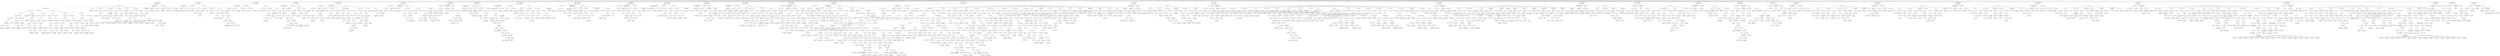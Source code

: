 digraph ast {
node [shape=none];
450566 [label=<<TABLE border='1' cellspacing='0' cellpadding='10' style='rounded' ><TR><TD border='0'>450566</TD><TD border='0'><B>StatementBody</B></TD></TR></TABLE>>];
450566 -> 450564 [weight=2];
450567 [label=<<TABLE border='1' cellspacing='0' cellpadding='10' style='rounded' ><TR><TD border='0'>450567</TD><TD border='0'><B>StringLiteral</B></TD></TR><HR/><TR><TD border='0' cellpadding='5' colspan='2'>mature</TD></TR></TABLE>>];
450564 [label=<<TABLE border='1' cellspacing='0' cellpadding='10' style='rounded' ><TR><TD border='0'>450564</TD><TD border='0'><B>Block</B></TD></TR></TABLE>>];
450564 -> 450554 [weight=2];
450565 [label=<<TABLE border='1' cellspacing='0' cellpadding='10' style='rounded' ><TR><TD border='0'>450565</TD><TD border='0'><B>IfThenElifStatement</B></TD></TR></TABLE>>];
450565 -> 450543 [weight=2];
450565 -> 450566 [weight=2];
450565 -> 450661 [weight=2];
450563 [label=<<TABLE border='1' cellspacing='0' cellpadding='10' style='rounded' ><TR><TD border='0'>450563</TD><TD border='0'><B>StatementBody</B></TD></TR></TABLE>>];
450563 -> 450561 [weight=2];
450560 [label=<<TABLE border='1' cellspacing='0' cellpadding='10' style='rounded' ><TR><TD border='0'>450560</TD><TD border='0'><B>FunctionCall</B></TD></TR><HR/><TR><TD border='0' cellpadding='5' colspan='2'>do_action</TD></TR></TABLE>>];
450560 -> 450556 [weight=2];
450560 -> 450559 [weight=2];
450561 [label=<<TABLE border='1' cellspacing='0' cellpadding='10' style='rounded' ><TR><TD border='0'>450561</TD><TD border='0'><B>Block</B></TD></TR></TABLE>>];
450561 -> 450560 [weight=2];
450574 [label=<<TABLE border='1' cellspacing='0' cellpadding='10' style='rounded' ><TR><TD border='0'>450574</TD><TD border='0'><B>Condition</B></TD></TR></TABLE>>];
450574 -> 450572 [weight=2];
450575 [label=<<TABLE border='1' cellspacing='0' cellpadding='10' style='rounded' ><TR><TD border='0'>450575</TD><TD border='0'><B>Id</B></TD></TR><HR/><TR><TD border='0' cellpadding='5' colspan='2'>do_action</TD></TR></TABLE>>];
450572 [label=<<TABLE border='1' cellspacing='0' cellpadding='10' style='rounded' ><TR><TD border='0'>450572</TD><TD border='0'><B>RelOP</B></TD></TR><HR/><TR><TD border='0' cellpadding='5' colspan='2'>==</TD></TR></TABLE>>];
450572 -> 450571 [weight=2];
450572 -> 450573 [weight=2];
450573 [label=<<TABLE border='1' cellspacing='0' cellpadding='10' style='rounded' ><TR><TD border='0'>450573</TD><TD border='0'><B>IntegerLiteral</B></TD></TR><HR/><TR><TD border='0' cellpadding='5' colspan='2'>1</TD></TR></TABLE>>];
450570 [label=<<TABLE border='1' cellspacing='0' cellpadding='10' style='rounded' ><TR><TD border='0'>450570</TD><TD border='0'><B>Condition</B></TD></TR></TABLE>>];
450570 -> 450568 [weight=2];
450571 [label=<<TABLE border='1' cellspacing='0' cellpadding='10' style='rounded' ><TR><TD border='0'>450571</TD><TD border='0'><B>Variable</B></TD></TR><HR/><TR><TD border='0' cellpadding='5'>(0, 3800)</TD><TD border='0' cellpadding='5'>value</TD></TR></TABLE>>];
450568 [label=<<TABLE border='1' cellspacing='0' cellpadding='10' style='rounded' ><TR><TD border='0'>450568</TD><TD border='0'><B>RelOP</B></TD></TR><HR/><TR><TD border='0' cellpadding='5' colspan='2'>==</TD></TR></TABLE>>];
450568 -> 450567 [weight=2];
450568 -> 450569 [weight=2];
450569 [label=<<TABLE border='1' cellspacing='0' cellpadding='10' style='rounded' ><TR><TD border='0'>450569</TD><TD border='0'><B>Variable</B></TD></TR><HR/><TR><TD border='0' cellpadding='5'>(1829, 8693)</TD><TD border='0' cellpadding='5'>pref</TD></TR></TABLE>>];
450582 [label=<<TABLE border='1' cellspacing='0' cellpadding='10' style='rounded' ><TR><TD border='0'>450582</TD><TD border='0'><B>StatementBody</B></TD></TR></TABLE>>];
450582 -> 450580 [weight=2];
450583 [label=<<TABLE border='1' cellspacing='0' cellpadding='10' style='rounded' ><TR><TD border='0'>450583</TD><TD border='0'><B>Id</B></TD></TR><HR/><TR><TD border='0' cellpadding='5' colspan='2'>do_action</TD></TR></TABLE>>];
450580 [label=<<TABLE border='1' cellspacing='0' cellpadding='10' style='rounded' ><TR><TD border='0'>450580</TD><TD border='0'><B>Block</B></TD></TR></TABLE>>];
450580 -> 450579 [weight=2];
450581 [label=<<TABLE border='1' cellspacing='0' cellpadding='10' style='rounded' ><TR><TD border='0'>450581</TD><TD border='0'><B>IfThenElseStatement</B></TD></TR></TABLE>>];
450581 -> 450574 [weight=2];
450581 -> 450582 [weight=2];
450581 -> 450590 [weight=2];
450578 [label=<<TABLE border='1' cellspacing='0' cellpadding='10' style='rounded' ><TR><TD border='0'>450578</TD><TD border='0'><B>ArgumentList</B></TD></TR></TABLE>>];
450578 -> 450576 [weight=2];
450578 -> 450577 [weight=2];
450579 [label=<<TABLE border='1' cellspacing='0' cellpadding='10' style='rounded' ><TR><TD border='0'>450579</TD><TD border='0'><B>FunctionCall</B></TD></TR><HR/><TR><TD border='0' cellpadding='5' colspan='2'>do_action</TD></TR></TABLE>>];
450579 -> 450575 [weight=2];
450579 -> 450578 [weight=2];
450576 [label=<<TABLE border='1' cellspacing='0' cellpadding='10' style='rounded' ><TR><TD border='0'>450576</TD><TD border='0'><B>StringLiteral</B></TD></TR><HR/><TR><TD border='0' cellpadding='5' colspan='2'>mature_blog</TD></TR></TABLE>>];
450577 [label=<<TABLE border='1' cellspacing='0' cellpadding='10' style='rounded' ><TR><TD border='0'>450577</TD><TD border='0'><B>Variable</B></TD></TR><HR/><TR><TD border='0' cellpadding='5'>(0, 548)</TD><TD border='0' cellpadding='5'>blog_id</TD></TR></TABLE>>];
450590 [label=<<TABLE border='1' cellspacing='0' cellpadding='10' style='rounded' ><TR><TD border='0'>450590</TD><TD border='0'><B>StatementBody</B></TD></TR></TABLE>>];
450590 -> 450588 [weight=2];
450591 [label=<<TABLE border='1' cellspacing='0' cellpadding='10' style='rounded' ><TR><TD border='0'>450591</TD><TD border='0'><B>Block</B></TD></TR></TABLE>>];
450591 -> 450581 [weight=2];
450588 [label=<<TABLE border='1' cellspacing='0' cellpadding='10' style='rounded' ><TR><TD border='0'>450588</TD><TD border='0'><B>Block</B></TD></TR></TABLE>>];
450588 -> 450587 [weight=2];
450586 [label=<<TABLE border='1' cellspacing='0' cellpadding='10' style='rounded' ><TR><TD border='0'>450586</TD><TD border='0'><B>ArgumentList</B></TD></TR></TABLE>>];
450586 -> 450584 [weight=2];
450586 -> 450585 [weight=2];
450587 [label=<<TABLE border='1' cellspacing='0' cellpadding='10' style='rounded' ><TR><TD border='0'>450587</TD><TD border='0'><B>FunctionCall</B></TD></TR><HR/><TR><TD border='0' cellpadding='5' colspan='2'>do_action</TD></TR></TABLE>>];
450587 -> 450583 [weight=2];
450587 -> 450586 [weight=2];
450584 [label=<<TABLE border='1' cellspacing='0' cellpadding='10' style='rounded' ><TR><TD border='0'>450584</TD><TD border='0'><B>StringLiteral</B></TD></TR><HR/><TR><TD border='0' cellpadding='5' colspan='2'>unmature_blog</TD></TR></TABLE>>];
450585 [label=<<TABLE border='1' cellspacing='0' cellpadding='10' style='rounded' ><TR><TD border='0'>450585</TD><TD border='0'><B>Variable</B></TD></TR><HR/><TR><TD border='0' cellpadding='5'>(0, 548)</TD><TD border='0' cellpadding='5'>blog_id</TD></TR></TABLE>>];
450598 [label=<<TABLE border='1' cellspacing='0' cellpadding='10' style='rounded' ><TR><TD border='0'>450598</TD><TD border='0'><B>Variable</B></TD></TR><HR/><TR><TD border='0' cellpadding='5'>(0, 3800)</TD><TD border='0' cellpadding='5'>value</TD></TR></TABLE>>];
450599 [label=<<TABLE border='1' cellspacing='0' cellpadding='10' style='rounded' ><TR><TD border='0'>450599</TD><TD border='0'><B>RelOP</B></TD></TR><HR/><TR><TD border='0' cellpadding='5' colspan='2'>==</TD></TR></TABLE>>];
450599 -> 450598 [weight=2];
450599 -> 450600 [weight=2];
450596 [label=<<TABLE border='1' cellspacing='0' cellpadding='10' style='rounded' ><TR><TD border='0'>450596</TD><TD border='0'><B>Variable</B></TD></TR><HR/><TR><TD border='0' cellpadding='5'>(1829, 8693)</TD><TD border='0' cellpadding='5'>pref</TD></TR></TABLE>>];
450597 [label=<<TABLE border='1' cellspacing='0' cellpadding='10' style='rounded' ><TR><TD border='0'>450597</TD><TD border='0'><B>Condition</B></TD></TR></TABLE>>];
450597 -> 450595 [weight=2];
450594 [label=<<TABLE border='1' cellspacing='0' cellpadding='10' style='rounded' ><TR><TD border='0'>450594</TD><TD border='0'><B>StringLiteral</B></TD></TR><HR/><TR><TD border='0' cellpadding='5' colspan='2'>archived</TD></TR></TABLE>>];
450595 [label=<<TABLE border='1' cellspacing='0' cellpadding='10' style='rounded' ><TR><TD border='0'>450595</TD><TD border='0'><B>RelOP</B></TD></TR><HR/><TR><TD border='0' cellpadding='5' colspan='2'>==</TD></TR></TABLE>>];
450595 -> 450594 [weight=2];
450595 -> 450596 [weight=2];
450592 [label=<<TABLE border='1' cellspacing='0' cellpadding='10' style='rounded' ><TR><TD border='0'>450592</TD><TD border='0'><B>ElseIf</B></TD></TR></TABLE>>];
450592 -> 450570 [weight=2];
450592 -> 450593 [weight=2];
450593 [label=<<TABLE border='1' cellspacing='0' cellpadding='10' style='rounded' ><TR><TD border='0'>450593</TD><TD border='0'><B>StatementBody</B></TD></TR></TABLE>>];
450593 -> 450591 [weight=2];
450606 [label=<<TABLE border='1' cellspacing='0' cellpadding='10' style='rounded' ><TR><TD border='0'>450606</TD><TD border='0'><B>FunctionCall</B></TD></TR><HR/><TR><TD border='0' cellpadding='5' colspan='2'>do_action</TD></TR></TABLE>>];
450606 -> 450602 [weight=2];
450606 -> 450605 [weight=2];
450607 [label=<<TABLE border='1' cellspacing='0' cellpadding='10' style='rounded' ><TR><TD border='0'>450607</TD><TD border='0'><B>Block</B></TD></TR></TABLE>>];
450607 -> 450606 [weight=2];
450604 [label=<<TABLE border='1' cellspacing='0' cellpadding='10' style='rounded' ><TR><TD border='0'>450604</TD><TD border='0'><B>Variable</B></TD></TR><HR/><TR><TD border='0' cellpadding='5'>(0, 548)</TD><TD border='0' cellpadding='5'>blog_id</TD></TR></TABLE>>];
450605 [label=<<TABLE border='1' cellspacing='0' cellpadding='10' style='rounded' ><TR><TD border='0'>450605</TD><TD border='0'><B>ArgumentList</B></TD></TR></TABLE>>];
450605 -> 450603 [weight=2];
450605 -> 450604 [weight=2];
450602 [label=<<TABLE border='1' cellspacing='0' cellpadding='10' style='rounded' ><TR><TD border='0'>450602</TD><TD border='0'><B>Id</B></TD></TR><HR/><TR><TD border='0' cellpadding='5' colspan='2'>do_action</TD></TR></TABLE>>];
450603 [label=<<TABLE border='1' cellspacing='0' cellpadding='10' style='rounded' ><TR><TD border='0'>450603</TD><TD border='0'><B>StringLiteral</B></TD></TR><HR/><TR><TD border='0' cellpadding='5' colspan='2'>archive_blog</TD></TR></TABLE>>];
450600 [label=<<TABLE border='1' cellspacing='0' cellpadding='10' style='rounded' ><TR><TD border='0'>450600</TD><TD border='0'><B>IntegerLiteral</B></TD></TR><HR/><TR><TD border='0' cellpadding='5' colspan='2'>1</TD></TR></TABLE>>];
450601 [label=<<TABLE border='1' cellspacing='0' cellpadding='10' style='rounded' ><TR><TD border='0'>450601</TD><TD border='0'><B>Condition</B></TD></TR></TABLE>>];
450601 -> 450599 [weight=2];
450614 [label=<<TABLE border='1' cellspacing='0' cellpadding='10' style='rounded' ><TR><TD border='0'>450614</TD><TD border='0'><B>FunctionCall</B></TD></TR><HR/><TR><TD border='0' cellpadding='5' colspan='2'>do_action</TD></TR></TABLE>>];
450614 -> 450610 [weight=2];
450614 -> 450613 [weight=2];
450615 [label=<<TABLE border='1' cellspacing='0' cellpadding='10' style='rounded' ><TR><TD border='0'>450615</TD><TD border='0'><B>Block</B></TD></TR></TABLE>>];
450615 -> 450614 [weight=2];
450612 [label=<<TABLE border='1' cellspacing='0' cellpadding='10' style='rounded' ><TR><TD border='0'>450612</TD><TD border='0'><B>Variable</B></TD></TR><HR/><TR><TD border='0' cellpadding='5'>(0, 548)</TD><TD border='0' cellpadding='5'>blog_id</TD></TR></TABLE>>];
450613 [label=<<TABLE border='1' cellspacing='0' cellpadding='10' style='rounded' ><TR><TD border='0'>450613</TD><TD border='0'><B>ArgumentList</B></TD></TR></TABLE>>];
450613 -> 450611 [weight=2];
450613 -> 450612 [weight=2];
450610 [label=<<TABLE border='1' cellspacing='0' cellpadding='10' style='rounded' ><TR><TD border='0'>450610</TD><TD border='0'><B>Id</B></TD></TR><HR/><TR><TD border='0' cellpadding='5' colspan='2'>do_action</TD></TR></TABLE>>];
450611 [label=<<TABLE border='1' cellspacing='0' cellpadding='10' style='rounded' ><TR><TD border='0'>450611</TD><TD border='0'><B>StringLiteral</B></TD></TR><HR/><TR><TD border='0' cellpadding='5' colspan='2'>unarchive_blog</TD></TR></TABLE>>];
450608 [label=<<TABLE border='1' cellspacing='0' cellpadding='10' style='rounded' ><TR><TD border='0'>450608</TD><TD border='0'><B>IfThenElseStatement</B></TD></TR></TABLE>>];
450608 -> 450601 [weight=2];
450608 -> 450609 [weight=2];
450608 -> 450617 [weight=2];
450609 [label=<<TABLE border='1' cellspacing='0' cellpadding='10' style='rounded' ><TR><TD border='0'>450609</TD><TD border='0'><B>StatementBody</B></TD></TR></TABLE>>];
450609 -> 450607 [weight=2];
450622 [label=<<TABLE border='1' cellspacing='0' cellpadding='10' style='rounded' ><TR><TD border='0'>450622</TD><TD border='0'><B>RelOP</B></TD></TR><HR/><TR><TD border='0' cellpadding='5' colspan='2'>==</TD></TR></TABLE>>];
450622 -> 450621 [weight=2];
450622 -> 450623 [weight=2];
450623 [label=<<TABLE border='1' cellspacing='0' cellpadding='10' style='rounded' ><TR><TD border='0'>450623</TD><TD border='0'><B>Variable</B></TD></TR><HR/><TR><TD border='0' cellpadding='5'>(1829, 8693)</TD><TD border='0' cellpadding='5'>pref</TD></TR></TABLE>>];
450620 [label=<<TABLE border='1' cellspacing='0' cellpadding='10' style='rounded' ><TR><TD border='0'>450620</TD><TD border='0'><B>StatementBody</B></TD></TR></TABLE>>];
450620 -> 450618 [weight=2];
450621 [label=<<TABLE border='1' cellspacing='0' cellpadding='10' style='rounded' ><TR><TD border='0'>450621</TD><TD border='0'><B>StringLiteral</B></TD></TR><HR/><TR><TD border='0' cellpadding='5' colspan='2'>deleted</TD></TR></TABLE>>];
450618 [label=<<TABLE border='1' cellspacing='0' cellpadding='10' style='rounded' ><TR><TD border='0'>450618</TD><TD border='0'><B>Block</B></TD></TR></TABLE>>];
450618 -> 450608 [weight=2];
450619 [label=<<TABLE border='1' cellspacing='0' cellpadding='10' style='rounded' ><TR><TD border='0'>450619</TD><TD border='0'><B>ElseIf</B></TD></TR></TABLE>>];
450619 -> 450597 [weight=2];
450619 -> 450620 [weight=2];
450617 [label=<<TABLE border='1' cellspacing='0' cellpadding='10' style='rounded' ><TR><TD border='0'>450617</TD><TD border='0'><B>StatementBody</B></TD></TR></TABLE>>];
450617 -> 450615 [weight=2];
450630 [label=<<TABLE border='1' cellspacing='0' cellpadding='10' style='rounded' ><TR><TD border='0'>450630</TD><TD border='0'><B>StringLiteral</B></TD></TR><HR/><TR><TD border='0' cellpadding='5' colspan='2'>make_delete_blog</TD></TR></TABLE>>];
450631 [label=<<TABLE border='1' cellspacing='0' cellpadding='10' style='rounded' ><TR><TD border='0'>450631</TD><TD border='0'><B>Variable</B></TD></TR><HR/><TR><TD border='0' cellpadding='5'>(0, 548)</TD><TD border='0' cellpadding='5'>blog_id</TD></TR></TABLE>>];
450628 [label=<<TABLE border='1' cellspacing='0' cellpadding='10' style='rounded' ><TR><TD border='0'>450628</TD><TD border='0'><B>Condition</B></TD></TR></TABLE>>];
450628 -> 450626 [weight=2];
450629 [label=<<TABLE border='1' cellspacing='0' cellpadding='10' style='rounded' ><TR><TD border='0'>450629</TD><TD border='0'><B>Id</B></TD></TR><HR/><TR><TD border='0' cellpadding='5' colspan='2'>do_action</TD></TR></TABLE>>];
450626 [label=<<TABLE border='1' cellspacing='0' cellpadding='10' style='rounded' ><TR><TD border='0'>450626</TD><TD border='0'><B>RelOP</B></TD></TR><HR/><TR><TD border='0' cellpadding='5' colspan='2'>==</TD></TR></TABLE>>];
450626 -> 450625 [weight=2];
450626 -> 450627 [weight=2];
450627 [label=<<TABLE border='1' cellspacing='0' cellpadding='10' style='rounded' ><TR><TD border='0'>450627</TD><TD border='0'><B>IntegerLiteral</B></TD></TR><HR/><TR><TD border='0' cellpadding='5' colspan='2'>1</TD></TR></TABLE>>];
450624 [label=<<TABLE border='1' cellspacing='0' cellpadding='10' style='rounded' ><TR><TD border='0'>450624</TD><TD border='0'><B>Condition</B></TD></TR></TABLE>>];
450624 -> 450622 [weight=2];
450625 [label=<<TABLE border='1' cellspacing='0' cellpadding='10' style='rounded' ><TR><TD border='0'>450625</TD><TD border='0'><B>Variable</B></TD></TR><HR/><TR><TD border='0' cellpadding='5'>(0, 3800)</TD><TD border='0' cellpadding='5'>value</TD></TR></TABLE>>];
450638 [label=<<TABLE border='1' cellspacing='0' cellpadding='10' style='rounded' ><TR><TD border='0'>450638</TD><TD border='0'><B>StringLiteral</B></TD></TR><HR/><TR><TD border='0' cellpadding='5' colspan='2'>make_undelete_blog</TD></TR></TABLE>>];
450639 [label=<<TABLE border='1' cellspacing='0' cellpadding='10' style='rounded' ><TR><TD border='0'>450639</TD><TD border='0'><B>Variable</B></TD></TR><HR/><TR><TD border='0' cellpadding='5'>(0, 548)</TD><TD border='0' cellpadding='5'>blog_id</TD></TR></TABLE>>];
450636 [label=<<TABLE border='1' cellspacing='0' cellpadding='10' style='rounded' ><TR><TD border='0'>450636</TD><TD border='0'><B>StatementBody</B></TD></TR></TABLE>>];
450636 -> 450634 [weight=2];
450637 [label=<<TABLE border='1' cellspacing='0' cellpadding='10' style='rounded' ><TR><TD border='0'>450637</TD><TD border='0'><B>Id</B></TD></TR><HR/><TR><TD border='0' cellpadding='5' colspan='2'>do_action</TD></TR></TABLE>>];
450634 [label=<<TABLE border='1' cellspacing='0' cellpadding='10' style='rounded' ><TR><TD border='0'>450634</TD><TD border='0'><B>Block</B></TD></TR></TABLE>>];
450634 -> 450633 [weight=2];
450635 [label=<<TABLE border='1' cellspacing='0' cellpadding='10' style='rounded' ><TR><TD border='0'>450635</TD><TD border='0'><B>IfThenElseStatement</B></TD></TR></TABLE>>];
450635 -> 450628 [weight=2];
450635 -> 450636 [weight=2];
450635 -> 450644 [weight=2];
450632 [label=<<TABLE border='1' cellspacing='0' cellpadding='10' style='rounded' ><TR><TD border='0'>450632</TD><TD border='0'><B>ArgumentList</B></TD></TR></TABLE>>];
450632 -> 450630 [weight=2];
450632 -> 450631 [weight=2];
450633 [label=<<TABLE border='1' cellspacing='0' cellpadding='10' style='rounded' ><TR><TD border='0'>450633</TD><TD border='0'><B>FunctionCall</B></TD></TR><HR/><TR><TD border='0' cellpadding='5' colspan='2'>do_action</TD></TR></TABLE>>];
450633 -> 450629 [weight=2];
450633 -> 450632 [weight=2];
450646 [label=<<TABLE border='1' cellspacing='0' cellpadding='10' style='rounded' ><TR><TD border='0'>450646</TD><TD border='0'><B>ElseIf</B></TD></TR></TABLE>>];
450646 -> 450624 [weight=2];
450646 -> 450647 [weight=2];
450647 [label=<<TABLE border='1' cellspacing='0' cellpadding='10' style='rounded' ><TR><TD border='0'>450647</TD><TD border='0'><B>StatementBody</B></TD></TR></TABLE>>];
450647 -> 450645 [weight=2];
450644 [label=<<TABLE border='1' cellspacing='0' cellpadding='10' style='rounded' ><TR><TD border='0'>450644</TD><TD border='0'><B>StatementBody</B></TD></TR></TABLE>>];
450644 -> 450642 [weight=2];
450645 [label=<<TABLE border='1' cellspacing='0' cellpadding='10' style='rounded' ><TR><TD border='0'>450645</TD><TD border='0'><B>Block</B></TD></TR></TABLE>>];
450645 -> 450635 [weight=2];
450642 [label=<<TABLE border='1' cellspacing='0' cellpadding='10' style='rounded' ><TR><TD border='0'>450642</TD><TD border='0'><B>Block</B></TD></TR></TABLE>>];
450642 -> 450641 [weight=2];
450640 [label=<<TABLE border='1' cellspacing='0' cellpadding='10' style='rounded' ><TR><TD border='0'>450640</TD><TD border='0'><B>ArgumentList</B></TD></TR></TABLE>>];
450640 -> 450638 [weight=2];
450640 -> 450639 [weight=2];
450641 [label=<<TABLE border='1' cellspacing='0' cellpadding='10' style='rounded' ><TR><TD border='0'>450641</TD><TD border='0'><B>FunctionCall</B></TD></TR><HR/><TR><TD border='0' cellpadding='5' colspan='2'>do_action</TD></TR></TABLE>>];
450641 -> 450637 [weight=2];
450641 -> 450640 [weight=2];
450654 [label=<<TABLE border='1' cellspacing='0' cellpadding='10' style='rounded' ><TR><TD border='0'>450654</TD><TD border='0'><B>Variable</B></TD></TR><HR/><TR><TD border='0' cellpadding='5'>(0, 548)</TD><TD border='0' cellpadding='5'>blog_id</TD></TR></TABLE>>];
450655 [label=<<TABLE border='1' cellspacing='0' cellpadding='10' style='rounded' ><TR><TD border='0'>450655</TD><TD border='0'><B>Variable</B></TD></TR><HR/><TR><TD border='0' cellpadding='5'>(0, 3800)</TD><TD border='0' cellpadding='5'>value</TD></TR></TABLE>>];
450652 [label=<<TABLE border='1' cellspacing='0' cellpadding='10' style='rounded' ><TR><TD border='0'>450652</TD><TD border='0'><B>Id</B></TD></TR><HR/><TR><TD border='0' cellpadding='5' colspan='2'>do_action</TD></TR></TABLE>>];
450653 [label=<<TABLE border='1' cellspacing='0' cellpadding='10' style='rounded' ><TR><TD border='0'>450653</TD><TD border='0'><B>StringLiteral</B></TD></TR><HR/><TR><TD border='0' cellpadding='5' colspan='2'>update_blog_public</TD></TR></TABLE>>];
450650 [label=<<TABLE border='1' cellspacing='0' cellpadding='10' style='rounded' ><TR><TD border='0'>450650</TD><TD border='0'><B>Variable</B></TD></TR><HR/><TR><TD border='0' cellpadding='5'>(1829, 8693)</TD><TD border='0' cellpadding='5'>pref</TD></TR></TABLE>>];
450651 [label=<<TABLE border='1' cellspacing='0' cellpadding='10' style='rounded' ><TR><TD border='0'>450651</TD><TD border='0'><B>Condition</B></TD></TR></TABLE>>];
450651 -> 450649 [weight=2];
450648 [label=<<TABLE border='1' cellspacing='0' cellpadding='10' style='rounded' ><TR><TD border='0'>450648</TD><TD border='0'><B>StringLiteral</B></TD></TR><HR/><TR><TD border='0' cellpadding='5' colspan='2'>public</TD></TR></TABLE>>];
450649 [label=<<TABLE border='1' cellspacing='0' cellpadding='10' style='rounded' ><TR><TD border='0'>450649</TD><TD border='0'><B>RelOP</B></TD></TR><HR/><TR><TD border='0' cellpadding='5' colspan='2'>==</TD></TR></TABLE>>];
450649 -> 450648 [weight=2];
450649 -> 450650 [weight=2];
450662 [label=<<TABLE border='1' cellspacing='0' cellpadding='10' style='rounded' ><TR><TD border='0'>450662</TD><TD border='0'><B>Variable</B></TD></TR><HR/><TR><TD border='0' cellpadding='5'>(0, 3800)</TD><TD border='0' cellpadding='5'>value</TD></TR></TABLE>>];
450663 [label=<<TABLE border='1' cellspacing='0' cellpadding='10' style='rounded' ><TR><TD border='0'>450663</TD><TD border='0'><B>Return</B></TD></TR></TABLE>>];
450663 -> 450662 [weight=2];
450660 [label=<<TABLE border='1' cellspacing='0' cellpadding='10' style='rounded' ><TR><TD border='0'>450660</TD><TD border='0'><B>StatementBody</B></TD></TR></TABLE>>];
450660 -> 450658 [weight=2];
450661 [label=<<TABLE border='1' cellspacing='0' cellpadding='10' style='rounded' ><TR><TD border='0'>450661</TD><TD border='0'><B>ElseIfList</B></TD></TR></TABLE>>];
450661 -> 450592 [weight=2];
450661 -> 450619 [weight=2];
450661 -> 450646 [weight=2];
450661 -> 450659 [weight=2];
450658 [label=<<TABLE border='1' cellspacing='0' cellpadding='10' style='rounded' ><TR><TD border='0'>450658</TD><TD border='0'><B>Block</B></TD></TR></TABLE>>];
450658 -> 450657 [weight=2];
450659 [label=<<TABLE border='1' cellspacing='0' cellpadding='10' style='rounded' ><TR><TD border='0'>450659</TD><TD border='0'><B>ElseIf</B></TD></TR></TABLE>>];
450659 -> 450651 [weight=2];
450659 -> 450660 [weight=2];
450656 [label=<<TABLE border='1' cellspacing='0' cellpadding='10' style='rounded' ><TR><TD border='0'>450656</TD><TD border='0'><B>ArgumentList</B></TD></TR></TABLE>>];
450656 -> 450653 [weight=2];
450656 -> 450654 [weight=2];
450656 -> 450655 [weight=2];
450657 [label=<<TABLE border='1' cellspacing='0' cellpadding='10' style='rounded' ><TR><TD border='0'>450657</TD><TD border='0'><B>FunctionCall</B></TD></TR><HR/><TR><TD border='0' cellpadding='5' colspan='2'>do_action</TD></TR></TABLE>>];
450657 -> 450652 [weight=2];
450657 -> 450656 [weight=2];
450670 [label=<<TABLE border='1' cellspacing='0' cellpadding='10' style='rounded' ><TR><TD border='0'>450670</TD><TD border='0'><B>Variable</B></TD></TR><HR/><TR><TD border='0' cellpadding='5'>(1830, 8695)</TD><TD border='0' cellpadding='5'>pref</TD></TR></TABLE>>];
450671 [label=<<TABLE border='1' cellspacing='0' cellpadding='10' style='rounded' ><TR><TD border='0'>450671</TD><TD border='0'><B>ValueParameter</B></TD></TR></TABLE>>];
450671 -> 450670 [weight=2];
450668 [label=<<TABLE border='1' cellspacing='0' cellpadding='10' style='rounded' ><TR><TD border='0'>450668</TD><TD border='0'><B>Variable</B></TD></TR><HR/><TR><TD border='0' cellpadding='5'>(0, 831)</TD><TD border='0' cellpadding='5'>id</TD></TR></TABLE>>];
450669 [label=<<TABLE border='1' cellspacing='0' cellpadding='10' style='rounded' ><TR><TD border='0'>450669</TD><TD border='0'><B>ValueParameter</B></TD></TR></TABLE>>];
450669 -> 450668 [weight=2];
450666 [label=<<TABLE border='1' cellspacing='0' cellpadding='10' style='rounded' ><TR><TD border='0'>450666</TD><TD border='0'><B>Id</B></TD></TR><HR/><TR><TD border='0' cellpadding='5' colspan='2'>get_blog_status</TD></TR></TABLE>>];
450667 [label=<<TABLE border='1' cellspacing='0' cellpadding='10' style='rounded' ><TR><TD border='0'>450667</TD><TD border='0'><B>ReturnValueFunction</B></TD></TR><HR/><TR><TD border='0' cellpadding='5' colspan='2'>get_blog_status</TD></TR></TABLE>>];
450667 -> 450666 [weight=2];
450664 [label=<<TABLE border='1' cellspacing='0' cellpadding='10' style='rounded' ><TR><TD border='0'>450664</TD><TD border='0'><B>Block</B></TD></TR></TABLE>>];
450664 -> 450471 [weight=2];
450664 -> 450481 [weight=2];
450664 -> 450504 [weight=2];
450664 -> 450507 [weight=2];
450664 -> 450534 [weight=2];
450664 -> 450539 [weight=2];
450664 -> 450565 [weight=2];
450664 -> 450663 [weight=2];
450665 [label=<<TABLE border='1' cellspacing='0' cellpadding='10' style='rounded' ><TR><TD border='0'>450665</TD><TD border='0'><B>FunctionStatement</B></TD></TR><HR/><TR><TD border='0' cellpadding='5'>Scope</TD><TD border='0' cellpadding='5'>1829</TD></TR><HR/><TR><TD border='0' cellpadding='5' colspan='2'>update_blog_status</TD></TR></TABLE>>];
450665 -> 450458 [weight=2];
450665 -> 450468 [weight=2];
450665 -> 450664 [weight=2];
450678 [label=<<TABLE border='1' cellspacing='0' cellpadding='10' style='rounded' ><TR><TD border='0'>450678</TD><TD border='0'><B>Id</B></TD></TR><HR/><TR><TD border='0' cellpadding='5' colspan='2'>get_site</TD></TR></TABLE>>];
450679 [label=<<TABLE border='1' cellspacing='0' cellpadding='10' style='rounded' ><TR><TD border='0'>450679</TD><TD border='0'><B>Variable</B></TD></TR><HR/><TR><TD border='0' cellpadding='5'>(0, 831)</TD><TD border='0' cellpadding='5'>id</TD></TR></TABLE>>];
450676 [label=<<TABLE border='1' cellspacing='0' cellpadding='10' style='rounded' ><TR><TD border='0'>450676</TD><TD border='0'><B>Variable</B></TD></TR><HR/><TR><TD border='0' cellpadding='5'>(0, 1157)</TD><TD border='0' cellpadding='5'>details</TD></TR></TABLE>>];
450677 [label=<<TABLE border='1' cellspacing='0' cellpadding='10' style='rounded' ><TR><TD border='0'>450677</TD><TD border='0'><B>BinOP</B></TD></TR><HR/><TR><TD border='0' cellpadding='5' colspan='2'>=</TD></TR></TABLE>>];
450677 -> 450676 [weight=2];
450677 -> 450681 [weight=2];
450674 [label=<<TABLE border='1' cellspacing='0' cellpadding='10' style='rounded' ><TR><TD border='0'>450674</TD><TD border='0'><B>Variable</B></TD></TR><HR/><TR><TD border='0' cellpadding='5'>(0, 184)</TD><TD border='0' cellpadding='5'>wpdb</TD></TR></TABLE>>];
450675 [label=<<TABLE border='1' cellspacing='0' cellpadding='10' style='rounded' ><TR><TD border='0'>450675</TD><TD border='0'><B>VariableStatement</B></TD></TR></TABLE>>];
450675 -> 450673 [weight=2];
450675 -> 450674 [weight=2];
450672 [label=<<TABLE border='1' cellspacing='0' cellpadding='10' style='rounded' ><TR><TD border='0'>450672</TD><TD border='0'><B>ParameterList</B></TD></TR></TABLE>>];
450672 -> 450669 [weight=2];
450672 -> 450671 [weight=2];
450673 [label=<<TABLE border='1' cellspacing='0' cellpadding='10' style='rounded' ><TR><TD border='0'>450673</TD><TD border='0'><B>Global</B></TD></TR><HR/><TR><TD border='0' cellpadding='5' colspan='2'>global</TD></TR></TABLE>>];
450686 [label=<<TABLE border='1' cellspacing='0' cellpadding='10' style='rounded' ><TR><TD border='0'>450686</TD><TD border='0'><B>BinOP</B></TD></TR><HR/><TR><TD border='0' cellpadding='5' colspan='2'>-&gt;</TD></TR></TABLE>>];
450686 -> 450684 [weight=2];
450686 -> 450685 [weight=2];
450687 [label=<<TABLE border='1' cellspacing='0' cellpadding='10' style='rounded' ><TR><TD border='0'>450687</TD><TD border='0'><B>Return</B></TD></TR></TABLE>>];
450687 -> 450686 [weight=2];
450684 [label=<<TABLE border='1' cellspacing='0' cellpadding='10' style='rounded' ><TR><TD border='0'>450684</TD><TD border='0'><B>Variable</B></TD></TR><HR/><TR><TD border='0' cellpadding='5'>(0, 1157)</TD><TD border='0' cellpadding='5'>details</TD></TR></TABLE>>];
450685 [label=<<TABLE border='1' cellspacing='0' cellpadding='10' style='rounded' ><TR><TD border='0'>450685</TD><TD border='0'><B>Variable</B></TD></TR><HR/><TR><TD border='0' cellpadding='5'>(1830, 8695)</TD><TD border='0' cellpadding='5'>pref</TD></TR></TABLE>>];
450682 [label=<<TABLE border='1' cellspacing='0' cellpadding='10' style='rounded' ><TR><TD border='0'>450682</TD><TD border='0'><B>Variable</B></TD></TR><HR/><TR><TD border='0' cellpadding='5'>(0, 1157)</TD><TD border='0' cellpadding='5'>details</TD></TR></TABLE>>];
450683 [label=<<TABLE border='1' cellspacing='0' cellpadding='10' style='rounded' ><TR><TD border='0'>450683</TD><TD border='0'><B>Condition</B></TD></TR></TABLE>>];
450683 -> 450682 [weight=2];
450680 [label=<<TABLE border='1' cellspacing='0' cellpadding='10' style='rounded' ><TR><TD border='0'>450680</TD><TD border='0'><B>ArgumentList</B></TD></TR></TABLE>>];
450680 -> 450679 [weight=2];
450681 [label=<<TABLE border='1' cellspacing='0' cellpadding='10' style='rounded' ><TR><TD border='0'>450681</TD><TD border='0'><B>FunctionCall</B></TD></TR><HR/><TR><TD border='0' cellpadding='5' colspan='2'>get_site</TD></TR></TABLE>>];
450681 -> 450678 [weight=2];
450681 -> 450680 [weight=2];
450694 [label=<<TABLE border='1' cellspacing='0' cellpadding='10' style='rounded' ><TR><TD border='0'>450694</TD><TD border='0'><B>StringExpression</B></TD></TR><HR/><TR><TD border='0' cellpadding='5' colspan='2'>SELECT %s FROM </TD></TR></TABLE>>];
450695 [label=<<TABLE border='1' cellspacing='0' cellpadding='10' style='rounded' ><TR><TD border='0'>450695</TD><TD border='0'><B>Variable</B></TD></TR><HR/><TR><TD border='0' cellpadding='5'>(1830, 8695)</TD><TD border='0' cellpadding='5'>pref</TD></TR></TABLE>>];
450692 [label=<<TABLE border='1' cellspacing='0' cellpadding='10' style='rounded' ><TR><TD border='0'>450692</TD><TD border='0'><B>Variable</B></TD></TR><HR/><TR><TD border='0' cellpadding='5'>(0, 184)</TD><TD border='0' cellpadding='5'>wpdb</TD></TR></TABLE>>];
450693 [label=<<TABLE border='1' cellspacing='0' cellpadding='10' style='rounded' ><TR><TD border='0'>450693</TD><TD border='0'><B>Id</B></TD></TR><HR/><TR><TD border='0' cellpadding='5' colspan='2'>prepare</TD></TR></TABLE>>];
450690 [label=<<TABLE border='1' cellspacing='0' cellpadding='10' style='rounded' ><TR><TD border='0'>450690</TD><TD border='0'><B>Variable</B></TD></TR><HR/><TR><TD border='0' cellpadding='5'>(0, 184)</TD><TD border='0' cellpadding='5'>wpdb</TD></TR></TABLE>>];
450691 [label=<<TABLE border='1' cellspacing='0' cellpadding='10' style='rounded' ><TR><TD border='0'>450691</TD><TD border='0'><B>Id</B></TD></TR><HR/><TR><TD border='0' cellpadding='5' colspan='2'>get_var</TD></TR></TABLE>>];
450688 [label=<<TABLE border='1' cellspacing='0' cellpadding='10' style='rounded' ><TR><TD border='0'>450688</TD><TD border='0'><B>IfThenStatement</B></TD></TR></TABLE>>];
450688 -> 450683 [weight=2];
450688 -> 450689 [weight=2];
450689 [label=<<TABLE border='1' cellspacing='0' cellpadding='10' style='rounded' ><TR><TD border='0'>450689</TD><TD border='0'><B>StatementBody</B></TD></TR></TABLE>>];
450689 -> 450687 [weight=2];
450702 [label=<<TABLE border='1' cellspacing='0' cellpadding='10' style='rounded' ><TR><TD border='0'>450702</TD><TD border='0'><B>BinOP</B></TD></TR><HR/><TR><TD border='0' cellpadding='5' colspan='2'>-&gt;</TD></TR></TABLE>>];
450702 -> 450690 [weight=2];
450702 -> 450701 [weight=2];
450703 [label=<<TABLE border='1' cellspacing='0' cellpadding='10' style='rounded' ><TR><TD border='0'>450703</TD><TD border='0'><B>Return</B></TD></TR></TABLE>>];
450703 -> 450702 [weight=2];
450700 [label=<<TABLE border='1' cellspacing='0' cellpadding='10' style='rounded' ><TR><TD border='0'>450700</TD><TD border='0'><B>ArgumentList</B></TD></TR></TABLE>>];
450700 -> 450699 [weight=2];
450701 [label=<<TABLE border='1' cellspacing='0' cellpadding='10' style='rounded' ><TR><TD border='0'>450701</TD><TD border='0'><B>MethodCall</B></TD></TR><HR/><TR><TD border='0' cellpadding='5' colspan='2'>get_var</TD></TR></TABLE>>];
450701 -> 450691 [weight=2];
450701 -> 450700 [weight=2];
450698 [label=<<TABLE border='1' cellspacing='0' cellpadding='10' style='rounded' ><TR><TD border='0'>450698</TD><TD border='0'><B>MethodCall</B></TD></TR><HR/><TR><TD border='0' cellpadding='5' colspan='2'>prepare</TD></TR></TABLE>>];
450698 -> 450693 [weight=2];
450698 -> 450697 [weight=2];
450699 [label=<<TABLE border='1' cellspacing='0' cellpadding='10' style='rounded' ><TR><TD border='0'>450699</TD><TD border='0'><B>BinOP</B></TD></TR><HR/><TR><TD border='0' cellpadding='5' colspan='2'>-&gt;</TD></TR></TABLE>>];
450699 -> 450692 [weight=2];
450699 -> 450698 [weight=2];
450696 [label=<<TABLE border='1' cellspacing='0' cellpadding='10' style='rounded' ><TR><TD border='0'>450696</TD><TD border='0'><B>Variable</B></TD></TR><HR/><TR><TD border='0' cellpadding='5'>(0, 831)</TD><TD border='0' cellpadding='5'>id</TD></TR></TABLE>>];
450697 [label=<<TABLE border='1' cellspacing='0' cellpadding='10' style='rounded' ><TR><TD border='0'>450697</TD><TD border='0'><B>ArgumentList</B></TD></TR></TABLE>>];
450697 -> 450694 [weight=2];
450697 -> 450695 [weight=2];
450697 -> 450696 [weight=2];
450710 [label=<<TABLE border='1' cellspacing='0' cellpadding='10' style='rounded' ><TR><TD border='0'>450710</TD><TD border='0'><B>OptValueParameter</B></TD></TR></TABLE>>];
450710 -> 450708 [weight=2];
450710 -> 450709 [weight=2];
450711 [label=<<TABLE border='1' cellspacing='0' cellpadding='10' style='rounded' ><TR><TD border='0'>450711</TD><TD border='0'><B>Variable</B></TD></TR><HR/><TR><TD border='0' cellpadding='5'>(1831, 8697)</TD><TD border='0' cellpadding='5'>start</TD></TR></TABLE>>];
450708 [label=<<TABLE border='1' cellspacing='0' cellpadding='10' style='rounded' ><TR><TD border='0'>450708</TD><TD border='0'><B>Variable</B></TD></TR><HR/><TR><TD border='0' cellpadding='5'>(1831, 8696)</TD><TD border='0' cellpadding='5'>deprecated</TD></TR></TABLE>>];
450709 [label=<<TABLE border='1' cellspacing='0' cellpadding='10' style='rounded' ><TR><TD border='0'>450709</TD><TD border='0'><B>StringLiteral</B></TD></TR><HR/><TR><TD border='0' cellpadding='5' colspan='2'></TD></TR></TABLE>>];
450706 [label=<<TABLE border='1' cellspacing='0' cellpadding='10' style='rounded' ><TR><TD border='0'>450706</TD><TD border='0'><B>Id</B></TD></TR><HR/><TR><TD border='0' cellpadding='5' colspan='2'>get_last_updated</TD></TR></TABLE>>];
450707 [label=<<TABLE border='1' cellspacing='0' cellpadding='10' style='rounded' ><TR><TD border='0'>450707</TD><TD border='0'><B>ReturnValueFunction</B></TD></TR><HR/><TR><TD border='0' cellpadding='5' colspan='2'>get_last_updated</TD></TR></TABLE>>];
450707 -> 450706 [weight=2];
450704 [label=<<TABLE border='1' cellspacing='0' cellpadding='10' style='rounded' ><TR><TD border='0'>450704</TD><TD border='0'><B>Block</B></TD></TR></TABLE>>];
450704 -> 450675 [weight=2];
450704 -> 450677 [weight=2];
450704 -> 450688 [weight=2];
450704 -> 450703 [weight=2];
450705 [label=<<TABLE border='1' cellspacing='0' cellpadding='10' style='rounded' ><TR><TD border='0'>450705</TD><TD border='0'><B>FunctionStatement</B></TD></TR><HR/><TR><TD border='0' cellpadding='5'>Scope</TD><TD border='0' cellpadding='5'>1830</TD></TR><HR/><TR><TD border='0' cellpadding='5' colspan='2'>get_blog_status</TD></TR></TABLE>>];
450705 -> 450667 [weight=2];
450705 -> 450672 [weight=2];
450705 -> 450704 [weight=2];
450718 [label=<<TABLE border='1' cellspacing='0' cellpadding='10' style='rounded' ><TR><TD border='0'>450718</TD><TD border='0'><B>Global</B></TD></TR><HR/><TR><TD border='0' cellpadding='5' colspan='2'>global</TD></TR></TABLE>>];
450719 [label=<<TABLE border='1' cellspacing='0' cellpadding='10' style='rounded' ><TR><TD border='0'>450719</TD><TD border='0'><B>Variable</B></TD></TR><HR/><TR><TD border='0' cellpadding='5'>(0, 184)</TD><TD border='0' cellpadding='5'>wpdb</TD></TR></TABLE>>];
450716 [label=<<TABLE border='1' cellspacing='0' cellpadding='10' style='rounded' ><TR><TD border='0'>450716</TD><TD border='0'><B>OptValueParameter</B></TD></TR></TABLE>>];
450716 -> 450714 [weight=2];
450716 -> 450715 [weight=2];
450717 [label=<<TABLE border='1' cellspacing='0' cellpadding='10' style='rounded' ><TR><TD border='0'>450717</TD><TD border='0'><B>ParameterList</B></TD></TR></TABLE>>];
450717 -> 450710 [weight=2];
450717 -> 450713 [weight=2];
450717 -> 450716 [weight=2];
450714 [label=<<TABLE border='1' cellspacing='0' cellpadding='10' style='rounded' ><TR><TD border='0'>450714</TD><TD border='0'><B>Variable</B></TD></TR><HR/><TR><TD border='0' cellpadding='5'>(1831, 8698)</TD><TD border='0' cellpadding='5'>quantity</TD></TR></TABLE>>];
450715 [label=<<TABLE border='1' cellspacing='0' cellpadding='10' style='rounded' ><TR><TD border='0'>450715</TD><TD border='0'><B>IntegerLiteral</B></TD></TR><HR/><TR><TD border='0' cellpadding='5' colspan='2'>40</TD></TR></TABLE>>];
450712 [label=<<TABLE border='1' cellspacing='0' cellpadding='10' style='rounded' ><TR><TD border='0'>450712</TD><TD border='0'><B>IntegerLiteral</B></TD></TR><HR/><TR><TD border='0' cellpadding='5' colspan='2'>0</TD></TR></TABLE>>];
450713 [label=<<TABLE border='1' cellspacing='0' cellpadding='10' style='rounded' ><TR><TD border='0'>450713</TD><TD border='0'><B>OptValueParameter</B></TD></TR></TABLE>>];
450713 -> 450711 [weight=2];
450713 -> 450712 [weight=2];
450726 [label=<<TABLE border='1' cellspacing='0' cellpadding='10' style='rounded' ><TR><TD border='0'>450726</TD><TD border='0'><B>UnaryOP</B></TD></TR><HR/><TR><TD border='0' cellpadding='5' colspan='2'>!</TD></TR></TABLE>>];
450726 -> 450725 [weight=2];
450727 [label=<<TABLE border='1' cellspacing='0' cellpadding='10' style='rounded' ><TR><TD border='0'>450727</TD><TD border='0'><B>Condition</B></TD></TR></TABLE>>];
450727 -> 450726 [weight=2];
450724 [label=<<TABLE border='1' cellspacing='0' cellpadding='10' style='rounded' ><TR><TD border='0'>450724</TD><TD border='0'><B>ArgumentList</B></TD></TR></TABLE>>];
450724 -> 450723 [weight=2];
450725 [label=<<TABLE border='1' cellspacing='0' cellpadding='10' style='rounded' ><TR><TD border='0'>450725</TD><TD border='0'><B>FunctionCall</B></TD></TR><HR/><TR><TD border='0' cellpadding='5' colspan='2'>empty</TD></TR></TABLE>>];
450725 -> 450722 [weight=2];
450725 -> 450724 [weight=2];
450722 [label=<<TABLE border='1' cellspacing='0' cellpadding='10' style='rounded' ><TR><TD border='0'>450722</TD><TD border='0'><B>Id</B></TD></TR><HR/><TR><TD border='0' cellpadding='5' colspan='2'>empty</TD></TR></TABLE>>];
450723 [label=<<TABLE border='1' cellspacing='0' cellpadding='10' style='rounded' ><TR><TD border='0'>450723</TD><TD border='0'><B>Variable</B></TD></TR><HR/><TR><TD border='0' cellpadding='5'>(1831, 8696)</TD><TD border='0' cellpadding='5'>deprecated</TD></TR></TABLE>>];
450720 [label=<<TABLE border='1' cellspacing='0' cellpadding='10' style='rounded' ><TR><TD border='0'>450720</TD><TD border='0'><B>VariableStatement</B></TD></TR></TABLE>>];
450720 -> 450718 [weight=2];
450720 -> 450719 [weight=2];
450734 [label=<<TABLE border='1' cellspacing='0' cellpadding='10' style='rounded' ><TR><TD border='0'>450734</TD><TD border='0'><B>StatementBody</B></TD></TR></TABLE>>];
450734 -> 450732 [weight=2];
450735 [label=<<TABLE border='1' cellspacing='0' cellpadding='10' style='rounded' ><TR><TD border='0'>450735</TD><TD border='0'><B>Variable</B></TD></TR><HR/><TR><TD border='0' cellpadding='5'>(0, 184)</TD><TD border='0' cellpadding='5'>wpdb</TD></TR></TABLE>>];
450732 [label=<<TABLE border='1' cellspacing='0' cellpadding='10' style='rounded' ><TR><TD border='0'>450732</TD><TD border='0'><B>FunctionCall</B></TD></TR><HR/><TR><TD border='0' cellpadding='5' colspan='2'>_deprecated_argument</TD></TR></TABLE>>];
450732 -> 450728 [weight=2];
450732 -> 450731 [weight=2];
450733 [label=<<TABLE border='1' cellspacing='0' cellpadding='10' style='rounded' ><TR><TD border='0'>450733</TD><TD border='0'><B>IfThenStatement</B></TD></TR></TABLE>>];
450733 -> 450727 [weight=2];
450733 -> 450734 [weight=2];
450730 [label=<<TABLE border='1' cellspacing='0' cellpadding='10' style='rounded' ><TR><TD border='0'>450730</TD><TD border='0'><B>StringLiteral</B></TD></TR><HR/><TR><TD border='0' cellpadding='5' colspan='2'>MU</TD></TR></TABLE>>];
450731 [label=<<TABLE border='1' cellspacing='0' cellpadding='10' style='rounded' ><TR><TD border='0'>450731</TD><TD border='0'><B>ArgumentList</B></TD></TR></TABLE>>];
450731 -> 450729 [weight=2];
450731 -> 450730 [weight=2];
450728 [label=<<TABLE border='1' cellspacing='0' cellpadding='10' style='rounded' ><TR><TD border='0'>450728</TD><TD border='0'><B>Id</B></TD></TR><HR/><TR><TD border='0' cellpadding='5' colspan='2'>_deprecated_argument</TD></TR></TABLE>>];
450729 [label=<<TABLE border='1' cellspacing='0' cellpadding='10' style='rounded' ><TR><TD border='0'>450729</TD><TD border='0'><B>Id</B></TD></TR><HR/><TR><TD border='0' cellpadding='5' colspan='2'>__FUNCTION__</TD></TR></TABLE>>];
450742 [label=<<TABLE border='1' cellspacing='0' cellpadding='10' style='rounded' ><TR><TD border='0'>450742</TD><TD border='0'><B>BinOP</B></TD></TR><HR/><TR><TD border='0' cellpadding='5' colspan='2'>-&gt;</TD></TR></TABLE>>];
450742 -> 450740 [weight=2];
450742 -> 450741 [weight=2];
450743 [label=<<TABLE border='1' cellspacing='0' cellpadding='10' style='rounded' ><TR><TD border='0'>450743</TD><TD border='0'><B>Variable</B></TD></TR><HR/><TR><TD border='0' cellpadding='5'>(1831, 8697)</TD><TD border='0' cellpadding='5'>start</TD></TR></TABLE>>];
450740 [label=<<TABLE border='1' cellspacing='0' cellpadding='10' style='rounded' ><TR><TD border='0'>450740</TD><TD border='0'><B>Variable</B></TD></TR><HR/><TR><TD border='0' cellpadding='5'>(0, 184)</TD><TD border='0' cellpadding='5'>wpdb</TD></TR></TABLE>>];
450741 [label=<<TABLE border='1' cellspacing='0' cellpadding='10' style='rounded' ><TR><TD border='0'>450741</TD><TD border='0'><B>Id</B></TD></TR><HR/><TR><TD border='0' cellpadding='5' colspan='2'>siteid</TD></TR></TABLE>>];
450738 [label=<<TABLE border='1' cellspacing='0' cellpadding='10' style='rounded' ><TR><TD border='0'>450738</TD><TD border='0'><B>Id</B></TD></TR><HR/><TR><TD border='0' cellpadding='5' colspan='2'>prepare</TD></TR></TABLE>>];
450739 [label=<<TABLE border='1' cellspacing='0' cellpadding='10' style='rounded' ><TR><TD border='0'>450739</TD><TD border='0'><B>StringExpression</B></TD></TR><HR/><TR><TD border='0' cellpadding='5' colspan='2'>SELECT blog_id, domain, path FROM $wp...</TD></TR></TABLE>>];
450736 [label=<<TABLE border='1' cellspacing='0' cellpadding='10' style='rounded' ><TR><TD border='0'>450736</TD><TD border='0'><B>Id</B></TD></TR><HR/><TR><TD border='0' cellpadding='5' colspan='2'>get_results</TD></TR></TABLE>>];
450737 [label=<<TABLE border='1' cellspacing='0' cellpadding='10' style='rounded' ><TR><TD border='0'>450737</TD><TD border='0'><B>Variable</B></TD></TR><HR/><TR><TD border='0' cellpadding='5'>(0, 184)</TD><TD border='0' cellpadding='5'>wpdb</TD></TR></TABLE>>];
450750 [label=<<TABLE border='1' cellspacing='0' cellpadding='10' style='rounded' ><TR><TD border='0'>450750</TD><TD border='0'><B>MethodCall</B></TD></TR><HR/><TR><TD border='0' cellpadding='5' colspan='2'>get_results</TD></TR></TABLE>>];
450750 -> 450736 [weight=2];
450750 -> 450749 [weight=2];
450751 [label=<<TABLE border='1' cellspacing='0' cellpadding='10' style='rounded' ><TR><TD border='0'>450751</TD><TD border='0'><B>BinOP</B></TD></TR><HR/><TR><TD border='0' cellpadding='5' colspan='2'>-&gt;</TD></TR></TABLE>>];
450751 -> 450735 [weight=2];
450751 -> 450750 [weight=2];
450748 [label=<<TABLE border='1' cellspacing='0' cellpadding='10' style='rounded' ><TR><TD border='0'>450748</TD><TD border='0'><B>Id</B></TD></TR><HR/><TR><TD border='0' cellpadding='5' colspan='2'>ARRAY_A</TD></TR></TABLE>>];
450749 [label=<<TABLE border='1' cellspacing='0' cellpadding='10' style='rounded' ><TR><TD border='0'>450749</TD><TD border='0'><B>ArgumentList</B></TD></TR></TABLE>>];
450749 -> 450747 [weight=2];
450749 -> 450748 [weight=2];
450746 [label=<<TABLE border='1' cellspacing='0' cellpadding='10' style='rounded' ><TR><TD border='0'>450746</TD><TD border='0'><B>MethodCall</B></TD></TR><HR/><TR><TD border='0' cellpadding='5' colspan='2'>prepare</TD></TR></TABLE>>];
450746 -> 450738 [weight=2];
450746 -> 450745 [weight=2];
450747 [label=<<TABLE border='1' cellspacing='0' cellpadding='10' style='rounded' ><TR><TD border='0'>450747</TD><TD border='0'><B>BinOP</B></TD></TR><HR/><TR><TD border='0' cellpadding='5' colspan='2'>-&gt;</TD></TR></TABLE>>];
450747 -> 450737 [weight=2];
450747 -> 450746 [weight=2];
450744 [label=<<TABLE border='1' cellspacing='0' cellpadding='10' style='rounded' ><TR><TD border='0'>450744</TD><TD border='0'><B>Variable</B></TD></TR><HR/><TR><TD border='0' cellpadding='5'>(1831, 8698)</TD><TD border='0' cellpadding='5'>quantity</TD></TR></TABLE>>];
450745 [label=<<TABLE border='1' cellspacing='0' cellpadding='10' style='rounded' ><TR><TD border='0'>450745</TD><TD border='0'><B>ArgumentList</B></TD></TR></TABLE>>];
450745 -> 450739 [weight=2];
450745 -> 450742 [weight=2];
450745 -> 450743 [weight=2];
450745 -> 450744 [weight=2];
450758 [label=<<TABLE border='1' cellspacing='0' cellpadding='10' style='rounded' ><TR><TD border='0'>450758</TD><TD border='0'><B>Array</B></TD></TR></TABLE>>];
450759 [label=<<TABLE border='1' cellspacing='0' cellpadding='10' style='rounded' ><TR><TD border='0'>450759</TD><TD border='0'><B>OptValueParameter</B></TD></TR></TABLE>>];
450759 -> 450757 [weight=2];
450759 -> 450758 [weight=2];
450756 [label=<<TABLE border='1' cellspacing='0' cellpadding='10' style='rounded' ><TR><TD border='0'>450756</TD><TD border='0'><B>ReturnValueFunction</B></TD></TR><HR/><TR><TD border='0' cellpadding='5' colspan='2'>get_networks</TD></TR></TABLE>>];
450756 -> 450755 [weight=2];
450757 [label=<<TABLE border='1' cellspacing='0' cellpadding='10' style='rounded' ><TR><TD border='0'>450757</TD><TD border='0'><B>Variable</B></TD></TR><HR/><TR><TD border='0' cellpadding='5'>(0, 2197)</TD><TD border='0' cellpadding='5'>args</TD></TR></TABLE>>];
450754 [label=<<TABLE border='1' cellspacing='0' cellpadding='10' style='rounded' ><TR><TD border='0'>450754</TD><TD border='0'><B>FunctionStatement</B></TD></TR><HR/><TR><TD border='0' cellpadding='5'>Scope</TD><TD border='0' cellpadding='5'>1831</TD></TR><HR/><TR><TD border='0' cellpadding='5' colspan='2'>get_last_updated</TD></TR></TABLE>>];
450754 -> 450707 [weight=2];
450754 -> 450717 [weight=2];
450754 -> 450753 [weight=2];
450755 [label=<<TABLE border='1' cellspacing='0' cellpadding='10' style='rounded' ><TR><TD border='0'>450755</TD><TD border='0'><B>Id</B></TD></TR><HR/><TR><TD border='0' cellpadding='5' colspan='2'>get_networks</TD></TR></TABLE>>];
450752 [label=<<TABLE border='1' cellspacing='0' cellpadding='10' style='rounded' ><TR><TD border='0'>450752</TD><TD border='0'><B>Return</B></TD></TR></TABLE>>];
450752 -> 450751 [weight=2];
450753 [label=<<TABLE border='1' cellspacing='0' cellpadding='10' style='rounded' ><TR><TD border='0'>450753</TD><TD border='0'><B>Block</B></TD></TR></TABLE>>];
450753 -> 450720 [weight=2];
450753 -> 450733 [weight=2];
450753 -> 450752 [weight=2];
450766 [label=<<TABLE border='1' cellspacing='0' cellpadding='10' style='rounded' ><TR><TD border='0'>450766</TD><TD border='0'><B>ClassInstanciation</B></TD></TR></TABLE>>];
450766 -> 450765 [weight=2];
450767 [label=<<TABLE border='1' cellspacing='0' cellpadding='10' style='rounded' ><TR><TD border='0'>450767</TD><TD border='0'><B>Variable</B></TD></TR><HR/><TR><TD border='0' cellpadding='5'>(0, 1137)</TD><TD border='0' cellpadding='5'>query</TD></TR></TABLE>>];
450764 [label=<<TABLE border='1' cellspacing='0' cellpadding='10' style='rounded' ><TR><TD border='0'>450764</TD><TD border='0'><B>ArgumentList</B></TD></TR></TABLE>>];
450765 [label=<<TABLE border='1' cellspacing='0' cellpadding='10' style='rounded' ><TR><TD border='0'>450765</TD><TD border='0'><B>FunctionCall</B></TD></TR><HR/><TR><TD border='0' cellpadding='5' colspan='2'>WP_Network_Query</TD></TR></TABLE>>];
450765 -> 450763 [weight=2];
450765 -> 450764 [weight=2];
450762 [label=<<TABLE border='1' cellspacing='0' cellpadding='10' style='rounded' ><TR><TD border='0'>450762</TD><TD border='0'><B>BinOP</B></TD></TR><HR/><TR><TD border='0' cellpadding='5' colspan='2'>=</TD></TR></TABLE>>];
450762 -> 450761 [weight=2];
450762 -> 450766 [weight=2];
450763 [label=<<TABLE border='1' cellspacing='0' cellpadding='10' style='rounded' ><TR><TD border='0'>450763</TD><TD border='0'><B>Id</B></TD></TR><HR/><TR><TD border='0' cellpadding='5' colspan='2'>WP_Network_Query</TD></TR></TABLE>>];
450760 [label=<<TABLE border='1' cellspacing='0' cellpadding='10' style='rounded' ><TR><TD border='0'>450760</TD><TD border='0'><B>ParameterList</B></TD></TR></TABLE>>];
450760 -> 450759 [weight=2];
450761 [label=<<TABLE border='1' cellspacing='0' cellpadding='10' style='rounded' ><TR><TD border='0'>450761</TD><TD border='0'><B>Variable</B></TD></TR><HR/><TR><TD border='0' cellpadding='5'>(0, 1137)</TD><TD border='0' cellpadding='5'>query</TD></TR></TABLE>>];
450774 [label=<<TABLE border='1' cellspacing='0' cellpadding='10' style='rounded' ><TR><TD border='0'>450774</TD><TD border='0'><B>Block</B></TD></TR></TABLE>>];
450774 -> 450762 [weight=2];
450774 -> 450773 [weight=2];
450775 [label=<<TABLE border='1' cellspacing='0' cellpadding='10' style='rounded' ><TR><TD border='0'>450775</TD><TD border='0'><B>FunctionStatement</B></TD></TR><HR/><TR><TD border='0' cellpadding='5'>Scope</TD><TD border='0' cellpadding='5'>1832</TD></TR><HR/><TR><TD border='0' cellpadding='5' colspan='2'>get_networks</TD></TR></TABLE>>];
450775 -> 450756 [weight=2];
450775 -> 450760 [weight=2];
450775 -> 450774 [weight=2];
450772 [label=<<TABLE border='1' cellspacing='0' cellpadding='10' style='rounded' ><TR><TD border='0'>450772</TD><TD border='0'><B>BinOP</B></TD></TR><HR/><TR><TD border='0' cellpadding='5' colspan='2'>-&gt;</TD></TR></TABLE>>];
450772 -> 450767 [weight=2];
450772 -> 450771 [weight=2];
450773 [label=<<TABLE border='1' cellspacing='0' cellpadding='10' style='rounded' ><TR><TD border='0'>450773</TD><TD border='0'><B>Return</B></TD></TR></TABLE>>];
450773 -> 450772 [weight=2];
450770 [label=<<TABLE border='1' cellspacing='0' cellpadding='10' style='rounded' ><TR><TD border='0'>450770</TD><TD border='0'><B>ArgumentList</B></TD></TR></TABLE>>];
450770 -> 450769 [weight=2];
450771 [label=<<TABLE border='1' cellspacing='0' cellpadding='10' style='rounded' ><TR><TD border='0'>450771</TD><TD border='0'><B>MethodCall</B></TD></TR><HR/><TR><TD border='0' cellpadding='5' colspan='2'>query</TD></TR></TABLE>>];
450771 -> 450768 [weight=2];
450771 -> 450770 [weight=2];
450768 [label=<<TABLE border='1' cellspacing='0' cellpadding='10' style='rounded' ><TR><TD border='0'>450768</TD><TD border='0'><B>Id</B></TD></TR><HR/><TR><TD border='0' cellpadding='5' colspan='2'>query</TD></TR></TABLE>>];
450769 [label=<<TABLE border='1' cellspacing='0' cellpadding='10' style='rounded' ><TR><TD border='0'>450769</TD><TD border='0'><B>Variable</B></TD></TR><HR/><TR><TD border='0' cellpadding='5'>(0, 2197)</TD><TD border='0' cellpadding='5'>args</TD></TR></TABLE>>];
450782 [label=<<TABLE border='1' cellspacing='0' cellpadding='10' style='rounded' ><TR><TD border='0'>450782</TD><TD border='0'><B>Global</B></TD></TR><HR/><TR><TD border='0' cellpadding='5' colspan='2'>global</TD></TR></TABLE>>];
450783 [label=<<TABLE border='1' cellspacing='0' cellpadding='10' style='rounded' ><TR><TD border='0'>450783</TD><TD border='0'><B>Variable</B></TD></TR><HR/><TR><TD border='0' cellpadding='5'>(0, 192)</TD><TD border='0' cellpadding='5'>current_site</TD></TR></TABLE>>];
450780 [label=<<TABLE border='1' cellspacing='0' cellpadding='10' style='rounded' ><TR><TD border='0'>450780</TD><TD border='0'><B>OptValueParameter</B></TD></TR></TABLE>>];
450780 -> 450778 [weight=2];
450780 -> 450779 [weight=2];
450781 [label=<<TABLE border='1' cellspacing='0' cellpadding='10' style='rounded' ><TR><TD border='0'>450781</TD><TD border='0'><B>ParameterList</B></TD></TR></TABLE>>];
450781 -> 450780 [weight=2];
450778 [label=<<TABLE border='1' cellspacing='0' cellpadding='10' style='rounded' ><TR><TD border='0'>450778</TD><TD border='0'><B>Variable</B></TD></TR><HR/><TR><TD border='0' cellpadding='5'>(1833, 8699)</TD><TD border='0' cellpadding='5'>network</TD></TR></TABLE>>];
450779 [label=<<TABLE border='1' cellspacing='0' cellpadding='10' style='rounded' ><TR><TD border='0'>450779</TD><TD border='0'><B>Null</B></TD></TR><HR/><TR><TD border='0' cellpadding='5' colspan='2'>null</TD></TR></TABLE>>];
450776 [label=<<TABLE border='1' cellspacing='0' cellpadding='10' style='rounded' ><TR><TD border='0'>450776</TD><TD border='0'><B>Id</B></TD></TR><HR/><TR><TD border='0' cellpadding='5' colspan='2'>get_network</TD></TR></TABLE>>];
450777 [label=<<TABLE border='1' cellspacing='0' cellpadding='10' style='rounded' ><TR><TD border='0'>450777</TD><TD border='0'><B>ReturnValueFunction</B></TD></TR><HR/><TR><TD border='0' cellpadding='5' colspan='2'>get_network</TD></TR></TABLE>>];
450777 -> 450776 [weight=2];
450790 [label=<<TABLE border='1' cellspacing='0' cellpadding='10' style='rounded' ><TR><TD border='0'>450790</TD><TD border='0'><B>Id</B></TD></TR><HR/><TR><TD border='0' cellpadding='5' colspan='2'>isset</TD></TR></TABLE>>];
450791 [label=<<TABLE border='1' cellspacing='0' cellpadding='10' style='rounded' ><TR><TD border='0'>450791</TD><TD border='0'><B>Variable</B></TD></TR><HR/><TR><TD border='0' cellpadding='5'>(0, 192)</TD><TD border='0' cellpadding='5'>current_site</TD></TR></TABLE>>];
450788 [label=<<TABLE border='1' cellspacing='0' cellpadding='10' style='rounded' ><TR><TD border='0'>450788</TD><TD border='0'><B>FunctionCall</B></TD></TR><HR/><TR><TD border='0' cellpadding='5' colspan='2'>empty</TD></TR></TABLE>>];
450788 -> 450785 [weight=2];
450788 -> 450787 [weight=2];
450789 [label=<<TABLE border='1' cellspacing='0' cellpadding='10' style='rounded' ><TR><TD border='0'>450789</TD><TD border='0'><B>LogicOP</B></TD></TR><HR/><TR><TD border='0' cellpadding='5' colspan='2'>&amp;&amp;</TD></TR></TABLE>>];
450789 -> 450788 [weight=2];
450789 -> 450793 [weight=2];
450786 [label=<<TABLE border='1' cellspacing='0' cellpadding='10' style='rounded' ><TR><TD border='0'>450786</TD><TD border='0'><B>Variable</B></TD></TR><HR/><TR><TD border='0' cellpadding='5'>(1833, 8699)</TD><TD border='0' cellpadding='5'>network</TD></TR></TABLE>>];
450787 [label=<<TABLE border='1' cellspacing='0' cellpadding='10' style='rounded' ><TR><TD border='0'>450787</TD><TD border='0'><B>ArgumentList</B></TD></TR></TABLE>>];
450787 -> 450786 [weight=2];
450784 [label=<<TABLE border='1' cellspacing='0' cellpadding='10' style='rounded' ><TR><TD border='0'>450784</TD><TD border='0'><B>VariableStatement</B></TD></TR></TABLE>>];
450784 -> 450782 [weight=2];
450784 -> 450783 [weight=2];
450785 [label=<<TABLE border='1' cellspacing='0' cellpadding='10' style='rounded' ><TR><TD border='0'>450785</TD><TD border='0'><B>Id</B></TD></TR><HR/><TR><TD border='0' cellpadding='5' colspan='2'>empty</TD></TR></TABLE>>];
450798 [label=<<TABLE border='1' cellspacing='0' cellpadding='10' style='rounded' ><TR><TD border='0'>450798</TD><TD border='0'><B>Block</B></TD></TR></TABLE>>];
450798 -> 450796 [weight=2];
450799 [label=<<TABLE border='1' cellspacing='0' cellpadding='10' style='rounded' ><TR><TD border='0'>450799</TD><TD border='0'><B>IfThenStatement</B></TD></TR></TABLE>>];
450799 -> 450794 [weight=2];
450799 -> 450800 [weight=2];
450796 [label=<<TABLE border='1' cellspacing='0' cellpadding='10' style='rounded' ><TR><TD border='0'>450796</TD><TD border='0'><B>BinOP</B></TD></TR><HR/><TR><TD border='0' cellpadding='5' colspan='2'>=</TD></TR></TABLE>>];
450796 -> 450795 [weight=2];
450796 -> 450797 [weight=2];
450797 [label=<<TABLE border='1' cellspacing='0' cellpadding='10' style='rounded' ><TR><TD border='0'>450797</TD><TD border='0'><B>Variable</B></TD></TR><HR/><TR><TD border='0' cellpadding='5'>(0, 192)</TD><TD border='0' cellpadding='5'>current_site</TD></TR></TABLE>>];
450794 [label=<<TABLE border='1' cellspacing='0' cellpadding='10' style='rounded' ><TR><TD border='0'>450794</TD><TD border='0'><B>Condition</B></TD></TR></TABLE>>];
450794 -> 450789 [weight=2];
450795 [label=<<TABLE border='1' cellspacing='0' cellpadding='10' style='rounded' ><TR><TD border='0'>450795</TD><TD border='0'><B>Variable</B></TD></TR><HR/><TR><TD border='0' cellpadding='5'>(1833, 8699)</TD><TD border='0' cellpadding='5'>network</TD></TR></TABLE>>];
450792 [label=<<TABLE border='1' cellspacing='0' cellpadding='10' style='rounded' ><TR><TD border='0'>450792</TD><TD border='0'><B>ArgumentList</B></TD></TR></TABLE>>];
450792 -> 450791 [weight=2];
450793 [label=<<TABLE border='1' cellspacing='0' cellpadding='10' style='rounded' ><TR><TD border='0'>450793</TD><TD border='0'><B>FunctionCall</B></TD></TR><HR/><TR><TD border='0' cellpadding='5' colspan='2'>isset</TD></TR></TABLE>>];
450793 -> 450790 [weight=2];
450793 -> 450792 [weight=2];
450806 [label=<<TABLE border='1' cellspacing='0' cellpadding='10' style='rounded' ><TR><TD border='0'>450806</TD><TD border='0'><B>BinOP</B></TD></TR><HR/><TR><TD border='0' cellpadding='5' colspan='2'>=</TD></TR></TABLE>>];
450806 -> 450805 [weight=2];
450806 -> 450807 [weight=2];
450807 [label=<<TABLE border='1' cellspacing='0' cellpadding='10' style='rounded' ><TR><TD border='0'>450807</TD><TD border='0'><B>Variable</B></TD></TR><HR/><TR><TD border='0' cellpadding='5'>(1833, 8699)</TD><TD border='0' cellpadding='5'>network</TD></TR></TABLE>>];
450804 [label=<<TABLE border='1' cellspacing='0' cellpadding='10' style='rounded' ><TR><TD border='0'>450804</TD><TD border='0'><B>Condition</B></TD></TR></TABLE>>];
450804 -> 450802 [weight=2];
450805 [label=<<TABLE border='1' cellspacing='0' cellpadding='10' style='rounded' ><TR><TD border='0'>450805</TD><TD border='0'><B>Variable</B></TD></TR><HR/><TR><TD border='0' cellpadding='5'>(1833, 8700)</TD><TD border='0' cellpadding='5'>_network</TD></TR></TABLE>>];
450802 [label=<<TABLE border='1' cellspacing='0' cellpadding='10' style='rounded' ><TR><TD border='0'>450802</TD><TD border='0'><B>RelOP</B></TD></TR><HR/><TR><TD border='0' cellpadding='5' colspan='2'>instanceof</TD></TR></TABLE>>];
450802 -> 450801 [weight=2];
450802 -> 450803 [weight=2];
450803 [label=<<TABLE border='1' cellspacing='0' cellpadding='10' style='rounded' ><TR><TD border='0'>450803</TD><TD border='0'><B>Id</B></TD></TR><HR/><TR><TD border='0' cellpadding='5' colspan='2'>WP_Network</TD></TR></TABLE>>];
450800 [label=<<TABLE border='1' cellspacing='0' cellpadding='10' style='rounded' ><TR><TD border='0'>450800</TD><TD border='0'><B>StatementBody</B></TD></TR></TABLE>>];
450800 -> 450798 [weight=2];
450801 [label=<<TABLE border='1' cellspacing='0' cellpadding='10' style='rounded' ><TR><TD border='0'>450801</TD><TD border='0'><B>Variable</B></TD></TR><HR/><TR><TD border='0' cellpadding='5'>(1833, 8699)</TD><TD border='0' cellpadding='5'>network</TD></TR></TABLE>>];
450814 [label=<<TABLE border='1' cellspacing='0' cellpadding='10' style='rounded' ><TR><TD border='0'>450814</TD><TD border='0'><B>FunctionCall</B></TD></TR><HR/><TR><TD border='0' cellpadding='5' colspan='2'>is_object</TD></TR></TABLE>>];
450814 -> 450811 [weight=2];
450814 -> 450813 [weight=2];
450815 [label=<<TABLE border='1' cellspacing='0' cellpadding='10' style='rounded' ><TR><TD border='0'>450815</TD><TD border='0'><B>Condition</B></TD></TR></TABLE>>];
450815 -> 450814 [weight=2];
450812 [label=<<TABLE border='1' cellspacing='0' cellpadding='10' style='rounded' ><TR><TD border='0'>450812</TD><TD border='0'><B>Variable</B></TD></TR><HR/><TR><TD border='0' cellpadding='5'>(1833, 8699)</TD><TD border='0' cellpadding='5'>network</TD></TR></TABLE>>];
450813 [label=<<TABLE border='1' cellspacing='0' cellpadding='10' style='rounded' ><TR><TD border='0'>450813</TD><TD border='0'><B>ArgumentList</B></TD></TR></TABLE>>];
450813 -> 450812 [weight=2];
450810 [label=<<TABLE border='1' cellspacing='0' cellpadding='10' style='rounded' ><TR><TD border='0'>450810</TD><TD border='0'><B>StatementBody</B></TD></TR></TABLE>>];
450810 -> 450808 [weight=2];
450811 [label=<<TABLE border='1' cellspacing='0' cellpadding='10' style='rounded' ><TR><TD border='0'>450811</TD><TD border='0'><B>Id</B></TD></TR><HR/><TR><TD border='0' cellpadding='5' colspan='2'>is_object</TD></TR></TABLE>>];
450808 [label=<<TABLE border='1' cellspacing='0' cellpadding='10' style='rounded' ><TR><TD border='0'>450808</TD><TD border='0'><B>Block</B></TD></TR></TABLE>>];
450808 -> 450806 [weight=2];
450809 [label=<<TABLE border='1' cellspacing='0' cellpadding='10' style='rounded' ><TR><TD border='0'>450809</TD><TD border='0'><B>IfThenElifElseStatement</B></TD></TR></TABLE>>];
450809 -> 450804 [weight=2];
450809 -> 450810 [weight=2];
450809 -> 450837 [weight=2];
450809 -> 450836 [weight=2];
450822 [label=<<TABLE border='1' cellspacing='0' cellpadding='10' style='rounded' ><TR><TD border='0'>450822</TD><TD border='0'><B>ClassInstanciation</B></TD></TR></TABLE>>];
450822 -> 450821 [weight=2];
450823 [label=<<TABLE border='1' cellspacing='0' cellpadding='10' style='rounded' ><TR><TD border='0'>450823</TD><TD border='0'><B>Block</B></TD></TR></TABLE>>];
450823 -> 450817 [weight=2];
450820 [label=<<TABLE border='1' cellspacing='0' cellpadding='10' style='rounded' ><TR><TD border='0'>450820</TD><TD border='0'><B>ArgumentList</B></TD></TR></TABLE>>];
450820 -> 450819 [weight=2];
450821 [label=<<TABLE border='1' cellspacing='0' cellpadding='10' style='rounded' ><TR><TD border='0'>450821</TD><TD border='0'><B>FunctionCall</B></TD></TR><HR/><TR><TD border='0' cellpadding='5' colspan='2'>WP_Network</TD></TR></TABLE>>];
450821 -> 450818 [weight=2];
450821 -> 450820 [weight=2];
450818 [label=<<TABLE border='1' cellspacing='0' cellpadding='10' style='rounded' ><TR><TD border='0'>450818</TD><TD border='0'><B>Id</B></TD></TR><HR/><TR><TD border='0' cellpadding='5' colspan='2'>WP_Network</TD></TR></TABLE>>];
450819 [label=<<TABLE border='1' cellspacing='0' cellpadding='10' style='rounded' ><TR><TD border='0'>450819</TD><TD border='0'><B>Variable</B></TD></TR><HR/><TR><TD border='0' cellpadding='5'>(1833, 8699)</TD><TD border='0' cellpadding='5'>network</TD></TR></TABLE>>];
450816 [label=<<TABLE border='1' cellspacing='0' cellpadding='10' style='rounded' ><TR><TD border='0'>450816</TD><TD border='0'><B>Variable</B></TD></TR><HR/><TR><TD border='0' cellpadding='5'>(1833, 8700)</TD><TD border='0' cellpadding='5'>_network</TD></TR></TABLE>>];
450817 [label=<<TABLE border='1' cellspacing='0' cellpadding='10' style='rounded' ><TR><TD border='0'>450817</TD><TD border='0'><B>BinOP</B></TD></TR><HR/><TR><TD border='0' cellpadding='5' colspan='2'>=</TD></TR></TABLE>>];
450817 -> 450816 [weight=2];
450817 -> 450822 [weight=2];
450830 [label=<<TABLE border='1' cellspacing='0' cellpadding='10' style='rounded' ><TR><TD border='0'>450830</TD><TD border='0'><B>Variable</B></TD></TR><HR/><TR><TD border='0' cellpadding='5'>(1833, 8699)</TD><TD border='0' cellpadding='5'>network</TD></TR></TABLE>>];
450831 [label=<<TABLE border='1' cellspacing='0' cellpadding='10' style='rounded' ><TR><TD border='0'>450831</TD><TD border='0'><B>ArgumentList</B></TD></TR></TABLE>>];
450831 -> 450830 [weight=2];
450828 [label=<<TABLE border='1' cellspacing='0' cellpadding='10' style='rounded' ><TR><TD border='0'>450828</TD><TD border='0'><B>Id</B></TD></TR><HR/><TR><TD border='0' cellpadding='5' colspan='2'>WP_Network</TD></TR></TABLE>>];
450829 [label=<<TABLE border='1' cellspacing='0' cellpadding='10' style='rounded' ><TR><TD border='0'>450829</TD><TD border='0'><B>Id</B></TD></TR><HR/><TR><TD border='0' cellpadding='5' colspan='2'>get_instance</TD></TR></TABLE>>];
450826 [label=<<TABLE border='1' cellspacing='0' cellpadding='10' style='rounded' ><TR><TD border='0'>450826</TD><TD border='0'><B>Variable</B></TD></TR><HR/><TR><TD border='0' cellpadding='5'>(1833, 8700)</TD><TD border='0' cellpadding='5'>_network</TD></TR></TABLE>>];
450827 [label=<<TABLE border='1' cellspacing='0' cellpadding='10' style='rounded' ><TR><TD border='0'>450827</TD><TD border='0'><B>BinOP</B></TD></TR><HR/><TR><TD border='0' cellpadding='5' colspan='2'>=</TD></TR></TABLE>>];
450827 -> 450826 [weight=2];
450827 -> 450833 [weight=2];
450824 [label=<<TABLE border='1' cellspacing='0' cellpadding='10' style='rounded' ><TR><TD border='0'>450824</TD><TD border='0'><B>ElseIf</B></TD></TR></TABLE>>];
450824 -> 450815 [weight=2];
450824 -> 450825 [weight=2];
450825 [label=<<TABLE border='1' cellspacing='0' cellpadding='10' style='rounded' ><TR><TD border='0'>450825</TD><TD border='0'><B>StatementBody</B></TD></TR></TABLE>>];
450825 -> 450823 [weight=2];
450839 [label=<<TABLE border='1' cellspacing='0' cellpadding='10' style='rounded' ><TR><TD border='0'>450839</TD><TD border='0'><B>Variable</B></TD></TR><HR/><TR><TD border='0' cellpadding='5'>(1833, 8700)</TD><TD border='0' cellpadding='5'>_network</TD></TR></TABLE>>];
450836 [label=<<TABLE border='1' cellspacing='0' cellpadding='10' style='rounded' ><TR><TD border='0'>450836</TD><TD border='0'><B>StatementBody</B></TD></TR></TABLE>>];
450836 -> 450834 [weight=2];
450837 [label=<<TABLE border='1' cellspacing='0' cellpadding='10' style='rounded' ><TR><TD border='0'>450837</TD><TD border='0'><B>ElseIfList</B></TD></TR></TABLE>>];
450837 -> 450824 [weight=2];
450834 [label=<<TABLE border='1' cellspacing='0' cellpadding='10' style='rounded' ><TR><TD border='0'>450834</TD><TD border='0'><B>Block</B></TD></TR></TABLE>>];
450834 -> 450827 [weight=2];
450832 [label=<<TABLE border='1' cellspacing='0' cellpadding='10' style='rounded' ><TR><TD border='0'>450832</TD><TD border='0'><B>MethodCall</B></TD></TR><HR/><TR><TD border='0' cellpadding='5' colspan='2'>get_instance</TD></TR></TABLE>>];
450832 -> 450829 [weight=2];
450832 -> 450831 [weight=2];
450833 [label=<<TABLE border='1' cellspacing='0' cellpadding='10' style='rounded' ><TR><TD border='0'>450833</TD><TD border='0'><B>BinOP</B></TD></TR><HR/><TR><TD border='0' cellpadding='5' colspan='2'>::</TD></TR></TABLE>>];
450833 -> 450828 [weight=2];
450833 -> 450832 [weight=2];
450846 [label=<<TABLE border='1' cellspacing='0' cellpadding='10' style='rounded' ><TR><TD border='0'>450846</TD><TD border='0'><B>StatementBody</B></TD></TR></TABLE>>];
450846 -> 450844 [weight=2];
450847 [label=<<TABLE border='1' cellspacing='0' cellpadding='10' style='rounded' ><TR><TD border='0'>450847</TD><TD border='0'><B>Variable</B></TD></TR><HR/><TR><TD border='0' cellpadding='5'>(1833, 8700)</TD><TD border='0' cellpadding='5'>_network</TD></TR></TABLE>>];
450844 [label=<<TABLE border='1' cellspacing='0' cellpadding='10' style='rounded' ><TR><TD border='0'>450844</TD><TD border='0'><B>Block</B></TD></TR></TABLE>>];
450844 -> 450843 [weight=2];
450845 [label=<<TABLE border='1' cellspacing='0' cellpadding='10' style='rounded' ><TR><TD border='0'>450845</TD><TD border='0'><B>IfThenStatement</B></TD></TR></TABLE>>];
450845 -> 450841 [weight=2];
450845 -> 450846 [weight=2];
450842 [label=<<TABLE border='1' cellspacing='0' cellpadding='10' style='rounded' ><TR><TD border='0'>450842</TD><TD border='0'><B>Null</B></TD></TR><HR/><TR><TD border='0' cellpadding='5' colspan='2'>null</TD></TR></TABLE>>];
450843 [label=<<TABLE border='1' cellspacing='0' cellpadding='10' style='rounded' ><TR><TD border='0'>450843</TD><TD border='0'><B>Return</B></TD></TR></TABLE>>];
450843 -> 450842 [weight=2];
450840 [label=<<TABLE border='1' cellspacing='0' cellpadding='10' style='rounded' ><TR><TD border='0'>450840</TD><TD border='0'><B>UnaryOP</B></TD></TR><HR/><TR><TD border='0' cellpadding='5' colspan='2'>!</TD></TR></TABLE>>];
450840 -> 450839 [weight=2];
450841 [label=<<TABLE border='1' cellspacing='0' cellpadding='10' style='rounded' ><TR><TD border='0'>450841</TD><TD border='0'><B>Condition</B></TD></TR></TABLE>>];
450841 -> 450840 [weight=2];
450854 [label=<<TABLE border='1' cellspacing='0' cellpadding='10' style='rounded' ><TR><TD border='0'>450854</TD><TD border='0'><B>Variable</B></TD></TR><HR/><TR><TD border='0' cellpadding='5'>(1833, 8700)</TD><TD border='0' cellpadding='5'>_network</TD></TR></TABLE>>];
450855 [label=<<TABLE border='1' cellspacing='0' cellpadding='10' style='rounded' ><TR><TD border='0'>450855</TD><TD border='0'><B>Return</B></TD></TR></TABLE>>];
450855 -> 450854 [weight=2];
450852 [label=<<TABLE border='1' cellspacing='0' cellpadding='10' style='rounded' ><TR><TD border='0'>450852</TD><TD border='0'><B>ArgumentList</B></TD></TR></TABLE>>];
450852 -> 450850 [weight=2];
450852 -> 450851 [weight=2];
450853 [label=<<TABLE border='1' cellspacing='0' cellpadding='10' style='rounded' ><TR><TD border='0'>450853</TD><TD border='0'><B>FunctionCall</B></TD></TR><HR/><TR><TD border='0' cellpadding='5' colspan='2'>apply_filters</TD></TR></TABLE>>];
450853 -> 450849 [weight=2];
450853 -> 450852 [weight=2];
450850 [label=<<TABLE border='1' cellspacing='0' cellpadding='10' style='rounded' ><TR><TD border='0'>450850</TD><TD border='0'><B>StringLiteral</B></TD></TR><HR/><TR><TD border='0' cellpadding='5' colspan='2'>get_network</TD></TR></TABLE>>];
450851 [label=<<TABLE border='1' cellspacing='0' cellpadding='10' style='rounded' ><TR><TD border='0'>450851</TD><TD border='0'><B>Variable</B></TD></TR><HR/><TR><TD border='0' cellpadding='5'>(1833, 8700)</TD><TD border='0' cellpadding='5'>_network</TD></TR></TABLE>>];
450848 [label=<<TABLE border='1' cellspacing='0' cellpadding='10' style='rounded' ><TR><TD border='0'>450848</TD><TD border='0'><B>BinOP</B></TD></TR><HR/><TR><TD border='0' cellpadding='5' colspan='2'>=</TD></TR></TABLE>>];
450848 -> 450847 [weight=2];
450848 -> 450853 [weight=2];
450849 [label=<<TABLE border='1' cellspacing='0' cellpadding='10' style='rounded' ><TR><TD border='0'>450849</TD><TD border='0'><B>Id</B></TD></TR><HR/><TR><TD border='0' cellpadding='5' colspan='2'>apply_filters</TD></TR></TABLE>>];
450862 [label=<<TABLE border='1' cellspacing='0' cellpadding='10' style='rounded' ><TR><TD border='0'>450862</TD><TD border='0'><B>ParameterList</B></TD></TR></TABLE>>];
450862 -> 450861 [weight=2];
450863 [label=<<TABLE border='1' cellspacing='0' cellpadding='10' style='rounded' ><TR><TD border='0'>450863</TD><TD border='0'><B>Global</B></TD></TR><HR/><TR><TD border='0' cellpadding='5' colspan='2'>global</TD></TR></TABLE>>];
450860 [label=<<TABLE border='1' cellspacing='0' cellpadding='10' style='rounded' ><TR><TD border='0'>450860</TD><TD border='0'><B>Variable</B></TD></TR><HR/><TR><TD border='0' cellpadding='5'>(0, 3428)</TD><TD border='0' cellpadding='5'>ids</TD></TR></TABLE>>];
450861 [label=<<TABLE border='1' cellspacing='0' cellpadding='10' style='rounded' ><TR><TD border='0'>450861</TD><TD border='0'><B>ValueParameter</B></TD></TR></TABLE>>];
450861 -> 450860 [weight=2];
450858 [label=<<TABLE border='1' cellspacing='0' cellpadding='10' style='rounded' ><TR><TD border='0'>450858</TD><TD border='0'><B>Id</B></TD></TR><HR/><TR><TD border='0' cellpadding='5' colspan='2'>clean_network_cache</TD></TR></TABLE>>];
450859 [label=<<TABLE border='1' cellspacing='0' cellpadding='10' style='rounded' ><TR><TD border='0'>450859</TD><TD border='0'><B>ReturnValueFunction</B></TD></TR><HR/><TR><TD border='0' cellpadding='5' colspan='2'>clean_network_cache</TD></TR></TABLE>>];
450859 -> 450858 [weight=2];
450856 [label=<<TABLE border='1' cellspacing='0' cellpadding='10' style='rounded' ><TR><TD border='0'>450856</TD><TD border='0'><B>Block</B></TD></TR></TABLE>>];
450856 -> 450784 [weight=2];
450856 -> 450799 [weight=2];
450856 -> 450809 [weight=2];
450856 -> 450845 [weight=2];
450856 -> 450848 [weight=2];
450856 -> 450855 [weight=2];
450857 [label=<<TABLE border='1' cellspacing='0' cellpadding='10' style='rounded' ><TR><TD border='0'>450857</TD><TD border='0'><B>FunctionStatement</B></TD></TR><HR/><TR><TD border='0' cellpadding='5'>Scope</TD><TD border='0' cellpadding='5'>1833</TD></TR><HR/><TR><TD border='0' cellpadding='5' colspan='2'>get_network</TD></TR></TABLE>>];
450857 -> 450777 [weight=2];
450857 -> 450781 [weight=2];
450857 -> 450856 [weight=2];
450870 [label=<<TABLE border='1' cellspacing='0' cellpadding='10' style='rounded' ><TR><TD border='0'>450870</TD><TD border='0'><B>FunctionCall</B></TD></TR><HR/><TR><TD border='0' cellpadding='5' colspan='2'>empty</TD></TR></TABLE>>];
450870 -> 450867 [weight=2];
450870 -> 450869 [weight=2];
450871 [label=<<TABLE border='1' cellspacing='0' cellpadding='10' style='rounded' ><TR><TD border='0'>450871</TD><TD border='0'><B>UnaryOP</B></TD></TR><HR/><TR><TD border='0' cellpadding='5' colspan='2'>!</TD></TR></TABLE>>];
450871 -> 450870 [weight=2];
450868 [label=<<TABLE border='1' cellspacing='0' cellpadding='10' style='rounded' ><TR><TD border='0'>450868</TD><TD border='0'><B>Variable</B></TD></TR><HR/><TR><TD border='0' cellpadding='5'>(1834, 8701)</TD><TD border='0' cellpadding='5'>_wp_suspend_cache_invalidation</TD></TR></TABLE>>];
450869 [label=<<TABLE border='1' cellspacing='0' cellpadding='10' style='rounded' ><TR><TD border='0'>450869</TD><TD border='0'><B>ArgumentList</B></TD></TR></TABLE>>];
450869 -> 450868 [weight=2];
450867 [label=<<TABLE border='1' cellspacing='0' cellpadding='10' style='rounded' ><TR><TD border='0'>450867</TD><TD border='0'><B>Id</B></TD></TR><HR/><TR><TD border='0' cellpadding='5' colspan='2'>empty</TD></TR></TABLE>>];
450864 [label=<<TABLE border='1' cellspacing='0' cellpadding='10' style='rounded' ><TR><TD border='0'>450864</TD><TD border='0'><B>Variable</B></TD></TR><HR/><TR><TD border='0' cellpadding='5'>(1834, 8701)</TD><TD border='0' cellpadding='5'>_wp_suspend_cache_invalidation</TD></TR></TABLE>>];
450865 [label=<<TABLE border='1' cellspacing='0' cellpadding='10' style='rounded' ><TR><TD border='0'>450865</TD><TD border='0'><B>VariableStatement</B></TD></TR></TABLE>>];
450865 -> 450863 [weight=2];
450865 -> 450864 [weight=2];
450878 [label=<<TABLE border='1' cellspacing='0' cellpadding='10' style='rounded' ><TR><TD border='0'>450878</TD><TD border='0'><B>CastExpression</B></TD></TR></TABLE>>];
450878 -> 450877 [weight=2];
450879 [label=<<TABLE border='1' cellspacing='0' cellpadding='10' style='rounded' ><TR><TD border='0'>450879</TD><TD border='0'><B>Variable</B></TD></TR><HR/><TR><TD border='0' cellpadding='5'>(0, 831)</TD><TD border='0' cellpadding='5'>id</TD></TR></TABLE>>];
450876 [label=<<TABLE border='1' cellspacing='0' cellpadding='10' style='rounded' ><TR><TD border='0'>450876</TD><TD border='0'><B>StatementBody</B></TD></TR></TABLE>>];
450876 -> 450874 [weight=2];
450877 [label=<<TABLE border='1' cellspacing='0' cellpadding='10' style='rounded' ><TR><TD border='0'>450877</TD><TD border='0'><B>Variable</B></TD></TR><HR/><TR><TD border='0' cellpadding='5'>(0, 3428)</TD><TD border='0' cellpadding='5'>ids</TD></TR></TABLE>>];
450874 [label=<<TABLE border='1' cellspacing='0' cellpadding='10' style='rounded' ><TR><TD border='0'>450874</TD><TD border='0'><B>Block</B></TD></TR></TABLE>>];
450874 -> 450873 [weight=2];
450875 [label=<<TABLE border='1' cellspacing='0' cellpadding='10' style='rounded' ><TR><TD border='0'>450875</TD><TD border='0'><B>IfThenStatement</B></TD></TR></TABLE>>];
450875 -> 450872 [weight=2];
450875 -> 450876 [weight=2];
450872 [label=<<TABLE border='1' cellspacing='0' cellpadding='10' style='rounded' ><TR><TD border='0'>450872</TD><TD border='0'><B>Condition</B></TD></TR></TABLE>>];
450872 -> 450871 [weight=2];
450873 [label=<<TABLE border='1' cellspacing='0' cellpadding='10' style='rounded' ><TR><TD border='0'>450873</TD><TD border='0'><B>Return</B></TD></TR></TABLE>>];
450886 [label=<<TABLE border='1' cellspacing='0' cellpadding='10' style='rounded' ><TR><TD border='0'>450886</TD><TD border='0'><B>Id</B></TD></TR><HR/><TR><TD border='0' cellpadding='5' colspan='2'>do_action</TD></TR></TABLE>>];
450887 [label=<<TABLE border='1' cellspacing='0' cellpadding='10' style='rounded' ><TR><TD border='0'>450887</TD><TD border='0'><B>StringLiteral</B></TD></TR><HR/><TR><TD border='0' cellpadding='5' colspan='2'>clean_network_cache</TD></TR></TABLE>>];
450884 [label=<<TABLE border='1' cellspacing='0' cellpadding='10' style='rounded' ><TR><TD border='0'>450884</TD><TD border='0'><B>ArgumentList</B></TD></TR></TABLE>>];
450884 -> 450882 [weight=2];
450884 -> 450883 [weight=2];
450885 [label=<<TABLE border='1' cellspacing='0' cellpadding='10' style='rounded' ><TR><TD border='0'>450885</TD><TD border='0'><B>FunctionCall</B></TD></TR><HR/><TR><TD border='0' cellpadding='5' colspan='2'>wp_cache_delete</TD></TR></TABLE>>];
450885 -> 450881 [weight=2];
450885 -> 450884 [weight=2];
450882 [label=<<TABLE border='1' cellspacing='0' cellpadding='10' style='rounded' ><TR><TD border='0'>450882</TD><TD border='0'><B>Variable</B></TD></TR><HR/><TR><TD border='0' cellpadding='5'>(0, 831)</TD><TD border='0' cellpadding='5'>id</TD></TR></TABLE>>];
450883 [label=<<TABLE border='1' cellspacing='0' cellpadding='10' style='rounded' ><TR><TD border='0'>450883</TD><TD border='0'><B>StringLiteral</B></TD></TR><HR/><TR><TD border='0' cellpadding='5' colspan='2'>networks</TD></TR></TABLE>>];
450881 [label=<<TABLE border='1' cellspacing='0' cellpadding='10' style='rounded' ><TR><TD border='0'>450881</TD><TD border='0'><B>Id</B></TD></TR><HR/><TR><TD border='0' cellpadding='5' colspan='2'>wp_cache_delete</TD></TR></TABLE>>];
450894 [label=<<TABLE border='1' cellspacing='0' cellpadding='10' style='rounded' ><TR><TD border='0'>450894</TD><TD border='0'><B>Id</B></TD></TR><HR/><TR><TD border='0' cellpadding='5' colspan='2'>wp_cache_set</TD></TR></TABLE>>];
450895 [label=<<TABLE border='1' cellspacing='0' cellpadding='10' style='rounded' ><TR><TD border='0'>450895</TD><TD border='0'><B>StringLiteral</B></TD></TR><HR/><TR><TD border='0' cellpadding='5' colspan='2'>last_changed</TD></TR></TABLE>>];
450892 [label=<<TABLE border='1' cellspacing='0' cellpadding='10' style='rounded' ><TR><TD border='0'>450892</TD><TD border='0'><B>ForEach</B></TD></TR></TABLE>>];
450892 -> 450878 [weight=2];
450892 -> 450879 [weight=2];
450892 -> 450893 [weight=2];
450893 [label=<<TABLE border='1' cellspacing='0' cellpadding='10' style='rounded' ><TR><TD border='0'>450893</TD><TD border='0'><B>StatementBody</B></TD></TR></TABLE>>];
450893 -> 450891 [weight=2];
450890 [label=<<TABLE border='1' cellspacing='0' cellpadding='10' style='rounded' ><TR><TD border='0'>450890</TD><TD border='0'><B>FunctionCall</B></TD></TR><HR/><TR><TD border='0' cellpadding='5' colspan='2'>do_action</TD></TR></TABLE>>];
450890 -> 450886 [weight=2];
450890 -> 450889 [weight=2];
450891 [label=<<TABLE border='1' cellspacing='0' cellpadding='10' style='rounded' ><TR><TD border='0'>450891</TD><TD border='0'><B>Block</B></TD></TR></TABLE>>];
450891 -> 450885 [weight=2];
450891 -> 450890 [weight=2];
450888 [label=<<TABLE border='1' cellspacing='0' cellpadding='10' style='rounded' ><TR><TD border='0'>450888</TD><TD border='0'><B>Variable</B></TD></TR><HR/><TR><TD border='0' cellpadding='5'>(0, 831)</TD><TD border='0' cellpadding='5'>id</TD></TR></TABLE>>];
450889 [label=<<TABLE border='1' cellspacing='0' cellpadding='10' style='rounded' ><TR><TD border='0'>450889</TD><TD border='0'><B>ArgumentList</B></TD></TR></TABLE>>];
450889 -> 450887 [weight=2];
450889 -> 450888 [weight=2];
450902 [label=<<TABLE border='1' cellspacing='0' cellpadding='10' style='rounded' ><TR><TD border='0'>450902</TD><TD border='0'><B>Block</B></TD></TR></TABLE>>];
450902 -> 450865 [weight=2];
450902 -> 450875 [weight=2];
450902 -> 450892 [weight=2];
450902 -> 450901 [weight=2];
450903 [label=<<TABLE border='1' cellspacing='0' cellpadding='10' style='rounded' ><TR><TD border='0'>450903</TD><TD border='0'><B>FunctionStatement</B></TD></TR><HR/><TR><TD border='0' cellpadding='5'>Scope</TD><TD border='0' cellpadding='5'>1834</TD></TR><HR/><TR><TD border='0' cellpadding='5' colspan='2'>clean_network_cache</TD></TR></TABLE>>];
450903 -> 450859 [weight=2];
450903 -> 450862 [weight=2];
450903 -> 450902 [weight=2];
450900 [label=<<TABLE border='1' cellspacing='0' cellpadding='10' style='rounded' ><TR><TD border='0'>450900</TD><TD border='0'><B>ArgumentList</B></TD></TR></TABLE>>];
450900 -> 450895 [weight=2];
450900 -> 450898 [weight=2];
450900 -> 450899 [weight=2];
450901 [label=<<TABLE border='1' cellspacing='0' cellpadding='10' style='rounded' ><TR><TD border='0'>450901</TD><TD border='0'><B>FunctionCall</B></TD></TR><HR/><TR><TD border='0' cellpadding='5' colspan='2'>wp_cache_set</TD></TR></TABLE>>];
450901 -> 450894 [weight=2];
450901 -> 450900 [weight=2];
450898 [label=<<TABLE border='1' cellspacing='0' cellpadding='10' style='rounded' ><TR><TD border='0'>450898</TD><TD border='0'><B>FunctionCall</B></TD></TR><HR/><TR><TD border='0' cellpadding='5' colspan='2'>microtime</TD></TR></TABLE>>];
450898 -> 450896 [weight=2];
450898 -> 450897 [weight=2];
450899 [label=<<TABLE border='1' cellspacing='0' cellpadding='10' style='rounded' ><TR><TD border='0'>450899</TD><TD border='0'><B>StringLiteral</B></TD></TR><HR/><TR><TD border='0' cellpadding='5' colspan='2'>networks</TD></TR></TABLE>>];
450896 [label=<<TABLE border='1' cellspacing='0' cellpadding='10' style='rounded' ><TR><TD border='0'>450896</TD><TD border='0'><B>Id</B></TD></TR><HR/><TR><TD border='0' cellpadding='5' colspan='2'>microtime</TD></TR></TABLE>>];
450897 [label=<<TABLE border='1' cellspacing='0' cellpadding='10' style='rounded' ><TR><TD border='0'>450897</TD><TD border='0'><B>ArgumentList</B></TD></TR></TABLE>>];
450910 [label=<<TABLE border='1' cellspacing='0' cellpadding='10' style='rounded' ><TR><TD border='0'>450910</TD><TD border='0'><B>CastExpression</B></TD></TR></TABLE>>];
450910 -> 450909 [weight=2];
450911 [label=<<TABLE border='1' cellspacing='0' cellpadding='10' style='rounded' ><TR><TD border='0'>450911</TD><TD border='0'><B>Variable</B></TD></TR><HR/><TR><TD border='0' cellpadding='5'>(1835, 8703)</TD><TD border='0' cellpadding='5'>network</TD></TR></TABLE>>];
450908 [label=<<TABLE border='1' cellspacing='0' cellpadding='10' style='rounded' ><TR><TD border='0'>450908</TD><TD border='0'><B>ParameterList</B></TD></TR></TABLE>>];
450908 -> 450907 [weight=2];
450909 [label=<<TABLE border='1' cellspacing='0' cellpadding='10' style='rounded' ><TR><TD border='0'>450909</TD><TD border='0'><B>Variable</B></TD></TR><HR/><TR><TD border='0' cellpadding='5'>(1835, 8702)</TD><TD border='0' cellpadding='5'>networks</TD></TR></TABLE>>];
450906 [label=<<TABLE border='1' cellspacing='0' cellpadding='10' style='rounded' ><TR><TD border='0'>450906</TD><TD border='0'><B>Variable</B></TD></TR><HR/><TR><TD border='0' cellpadding='5'>(1835, 8702)</TD><TD border='0' cellpadding='5'>networks</TD></TR></TABLE>>];
450907 [label=<<TABLE border='1' cellspacing='0' cellpadding='10' style='rounded' ><TR><TD border='0'>450907</TD><TD border='0'><B>ValueParameter</B></TD></TR></TABLE>>];
450907 -> 450906 [weight=2];
450904 [label=<<TABLE border='1' cellspacing='0' cellpadding='10' style='rounded' ><TR><TD border='0'>450904</TD><TD border='0'><B>Id</B></TD></TR><HR/><TR><TD border='0' cellpadding='5' colspan='2'>update_network_cache</TD></TR></TABLE>>];
450905 [label=<<TABLE border='1' cellspacing='0' cellpadding='10' style='rounded' ><TR><TD border='0'>450905</TD><TD border='0'><B>ReturnValueFunction</B></TD></TR><HR/><TR><TD border='0' cellpadding='5' colspan='2'>update_network_cache</TD></TR></TABLE>>];
450905 -> 450904 [weight=2];
450918 [label=<<TABLE border='1' cellspacing='0' cellpadding='10' style='rounded' ><TR><TD border='0'>450918</TD><TD border='0'><B>StringLiteral</B></TD></TR><HR/><TR><TD border='0' cellpadding='5' colspan='2'>networks</TD></TR></TABLE>>];
450919 [label=<<TABLE border='1' cellspacing='0' cellpadding='10' style='rounded' ><TR><TD border='0'>450919</TD><TD border='0'><B>ArgumentList</B></TD></TR></TABLE>>];
450919 -> 450916 [weight=2];
450919 -> 450917 [weight=2];
450919 -> 450918 [weight=2];
450916 [label=<<TABLE border='1' cellspacing='0' cellpadding='10' style='rounded' ><TR><TD border='0'>450916</TD><TD border='0'><B>BinOP</B></TD></TR><HR/><TR><TD border='0' cellpadding='5' colspan='2'>-&gt;</TD></TR></TABLE>>];
450916 -> 450914 [weight=2];
450916 -> 450915 [weight=2];
450917 [label=<<TABLE border='1' cellspacing='0' cellpadding='10' style='rounded' ><TR><TD border='0'>450917</TD><TD border='0'><B>Variable</B></TD></TR><HR/><TR><TD border='0' cellpadding='5'>(1835, 8703)</TD><TD border='0' cellpadding='5'>network</TD></TR></TABLE>>];
450914 [label=<<TABLE border='1' cellspacing='0' cellpadding='10' style='rounded' ><TR><TD border='0'>450914</TD><TD border='0'><B>Variable</B></TD></TR><HR/><TR><TD border='0' cellpadding='5'>(1835, 8703)</TD><TD border='0' cellpadding='5'>network</TD></TR></TABLE>>];
450915 [label=<<TABLE border='1' cellspacing='0' cellpadding='10' style='rounded' ><TR><TD border='0'>450915</TD><TD border='0'><B>Id</B></TD></TR><HR/><TR><TD border='0' cellpadding='5' colspan='2'>id</TD></TR></TABLE>>];
450913 [label=<<TABLE border='1' cellspacing='0' cellpadding='10' style='rounded' ><TR><TD border='0'>450913</TD><TD border='0'><B>Id</B></TD></TR><HR/><TR><TD border='0' cellpadding='5' colspan='2'>wp_cache_add</TD></TR></TABLE>>];
450926 [label=<<TABLE border='1' cellspacing='0' cellpadding='10' style='rounded' ><TR><TD border='0'>450926</TD><TD border='0'><B>Id</B></TD></TR><HR/><TR><TD border='0' cellpadding='5' colspan='2'>_prime_network_caches</TD></TR></TABLE>>];
450927 [label=<<TABLE border='1' cellspacing='0' cellpadding='10' style='rounded' ><TR><TD border='0'>450927</TD><TD border='0'><B>ReturnValueFunction</B></TD></TR><HR/><TR><TD border='0' cellpadding='5' colspan='2'>_prime_network_caches</TD></TR></TABLE>>];
450927 -> 450926 [weight=2];
450924 [label=<<TABLE border='1' cellspacing='0' cellpadding='10' style='rounded' ><TR><TD border='0'>450924</TD><TD border='0'><B>Block</B></TD></TR></TABLE>>];
450924 -> 450922 [weight=2];
450925 [label=<<TABLE border='1' cellspacing='0' cellpadding='10' style='rounded' ><TR><TD border='0'>450925</TD><TD border='0'><B>FunctionStatement</B></TD></TR><HR/><TR><TD border='0' cellpadding='5'>Scope</TD><TD border='0' cellpadding='5'>1835</TD></TR><HR/><TR><TD border='0' cellpadding='5' colspan='2'>update_network_cache</TD></TR></TABLE>>];
450925 -> 450905 [weight=2];
450925 -> 450908 [weight=2];
450925 -> 450924 [weight=2];
450922 [label=<<TABLE border='1' cellspacing='0' cellpadding='10' style='rounded' ><TR><TD border='0'>450922</TD><TD border='0'><B>ForEach</B></TD></TR></TABLE>>];
450922 -> 450910 [weight=2];
450922 -> 450911 [weight=2];
450922 -> 450923 [weight=2];
450923 [label=<<TABLE border='1' cellspacing='0' cellpadding='10' style='rounded' ><TR><TD border='0'>450923</TD><TD border='0'><B>StatementBody</B></TD></TR></TABLE>>];
450923 -> 450921 [weight=2];
450920 [label=<<TABLE border='1' cellspacing='0' cellpadding='10' style='rounded' ><TR><TD border='0'>450920</TD><TD border='0'><B>FunctionCall</B></TD></TR><HR/><TR><TD border='0' cellpadding='5' colspan='2'>wp_cache_add</TD></TR></TABLE>>];
450920 -> 450913 [weight=2];
450920 -> 450919 [weight=2];
450921 [label=<<TABLE border='1' cellspacing='0' cellpadding='10' style='rounded' ><TR><TD border='0'>450921</TD><TD border='0'><B>Block</B></TD></TR></TABLE>>];
450921 -> 450920 [weight=2];
450934 [label=<<TABLE border='1' cellspacing='0' cellpadding='10' style='rounded' ><TR><TD border='0'>450934</TD><TD border='0'><B>Variable</B></TD></TR><HR/><TR><TD border='0' cellpadding='5'>(1836, 8705)</TD><TD border='0' cellpadding='5'>non_cached_ids</TD></TR></TABLE>>];
450935 [label=<<TABLE border='1' cellspacing='0' cellpadding='10' style='rounded' ><TR><TD border='0'>450935</TD><TD border='0'><B>BinOP</B></TD></TR><HR/><TR><TD border='0' cellpadding='5' colspan='2'>=</TD></TR></TABLE>>];
450935 -> 450934 [weight=2];
450935 -> 450940 [weight=2];
450932 [label=<<TABLE border='1' cellspacing='0' cellpadding='10' style='rounded' ><TR><TD border='0'>450932</TD><TD border='0'><B>Variable</B></TD></TR><HR/><TR><TD border='0' cellpadding='5'>(0, 184)</TD><TD border='0' cellpadding='5'>wpdb</TD></TR></TABLE>>];
450933 [label=<<TABLE border='1' cellspacing='0' cellpadding='10' style='rounded' ><TR><TD border='0'>450933</TD><TD border='0'><B>VariableStatement</B></TD></TR></TABLE>>];
450933 -> 450931 [weight=2];
450933 -> 450932 [weight=2];
450930 [label=<<TABLE border='1' cellspacing='0' cellpadding='10' style='rounded' ><TR><TD border='0'>450930</TD><TD border='0'><B>ParameterList</B></TD></TR></TABLE>>];
450930 -> 450929 [weight=2];
450931 [label=<<TABLE border='1' cellspacing='0' cellpadding='10' style='rounded' ><TR><TD border='0'>450931</TD><TD border='0'><B>Global</B></TD></TR><HR/><TR><TD border='0' cellpadding='5' colspan='2'>global</TD></TR></TABLE>>];
450928 [label=<<TABLE border='1' cellspacing='0' cellpadding='10' style='rounded' ><TR><TD border='0'>450928</TD><TD border='0'><B>Variable</B></TD></TR><HR/><TR><TD border='0' cellpadding='5'>(1836, 8704)</TD><TD border='0' cellpadding='5'>network_ids</TD></TR></TABLE>>];
450929 [label=<<TABLE border='1' cellspacing='0' cellpadding='10' style='rounded' ><TR><TD border='0'>450929</TD><TD border='0'><B>ValueParameter</B></TD></TR></TABLE>>];
450929 -> 450928 [weight=2];
450942 [label=<<TABLE border='1' cellspacing='0' cellpadding='10' style='rounded' ><TR><TD border='0'>450942</TD><TD border='0'><B>Id</B></TD></TR><HR/><TR><TD border='0' cellpadding='5' colspan='2'>empty</TD></TR></TABLE>>];
450943 [label=<<TABLE border='1' cellspacing='0' cellpadding='10' style='rounded' ><TR><TD border='0'>450943</TD><TD border='0'><B>Variable</B></TD></TR><HR/><TR><TD border='0' cellpadding='5'>(1836, 8705)</TD><TD border='0' cellpadding='5'>non_cached_ids</TD></TR></TABLE>>];
450940 [label=<<TABLE border='1' cellspacing='0' cellpadding='10' style='rounded' ><TR><TD border='0'>450940</TD><TD border='0'><B>FunctionCall</B></TD></TR><HR/><TR><TD border='0' cellpadding='5' colspan='2'>_get_non_cached_ids</TD></TR></TABLE>>];
450940 -> 450936 [weight=2];
450940 -> 450939 [weight=2];
450938 [label=<<TABLE border='1' cellspacing='0' cellpadding='10' style='rounded' ><TR><TD border='0'>450938</TD><TD border='0'><B>StringLiteral</B></TD></TR><HR/><TR><TD border='0' cellpadding='5' colspan='2'>networks</TD></TR></TABLE>>];
450939 [label=<<TABLE border='1' cellspacing='0' cellpadding='10' style='rounded' ><TR><TD border='0'>450939</TD><TD border='0'><B>ArgumentList</B></TD></TR></TABLE>>];
450939 -> 450937 [weight=2];
450939 -> 450938 [weight=2];
450936 [label=<<TABLE border='1' cellspacing='0' cellpadding='10' style='rounded' ><TR><TD border='0'>450936</TD><TD border='0'><B>Id</B></TD></TR><HR/><TR><TD border='0' cellpadding='5' colspan='2'>_get_non_cached_ids</TD></TR></TABLE>>];
450937 [label=<<TABLE border='1' cellspacing='0' cellpadding='10' style='rounded' ><TR><TD border='0'>450937</TD><TD border='0'><B>Variable</B></TD></TR><HR/><TR><TD border='0' cellpadding='5'>(1836, 8704)</TD><TD border='0' cellpadding='5'>network_ids</TD></TR></TABLE>>];
450950 [label=<<TABLE border='1' cellspacing='0' cellpadding='10' style='rounded' ><TR><TD border='0'>450950</TD><TD border='0'><B>Variable</B></TD></TR><HR/><TR><TD border='0' cellpadding='5'>(0, 184)</TD><TD border='0' cellpadding='5'>wpdb</TD></TR></TABLE>>];
450951 [label=<<TABLE border='1' cellspacing='0' cellpadding='10' style='rounded' ><TR><TD border='0'>450951</TD><TD border='0'><B>Id</B></TD></TR><HR/><TR><TD border='0' cellpadding='5' colspan='2'>get_results</TD></TR></TABLE>>];
450948 [label=<<TABLE border='1' cellspacing='0' cellpadding='10' style='rounded' ><TR><TD border='0'>450948</TD><TD border='0'><B>Variable</B></TD></TR><HR/><TR><TD border='0' cellpadding='5'>(1836, 8706)</TD><TD border='0' cellpadding='5'>fresh_networks</TD></TR></TABLE>>];
450949 [label=<<TABLE border='1' cellspacing='0' cellpadding='10' style='rounded' ><TR><TD border='0'>450949</TD><TD border='0'><B>BinOP</B></TD></TR><HR/><TR><TD border='0' cellpadding='5' colspan='2'>=</TD></TR></TABLE>>];
450949 -> 450948 [weight=2];
450949 -> 450967 [weight=2];
450946 [label=<<TABLE border='1' cellspacing='0' cellpadding='10' style='rounded' ><TR><TD border='0'>450946</TD><TD border='0'><B>UnaryOP</B></TD></TR><HR/><TR><TD border='0' cellpadding='5' colspan='2'>!</TD></TR></TABLE>>];
450946 -> 450945 [weight=2];
450947 [label=<<TABLE border='1' cellspacing='0' cellpadding='10' style='rounded' ><TR><TD border='0'>450947</TD><TD border='0'><B>Condition</B></TD></TR></TABLE>>];
450947 -> 450946 [weight=2];
450944 [label=<<TABLE border='1' cellspacing='0' cellpadding='10' style='rounded' ><TR><TD border='0'>450944</TD><TD border='0'><B>ArgumentList</B></TD></TR></TABLE>>];
450944 -> 450943 [weight=2];
450945 [label=<<TABLE border='1' cellspacing='0' cellpadding='10' style='rounded' ><TR><TD border='0'>450945</TD><TD border='0'><B>FunctionCall</B></TD></TR><HR/><TR><TD border='0' cellpadding='5' colspan='2'>empty</TD></TR></TABLE>>];
450945 -> 450942 [weight=2];
450945 -> 450944 [weight=2];
450958 [label=<<TABLE border='1' cellspacing='0' cellpadding='10' style='rounded' ><TR><TD border='0'>450958</TD><TD border='0'><B>Variable</B></TD></TR><HR/><TR><TD border='0' cellpadding='5'>(1836, 8705)</TD><TD border='0' cellpadding='5'>non_cached_ids</TD></TR></TABLE>>];
450959 [label=<<TABLE border='1' cellspacing='0' cellpadding='10' style='rounded' ><TR><TD border='0'>450959</TD><TD border='0'><B>ArgumentList</B></TD></TR></TABLE>>];
450959 -> 450957 [weight=2];
450959 -> 450958 [weight=2];
450956 [label=<<TABLE border='1' cellspacing='0' cellpadding='10' style='rounded' ><TR><TD border='0'>450956</TD><TD border='0'><B>Id</B></TD></TR><HR/><TR><TD border='0' cellpadding='5' colspan='2'>array_map</TD></TR></TABLE>>];
450957 [label=<<TABLE border='1' cellspacing='0' cellpadding='10' style='rounded' ><TR><TD border='0'>450957</TD><TD border='0'><B>StringLiteral</B></TD></TR><HR/><TR><TD border='0' cellpadding='5' colspan='2'>intval</TD></TR></TABLE>>];
450954 [label=<<TABLE border='1' cellspacing='0' cellpadding='10' style='rounded' ><TR><TD border='0'>450954</TD><TD border='0'><B>Id</B></TD></TR><HR/><TR><TD border='0' cellpadding='5' colspan='2'>join</TD></TR></TABLE>>];
450955 [label=<<TABLE border='1' cellspacing='0' cellpadding='10' style='rounded' ><TR><TD border='0'>450955</TD><TD border='0'><B>StringExpression</B></TD></TR><HR/><TR><TD border='0' cellpadding='5' colspan='2'>,</TD></TR></TABLE>>];
450952 [label=<<TABLE border='1' cellspacing='0' cellpadding='10' style='rounded' ><TR><TD border='0'>450952</TD><TD border='0'><B>Id</B></TD></TR><HR/><TR><TD border='0' cellpadding='5' colspan='2'>sprintf</TD></TR></TABLE>>];
450953 [label=<<TABLE border='1' cellspacing='0' cellpadding='10' style='rounded' ><TR><TD border='0'>450953</TD><TD border='0'><B>StringExpression</B></TD></TR><HR/><TR><TD border='0' cellpadding='5' colspan='2'>SELECT $wpdb-&gt;site.* FROM $wpdb-&gt;site...</TD></TR></TABLE>>];
450966 [label=<<TABLE border='1' cellspacing='0' cellpadding='10' style='rounded' ><TR><TD border='0'>450966</TD><TD border='0'><B>MethodCall</B></TD></TR><HR/><TR><TD border='0' cellpadding='5' colspan='2'>get_results</TD></TR></TABLE>>];
450966 -> 450951 [weight=2];
450966 -> 450965 [weight=2];
450967 [label=<<TABLE border='1' cellspacing='0' cellpadding='10' style='rounded' ><TR><TD border='0'>450967</TD><TD border='0'><B>BinOP</B></TD></TR><HR/><TR><TD border='0' cellpadding='5' colspan='2'>-&gt;</TD></TR></TABLE>>];
450967 -> 450950 [weight=2];
450967 -> 450966 [weight=2];
450964 [label=<<TABLE border='1' cellspacing='0' cellpadding='10' style='rounded' ><TR><TD border='0'>450964</TD><TD border='0'><B>FunctionCall</B></TD></TR><HR/><TR><TD border='0' cellpadding='5' colspan='2'>sprintf</TD></TR></TABLE>>];
450964 -> 450952 [weight=2];
450964 -> 450963 [weight=2];
450965 [label=<<TABLE border='1' cellspacing='0' cellpadding='10' style='rounded' ><TR><TD border='0'>450965</TD><TD border='0'><B>ArgumentList</B></TD></TR></TABLE>>];
450965 -> 450964 [weight=2];
450962 [label=<<TABLE border='1' cellspacing='0' cellpadding='10' style='rounded' ><TR><TD border='0'>450962</TD><TD border='0'><B>FunctionCall</B></TD></TR><HR/><TR><TD border='0' cellpadding='5' colspan='2'>join</TD></TR></TABLE>>];
450962 -> 450954 [weight=2];
450962 -> 450961 [weight=2];
450963 [label=<<TABLE border='1' cellspacing='0' cellpadding='10' style='rounded' ><TR><TD border='0'>450963</TD><TD border='0'><B>ArgumentList</B></TD></TR></TABLE>>];
450963 -> 450953 [weight=2];
450963 -> 450962 [weight=2];
450960 [label=<<TABLE border='1' cellspacing='0' cellpadding='10' style='rounded' ><TR><TD border='0'>450960</TD><TD border='0'><B>FunctionCall</B></TD></TR><HR/><TR><TD border='0' cellpadding='5' colspan='2'>array_map</TD></TR></TABLE>>];
450960 -> 450956 [weight=2];
450960 -> 450959 [weight=2];
450961 [label=<<TABLE border='1' cellspacing='0' cellpadding='10' style='rounded' ><TR><TD border='0'>450961</TD><TD border='0'><B>ArgumentList</B></TD></TR></TABLE>>];
450961 -> 450955 [weight=2];
450961 -> 450960 [weight=2];
450974 [label=<<TABLE border='1' cellspacing='0' cellpadding='10' style='rounded' ><TR><TD border='0'>450974</TD><TD border='0'><B>StatementBody</B></TD></TR></TABLE>>];
450974 -> 450972 [weight=2];
450975 [label=<<TABLE border='1' cellspacing='0' cellpadding='10' style='rounded' ><TR><TD border='0'>450975</TD><TD border='0'><B>Block</B></TD></TR></TABLE>>];
450975 -> 450933 [weight=2];
450975 -> 450935 [weight=2];
450975 -> 450973 [weight=2];
450972 [label=<<TABLE border='1' cellspacing='0' cellpadding='10' style='rounded' ><TR><TD border='0'>450972</TD><TD border='0'><B>Block</B></TD></TR></TABLE>>];
450972 -> 450949 [weight=2];
450972 -> 450971 [weight=2];
450973 [label=<<TABLE border='1' cellspacing='0' cellpadding='10' style='rounded' ><TR><TD border='0'>450973</TD><TD border='0'><B>IfThenStatement</B></TD></TR></TABLE>>];
450973 -> 450947 [weight=2];
450973 -> 450974 [weight=2];
450970 [label=<<TABLE border='1' cellspacing='0' cellpadding='10' style='rounded' ><TR><TD border='0'>450970</TD><TD border='0'><B>ArgumentList</B></TD></TR></TABLE>>];
450970 -> 450969 [weight=2];
450971 [label=<<TABLE border='1' cellspacing='0' cellpadding='10' style='rounded' ><TR><TD border='0'>450971</TD><TD border='0'><B>FunctionCall</B></TD></TR><HR/><TR><TD border='0' cellpadding='5' colspan='2'>update_network_cache</TD></TR></TABLE>>];
450971 -> 450968 [weight=2];
450971 -> 450970 [weight=2];
450968 [label=<<TABLE border='1' cellspacing='0' cellpadding='10' style='rounded' ><TR><TD border='0'>450968</TD><TD border='0'><B>Id</B></TD></TR><HR/><TR><TD border='0' cellpadding='5' colspan='2'>update_network_cache</TD></TR></TABLE>>];
450969 [label=<<TABLE border='1' cellspacing='0' cellpadding='10' style='rounded' ><TR><TD border='0'>450969</TD><TD border='0'><B>Variable</B></TD></TR><HR/><TR><TD border='0' cellpadding='5'>(1836, 8706)</TD><TD border='0' cellpadding='5'>fresh_networks</TD></TR></TABLE>>];
450982 [label=<<TABLE border='1' cellspacing='0' cellpadding='10' style='rounded' ><TR><TD border='0'>450982</TD><TD border='0'><B>ValueParameter</B></TD></TR></TABLE>>];
450982 -> 450981 [weight=2];
450983 [label=<<TABLE border='1' cellspacing='0' cellpadding='10' style='rounded' ><TR><TD border='0'>450983</TD><TD border='0'><B>Variable</B></TD></TR><HR/><TR><TD border='0' cellpadding='5'>(0, 197)</TD><TD border='0' cellpadding='5'>post</TD></TR></TABLE>>];
450980 [label=<<TABLE border='1' cellspacing='0' cellpadding='10' style='rounded' ><TR><TD border='0'>450980</TD><TD border='0'><B>ValueParameter</B></TD></TR></TABLE>>];
450980 -> 450979 [weight=2];
450981 [label=<<TABLE border='1' cellspacing='0' cellpadding='10' style='rounded' ><TR><TD border='0'>450981</TD><TD border='0'><B>Variable</B></TD></TR><HR/><TR><TD border='0' cellpadding='5'>(1837, 8708)</TD><TD border='0' cellpadding='5'>old_status</TD></TR></TABLE>>];
450978 [label=<<TABLE border='1' cellspacing='0' cellpadding='10' style='rounded' ><TR><TD border='0'>450978</TD><TD border='0'><B>ReturnValueFunction</B></TD></TR><HR/><TR><TD border='0' cellpadding='5' colspan='2'>_update_blog_date_on_post_publish</TD></TR></TABLE>>];
450978 -> 450977 [weight=2];
450979 [label=<<TABLE border='1' cellspacing='0' cellpadding='10' style='rounded' ><TR><TD border='0'>450979</TD><TD border='0'><B>Variable</B></TD></TR><HR/><TR><TD border='0' cellpadding='5'>(1837, 8707)</TD><TD border='0' cellpadding='5'>new_status</TD></TR></TABLE>>];
450976 [label=<<TABLE border='1' cellspacing='0' cellpadding='10' style='rounded' ><TR><TD border='0'>450976</TD><TD border='0'><B>FunctionStatement</B></TD></TR><HR/><TR><TD border='0' cellpadding='5'>Scope</TD><TD border='0' cellpadding='5'>1836</TD></TR><HR/><TR><TD border='0' cellpadding='5' colspan='2'>_prime_network_caches</TD></TR></TABLE>>];
450976 -> 450927 [weight=2];
450976 -> 450930 [weight=2];
450976 -> 450975 [weight=2];
450977 [label=<<TABLE border='1' cellspacing='0' cellpadding='10' style='rounded' ><TR><TD border='0'>450977</TD><TD border='0'><B>Id</B></TD></TR><HR/><TR><TD border='0' cellpadding='5' colspan='2'>_update_blog_date_on_post_publish</TD></TR></TABLE>>];
450990 [label=<<TABLE border='1' cellspacing='0' cellpadding='10' style='rounded' ><TR><TD border='0'>450990</TD><TD border='0'><B>Id</B></TD></TR><HR/><TR><TD border='0' cellpadding='5' colspan='2'>post_type</TD></TR></TABLE>>];
450991 [label=<<TABLE border='1' cellspacing='0' cellpadding='10' style='rounded' ><TR><TD border='0'>450991</TD><TD border='0'><B>BinOP</B></TD></TR><HR/><TR><TD border='0' cellpadding='5' colspan='2'>-&gt;</TD></TR></TABLE>>];
450991 -> 450989 [weight=2];
450991 -> 450990 [weight=2];
450988 [label=<<TABLE border='1' cellspacing='0' cellpadding='10' style='rounded' ><TR><TD border='0'>450988</TD><TD border='0'><B>Id</B></TD></TR><HR/><TR><TD border='0' cellpadding='5' colspan='2'>get_post_type_object</TD></TR></TABLE>>];
450989 [label=<<TABLE border='1' cellspacing='0' cellpadding='10' style='rounded' ><TR><TD border='0'>450989</TD><TD border='0'><B>Variable</B></TD></TR><HR/><TR><TD border='0' cellpadding='5'>(0, 197)</TD><TD border='0' cellpadding='5'>post</TD></TR></TABLE>>];
450986 [label=<<TABLE border='1' cellspacing='0' cellpadding='10' style='rounded' ><TR><TD border='0'>450986</TD><TD border='0'><B>Variable</B></TD></TR><HR/><TR><TD border='0' cellpadding='5'>(1837, 8709)</TD><TD border='0' cellpadding='5'>post_type_obj</TD></TR></TABLE>>];
450987 [label=<<TABLE border='1' cellspacing='0' cellpadding='10' style='rounded' ><TR><TD border='0'>450987</TD><TD border='0'><B>BinOP</B></TD></TR><HR/><TR><TD border='0' cellpadding='5' colspan='2'>=</TD></TR></TABLE>>];
450987 -> 450986 [weight=2];
450987 -> 450993 [weight=2];
450984 [label=<<TABLE border='1' cellspacing='0' cellpadding='10' style='rounded' ><TR><TD border='0'>450984</TD><TD border='0'><B>ValueParameter</B></TD></TR></TABLE>>];
450984 -> 450983 [weight=2];
450985 [label=<<TABLE border='1' cellspacing='0' cellpadding='10' style='rounded' ><TR><TD border='0'>450985</TD><TD border='0'><B>ParameterList</B></TD></TR></TABLE>>];
450985 -> 450980 [weight=2];
450985 -> 450982 [weight=2];
450985 -> 450984 [weight=2];
450999 [label=<<TABLE border='1' cellspacing='0' cellpadding='10' style='rounded' ><TR><TD border='0'>450999</TD><TD border='0'><B>Variable</B></TD></TR><HR/><TR><TD border='0' cellpadding='5'>(1837, 8709)</TD><TD border='0' cellpadding='5'>post_type_obj</TD></TR></TABLE>>];
450996 [label=<<TABLE border='1' cellspacing='0' cellpadding='10' style='rounded' ><TR><TD border='0'>450996</TD><TD border='0'><B>UnaryOP</B></TD></TR><HR/><TR><TD border='0' cellpadding='5' colspan='2'>!</TD></TR></TABLE>>];
450996 -> 450995 [weight=2];
450997 [label=<<TABLE border='1' cellspacing='0' cellpadding='10' style='rounded' ><TR><TD border='0'>450997</TD><TD border='0'><B>LogicOP</B></TD></TR><HR/><TR><TD border='0' cellpadding='5' colspan='2'>||</TD></TR></TABLE>>];
450997 -> 450996 [weight=2];
450997 -> 451001 [weight=2];
450995 [label=<<TABLE border='1' cellspacing='0' cellpadding='10' style='rounded' ><TR><TD border='0'>450995</TD><TD border='0'><B>Variable</B></TD></TR><HR/><TR><TD border='0' cellpadding='5'>(1837, 8709)</TD><TD border='0' cellpadding='5'>post_type_obj</TD></TR></TABLE>>];
450992 [label=<<TABLE border='1' cellspacing='0' cellpadding='10' style='rounded' ><TR><TD border='0'>450992</TD><TD border='0'><B>ArgumentList</B></TD></TR></TABLE>>];
450992 -> 450991 [weight=2];
450993 [label=<<TABLE border='1' cellspacing='0' cellpadding='10' style='rounded' ><TR><TD border='0'>450993</TD><TD border='0'><B>FunctionCall</B></TD></TR><HR/><TR><TD border='0' cellpadding='5' colspan='2'>get_post_type_object</TD></TR></TABLE>>];
450993 -> 450988 [weight=2];
450993 -> 450992 [weight=2];
451006 [label=<<TABLE border='1' cellspacing='0' cellpadding='10' style='rounded' ><TR><TD border='0'>451006</TD><TD border='0'><B>StatementBody</B></TD></TR></TABLE>>];
451006 -> 451004 [weight=2];
451007 [label=<<TABLE border='1' cellspacing='0' cellpadding='10' style='rounded' ><TR><TD border='0'>451007</TD><TD border='0'><B>StringLiteral</B></TD></TR><HR/><TR><TD border='0' cellpadding='5' colspan='2'>publish</TD></TR></TABLE>>];
451004 [label=<<TABLE border='1' cellspacing='0' cellpadding='10' style='rounded' ><TR><TD border='0'>451004</TD><TD border='0'><B>Block</B></TD></TR></TABLE>>];
451004 -> 451003 [weight=2];
451005 [label=<<TABLE border='1' cellspacing='0' cellpadding='10' style='rounded' ><TR><TD border='0'>451005</TD><TD border='0'><B>IfThenStatement</B></TD></TR></TABLE>>];
451005 -> 451002 [weight=2];
451005 -> 451006 [weight=2];
451002 [label=<<TABLE border='1' cellspacing='0' cellpadding='10' style='rounded' ><TR><TD border='0'>451002</TD><TD border='0'><B>Condition</B></TD></TR></TABLE>>];
451002 -> 450997 [weight=2];
451003 [label=<<TABLE border='1' cellspacing='0' cellpadding='10' style='rounded' ><TR><TD border='0'>451003</TD><TD border='0'><B>Return</B></TD></TR></TABLE>>];
451000 [label=<<TABLE border='1' cellspacing='0' cellpadding='10' style='rounded' ><TR><TD border='0'>451000</TD><TD border='0'><B>BinOP</B></TD></TR><HR/><TR><TD border='0' cellpadding='5' colspan='2'>-&gt;</TD></TR></TABLE>>];
451000 -> 450999 [weight=2];
451001 [label=<<TABLE border='1' cellspacing='0' cellpadding='10' style='rounded' ><TR><TD border='0'>451001</TD><TD border='0'><B>UnaryOP</B></TD></TR><HR/><TR><TD border='0' cellpadding='5' colspan='2'>!</TD></TR></TABLE>>];
451001 -> 451000 [weight=2];
451014 [label=<<TABLE border='1' cellspacing='0' cellpadding='10' style='rounded' ><TR><TD border='0'>451014</TD><TD border='0'><B>Condition</B></TD></TR></TABLE>>];
451014 -> 451010 [weight=2];
451015 [label=<<TABLE border='1' cellspacing='0' cellpadding='10' style='rounded' ><TR><TD border='0'>451015</TD><TD border='0'><B>Return</B></TD></TR></TABLE>>];
451012 [label=<<TABLE border='1' cellspacing='0' cellpadding='10' style='rounded' ><TR><TD border='0'>451012</TD><TD border='0'><B>RelOP</B></TD></TR><HR/><TR><TD border='0' cellpadding='5' colspan='2'>!=</TD></TR></TABLE>>];
451012 -> 451011 [weight=2];
451012 -> 451013 [weight=2];
451013 [label=<<TABLE border='1' cellspacing='0' cellpadding='10' style='rounded' ><TR><TD border='0'>451013</TD><TD border='0'><B>Variable</B></TD></TR><HR/><TR><TD border='0' cellpadding='5'>(1837, 8708)</TD><TD border='0' cellpadding='5'>old_status</TD></TR></TABLE>>];
451010 [label=<<TABLE border='1' cellspacing='0' cellpadding='10' style='rounded' ><TR><TD border='0'>451010</TD><TD border='0'><B>LogicOP</B></TD></TR><HR/><TR><TD border='0' cellpadding='5' colspan='2'>&amp;&amp;</TD></TR></TABLE>>];
451010 -> 451008 [weight=2];
451010 -> 451012 [weight=2];
451011 [label=<<TABLE border='1' cellspacing='0' cellpadding='10' style='rounded' ><TR><TD border='0'>451011</TD><TD border='0'><B>StringLiteral</B></TD></TR><HR/><TR><TD border='0' cellpadding='5' colspan='2'>publish</TD></TR></TABLE>>];
451008 [label=<<TABLE border='1' cellspacing='0' cellpadding='10' style='rounded' ><TR><TD border='0'>451008</TD><TD border='0'><B>RelOP</B></TD></TR><HR/><TR><TD border='0' cellpadding='5' colspan='2'>!=</TD></TR></TABLE>>];
451008 -> 451007 [weight=2];
451008 -> 451009 [weight=2];
451009 [label=<<TABLE border='1' cellspacing='0' cellpadding='10' style='rounded' ><TR><TD border='0'>451009</TD><TD border='0'><B>Variable</B></TD></TR><HR/><TR><TD border='0' cellpadding='5'>(1837, 8707)</TD><TD border='0' cellpadding='5'>new_status</TD></TR></TABLE>>];
451022 [label=<<TABLE border='1' cellspacing='0' cellpadding='10' style='rounded' ><TR><TD border='0'>451022</TD><TD border='0'><B>Block</B></TD></TR></TABLE>>];
451022 -> 450987 [weight=2];
451022 -> 451005 [weight=2];
451022 -> 451017 [weight=2];
451022 -> 451021 [weight=2];
451023 [label=<<TABLE border='1' cellspacing='0' cellpadding='10' style='rounded' ><TR><TD border='0'>451023</TD><TD border='0'><B>FunctionStatement</B></TD></TR><HR/><TR><TD border='0' cellpadding='5'>Scope</TD><TD border='0' cellpadding='5'>1837</TD></TR><HR/><TR><TD border='0' cellpadding='5' colspan='2'>_update_blog_date_on_post_publish</TD></TR></TABLE>>];
451023 -> 450978 [weight=2];
451023 -> 450985 [weight=2];
451023 -> 451022 [weight=2];
451020 [label=<<TABLE border='1' cellspacing='0' cellpadding='10' style='rounded' ><TR><TD border='0'>451020</TD><TD border='0'><B>ArgumentList</B></TD></TR></TABLE>>];
451021 [label=<<TABLE border='1' cellspacing='0' cellpadding='10' style='rounded' ><TR><TD border='0'>451021</TD><TD border='0'><B>FunctionCall</B></TD></TR><HR/><TR><TD border='0' cellpadding='5' colspan='2'>wpmu_update_blogs_date</TD></TR></TABLE>>];
451021 -> 451019 [weight=2];
451021 -> 451020 [weight=2];
451018 [label=<<TABLE border='1' cellspacing='0' cellpadding='10' style='rounded' ><TR><TD border='0'>451018</TD><TD border='0'><B>StatementBody</B></TD></TR></TABLE>>];
451018 -> 451016 [weight=2];
451019 [label=<<TABLE border='1' cellspacing='0' cellpadding='10' style='rounded' ><TR><TD border='0'>451019</TD><TD border='0'><B>Id</B></TD></TR><HR/><TR><TD border='0' cellpadding='5' colspan='2'>wpmu_update_blogs_date</TD></TR></TABLE>>];
451016 [label=<<TABLE border='1' cellspacing='0' cellpadding='10' style='rounded' ><TR><TD border='0'>451016</TD><TD border='0'><B>Block</B></TD></TR></TABLE>>];
451016 -> 451015 [weight=2];
451017 [label=<<TABLE border='1' cellspacing='0' cellpadding='10' style='rounded' ><TR><TD border='0'>451017</TD><TD border='0'><B>IfThenStatement</B></TD></TR></TABLE>>];
451017 -> 451014 [weight=2];
451017 -> 451018 [weight=2];
451030 [label=<<TABLE border='1' cellspacing='0' cellpadding='10' style='rounded' ><TR><TD border='0'>451030</TD><TD border='0'><B>BinOP</B></TD></TR><HR/><TR><TD border='0' cellpadding='5' colspan='2'>=</TD></TR></TABLE>>];
451030 -> 451029 [weight=2];
451030 -> 451034 [weight=2];
451031 [label=<<TABLE border='1' cellspacing='0' cellpadding='10' style='rounded' ><TR><TD border='0'>451031</TD><TD border='0'><B>Id</B></TD></TR><HR/><TR><TD border='0' cellpadding='5' colspan='2'>get_post</TD></TR></TABLE>>];
451028 [label=<<TABLE border='1' cellspacing='0' cellpadding='10' style='rounded' ><TR><TD border='0'>451028</TD><TD border='0'><B>ParameterList</B></TD></TR></TABLE>>];
451028 -> 451027 [weight=2];
451029 [label=<<TABLE border='1' cellspacing='0' cellpadding='10' style='rounded' ><TR><TD border='0'>451029</TD><TD border='0'><B>Variable</B></TD></TR><HR/><TR><TD border='0' cellpadding='5'>(0, 197)</TD><TD border='0' cellpadding='5'>post</TD></TR></TABLE>>];
451026 [label=<<TABLE border='1' cellspacing='0' cellpadding='10' style='rounded' ><TR><TD border='0'>451026</TD><TD border='0'><B>Variable</B></TD></TR><HR/><TR><TD border='0' cellpadding='5'>(0, 176)</TD><TD border='0' cellpadding='5'>post_id</TD></TR></TABLE>>];
451027 [label=<<TABLE border='1' cellspacing='0' cellpadding='10' style='rounded' ><TR><TD border='0'>451027</TD><TD border='0'><B>ValueParameter</B></TD></TR></TABLE>>];
451027 -> 451026 [weight=2];
451024 [label=<<TABLE border='1' cellspacing='0' cellpadding='10' style='rounded' ><TR><TD border='0'>451024</TD><TD border='0'><B>Id</B></TD></TR><HR/><TR><TD border='0' cellpadding='5' colspan='2'>_update_blog_date_on_post_delete</TD></TR></TABLE>>];
451025 [label=<<TABLE border='1' cellspacing='0' cellpadding='10' style='rounded' ><TR><TD border='0'>451025</TD><TD border='0'><B>ReturnValueFunction</B></TD></TR><HR/><TR><TD border='0' cellpadding='5' colspan='2'>_update_blog_date_on_post_delete</TD></TR></TABLE>>];
451025 -> 451024 [weight=2];
451038 [label=<<TABLE border='1' cellspacing='0' cellpadding='10' style='rounded' ><TR><TD border='0'>451038</TD><TD border='0'><B>Variable</B></TD></TR><HR/><TR><TD border='0' cellpadding='5'>(0, 197)</TD><TD border='0' cellpadding='5'>post</TD></TR></TABLE>>];
451039 [label=<<TABLE border='1' cellspacing='0' cellpadding='10' style='rounded' ><TR><TD border='0'>451039</TD><TD border='0'><B>Id</B></TD></TR><HR/><TR><TD border='0' cellpadding='5' colspan='2'>post_type</TD></TR></TABLE>>];
451036 [label=<<TABLE border='1' cellspacing='0' cellpadding='10' style='rounded' ><TR><TD border='0'>451036</TD><TD border='0'><B>BinOP</B></TD></TR><HR/><TR><TD border='0' cellpadding='5' colspan='2'>=</TD></TR></TABLE>>];
451036 -> 451035 [weight=2];
451036 -> 451042 [weight=2];
451037 [label=<<TABLE border='1' cellspacing='0' cellpadding='10' style='rounded' ><TR><TD border='0'>451037</TD><TD border='0'><B>Id</B></TD></TR><HR/><TR><TD border='0' cellpadding='5' colspan='2'>get_post_type_object</TD></TR></TABLE>>];
451034 [label=<<TABLE border='1' cellspacing='0' cellpadding='10' style='rounded' ><TR><TD border='0'>451034</TD><TD border='0'><B>FunctionCall</B></TD></TR><HR/><TR><TD border='0' cellpadding='5' colspan='2'>get_post</TD></TR></TABLE>>];
451034 -> 451031 [weight=2];
451034 -> 451033 [weight=2];
451035 [label=<<TABLE border='1' cellspacing='0' cellpadding='10' style='rounded' ><TR><TD border='0'>451035</TD><TD border='0'><B>Variable</B></TD></TR><HR/><TR><TD border='0' cellpadding='5'>(1838, 8710)</TD><TD border='0' cellpadding='5'>post_type_obj</TD></TR></TABLE>>];
451032 [label=<<TABLE border='1' cellspacing='0' cellpadding='10' style='rounded' ><TR><TD border='0'>451032</TD><TD border='0'><B>Variable</B></TD></TR><HR/><TR><TD border='0' cellpadding='5'>(0, 176)</TD><TD border='0' cellpadding='5'>post_id</TD></TR></TABLE>>];
451033 [label=<<TABLE border='1' cellspacing='0' cellpadding='10' style='rounded' ><TR><TD border='0'>451033</TD><TD border='0'><B>ArgumentList</B></TD></TR></TABLE>>];
451033 -> 451032 [weight=2];
451046 [label=<<TABLE border='1' cellspacing='0' cellpadding='10' style='rounded' ><TR><TD border='0'>451046</TD><TD border='0'><B>LogicOP</B></TD></TR><HR/><TR><TD border='0' cellpadding='5' colspan='2'>||</TD></TR></TABLE>>];
451046 -> 451045 [weight=2];
451046 -> 451050 [weight=2];
451044 [label=<<TABLE border='1' cellspacing='0' cellpadding='10' style='rounded' ><TR><TD border='0'>451044</TD><TD border='0'><B>Variable</B></TD></TR><HR/><TR><TD border='0' cellpadding='5'>(1838, 8710)</TD><TD border='0' cellpadding='5'>post_type_obj</TD></TR></TABLE>>];
451045 [label=<<TABLE border='1' cellspacing='0' cellpadding='10' style='rounded' ><TR><TD border='0'>451045</TD><TD border='0'><B>UnaryOP</B></TD></TR><HR/><TR><TD border='0' cellpadding='5' colspan='2'>!</TD></TR></TABLE>>];
451045 -> 451044 [weight=2];
451042 [label=<<TABLE border='1' cellspacing='0' cellpadding='10' style='rounded' ><TR><TD border='0'>451042</TD><TD border='0'><B>FunctionCall</B></TD></TR><HR/><TR><TD border='0' cellpadding='5' colspan='2'>get_post_type_object</TD></TR></TABLE>>];
451042 -> 451037 [weight=2];
451042 -> 451041 [weight=2];
451040 [label=<<TABLE border='1' cellspacing='0' cellpadding='10' style='rounded' ><TR><TD border='0'>451040</TD><TD border='0'><B>BinOP</B></TD></TR><HR/><TR><TD border='0' cellpadding='5' colspan='2'>-&gt;</TD></TR></TABLE>>];
451040 -> 451038 [weight=2];
451040 -> 451039 [weight=2];
451041 [label=<<TABLE border='1' cellspacing='0' cellpadding='10' style='rounded' ><TR><TD border='0'>451041</TD><TD border='0'><B>ArgumentList</B></TD></TR></TABLE>>];
451041 -> 451040 [weight=2];
451054 [label=<<TABLE border='1' cellspacing='0' cellpadding='10' style='rounded' ><TR><TD border='0'>451054</TD><TD border='0'><B>IfThenStatement</B></TD></TR></TABLE>>];
451054 -> 451051 [weight=2];
451054 -> 451055 [weight=2];
451055 [label=<<TABLE border='1' cellspacing='0' cellpadding='10' style='rounded' ><TR><TD border='0'>451055</TD><TD border='0'><B>StatementBody</B></TD></TR></TABLE>>];
451055 -> 451053 [weight=2];
451052 [label=<<TABLE border='1' cellspacing='0' cellpadding='10' style='rounded' ><TR><TD border='0'>451052</TD><TD border='0'><B>Return</B></TD></TR></TABLE>>];
451053 [label=<<TABLE border='1' cellspacing='0' cellpadding='10' style='rounded' ><TR><TD border='0'>451053</TD><TD border='0'><B>Block</B></TD></TR></TABLE>>];
451053 -> 451052 [weight=2];
451050 [label=<<TABLE border='1' cellspacing='0' cellpadding='10' style='rounded' ><TR><TD border='0'>451050</TD><TD border='0'><B>UnaryOP</B></TD></TR><HR/><TR><TD border='0' cellpadding='5' colspan='2'>!</TD></TR></TABLE>>];
451050 -> 451049 [weight=2];
451051 [label=<<TABLE border='1' cellspacing='0' cellpadding='10' style='rounded' ><TR><TD border='0'>451051</TD><TD border='0'><B>Condition</B></TD></TR></TABLE>>];
451051 -> 451046 [weight=2];
451048 [label=<<TABLE border='1' cellspacing='0' cellpadding='10' style='rounded' ><TR><TD border='0'>451048</TD><TD border='0'><B>Variable</B></TD></TR><HR/><TR><TD border='0' cellpadding='5'>(1838, 8710)</TD><TD border='0' cellpadding='5'>post_type_obj</TD></TR></TABLE>>];
451049 [label=<<TABLE border='1' cellspacing='0' cellpadding='10' style='rounded' ><TR><TD border='0'>451049</TD><TD border='0'><B>BinOP</B></TD></TR><HR/><TR><TD border='0' cellpadding='5' colspan='2'>-&gt;</TD></TR></TABLE>>];
451049 -> 451048 [weight=2];
451062 [label=<<TABLE border='1' cellspacing='0' cellpadding='10' style='rounded' ><TR><TD border='0'>451062</TD><TD border='0'><B>Return</B></TD></TR></TABLE>>];
451063 [label=<<TABLE border='1' cellspacing='0' cellpadding='10' style='rounded' ><TR><TD border='0'>451063</TD><TD border='0'><B>Block</B></TD></TR></TABLE>>];
451063 -> 451062 [weight=2];
451060 [label=<<TABLE border='1' cellspacing='0' cellpadding='10' style='rounded' ><TR><TD border='0'>451060</TD><TD border='0'><B>BinOP</B></TD></TR><HR/><TR><TD border='0' cellpadding='5' colspan='2'>-&gt;</TD></TR></TABLE>>];
451060 -> 451058 [weight=2];
451060 -> 451059 [weight=2];
451061 [label=<<TABLE border='1' cellspacing='0' cellpadding='10' style='rounded' ><TR><TD border='0'>451061</TD><TD border='0'><B>Condition</B></TD></TR></TABLE>>];
451061 -> 451057 [weight=2];
451058 [label=<<TABLE border='1' cellspacing='0' cellpadding='10' style='rounded' ><TR><TD border='0'>451058</TD><TD border='0'><B>Variable</B></TD></TR><HR/><TR><TD border='0' cellpadding='5'>(0, 197)</TD><TD border='0' cellpadding='5'>post</TD></TR></TABLE>>];
451059 [label=<<TABLE border='1' cellspacing='0' cellpadding='10' style='rounded' ><TR><TD border='0'>451059</TD><TD border='0'><B>Id</B></TD></TR><HR/><TR><TD border='0' cellpadding='5' colspan='2'>post_status</TD></TR></TABLE>>];
451056 [label=<<TABLE border='1' cellspacing='0' cellpadding='10' style='rounded' ><TR><TD border='0'>451056</TD><TD border='0'><B>StringLiteral</B></TD></TR><HR/><TR><TD border='0' cellpadding='5' colspan='2'>publish</TD></TR></TABLE>>];
451057 [label=<<TABLE border='1' cellspacing='0' cellpadding='10' style='rounded' ><TR><TD border='0'>451057</TD><TD border='0'><B>RelOP</B></TD></TR><HR/><TR><TD border='0' cellpadding='5' colspan='2'>!=</TD></TR></TABLE>>];
451057 -> 451056 [weight=2];
451057 -> 451060 [weight=2];
451070 [label=<<TABLE border='1' cellspacing='0' cellpadding='10' style='rounded' ><TR><TD border='0'>451070</TD><TD border='0'><B>FunctionStatement</B></TD></TR><HR/><TR><TD border='0' cellpadding='5'>Scope</TD><TD border='0' cellpadding='5'>1838</TD></TR><HR/><TR><TD border='0' cellpadding='5' colspan='2'>_update_blog_date_on_post_delete</TD></TR></TABLE>>];
451070 -> 451025 [weight=2];
451070 -> 451028 [weight=2];
451070 -> 451069 [weight=2];
451071 [label=<<TABLE border='1' cellspacing='0' cellpadding='10' style='rounded' ><TR><TD border='0'>451071</TD><TD border='0'><B>Id</B></TD></TR><HR/><TR><TD border='0' cellpadding='5' colspan='2'>_update_posts_count_on_delete</TD></TR></TABLE>>];
451068 [label=<<TABLE border='1' cellspacing='0' cellpadding='10' style='rounded' ><TR><TD border='0'>451068</TD><TD border='0'><B>FunctionCall</B></TD></TR><HR/><TR><TD border='0' cellpadding='5' colspan='2'>wpmu_update_blogs_date</TD></TR></TABLE>>];
451068 -> 451066 [weight=2];
451068 -> 451067 [weight=2];
451069 [label=<<TABLE border='1' cellspacing='0' cellpadding='10' style='rounded' ><TR><TD border='0'>451069</TD><TD border='0'><B>Block</B></TD></TR></TABLE>>];
451069 -> 451030 [weight=2];
451069 -> 451036 [weight=2];
451069 -> 451054 [weight=2];
451069 -> 451064 [weight=2];
451069 -> 451068 [weight=2];
451066 [label=<<TABLE border='1' cellspacing='0' cellpadding='10' style='rounded' ><TR><TD border='0'>451066</TD><TD border='0'><B>Id</B></TD></TR><HR/><TR><TD border='0' cellpadding='5' colspan='2'>wpmu_update_blogs_date</TD></TR></TABLE>>];
451067 [label=<<TABLE border='1' cellspacing='0' cellpadding='10' style='rounded' ><TR><TD border='0'>451067</TD><TD border='0'><B>ArgumentList</B></TD></TR></TABLE>>];
451064 [label=<<TABLE border='1' cellspacing='0' cellpadding='10' style='rounded' ><TR><TD border='0'>451064</TD><TD border='0'><B>IfThenStatement</B></TD></TR></TABLE>>];
451064 -> 451061 [weight=2];
451064 -> 451065 [weight=2];
451065 [label=<<TABLE border='1' cellspacing='0' cellpadding='10' style='rounded' ><TR><TD border='0'>451065</TD><TD border='0'><B>StatementBody</B></TD></TR></TABLE>>];
451065 -> 451063 [weight=2];
451078 [label=<<TABLE border='1' cellspacing='0' cellpadding='10' style='rounded' ><TR><TD border='0'>451078</TD><TD border='0'><B>Id</B></TD></TR><HR/><TR><TD border='0' cellpadding='5' colspan='2'>get_post</TD></TR></TABLE>>];
451079 [label=<<TABLE border='1' cellspacing='0' cellpadding='10' style='rounded' ><TR><TD border='0'>451079</TD><TD border='0'><B>Variable</B></TD></TR><HR/><TR><TD border='0' cellpadding='5'>(0, 176)</TD><TD border='0' cellpadding='5'>post_id</TD></TR></TABLE>>];
451076 [label=<<TABLE border='1' cellspacing='0' cellpadding='10' style='rounded' ><TR><TD border='0'>451076</TD><TD border='0'><B>Variable</B></TD></TR><HR/><TR><TD border='0' cellpadding='5'>(0, 197)</TD><TD border='0' cellpadding='5'>post</TD></TR></TABLE>>];
451077 [label=<<TABLE border='1' cellspacing='0' cellpadding='10' style='rounded' ><TR><TD border='0'>451077</TD><TD border='0'><B>BinOP</B></TD></TR><HR/><TR><TD border='0' cellpadding='5' colspan='2'>=</TD></TR></TABLE>>];
451077 -> 451076 [weight=2];
451077 -> 451081 [weight=2];
451074 [label=<<TABLE border='1' cellspacing='0' cellpadding='10' style='rounded' ><TR><TD border='0'>451074</TD><TD border='0'><B>ValueParameter</B></TD></TR></TABLE>>];
451074 -> 451073 [weight=2];
451075 [label=<<TABLE border='1' cellspacing='0' cellpadding='10' style='rounded' ><TR><TD border='0'>451075</TD><TD border='0'><B>ParameterList</B></TD></TR></TABLE>>];
451075 -> 451074 [weight=2];
451072 [label=<<TABLE border='1' cellspacing='0' cellpadding='10' style='rounded' ><TR><TD border='0'>451072</TD><TD border='0'><B>ReturnValueFunction</B></TD></TR><HR/><TR><TD border='0' cellpadding='5' colspan='2'>_update_posts_count_on_delete</TD></TR></TABLE>>];
451072 -> 451071 [weight=2];
451073 [label=<<TABLE border='1' cellspacing='0' cellpadding='10' style='rounded' ><TR><TD border='0'>451073</TD><TD border='0'><B>Variable</B></TD></TR><HR/><TR><TD border='0' cellpadding='5'>(0, 176)</TD><TD border='0' cellpadding='5'>post_id</TD></TR></TABLE>>];
451086 [label=<<TABLE border='1' cellspacing='0' cellpadding='10' style='rounded' ><TR><TD border='0'>451086</TD><TD border='0'><B>StringLiteral</B></TD></TR><HR/><TR><TD border='0' cellpadding='5' colspan='2'>publish</TD></TR></TABLE>>];
451087 [label=<<TABLE border='1' cellspacing='0' cellpadding='10' style='rounded' ><TR><TD border='0'>451087</TD><TD border='0'><B>RelOP</B></TD></TR><HR/><TR><TD border='0' cellpadding='5' colspan='2'>!==</TD></TR></TABLE>>];
451087 -> 451086 [weight=2];
451087 -> 451090 [weight=2];
451084 [label=<<TABLE border='1' cellspacing='0' cellpadding='10' style='rounded' ><TR><TD border='0'>451084</TD><TD border='0'><B>UnaryOP</B></TD></TR><HR/><TR><TD border='0' cellpadding='5' colspan='2'>!</TD></TR></TABLE>>];
451084 -> 451083 [weight=2];
451085 [label=<<TABLE border='1' cellspacing='0' cellpadding='10' style='rounded' ><TR><TD border='0'>451085</TD><TD border='0'><B>LogicOP</B></TD></TR><HR/><TR><TD border='0' cellpadding='5' colspan='2'>||</TD></TR></TABLE>>];
451085 -> 451084 [weight=2];
451085 -> 451087 [weight=2];
451083 [label=<<TABLE border='1' cellspacing='0' cellpadding='10' style='rounded' ><TR><TD border='0'>451083</TD><TD border='0'><B>Variable</B></TD></TR><HR/><TR><TD border='0' cellpadding='5'>(0, 197)</TD><TD border='0' cellpadding='5'>post</TD></TR></TABLE>>];
451080 [label=<<TABLE border='1' cellspacing='0' cellpadding='10' style='rounded' ><TR><TD border='0'>451080</TD><TD border='0'><B>ArgumentList</B></TD></TR></TABLE>>];
451080 -> 451079 [weight=2];
451081 [label=<<TABLE border='1' cellspacing='0' cellpadding='10' style='rounded' ><TR><TD border='0'>451081</TD><TD border='0'><B>FunctionCall</B></TD></TR><HR/><TR><TD border='0' cellpadding='5' colspan='2'>get_post</TD></TR></TABLE>>];
451081 -> 451078 [weight=2];
451081 -> 451080 [weight=2];
451094 [label=<<TABLE border='1' cellspacing='0' cellpadding='10' style='rounded' ><TR><TD border='0'>451094</TD><TD border='0'><B>IfThenStatement</B></TD></TR></TABLE>>];
451094 -> 451091 [weight=2];
451094 -> 451095 [weight=2];
451095 [label=<<TABLE border='1' cellspacing='0' cellpadding='10' style='rounded' ><TR><TD border='0'>451095</TD><TD border='0'><B>StatementBody</B></TD></TR></TABLE>>];
451095 -> 451093 [weight=2];
451092 [label=<<TABLE border='1' cellspacing='0' cellpadding='10' style='rounded' ><TR><TD border='0'>451092</TD><TD border='0'><B>Return</B></TD></TR></TABLE>>];
451093 [label=<<TABLE border='1' cellspacing='0' cellpadding='10' style='rounded' ><TR><TD border='0'>451093</TD><TD border='0'><B>Block</B></TD></TR></TABLE>>];
451093 -> 451092 [weight=2];
451090 [label=<<TABLE border='1' cellspacing='0' cellpadding='10' style='rounded' ><TR><TD border='0'>451090</TD><TD border='0'><B>BinOP</B></TD></TR><HR/><TR><TD border='0' cellpadding='5' colspan='2'>-&gt;</TD></TR></TABLE>>];
451090 -> 451088 [weight=2];
451090 -> 451089 [weight=2];
451091 [label=<<TABLE border='1' cellspacing='0' cellpadding='10' style='rounded' ><TR><TD border='0'>451091</TD><TD border='0'><B>Condition</B></TD></TR></TABLE>>];
451091 -> 451085 [weight=2];
451088 [label=<<TABLE border='1' cellspacing='0' cellpadding='10' style='rounded' ><TR><TD border='0'>451088</TD><TD border='0'><B>Variable</B></TD></TR><HR/><TR><TD border='0' cellpadding='5'>(0, 197)</TD><TD border='0' cellpadding='5'>post</TD></TR></TABLE>>];
451089 [label=<<TABLE border='1' cellspacing='0' cellpadding='10' style='rounded' ><TR><TD border='0'>451089</TD><TD border='0'><B>Id</B></TD></TR><HR/><TR><TD border='0' cellpadding='5' colspan='2'>post_status</TD></TR></TABLE>>];
451102 [label=<<TABLE border='1' cellspacing='0' cellpadding='10' style='rounded' ><TR><TD border='0'>451102</TD><TD border='0'><B>ReturnValueFunction</B></TD></TR><HR/><TR><TD border='0' cellpadding='5' colspan='2'>_update_posts_count_on_transition_pos...</TD></TR></TABLE>>];
451102 -> 451101 [weight=2];
451103 [label=<<TABLE border='1' cellspacing='0' cellpadding='10' style='rounded' ><TR><TD border='0'>451103</TD><TD border='0'><B>Variable</B></TD></TR><HR/><TR><TD border='0' cellpadding='5'>(1840, 8711)</TD><TD border='0' cellpadding='5'>new_status</TD></TR></TABLE>>];
451100 [label=<<TABLE border='1' cellspacing='0' cellpadding='10' style='rounded' ><TR><TD border='0'>451100</TD><TD border='0'><B>FunctionStatement</B></TD></TR><HR/><TR><TD border='0' cellpadding='5'>Scope</TD><TD border='0' cellpadding='5'>1839</TD></TR><HR/><TR><TD border='0' cellpadding='5' colspan='2'>_update_posts_count_on_delete</TD></TR></TABLE>>];
451100 -> 451072 [weight=2];
451100 -> 451075 [weight=2];
451100 -> 451099 [weight=2];
451101 [label=<<TABLE border='1' cellspacing='0' cellpadding='10' style='rounded' ><TR><TD border='0'>451101</TD><TD border='0'><B>Id</B></TD></TR><HR/><TR><TD border='0' cellpadding='5' colspan='2'>_update_posts_count_on_transition_pos...</TD></TR></TABLE>>];
451098 [label=<<TABLE border='1' cellspacing='0' cellpadding='10' style='rounded' ><TR><TD border='0'>451098</TD><TD border='0'><B>FunctionCall</B></TD></TR><HR/><TR><TD border='0' cellpadding='5' colspan='2'>update_posts_count</TD></TR></TABLE>>];
451098 -> 451096 [weight=2];
451098 -> 451097 [weight=2];
451099 [label=<<TABLE border='1' cellspacing='0' cellpadding='10' style='rounded' ><TR><TD border='0'>451099</TD><TD border='0'><B>Block</B></TD></TR></TABLE>>];
451099 -> 451077 [weight=2];
451099 -> 451094 [weight=2];
451099 -> 451098 [weight=2];
451096 [label=<<TABLE border='1' cellspacing='0' cellpadding='10' style='rounded' ><TR><TD border='0'>451096</TD><TD border='0'><B>Id</B></TD></TR><HR/><TR><TD border='0' cellpadding='5' colspan='2'>update_posts_count</TD></TR></TABLE>>];
451097 [label=<<TABLE border='1' cellspacing='0' cellpadding='10' style='rounded' ><TR><TD border='0'>451097</TD><TD border='0'><B>ArgumentList</B></TD></TR></TABLE>>];
451110 [label=<<TABLE border='1' cellspacing='0' cellpadding='10' style='rounded' ><TR><TD border='0'>451110</TD><TD border='0'><B>Variable</B></TD></TR><HR/><TR><TD border='0' cellpadding='5'>(1840, 8712)</TD><TD border='0' cellpadding='5'>old_status</TD></TR></TABLE>>];
451111 [label=<<TABLE border='1' cellspacing='0' cellpadding='10' style='rounded' ><TR><TD border='0'>451111</TD><TD border='0'><B>Condition</B></TD></TR></TABLE>>];
451111 -> 451109 [weight=2];
451108 [label=<<TABLE border='1' cellspacing='0' cellpadding='10' style='rounded' ><TR><TD border='0'>451108</TD><TD border='0'><B>Variable</B></TD></TR><HR/><TR><TD border='0' cellpadding='5'>(1840, 8711)</TD><TD border='0' cellpadding='5'>new_status</TD></TR></TABLE>>];
451109 [label=<<TABLE border='1' cellspacing='0' cellpadding='10' style='rounded' ><TR><TD border='0'>451109</TD><TD border='0'><B>RelOP</B></TD></TR><HR/><TR><TD border='0' cellpadding='5' colspan='2'>===</TD></TR></TABLE>>];
451109 -> 451108 [weight=2];
451109 -> 451110 [weight=2];
451106 [label=<<TABLE border='1' cellspacing='0' cellpadding='10' style='rounded' ><TR><TD border='0'>451106</TD><TD border='0'><B>ValueParameter</B></TD></TR></TABLE>>];
451106 -> 451105 [weight=2];
451107 [label=<<TABLE border='1' cellspacing='0' cellpadding='10' style='rounded' ><TR><TD border='0'>451107</TD><TD border='0'><B>ParameterList</B></TD></TR></TABLE>>];
451107 -> 451104 [weight=2];
451107 -> 451106 [weight=2];
451104 [label=<<TABLE border='1' cellspacing='0' cellpadding='10' style='rounded' ><TR><TD border='0'>451104</TD><TD border='0'><B>ValueParameter</B></TD></TR></TABLE>>];
451104 -> 451103 [weight=2];
451105 [label=<<TABLE border='1' cellspacing='0' cellpadding='10' style='rounded' ><TR><TD border='0'>451105</TD><TD border='0'><B>Variable</B></TD></TR><HR/><TR><TD border='0' cellpadding='5'>(1840, 8712)</TD><TD border='0' cellpadding='5'>old_status</TD></TR></TABLE>>];
451118 [label=<<TABLE border='1' cellspacing='0' cellpadding='10' style='rounded' ><TR><TD border='0'>451118</TD><TD border='0'><B>Variable</B></TD></TR><HR/><TR><TD border='0' cellpadding='5'>(1840, 8711)</TD><TD border='0' cellpadding='5'>new_status</TD></TR></TABLE>>];
451119 [label=<<TABLE border='1' cellspacing='0' cellpadding='10' style='rounded' ><TR><TD border='0'>451119</TD><TD border='0'><B>LogicOP</B></TD></TR><HR/><TR><TD border='0' cellpadding='5' colspan='2'>&amp;&amp;</TD></TR></TABLE>>];
451119 -> 451117 [weight=2];
451119 -> 451121 [weight=2];
451116 [label=<<TABLE border='1' cellspacing='0' cellpadding='10' style='rounded' ><TR><TD border='0'>451116</TD><TD border='0'><B>StringLiteral</B></TD></TR><HR/><TR><TD border='0' cellpadding='5' colspan='2'>publish</TD></TR></TABLE>>];
451117 [label=<<TABLE border='1' cellspacing='0' cellpadding='10' style='rounded' ><TR><TD border='0'>451117</TD><TD border='0'><B>RelOP</B></TD></TR><HR/><TR><TD border='0' cellpadding='5' colspan='2'>!==</TD></TR></TABLE>>];
451117 -> 451116 [weight=2];
451117 -> 451118 [weight=2];
451114 [label=<<TABLE border='1' cellspacing='0' cellpadding='10' style='rounded' ><TR><TD border='0'>451114</TD><TD border='0'><B>IfThenStatement</B></TD></TR></TABLE>>];
451114 -> 451111 [weight=2];
451114 -> 451115 [weight=2];
451115 [label=<<TABLE border='1' cellspacing='0' cellpadding='10' style='rounded' ><TR><TD border='0'>451115</TD><TD border='0'><B>StatementBody</B></TD></TR></TABLE>>];
451115 -> 451113 [weight=2];
451112 [label=<<TABLE border='1' cellspacing='0' cellpadding='10' style='rounded' ><TR><TD border='0'>451112</TD><TD border='0'><B>Return</B></TD></TR></TABLE>>];
451113 [label=<<TABLE border='1' cellspacing='0' cellpadding='10' style='rounded' ><TR><TD border='0'>451113</TD><TD border='0'><B>Block</B></TD></TR></TABLE>>];
451113 -> 451112 [weight=2];
451126 [label=<<TABLE border='1' cellspacing='0' cellpadding='10' style='rounded' ><TR><TD border='0'>451126</TD><TD border='0'><B>IfThenStatement</B></TD></TR></TABLE>>];
451126 -> 451123 [weight=2];
451126 -> 451127 [weight=2];
451127 [label=<<TABLE border='1' cellspacing='0' cellpadding='10' style='rounded' ><TR><TD border='0'>451127</TD><TD border='0'><B>StatementBody</B></TD></TR></TABLE>>];
451127 -> 451125 [weight=2];
451124 [label=<<TABLE border='1' cellspacing='0' cellpadding='10' style='rounded' ><TR><TD border='0'>451124</TD><TD border='0'><B>Return</B></TD></TR></TABLE>>];
451125 [label=<<TABLE border='1' cellspacing='0' cellpadding='10' style='rounded' ><TR><TD border='0'>451125</TD><TD border='0'><B>Block</B></TD></TR></TABLE>>];
451125 -> 451124 [weight=2];
451122 [label=<<TABLE border='1' cellspacing='0' cellpadding='10' style='rounded' ><TR><TD border='0'>451122</TD><TD border='0'><B>Variable</B></TD></TR><HR/><TR><TD border='0' cellpadding='5'>(1840, 8712)</TD><TD border='0' cellpadding='5'>old_status</TD></TR></TABLE>>];
451123 [label=<<TABLE border='1' cellspacing='0' cellpadding='10' style='rounded' ><TR><TD border='0'>451123</TD><TD border='0'><B>Condition</B></TD></TR></TABLE>>];
451123 -> 451119 [weight=2];
451120 [label=<<TABLE border='1' cellspacing='0' cellpadding='10' style='rounded' ><TR><TD border='0'>451120</TD><TD border='0'><B>StringLiteral</B></TD></TR><HR/><TR><TD border='0' cellpadding='5' colspan='2'>publish</TD></TR></TABLE>>];
451121 [label=<<TABLE border='1' cellspacing='0' cellpadding='10' style='rounded' ><TR><TD border='0'>451121</TD><TD border='0'><B>RelOP</B></TD></TR><HR/><TR><TD border='0' cellpadding='5' colspan='2'>!==</TD></TR></TABLE>>];
451121 -> 451120 [weight=2];
451121 -> 451122 [weight=2];
451132 [label=<<TABLE border='1' cellspacing='0' cellpadding='10' style='rounded' ><TR><TD border='0'>451132</TD><TD border='0'><B>FunctionStatement</B></TD></TR><HR/><TR><TD border='0' cellpadding='5'>Scope</TD><TD border='0' cellpadding='5'>1840</TD></TR><HR/><TR><TD border='0' cellpadding='5' colspan='2'>_update_posts_count_on_transition_pos...</TD></TR></TABLE>>];
451132 -> 451102 [weight=2];
451132 -> 451107 [weight=2];
451132 -> 451131 [weight=2];
451133 [label=<<TABLE border='1' cellspacing='0' cellpadding='10' style='rounded' ><TR><TD border='0'>451133</TD><TD border='0'><B>Start</B></TD></TR></TABLE>>];
451133 -> 448204 [weight=2];
451133 -> 448265 [weight=2];
451133 -> 448334 [weight=2];
451133 -> 448425 [weight=2];
451133 -> 449036 [weight=2];
451133 -> 449094 [weight=2];
451133 -> 449410 [weight=2];
451133 -> 449517 [weight=2];
451133 -> 449552 [weight=2];
451133 -> 449628 [weight=2];
451133 -> 449679 [weight=2];
451133 -> 449718 [weight=2];
451133 -> 449739 [weight=2];
451133 -> 449803 [weight=2];
451133 -> 449861 [weight=2];
451133 -> 449915 [weight=2];
451133 -> 449975 [weight=2];
451133 -> 450187 [weight=2];
451133 -> 450412 [weight=2];
451133 -> 450426 [weight=2];
451133 -> 450439 [weight=2];
451133 -> 450456 [weight=2];
451133 -> 450665 [weight=2];
451133 -> 450705 [weight=2];
451133 -> 450754 [weight=2];
451133 -> 450775 [weight=2];
451133 -> 450857 [weight=2];
451133 -> 450903 [weight=2];
451133 -> 450925 [weight=2];
451133 -> 450976 [weight=2];
451133 -> 451023 [weight=2];
451133 -> 451070 [weight=2];
451133 -> 451100 [weight=2];
451133 -> 451132 [weight=2];
451130 [label=<<TABLE border='1' cellspacing='0' cellpadding='10' style='rounded' ><TR><TD border='0'>451130</TD><TD border='0'><B>FunctionCall</B></TD></TR><HR/><TR><TD border='0' cellpadding='5' colspan='2'>update_posts_count</TD></TR></TABLE>>];
451130 -> 451128 [weight=2];
451130 -> 451129 [weight=2];
451131 [label=<<TABLE border='1' cellspacing='0' cellpadding='10' style='rounded' ><TR><TD border='0'>451131</TD><TD border='0'><B>Block</B></TD></TR></TABLE>>];
451131 -> 451114 [weight=2];
451131 -> 451126 [weight=2];
451131 -> 451130 [weight=2];
451128 [label=<<TABLE border='1' cellspacing='0' cellpadding='10' style='rounded' ><TR><TD border='0'>451128</TD><TD border='0'><B>Id</B></TD></TR><HR/><TR><TD border='0' cellpadding='5' colspan='2'>update_posts_count</TD></TR></TABLE>>];
451129 [label=<<TABLE border='1' cellspacing='0' cellpadding='10' style='rounded' ><TR><TD border='0'>451129</TD><TD border='0'><B>ArgumentList</B></TD></TR></TABLE>>];
448182 [label=<<TABLE border='1' cellspacing='0' cellpadding='10' style='rounded' ><TR><TD border='0'>448182</TD><TD border='0'><B>VariableStatement</B></TD></TR></TABLE>>];
448182 -> 448180 [weight=2];
448182 -> 448181 [weight=2];
448183 [label=<<TABLE border='1' cellspacing='0' cellpadding='10' style='rounded' ><TR><TD border='0'>448183</TD><TD border='0'><B>Id</B></TD></TR><HR/><TR><TD border='0' cellpadding='5' colspan='2'>update_blog_details</TD></TR></TABLE>>];
448180 [label=<<TABLE border='1' cellspacing='0' cellpadding='10' style='rounded' ><TR><TD border='0'>448180</TD><TD border='0'><B>Global</B></TD></TR><HR/><TR><TD border='0' cellpadding='5' colspan='2'>global</TD></TR></TABLE>>];
448181 [label=<<TABLE border='1' cellspacing='0' cellpadding='10' style='rounded' ><TR><TD border='0'>448181</TD><TD border='0'><B>Variable</B></TD></TR><HR/><TR><TD border='0' cellpadding='5'>(0, 184)</TD><TD border='0' cellpadding='5'>wpdb</TD></TR></TABLE>>];
448178 [label=<<TABLE border='1' cellspacing='0' cellpadding='10' style='rounded' ><TR><TD border='0'>448178</TD><TD border='0'><B>ReturnValueFunction</B></TD></TR><HR/><TR><TD border='0' cellpadding='5' colspan='2'>wpmu_update_blogs_date</TD></TR></TABLE>>];
448178 -> 448177 [weight=2];
448179 [label=<<TABLE border='1' cellspacing='0' cellpadding='10' style='rounded' ><TR><TD border='0'>448179</TD><TD border='0'><B>ParameterList</B></TD></TR></TABLE>>];
448177 [label=<<TABLE border='1' cellspacing='0' cellpadding='10' style='rounded' ><TR><TD border='0'>448177</TD><TD border='0'><B>Id</B></TD></TR><HR/><TR><TD border='0' cellpadding='5' colspan='2'>wpmu_update_blogs_date</TD></TR></TABLE>>];
448190 [label=<<TABLE border='1' cellspacing='0' cellpadding='10' style='rounded' ><TR><TD border='0'>448190</TD><TD border='0'><B>True</B></TD></TR><HR/><TR><TD border='0' cellpadding='5' colspan='2'>true</TD></TR></TABLE>>];
448191 [label=<<TABLE border='1' cellspacing='0' cellpadding='10' style='rounded' ><TR><TD border='0'>448191</TD><TD border='0'><B>ArgumentList</B></TD></TR></TABLE>>];
448191 -> 448189 [weight=2];
448191 -> 448190 [weight=2];
448188 [label=<<TABLE border='1' cellspacing='0' cellpadding='10' style='rounded' ><TR><TD border='0'>448188</TD><TD border='0'><B>Id</B></TD></TR><HR/><TR><TD border='0' cellpadding='5' colspan='2'>current_time</TD></TR></TABLE>>];
448189 [label=<<TABLE border='1' cellspacing='0' cellpadding='10' style='rounded' ><TR><TD border='0'>448189</TD><TD border='0'><B>StringLiteral</B></TD></TR><HR/><TR><TD border='0' cellpadding='5' colspan='2'>mysql</TD></TR></TABLE>>];
448186 [label=<<TABLE border='1' cellspacing='0' cellpadding='10' style='rounded' ><TR><TD border='0'>448186</TD><TD border='0'><B>BinOP</B></TD></TR><HR/><TR><TD border='0' cellpadding='5' colspan='2'>-&gt;</TD></TR></TABLE>>];
448186 -> 448184 [weight=2];
448186 -> 448185 [weight=2];
448187 [label=<<TABLE border='1' cellspacing='0' cellpadding='10' style='rounded' ><TR><TD border='0'>448187</TD><TD border='0'><B>StringLiteral</B></TD></TR><HR/><TR><TD border='0' cellpadding='5' colspan='2'>last_updated</TD></TR></TABLE>>];
448184 [label=<<TABLE border='1' cellspacing='0' cellpadding='10' style='rounded' ><TR><TD border='0'>448184</TD><TD border='0'><B>Variable</B></TD></TR><HR/><TR><TD border='0' cellpadding='5'>(0, 184)</TD><TD border='0' cellpadding='5'>wpdb</TD></TR></TABLE>>];
448185 [label=<<TABLE border='1' cellspacing='0' cellpadding='10' style='rounded' ><TR><TD border='0'>448185</TD><TD border='0'><B>Id</B></TD></TR><HR/><TR><TD border='0' cellpadding='5' colspan='2'>blogid</TD></TR></TABLE>>];
448198 [label=<<TABLE border='1' cellspacing='0' cellpadding='10' style='rounded' ><TR><TD border='0'>448198</TD><TD border='0'><B>Variable</B></TD></TR><HR/><TR><TD border='0' cellpadding='5'>(0, 184)</TD><TD border='0' cellpadding='5'>wpdb</TD></TR></TABLE>>];
448199 [label=<<TABLE border='1' cellspacing='0' cellpadding='10' style='rounded' ><TR><TD border='0'>448199</TD><TD border='0'><B>Id</B></TD></TR><HR/><TR><TD border='0' cellpadding='5' colspan='2'>blogid</TD></TR></TABLE>>];
448196 [label=<<TABLE border='1' cellspacing='0' cellpadding='10' style='rounded' ><TR><TD border='0'>448196</TD><TD border='0'><B>Id</B></TD></TR><HR/><TR><TD border='0' cellpadding='5' colspan='2'>do_action</TD></TR></TABLE>>];
448197 [label=<<TABLE border='1' cellspacing='0' cellpadding='10' style='rounded' ><TR><TD border='0'>448197</TD><TD border='0'><B>StringLiteral</B></TD></TR><HR/><TR><TD border='0' cellpadding='5' colspan='2'>wpmu_blog_updated</TD></TR></TABLE>>];
448194 [label=<<TABLE border='1' cellspacing='0' cellpadding='10' style='rounded' ><TR><TD border='0'>448194</TD><TD border='0'><B>ArgumentList</B></TD></TR></TABLE>>];
448194 -> 448186 [weight=2];
448194 -> 448193 [weight=2];
448195 [label=<<TABLE border='1' cellspacing='0' cellpadding='10' style='rounded' ><TR><TD border='0'>448195</TD><TD border='0'><B>FunctionCall</B></TD></TR><HR/><TR><TD border='0' cellpadding='5' colspan='2'>update_blog_details</TD></TR></TABLE>>];
448195 -> 448183 [weight=2];
448195 -> 448194 [weight=2];
448192 [label=<<TABLE border='1' cellspacing='0' cellpadding='10' style='rounded' ><TR><TD border='0'>448192</TD><TD border='0'><B>FunctionCall</B></TD></TR><HR/><TR><TD border='0' cellpadding='5' colspan='2'>current_time</TD></TR></TABLE>>];
448192 -> 448188 [weight=2];
448192 -> 448191 [weight=2];
448193 [label=<<TABLE border='1' cellspacing='0' cellpadding='10' style='rounded' ><TR><TD border='0'>448193</TD><TD border='0'><B>Array</B></TD></TR></TABLE>>];
448193 -> 448187 [weight=2];
448193 -> 448192 [weight=2];
448206 [label=<<TABLE border='1' cellspacing='0' cellpadding='10' style='rounded' ><TR><TD border='0'>448206</TD><TD border='0'><B>ReturnValueFunction</B></TD></TR><HR/><TR><TD border='0' cellpadding='5' colspan='2'>get_blogaddress_by_id</TD></TR></TABLE>>];
448206 -> 448205 [weight=2];
448207 [label=<<TABLE border='1' cellspacing='0' cellpadding='10' style='rounded' ><TR><TD border='0'>448207</TD><TD border='0'><B>Variable</B></TD></TR><HR/><TR><TD border='0' cellpadding='5'>(0, 548)</TD><TD border='0' cellpadding='5'>blog_id</TD></TR></TABLE>>];
448204 [label=<<TABLE border='1' cellspacing='0' cellpadding='10' style='rounded' ><TR><TD border='0'>448204</TD><TD border='0'><B>FunctionStatement</B></TD></TR><HR/><TR><TD border='0' cellpadding='5'>Scope</TD><TD border='0' cellpadding='5'>1807</TD></TR><HR/><TR><TD border='0' cellpadding='5' colspan='2'>wpmu_update_blogs_date</TD></TR></TABLE>>];
448204 -> 448178 [weight=2];
448204 -> 448179 [weight=2];
448204 -> 448203 [weight=2];
448205 [label=<<TABLE border='1' cellspacing='0' cellpadding='10' style='rounded' ><TR><TD border='0'>448205</TD><TD border='0'><B>Id</B></TD></TR><HR/><TR><TD border='0' cellpadding='5' colspan='2'>get_blogaddress_by_id</TD></TR></TABLE>>];
448202 [label=<<TABLE border='1' cellspacing='0' cellpadding='10' style='rounded' ><TR><TD border='0'>448202</TD><TD border='0'><B>FunctionCall</B></TD></TR><HR/><TR><TD border='0' cellpadding='5' colspan='2'>do_action</TD></TR></TABLE>>];
448202 -> 448196 [weight=2];
448202 -> 448201 [weight=2];
448203 [label=<<TABLE border='1' cellspacing='0' cellpadding='10' style='rounded' ><TR><TD border='0'>448203</TD><TD border='0'><B>Block</B></TD></TR></TABLE>>];
448203 -> 448182 [weight=2];
448203 -> 448195 [weight=2];
448203 -> 448202 [weight=2];
448200 [label=<<TABLE border='1' cellspacing='0' cellpadding='10' style='rounded' ><TR><TD border='0'>448200</TD><TD border='0'><B>BinOP</B></TD></TR><HR/><TR><TD border='0' cellpadding='5' colspan='2'>-&gt;</TD></TR></TABLE>>];
448200 -> 448198 [weight=2];
448200 -> 448199 [weight=2];
448201 [label=<<TABLE border='1' cellspacing='0' cellpadding='10' style='rounded' ><TR><TD border='0'>448201</TD><TD border='0'><B>ArgumentList</B></TD></TR></TABLE>>];
448201 -> 448197 [weight=2];
448201 -> 448200 [weight=2];
448214 [label=<<TABLE border='1' cellspacing='0' cellpadding='10' style='rounded' ><TR><TD border='0'>448214</TD><TD border='0'><B>Variable</B></TD></TR><HR/><TR><TD border='0' cellpadding='5'>(0, 548)</TD><TD border='0' cellpadding='5'>blog_id</TD></TR></TABLE>>];
448215 [label=<<TABLE border='1' cellspacing='0' cellpadding='10' style='rounded' ><TR><TD border='0'>448215</TD><TD border='0'><B>CastExpression</B></TD></TR></TABLE>>];
448215 -> 448213 [weight=2];
448215 -> 448214 [weight=2];
448212 [label=<<TABLE border='1' cellspacing='0' cellpadding='10' style='rounded' ><TR><TD border='0'>448212</TD><TD border='0'><B>Id</B></TD></TR><HR/><TR><TD border='0' cellpadding='5' colspan='2'>get_site</TD></TR></TABLE>>];
448213 [label=<<TABLE border='1' cellspacing='0' cellpadding='10' style='rounded' ><TR><TD border='0'>448213</TD><TD border='0'><B>Int</B></TD></TR><HR/><TR><TD border='0' cellpadding='5' colspan='2'>int</TD></TR></TABLE>>];
448210 [label=<<TABLE border='1' cellspacing='0' cellpadding='10' style='rounded' ><TR><TD border='0'>448210</TD><TD border='0'><B>Variable</B></TD></TR><HR/><TR><TD border='0' cellpadding='5'>(1808, 8665)</TD><TD border='0' cellpadding='5'>bloginfo</TD></TR></TABLE>>];
448211 [label=<<TABLE border='1' cellspacing='0' cellpadding='10' style='rounded' ><TR><TD border='0'>448211</TD><TD border='0'><B>BinOP</B></TD></TR><HR/><TR><TD border='0' cellpadding='5' colspan='2'>=</TD></TR></TABLE>>];
448211 -> 448210 [weight=2];
448211 -> 448217 [weight=2];
448208 [label=<<TABLE border='1' cellspacing='0' cellpadding='10' style='rounded' ><TR><TD border='0'>448208</TD><TD border='0'><B>ValueParameter</B></TD></TR></TABLE>>];
448208 -> 448207 [weight=2];
448209 [label=<<TABLE border='1' cellspacing='0' cellpadding='10' style='rounded' ><TR><TD border='0'>448209</TD><TD border='0'><B>ParameterList</B></TD></TR></TABLE>>];
448209 -> 448208 [weight=2];
448222 [label=<<TABLE border='1' cellspacing='0' cellpadding='10' style='rounded' ><TR><TD border='0'>448222</TD><TD border='0'><B>Condition</B></TD></TR></TABLE>>];
448222 -> 448221 [weight=2];
448223 [label=<<TABLE border='1' cellspacing='0' cellpadding='10' style='rounded' ><TR><TD border='0'>448223</TD><TD border='0'><B>StringLiteral</B></TD></TR><HR/><TR><TD border='0' cellpadding='5' colspan='2'></TD></TR></TABLE>>];
448220 [label=<<TABLE border='1' cellspacing='0' cellpadding='10' style='rounded' ><TR><TD border='0'>448220</TD><TD border='0'><B>ArgumentList</B></TD></TR></TABLE>>];
448220 -> 448219 [weight=2];
448221 [label=<<TABLE border='1' cellspacing='0' cellpadding='10' style='rounded' ><TR><TD border='0'>448221</TD><TD border='0'><B>FunctionCall</B></TD></TR><HR/><TR><TD border='0' cellpadding='5' colspan='2'>empty</TD></TR></TABLE>>];
448221 -> 448218 [weight=2];
448221 -> 448220 [weight=2];
448218 [label=<<TABLE border='1' cellspacing='0' cellpadding='10' style='rounded' ><TR><TD border='0'>448218</TD><TD border='0'><B>Id</B></TD></TR><HR/><TR><TD border='0' cellpadding='5' colspan='2'>empty</TD></TR></TABLE>>];
448219 [label=<<TABLE border='1' cellspacing='0' cellpadding='10' style='rounded' ><TR><TD border='0'>448219</TD><TD border='0'><B>Variable</B></TD></TR><HR/><TR><TD border='0' cellpadding='5'>(1808, 8665)</TD><TD border='0' cellpadding='5'>bloginfo</TD></TR></TABLE>>];
448216 [label=<<TABLE border='1' cellspacing='0' cellpadding='10' style='rounded' ><TR><TD border='0'>448216</TD><TD border='0'><B>ArgumentList</B></TD></TR></TABLE>>];
448216 -> 448215 [weight=2];
448217 [label=<<TABLE border='1' cellspacing='0' cellpadding='10' style='rounded' ><TR><TD border='0'>448217</TD><TD border='0'><B>FunctionCall</B></TD></TR><HR/><TR><TD border='0' cellpadding='5' colspan='2'>get_site</TD></TR></TABLE>>];
448217 -> 448212 [weight=2];
448217 -> 448216 [weight=2];
448230 [label=<<TABLE border='1' cellspacing='0' cellpadding='10' style='rounded' ><TR><TD border='0'>448230</TD><TD border='0'><B>Id</B></TD></TR><HR/><TR><TD border='0' cellpadding='5' colspan='2'>parse_url</TD></TR></TABLE>>];
448231 [label=<<TABLE border='1' cellspacing='0' cellpadding='10' style='rounded' ><TR><TD border='0'>448231</TD><TD border='0'><B>Variable</B></TD></TR><HR/><TR><TD border='0' cellpadding='5'>(1808, 8665)</TD><TD border='0' cellpadding='5'>bloginfo</TD></TR></TABLE>>];
448228 [label=<<TABLE border='1' cellspacing='0' cellpadding='10' style='rounded' ><TR><TD border='0'>448228</TD><TD border='0'><B>Variable</B></TD></TR><HR/><TR><TD border='0' cellpadding='5'>(1808, 8666)</TD><TD border='0' cellpadding='5'>scheme</TD></TR></TABLE>>];
448229 [label=<<TABLE border='1' cellspacing='0' cellpadding='10' style='rounded' ><TR><TD border='0'>448229</TD><TD border='0'><B>BinOP</B></TD></TR><HR/><TR><TD border='0' cellpadding='5' colspan='2'>=</TD></TR></TABLE>>];
448229 -> 448228 [weight=2];
448229 -> 448236 [weight=2];
448226 [label=<<TABLE border='1' cellspacing='0' cellpadding='10' style='rounded' ><TR><TD border='0'>448226</TD><TD border='0'><B>IfThenStatement</B></TD></TR></TABLE>>];
448226 -> 448222 [weight=2];
448226 -> 448227 [weight=2];
448227 [label=<<TABLE border='1' cellspacing='0' cellpadding='10' style='rounded' ><TR><TD border='0'>448227</TD><TD border='0'><B>StatementBody</B></TD></TR></TABLE>>];
448227 -> 448225 [weight=2];
448224 [label=<<TABLE border='1' cellspacing='0' cellpadding='10' style='rounded' ><TR><TD border='0'>448224</TD><TD border='0'><B>Return</B></TD></TR></TABLE>>];
448224 -> 448223 [weight=2];
448225 [label=<<TABLE border='1' cellspacing='0' cellpadding='10' style='rounded' ><TR><TD border='0'>448225</TD><TD border='0'><B>Block</B></TD></TR></TABLE>>];
448225 -> 448224 [weight=2];
448238 [label=<<TABLE border='1' cellspacing='0' cellpadding='10' style='rounded' ><TR><TD border='0'>448238</TD><TD border='0'><B>BinOP</B></TD></TR><HR/><TR><TD border='0' cellpadding='5' colspan='2'>=</TD></TR></TABLE>>];
448238 -> 448237 [weight=2];
448238 -> 448248 [weight=2];
448239 [label=<<TABLE border='1' cellspacing='0' cellpadding='10' style='rounded' ><TR><TD border='0'>448239</TD><TD border='0'><B>Id</B></TD></TR><HR/><TR><TD border='0' cellpadding='5' colspan='2'>empty</TD></TR></TABLE>>];
448236 [label=<<TABLE border='1' cellspacing='0' cellpadding='10' style='rounded' ><TR><TD border='0'>448236</TD><TD border='0'><B>FunctionCall</B></TD></TR><HR/><TR><TD border='0' cellpadding='5' colspan='2'>parse_url</TD></TR></TABLE>>];
448236 -> 448230 [weight=2];
448236 -> 448235 [weight=2];
448237 [label=<<TABLE border='1' cellspacing='0' cellpadding='10' style='rounded' ><TR><TD border='0'>448237</TD><TD border='0'><B>Variable</B></TD></TR><HR/><TR><TD border='0' cellpadding='5'>(1808, 8666)</TD><TD border='0' cellpadding='5'>scheme</TD></TR></TABLE>>];
448234 [label=<<TABLE border='1' cellspacing='0' cellpadding='10' style='rounded' ><TR><TD border='0'>448234</TD><TD border='0'><B>Id</B></TD></TR><HR/><TR><TD border='0' cellpadding='5' colspan='2'>PHP_URL_SCHEME</TD></TR></TABLE>>];
448235 [label=<<TABLE border='1' cellspacing='0' cellpadding='10' style='rounded' ><TR><TD border='0'>448235</TD><TD border='0'><B>ArgumentList</B></TD></TR></TABLE>>];
448235 -> 448233 [weight=2];
448235 -> 448234 [weight=2];
448232 [label=<<TABLE border='1' cellspacing='0' cellpadding='10' style='rounded' ><TR><TD border='0'>448232</TD><TD border='0'><B>Id</B></TD></TR><HR/><TR><TD border='0' cellpadding='5' colspan='2'>home</TD></TR></TABLE>>];
448233 [label=<<TABLE border='1' cellspacing='0' cellpadding='10' style='rounded' ><TR><TD border='0'>448233</TD><TD border='0'><B>BinOP</B></TD></TR><HR/><TR><TD border='0' cellpadding='5' colspan='2'>-&gt;</TD></TR></TABLE>>];
448233 -> 448231 [weight=2];
448233 -> 448232 [weight=2];
448246 [label=<<TABLE border='1' cellspacing='0' cellpadding='10' style='rounded' ><TR><TD border='0'>448246</TD><TD border='0'><B>Variable</B></TD></TR><HR/><TR><TD border='0' cellpadding='5'>(1808, 8666)</TD><TD border='0' cellpadding='5'>scheme</TD></TR></TABLE>>];
448247 [label=<<TABLE border='1' cellspacing='0' cellpadding='10' style='rounded' ><TR><TD border='0'>448247</TD><TD border='0'><B>ConditionalFalse</B></TD></TR></TABLE>>];
448247 -> 448246 [weight=2];
448244 [label=<<TABLE border='1' cellspacing='0' cellpadding='10' style='rounded' ><TR><TD border='0'>448244</TD><TD border='0'><B>StringLiteral</B></TD></TR><HR/><TR><TD border='0' cellpadding='5' colspan='2'>http</TD></TR></TABLE>>];
448245 [label=<<TABLE border='1' cellspacing='0' cellpadding='10' style='rounded' ><TR><TD border='0'>448245</TD><TD border='0'><B>ConditionalTrue</B></TD></TR></TABLE>>];
448245 -> 448244 [weight=2];
448242 [label=<<TABLE border='1' cellspacing='0' cellpadding='10' style='rounded' ><TR><TD border='0'>448242</TD><TD border='0'><B>FunctionCall</B></TD></TR><HR/><TR><TD border='0' cellpadding='5' colspan='2'>empty</TD></TR></TABLE>>];
448242 -> 448239 [weight=2];
448242 -> 448241 [weight=2];
448243 [label=<<TABLE border='1' cellspacing='0' cellpadding='10' style='rounded' ><TR><TD border='0'>448243</TD><TD border='0'><B>Condition</B></TD></TR></TABLE>>];
448243 -> 448242 [weight=2];
448240 [label=<<TABLE border='1' cellspacing='0' cellpadding='10' style='rounded' ><TR><TD border='0'>448240</TD><TD border='0'><B>Variable</B></TD></TR><HR/><TR><TD border='0' cellpadding='5'>(1808, 8666)</TD><TD border='0' cellpadding='5'>scheme</TD></TR></TABLE>>];
448241 [label=<<TABLE border='1' cellspacing='0' cellpadding='10' style='rounded' ><TR><TD border='0'>448241</TD><TD border='0'><B>ArgumentList</B></TD></TR></TABLE>>];
448241 -> 448240 [weight=2];
448254 [label=<<TABLE border='1' cellspacing='0' cellpadding='10' style='rounded' ><TR><TD border='0'>448254</TD><TD border='0'><B>Variable</B></TD></TR><HR/><TR><TD border='0' cellpadding='5'>(1808, 8665)</TD><TD border='0' cellpadding='5'>bloginfo</TD></TR></TABLE>>];
448255 [label=<<TABLE border='1' cellspacing='0' cellpadding='10' style='rounded' ><TR><TD border='0'>448255</TD><TD border='0'><B>Id</B></TD></TR><HR/><TR><TD border='0' cellpadding='5' colspan='2'>domain</TD></TR></TABLE>>];
448252 [label=<<TABLE border='1' cellspacing='0' cellpadding='10' style='rounded' ><TR><TD border='0'>448252</TD><TD border='0'><B>StringLiteral</B></TD></TR><HR/><TR><TD border='0' cellpadding='5' colspan='2'>:</TD></TR></TABLE>>];
448253 [label=<<TABLE border='1' cellspacing='0' cellpadding='10' style='rounded' ><TR><TD border='0'>448253</TD><TD border='0'><B>BinOP</B></TD></TR><HR/><TR><TD border='0' cellpadding='5' colspan='2'>.</TD></TR></TABLE>>];
448253 -> 448252 [weight=2];
448253 -> 448257 [weight=2];
448250 [label=<<TABLE border='1' cellspacing='0' cellpadding='10' style='rounded' ><TR><TD border='0'>448250</TD><TD border='0'><B>Variable</B></TD></TR><HR/><TR><TD border='0' cellpadding='5'>(1808, 8666)</TD><TD border='0' cellpadding='5'>scheme</TD></TR></TABLE>>];
448251 [label=<<TABLE border='1' cellspacing='0' cellpadding='10' style='rounded' ><TR><TD border='0'>448251</TD><TD border='0'><B>BinOP</B></TD></TR><HR/><TR><TD border='0' cellpadding='5' colspan='2'>.</TD></TR></TABLE>>];
448251 -> 448250 [weight=2];
448251 -> 448253 [weight=2];
448248 [label=<<TABLE border='1' cellspacing='0' cellpadding='10' style='rounded' ><TR><TD border='0'>448248</TD><TD border='0'><B>ConditionalExpression</B></TD></TR></TABLE>>];
448248 -> 448243 [weight=2];
448248 -> 448245 [weight=2];
448248 -> 448247 [weight=2];
448249 [label=<<TABLE border='1' cellspacing='0' cellpadding='10' style='rounded' ><TR><TD border='0'>448249</TD><TD border='0'><B>Id</B></TD></TR><HR/><TR><TD border='0' cellpadding='5' colspan='2'>esc_url</TD></TR></TABLE>>];
448262 [label=<<TABLE border='1' cellspacing='0' cellpadding='10' style='rounded' ><TR><TD border='0'>448262</TD><TD border='0'><B>FunctionCall</B></TD></TR><HR/><TR><TD border='0' cellpadding='5' colspan='2'>esc_url</TD></TR></TABLE>>];
448262 -> 448249 [weight=2];
448262 -> 448261 [weight=2];
448263 [label=<<TABLE border='1' cellspacing='0' cellpadding='10' style='rounded' ><TR><TD border='0'>448263</TD><TD border='0'><B>Return</B></TD></TR></TABLE>>];
448263 -> 448262 [weight=2];
448260 [label=<<TABLE border='1' cellspacing='0' cellpadding='10' style='rounded' ><TR><TD border='0'>448260</TD><TD border='0'><B>BinOP</B></TD></TR><HR/><TR><TD border='0' cellpadding='5' colspan='2'>-&gt;</TD></TR></TABLE>>];
448260 -> 448258 [weight=2];
448260 -> 448259 [weight=2];
448261 [label=<<TABLE border='1' cellspacing='0' cellpadding='10' style='rounded' ><TR><TD border='0'>448261</TD><TD border='0'><B>ArgumentList</B></TD></TR></TABLE>>];
448261 -> 448251 [weight=2];
448258 [label=<<TABLE border='1' cellspacing='0' cellpadding='10' style='rounded' ><TR><TD border='0'>448258</TD><TD border='0'><B>Variable</B></TD></TR><HR/><TR><TD border='0' cellpadding='5'>(1808, 8665)</TD><TD border='0' cellpadding='5'>bloginfo</TD></TR></TABLE>>];
448259 [label=<<TABLE border='1' cellspacing='0' cellpadding='10' style='rounded' ><TR><TD border='0'>448259</TD><TD border='0'><B>Id</B></TD></TR><HR/><TR><TD border='0' cellpadding='5' colspan='2'>path</TD></TR></TABLE>>];
448256 [label=<<TABLE border='1' cellspacing='0' cellpadding='10' style='rounded' ><TR><TD border='0'>448256</TD><TD border='0'><B>BinOP</B></TD></TR><HR/><TR><TD border='0' cellpadding='5' colspan='2'>-&gt;</TD></TR></TABLE>>];
448256 -> 448254 [weight=2];
448256 -> 448255 [weight=2];
448257 [label=<<TABLE border='1' cellspacing='0' cellpadding='10' style='rounded' ><TR><TD border='0'>448257</TD><TD border='0'><B>BinOP</B></TD></TR><HR/><TR><TD border='0' cellpadding='5' colspan='2'>.</TD></TR></TABLE>>];
448257 -> 448256 [weight=2];
448257 -> 448260 [weight=2];
448270 [label=<<TABLE border='1' cellspacing='0' cellpadding='10' style='rounded' ><TR><TD border='0'>448270</TD><TD border='0'><B>ParameterList</B></TD></TR></TABLE>>];
448270 -> 448269 [weight=2];
448271 [label=<<TABLE border='1' cellspacing='0' cellpadding='10' style='rounded' ><TR><TD border='0'>448271</TD><TD border='0'><B>Id</B></TD></TR><HR/><TR><TD border='0' cellpadding='5' colspan='2'>is_subdomain_install</TD></TR></TABLE>>];
448268 [label=<<TABLE border='1' cellspacing='0' cellpadding='10' style='rounded' ><TR><TD border='0'>448268</TD><TD border='0'><B>Variable</B></TD></TR><HR/><TR><TD border='0' cellpadding='5'>(1809, 8667)</TD><TD border='0' cellpadding='5'>blogname</TD></TR></TABLE>>];
448269 [label=<<TABLE border='1' cellspacing='0' cellpadding='10' style='rounded' ><TR><TD border='0'>448269</TD><TD border='0'><B>ValueParameter</B></TD></TR></TABLE>>];
448269 -> 448268 [weight=2];
448266 [label=<<TABLE border='1' cellspacing='0' cellpadding='10' style='rounded' ><TR><TD border='0'>448266</TD><TD border='0'><B>Id</B></TD></TR><HR/><TR><TD border='0' cellpadding='5' colspan='2'>get_blogaddress_by_name</TD></TR></TABLE>>];
448267 [label=<<TABLE border='1' cellspacing='0' cellpadding='10' style='rounded' ><TR><TD border='0'>448267</TD><TD border='0'><B>ReturnValueFunction</B></TD></TR><HR/><TR><TD border='0' cellpadding='5' colspan='2'>get_blogaddress_by_name</TD></TR></TABLE>>];
448267 -> 448266 [weight=2];
448264 [label=<<TABLE border='1' cellspacing='0' cellpadding='10' style='rounded' ><TR><TD border='0'>448264</TD><TD border='0'><B>Block</B></TD></TR></TABLE>>];
448264 -> 448211 [weight=2];
448264 -> 448226 [weight=2];
448264 -> 448229 [weight=2];
448264 -> 448238 [weight=2];
448264 -> 448263 [weight=2];
448265 [label=<<TABLE border='1' cellspacing='0' cellpadding='10' style='rounded' ><TR><TD border='0'>448265</TD><TD border='0'><B>FunctionStatement</B></TD></TR><HR/><TR><TD border='0' cellpadding='5'>Scope</TD><TD border='0' cellpadding='5'>1808</TD></TR><HR/><TR><TD border='0' cellpadding='5' colspan='2'>get_blogaddress_by_id</TD></TR></TABLE>>];
448265 -> 448206 [weight=2];
448265 -> 448209 [weight=2];
448265 -> 448264 [weight=2];
448278 [label=<<TABLE border='1' cellspacing='0' cellpadding='10' style='rounded' ><TR><TD border='0'>448278</TD><TD border='0'><B>Condition</B></TD></TR></TABLE>>];
448278 -> 448276 [weight=2];
448279 [label=<<TABLE border='1' cellspacing='0' cellpadding='10' style='rounded' ><TR><TD border='0'>448279</TD><TD border='0'><B>Variable</B></TD></TR><HR/><TR><TD border='0' cellpadding='5'>(1809, 8667)</TD><TD border='0' cellpadding='5'>blogname</TD></TR></TABLE>>];
448276 [label=<<TABLE border='1' cellspacing='0' cellpadding='10' style='rounded' ><TR><TD border='0'>448276</TD><TD border='0'><B>RelOP</B></TD></TR><HR/><TR><TD border='0' cellpadding='5' colspan='2'>==</TD></TR></TABLE>>];
448276 -> 448275 [weight=2];
448276 -> 448277 [weight=2];
448277 [label=<<TABLE border='1' cellspacing='0' cellpadding='10' style='rounded' ><TR><TD border='0'>448277</TD><TD border='0'><B>StringLiteral</B></TD></TR><HR/><TR><TD border='0' cellpadding='5' colspan='2'>main</TD></TR></TABLE>>];
448274 [label=<<TABLE border='1' cellspacing='0' cellpadding='10' style='rounded' ><TR><TD border='0'>448274</TD><TD border='0'><B>Condition</B></TD></TR></TABLE>>];
448274 -> 448273 [weight=2];
448275 [label=<<TABLE border='1' cellspacing='0' cellpadding='10' style='rounded' ><TR><TD border='0'>448275</TD><TD border='0'><B>Variable</B></TD></TR><HR/><TR><TD border='0' cellpadding='5'>(1809, 8667)</TD><TD border='0' cellpadding='5'>blogname</TD></TR></TABLE>>];
448272 [label=<<TABLE border='1' cellspacing='0' cellpadding='10' style='rounded' ><TR><TD border='0'>448272</TD><TD border='0'><B>ArgumentList</B></TD></TR></TABLE>>];
448273 [label=<<TABLE border='1' cellspacing='0' cellpadding='10' style='rounded' ><TR><TD border='0'>448273</TD><TD border='0'><B>FunctionCall</B></TD></TR><HR/><TR><TD border='0' cellpadding='5' colspan='2'>is_subdomain_install</TD></TR></TABLE>>];
448273 -> 448271 [weight=2];
448273 -> 448272 [weight=2];
448286 [label=<<TABLE border='1' cellspacing='0' cellpadding='10' style='rounded' ><TR><TD border='0'>448286</TD><TD border='0'><B>Id</B></TD></TR><HR/><TR><TD border='0' cellpadding='5' colspan='2'>rtrim</TD></TR></TABLE>>];
448287 [label=<<TABLE border='1' cellspacing='0' cellpadding='10' style='rounded' ><TR><TD border='0'>448287</TD><TD border='0'><B>Id</B></TD></TR><HR/><TR><TD border='0' cellpadding='5' colspan='2'>network_home_url</TD></TR></TABLE>>];
448284 [label=<<TABLE border='1' cellspacing='0' cellpadding='10' style='rounded' ><TR><TD border='0'>448284</TD><TD border='0'><B>Variable</B></TD></TR><HR/><TR><TD border='0' cellpadding='5'>(0, 722)</TD><TD border='0' cellpadding='5'>url</TD></TR></TABLE>>];
448285 [label=<<TABLE border='1' cellspacing='0' cellpadding='10' style='rounded' ><TR><TD border='0'>448285</TD><TD border='0'><B>BinOP</B></TD></TR><HR/><TR><TD border='0' cellpadding='5' colspan='2'>=</TD></TR></TABLE>>];
448285 -> 448284 [weight=2];
448285 -> 448292 [weight=2];
448282 [label=<<TABLE border='1' cellspacing='0' cellpadding='10' style='rounded' ><TR><TD border='0'>448282</TD><TD border='0'><B>IfThenStatement</B></TD></TR></TABLE>>];
448282 -> 448278 [weight=2];
448282 -> 448283 [weight=2];
448283 [label=<<TABLE border='1' cellspacing='0' cellpadding='10' style='rounded' ><TR><TD border='0'>448283</TD><TD border='0'><B>StatementBody</B></TD></TR></TABLE>>];
448283 -> 448280 [weight=2];
448280 [label=<<TABLE border='1' cellspacing='0' cellpadding='10' style='rounded' ><TR><TD border='0'>448280</TD><TD border='0'><B>BinOP</B></TD></TR><HR/><TR><TD border='0' cellpadding='5' colspan='2'>=</TD></TR></TABLE>>];
448280 -> 448279 [weight=2];
448280 -> 448281 [weight=2];
448281 [label=<<TABLE border='1' cellspacing='0' cellpadding='10' style='rounded' ><TR><TD border='0'>448281</TD><TD border='0'><B>StringLiteral</B></TD></TR><HR/><TR><TD border='0' cellpadding='5' colspan='2'>www</TD></TR></TABLE>>];
448294 [label=<<TABLE border='1' cellspacing='0' cellpadding='10' style='rounded' ><TR><TD border='0'>448294</TD><TD border='0'><B>Id</B></TD></TR><HR/><TR><TD border='0' cellpadding='5' colspan='2'>empty</TD></TR></TABLE>>];
448295 [label=<<TABLE border='1' cellspacing='0' cellpadding='10' style='rounded' ><TR><TD border='0'>448295</TD><TD border='0'><B>Variable</B></TD></TR><HR/><TR><TD border='0' cellpadding='5'>(1809, 8667)</TD><TD border='0' cellpadding='5'>blogname</TD></TR></TABLE>>];
448292 [label=<<TABLE border='1' cellspacing='0' cellpadding='10' style='rounded' ><TR><TD border='0'>448292</TD><TD border='0'><B>FunctionCall</B></TD></TR><HR/><TR><TD border='0' cellpadding='5' colspan='2'>rtrim</TD></TR></TABLE>>];
448292 -> 448286 [weight=2];
448292 -> 448291 [weight=2];
448290 [label=<<TABLE border='1' cellspacing='0' cellpadding='10' style='rounded' ><TR><TD border='0'>448290</TD><TD border='0'><B>StringLiteral</B></TD></TR><HR/><TR><TD border='0' cellpadding='5' colspan='2'></TD></TR></TABLE>>];
448291 [label=<<TABLE border='1' cellspacing='0' cellpadding='10' style='rounded' ><TR><TD border='0'>448291</TD><TD border='0'><B>ArgumentList</B></TD></TR></TABLE>>];
448291 -> 448289 [weight=2];
448291 -> 448290 [weight=2];
448288 [label=<<TABLE border='1' cellspacing='0' cellpadding='10' style='rounded' ><TR><TD border='0'>448288</TD><TD border='0'><B>ArgumentList</B></TD></TR></TABLE>>];
448289 [label=<<TABLE border='1' cellspacing='0' cellpadding='10' style='rounded' ><TR><TD border='0'>448289</TD><TD border='0'><B>FunctionCall</B></TD></TR><HR/><TR><TD border='0' cellpadding='5' colspan='2'>network_home_url</TD></TR></TABLE>>];
448289 -> 448287 [weight=2];
448289 -> 448288 [weight=2];
448302 [label=<<TABLE border='1' cellspacing='0' cellpadding='10' style='rounded' ><TR><TD border='0'>448302</TD><TD border='0'><B>Id</B></TD></TR><HR/><TR><TD border='0' cellpadding='5' colspan='2'>preg_replace</TD></TR></TABLE>>];
448303 [label=<<TABLE border='1' cellspacing='0' cellpadding='10' style='rounded' ><TR><TD border='0'>448303</TD><TD border='0'><B>StringLiteral</B></TD></TR><HR/><TR><TD border='0' cellpadding='5' colspan='2'>|^([^.]+:)|</TD></TR></TABLE>>];
448300 [label=<<TABLE border='1' cellspacing='0' cellpadding='10' style='rounded' ><TR><TD border='0'>448300</TD><TD border='0'><B>Variable</B></TD></TR><HR/><TR><TD border='0' cellpadding='5'>(0, 722)</TD><TD border='0' cellpadding='5'>url</TD></TR></TABLE>>];
448301 [label=<<TABLE border='1' cellspacing='0' cellpadding='10' style='rounded' ><TR><TD border='0'>448301</TD><TD border='0'><B>BinOP</B></TD></TR><HR/><TR><TD border='0' cellpadding='5' colspan='2'>=</TD></TR></TABLE>>];
448301 -> 448300 [weight=2];
448301 -> 448311 [weight=2];
448298 [label=<<TABLE border='1' cellspacing='0' cellpadding='10' style='rounded' ><TR><TD border='0'>448298</TD><TD border='0'><B>UnaryOP</B></TD></TR><HR/><TR><TD border='0' cellpadding='5' colspan='2'>!</TD></TR></TABLE>>];
448298 -> 448297 [weight=2];
448299 [label=<<TABLE border='1' cellspacing='0' cellpadding='10' style='rounded' ><TR><TD border='0'>448299</TD><TD border='0'><B>Condition</B></TD></TR></TABLE>>];
448299 -> 448298 [weight=2];
448296 [label=<<TABLE border='1' cellspacing='0' cellpadding='10' style='rounded' ><TR><TD border='0'>448296</TD><TD border='0'><B>ArgumentList</B></TD></TR></TABLE>>];
448296 -> 448295 [weight=2];
448297 [label=<<TABLE border='1' cellspacing='0' cellpadding='10' style='rounded' ><TR><TD border='0'>448297</TD><TD border='0'><B>FunctionCall</B></TD></TR><HR/><TR><TD border='0' cellpadding='5' colspan='2'>empty</TD></TR></TABLE>>];
448297 -> 448294 [weight=2];
448297 -> 448296 [weight=2];
448310 [label=<<TABLE border='1' cellspacing='0' cellpadding='10' style='rounded' ><TR><TD border='0'>448310</TD><TD border='0'><B>ArgumentList</B></TD></TR></TABLE>>];
448310 -> 448303 [weight=2];
448310 -> 448305 [weight=2];
448310 -> 448309 [weight=2];
448311 [label=<<TABLE border='1' cellspacing='0' cellpadding='10' style='rounded' ><TR><TD border='0'>448311</TD><TD border='0'><B>FunctionCall</B></TD></TR><HR/><TR><TD border='0' cellpadding='5' colspan='2'>preg_replace</TD></TR></TABLE>>];
448311 -> 448302 [weight=2];
448311 -> 448310 [weight=2];
448308 [label=<<TABLE border='1' cellspacing='0' cellpadding='10' style='rounded' ><TR><TD border='0'>448308</TD><TD border='0'><B>StringLiteral</B></TD></TR><HR/><TR><TD border='0' cellpadding='5' colspan='2'>.</TD></TR></TABLE>>];
448309 [label=<<TABLE border='1' cellspacing='0' cellpadding='10' style='rounded' ><TR><TD border='0'>448309</TD><TD border='0'><B>Variable</B></TD></TR><HR/><TR><TD border='0' cellpadding='5'>(0, 722)</TD><TD border='0' cellpadding='5'>url</TD></TR></TABLE>>];
448306 [label=<<TABLE border='1' cellspacing='0' cellpadding='10' style='rounded' ><TR><TD border='0'>448306</TD><TD border='0'><B>Variable</B></TD></TR><HR/><TR><TD border='0' cellpadding='5'>(1809, 8667)</TD><TD border='0' cellpadding='5'>blogname</TD></TR></TABLE>>];
448307 [label=<<TABLE border='1' cellspacing='0' cellpadding='10' style='rounded' ><TR><TD border='0'>448307</TD><TD border='0'><B>BinOP</B></TD></TR><HR/><TR><TD border='0' cellpadding='5' colspan='2'>.</TD></TR></TABLE>>];
448307 -> 448306 [weight=2];
448307 -> 448308 [weight=2];
448304 [label=<<TABLE border='1' cellspacing='0' cellpadding='10' style='rounded' ><TR><TD border='0'>448304</TD><TD border='0'><B>StringExpression</B></TD></TR><HR/><TR><TD border='0' cellpadding='5' colspan='2'>$</TD></TR></TABLE>>];
448305 [label=<<TABLE border='1' cellspacing='0' cellpadding='10' style='rounded' ><TR><TD border='0'>448305</TD><TD border='0'><B>BinOP</B></TD></TR><HR/><TR><TD border='0' cellpadding='5' colspan='2'>.</TD></TR></TABLE>>];
448305 -> 448304 [weight=2];
448305 -> 448307 [weight=2];
448318 [label=<<TABLE border='1' cellspacing='0' cellpadding='10' style='rounded' ><TR><TD border='0'>448318</TD><TD border='0'><B>BinOP</B></TD></TR><HR/><TR><TD border='0' cellpadding='5' colspan='2'>=</TD></TR></TABLE>>];
448318 -> 448317 [weight=2];
448318 -> 448322 [weight=2];
448319 [label=<<TABLE border='1' cellspacing='0' cellpadding='10' style='rounded' ><TR><TD border='0'>448319</TD><TD border='0'><B>Id</B></TD></TR><HR/><TR><TD border='0' cellpadding='5' colspan='2'>network_home_url</TD></TR></TABLE>>];
448316 [label=<<TABLE border='1' cellspacing='0' cellpadding='10' style='rounded' ><TR><TD border='0'>448316</TD><TD border='0'><B>StatementBody</B></TD></TR></TABLE>>];
448316 -> 448314 [weight=2];
448317 [label=<<TABLE border='1' cellspacing='0' cellpadding='10' style='rounded' ><TR><TD border='0'>448317</TD><TD border='0'><B>Variable</B></TD></TR><HR/><TR><TD border='0' cellpadding='5'>(0, 722)</TD><TD border='0' cellpadding='5'>url</TD></TR></TABLE>>];
448314 [label=<<TABLE border='1' cellspacing='0' cellpadding='10' style='rounded' ><TR><TD border='0'>448314</TD><TD border='0'><B>Block</B></TD></TR></TABLE>>];
448314 -> 448282 [weight=2];
448314 -> 448285 [weight=2];
448314 -> 448312 [weight=2];
448315 [label=<<TABLE border='1' cellspacing='0' cellpadding='10' style='rounded' ><TR><TD border='0'>448315</TD><TD border='0'><B>IfThenElseStatement</B></TD></TR></TABLE>>];
448315 -> 448274 [weight=2];
448315 -> 448316 [weight=2];
448315 -> 448325 [weight=2];
448312 [label=<<TABLE border='1' cellspacing='0' cellpadding='10' style='rounded' ><TR><TD border='0'>448312</TD><TD border='0'><B>IfThenStatement</B></TD></TR></TABLE>>];
448312 -> 448299 [weight=2];
448312 -> 448313 [weight=2];
448313 [label=<<TABLE border='1' cellspacing='0' cellpadding='10' style='rounded' ><TR><TD border='0'>448313</TD><TD border='0'><B>StatementBody</B></TD></TR></TABLE>>];
448313 -> 448301 [weight=2];
448326 [label=<<TABLE border='1' cellspacing='0' cellpadding='10' style='rounded' ><TR><TD border='0'>448326</TD><TD border='0'><B>Id</B></TD></TR><HR/><TR><TD border='0' cellpadding='5' colspan='2'>esc_url</TD></TR></TABLE>>];
448327 [label=<<TABLE border='1' cellspacing='0' cellpadding='10' style='rounded' ><TR><TD border='0'>448327</TD><TD border='0'><B>Variable</B></TD></TR><HR/><TR><TD border='0' cellpadding='5'>(0, 722)</TD><TD border='0' cellpadding='5'>url</TD></TR></TABLE>>];
448325 [label=<<TABLE border='1' cellspacing='0' cellpadding='10' style='rounded' ><TR><TD border='0'>448325</TD><TD border='0'><B>StatementBody</B></TD></TR></TABLE>>];
448325 -> 448323 [weight=2];
448322 [label=<<TABLE border='1' cellspacing='0' cellpadding='10' style='rounded' ><TR><TD border='0'>448322</TD><TD border='0'><B>FunctionCall</B></TD></TR><HR/><TR><TD border='0' cellpadding='5' colspan='2'>network_home_url</TD></TR></TABLE>>];
448322 -> 448319 [weight=2];
448322 -> 448321 [weight=2];
448323 [label=<<TABLE border='1' cellspacing='0' cellpadding='10' style='rounded' ><TR><TD border='0'>448323</TD><TD border='0'><B>Block</B></TD></TR></TABLE>>];
448323 -> 448318 [weight=2];
448320 [label=<<TABLE border='1' cellspacing='0' cellpadding='10' style='rounded' ><TR><TD border='0'>448320</TD><TD border='0'><B>Variable</B></TD></TR><HR/><TR><TD border='0' cellpadding='5'>(1809, 8667)</TD><TD border='0' cellpadding='5'>blogname</TD></TR></TABLE>>];
448321 [label=<<TABLE border='1' cellspacing='0' cellpadding='10' style='rounded' ><TR><TD border='0'>448321</TD><TD border='0'><B>ArgumentList</B></TD></TR></TABLE>>];
448321 -> 448320 [weight=2];
448334 [label=<<TABLE border='1' cellspacing='0' cellpadding='10' style='rounded' ><TR><TD border='0'>448334</TD><TD border='0'><B>FunctionStatement</B></TD></TR><HR/><TR><TD border='0' cellpadding='5'>Scope</TD><TD border='0' cellpadding='5'>1809</TD></TR><HR/><TR><TD border='0' cellpadding='5' colspan='2'>get_blogaddress_by_name</TD></TR></TABLE>>];
448334 -> 448267 [weight=2];
448334 -> 448270 [weight=2];
448334 -> 448333 [weight=2];
448335 [label=<<TABLE border='1' cellspacing='0' cellpadding='10' style='rounded' ><TR><TD border='0'>448335</TD><TD border='0'><B>Id</B></TD></TR><HR/><TR><TD border='0' cellpadding='5' colspan='2'>get_id_from_blogname</TD></TR></TABLE>>];
448332 [label=<<TABLE border='1' cellspacing='0' cellpadding='10' style='rounded' ><TR><TD border='0'>448332</TD><TD border='0'><B>Return</B></TD></TR></TABLE>>];
448332 -> 448331 [weight=2];
448333 [label=<<TABLE border='1' cellspacing='0' cellpadding='10' style='rounded' ><TR><TD border='0'>448333</TD><TD border='0'><B>Block</B></TD></TR></TABLE>>];
448333 -> 448315 [weight=2];
448333 -> 448332 [weight=2];
448330 [label=<<TABLE border='1' cellspacing='0' cellpadding='10' style='rounded' ><TR><TD border='0'>448330</TD><TD border='0'><B>ArgumentList</B></TD></TR></TABLE>>];
448330 -> 448328 [weight=2];
448331 [label=<<TABLE border='1' cellspacing='0' cellpadding='10' style='rounded' ><TR><TD border='0'>448331</TD><TD border='0'><B>FunctionCall</B></TD></TR><HR/><TR><TD border='0' cellpadding='5' colspan='2'>esc_url</TD></TR></TABLE>>];
448331 -> 448326 [weight=2];
448331 -> 448330 [weight=2];
448328 [label=<<TABLE border='1' cellspacing='0' cellpadding='10' style='rounded' ><TR><TD border='0'>448328</TD><TD border='0'><B>BinOP</B></TD></TR><HR/><TR><TD border='0' cellpadding='5' colspan='2'>.</TD></TR></TABLE>>];
448328 -> 448327 [weight=2];
448328 -> 448329 [weight=2];
448329 [label=<<TABLE border='1' cellspacing='0' cellpadding='10' style='rounded' ><TR><TD border='0'>448329</TD><TD border='0'><B>StringLiteral</B></TD></TR><HR/><TR><TD border='0' cellpadding='5' colspan='2'></TD></TR></TABLE>>];
448342 [label=<<TABLE border='1' cellspacing='0' cellpadding='10' style='rounded' ><TR><TD border='0'>448342</TD><TD border='0'><B>Id</B></TD></TR><HR/><TR><TD border='0' cellpadding='5' colspan='2'>get_network</TD></TR></TABLE>>];
448343 [label=<<TABLE border='1' cellspacing='0' cellpadding='10' style='rounded' ><TR><TD border='0'>448343</TD><TD border='0'><B>ArgumentList</B></TD></TR></TABLE>>];
448340 [label=<<TABLE border='1' cellspacing='0' cellpadding='10' style='rounded' ><TR><TD border='0'>448340</TD><TD border='0'><B>Variable</B></TD></TR><HR/><TR><TD border='0' cellpadding='5'>(1810, 8668)</TD><TD border='0' cellpadding='5'>current_network</TD></TR></TABLE>>];
448341 [label=<<TABLE border='1' cellspacing='0' cellpadding='10' style='rounded' ><TR><TD border='0'>448341</TD><TD border='0'><B>BinOP</B></TD></TR><HR/><TR><TD border='0' cellpadding='5' colspan='2'>=</TD></TR></TABLE>>];
448341 -> 448340 [weight=2];
448341 -> 448344 [weight=2];
448338 [label=<<TABLE border='1' cellspacing='0' cellpadding='10' style='rounded' ><TR><TD border='0'>448338</TD><TD border='0'><B>ValueParameter</B></TD></TR></TABLE>>];
448338 -> 448337 [weight=2];
448339 [label=<<TABLE border='1' cellspacing='0' cellpadding='10' style='rounded' ><TR><TD border='0'>448339</TD><TD border='0'><B>ParameterList</B></TD></TR></TABLE>>];
448339 -> 448338 [weight=2];
448336 [label=<<TABLE border='1' cellspacing='0' cellpadding='10' style='rounded' ><TR><TD border='0'>448336</TD><TD border='0'><B>ReturnValueFunction</B></TD></TR><HR/><TR><TD border='0' cellpadding='5' colspan='2'>get_id_from_blogname</TD></TR></TABLE>>];
448336 -> 448335 [weight=2];
448337 [label=<<TABLE border='1' cellspacing='0' cellpadding='10' style='rounded' ><TR><TD border='0'>448337</TD><TD border='0'><B>Variable</B></TD></TR><HR/><TR><TD border='0' cellpadding='5'>(0, 2195)</TD><TD border='0' cellpadding='5'>slug</TD></TR></TABLE>>];
448350 [label=<<TABLE border='1' cellspacing='0' cellpadding='10' style='rounded' ><TR><TD border='0'>448350</TD><TD border='0'><B>ArgumentList</B></TD></TR></TABLE>>];
448350 -> 448348 [weight=2];
448350 -> 448349 [weight=2];
448351 [label=<<TABLE border='1' cellspacing='0' cellpadding='10' style='rounded' ><TR><TD border='0'>448351</TD><TD border='0'><B>FunctionCall</B></TD></TR><HR/><TR><TD border='0' cellpadding='5' colspan='2'>trim</TD></TR></TABLE>>];
448351 -> 448347 [weight=2];
448351 -> 448350 [weight=2];
448348 [label=<<TABLE border='1' cellspacing='0' cellpadding='10' style='rounded' ><TR><TD border='0'>448348</TD><TD border='0'><B>Variable</B></TD></TR><HR/><TR><TD border='0' cellpadding='5'>(0, 2195)</TD><TD border='0' cellpadding='5'>slug</TD></TR></TABLE>>];
448349 [label=<<TABLE border='1' cellspacing='0' cellpadding='10' style='rounded' ><TR><TD border='0'>448349</TD><TD border='0'><B>StringLiteral</B></TD></TR><HR/><TR><TD border='0' cellpadding='5' colspan='2'></TD></TR></TABLE>>];
448346 [label=<<TABLE border='1' cellspacing='0' cellpadding='10' style='rounded' ><TR><TD border='0'>448346</TD><TD border='0'><B>BinOP</B></TD></TR><HR/><TR><TD border='0' cellpadding='5' colspan='2'>=</TD></TR></TABLE>>];
448346 -> 448345 [weight=2];
448346 -> 448351 [weight=2];
448347 [label=<<TABLE border='1' cellspacing='0' cellpadding='10' style='rounded' ><TR><TD border='0'>448347</TD><TD border='0'><B>Id</B></TD></TR><HR/><TR><TD border='0' cellpadding='5' colspan='2'>trim</TD></TR></TABLE>>];
448344 [label=<<TABLE border='1' cellspacing='0' cellpadding='10' style='rounded' ><TR><TD border='0'>448344</TD><TD border='0'><B>FunctionCall</B></TD></TR><HR/><TR><TD border='0' cellpadding='5' colspan='2'>get_network</TD></TR></TABLE>>];
448344 -> 448342 [weight=2];
448344 -> 448343 [weight=2];
448345 [label=<<TABLE border='1' cellspacing='0' cellpadding='10' style='rounded' ><TR><TD border='0'>448345</TD><TD border='0'><B>Variable</B></TD></TR><HR/><TR><TD border='0' cellpadding='5'>(0, 2195)</TD><TD border='0' cellpadding='5'>slug</TD></TR></TABLE>>];
448358 [label=<<TABLE border='1' cellspacing='0' cellpadding='10' style='rounded' ><TR><TD border='0'>448358</TD><TD border='0'><B>Variable</B></TD></TR><HR/><TR><TD border='0' cellpadding='5'>(0, 2195)</TD><TD border='0' cellpadding='5'>slug</TD></TR></TABLE>>];
448359 [label=<<TABLE border='1' cellspacing='0' cellpadding='10' style='rounded' ><TR><TD border='0'>448359</TD><TD border='0'><B>BinOP</B></TD></TR><HR/><TR><TD border='0' cellpadding='5' colspan='2'>.</TD></TR></TABLE>>];
448359 -> 448358 [weight=2];
448359 -> 448361 [weight=2];
448356 [label=<<TABLE border='1' cellspacing='0' cellpadding='10' style='rounded' ><TR><TD border='0'>448356</TD><TD border='0'><B>Variable</B></TD></TR><HR/><TR><TD border='0' cellpadding='5'>(0, 546)</TD><TD border='0' cellpadding='5'>domain</TD></TR></TABLE>>];
448357 [label=<<TABLE border='1' cellspacing='0' cellpadding='10' style='rounded' ><TR><TD border='0'>448357</TD><TD border='0'><B>BinOP</B></TD></TR><HR/><TR><TD border='0' cellpadding='5' colspan='2'>=</TD></TR></TABLE>>];
448357 -> 448356 [weight=2];
448357 -> 448359 [weight=2];
448354 [label=<<TABLE border='1' cellspacing='0' cellpadding='10' style='rounded' ><TR><TD border='0'>448354</TD><TD border='0'><B>FunctionCall</B></TD></TR><HR/><TR><TD border='0' cellpadding='5' colspan='2'>is_subdomain_install</TD></TR></TABLE>>];
448354 -> 448352 [weight=2];
448354 -> 448353 [weight=2];
448355 [label=<<TABLE border='1' cellspacing='0' cellpadding='10' style='rounded' ><TR><TD border='0'>448355</TD><TD border='0'><B>Condition</B></TD></TR></TABLE>>];
448355 -> 448354 [weight=2];
448352 [label=<<TABLE border='1' cellspacing='0' cellpadding='10' style='rounded' ><TR><TD border='0'>448352</TD><TD border='0'><B>Id</B></TD></TR><HR/><TR><TD border='0' cellpadding='5' colspan='2'>is_subdomain_install</TD></TR></TABLE>>];
448353 [label=<<TABLE border='1' cellspacing='0' cellpadding='10' style='rounded' ><TR><TD border='0'>448353</TD><TD border='0'><B>ArgumentList</B></TD></TR></TABLE>>];
448366 [label=<<TABLE border='1' cellspacing='0' cellpadding='10' style='rounded' ><TR><TD border='0'>448366</TD><TD border='0'><B>Id</B></TD></TR><HR/><TR><TD border='0' cellpadding='5' colspan='2'>domain</TD></TR></TABLE>>];
448367 [label=<<TABLE border='1' cellspacing='0' cellpadding='10' style='rounded' ><TR><TD border='0'>448367</TD><TD border='0'><B>BinOP</B></TD></TR><HR/><TR><TD border='0' cellpadding='5' colspan='2'>-&gt;</TD></TR></TABLE>>];
448367 -> 448365 [weight=2];
448367 -> 448366 [weight=2];
448364 [label=<<TABLE border='1' cellspacing='0' cellpadding='10' style='rounded' ><TR><TD border='0'>448364</TD><TD border='0'><B>StringLiteral</B></TD></TR><HR/><TR><TD border='0' cellpadding='5' colspan='2'></TD></TR></TABLE>>];
448365 [label=<<TABLE border='1' cellspacing='0' cellpadding='10' style='rounded' ><TR><TD border='0'>448365</TD><TD border='0'><B>Variable</B></TD></TR><HR/><TR><TD border='0' cellpadding='5'>(1810, 8668)</TD><TD border='0' cellpadding='5'>current_network</TD></TR></TABLE>>];
448362 [label=<<TABLE border='1' cellspacing='0' cellpadding='10' style='rounded' ><TR><TD border='0'>448362</TD><TD border='0'><B>Id</B></TD></TR><HR/><TR><TD border='0' cellpadding='5' colspan='2'>preg_replace</TD></TR></TABLE>>];
448363 [label=<<TABLE border='1' cellspacing='0' cellpadding='10' style='rounded' ><TR><TD border='0'>448363</TD><TD border='0'><B>StringLiteral</B></TD></TR><HR/><TR><TD border='0' cellpadding='5' colspan='2'>|^www.|</TD></TR></TABLE>>];
448360 [label=<<TABLE border='1' cellspacing='0' cellpadding='10' style='rounded' ><TR><TD border='0'>448360</TD><TD border='0'><B>StringLiteral</B></TD></TR><HR/><TR><TD border='0' cellpadding='5' colspan='2'>.</TD></TR></TABLE>>];
448361 [label=<<TABLE border='1' cellspacing='0' cellpadding='10' style='rounded' ><TR><TD border='0'>448361</TD><TD border='0'><B>BinOP</B></TD></TR><HR/><TR><TD border='0' cellpadding='5' colspan='2'>.</TD></TR></TABLE>>];
448361 -> 448360 [weight=2];
448361 -> 448369 [weight=2];
448374 [label=<<TABLE border='1' cellspacing='0' cellpadding='10' style='rounded' ><TR><TD border='0'>448374</TD><TD border='0'><B>BinOP</B></TD></TR><HR/><TR><TD border='0' cellpadding='5' colspan='2'>-&gt;</TD></TR></TABLE>>];
448374 -> 448372 [weight=2];
448374 -> 448373 [weight=2];
448375 [label=<<TABLE border='1' cellspacing='0' cellpadding='10' style='rounded' ><TR><TD border='0'>448375</TD><TD border='0'><B>Block</B></TD></TR></TABLE>>];
448375 -> 448357 [weight=2];
448375 -> 448371 [weight=2];
448372 [label=<<TABLE border='1' cellspacing='0' cellpadding='10' style='rounded' ><TR><TD border='0'>448372</TD><TD border='0'><B>Variable</B></TD></TR><HR/><TR><TD border='0' cellpadding='5'>(1810, 8668)</TD><TD border='0' cellpadding='5'>current_network</TD></TR></TABLE>>];
448373 [label=<<TABLE border='1' cellspacing='0' cellpadding='10' style='rounded' ><TR><TD border='0'>448373</TD><TD border='0'><B>Id</B></TD></TR><HR/><TR><TD border='0' cellpadding='5' colspan='2'>path</TD></TR></TABLE>>];
448370 [label=<<TABLE border='1' cellspacing='0' cellpadding='10' style='rounded' ><TR><TD border='0'>448370</TD><TD border='0'><B>Variable</B></TD></TR><HR/><TR><TD border='0' cellpadding='5'>(0, 171)</TD><TD border='0' cellpadding='5'>path</TD></TR></TABLE>>];
448371 [label=<<TABLE border='1' cellspacing='0' cellpadding='10' style='rounded' ><TR><TD border='0'>448371</TD><TD border='0'><B>BinOP</B></TD></TR><HR/><TR><TD border='0' cellpadding='5' colspan='2'>=</TD></TR></TABLE>>];
448371 -> 448370 [weight=2];
448371 -> 448374 [weight=2];
448368 [label=<<TABLE border='1' cellspacing='0' cellpadding='10' style='rounded' ><TR><TD border='0'>448368</TD><TD border='0'><B>ArgumentList</B></TD></TR></TABLE>>];
448368 -> 448363 [weight=2];
448368 -> 448364 [weight=2];
448368 -> 448367 [weight=2];
448369 [label=<<TABLE border='1' cellspacing='0' cellpadding='10' style='rounded' ><TR><TD border='0'>448369</TD><TD border='0'><B>FunctionCall</B></TD></TR><HR/><TR><TD border='0' cellpadding='5' colspan='2'>preg_replace</TD></TR></TABLE>>];
448369 -> 448362 [weight=2];
448369 -> 448368 [weight=2];
448382 [label=<<TABLE border='1' cellspacing='0' cellpadding='10' style='rounded' ><TR><TD border='0'>448382</TD><TD border='0'><B>BinOP</B></TD></TR><HR/><TR><TD border='0' cellpadding='5' colspan='2'>-&gt;</TD></TR></TABLE>>];
448382 -> 448380 [weight=2];
448382 -> 448381 [weight=2];
448383 [label=<<TABLE border='1' cellspacing='0' cellpadding='10' style='rounded' ><TR><TD border='0'>448383</TD><TD border='0'><B>Variable</B></TD></TR><HR/><TR><TD border='0' cellpadding='5'>(0, 171)</TD><TD border='0' cellpadding='5'>path</TD></TR></TABLE>>];
448380 [label=<<TABLE border='1' cellspacing='0' cellpadding='10' style='rounded' ><TR><TD border='0'>448380</TD><TD border='0'><B>Variable</B></TD></TR><HR/><TR><TD border='0' cellpadding='5'>(1810, 8668)</TD><TD border='0' cellpadding='5'>current_network</TD></TR></TABLE>>];
448381 [label=<<TABLE border='1' cellspacing='0' cellpadding='10' style='rounded' ><TR><TD border='0'>448381</TD><TD border='0'><B>Id</B></TD></TR><HR/><TR><TD border='0' cellpadding='5' colspan='2'>domain</TD></TR></TABLE>>];
448378 [label=<<TABLE border='1' cellspacing='0' cellpadding='10' style='rounded' ><TR><TD border='0'>448378</TD><TD border='0'><B>Variable</B></TD></TR><HR/><TR><TD border='0' cellpadding='5'>(0, 546)</TD><TD border='0' cellpadding='5'>domain</TD></TR></TABLE>>];
448379 [label=<<TABLE border='1' cellspacing='0' cellpadding='10' style='rounded' ><TR><TD border='0'>448379</TD><TD border='0'><B>BinOP</B></TD></TR><HR/><TR><TD border='0' cellpadding='5' colspan='2'>=</TD></TR></TABLE>>];
448379 -> 448378 [weight=2];
448379 -> 448382 [weight=2];
448376 [label=<<TABLE border='1' cellspacing='0' cellpadding='10' style='rounded' ><TR><TD border='0'>448376</TD><TD border='0'><B>IfThenElseStatement</B></TD></TR></TABLE>>];
448376 -> 448355 [weight=2];
448376 -> 448377 [weight=2];
448376 -> 448394 [weight=2];
448377 [label=<<TABLE border='1' cellspacing='0' cellpadding='10' style='rounded' ><TR><TD border='0'>448377</TD><TD border='0'><B>StatementBody</B></TD></TR></TABLE>>];
448377 -> 448375 [weight=2];
448390 [label=<<TABLE border='1' cellspacing='0' cellpadding='10' style='rounded' ><TR><TD border='0'>448390</TD><TD border='0'><B>BinOP</B></TD></TR><HR/><TR><TD border='0' cellpadding='5' colspan='2'>.</TD></TR></TABLE>>];
448390 -> 448389 [weight=2];
448390 -> 448391 [weight=2];
448391 [label=<<TABLE border='1' cellspacing='0' cellpadding='10' style='rounded' ><TR><TD border='0'>448391</TD><TD border='0'><B>StringLiteral</B></TD></TR><HR/><TR><TD border='0' cellpadding='5' colspan='2'></TD></TR></TABLE>>];
448388 [label=<<TABLE border='1' cellspacing='0' cellpadding='10' style='rounded' ><TR><TD border='0'>448388</TD><TD border='0'><B>BinOP</B></TD></TR><HR/><TR><TD border='0' cellpadding='5' colspan='2'>.</TD></TR></TABLE>>];
448388 -> 448387 [weight=2];
448388 -> 448390 [weight=2];
448389 [label=<<TABLE border='1' cellspacing='0' cellpadding='10' style='rounded' ><TR><TD border='0'>448389</TD><TD border='0'><B>Variable</B></TD></TR><HR/><TR><TD border='0' cellpadding='5'>(0, 2195)</TD><TD border='0' cellpadding='5'>slug</TD></TR></TABLE>>];
448386 [label=<<TABLE border='1' cellspacing='0' cellpadding='10' style='rounded' ><TR><TD border='0'>448386</TD><TD border='0'><B>Id</B></TD></TR><HR/><TR><TD border='0' cellpadding='5' colspan='2'>path</TD></TR></TABLE>>];
448387 [label=<<TABLE border='1' cellspacing='0' cellpadding='10' style='rounded' ><TR><TD border='0'>448387</TD><TD border='0'><B>BinOP</B></TD></TR><HR/><TR><TD border='0' cellpadding='5' colspan='2'>-&gt;</TD></TR></TABLE>>];
448387 -> 448385 [weight=2];
448387 -> 448386 [weight=2];
448384 [label=<<TABLE border='1' cellspacing='0' cellpadding='10' style='rounded' ><TR><TD border='0'>448384</TD><TD border='0'><B>BinOP</B></TD></TR><HR/><TR><TD border='0' cellpadding='5' colspan='2'>=</TD></TR></TABLE>>];
448384 -> 448383 [weight=2];
448384 -> 448388 [weight=2];
448385 [label=<<TABLE border='1' cellspacing='0' cellpadding='10' style='rounded' ><TR><TD border='0'>448385</TD><TD border='0'><B>Variable</B></TD></TR><HR/><TR><TD border='0' cellpadding='5'>(1810, 8668)</TD><TD border='0' cellpadding='5'>current_network</TD></TR></TABLE>>];
448398 [label=<<TABLE border='1' cellspacing='0' cellpadding='10' style='rounded' ><TR><TD border='0'>448398</TD><TD border='0'><B>StringLiteral</B></TD></TR><HR/><TR><TD border='0' cellpadding='5' colspan='2'>number</TD></TR></TABLE>>];
448399 [label=<<TABLE border='1' cellspacing='0' cellpadding='10' style='rounded' ><TR><TD border='0'>448399</TD><TD border='0'><B>IntegerLiteral</B></TD></TR><HR/><TR><TD border='0' cellpadding='5' colspan='2'>1</TD></TR></TABLE>>];
448396 [label=<<TABLE border='1' cellspacing='0' cellpadding='10' style='rounded' ><TR><TD border='0'>448396</TD><TD border='0'><B>BinOP</B></TD></TR><HR/><TR><TD border='0' cellpadding='5' colspan='2'>=</TD></TR></TABLE>>];
448396 -> 448395 [weight=2];
448396 -> 448408 [weight=2];
448397 [label=<<TABLE border='1' cellspacing='0' cellpadding='10' style='rounded' ><TR><TD border='0'>448397</TD><TD border='0'><B>Id</B></TD></TR><HR/><TR><TD border='0' cellpadding='5' colspan='2'>get_sites</TD></TR></TABLE>>];
448394 [label=<<TABLE border='1' cellspacing='0' cellpadding='10' style='rounded' ><TR><TD border='0'>448394</TD><TD border='0'><B>StatementBody</B></TD></TR></TABLE>>];
448394 -> 448392 [weight=2];
448395 [label=<<TABLE border='1' cellspacing='0' cellpadding='10' style='rounded' ><TR><TD border='0'>448395</TD><TD border='0'><B>Variable</B></TD></TR><HR/><TR><TD border='0' cellpadding='5'>(0, 1171)</TD><TD border='0' cellpadding='5'>site_ids</TD></TR></TABLE>>];
448392 [label=<<TABLE border='1' cellspacing='0' cellpadding='10' style='rounded' ><TR><TD border='0'>448392</TD><TD border='0'><B>Block</B></TD></TR></TABLE>>];
448392 -> 448379 [weight=2];
448392 -> 448384 [weight=2];
448406 [label=<<TABLE border='1' cellspacing='0' cellpadding='10' style='rounded' ><TR><TD border='0'>448406</TD><TD border='0'><B>Array</B></TD></TR></TABLE>>];
448406 -> 448398 [weight=2];
448406 -> 448399 [weight=2];
448406 -> 448400 [weight=2];
448406 -> 448401 [weight=2];
448406 -> 448402 [weight=2];
448406 -> 448403 [weight=2];
448406 -> 448404 [weight=2];
448406 -> 448405 [weight=2];
448407 [label=<<TABLE border='1' cellspacing='0' cellpadding='10' style='rounded' ><TR><TD border='0'>448407</TD><TD border='0'><B>ArgumentList</B></TD></TR></TABLE>>];
448407 -> 448406 [weight=2];
448404 [label=<<TABLE border='1' cellspacing='0' cellpadding='10' style='rounded' ><TR><TD border='0'>448404</TD><TD border='0'><B>StringLiteral</B></TD></TR><HR/><TR><TD border='0' cellpadding='5' colspan='2'>path</TD></TR></TABLE>>];
448405 [label=<<TABLE border='1' cellspacing='0' cellpadding='10' style='rounded' ><TR><TD border='0'>448405</TD><TD border='0'><B>Variable</B></TD></TR><HR/><TR><TD border='0' cellpadding='5'>(0, 171)</TD><TD border='0' cellpadding='5'>path</TD></TR></TABLE>>];
448402 [label=<<TABLE border='1' cellspacing='0' cellpadding='10' style='rounded' ><TR><TD border='0'>448402</TD><TD border='0'><B>StringLiteral</B></TD></TR><HR/><TR><TD border='0' cellpadding='5' colspan='2'>domain</TD></TR></TABLE>>];
448403 [label=<<TABLE border='1' cellspacing='0' cellpadding='10' style='rounded' ><TR><TD border='0'>448403</TD><TD border='0'><B>Variable</B></TD></TR><HR/><TR><TD border='0' cellpadding='5'>(0, 546)</TD><TD border='0' cellpadding='5'>domain</TD></TR></TABLE>>];
448400 [label=<<TABLE border='1' cellspacing='0' cellpadding='10' style='rounded' ><TR><TD border='0'>448400</TD><TD border='0'><B>StringLiteral</B></TD></TR><HR/><TR><TD border='0' cellpadding='5' colspan='2'>fields</TD></TR></TABLE>>];
448401 [label=<<TABLE border='1' cellspacing='0' cellpadding='10' style='rounded' ><TR><TD border='0'>448401</TD><TD border='0'><B>StringLiteral</B></TD></TR><HR/><TR><TD border='0' cellpadding='5' colspan='2'>ids</TD></TR></TABLE>>];
448414 [label=<<TABLE border='1' cellspacing='0' cellpadding='10' style='rounded' ><TR><TD border='0'>448414</TD><TD border='0'><B>Null</B></TD></TR><HR/><TR><TD border='0' cellpadding='5' colspan='2'>null</TD></TR></TABLE>>];
448415 [label=<<TABLE border='1' cellspacing='0' cellpadding='10' style='rounded' ><TR><TD border='0'>448415</TD><TD border='0'><B>Return</B></TD></TR></TABLE>>];
448415 -> 448414 [weight=2];
448412 [label=<<TABLE border='1' cellspacing='0' cellpadding='10' style='rounded' ><TR><TD border='0'>448412</TD><TD border='0'><B>FunctionCall</B></TD></TR><HR/><TR><TD border='0' cellpadding='5' colspan='2'>empty</TD></TR></TABLE>>];
448412 -> 448409 [weight=2];
448412 -> 448411 [weight=2];
448413 [label=<<TABLE border='1' cellspacing='0' cellpadding='10' style='rounded' ><TR><TD border='0'>448413</TD><TD border='0'><B>Condition</B></TD></TR></TABLE>>];
448413 -> 448412 [weight=2];
448410 [label=<<TABLE border='1' cellspacing='0' cellpadding='10' style='rounded' ><TR><TD border='0'>448410</TD><TD border='0'><B>Variable</B></TD></TR><HR/><TR><TD border='0' cellpadding='5'>(0, 1171)</TD><TD border='0' cellpadding='5'>site_ids</TD></TR></TABLE>>];
448411 [label=<<TABLE border='1' cellspacing='0' cellpadding='10' style='rounded' ><TR><TD border='0'>448411</TD><TD border='0'><B>ArgumentList</B></TD></TR></TABLE>>];
448411 -> 448410 [weight=2];
448408 [label=<<TABLE border='1' cellspacing='0' cellpadding='10' style='rounded' ><TR><TD border='0'>448408</TD><TD border='0'><B>FunctionCall</B></TD></TR><HR/><TR><TD border='0' cellpadding='5' colspan='2'>get_sites</TD></TR></TABLE>>];
448408 -> 448397 [weight=2];
448408 -> 448407 [weight=2];
448409 [label=<<TABLE border='1' cellspacing='0' cellpadding='10' style='rounded' ><TR><TD border='0'>448409</TD><TD border='0'><B>Id</B></TD></TR><HR/><TR><TD border='0' cellpadding='5' colspan='2'>empty</TD></TR></TABLE>>];
448422 [label=<<TABLE border='1' cellspacing='0' cellpadding='10' style='rounded' ><TR><TD border='0'>448422</TD><TD border='0'><B>FunctionCall</B></TD></TR><HR/><TR><TD border='0' cellpadding='5' colspan='2'>array_shift</TD></TR></TABLE>>];
448422 -> 448419 [weight=2];
448422 -> 448421 [weight=2];
448423 [label=<<TABLE border='1' cellspacing='0' cellpadding='10' style='rounded' ><TR><TD border='0'>448423</TD><TD border='0'><B>Return</B></TD></TR></TABLE>>];
448423 -> 448422 [weight=2];
448420 [label=<<TABLE border='1' cellspacing='0' cellpadding='10' style='rounded' ><TR><TD border='0'>448420</TD><TD border='0'><B>Variable</B></TD></TR><HR/><TR><TD border='0' cellpadding='5'>(0, 1171)</TD><TD border='0' cellpadding='5'>site_ids</TD></TR></TABLE>>];
448421 [label=<<TABLE border='1' cellspacing='0' cellpadding='10' style='rounded' ><TR><TD border='0'>448421</TD><TD border='0'><B>ArgumentList</B></TD></TR></TABLE>>];
448421 -> 448420 [weight=2];
448418 [label=<<TABLE border='1' cellspacing='0' cellpadding='10' style='rounded' ><TR><TD border='0'>448418</TD><TD border='0'><B>StatementBody</B></TD></TR></TABLE>>];
448418 -> 448416 [weight=2];
448419 [label=<<TABLE border='1' cellspacing='0' cellpadding='10' style='rounded' ><TR><TD border='0'>448419</TD><TD border='0'><B>Id</B></TD></TR><HR/><TR><TD border='0' cellpadding='5' colspan='2'>array_shift</TD></TR></TABLE>>];
448416 [label=<<TABLE border='1' cellspacing='0' cellpadding='10' style='rounded' ><TR><TD border='0'>448416</TD><TD border='0'><B>Block</B></TD></TR></TABLE>>];
448416 -> 448415 [weight=2];
448417 [label=<<TABLE border='1' cellspacing='0' cellpadding='10' style='rounded' ><TR><TD border='0'>448417</TD><TD border='0'><B>IfThenStatement</B></TD></TR></TABLE>>];
448417 -> 448413 [weight=2];
448417 -> 448418 [weight=2];
448430 [label=<<TABLE border='1' cellspacing='0' cellpadding='10' style='rounded' ><TR><TD border='0'>448430</TD><TD border='0'><B>OptValueParameter</B></TD></TR></TABLE>>];
448430 -> 448428 [weight=2];
448430 -> 448429 [weight=2];
448431 [label=<<TABLE border='1' cellspacing='0' cellpadding='10' style='rounded' ><TR><TD border='0'>448431</TD><TD border='0'><B>Variable</B></TD></TR><HR/><TR><TD border='0' cellpadding='5'>(1811, 8670)</TD><TD border='0' cellpadding='5'>get_all</TD></TR></TABLE>>];
448428 [label=<<TABLE border='1' cellspacing='0' cellpadding='10' style='rounded' ><TR><TD border='0'>448428</TD><TD border='0'><B>Variable</B></TD></TR><HR/><TR><TD border='0' cellpadding='5'>(1811, 8669)</TD><TD border='0' cellpadding='5'>fields</TD></TR></TABLE>>];
448429 [label=<<TABLE border='1' cellspacing='0' cellpadding='10' style='rounded' ><TR><TD border='0'>448429</TD><TD border='0'><B>Null</B></TD></TR><HR/><TR><TD border='0' cellpadding='5' colspan='2'>null</TD></TR></TABLE>>];
448426 [label=<<TABLE border='1' cellspacing='0' cellpadding='10' style='rounded' ><TR><TD border='0'>448426</TD><TD border='0'><B>Id</B></TD></TR><HR/><TR><TD border='0' cellpadding='5' colspan='2'>get_blog_details</TD></TR></TABLE>>];
448427 [label=<<TABLE border='1' cellspacing='0' cellpadding='10' style='rounded' ><TR><TD border='0'>448427</TD><TD border='0'><B>ReturnValueFunction</B></TD></TR><HR/><TR><TD border='0' cellpadding='5' colspan='2'>get_blog_details</TD></TR></TABLE>>];
448427 -> 448426 [weight=2];
448424 [label=<<TABLE border='1' cellspacing='0' cellpadding='10' style='rounded' ><TR><TD border='0'>448424</TD><TD border='0'><B>Block</B></TD></TR></TABLE>>];
448424 -> 448341 [weight=2];
448424 -> 448346 [weight=2];
448424 -> 448376 [weight=2];
448424 -> 448396 [weight=2];
448424 -> 448417 [weight=2];
448424 -> 448423 [weight=2];
448425 [label=<<TABLE border='1' cellspacing='0' cellpadding='10' style='rounded' ><TR><TD border='0'>448425</TD><TD border='0'><B>FunctionStatement</B></TD></TR><HR/><TR><TD border='0' cellpadding='5'>Scope</TD><TD border='0' cellpadding='5'>1810</TD></TR><HR/><TR><TD border='0' cellpadding='5' colspan='2'>get_id_from_blogname</TD></TR></TABLE>>];
448425 -> 448336 [weight=2];
448425 -> 448339 [weight=2];
448425 -> 448424 [weight=2];
448438 [label=<<TABLE border='1' cellspacing='0' cellpadding='10' style='rounded' ><TR><TD border='0'>448438</TD><TD border='0'><B>Id</B></TD></TR><HR/><TR><TD border='0' cellpadding='5' colspan='2'>is_array</TD></TR></TABLE>>];
448439 [label=<<TABLE border='1' cellspacing='0' cellpadding='10' style='rounded' ><TR><TD border='0'>448439</TD><TD border='0'><B>Variable</B></TD></TR><HR/><TR><TD border='0' cellpadding='5'>(1811, 8669)</TD><TD border='0' cellpadding='5'>fields</TD></TR></TABLE>>];
448436 [label=<<TABLE border='1' cellspacing='0' cellpadding='10' style='rounded' ><TR><TD border='0'>448436</TD><TD border='0'><B>Variable</B></TD></TR><HR/><TR><TD border='0' cellpadding='5'>(0, 184)</TD><TD border='0' cellpadding='5'>wpdb</TD></TR></TABLE>>];
448437 [label=<<TABLE border='1' cellspacing='0' cellpadding='10' style='rounded' ><TR><TD border='0'>448437</TD><TD border='0'><B>VariableStatement</B></TD></TR></TABLE>>];
448437 -> 448435 [weight=2];
448437 -> 448436 [weight=2];
448434 [label=<<TABLE border='1' cellspacing='0' cellpadding='10' style='rounded' ><TR><TD border='0'>448434</TD><TD border='0'><B>ParameterList</B></TD></TR></TABLE>>];
448434 -> 448430 [weight=2];
448434 -> 448433 [weight=2];
448435 [label=<<TABLE border='1' cellspacing='0' cellpadding='10' style='rounded' ><TR><TD border='0'>448435</TD><TD border='0'><B>Global</B></TD></TR><HR/><TR><TD border='0' cellpadding='5' colspan='2'>global</TD></TR></TABLE>>];
448432 [label=<<TABLE border='1' cellspacing='0' cellpadding='10' style='rounded' ><TR><TD border='0'>448432</TD><TD border='0'><B>True</B></TD></TR><HR/><TR><TD border='0' cellpadding='5' colspan='2'>true</TD></TR></TABLE>>];
448433 [label=<<TABLE border='1' cellspacing='0' cellpadding='10' style='rounded' ><TR><TD border='0'>448433</TD><TD border='0'><B>OptValueParameter</B></TD></TR></TABLE>>];
448433 -> 448431 [weight=2];
448433 -> 448432 [weight=2];
448446 [label=<<TABLE border='1' cellspacing='0' cellpadding='10' style='rounded' ><TR><TD border='0'>448446</TD><TD border='0'><B>PostfixExpression</B></TD></TR></TABLE>>];
448446 -> 448444 [weight=2];
448446 -> 448445 [weight=2];
448447 [label=<<TABLE border='1' cellspacing='0' cellpadding='10' style='rounded' ><TR><TD border='0'>448447</TD><TD border='0'><B>ArgumentList</B></TD></TR></TABLE>>];
448447 -> 448446 [weight=2];
448444 [label=<<TABLE border='1' cellspacing='0' cellpadding='10' style='rounded' ><TR><TD border='0'>448444</TD><TD border='0'><B>Variable</B></TD></TR><HR/><TR><TD border='0' cellpadding='5'>(1811, 8669)</TD><TD border='0' cellpadding='5'>fields</TD></TR></TABLE>>];
448445 [label=<<TABLE border='1' cellspacing='0' cellpadding='10' style='rounded' ><TR><TD border='0'>448445</TD><TD border='0'><B>StringLiteral</B></TD></TR><HR/><TR><TD border='0' cellpadding='5' colspan='2'>blog_id</TD></TR></TABLE>>];
448442 [label=<<TABLE border='1' cellspacing='0' cellpadding='10' style='rounded' ><TR><TD border='0'>448442</TD><TD border='0'><B>Condition</B></TD></TR></TABLE>>];
448442 -> 448441 [weight=2];
448443 [label=<<TABLE border='1' cellspacing='0' cellpadding='10' style='rounded' ><TR><TD border='0'>448443</TD><TD border='0'><B>Id</B></TD></TR><HR/><TR><TD border='0' cellpadding='5' colspan='2'>isset</TD></TR></TABLE>>];
448440 [label=<<TABLE border='1' cellspacing='0' cellpadding='10' style='rounded' ><TR><TD border='0'>448440</TD><TD border='0'><B>ArgumentList</B></TD></TR></TABLE>>];
448440 -> 448439 [weight=2];
448441 [label=<<TABLE border='1' cellspacing='0' cellpadding='10' style='rounded' ><TR><TD border='0'>448441</TD><TD border='0'><B>FunctionCall</B></TD></TR><HR/><TR><TD border='0' cellpadding='5' colspan='2'>is_array</TD></TR></TABLE>>];
448441 -> 448438 [weight=2];
448441 -> 448440 [weight=2];
448454 [label=<<TABLE border='1' cellspacing='0' cellpadding='10' style='rounded' ><TR><TD border='0'>448454</TD><TD border='0'><B>PostfixExpression</B></TD></TR></TABLE>>];
448454 -> 448452 [weight=2];
448454 -> 448453 [weight=2];
448455 [label=<<TABLE border='1' cellspacing='0' cellpadding='10' style='rounded' ><TR><TD border='0'>448455</TD><TD border='0'><B>Block</B></TD></TR></TABLE>>];
448455 -> 448451 [weight=2];
448452 [label=<<TABLE border='1' cellspacing='0' cellpadding='10' style='rounded' ><TR><TD border='0'>448452</TD><TD border='0'><B>Variable</B></TD></TR><HR/><TR><TD border='0' cellpadding='5'>(1811, 8669)</TD><TD border='0' cellpadding='5'>fields</TD></TR></TABLE>>];
448453 [label=<<TABLE border='1' cellspacing='0' cellpadding='10' style='rounded' ><TR><TD border='0'>448453</TD><TD border='0'><B>StringLiteral</B></TD></TR><HR/><TR><TD border='0' cellpadding='5' colspan='2'>blog_id</TD></TR></TABLE>>];
448450 [label=<<TABLE border='1' cellspacing='0' cellpadding='10' style='rounded' ><TR><TD border='0'>448450</TD><TD border='0'><B>Variable</B></TD></TR><HR/><TR><TD border='0' cellpadding='5'>(0, 548)</TD><TD border='0' cellpadding='5'>blog_id</TD></TR></TABLE>>];
448451 [label=<<TABLE border='1' cellspacing='0' cellpadding='10' style='rounded' ><TR><TD border='0'>448451</TD><TD border='0'><B>BinOP</B></TD></TR><HR/><TR><TD border='0' cellpadding='5' colspan='2'>=</TD></TR></TABLE>>];
448451 -> 448450 [weight=2];
448451 -> 448454 [weight=2];
448448 [label=<<TABLE border='1' cellspacing='0' cellpadding='10' style='rounded' ><TR><TD border='0'>448448</TD><TD border='0'><B>FunctionCall</B></TD></TR><HR/><TR><TD border='0' cellpadding='5' colspan='2'>isset</TD></TR></TABLE>>];
448448 -> 448443 [weight=2];
448448 -> 448447 [weight=2];
448449 [label=<<TABLE border='1' cellspacing='0' cellpadding='10' style='rounded' ><TR><TD border='0'>448449</TD><TD border='0'><B>Condition</B></TD></TR></TABLE>>];
448449 -> 448448 [weight=2];
448462 [label=<<TABLE border='1' cellspacing='0' cellpadding='10' style='rounded' ><TR><TD border='0'>448462</TD><TD border='0'><B>ArgumentList</B></TD></TR></TABLE>>];
448462 -> 448461 [weight=2];
448463 [label=<<TABLE border='1' cellspacing='0' cellpadding='10' style='rounded' ><TR><TD border='0'>448463</TD><TD border='0'><B>FunctionCall</B></TD></TR><HR/><TR><TD border='0' cellpadding='5' colspan='2'>isset</TD></TR></TABLE>>];
448463 -> 448458 [weight=2];
448463 -> 448462 [weight=2];
448460 [label=<<TABLE border='1' cellspacing='0' cellpadding='10' style='rounded' ><TR><TD border='0'>448460</TD><TD border='0'><B>StringLiteral</B></TD></TR><HR/><TR><TD border='0' cellpadding='5' colspan='2'>domain</TD></TR></TABLE>>];
448461 [label=<<TABLE border='1' cellspacing='0' cellpadding='10' style='rounded' ><TR><TD border='0'>448461</TD><TD border='0'><B>PostfixExpression</B></TD></TR></TABLE>>];
448461 -> 448459 [weight=2];
448461 -> 448460 [weight=2];
448458 [label=<<TABLE border='1' cellspacing='0' cellpadding='10' style='rounded' ><TR><TD border='0'>448458</TD><TD border='0'><B>Id</B></TD></TR><HR/><TR><TD border='0' cellpadding='5' colspan='2'>isset</TD></TR></TABLE>>];
448459 [label=<<TABLE border='1' cellspacing='0' cellpadding='10' style='rounded' ><TR><TD border='0'>448459</TD><TD border='0'><B>Variable</B></TD></TR><HR/><TR><TD border='0' cellpadding='5'>(1811, 8669)</TD><TD border='0' cellpadding='5'>fields</TD></TR></TABLE>>];
448456 [label=<<TABLE border='1' cellspacing='0' cellpadding='10' style='rounded' ><TR><TD border='0'>448456</TD><TD border='0'><B>IfThenElifElseStatement</B></TD></TR></TABLE>>];
448456 -> 448449 [weight=2];
448456 -> 448457 [weight=2];
448456 -> 448718 [weight=2];
448456 -> 448717 [weight=2];
448457 [label=<<TABLE border='1' cellspacing='0' cellpadding='10' style='rounded' ><TR><TD border='0'>448457</TD><TD border='0'><B>StatementBody</B></TD></TR></TABLE>>];
448457 -> 448455 [weight=2];
448470 [label=<<TABLE border='1' cellspacing='0' cellpadding='10' style='rounded' ><TR><TD border='0'>448470</TD><TD border='0'><B>FunctionCall</B></TD></TR><HR/><TR><TD border='0' cellpadding='5' colspan='2'>isset</TD></TR></TABLE>>];
448470 -> 448465 [weight=2];
448470 -> 448469 [weight=2];
448471 [label=<<TABLE border='1' cellspacing='0' cellpadding='10' style='rounded' ><TR><TD border='0'>448471</TD><TD border='0'><B>Condition</B></TD></TR></TABLE>>];
448471 -> 448464 [weight=2];
448468 [label=<<TABLE border='1' cellspacing='0' cellpadding='10' style='rounded' ><TR><TD border='0'>448468</TD><TD border='0'><B>PostfixExpression</B></TD></TR></TABLE>>];
448468 -> 448466 [weight=2];
448468 -> 448467 [weight=2];
448469 [label=<<TABLE border='1' cellspacing='0' cellpadding='10' style='rounded' ><TR><TD border='0'>448469</TD><TD border='0'><B>ArgumentList</B></TD></TR></TABLE>>];
448469 -> 448468 [weight=2];
448466 [label=<<TABLE border='1' cellspacing='0' cellpadding='10' style='rounded' ><TR><TD border='0'>448466</TD><TD border='0'><B>Variable</B></TD></TR><HR/><TR><TD border='0' cellpadding='5'>(1811, 8669)</TD><TD border='0' cellpadding='5'>fields</TD></TR></TABLE>>];
448467 [label=<<TABLE border='1' cellspacing='0' cellpadding='10' style='rounded' ><TR><TD border='0'>448467</TD><TD border='0'><B>StringLiteral</B></TD></TR><HR/><TR><TD border='0' cellpadding='5' colspan='2'>path</TD></TR></TABLE>>];
448464 [label=<<TABLE border='1' cellspacing='0' cellpadding='10' style='rounded' ><TR><TD border='0'>448464</TD><TD border='0'><B>LogicOP</B></TD></TR><HR/><TR><TD border='0' cellpadding='5' colspan='2'>&amp;&amp;</TD></TR></TABLE>>];
448464 -> 448463 [weight=2];
448464 -> 448470 [weight=2];
448465 [label=<<TABLE border='1' cellspacing='0' cellpadding='10' style='rounded' ><TR><TD border='0'>448465</TD><TD border='0'><B>Id</B></TD></TR><HR/><TR><TD border='0' cellpadding='5' colspan='2'>isset</TD></TR></TABLE>>];
448478 [label=<<TABLE border='1' cellspacing='0' cellpadding='10' style='rounded' ><TR><TD border='0'>448478</TD><TD border='0'><B>BinOP</B></TD></TR><HR/><TR><TD border='0' cellpadding='5' colspan='2'>.</TD></TR></TABLE>>];
448478 -> 448477 [weight=2];
448478 -> 448481 [weight=2];
448479 [label=<<TABLE border='1' cellspacing='0' cellpadding='10' style='rounded' ><TR><TD border='0'>448479</TD><TD border='0'><B>Variable</B></TD></TR><HR/><TR><TD border='0' cellpadding='5'>(1811, 8669)</TD><TD border='0' cellpadding='5'>fields</TD></TR></TABLE>>];
448476 [label=<<TABLE border='1' cellspacing='0' cellpadding='10' style='rounded' ><TR><TD border='0'>448476</TD><TD border='0'><B>StringLiteral</B></TD></TR><HR/><TR><TD border='0' cellpadding='5' colspan='2'>domain</TD></TR></TABLE>>];
448477 [label=<<TABLE border='1' cellspacing='0' cellpadding='10' style='rounded' ><TR><TD border='0'>448477</TD><TD border='0'><B>PostfixExpression</B></TD></TR></TABLE>>];
448477 -> 448475 [weight=2];
448477 -> 448476 [weight=2];
448474 [label=<<TABLE border='1' cellspacing='0' cellpadding='10' style='rounded' ><TR><TD border='0'>448474</TD><TD border='0'><B>Id</B></TD></TR><HR/><TR><TD border='0' cellpadding='5' colspan='2'>md5</TD></TR></TABLE>>];
448475 [label=<<TABLE border='1' cellspacing='0' cellpadding='10' style='rounded' ><TR><TD border='0'>448475</TD><TD border='0'><B>Variable</B></TD></TR><HR/><TR><TD border='0' cellpadding='5'>(1811, 8669)</TD><TD border='0' cellpadding='5'>fields</TD></TR></TABLE>>];
448472 [label=<<TABLE border='1' cellspacing='0' cellpadding='10' style='rounded' ><TR><TD border='0'>448472</TD><TD border='0'><B>Variable</B></TD></TR><HR/><TR><TD border='0' cellpadding='5'>(0, 816)</TD><TD border='0' cellpadding='5'>key</TD></TR></TABLE>>];
448473 [label=<<TABLE border='1' cellspacing='0' cellpadding='10' style='rounded' ><TR><TD border='0'>448473</TD><TD border='0'><B>BinOP</B></TD></TR><HR/><TR><TD border='0' cellpadding='5' colspan='2'>=</TD></TR></TABLE>>];
448473 -> 448472 [weight=2];
448473 -> 448483 [weight=2];
448486 [label=<<TABLE border='1' cellspacing='0' cellpadding='10' style='rounded' ><TR><TD border='0'>448486</TD><TD border='0'><B>Id</B></TD></TR><HR/><TR><TD border='0' cellpadding='5' colspan='2'>wp_cache_get</TD></TR></TABLE>>];
448487 [label=<<TABLE border='1' cellspacing='0' cellpadding='10' style='rounded' ><TR><TD border='0'>448487</TD><TD border='0'><B>Variable</B></TD></TR><HR/><TR><TD border='0' cellpadding='5'>(0, 816)</TD><TD border='0' cellpadding='5'>key</TD></TR></TABLE>>];
448484 [label=<<TABLE border='1' cellspacing='0' cellpadding='10' style='rounded' ><TR><TD border='0'>448484</TD><TD border='0'><B>Variable</B></TD></TR><HR/><TR><TD border='0' cellpadding='5'>(0, 185)</TD><TD border='0' cellpadding='5'>blog</TD></TR></TABLE>>];
448485 [label=<<TABLE border='1' cellspacing='0' cellpadding='10' style='rounded' ><TR><TD border='0'>448485</TD><TD border='0'><B>BinOP</B></TD></TR><HR/><TR><TD border='0' cellpadding='5' colspan='2'>=</TD></TR></TABLE>>];
448485 -> 448484 [weight=2];
448485 -> 448490 [weight=2];
448482 [label=<<TABLE border='1' cellspacing='0' cellpadding='10' style='rounded' ><TR><TD border='0'>448482</TD><TD border='0'><B>ArgumentList</B></TD></TR></TABLE>>];
448482 -> 448478 [weight=2];
448483 [label=<<TABLE border='1' cellspacing='0' cellpadding='10' style='rounded' ><TR><TD border='0'>448483</TD><TD border='0'><B>FunctionCall</B></TD></TR><HR/><TR><TD border='0' cellpadding='5' colspan='2'>md5</TD></TR></TABLE>>];
448483 -> 448474 [weight=2];
448483 -> 448482 [weight=2];
448480 [label=<<TABLE border='1' cellspacing='0' cellpadding='10' style='rounded' ><TR><TD border='0'>448480</TD><TD border='0'><B>StringLiteral</B></TD></TR><HR/><TR><TD border='0' cellpadding='5' colspan='2'>path</TD></TR></TABLE>>];
448481 [label=<<TABLE border='1' cellspacing='0' cellpadding='10' style='rounded' ><TR><TD border='0'>448481</TD><TD border='0'><B>PostfixExpression</B></TD></TR></TABLE>>];
448481 -> 448479 [weight=2];
448481 -> 448480 [weight=2];
448494 [label=<<TABLE border='1' cellspacing='0' cellpadding='10' style='rounded' ><TR><TD border='0'>448494</TD><TD border='0'><B>Condition</B></TD></TR></TABLE>>];
448494 -> 448492 [weight=2];
448495 [label=<<TABLE border='1' cellspacing='0' cellpadding='10' style='rounded' ><TR><TD border='0'>448495</TD><TD border='0'><B>Variable</B></TD></TR><HR/><TR><TD border='0' cellpadding='5'>(0, 185)</TD><TD border='0' cellpadding='5'>blog</TD></TR></TABLE>>];
448492 [label=<<TABLE border='1' cellspacing='0' cellpadding='10' style='rounded' ><TR><TD border='0'>448492</TD><TD border='0'><B>RelOP</B></TD></TR><HR/><TR><TD border='0' cellpadding='5' colspan='2'>!==</TD></TR></TABLE>>];
448492 -> 448491 [weight=2];
448492 -> 448493 [weight=2];
448493 [label=<<TABLE border='1' cellspacing='0' cellpadding='10' style='rounded' ><TR><TD border='0'>448493</TD><TD border='0'><B>Variable</B></TD></TR><HR/><TR><TD border='0' cellpadding='5'>(0, 185)</TD><TD border='0' cellpadding='5'>blog</TD></TR></TABLE>>];
448490 [label=<<TABLE border='1' cellspacing='0' cellpadding='10' style='rounded' ><TR><TD border='0'>448490</TD><TD border='0'><B>FunctionCall</B></TD></TR><HR/><TR><TD border='0' cellpadding='5' colspan='2'>wp_cache_get</TD></TR></TABLE>>];
448490 -> 448486 [weight=2];
448490 -> 448489 [weight=2];
448491 [label=<<TABLE border='1' cellspacing='0' cellpadding='10' style='rounded' ><TR><TD border='0'>448491</TD><TD border='0'><B>False</B></TD></TR><HR/><TR><TD border='0' cellpadding='5' colspan='2'>false</TD></TR></TABLE>>];
448488 [label=<<TABLE border='1' cellspacing='0' cellpadding='10' style='rounded' ><TR><TD border='0'>448488</TD><TD border='0'><B>StringLiteral</B></TD></TR><HR/><TR><TD border='0' cellpadding='5' colspan='2'>blog-lookup</TD></TR></TABLE>>];
448489 [label=<<TABLE border='1' cellspacing='0' cellpadding='10' style='rounded' ><TR><TD border='0'>448489</TD><TD border='0'><B>ArgumentList</B></TD></TR></TABLE>>];
448489 -> 448487 [weight=2];
448489 -> 448488 [weight=2];
448502 [label=<<TABLE border='1' cellspacing='0' cellpadding='10' style='rounded' ><TR><TD border='0'>448502</TD><TD border='0'><B>PostfixExpression</B></TD></TR></TABLE>>];
448502 -> 448500 [weight=2];
448502 -> 448501 [weight=2];
448503 [label=<<TABLE border='1' cellspacing='0' cellpadding='10' style='rounded' ><TR><TD border='0'>448503</TD><TD border='0'><B>IntegerLiteral</B></TD></TR><HR/><TR><TD border='0' cellpadding='5' colspan='2'>0</TD></TR></TABLE>>];
448500 [label=<<TABLE border='1' cellspacing='0' cellpadding='10' style='rounded' ><TR><TD border='0'>448500</TD><TD border='0'><B>Variable</B></TD></TR><HR/><TR><TD border='0' cellpadding='5'>(1811, 8669)</TD><TD border='0' cellpadding='5'>fields</TD></TR></TABLE>>];
448501 [label=<<TABLE border='1' cellspacing='0' cellpadding='10' style='rounded' ><TR><TD border='0'>448501</TD><TD border='0'><B>StringLiteral</B></TD></TR><HR/><TR><TD border='0' cellpadding='5' colspan='2'>domain</TD></TR></TABLE>>];
448498 [label=<<TABLE border='1' cellspacing='0' cellpadding='10' style='rounded' ><TR><TD border='0'>448498</TD><TD border='0'><B>StatementBody</B></TD></TR></TABLE>>];
448498 -> 448496 [weight=2];
448499 [label=<<TABLE border='1' cellspacing='0' cellpadding='10' style='rounded' ><TR><TD border='0'>448499</TD><TD border='0'><B>Id</B></TD></TR><HR/><TR><TD border='0' cellpadding='5' colspan='2'>substr</TD></TR></TABLE>>];
448496 [label=<<TABLE border='1' cellspacing='0' cellpadding='10' style='rounded' ><TR><TD border='0'>448496</TD><TD border='0'><B>Return</B></TD></TR></TABLE>>];
448496 -> 448495 [weight=2];
448497 [label=<<TABLE border='1' cellspacing='0' cellpadding='10' style='rounded' ><TR><TD border='0'>448497</TD><TD border='0'><B>IfThenStatement</B></TD></TR></TABLE>>];
448497 -> 448494 [weight=2];
448497 -> 448498 [weight=2];
448510 [label=<<TABLE border='1' cellspacing='0' cellpadding='10' style='rounded' ><TR><TD border='0'>448510</TD><TD border='0'><B>Variable</B></TD></TR><HR/><TR><TD border='0' cellpadding='5'>(1811, 8671)</TD><TD border='0' cellpadding='5'>nowww</TD></TR></TABLE>>];
448511 [label=<<TABLE border='1' cellspacing='0' cellpadding='10' style='rounded' ><TR><TD border='0'>448511</TD><TD border='0'><B>BinOP</B></TD></TR><HR/><TR><TD border='0' cellpadding='5' colspan='2'>=</TD></TR></TABLE>>];
448511 -> 448510 [weight=2];
448511 -> 448518 [weight=2];
448508 [label=<<TABLE border='1' cellspacing='0' cellpadding='10' style='rounded' ><TR><TD border='0'>448508</TD><TD border='0'><B>StringLiteral</B></TD></TR><HR/><TR><TD border='0' cellpadding='5' colspan='2'>www.</TD></TR></TABLE>>];
448509 [label=<<TABLE border='1' cellspacing='0' cellpadding='10' style='rounded' ><TR><TD border='0'>448509</TD><TD border='0'><B>Condition</B></TD></TR></TABLE>>];
448509 -> 448507 [weight=2];
448506 [label=<<TABLE border='1' cellspacing='0' cellpadding='10' style='rounded' ><TR><TD border='0'>448506</TD><TD border='0'><B>FunctionCall</B></TD></TR><HR/><TR><TD border='0' cellpadding='5' colspan='2'>substr</TD></TR></TABLE>>];
448506 -> 448499 [weight=2];
448506 -> 448505 [weight=2];
448507 [label=<<TABLE border='1' cellspacing='0' cellpadding='10' style='rounded' ><TR><TD border='0'>448507</TD><TD border='0'><B>RelOP</B></TD></TR><HR/><TR><TD border='0' cellpadding='5' colspan='2'>==</TD></TR></TABLE>>];
448507 -> 448506 [weight=2];
448507 -> 448508 [weight=2];
448504 [label=<<TABLE border='1' cellspacing='0' cellpadding='10' style='rounded' ><TR><TD border='0'>448504</TD><TD border='0'><B>IntegerLiteral</B></TD></TR><HR/><TR><TD border='0' cellpadding='5' colspan='2'>4</TD></TR></TABLE>>];
448505 [label=<<TABLE border='1' cellspacing='0' cellpadding='10' style='rounded' ><TR><TD border='0'>448505</TD><TD border='0'><B>ArgumentList</B></TD></TR></TABLE>>];
448505 -> 448502 [weight=2];
448505 -> 448503 [weight=2];
448505 -> 448504 [weight=2];
448518 [label=<<TABLE border='1' cellspacing='0' cellpadding='10' style='rounded' ><TR><TD border='0'>448518</TD><TD border='0'><B>FunctionCall</B></TD></TR><HR/><TR><TD border='0' cellpadding='5' colspan='2'>substr</TD></TR></TABLE>>];
448518 -> 448512 [weight=2];
448518 -> 448517 [weight=2];
448519 [label=<<TABLE border='1' cellspacing='0' cellpadding='10' style='rounded' ><TR><TD border='0'>448519</TD><TD border='0'><B>Variable</B></TD></TR><HR/><TR><TD border='0' cellpadding='5'>(0, 185)</TD><TD border='0' cellpadding='5'>blog</TD></TR></TABLE>>];
448516 [label=<<TABLE border='1' cellspacing='0' cellpadding='10' style='rounded' ><TR><TD border='0'>448516</TD><TD border='0'><B>IntegerLiteral</B></TD></TR><HR/><TR><TD border='0' cellpadding='5' colspan='2'>4</TD></TR></TABLE>>];
448517 [label=<<TABLE border='1' cellspacing='0' cellpadding='10' style='rounded' ><TR><TD border='0'>448517</TD><TD border='0'><B>ArgumentList</B></TD></TR></TABLE>>];
448517 -> 448515 [weight=2];
448517 -> 448516 [weight=2];
448514 [label=<<TABLE border='1' cellspacing='0' cellpadding='10' style='rounded' ><TR><TD border='0'>448514</TD><TD border='0'><B>StringLiteral</B></TD></TR><HR/><TR><TD border='0' cellpadding='5' colspan='2'>domain</TD></TR></TABLE>>];
448515 [label=<<TABLE border='1' cellspacing='0' cellpadding='10' style='rounded' ><TR><TD border='0'>448515</TD><TD border='0'><B>PostfixExpression</B></TD></TR></TABLE>>];
448515 -> 448513 [weight=2];
448515 -> 448514 [weight=2];
448512 [label=<<TABLE border='1' cellspacing='0' cellpadding='10' style='rounded' ><TR><TD border='0'>448512</TD><TD border='0'><B>Id</B></TD></TR><HR/><TR><TD border='0' cellpadding='5' colspan='2'>substr</TD></TR></TABLE>>];
448513 [label=<<TABLE border='1' cellspacing='0' cellpadding='10' style='rounded' ><TR><TD border='0'>448513</TD><TD border='0'><B>Variable</B></TD></TR><HR/><TR><TD border='0' cellpadding='5'>(1811, 8669)</TD><TD border='0' cellpadding='5'>fields</TD></TR></TABLE>>];
448526 [label=<<TABLE border='1' cellspacing='0' cellpadding='10' style='rounded' ><TR><TD border='0'>448526</TD><TD border='0'><B>Variable</B></TD></TR><HR/><TR><TD border='0' cellpadding='5'>(1811, 8671)</TD><TD border='0' cellpadding='5'>nowww</TD></TR></TABLE>>];
448527 [label=<<TABLE border='1' cellspacing='0' cellpadding='10' style='rounded' ><TR><TD border='0'>448527</TD><TD border='0'><B>Variable</B></TD></TR><HR/><TR><TD border='0' cellpadding='5'>(1811, 8669)</TD><TD border='0' cellpadding='5'>fields</TD></TR></TABLE>>];
448524 [label=<<TABLE border='1' cellspacing='0' cellpadding='10' style='rounded' ><TR><TD border='0'>448524</TD><TD border='0'><B>Id</B></TD></TR><HR/><TR><TD border='0' cellpadding='5' colspan='2'>prepare</TD></TR></TABLE>>];
448525 [label=<<TABLE border='1' cellspacing='0' cellpadding='10' style='rounded' ><TR><TD border='0'>448525</TD><TD border='0'><B>StringExpression</B></TD></TR><HR/><TR><TD border='0' cellpadding='5' colspan='2'>SELECT * FROM $wpdb-&gt;blogs WHERE doma...</TD></TR></TABLE>>];
448522 [label=<<TABLE border='1' cellspacing='0' cellpadding='10' style='rounded' ><TR><TD border='0'>448522</TD><TD border='0'><B>Id</B></TD></TR><HR/><TR><TD border='0' cellpadding='5' colspan='2'>get_row</TD></TR></TABLE>>];
448523 [label=<<TABLE border='1' cellspacing='0' cellpadding='10' style='rounded' ><TR><TD border='0'>448523</TD><TD border='0'><B>Variable</B></TD></TR><HR/><TR><TD border='0' cellpadding='5'>(0, 184)</TD><TD border='0' cellpadding='5'>wpdb</TD></TR></TABLE>>];
448520 [label=<<TABLE border='1' cellspacing='0' cellpadding='10' style='rounded' ><TR><TD border='0'>448520</TD><TD border='0'><B>BinOP</B></TD></TR><HR/><TR><TD border='0' cellpadding='5' colspan='2'>=</TD></TR></TABLE>>];
448520 -> 448519 [weight=2];
448520 -> 448538 [weight=2];
448521 [label=<<TABLE border='1' cellspacing='0' cellpadding='10' style='rounded' ><TR><TD border='0'>448521</TD><TD border='0'><B>Variable</B></TD></TR><HR/><TR><TD border='0' cellpadding='5'>(0, 184)</TD><TD border='0' cellpadding='5'>wpdb</TD></TR></TABLE>>];
448534 [label=<<TABLE border='1' cellspacing='0' cellpadding='10' style='rounded' ><TR><TD border='0'>448534</TD><TD border='0'><B>MethodCall</B></TD></TR><HR/><TR><TD border='0' cellpadding='5' colspan='2'>prepare</TD></TR></TABLE>>];
448534 -> 448524 [weight=2];
448534 -> 448533 [weight=2];
448535 [label=<<TABLE border='1' cellspacing='0' cellpadding='10' style='rounded' ><TR><TD border='0'>448535</TD><TD border='0'><B>BinOP</B></TD></TR><HR/><TR><TD border='0' cellpadding='5' colspan='2'>-&gt;</TD></TR></TABLE>>];
448535 -> 448523 [weight=2];
448535 -> 448534 [weight=2];
448532 [label=<<TABLE border='1' cellspacing='0' cellpadding='10' style='rounded' ><TR><TD border='0'>448532</TD><TD border='0'><B>PostfixExpression</B></TD></TR></TABLE>>];
448532 -> 448530 [weight=2];
448532 -> 448531 [weight=2];
448533 [label=<<TABLE border='1' cellspacing='0' cellpadding='10' style='rounded' ><TR><TD border='0'>448533</TD><TD border='0'><B>ArgumentList</B></TD></TR></TABLE>>];
448533 -> 448525 [weight=2];
448533 -> 448526 [weight=2];
448533 -> 448529 [weight=2];
448533 -> 448532 [weight=2];
448530 [label=<<TABLE border='1' cellspacing='0' cellpadding='10' style='rounded' ><TR><TD border='0'>448530</TD><TD border='0'><B>Variable</B></TD></TR><HR/><TR><TD border='0' cellpadding='5'>(1811, 8669)</TD><TD border='0' cellpadding='5'>fields</TD></TR></TABLE>>];
448531 [label=<<TABLE border='1' cellspacing='0' cellpadding='10' style='rounded' ><TR><TD border='0'>448531</TD><TD border='0'><B>StringLiteral</B></TD></TR><HR/><TR><TD border='0' cellpadding='5' colspan='2'>path</TD></TR></TABLE>>];
448528 [label=<<TABLE border='1' cellspacing='0' cellpadding='10' style='rounded' ><TR><TD border='0'>448528</TD><TD border='0'><B>StringLiteral</B></TD></TR><HR/><TR><TD border='0' cellpadding='5' colspan='2'>domain</TD></TR></TABLE>>];
448529 [label=<<TABLE border='1' cellspacing='0' cellpadding='10' style='rounded' ><TR><TD border='0'>448529</TD><TD border='0'><B>PostfixExpression</B></TD></TR></TABLE>>];
448529 -> 448527 [weight=2];
448529 -> 448528 [weight=2];
448542 [label=<<TABLE border='1' cellspacing='0' cellpadding='10' style='rounded' ><TR><TD border='0'>448542</TD><TD border='0'><B>Variable</B></TD></TR><HR/><TR><TD border='0' cellpadding='5'>(0, 185)</TD><TD border='0' cellpadding='5'>blog</TD></TR></TABLE>>];
448543 [label=<<TABLE border='1' cellspacing='0' cellpadding='10' style='rounded' ><TR><TD border='0'>448543</TD><TD border='0'><B>BinOP</B></TD></TR><HR/><TR><TD border='0' cellpadding='5' colspan='2'>=</TD></TR></TABLE>>];
448543 -> 448542 [weight=2];
448543 -> 448560 [weight=2];
448540 [label=<<TABLE border='1' cellspacing='0' cellpadding='10' style='rounded' ><TR><TD border='0'>448540</TD><TD border='0'><B>IfThenElseStatement</B></TD></TR></TABLE>>];
448540 -> 448509 [weight=2];
448540 -> 448541 [weight=2];
448540 -> 448563 [weight=2];
448541 [label=<<TABLE border='1' cellspacing='0' cellpadding='10' style='rounded' ><TR><TD border='0'>448541</TD><TD border='0'><B>StatementBody</B></TD></TR></TABLE>>];
448541 -> 448539 [weight=2];
448538 [label=<<TABLE border='1' cellspacing='0' cellpadding='10' style='rounded' ><TR><TD border='0'>448538</TD><TD border='0'><B>BinOP</B></TD></TR><HR/><TR><TD border='0' cellpadding='5' colspan='2'>-&gt;</TD></TR></TABLE>>];
448538 -> 448521 [weight=2];
448538 -> 448537 [weight=2];
448539 [label=<<TABLE border='1' cellspacing='0' cellpadding='10' style='rounded' ><TR><TD border='0'>448539</TD><TD border='0'><B>Block</B></TD></TR></TABLE>>];
448539 -> 448511 [weight=2];
448539 -> 448520 [weight=2];
448536 [label=<<TABLE border='1' cellspacing='0' cellpadding='10' style='rounded' ><TR><TD border='0'>448536</TD><TD border='0'><B>ArgumentList</B></TD></TR></TABLE>>];
448536 -> 448535 [weight=2];
448537 [label=<<TABLE border='1' cellspacing='0' cellpadding='10' style='rounded' ><TR><TD border='0'>448537</TD><TD border='0'><B>MethodCall</B></TD></TR><HR/><TR><TD border='0' cellpadding='5' colspan='2'>get_row</TD></TR></TABLE>>];
448537 -> 448522 [weight=2];
448537 -> 448536 [weight=2];
448550 [label=<<TABLE border='1' cellspacing='0' cellpadding='10' style='rounded' ><TR><TD border='0'>448550</TD><TD border='0'><B>StringLiteral</B></TD></TR><HR/><TR><TD border='0' cellpadding='5' colspan='2'>domain</TD></TR></TABLE>>];
448551 [label=<<TABLE border='1' cellspacing='0' cellpadding='10' style='rounded' ><TR><TD border='0'>448551</TD><TD border='0'><B>PostfixExpression</B></TD></TR></TABLE>>];
448551 -> 448549 [weight=2];
448551 -> 448550 [weight=2];
448548 [label=<<TABLE border='1' cellspacing='0' cellpadding='10' style='rounded' ><TR><TD border='0'>448548</TD><TD border='0'><B>StringExpression</B></TD></TR><HR/><TR><TD border='0' cellpadding='5' colspan='2'>SELECT * FROM $wpdb-&gt;blogs WHERE doma...</TD></TR></TABLE>>];
448549 [label=<<TABLE border='1' cellspacing='0' cellpadding='10' style='rounded' ><TR><TD border='0'>448549</TD><TD border='0'><B>Variable</B></TD></TR><HR/><TR><TD border='0' cellpadding='5'>(1811, 8669)</TD><TD border='0' cellpadding='5'>fields</TD></TR></TABLE>>];
448546 [label=<<TABLE border='1' cellspacing='0' cellpadding='10' style='rounded' ><TR><TD border='0'>448546</TD><TD border='0'><B>Variable</B></TD></TR><HR/><TR><TD border='0' cellpadding='5'>(0, 184)</TD><TD border='0' cellpadding='5'>wpdb</TD></TR></TABLE>>];
448547 [label=<<TABLE border='1' cellspacing='0' cellpadding='10' style='rounded' ><TR><TD border='0'>448547</TD><TD border='0'><B>Id</B></TD></TR><HR/><TR><TD border='0' cellpadding='5' colspan='2'>prepare</TD></TR></TABLE>>];
448544 [label=<<TABLE border='1' cellspacing='0' cellpadding='10' style='rounded' ><TR><TD border='0'>448544</TD><TD border='0'><B>Variable</B></TD></TR><HR/><TR><TD border='0' cellpadding='5'>(0, 184)</TD><TD border='0' cellpadding='5'>wpdb</TD></TR></TABLE>>];
448545 [label=<<TABLE border='1' cellspacing='0' cellpadding='10' style='rounded' ><TR><TD border='0'>448545</TD><TD border='0'><B>Id</B></TD></TR><HR/><TR><TD border='0' cellpadding='5' colspan='2'>get_row</TD></TR></TABLE>>];
448558 [label=<<TABLE border='1' cellspacing='0' cellpadding='10' style='rounded' ><TR><TD border='0'>448558</TD><TD border='0'><B>ArgumentList</B></TD></TR></TABLE>>];
448558 -> 448557 [weight=2];
448559 [label=<<TABLE border='1' cellspacing='0' cellpadding='10' style='rounded' ><TR><TD border='0'>448559</TD><TD border='0'><B>MethodCall</B></TD></TR><HR/><TR><TD border='0' cellpadding='5' colspan='2'>get_row</TD></TR></TABLE>>];
448559 -> 448545 [weight=2];
448559 -> 448558 [weight=2];
448556 [label=<<TABLE border='1' cellspacing='0' cellpadding='10' style='rounded' ><TR><TD border='0'>448556</TD><TD border='0'><B>MethodCall</B></TD></TR><HR/><TR><TD border='0' cellpadding='5' colspan='2'>prepare</TD></TR></TABLE>>];
448556 -> 448547 [weight=2];
448556 -> 448555 [weight=2];
448557 [label=<<TABLE border='1' cellspacing='0' cellpadding='10' style='rounded' ><TR><TD border='0'>448557</TD><TD border='0'><B>BinOP</B></TD></TR><HR/><TR><TD border='0' cellpadding='5' colspan='2'>-&gt;</TD></TR></TABLE>>];
448557 -> 448546 [weight=2];
448557 -> 448556 [weight=2];
448554 [label=<<TABLE border='1' cellspacing='0' cellpadding='10' style='rounded' ><TR><TD border='0'>448554</TD><TD border='0'><B>PostfixExpression</B></TD></TR></TABLE>>];
448554 -> 448552 [weight=2];
448554 -> 448553 [weight=2];
448555 [label=<<TABLE border='1' cellspacing='0' cellpadding='10' style='rounded' ><TR><TD border='0'>448555</TD><TD border='0'><B>ArgumentList</B></TD></TR></TABLE>>];
448555 -> 448548 [weight=2];
448555 -> 448551 [weight=2];
448555 -> 448554 [weight=2];
448552 [label=<<TABLE border='1' cellspacing='0' cellpadding='10' style='rounded' ><TR><TD border='0'>448552</TD><TD border='0'><B>Variable</B></TD></TR><HR/><TR><TD border='0' cellpadding='5'>(1811, 8669)</TD><TD border='0' cellpadding='5'>fields</TD></TR></TABLE>>];
448553 [label=<<TABLE border='1' cellspacing='0' cellpadding='10' style='rounded' ><TR><TD border='0'>448553</TD><TD border='0'><B>StringLiteral</B></TD></TR><HR/><TR><TD border='0' cellpadding='5' colspan='2'>path</TD></TR></TABLE>>];
448566 [label=<<TABLE border='1' cellspacing='0' cellpadding='10' style='rounded' ><TR><TD border='0'>448566</TD><TD border='0'><B>Id</B></TD></TR><HR/><TR><TD border='0' cellpadding='5' colspan='2'>wp_cache_set</TD></TR></TABLE>>];
448567 [label=<<TABLE border='1' cellspacing='0' cellpadding='10' style='rounded' ><TR><TD border='0'>448567</TD><TD border='0'><B>Variable</B></TD></TR><HR/><TR><TD border='0' cellpadding='5'>(0, 185)</TD><TD border='0' cellpadding='5'>blog</TD></TR></TABLE>>];
448564 [label=<<TABLE border='1' cellspacing='0' cellpadding='10' style='rounded' ><TR><TD border='0'>448564</TD><TD border='0'><B>Variable</B></TD></TR><HR/><TR><TD border='0' cellpadding='5'>(0, 185)</TD><TD border='0' cellpadding='5'>blog</TD></TR></TABLE>>];
448565 [label=<<TABLE border='1' cellspacing='0' cellpadding='10' style='rounded' ><TR><TD border='0'>448565</TD><TD border='0'><B>Condition</B></TD></TR></TABLE>>];
448565 -> 448564 [weight=2];
448563 [label=<<TABLE border='1' cellspacing='0' cellpadding='10' style='rounded' ><TR><TD border='0'>448563</TD><TD border='0'><B>StatementBody</B></TD></TR></TABLE>>];
448563 -> 448561 [weight=2];
448560 [label=<<TABLE border='1' cellspacing='0' cellpadding='10' style='rounded' ><TR><TD border='0'>448560</TD><TD border='0'><B>BinOP</B></TD></TR><HR/><TR><TD border='0' cellpadding='5' colspan='2'>-&gt;</TD></TR></TABLE>>];
448560 -> 448544 [weight=2];
448560 -> 448559 [weight=2];
448561 [label=<<TABLE border='1' cellspacing='0' cellpadding='10' style='rounded' ><TR><TD border='0'>448561</TD><TD border='0'><B>Block</B></TD></TR></TABLE>>];
448561 -> 448543 [weight=2];
448574 [label=<<TABLE border='1' cellspacing='0' cellpadding='10' style='rounded' ><TR><TD border='0'>448574</TD><TD border='0'><B>ArgumentList</B></TD></TR></TABLE>>];
448574 -> 448570 [weight=2];
448574 -> 448572 [weight=2];
448574 -> 448573 [weight=2];
448575 [label=<<TABLE border='1' cellspacing='0' cellpadding='10' style='rounded' ><TR><TD border='0'>448575</TD><TD border='0'><B>FunctionCall</B></TD></TR><HR/><TR><TD border='0' cellpadding='5' colspan='2'>wp_cache_set</TD></TR></TABLE>>];
448575 -> 448566 [weight=2];
448575 -> 448574 [weight=2];
448572 [label=<<TABLE border='1' cellspacing='0' cellpadding='10' style='rounded' ><TR><TD border='0'>448572</TD><TD border='0'><B>Variable</B></TD></TR><HR/><TR><TD border='0' cellpadding='5'>(0, 185)</TD><TD border='0' cellpadding='5'>blog</TD></TR></TABLE>>];
448573 [label=<<TABLE border='1' cellspacing='0' cellpadding='10' style='rounded' ><TR><TD border='0'>448573</TD><TD border='0'><B>StringLiteral</B></TD></TR><HR/><TR><TD border='0' cellpadding='5' colspan='2'>blog-details</TD></TR></TABLE>>];
448570 [label=<<TABLE border='1' cellspacing='0' cellpadding='10' style='rounded' ><TR><TD border='0'>448570</TD><TD border='0'><B>BinOP</B></TD></TR><HR/><TR><TD border='0' cellpadding='5' colspan='2'>.</TD></TR></TABLE>>];
448570 -> 448569 [weight=2];
448570 -> 448571 [weight=2];
448571 [label=<<TABLE border='1' cellspacing='0' cellpadding='10' style='rounded' ><TR><TD border='0'>448571</TD><TD border='0'><B>StringLiteral</B></TD></TR><HR/><TR><TD border='0' cellpadding='5' colspan='2'>short</TD></TR></TABLE>>];
448568 [label=<<TABLE border='1' cellspacing='0' cellpadding='10' style='rounded' ><TR><TD border='0'>448568</TD><TD border='0'><B>Id</B></TD></TR><HR/><TR><TD border='0' cellpadding='5' colspan='2'>blog_id</TD></TR></TABLE>>];
448569 [label=<<TABLE border='1' cellspacing='0' cellpadding='10' style='rounded' ><TR><TD border='0'>448569</TD><TD border='0'><B>BinOP</B></TD></TR><HR/><TR><TD border='0' cellpadding='5' colspan='2'>-&gt;</TD></TR></TABLE>>];
448569 -> 448567 [weight=2];
448569 -> 448568 [weight=2];
448582 [label=<<TABLE border='1' cellspacing='0' cellpadding='10' style='rounded' ><TR><TD border='0'>448582</TD><TD border='0'><B>IfThenElseStatement</B></TD></TR></TABLE>>];
448582 -> 448565 [weight=2];
448582 -> 448583 [weight=2];
448582 -> 448588 [weight=2];
448583 [label=<<TABLE border='1' cellspacing='0' cellpadding='10' style='rounded' ><TR><TD border='0'>448583</TD><TD border='0'><B>StatementBody</B></TD></TR></TABLE>>];
448583 -> 448581 [weight=2];
448580 [label=<<TABLE border='1' cellspacing='0' cellpadding='10' style='rounded' ><TR><TD border='0'>448580</TD><TD border='0'><B>BinOP</B></TD></TR><HR/><TR><TD border='0' cellpadding='5' colspan='2'>-&gt;</TD></TR></TABLE>>];
448580 -> 448578 [weight=2];
448580 -> 448579 [weight=2];
448581 [label=<<TABLE border='1' cellspacing='0' cellpadding='10' style='rounded' ><TR><TD border='0'>448581</TD><TD border='0'><B>Block</B></TD></TR></TABLE>>];
448581 -> 448575 [weight=2];
448581 -> 448577 [weight=2];
448578 [label=<<TABLE border='1' cellspacing='0' cellpadding='10' style='rounded' ><TR><TD border='0'>448578</TD><TD border='0'><B>Variable</B></TD></TR><HR/><TR><TD border='0' cellpadding='5'>(0, 185)</TD><TD border='0' cellpadding='5'>blog</TD></TR></TABLE>>];
448579 [label=<<TABLE border='1' cellspacing='0' cellpadding='10' style='rounded' ><TR><TD border='0'>448579</TD><TD border='0'><B>Id</B></TD></TR><HR/><TR><TD border='0' cellpadding='5' colspan='2'>blog_id</TD></TR></TABLE>>];
448576 [label=<<TABLE border='1' cellspacing='0' cellpadding='10' style='rounded' ><TR><TD border='0'>448576</TD><TD border='0'><B>Variable</B></TD></TR><HR/><TR><TD border='0' cellpadding='5'>(0, 548)</TD><TD border='0' cellpadding='5'>blog_id</TD></TR></TABLE>>];
448577 [label=<<TABLE border='1' cellspacing='0' cellpadding='10' style='rounded' ><TR><TD border='0'>448577</TD><TD border='0'><B>BinOP</B></TD></TR><HR/><TR><TD border='0' cellpadding='5' colspan='2'>=</TD></TR></TABLE>>];
448577 -> 448576 [weight=2];
448577 -> 448580 [weight=2];
448590 [label=<<TABLE border='1' cellspacing='0' cellpadding='10' style='rounded' ><TR><TD border='0'>448590</TD><TD border='0'><B>ElseIf</B></TD></TR></TABLE>>];
448590 -> 448471 [weight=2];
448590 -> 448591 [weight=2];
448591 [label=<<TABLE border='1' cellspacing='0' cellpadding='10' style='rounded' ><TR><TD border='0'>448591</TD><TD border='0'><B>StatementBody</B></TD></TR></TABLE>>];
448591 -> 448589 [weight=2];
448588 [label=<<TABLE border='1' cellspacing='0' cellpadding='10' style='rounded' ><TR><TD border='0'>448588</TD><TD border='0'><B>StatementBody</B></TD></TR></TABLE>>];
448588 -> 448586 [weight=2];
448589 [label=<<TABLE border='1' cellspacing='0' cellpadding='10' style='rounded' ><TR><TD border='0'>448589</TD><TD border='0'><B>Block</B></TD></TR></TABLE>>];
448589 -> 448473 [weight=2];
448589 -> 448485 [weight=2];
448589 -> 448497 [weight=2];
448589 -> 448540 [weight=2];
448589 -> 448582 [weight=2];
448586 [label=<<TABLE border='1' cellspacing='0' cellpadding='10' style='rounded' ><TR><TD border='0'>448586</TD><TD border='0'><B>Block</B></TD></TR></TABLE>>];
448586 -> 448585 [weight=2];
448584 [label=<<TABLE border='1' cellspacing='0' cellpadding='10' style='rounded' ><TR><TD border='0'>448584</TD><TD border='0'><B>False</B></TD></TR><HR/><TR><TD border='0' cellpadding='5' colspan='2'>false</TD></TR></TABLE>>];
448585 [label=<<TABLE border='1' cellspacing='0' cellpadding='10' style='rounded' ><TR><TD border='0'>448585</TD><TD border='0'><B>Return</B></TD></TR></TABLE>>];
448585 -> 448584 [weight=2];
448598 [label=<<TABLE border='1' cellspacing='0' cellpadding='10' style='rounded' ><TR><TD border='0'>448598</TD><TD border='0'><B>LogicOP</B></TD></TR><HR/><TR><TD border='0' cellpadding='5' colspan='2'>&amp;&amp;</TD></TR></TABLE>>];
448598 -> 448597 [weight=2];
448598 -> 448601 [weight=2];
448599 [label=<<TABLE border='1' cellspacing='0' cellpadding='10' style='rounded' ><TR><TD border='0'>448599</TD><TD border='0'><B>Id</B></TD></TR><HR/><TR><TD border='0' cellpadding='5' colspan='2'>is_subdomain_install</TD></TR></TABLE>>];
448596 [label=<<TABLE border='1' cellspacing='0' cellpadding='10' style='rounded' ><TR><TD border='0'>448596</TD><TD border='0'><B>ArgumentList</B></TD></TR></TABLE>>];
448596 -> 448595 [weight=2];
448597 [label=<<TABLE border='1' cellspacing='0' cellpadding='10' style='rounded' ><TR><TD border='0'>448597</TD><TD border='0'><B>FunctionCall</B></TD></TR><HR/><TR><TD border='0' cellpadding='5' colspan='2'>isset</TD></TR></TABLE>>];
448597 -> 448592 [weight=2];
448597 -> 448596 [weight=2];
448594 [label=<<TABLE border='1' cellspacing='0' cellpadding='10' style='rounded' ><TR><TD border='0'>448594</TD><TD border='0'><B>StringLiteral</B></TD></TR><HR/><TR><TD border='0' cellpadding='5' colspan='2'>domain</TD></TR></TABLE>>];
448595 [label=<<TABLE border='1' cellspacing='0' cellpadding='10' style='rounded' ><TR><TD border='0'>448595</TD><TD border='0'><B>PostfixExpression</B></TD></TR></TABLE>>];
448595 -> 448593 [weight=2];
448595 -> 448594 [weight=2];
448592 [label=<<TABLE border='1' cellspacing='0' cellpadding='10' style='rounded' ><TR><TD border='0'>448592</TD><TD border='0'><B>Id</B></TD></TR><HR/><TR><TD border='0' cellpadding='5' colspan='2'>isset</TD></TR></TABLE>>];
448593 [label=<<TABLE border='1' cellspacing='0' cellpadding='10' style='rounded' ><TR><TD border='0'>448593</TD><TD border='0'><B>Variable</B></TD></TR><HR/><TR><TD border='0' cellpadding='5'>(1811, 8669)</TD><TD border='0' cellpadding='5'>fields</TD></TR></TABLE>>];
448606 [label=<<TABLE border='1' cellspacing='0' cellpadding='10' style='rounded' ><TR><TD border='0'>448606</TD><TD border='0'><B>Variable</B></TD></TR><HR/><TR><TD border='0' cellpadding='5'>(1811, 8669)</TD><TD border='0' cellpadding='5'>fields</TD></TR></TABLE>>];
448607 [label=<<TABLE border='1' cellspacing='0' cellpadding='10' style='rounded' ><TR><TD border='0'>448607</TD><TD border='0'><B>StringLiteral</B></TD></TR><HR/><TR><TD border='0' cellpadding='5' colspan='2'>domain</TD></TR></TABLE>>];
448604 [label=<<TABLE border='1' cellspacing='0' cellpadding='10' style='rounded' ><TR><TD border='0'>448604</TD><TD border='0'><B>BinOP</B></TD></TR><HR/><TR><TD border='0' cellpadding='5' colspan='2'>=</TD></TR></TABLE>>];
448604 -> 448603 [weight=2];
448604 -> 448610 [weight=2];
448605 [label=<<TABLE border='1' cellspacing='0' cellpadding='10' style='rounded' ><TR><TD border='0'>448605</TD><TD border='0'><B>Id</B></TD></TR><HR/><TR><TD border='0' cellpadding='5' colspan='2'>md5</TD></TR></TABLE>>];
448602 [label=<<TABLE border='1' cellspacing='0' cellpadding='10' style='rounded' ><TR><TD border='0'>448602</TD><TD border='0'><B>Condition</B></TD></TR></TABLE>>];
448602 -> 448598 [weight=2];
448603 [label=<<TABLE border='1' cellspacing='0' cellpadding='10' style='rounded' ><TR><TD border='0'>448603</TD><TD border='0'><B>Variable</B></TD></TR><HR/><TR><TD border='0' cellpadding='5'>(0, 816)</TD><TD border='0' cellpadding='5'>key</TD></TR></TABLE>>];
448600 [label=<<TABLE border='1' cellspacing='0' cellpadding='10' style='rounded' ><TR><TD border='0'>448600</TD><TD border='0'><B>ArgumentList</B></TD></TR></TABLE>>];
448601 [label=<<TABLE border='1' cellspacing='0' cellpadding='10' style='rounded' ><TR><TD border='0'>448601</TD><TD border='0'><B>FunctionCall</B></TD></TR><HR/><TR><TD border='0' cellpadding='5' colspan='2'>is_subdomain_install</TD></TR></TABLE>>];
448601 -> 448599 [weight=2];
448601 -> 448600 [weight=2];
448614 [label=<<TABLE border='1' cellspacing='0' cellpadding='10' style='rounded' ><TR><TD border='0'>448614</TD><TD border='0'><B>Variable</B></TD></TR><HR/><TR><TD border='0' cellpadding='5'>(0, 816)</TD><TD border='0' cellpadding='5'>key</TD></TR></TABLE>>];
448615 [label=<<TABLE border='1' cellspacing='0' cellpadding='10' style='rounded' ><TR><TD border='0'>448615</TD><TD border='0'><B>StringLiteral</B></TD></TR><HR/><TR><TD border='0' cellpadding='5' colspan='2'>blog-lookup</TD></TR></TABLE>>];
448612 [label=<<TABLE border='1' cellspacing='0' cellpadding='10' style='rounded' ><TR><TD border='0'>448612</TD><TD border='0'><B>BinOP</B></TD></TR><HR/><TR><TD border='0' cellpadding='5' colspan='2'>=</TD></TR></TABLE>>];
448612 -> 448611 [weight=2];
448612 -> 448617 [weight=2];
448613 [label=<<TABLE border='1' cellspacing='0' cellpadding='10' style='rounded' ><TR><TD border='0'>448613</TD><TD border='0'><B>Id</B></TD></TR><HR/><TR><TD border='0' cellpadding='5' colspan='2'>wp_cache_get</TD></TR></TABLE>>];
448610 [label=<<TABLE border='1' cellspacing='0' cellpadding='10' style='rounded' ><TR><TD border='0'>448610</TD><TD border='0'><B>FunctionCall</B></TD></TR><HR/><TR><TD border='0' cellpadding='5' colspan='2'>md5</TD></TR></TABLE>>];
448610 -> 448605 [weight=2];
448610 -> 448609 [weight=2];
448611 [label=<<TABLE border='1' cellspacing='0' cellpadding='10' style='rounded' ><TR><TD border='0'>448611</TD><TD border='0'><B>Variable</B></TD></TR><HR/><TR><TD border='0' cellpadding='5'>(0, 185)</TD><TD border='0' cellpadding='5'>blog</TD></TR></TABLE>>];
448608 [label=<<TABLE border='1' cellspacing='0' cellpadding='10' style='rounded' ><TR><TD border='0'>448608</TD><TD border='0'><B>PostfixExpression</B></TD></TR></TABLE>>];
448608 -> 448606 [weight=2];
448608 -> 448607 [weight=2];
448609 [label=<<TABLE border='1' cellspacing='0' cellpadding='10' style='rounded' ><TR><TD border='0'>448609</TD><TD border='0'><B>ArgumentList</B></TD></TR></TABLE>>];
448609 -> 448608 [weight=2];
448622 [label=<<TABLE border='1' cellspacing='0' cellpadding='10' style='rounded' ><TR><TD border='0'>448622</TD><TD border='0'><B>Variable</B></TD></TR><HR/><TR><TD border='0' cellpadding='5'>(0, 185)</TD><TD border='0' cellpadding='5'>blog</TD></TR></TABLE>>];
448623 [label=<<TABLE border='1' cellspacing='0' cellpadding='10' style='rounded' ><TR><TD border='0'>448623</TD><TD border='0'><B>Return</B></TD></TR></TABLE>>];
448623 -> 448622 [weight=2];
448620 [label=<<TABLE border='1' cellspacing='0' cellpadding='10' style='rounded' ><TR><TD border='0'>448620</TD><TD border='0'><B>Variable</B></TD></TR><HR/><TR><TD border='0' cellpadding='5'>(0, 185)</TD><TD border='0' cellpadding='5'>blog</TD></TR></TABLE>>];
448621 [label=<<TABLE border='1' cellspacing='0' cellpadding='10' style='rounded' ><TR><TD border='0'>448621</TD><TD border='0'><B>Condition</B></TD></TR></TABLE>>];
448621 -> 448619 [weight=2];
448618 [label=<<TABLE border='1' cellspacing='0' cellpadding='10' style='rounded' ><TR><TD border='0'>448618</TD><TD border='0'><B>False</B></TD></TR><HR/><TR><TD border='0' cellpadding='5' colspan='2'>false</TD></TR></TABLE>>];
448619 [label=<<TABLE border='1' cellspacing='0' cellpadding='10' style='rounded' ><TR><TD border='0'>448619</TD><TD border='0'><B>RelOP</B></TD></TR><HR/><TR><TD border='0' cellpadding='5' colspan='2'>!==</TD></TR></TABLE>>];
448619 -> 448618 [weight=2];
448619 -> 448620 [weight=2];
448616 [label=<<TABLE border='1' cellspacing='0' cellpadding='10' style='rounded' ><TR><TD border='0'>448616</TD><TD border='0'><B>ArgumentList</B></TD></TR></TABLE>>];
448616 -> 448614 [weight=2];
448616 -> 448615 [weight=2];
448617 [label=<<TABLE border='1' cellspacing='0' cellpadding='10' style='rounded' ><TR><TD border='0'>448617</TD><TD border='0'><B>FunctionCall</B></TD></TR><HR/><TR><TD border='0' cellpadding='5' colspan='2'>wp_cache_get</TD></TR></TABLE>>];
448617 -> 448613 [weight=2];
448617 -> 448616 [weight=2];
448630 [label=<<TABLE border='1' cellspacing='0' cellpadding='10' style='rounded' ><TR><TD border='0'>448630</TD><TD border='0'><B>IntegerLiteral</B></TD></TR><HR/><TR><TD border='0' cellpadding='5' colspan='2'>0</TD></TR></TABLE>>];
448631 [label=<<TABLE border='1' cellspacing='0' cellpadding='10' style='rounded' ><TR><TD border='0'>448631</TD><TD border='0'><B>IntegerLiteral</B></TD></TR><HR/><TR><TD border='0' cellpadding='5' colspan='2'>4</TD></TR></TABLE>>];
448628 [label=<<TABLE border='1' cellspacing='0' cellpadding='10' style='rounded' ><TR><TD border='0'>448628</TD><TD border='0'><B>StringLiteral</B></TD></TR><HR/><TR><TD border='0' cellpadding='5' colspan='2'>domain</TD></TR></TABLE>>];
448629 [label=<<TABLE border='1' cellspacing='0' cellpadding='10' style='rounded' ><TR><TD border='0'>448629</TD><TD border='0'><B>PostfixExpression</B></TD></TR></TABLE>>];
448629 -> 448627 [weight=2];
448629 -> 448628 [weight=2];
448626 [label=<<TABLE border='1' cellspacing='0' cellpadding='10' style='rounded' ><TR><TD border='0'>448626</TD><TD border='0'><B>Id</B></TD></TR><HR/><TR><TD border='0' cellpadding='5' colspan='2'>substr</TD></TR></TABLE>>];
448627 [label=<<TABLE border='1' cellspacing='0' cellpadding='10' style='rounded' ><TR><TD border='0'>448627</TD><TD border='0'><B>Variable</B></TD></TR><HR/><TR><TD border='0' cellpadding='5'>(1811, 8669)</TD><TD border='0' cellpadding='5'>fields</TD></TR></TABLE>>];
448624 [label=<<TABLE border='1' cellspacing='0' cellpadding='10' style='rounded' ><TR><TD border='0'>448624</TD><TD border='0'><B>IfThenStatement</B></TD></TR></TABLE>>];
448624 -> 448621 [weight=2];
448624 -> 448625 [weight=2];
448625 [label=<<TABLE border='1' cellspacing='0' cellpadding='10' style='rounded' ><TR><TD border='0'>448625</TD><TD border='0'><B>StatementBody</B></TD></TR></TABLE>>];
448625 -> 448623 [weight=2];
448638 [label=<<TABLE border='1' cellspacing='0' cellpadding='10' style='rounded' ><TR><TD border='0'>448638</TD><TD border='0'><B>BinOP</B></TD></TR><HR/><TR><TD border='0' cellpadding='5' colspan='2'>=</TD></TR></TABLE>>];
448638 -> 448637 [weight=2];
448638 -> 448645 [weight=2];
448639 [label=<<TABLE border='1' cellspacing='0' cellpadding='10' style='rounded' ><TR><TD border='0'>448639</TD><TD border='0'><B>Id</B></TD></TR><HR/><TR><TD border='0' cellpadding='5' colspan='2'>substr</TD></TR></TABLE>>];
448636 [label=<<TABLE border='1' cellspacing='0' cellpadding='10' style='rounded' ><TR><TD border='0'>448636</TD><TD border='0'><B>Condition</B></TD></TR></TABLE>>];
448636 -> 448634 [weight=2];
448637 [label=<<TABLE border='1' cellspacing='0' cellpadding='10' style='rounded' ><TR><TD border='0'>448637</TD><TD border='0'><B>Variable</B></TD></TR><HR/><TR><TD border='0' cellpadding='5'>(1811, 8671)</TD><TD border='0' cellpadding='5'>nowww</TD></TR></TABLE>>];
448634 [label=<<TABLE border='1' cellspacing='0' cellpadding='10' style='rounded' ><TR><TD border='0'>448634</TD><TD border='0'><B>RelOP</B></TD></TR><HR/><TR><TD border='0' cellpadding='5' colspan='2'>==</TD></TR></TABLE>>];
448634 -> 448633 [weight=2];
448634 -> 448635 [weight=2];
448635 [label=<<TABLE border='1' cellspacing='0' cellpadding='10' style='rounded' ><TR><TD border='0'>448635</TD><TD border='0'><B>StringLiteral</B></TD></TR><HR/><TR><TD border='0' cellpadding='5' colspan='2'>www.</TD></TR></TABLE>>];
448632 [label=<<TABLE border='1' cellspacing='0' cellpadding='10' style='rounded' ><TR><TD border='0'>448632</TD><TD border='0'><B>ArgumentList</B></TD></TR></TABLE>>];
448632 -> 448629 [weight=2];
448632 -> 448630 [weight=2];
448632 -> 448631 [weight=2];
448633 [label=<<TABLE border='1' cellspacing='0' cellpadding='10' style='rounded' ><TR><TD border='0'>448633</TD><TD border='0'><B>FunctionCall</B></TD></TR><HR/><TR><TD border='0' cellpadding='5' colspan='2'>substr</TD></TR></TABLE>>];
448633 -> 448626 [weight=2];
448633 -> 448632 [weight=2];
448646 [label=<<TABLE border='1' cellspacing='0' cellpadding='10' style='rounded' ><TR><TD border='0'>448646</TD><TD border='0'><B>Variable</B></TD></TR><HR/><TR><TD border='0' cellpadding='5'>(0, 185)</TD><TD border='0' cellpadding='5'>blog</TD></TR></TABLE>>];
448647 [label=<<TABLE border='1' cellspacing='0' cellpadding='10' style='rounded' ><TR><TD border='0'>448647</TD><TD border='0'><B>BinOP</B></TD></TR><HR/><TR><TD border='0' cellpadding='5' colspan='2'>=</TD></TR></TABLE>>];
448647 -> 448646 [weight=2];
448647 -> 448662 [weight=2];
448644 [label=<<TABLE border='1' cellspacing='0' cellpadding='10' style='rounded' ><TR><TD border='0'>448644</TD><TD border='0'><B>ArgumentList</B></TD></TR></TABLE>>];
448644 -> 448642 [weight=2];
448644 -> 448643 [weight=2];
448645 [label=<<TABLE border='1' cellspacing='0' cellpadding='10' style='rounded' ><TR><TD border='0'>448645</TD><TD border='0'><B>FunctionCall</B></TD></TR><HR/><TR><TD border='0' cellpadding='5' colspan='2'>substr</TD></TR></TABLE>>];
448645 -> 448639 [weight=2];
448645 -> 448644 [weight=2];
448642 [label=<<TABLE border='1' cellspacing='0' cellpadding='10' style='rounded' ><TR><TD border='0'>448642</TD><TD border='0'><B>PostfixExpression</B></TD></TR></TABLE>>];
448642 -> 448640 [weight=2];
448642 -> 448641 [weight=2];
448643 [label=<<TABLE border='1' cellspacing='0' cellpadding='10' style='rounded' ><TR><TD border='0'>448643</TD><TD border='0'><B>IntegerLiteral</B></TD></TR><HR/><TR><TD border='0' cellpadding='5' colspan='2'>4</TD></TR></TABLE>>];
448640 [label=<<TABLE border='1' cellspacing='0' cellpadding='10' style='rounded' ><TR><TD border='0'>448640</TD><TD border='0'><B>Variable</B></TD></TR><HR/><TR><TD border='0' cellpadding='5'>(1811, 8669)</TD><TD border='0' cellpadding='5'>fields</TD></TR></TABLE>>];
448641 [label=<<TABLE border='1' cellspacing='0' cellpadding='10' style='rounded' ><TR><TD border='0'>448641</TD><TD border='0'><B>StringLiteral</B></TD></TR><HR/><TR><TD border='0' cellpadding='5' colspan='2'>domain</TD></TR></TABLE>>];
448654 [label=<<TABLE border='1' cellspacing='0' cellpadding='10' style='rounded' ><TR><TD border='0'>448654</TD><TD border='0'><B>Variable</B></TD></TR><HR/><TR><TD border='0' cellpadding='5'>(1811, 8669)</TD><TD border='0' cellpadding='5'>fields</TD></TR></TABLE>>];
448655 [label=<<TABLE border='1' cellspacing='0' cellpadding='10' style='rounded' ><TR><TD border='0'>448655</TD><TD border='0'><B>StringLiteral</B></TD></TR><HR/><TR><TD border='0' cellpadding='5' colspan='2'>domain</TD></TR></TABLE>>];
448652 [label=<<TABLE border='1' cellspacing='0' cellpadding='10' style='rounded' ><TR><TD border='0'>448652</TD><TD border='0'><B>StringExpression</B></TD></TR><HR/><TR><TD border='0' cellpadding='5' colspan='2'>SELECT * FROM $wpdb-&gt;blogs WHERE doma...</TD></TR></TABLE>>];
448653 [label=<<TABLE border='1' cellspacing='0' cellpadding='10' style='rounded' ><TR><TD border='0'>448653</TD><TD border='0'><B>Variable</B></TD></TR><HR/><TR><TD border='0' cellpadding='5'>(1811, 8671)</TD><TD border='0' cellpadding='5'>nowww</TD></TR></TABLE>>];
448650 [label=<<TABLE border='1' cellspacing='0' cellpadding='10' style='rounded' ><TR><TD border='0'>448650</TD><TD border='0'><B>Variable</B></TD></TR><HR/><TR><TD border='0' cellpadding='5'>(0, 184)</TD><TD border='0' cellpadding='5'>wpdb</TD></TR></TABLE>>];
448651 [label=<<TABLE border='1' cellspacing='0' cellpadding='10' style='rounded' ><TR><TD border='0'>448651</TD><TD border='0'><B>Id</B></TD></TR><HR/><TR><TD border='0' cellpadding='5' colspan='2'>prepare</TD></TR></TABLE>>];
448648 [label=<<TABLE border='1' cellspacing='0' cellpadding='10' style='rounded' ><TR><TD border='0'>448648</TD><TD border='0'><B>Variable</B></TD></TR><HR/><TR><TD border='0' cellpadding='5'>(0, 184)</TD><TD border='0' cellpadding='5'>wpdb</TD></TR></TABLE>>];
448649 [label=<<TABLE border='1' cellspacing='0' cellpadding='10' style='rounded' ><TR><TD border='0'>448649</TD><TD border='0'><B>Id</B></TD></TR><HR/><TR><TD border='0' cellpadding='5' colspan='2'>get_row</TD></TR></TABLE>>];
448662 [label=<<TABLE border='1' cellspacing='0' cellpadding='10' style='rounded' ><TR><TD border='0'>448662</TD><TD border='0'><B>BinOP</B></TD></TR><HR/><TR><TD border='0' cellpadding='5' colspan='2'>-&gt;</TD></TR></TABLE>>];
448662 -> 448648 [weight=2];
448662 -> 448661 [weight=2];
448663 [label=<<TABLE border='1' cellspacing='0' cellpadding='10' style='rounded' ><TR><TD border='0'>448663</TD><TD border='0'><B>Block</B></TD></TR></TABLE>>];
448663 -> 448638 [weight=2];
448663 -> 448647 [weight=2];
448660 [label=<<TABLE border='1' cellspacing='0' cellpadding='10' style='rounded' ><TR><TD border='0'>448660</TD><TD border='0'><B>ArgumentList</B></TD></TR></TABLE>>];
448660 -> 448659 [weight=2];
448661 [label=<<TABLE border='1' cellspacing='0' cellpadding='10' style='rounded' ><TR><TD border='0'>448661</TD><TD border='0'><B>MethodCall</B></TD></TR><HR/><TR><TD border='0' cellpadding='5' colspan='2'>get_row</TD></TR></TABLE>>];
448661 -> 448649 [weight=2];
448661 -> 448660 [weight=2];
448658 [label=<<TABLE border='1' cellspacing='0' cellpadding='10' style='rounded' ><TR><TD border='0'>448658</TD><TD border='0'><B>MethodCall</B></TD></TR><HR/><TR><TD border='0' cellpadding='5' colspan='2'>prepare</TD></TR></TABLE>>];
448658 -> 448651 [weight=2];
448658 -> 448657 [weight=2];
448659 [label=<<TABLE border='1' cellspacing='0' cellpadding='10' style='rounded' ><TR><TD border='0'>448659</TD><TD border='0'><B>BinOP</B></TD></TR><HR/><TR><TD border='0' cellpadding='5' colspan='2'>-&gt;</TD></TR></TABLE>>];
448659 -> 448650 [weight=2];
448659 -> 448658 [weight=2];
448656 [label=<<TABLE border='1' cellspacing='0' cellpadding='10' style='rounded' ><TR><TD border='0'>448656</TD><TD border='0'><B>PostfixExpression</B></TD></TR></TABLE>>];
448656 -> 448654 [weight=2];
448656 -> 448655 [weight=2];
448657 [label=<<TABLE border='1' cellspacing='0' cellpadding='10' style='rounded' ><TR><TD border='0'>448657</TD><TD border='0'><B>ArgumentList</B></TD></TR></TABLE>>];
448657 -> 448652 [weight=2];
448657 -> 448653 [weight=2];
448657 -> 448656 [weight=2];
448670 [label=<<TABLE border='1' cellspacing='0' cellpadding='10' style='rounded' ><TR><TD border='0'>448670</TD><TD border='0'><B>Variable</B></TD></TR><HR/><TR><TD border='0' cellpadding='5'>(0, 184)</TD><TD border='0' cellpadding='5'>wpdb</TD></TR></TABLE>>];
448671 [label=<<TABLE border='1' cellspacing='0' cellpadding='10' style='rounded' ><TR><TD border='0'>448671</TD><TD border='0'><B>Id</B></TD></TR><HR/><TR><TD border='0' cellpadding='5' colspan='2'>prepare</TD></TR></TABLE>>];
448668 [label=<<TABLE border='1' cellspacing='0' cellpadding='10' style='rounded' ><TR><TD border='0'>448668</TD><TD border='0'><B>Variable</B></TD></TR><HR/><TR><TD border='0' cellpadding='5'>(0, 184)</TD><TD border='0' cellpadding='5'>wpdb</TD></TR></TABLE>>];
448669 [label=<<TABLE border='1' cellspacing='0' cellpadding='10' style='rounded' ><TR><TD border='0'>448669</TD><TD border='0'><B>Id</B></TD></TR><HR/><TR><TD border='0' cellpadding='5' colspan='2'>get_row</TD></TR></TABLE>>];
448666 [label=<<TABLE border='1' cellspacing='0' cellpadding='10' style='rounded' ><TR><TD border='0'>448666</TD><TD border='0'><B>Variable</B></TD></TR><HR/><TR><TD border='0' cellpadding='5'>(0, 185)</TD><TD border='0' cellpadding='5'>blog</TD></TR></TABLE>>];
448667 [label=<<TABLE border='1' cellspacing='0' cellpadding='10' style='rounded' ><TR><TD border='0'>448667</TD><TD border='0'><B>BinOP</B></TD></TR><HR/><TR><TD border='0' cellpadding='5' colspan='2'>=</TD></TR></TABLE>>];
448667 -> 448666 [weight=2];
448667 -> 448681 [weight=2];
448664 [label=<<TABLE border='1' cellspacing='0' cellpadding='10' style='rounded' ><TR><TD border='0'>448664</TD><TD border='0'><B>IfThenElseStatement</B></TD></TR></TABLE>>];
448664 -> 448636 [weight=2];
448664 -> 448665 [weight=2];
448664 -> 448684 [weight=2];
448665 [label=<<TABLE border='1' cellspacing='0' cellpadding='10' style='rounded' ><TR><TD border='0'>448665</TD><TD border='0'><B>StatementBody</B></TD></TR></TABLE>>];
448665 -> 448663 [weight=2];
448678 [label=<<TABLE border='1' cellspacing='0' cellpadding='10' style='rounded' ><TR><TD border='0'>448678</TD><TD border='0'><B>BinOP</B></TD></TR><HR/><TR><TD border='0' cellpadding='5' colspan='2'>-&gt;</TD></TR></TABLE>>];
448678 -> 448670 [weight=2];
448678 -> 448677 [weight=2];
448679 [label=<<TABLE border='1' cellspacing='0' cellpadding='10' style='rounded' ><TR><TD border='0'>448679</TD><TD border='0'><B>ArgumentList</B></TD></TR></TABLE>>];
448679 -> 448678 [weight=2];
448676 [label=<<TABLE border='1' cellspacing='0' cellpadding='10' style='rounded' ><TR><TD border='0'>448676</TD><TD border='0'><B>ArgumentList</B></TD></TR></TABLE>>];
448676 -> 448672 [weight=2];
448676 -> 448675 [weight=2];
448677 [label=<<TABLE border='1' cellspacing='0' cellpadding='10' style='rounded' ><TR><TD border='0'>448677</TD><TD border='0'><B>MethodCall</B></TD></TR><HR/><TR><TD border='0' cellpadding='5' colspan='2'>prepare</TD></TR></TABLE>>];
448677 -> 448671 [weight=2];
448677 -> 448676 [weight=2];
448674 [label=<<TABLE border='1' cellspacing='0' cellpadding='10' style='rounded' ><TR><TD border='0'>448674</TD><TD border='0'><B>StringLiteral</B></TD></TR><HR/><TR><TD border='0' cellpadding='5' colspan='2'>domain</TD></TR></TABLE>>];
448675 [label=<<TABLE border='1' cellspacing='0' cellpadding='10' style='rounded' ><TR><TD border='0'>448675</TD><TD border='0'><B>PostfixExpression</B></TD></TR></TABLE>>];
448675 -> 448673 [weight=2];
448675 -> 448674 [weight=2];
448672 [label=<<TABLE border='1' cellspacing='0' cellpadding='10' style='rounded' ><TR><TD border='0'>448672</TD><TD border='0'><B>StringExpression</B></TD></TR><HR/><TR><TD border='0' cellpadding='5' colspan='2'>SELECT * FROM $wpdb-&gt;blogs WHERE doma...</TD></TR></TABLE>>];
448673 [label=<<TABLE border='1' cellspacing='0' cellpadding='10' style='rounded' ><TR><TD border='0'>448673</TD><TD border='0'><B>Variable</B></TD></TR><HR/><TR><TD border='0' cellpadding='5'>(1811, 8669)</TD><TD border='0' cellpadding='5'>fields</TD></TR></TABLE>>];
448686 [label=<<TABLE border='1' cellspacing='0' cellpadding='10' style='rounded' ><TR><TD border='0'>448686</TD><TD border='0'><B>Condition</B></TD></TR></TABLE>>];
448686 -> 448685 [weight=2];
448687 [label=<<TABLE border='1' cellspacing='0' cellpadding='10' style='rounded' ><TR><TD border='0'>448687</TD><TD border='0'><B>Id</B></TD></TR><HR/><TR><TD border='0' cellpadding='5' colspan='2'>wp_cache_set</TD></TR></TABLE>>];
448684 [label=<<TABLE border='1' cellspacing='0' cellpadding='10' style='rounded' ><TR><TD border='0'>448684</TD><TD border='0'><B>StatementBody</B></TD></TR></TABLE>>];
448684 -> 448682 [weight=2];
448685 [label=<<TABLE border='1' cellspacing='0' cellpadding='10' style='rounded' ><TR><TD border='0'>448685</TD><TD border='0'><B>Variable</B></TD></TR><HR/><TR><TD border='0' cellpadding='5'>(0, 185)</TD><TD border='0' cellpadding='5'>blog</TD></TR></TABLE>>];
448682 [label=<<TABLE border='1' cellspacing='0' cellpadding='10' style='rounded' ><TR><TD border='0'>448682</TD><TD border='0'><B>Block</B></TD></TR></TABLE>>];
448682 -> 448667 [weight=2];
448680 [label=<<TABLE border='1' cellspacing='0' cellpadding='10' style='rounded' ><TR><TD border='0'>448680</TD><TD border='0'><B>MethodCall</B></TD></TR><HR/><TR><TD border='0' cellpadding='5' colspan='2'>get_row</TD></TR></TABLE>>];
448680 -> 448669 [weight=2];
448680 -> 448679 [weight=2];
448681 [label=<<TABLE border='1' cellspacing='0' cellpadding='10' style='rounded' ><TR><TD border='0'>448681</TD><TD border='0'><B>BinOP</B></TD></TR><HR/><TR><TD border='0' cellpadding='5' colspan='2'>-&gt;</TD></TR></TABLE>>];
448681 -> 448668 [weight=2];
448681 -> 448680 [weight=2];
448694 [label=<<TABLE border='1' cellspacing='0' cellpadding='10' style='rounded' ><TR><TD border='0'>448694</TD><TD border='0'><B>StringLiteral</B></TD></TR><HR/><TR><TD border='0' cellpadding='5' colspan='2'>blog-details</TD></TR></TABLE>>];
448695 [label=<<TABLE border='1' cellspacing='0' cellpadding='10' style='rounded' ><TR><TD border='0'>448695</TD><TD border='0'><B>ArgumentList</B></TD></TR></TABLE>>];
448695 -> 448691 [weight=2];
448695 -> 448693 [weight=2];
448695 -> 448694 [weight=2];
448692 [label=<<TABLE border='1' cellspacing='0' cellpadding='10' style='rounded' ><TR><TD border='0'>448692</TD><TD border='0'><B>StringLiteral</B></TD></TR><HR/><TR><TD border='0' cellpadding='5' colspan='2'>short</TD></TR></TABLE>>];
448693 [label=<<TABLE border='1' cellspacing='0' cellpadding='10' style='rounded' ><TR><TD border='0'>448693</TD><TD border='0'><B>Variable</B></TD></TR><HR/><TR><TD border='0' cellpadding='5'>(0, 185)</TD><TD border='0' cellpadding='5'>blog</TD></TR></TABLE>>];
448690 [label=<<TABLE border='1' cellspacing='0' cellpadding='10' style='rounded' ><TR><TD border='0'>448690</TD><TD border='0'><B>BinOP</B></TD></TR><HR/><TR><TD border='0' cellpadding='5' colspan='2'>-&gt;</TD></TR></TABLE>>];
448690 -> 448688 [weight=2];
448690 -> 448689 [weight=2];
448691 [label=<<TABLE border='1' cellspacing='0' cellpadding='10' style='rounded' ><TR><TD border='0'>448691</TD><TD border='0'><B>BinOP</B></TD></TR><HR/><TR><TD border='0' cellpadding='5' colspan='2'>.</TD></TR></TABLE>>];
448691 -> 448690 [weight=2];
448691 -> 448692 [weight=2];
448688 [label=<<TABLE border='1' cellspacing='0' cellpadding='10' style='rounded' ><TR><TD border='0'>448688</TD><TD border='0'><B>Variable</B></TD></TR><HR/><TR><TD border='0' cellpadding='5'>(0, 185)</TD><TD border='0' cellpadding='5'>blog</TD></TR></TABLE>>];
448689 [label=<<TABLE border='1' cellspacing='0' cellpadding='10' style='rounded' ><TR><TD border='0'>448689</TD><TD border='0'><B>Id</B></TD></TR><HR/><TR><TD border='0' cellpadding='5' colspan='2'>blog_id</TD></TR></TABLE>>];
448702 [label=<<TABLE border='1' cellspacing='0' cellpadding='10' style='rounded' ><TR><TD border='0'>448702</TD><TD border='0'><B>Block</B></TD></TR></TABLE>>];
448702 -> 448696 [weight=2];
448702 -> 448698 [weight=2];
448703 [label=<<TABLE border='1' cellspacing='0' cellpadding='10' style='rounded' ><TR><TD border='0'>448703</TD><TD border='0'><B>IfThenElseStatement</B></TD></TR></TABLE>>];
448703 -> 448686 [weight=2];
448703 -> 448704 [weight=2];
448703 -> 448709 [weight=2];
448700 [label=<<TABLE border='1' cellspacing='0' cellpadding='10' style='rounded' ><TR><TD border='0'>448700</TD><TD border='0'><B>Id</B></TD></TR><HR/><TR><TD border='0' cellpadding='5' colspan='2'>blog_id</TD></TR></TABLE>>];
448701 [label=<<TABLE border='1' cellspacing='0' cellpadding='10' style='rounded' ><TR><TD border='0'>448701</TD><TD border='0'><B>BinOP</B></TD></TR><HR/><TR><TD border='0' cellpadding='5' colspan='2'>-&gt;</TD></TR></TABLE>>];
448701 -> 448699 [weight=2];
448701 -> 448700 [weight=2];
448698 [label=<<TABLE border='1' cellspacing='0' cellpadding='10' style='rounded' ><TR><TD border='0'>448698</TD><TD border='0'><B>BinOP</B></TD></TR><HR/><TR><TD border='0' cellpadding='5' colspan='2'>=</TD></TR></TABLE>>];
448698 -> 448697 [weight=2];
448698 -> 448701 [weight=2];
448699 [label=<<TABLE border='1' cellspacing='0' cellpadding='10' style='rounded' ><TR><TD border='0'>448699</TD><TD border='0'><B>Variable</B></TD></TR><HR/><TR><TD border='0' cellpadding='5'>(0, 185)</TD><TD border='0' cellpadding='5'>blog</TD></TR></TABLE>>];
448696 [label=<<TABLE border='1' cellspacing='0' cellpadding='10' style='rounded' ><TR><TD border='0'>448696</TD><TD border='0'><B>FunctionCall</B></TD></TR><HR/><TR><TD border='0' cellpadding='5' colspan='2'>wp_cache_set</TD></TR></TABLE>>];
448696 -> 448687 [weight=2];
448696 -> 448695 [weight=2];
448697 [label=<<TABLE border='1' cellspacing='0' cellpadding='10' style='rounded' ><TR><TD border='0'>448697</TD><TD border='0'><B>Variable</B></TD></TR><HR/><TR><TD border='0' cellpadding='5'>(0, 548)</TD><TD border='0' cellpadding='5'>blog_id</TD></TR></TABLE>>];
448710 [label=<<TABLE border='1' cellspacing='0' cellpadding='10' style='rounded' ><TR><TD border='0'>448710</TD><TD border='0'><B>Block</B></TD></TR></TABLE>>];
448710 -> 448604 [weight=2];
448710 -> 448612 [weight=2];
448710 -> 448624 [weight=2];
448710 -> 448664 [weight=2];
448710 -> 448703 [weight=2];
448711 [label=<<TABLE border='1' cellspacing='0' cellpadding='10' style='rounded' ><TR><TD border='0'>448711</TD><TD border='0'><B>ElseIf</B></TD></TR></TABLE>>];
448711 -> 448602 [weight=2];
448711 -> 448712 [weight=2];
448709 [label=<<TABLE border='1' cellspacing='0' cellpadding='10' style='rounded' ><TR><TD border='0'>448709</TD><TD border='0'><B>StatementBody</B></TD></TR></TABLE>>];
448709 -> 448707 [weight=2];
448706 [label=<<TABLE border='1' cellspacing='0' cellpadding='10' style='rounded' ><TR><TD border='0'>448706</TD><TD border='0'><B>Return</B></TD></TR></TABLE>>];
448706 -> 448705 [weight=2];
448707 [label=<<TABLE border='1' cellspacing='0' cellpadding='10' style='rounded' ><TR><TD border='0'>448707</TD><TD border='0'><B>Block</B></TD></TR></TABLE>>];
448707 -> 448706 [weight=2];
448704 [label=<<TABLE border='1' cellspacing='0' cellpadding='10' style='rounded' ><TR><TD border='0'>448704</TD><TD border='0'><B>StatementBody</B></TD></TR></TABLE>>];
448704 -> 448702 [weight=2];
448705 [label=<<TABLE border='1' cellspacing='0' cellpadding='10' style='rounded' ><TR><TD border='0'>448705</TD><TD border='0'><B>False</B></TD></TR><HR/><TR><TD border='0' cellpadding='5' colspan='2'>false</TD></TR></TABLE>>];
448718 [label=<<TABLE border='1' cellspacing='0' cellpadding='10' style='rounded' ><TR><TD border='0'>448718</TD><TD border='0'><B>ElseIfList</B></TD></TR></TABLE>>];
448718 -> 448590 [weight=2];
448718 -> 448711 [weight=2];
448719 [label=<<TABLE border='1' cellspacing='0' cellpadding='10' style='rounded' ><TR><TD border='0'>448719</TD><TD border='0'><B>Block</B></TD></TR></TABLE>>];
448719 -> 448456 [weight=2];
448717 [label=<<TABLE border='1' cellspacing='0' cellpadding='10' style='rounded' ><TR><TD border='0'>448717</TD><TD border='0'><B>StatementBody</B></TD></TR></TABLE>>];
448717 -> 448715 [weight=2];
448714 [label=<<TABLE border='1' cellspacing='0' cellpadding='10' style='rounded' ><TR><TD border='0'>448714</TD><TD border='0'><B>Return</B></TD></TR></TABLE>>];
448714 -> 448713 [weight=2];
448715 [label=<<TABLE border='1' cellspacing='0' cellpadding='10' style='rounded' ><TR><TD border='0'>448715</TD><TD border='0'><B>Block</B></TD></TR></TABLE>>];
448715 -> 448714 [weight=2];
448712 [label=<<TABLE border='1' cellspacing='0' cellpadding='10' style='rounded' ><TR><TD border='0'>448712</TD><TD border='0'><B>StatementBody</B></TD></TR></TABLE>>];
448712 -> 448710 [weight=2];
448713 [label=<<TABLE border='1' cellspacing='0' cellpadding='10' style='rounded' ><TR><TD border='0'>448713</TD><TD border='0'><B>False</B></TD></TR><HR/><TR><TD border='0' cellpadding='5' colspan='2'>false</TD></TR></TABLE>>];
448726 [label=<<TABLE border='1' cellspacing='0' cellpadding='10' style='rounded' ><TR><TD border='0'>448726</TD><TD border='0'><B>Variable</B></TD></TR><HR/><TR><TD border='0' cellpadding='5'>(0, 548)</TD><TD border='0' cellpadding='5'>blog_id</TD></TR></TABLE>>];
448727 [label=<<TABLE border='1' cellspacing='0' cellpadding='10' style='rounded' ><TR><TD border='0'>448727</TD><TD border='0'><B>BinOP</B></TD></TR><HR/><TR><TD border='0' cellpadding='5' colspan='2'>=</TD></TR></TABLE>>];
448727 -> 448726 [weight=2];
448727 -> 448730 [weight=2];
448724 [label=<<TABLE border='1' cellspacing='0' cellpadding='10' style='rounded' ><TR><TD border='0'>448724</TD><TD border='0'><B>UnaryOP</B></TD></TR><HR/><TR><TD border='0' cellpadding='5' colspan='2'>!</TD></TR></TABLE>>];
448724 -> 448723 [weight=2];
448725 [label=<<TABLE border='1' cellspacing='0' cellpadding='10' style='rounded' ><TR><TD border='0'>448725</TD><TD border='0'><B>Condition</B></TD></TR></TABLE>>];
448725 -> 448724 [weight=2];
448723 [label=<<TABLE border='1' cellspacing='0' cellpadding='10' style='rounded' ><TR><TD border='0'>448723</TD><TD border='0'><B>Variable</B></TD></TR><HR/><TR><TD border='0' cellpadding='5'>(1811, 8669)</TD><TD border='0' cellpadding='5'>fields</TD></TR></TABLE>>];
448720 [label=<<TABLE border='1' cellspacing='0' cellpadding='10' style='rounded' ><TR><TD border='0'>448720</TD><TD border='0'><B>IfThenElseStatement</B></TD></TR></TABLE>>];
448720 -> 448442 [weight=2];
448720 -> 448721 [weight=2];
448720 -> 448756 [weight=2];
448721 [label=<<TABLE border='1' cellspacing='0' cellpadding='10' style='rounded' ><TR><TD border='0'>448721</TD><TD border='0'><B>StatementBody</B></TD></TR></TABLE>>];
448721 -> 448719 [weight=2];
448734 [label=<<TABLE border='1' cellspacing='0' cellpadding='10' style='rounded' ><TR><TD border='0'>448734</TD><TD border='0'><B>Id</B></TD></TR><HR/><TR><TD border='0' cellpadding='5' colspan='2'>is_numeric</TD></TR></TABLE>>];
448735 [label=<<TABLE border='1' cellspacing='0' cellpadding='10' style='rounded' ><TR><TD border='0'>448735</TD><TD border='0'><B>Variable</B></TD></TR><HR/><TR><TD border='0' cellpadding='5'>(1811, 8669)</TD><TD border='0' cellpadding='5'>fields</TD></TR></TABLE>>];
448732 [label=<<TABLE border='1' cellspacing='0' cellpadding='10' style='rounded' ><TR><TD border='0'>448732</TD><TD border='0'><B>StatementBody</B></TD></TR></TABLE>>];
448732 -> 448727 [weight=2];
448730 [label=<<TABLE border='1' cellspacing='0' cellpadding='10' style='rounded' ><TR><TD border='0'>448730</TD><TD border='0'><B>FunctionCall</B></TD></TR><HR/><TR><TD border='0' cellpadding='5' colspan='2'>get_current_blog_id</TD></TR></TABLE>>];
448730 -> 448728 [weight=2];
448730 -> 448729 [weight=2];
448731 [label=<<TABLE border='1' cellspacing='0' cellpadding='10' style='rounded' ><TR><TD border='0'>448731</TD><TD border='0'><B>IfThenElifElseStatement</B></TD></TR></TABLE>>];
448731 -> 448725 [weight=2];
448731 -> 448732 [weight=2];
448731 -> 448753 [weight=2];
448731 -> 448752 [weight=2];
448728 [label=<<TABLE border='1' cellspacing='0' cellpadding='10' style='rounded' ><TR><TD border='0'>448728</TD><TD border='0'><B>Id</B></TD></TR><HR/><TR><TD border='0' cellpadding='5' colspan='2'>get_current_blog_id</TD></TR></TABLE>>];
448729 [label=<<TABLE border='1' cellspacing='0' cellpadding='10' style='rounded' ><TR><TD border='0'>448729</TD><TD border='0'><B>ArgumentList</B></TD></TR></TABLE>>];
448742 [label=<<TABLE border='1' cellspacing='0' cellpadding='10' style='rounded' ><TR><TD border='0'>448742</TD><TD border='0'><B>Id</B></TD></TR><HR/><TR><TD border='0' cellpadding='5' colspan='2'>get_id_from_blogname</TD></TR></TABLE>>];
448743 [label=<<TABLE border='1' cellspacing='0' cellpadding='10' style='rounded' ><TR><TD border='0'>448743</TD><TD border='0'><B>Variable</B></TD></TR><HR/><TR><TD border='0' cellpadding='5'>(1811, 8669)</TD><TD border='0' cellpadding='5'>fields</TD></TR></TABLE>>];
448740 [label=<<TABLE border='1' cellspacing='0' cellpadding='10' style='rounded' ><TR><TD border='0'>448740</TD><TD border='0'><B>Variable</B></TD></TR><HR/><TR><TD border='0' cellpadding='5'>(0, 548)</TD><TD border='0' cellpadding='5'>blog_id</TD></TR></TABLE>>];
448741 [label=<<TABLE border='1' cellspacing='0' cellpadding='10' style='rounded' ><TR><TD border='0'>448741</TD><TD border='0'><B>BinOP</B></TD></TR><HR/><TR><TD border='0' cellpadding='5' colspan='2'>=</TD></TR></TABLE>>];
448741 -> 448740 [weight=2];
448741 -> 448745 [weight=2];
448738 [label=<<TABLE border='1' cellspacing='0' cellpadding='10' style='rounded' ><TR><TD border='0'>448738</TD><TD border='0'><B>UnaryOP</B></TD></TR><HR/><TR><TD border='0' cellpadding='5' colspan='2'>!</TD></TR></TABLE>>];
448738 -> 448737 [weight=2];
448739 [label=<<TABLE border='1' cellspacing='0' cellpadding='10' style='rounded' ><TR><TD border='0'>448739</TD><TD border='0'><B>Condition</B></TD></TR></TABLE>>];
448739 -> 448738 [weight=2];
448736 [label=<<TABLE border='1' cellspacing='0' cellpadding='10' style='rounded' ><TR><TD border='0'>448736</TD><TD border='0'><B>ArgumentList</B></TD></TR></TABLE>>];
448736 -> 448735 [weight=2];
448737 [label=<<TABLE border='1' cellspacing='0' cellpadding='10' style='rounded' ><TR><TD border='0'>448737</TD><TD border='0'><B>FunctionCall</B></TD></TR><HR/><TR><TD border='0' cellpadding='5' colspan='2'>is_numeric</TD></TR></TABLE>>];
448737 -> 448734 [weight=2];
448737 -> 448736 [weight=2];
448750 [label=<<TABLE border='1' cellspacing='0' cellpadding='10' style='rounded' ><TR><TD border='0'>448750</TD><TD border='0'><B>Variable</B></TD></TR><HR/><TR><TD border='0' cellpadding='5'>(1811, 8669)</TD><TD border='0' cellpadding='5'>fields</TD></TR></TABLE>>];
448748 [label=<<TABLE border='1' cellspacing='0' cellpadding='10' style='rounded' ><TR><TD border='0'>448748</TD><TD border='0'><B>Variable</B></TD></TR><HR/><TR><TD border='0' cellpadding='5'>(0, 548)</TD><TD border='0' cellpadding='5'>blog_id</TD></TR></TABLE>>];
448749 [label=<<TABLE border='1' cellspacing='0' cellpadding='10' style='rounded' ><TR><TD border='0'>448749</TD><TD border='0'><B>BinOP</B></TD></TR><HR/><TR><TD border='0' cellpadding='5' colspan='2'>=</TD></TR></TABLE>>];
448749 -> 448748 [weight=2];
448749 -> 448750 [weight=2];
448746 [label=<<TABLE border='1' cellspacing='0' cellpadding='10' style='rounded' ><TR><TD border='0'>448746</TD><TD border='0'><B>ElseIf</B></TD></TR></TABLE>>];
448746 -> 448739 [weight=2];
448746 -> 448747 [weight=2];
448747 [label=<<TABLE border='1' cellspacing='0' cellpadding='10' style='rounded' ><TR><TD border='0'>448747</TD><TD border='0'><B>StatementBody</B></TD></TR></TABLE>>];
448747 -> 448741 [weight=2];
448744 [label=<<TABLE border='1' cellspacing='0' cellpadding='10' style='rounded' ><TR><TD border='0'>448744</TD><TD border='0'><B>ArgumentList</B></TD></TR></TABLE>>];
448744 -> 448743 [weight=2];
448745 [label=<<TABLE border='1' cellspacing='0' cellpadding='10' style='rounded' ><TR><TD border='0'>448745</TD><TD border='0'><B>FunctionCall</B></TD></TR><HR/><TR><TD border='0' cellpadding='5' colspan='2'>get_id_from_blogname</TD></TR></TABLE>>];
448745 -> 448742 [weight=2];
448745 -> 448744 [weight=2];
448758 [label=<<TABLE border='1' cellspacing='0' cellpadding='10' style='rounded' ><TR><TD border='0'>448758</TD><TD border='0'><B>BinOP</B></TD></TR><HR/><TR><TD border='0' cellpadding='5' colspan='2'>=</TD></TR></TABLE>>];
448758 -> 448757 [weight=2];
448758 -> 448761 [weight=2];
448759 [label=<<TABLE border='1' cellspacing='0' cellpadding='10' style='rounded' ><TR><TD border='0'>448759</TD><TD border='0'><B>Int</B></TD></TR><HR/><TR><TD border='0' cellpadding='5' colspan='2'>int</TD></TR></TABLE>>];
448756 [label=<<TABLE border='1' cellspacing='0' cellpadding='10' style='rounded' ><TR><TD border='0'>448756</TD><TD border='0'><B>StatementBody</B></TD></TR></TABLE>>];
448756 -> 448754 [weight=2];
448757 [label=<<TABLE border='1' cellspacing='0' cellpadding='10' style='rounded' ><TR><TD border='0'>448757</TD><TD border='0'><B>Variable</B></TD></TR><HR/><TR><TD border='0' cellpadding='5'>(0, 548)</TD><TD border='0' cellpadding='5'>blog_id</TD></TR></TABLE>>];
448754 [label=<<TABLE border='1' cellspacing='0' cellpadding='10' style='rounded' ><TR><TD border='0'>448754</TD><TD border='0'><B>Block</B></TD></TR></TABLE>>];
448754 -> 448731 [weight=2];
448752 [label=<<TABLE border='1' cellspacing='0' cellpadding='10' style='rounded' ><TR><TD border='0'>448752</TD><TD border='0'><B>StatementBody</B></TD></TR></TABLE>>];
448752 -> 448749 [weight=2];
448753 [label=<<TABLE border='1' cellspacing='0' cellpadding='10' style='rounded' ><TR><TD border='0'>448753</TD><TD border='0'><B>ElseIfList</B></TD></TR></TABLE>>];
448753 -> 448746 [weight=2];
448766 [label=<<TABLE border='1' cellspacing='0' cellpadding='10' style='rounded' ><TR><TD border='0'>448766</TD><TD border='0'><B>True</B></TD></TR><HR/><TR><TD border='0' cellpadding='5' colspan='2'>true</TD></TR></TABLE>>];
448767 [label=<<TABLE border='1' cellspacing='0' cellpadding='10' style='rounded' ><TR><TD border='0'>448767</TD><TD border='0'><B>Condition</B></TD></TR></TABLE>>];
448767 -> 448765 [weight=2];
448764 [label=<<TABLE border='1' cellspacing='0' cellpadding='10' style='rounded' ><TR><TD border='0'>448764</TD><TD border='0'><B>Variable</B></TD></TR><HR/><TR><TD border='0' cellpadding='5'>(1811, 8670)</TD><TD border='0' cellpadding='5'>get_all</TD></TR></TABLE>>];
448765 [label=<<TABLE border='1' cellspacing='0' cellpadding='10' style='rounded' ><TR><TD border='0'>448765</TD><TD border='0'><B>RelOP</B></TD></TR><HR/><TR><TD border='0' cellpadding='5' colspan='2'>==</TD></TR></TABLE>>];
448765 -> 448764 [weight=2];
448765 -> 448766 [weight=2];
448762 [label=<<TABLE border='1' cellspacing='0' cellpadding='10' style='rounded' ><TR><TD border='0'>448762</TD><TD border='0'><B>Variable</B></TD></TR><HR/><TR><TD border='0' cellpadding='5'>(1811, 8672)</TD><TD border='0' cellpadding='5'>all</TD></TR></TABLE>>];
448763 [label=<<TABLE border='1' cellspacing='0' cellpadding='10' style='rounded' ><TR><TD border='0'>448763</TD><TD border='0'><B>BinOP</B></TD></TR><HR/><TR><TD border='0' cellpadding='5' colspan='2'>=</TD></TR></TABLE>>];
448763 -> 448762 [weight=2];
448763 -> 448772 [weight=2];
448760 [label=<<TABLE border='1' cellspacing='0' cellpadding='10' style='rounded' ><TR><TD border='0'>448760</TD><TD border='0'><B>Variable</B></TD></TR><HR/><TR><TD border='0' cellpadding='5'>(0, 548)</TD><TD border='0' cellpadding='5'>blog_id</TD></TR></TABLE>>];
448761 [label=<<TABLE border='1' cellspacing='0' cellpadding='10' style='rounded' ><TR><TD border='0'>448761</TD><TD border='0'><B>CastExpression</B></TD></TR></TABLE>>];
448761 -> 448759 [weight=2];
448761 -> 448760 [weight=2];
448774 [label=<<TABLE border='1' cellspacing='0' cellpadding='10' style='rounded' ><TR><TD border='0'>448774</TD><TD border='0'><B>BinOP</B></TD></TR><HR/><TR><TD border='0' cellpadding='5' colspan='2'>=</TD></TR></TABLE>>];
448774 -> 448773 [weight=2];
448774 -> 448781 [weight=2];
448775 [label=<<TABLE border='1' cellspacing='0' cellpadding='10' style='rounded' ><TR><TD border='0'>448775</TD><TD border='0'><B>Id</B></TD></TR><HR/><TR><TD border='0' cellpadding='5' colspan='2'>wp_cache_get</TD></TR></TABLE>>];
448772 [label=<<TABLE border='1' cellspacing='0' cellpadding='10' style='rounded' ><TR><TD border='0'>448772</TD><TD border='0'><B>ConditionalExpression</B></TD></TR></TABLE>>];
448772 -> 448767 [weight=2];
448772 -> 448769 [weight=2];
448772 -> 448771 [weight=2];
448773 [label=<<TABLE border='1' cellspacing='0' cellpadding='10' style='rounded' ><TR><TD border='0'>448773</TD><TD border='0'><B>Variable</B></TD></TR><HR/><TR><TD border='0' cellpadding='5'>(0, 1157)</TD><TD border='0' cellpadding='5'>details</TD></TR></TABLE>>];
448770 [label=<<TABLE border='1' cellspacing='0' cellpadding='10' style='rounded' ><TR><TD border='0'>448770</TD><TD border='0'><B>StringLiteral</B></TD></TR><HR/><TR><TD border='0' cellpadding='5' colspan='2'>short</TD></TR></TABLE>>];
448771 [label=<<TABLE border='1' cellspacing='0' cellpadding='10' style='rounded' ><TR><TD border='0'>448771</TD><TD border='0'><B>ConditionalFalse</B></TD></TR></TABLE>>];
448771 -> 448770 [weight=2];
448768 [label=<<TABLE border='1' cellspacing='0' cellpadding='10' style='rounded' ><TR><TD border='0'>448768</TD><TD border='0'><B>StringLiteral</B></TD></TR><HR/><TR><TD border='0' cellpadding='5' colspan='2'></TD></TR></TABLE>>];
448769 [label=<<TABLE border='1' cellspacing='0' cellpadding='10' style='rounded' ><TR><TD border='0'>448769</TD><TD border='0'><B>ConditionalTrue</B></TD></TR></TABLE>>];
448769 -> 448768 [weight=2];
448782 [label=<<TABLE border='1' cellspacing='0' cellpadding='10' style='rounded' ><TR><TD border='0'>448782</TD><TD border='0'><B>Variable</B></TD></TR><HR/><TR><TD border='0' cellpadding='5'>(0, 1157)</TD><TD border='0' cellpadding='5'>details</TD></TR></TABLE>>];
448783 [label=<<TABLE border='1' cellspacing='0' cellpadding='10' style='rounded' ><TR><TD border='0'>448783</TD><TD border='0'><B>Condition</B></TD></TR></TABLE>>];
448783 -> 448782 [weight=2];
448780 [label=<<TABLE border='1' cellspacing='0' cellpadding='10' style='rounded' ><TR><TD border='0'>448780</TD><TD border='0'><B>ArgumentList</B></TD></TR></TABLE>>];
448780 -> 448777 [weight=2];
448780 -> 448779 [weight=2];
448781 [label=<<TABLE border='1' cellspacing='0' cellpadding='10' style='rounded' ><TR><TD border='0'>448781</TD><TD border='0'><B>FunctionCall</B></TD></TR><HR/><TR><TD border='0' cellpadding='5' colspan='2'>wp_cache_get</TD></TR></TABLE>>];
448781 -> 448775 [weight=2];
448781 -> 448780 [weight=2];
448778 [label=<<TABLE border='1' cellspacing='0' cellpadding='10' style='rounded' ><TR><TD border='0'>448778</TD><TD border='0'><B>Variable</B></TD></TR><HR/><TR><TD border='0' cellpadding='5'>(1811, 8672)</TD><TD border='0' cellpadding='5'>all</TD></TR></TABLE>>];
448779 [label=<<TABLE border='1' cellspacing='0' cellpadding='10' style='rounded' ><TR><TD border='0'>448779</TD><TD border='0'><B>StringLiteral</B></TD></TR><HR/><TR><TD border='0' cellpadding='5' colspan='2'>blog-details</TD></TR></TABLE>>];
448776 [label=<<TABLE border='1' cellspacing='0' cellpadding='10' style='rounded' ><TR><TD border='0'>448776</TD><TD border='0'><B>Variable</B></TD></TR><HR/><TR><TD border='0' cellpadding='5'>(0, 548)</TD><TD border='0' cellpadding='5'>blog_id</TD></TR></TABLE>>];
448777 [label=<<TABLE border='1' cellspacing='0' cellpadding='10' style='rounded' ><TR><TD border='0'>448777</TD><TD border='0'><B>BinOP</B></TD></TR><HR/><TR><TD border='0' cellpadding='5' colspan='2'>.</TD></TR></TABLE>>];
448777 -> 448776 [weight=2];
448777 -> 448778 [weight=2];
448790 [label=<<TABLE border='1' cellspacing='0' cellpadding='10' style='rounded' ><TR><TD border='0'>448790</TD><TD border='0'><B>Condition</B></TD></TR></TABLE>>];
448790 -> 448789 [weight=2];
448791 [label=<<TABLE border='1' cellspacing='0' cellpadding='10' style='rounded' ><TR><TD border='0'>448791</TD><TD border='0'><B>Variable</B></TD></TR><HR/><TR><TD border='0' cellpadding='5'>(0, 1157)</TD><TD border='0' cellpadding='5'>details</TD></TR></TABLE>>];
448788 [label=<<TABLE border='1' cellspacing='0' cellpadding='10' style='rounded' ><TR><TD border='0'>448788</TD><TD border='0'><B>FunctionCall</B></TD></TR><HR/><TR><TD border='0' cellpadding='5' colspan='2'>is_object</TD></TR></TABLE>>];
448788 -> 448785 [weight=2];
448788 -> 448787 [weight=2];
448789 [label=<<TABLE border='1' cellspacing='0' cellpadding='10' style='rounded' ><TR><TD border='0'>448789</TD><TD border='0'><B>UnaryOP</B></TD></TR><HR/><TR><TD border='0' cellpadding='5' colspan='2'>!</TD></TR></TABLE>>];
448789 -> 448788 [weight=2];
448786 [label=<<TABLE border='1' cellspacing='0' cellpadding='10' style='rounded' ><TR><TD border='0'>448786</TD><TD border='0'><B>Variable</B></TD></TR><HR/><TR><TD border='0' cellpadding='5'>(0, 1157)</TD><TD border='0' cellpadding='5'>details</TD></TR></TABLE>>];
448787 [label=<<TABLE border='1' cellspacing='0' cellpadding='10' style='rounded' ><TR><TD border='0'>448787</TD><TD border='0'><B>ArgumentList</B></TD></TR></TABLE>>];
448787 -> 448786 [weight=2];
448785 [label=<<TABLE border='1' cellspacing='0' cellpadding='10' style='rounded' ><TR><TD border='0'>448785</TD><TD border='0'><B>Id</B></TD></TR><HR/><TR><TD border='0' cellpadding='5' colspan='2'>is_object</TD></TR></TABLE>>];
448798 [label=<<TABLE border='1' cellspacing='0' cellpadding='10' style='rounded' ><TR><TD border='0'>448798</TD><TD border='0'><B>Return</B></TD></TR></TABLE>>];
448798 -> 448797 [weight=2];
448799 [label=<<TABLE border='1' cellspacing='0' cellpadding='10' style='rounded' ><TR><TD border='0'>448799</TD><TD border='0'><B>Block</B></TD></TR></TABLE>>];
448799 -> 448798 [weight=2];
448796 [label=<<TABLE border='1' cellspacing='0' cellpadding='10' style='rounded' ><TR><TD border='0'>448796</TD><TD border='0'><B>Condition</B></TD></TR></TABLE>>];
448796 -> 448792 [weight=2];
448797 [label=<<TABLE border='1' cellspacing='0' cellpadding='10' style='rounded' ><TR><TD border='0'>448797</TD><TD border='0'><B>False</B></TD></TR><HR/><TR><TD border='0' cellpadding='5' colspan='2'>false</TD></TR></TABLE>>];
448794 [label=<<TABLE border='1' cellspacing='0' cellpadding='10' style='rounded' ><TR><TD border='0'>448794</TD><TD border='0'><B>IntegerLiteral</B></TD></TR><HR/><TR><TD border='0' cellpadding='5' colspan='2'>1</TD></TR></TABLE>>];
448795 [label=<<TABLE border='1' cellspacing='0' cellpadding='10' style='rounded' ><TR><TD border='0'>448795</TD><TD border='0'><B>UnaryOP</B></TD></TR><HR/><TR><TD border='0' cellpadding='5' colspan='2'>-</TD></TR></TABLE>>];
448795 -> 448794 [weight=2];
448792 [label=<<TABLE border='1' cellspacing='0' cellpadding='10' style='rounded' ><TR><TD border='0'>448792</TD><TD border='0'><B>RelOP</B></TD></TR><HR/><TR><TD border='0' cellpadding='5' colspan='2'>==</TD></TR></TABLE>>];
448792 -> 448791 [weight=2];
448792 -> 448795 [weight=2];
448806 [label=<<TABLE border='1' cellspacing='0' cellpadding='10' style='rounded' ><TR><TD border='0'>448806</TD><TD border='0'><B>StringLiteral</B></TD></TR><HR/><TR><TD border='0' cellpadding='5' colspan='2'>blog-details</TD></TR></TABLE>>];
448807 [label=<<TABLE border='1' cellspacing='0' cellpadding='10' style='rounded' ><TR><TD border='0'>448807</TD><TD border='0'><B>ArgumentList</B></TD></TR></TABLE>>];
448807 -> 448804 [weight=2];
448807 -> 448806 [weight=2];
448804 [label=<<TABLE border='1' cellspacing='0' cellpadding='10' style='rounded' ><TR><TD border='0'>448804</TD><TD border='0'><B>BinOP</B></TD></TR><HR/><TR><TD border='0' cellpadding='5' colspan='2'>.</TD></TR></TABLE>>];
448804 -> 448803 [weight=2];
448804 -> 448805 [weight=2];
448805 [label=<<TABLE border='1' cellspacing='0' cellpadding='10' style='rounded' ><TR><TD border='0'>448805</TD><TD border='0'><B>Variable</B></TD></TR><HR/><TR><TD border='0' cellpadding='5'>(1811, 8672)</TD><TD border='0' cellpadding='5'>all</TD></TR></TABLE>>];
448802 [label=<<TABLE border='1' cellspacing='0' cellpadding='10' style='rounded' ><TR><TD border='0'>448802</TD><TD border='0'><B>Id</B></TD></TR><HR/><TR><TD border='0' cellpadding='5' colspan='2'>wp_cache_delete</TD></TR></TABLE>>];
448803 [label=<<TABLE border='1' cellspacing='0' cellpadding='10' style='rounded' ><TR><TD border='0'>448803</TD><TD border='0'><B>Variable</B></TD></TR><HR/><TR><TD border='0' cellpadding='5'>(0, 548)</TD><TD border='0' cellpadding='5'>blog_id</TD></TR></TABLE>>];
448800 [label=<<TABLE border='1' cellspacing='0' cellpadding='10' style='rounded' ><TR><TD border='0'>448800</TD><TD border='0'><B>IfThenElseStatement</B></TD></TR></TABLE>>];
448800 -> 448796 [weight=2];
448800 -> 448801 [weight=2];
448800 -> 448814 [weight=2];
448801 [label=<<TABLE border='1' cellspacing='0' cellpadding='10' style='rounded' ><TR><TD border='0'>448801</TD><TD border='0'><B>StatementBody</B></TD></TR></TABLE>>];
448801 -> 448799 [weight=2];
448814 [label=<<TABLE border='1' cellspacing='0' cellpadding='10' style='rounded' ><TR><TD border='0'>448814</TD><TD border='0'><B>StatementBody</B></TD></TR></TABLE>>];
448814 -> 448812 [weight=2];
448815 [label=<<TABLE border='1' cellspacing='0' cellpadding='10' style='rounded' ><TR><TD border='0'>448815</TD><TD border='0'><B>Block</B></TD></TR></TABLE>>];
448815 -> 448800 [weight=2];
448812 [label=<<TABLE border='1' cellspacing='0' cellpadding='10' style='rounded' ><TR><TD border='0'>448812</TD><TD border='0'><B>Block</B></TD></TR></TABLE>>];
448812 -> 448808 [weight=2];
448812 -> 448811 [weight=2];
448810 [label=<<TABLE border='1' cellspacing='0' cellpadding='10' style='rounded' ><TR><TD border='0'>448810</TD><TD border='0'><B>ArgumentList</B></TD></TR></TABLE>>];
448810 -> 448809 [weight=2];
448811 [label=<<TABLE border='1' cellspacing='0' cellpadding='10' style='rounded' ><TR><TD border='0'>448811</TD><TD border='0'><B>UnsetStatement</B></TD></TR></TABLE>>];
448811 -> 448810 [weight=2];
448808 [label=<<TABLE border='1' cellspacing='0' cellpadding='10' style='rounded' ><TR><TD border='0'>448808</TD><TD border='0'><B>FunctionCall</B></TD></TR><HR/><TR><TD border='0' cellpadding='5' colspan='2'>wp_cache_delete</TD></TR></TABLE>>];
448808 -> 448802 [weight=2];
448808 -> 448807 [weight=2];
448809 [label=<<TABLE border='1' cellspacing='0' cellpadding='10' style='rounded' ><TR><TD border='0'>448809</TD><TD border='0'><B>Variable</B></TD></TR><HR/><TR><TD border='0' cellpadding='5'>(0, 1157)</TD><TD border='0' cellpadding='5'>details</TD></TR></TABLE>>];
448822 [label=<<TABLE border='1' cellspacing='0' cellpadding='10' style='rounded' ><TR><TD border='0'>448822</TD><TD border='0'><B>StatementBody</B></TD></TR></TABLE>>];
448822 -> 448820 [weight=2];
448823 [label=<<TABLE border='1' cellspacing='0' cellpadding='10' style='rounded' ><TR><TD border='0'>448823</TD><TD border='0'><B>Block</B></TD></TR></TABLE>>];
448823 -> 448816 [weight=2];
448820 [label=<<TABLE border='1' cellspacing='0' cellpadding='10' style='rounded' ><TR><TD border='0'>448820</TD><TD border='0'><B>Block</B></TD></TR></TABLE>>];
448820 -> 448819 [weight=2];
448818 [label=<<TABLE border='1' cellspacing='0' cellpadding='10' style='rounded' ><TR><TD border='0'>448818</TD><TD border='0'><B>Variable</B></TD></TR><HR/><TR><TD border='0' cellpadding='5'>(0, 1157)</TD><TD border='0' cellpadding='5'>details</TD></TR></TABLE>>];
448819 [label=<<TABLE border='1' cellspacing='0' cellpadding='10' style='rounded' ><TR><TD border='0'>448819</TD><TD border='0'><B>Return</B></TD></TR></TABLE>>];
448819 -> 448818 [weight=2];
448816 [label=<<TABLE border='1' cellspacing='0' cellpadding='10' style='rounded' ><TR><TD border='0'>448816</TD><TD border='0'><B>IfThenElseStatement</B></TD></TR></TABLE>>];
448816 -> 448790 [weight=2];
448816 -> 448817 [weight=2];
448816 -> 448822 [weight=2];
448817 [label=<<TABLE border='1' cellspacing='0' cellpadding='10' style='rounded' ><TR><TD border='0'>448817</TD><TD border='0'><B>StatementBody</B></TD></TR></TABLE>>];
448817 -> 448815 [weight=2];
448830 [label=<<TABLE border='1' cellspacing='0' cellpadding='10' style='rounded' ><TR><TD border='0'>448830</TD><TD border='0'><B>Id</B></TD></TR><HR/><TR><TD border='0' cellpadding='5' colspan='2'>wp_cache_get</TD></TR></TABLE>>];
448831 [label=<<TABLE border='1' cellspacing='0' cellpadding='10' style='rounded' ><TR><TD border='0'>448831</TD><TD border='0'><B>Variable</B></TD></TR><HR/><TR><TD border='0' cellpadding='5'>(0, 548)</TD><TD border='0' cellpadding='5'>blog_id</TD></TR></TABLE>>];
448828 [label=<<TABLE border='1' cellspacing='0' cellpadding='10' style='rounded' ><TR><TD border='0'>448828</TD><TD border='0'><B>Variable</B></TD></TR><HR/><TR><TD border='0' cellpadding='5'>(0, 1157)</TD><TD border='0' cellpadding='5'>details</TD></TR></TABLE>>];
448829 [label=<<TABLE border='1' cellspacing='0' cellpadding='10' style='rounded' ><TR><TD border='0'>448829</TD><TD border='0'><B>BinOP</B></TD></TR><HR/><TR><TD border='0' cellpadding='5' colspan='2'>=</TD></TR></TABLE>>];
448829 -> 448828 [weight=2];
448829 -> 448836 [weight=2];
448826 [label=<<TABLE border='1' cellspacing='0' cellpadding='10' style='rounded' ><TR><TD border='0'>448826</TD><TD border='0'><B>Variable</B></TD></TR><HR/><TR><TD border='0' cellpadding='5'>(1811, 8670)</TD><TD border='0' cellpadding='5'>get_all</TD></TR></TABLE>>];
448827 [label=<<TABLE border='1' cellspacing='0' cellpadding='10' style='rounded' ><TR><TD border='0'>448827</TD><TD border='0'><B>Condition</B></TD></TR></TABLE>>];
448827 -> 448826 [weight=2];
448824 [label=<<TABLE border='1' cellspacing='0' cellpadding='10' style='rounded' ><TR><TD border='0'>448824</TD><TD border='0'><B>IfThenStatement</B></TD></TR></TABLE>>];
448824 -> 448783 [weight=2];
448824 -> 448825 [weight=2];
448825 [label=<<TABLE border='1' cellspacing='0' cellpadding='10' style='rounded' ><TR><TD border='0'>448825</TD><TD border='0'><B>StatementBody</B></TD></TR></TABLE>>];
448825 -> 448823 [weight=2];
448838 [label=<<TABLE border='1' cellspacing='0' cellpadding='10' style='rounded' ><TR><TD border='0'>448838</TD><TD border='0'><B>IfThenElseStatement</B></TD></TR></TABLE>>];
448838 -> 448827 [weight=2];
448838 -> 448839 [weight=2];
448838 -> 448891 [weight=2];
448839 [label=<<TABLE border='1' cellspacing='0' cellpadding='10' style='rounded' ><TR><TD border='0'>448839</TD><TD border='0'><B>StatementBody</B></TD></TR></TABLE>>];
448839 -> 448837 [weight=2];
448836 [label=<<TABLE border='1' cellspacing='0' cellpadding='10' style='rounded' ><TR><TD border='0'>448836</TD><TD border='0'><B>FunctionCall</B></TD></TR><HR/><TR><TD border='0' cellpadding='5' colspan='2'>wp_cache_get</TD></TR></TABLE>>];
448836 -> 448830 [weight=2];
448836 -> 448835 [weight=2];
448837 [label=<<TABLE border='1' cellspacing='0' cellpadding='10' style='rounded' ><TR><TD border='0'>448837</TD><TD border='0'><B>Block</B></TD></TR></TABLE>>];
448837 -> 448829 [weight=2];
448834 [label=<<TABLE border='1' cellspacing='0' cellpadding='10' style='rounded' ><TR><TD border='0'>448834</TD><TD border='0'><B>StringLiteral</B></TD></TR><HR/><TR><TD border='0' cellpadding='5' colspan='2'>blog-details</TD></TR></TABLE>>];
448835 [label=<<TABLE border='1' cellspacing='0' cellpadding='10' style='rounded' ><TR><TD border='0'>448835</TD><TD border='0'><B>ArgumentList</B></TD></TR></TABLE>>];
448835 -> 448832 [weight=2];
448835 -> 448834 [weight=2];
448832 [label=<<TABLE border='1' cellspacing='0' cellpadding='10' style='rounded' ><TR><TD border='0'>448832</TD><TD border='0'><B>BinOP</B></TD></TR><HR/><TR><TD border='0' cellpadding='5' colspan='2'>.</TD></TR></TABLE>>];
448832 -> 448831 [weight=2];
448832 -> 448833 [weight=2];
448833 [label=<<TABLE border='1' cellspacing='0' cellpadding='10' style='rounded' ><TR><TD border='0'>448833</TD><TD border='0'><B>StringLiteral</B></TD></TR><HR/><TR><TD border='0' cellpadding='5' colspan='2'>short</TD></TR></TABLE>>];
448846 [label=<<TABLE border='1' cellspacing='0' cellpadding='10' style='rounded' ><TR><TD border='0'>448846</TD><TD border='0'><B>FunctionCall</B></TD></TR><HR/><TR><TD border='0' cellpadding='5' colspan='2'>wp_cache_get</TD></TR></TABLE>>];
448846 -> 448842 [weight=2];
448846 -> 448845 [weight=2];
448847 [label=<<TABLE border='1' cellspacing='0' cellpadding='10' style='rounded' ><TR><TD border='0'>448847</TD><TD border='0'><B>Variable</B></TD></TR><HR/><TR><TD border='0' cellpadding='5'>(0, 1157)</TD><TD border='0' cellpadding='5'>details</TD></TR></TABLE>>];
448844 [label=<<TABLE border='1' cellspacing='0' cellpadding='10' style='rounded' ><TR><TD border='0'>448844</TD><TD border='0'><B>StringLiteral</B></TD></TR><HR/><TR><TD border='0' cellpadding='5' colspan='2'>blog-details</TD></TR></TABLE>>];
448845 [label=<<TABLE border='1' cellspacing='0' cellpadding='10' style='rounded' ><TR><TD border='0'>448845</TD><TD border='0'><B>ArgumentList</B></TD></TR></TABLE>>];
448845 -> 448843 [weight=2];
448845 -> 448844 [weight=2];
448842 [label=<<TABLE border='1' cellspacing='0' cellpadding='10' style='rounded' ><TR><TD border='0'>448842</TD><TD border='0'><B>Id</B></TD></TR><HR/><TR><TD border='0' cellpadding='5' colspan='2'>wp_cache_get</TD></TR></TABLE>>];
448843 [label=<<TABLE border='1' cellspacing='0' cellpadding='10' style='rounded' ><TR><TD border='0'>448843</TD><TD border='0'><B>Variable</B></TD></TR><HR/><TR><TD border='0' cellpadding='5'>(0, 548)</TD><TD border='0' cellpadding='5'>blog_id</TD></TR></TABLE>>];
448840 [label=<<TABLE border='1' cellspacing='0' cellpadding='10' style='rounded' ><TR><TD border='0'>448840</TD><TD border='0'><B>Variable</B></TD></TR><HR/><TR><TD border='0' cellpadding='5'>(0, 1157)</TD><TD border='0' cellpadding='5'>details</TD></TR></TABLE>>];
448841 [label=<<TABLE border='1' cellspacing='0' cellpadding='10' style='rounded' ><TR><TD border='0'>448841</TD><TD border='0'><B>BinOP</B></TD></TR><HR/><TR><TD border='0' cellpadding='5' colspan='2'>=</TD></TR></TABLE>>];
448841 -> 448840 [weight=2];
448841 -> 448846 [weight=2];
448854 [label=<<TABLE border='1' cellspacing='0' cellpadding='10' style='rounded' ><TR><TD border='0'>448854</TD><TD border='0'><B>UnaryOP</B></TD></TR><HR/><TR><TD border='0' cellpadding='5' colspan='2'>!</TD></TR></TABLE>>];
448854 -> 448853 [weight=2];
448855 [label=<<TABLE border='1' cellspacing='0' cellpadding='10' style='rounded' ><TR><TD border='0'>448855</TD><TD border='0'><B>Condition</B></TD></TR></TABLE>>];
448855 -> 448854 [weight=2];
448852 [label=<<TABLE border='1' cellspacing='0' cellpadding='10' style='rounded' ><TR><TD border='0'>448852</TD><TD border='0'><B>ArgumentList</B></TD></TR></TABLE>>];
448852 -> 448851 [weight=2];
448853 [label=<<TABLE border='1' cellspacing='0' cellpadding='10' style='rounded' ><TR><TD border='0'>448853</TD><TD border='0'><B>FunctionCall</B></TD></TR><HR/><TR><TD border='0' cellpadding='5' colspan='2'>is_object</TD></TR></TABLE>>];
448853 -> 448850 [weight=2];
448853 -> 448852 [weight=2];
448850 [label=<<TABLE border='1' cellspacing='0' cellpadding='10' style='rounded' ><TR><TD border='0'>448850</TD><TD border='0'><B>Id</B></TD></TR><HR/><TR><TD border='0' cellpadding='5' colspan='2'>is_object</TD></TR></TABLE>>];
448851 [label=<<TABLE border='1' cellspacing='0' cellpadding='10' style='rounded' ><TR><TD border='0'>448851</TD><TD border='0'><B>Variable</B></TD></TR><HR/><TR><TD border='0' cellpadding='5'>(0, 1157)</TD><TD border='0' cellpadding='5'>details</TD></TR></TABLE>>];
448848 [label=<<TABLE border='1' cellspacing='0' cellpadding='10' style='rounded' ><TR><TD border='0'>448848</TD><TD border='0'><B>Condition</B></TD></TR></TABLE>>];
448848 -> 448847 [weight=2];
448862 [label=<<TABLE border='1' cellspacing='0' cellpadding='10' style='rounded' ><TR><TD border='0'>448862</TD><TD border='0'><B>False</B></TD></TR><HR/><TR><TD border='0' cellpadding='5' colspan='2'>false</TD></TR></TABLE>>];
448863 [label=<<TABLE border='1' cellspacing='0' cellpadding='10' style='rounded' ><TR><TD border='0'>448863</TD><TD border='0'><B>Return</B></TD></TR></TABLE>>];
448863 -> 448862 [weight=2];
448860 [label=<<TABLE border='1' cellspacing='0' cellpadding='10' style='rounded' ><TR><TD border='0'>448860</TD><TD border='0'><B>UnaryOP</B></TD></TR><HR/><TR><TD border='0' cellpadding='5' colspan='2'>-</TD></TR></TABLE>>];
448860 -> 448859 [weight=2];
448861 [label=<<TABLE border='1' cellspacing='0' cellpadding='10' style='rounded' ><TR><TD border='0'>448861</TD><TD border='0'><B>Condition</B></TD></TR></TABLE>>];
448861 -> 448857 [weight=2];
448859 [label=<<TABLE border='1' cellspacing='0' cellpadding='10' style='rounded' ><TR><TD border='0'>448859</TD><TD border='0'><B>IntegerLiteral</B></TD></TR><HR/><TR><TD border='0' cellpadding='5' colspan='2'>1</TD></TR></TABLE>>];
448856 [label=<<TABLE border='1' cellspacing='0' cellpadding='10' style='rounded' ><TR><TD border='0'>448856</TD><TD border='0'><B>Variable</B></TD></TR><HR/><TR><TD border='0' cellpadding='5'>(0, 1157)</TD><TD border='0' cellpadding='5'>details</TD></TR></TABLE>>];
448857 [label=<<TABLE border='1' cellspacing='0' cellpadding='10' style='rounded' ><TR><TD border='0'>448857</TD><TD border='0'><B>RelOP</B></TD></TR><HR/><TR><TD border='0' cellpadding='5' colspan='2'>==</TD></TR></TABLE>>];
448857 -> 448856 [weight=2];
448857 -> 448860 [weight=2];
448870 [label=<<TABLE border='1' cellspacing='0' cellpadding='10' style='rounded' ><TR><TD border='0'>448870</TD><TD border='0'><B>ArgumentList</B></TD></TR></TABLE>>];
448870 -> 448868 [weight=2];
448870 -> 448869 [weight=2];
448871 [label=<<TABLE border='1' cellspacing='0' cellpadding='10' style='rounded' ><TR><TD border='0'>448871</TD><TD border='0'><B>FunctionCall</B></TD></TR><HR/><TR><TD border='0' cellpadding='5' colspan='2'>wp_cache_delete</TD></TR></TABLE>>];
448871 -> 448867 [weight=2];
448871 -> 448870 [weight=2];
448868 [label=<<TABLE border='1' cellspacing='0' cellpadding='10' style='rounded' ><TR><TD border='0'>448868</TD><TD border='0'><B>Variable</B></TD></TR><HR/><TR><TD border='0' cellpadding='5'>(0, 548)</TD><TD border='0' cellpadding='5'>blog_id</TD></TR></TABLE>>];
448869 [label=<<TABLE border='1' cellspacing='0' cellpadding='10' style='rounded' ><TR><TD border='0'>448869</TD><TD border='0'><B>StringLiteral</B></TD></TR><HR/><TR><TD border='0' cellpadding='5' colspan='2'>blog-details</TD></TR></TABLE>>];
448866 [label=<<TABLE border='1' cellspacing='0' cellpadding='10' style='rounded' ><TR><TD border='0'>448866</TD><TD border='0'><B>StatementBody</B></TD></TR></TABLE>>];
448866 -> 448864 [weight=2];
448867 [label=<<TABLE border='1' cellspacing='0' cellpadding='10' style='rounded' ><TR><TD border='0'>448867</TD><TD border='0'><B>Id</B></TD></TR><HR/><TR><TD border='0' cellpadding='5' colspan='2'>wp_cache_delete</TD></TR></TABLE>>];
448864 [label=<<TABLE border='1' cellspacing='0' cellpadding='10' style='rounded' ><TR><TD border='0'>448864</TD><TD border='0'><B>Block</B></TD></TR></TABLE>>];
448864 -> 448863 [weight=2];
448865 [label=<<TABLE border='1' cellspacing='0' cellpadding='10' style='rounded' ><TR><TD border='0'>448865</TD><TD border='0'><B>IfThenElseStatement</B></TD></TR></TABLE>>];
448865 -> 448861 [weight=2];
448865 -> 448866 [weight=2];
448865 -> 448877 [weight=2];
448878 [label=<<TABLE border='1' cellspacing='0' cellpadding='10' style='rounded' ><TR><TD border='0'>448878</TD><TD border='0'><B>Block</B></TD></TR></TABLE>>];
448878 -> 448865 [weight=2];
448879 [label=<<TABLE border='1' cellspacing='0' cellpadding='10' style='rounded' ><TR><TD border='0'>448879</TD><TD border='0'><B>IfThenElseStatement</B></TD></TR></TABLE>>];
448879 -> 448855 [weight=2];
448879 -> 448880 [weight=2];
448879 -> 448885 [weight=2];
448877 [label=<<TABLE border='1' cellspacing='0' cellpadding='10' style='rounded' ><TR><TD border='0'>448877</TD><TD border='0'><B>StatementBody</B></TD></TR></TABLE>>];
448877 -> 448875 [weight=2];
448874 [label=<<TABLE border='1' cellspacing='0' cellpadding='10' style='rounded' ><TR><TD border='0'>448874</TD><TD border='0'><B>UnsetStatement</B></TD></TR></TABLE>>];
448874 -> 448873 [weight=2];
448875 [label=<<TABLE border='1' cellspacing='0' cellpadding='10' style='rounded' ><TR><TD border='0'>448875</TD><TD border='0'><B>Block</B></TD></TR></TABLE>>];
448875 -> 448871 [weight=2];
448875 -> 448874 [weight=2];
448872 [label=<<TABLE border='1' cellspacing='0' cellpadding='10' style='rounded' ><TR><TD border='0'>448872</TD><TD border='0'><B>Variable</B></TD></TR><HR/><TR><TD border='0' cellpadding='5'>(0, 1157)</TD><TD border='0' cellpadding='5'>details</TD></TR></TABLE>>];
448873 [label=<<TABLE border='1' cellspacing='0' cellpadding='10' style='rounded' ><TR><TD border='0'>448873</TD><TD border='0'><B>ArgumentList</B></TD></TR></TABLE>>];
448873 -> 448872 [weight=2];
448886 [label=<<TABLE border='1' cellspacing='0' cellpadding='10' style='rounded' ><TR><TD border='0'>448886</TD><TD border='0'><B>Block</B></TD></TR></TABLE>>];
448886 -> 448879 [weight=2];
448887 [label=<<TABLE border='1' cellspacing='0' cellpadding='10' style='rounded' ><TR><TD border='0'>448887</TD><TD border='0'><B>IfThenStatement</B></TD></TR></TABLE>>];
448887 -> 448848 [weight=2];
448887 -> 448888 [weight=2];
448885 [label=<<TABLE border='1' cellspacing='0' cellpadding='10' style='rounded' ><TR><TD border='0'>448885</TD><TD border='0'><B>StatementBody</B></TD></TR></TABLE>>];
448885 -> 448883 [weight=2];
448882 [label=<<TABLE border='1' cellspacing='0' cellpadding='10' style='rounded' ><TR><TD border='0'>448882</TD><TD border='0'><B>Return</B></TD></TR></TABLE>>];
448882 -> 448881 [weight=2];
448883 [label=<<TABLE border='1' cellspacing='0' cellpadding='10' style='rounded' ><TR><TD border='0'>448883</TD><TD border='0'><B>Block</B></TD></TR></TABLE>>];
448883 -> 448882 [weight=2];
448880 [label=<<TABLE border='1' cellspacing='0' cellpadding='10' style='rounded' ><TR><TD border='0'>448880</TD><TD border='0'><B>StatementBody</B></TD></TR></TABLE>>];
448880 -> 448878 [weight=2];
448881 [label=<<TABLE border='1' cellspacing='0' cellpadding='10' style='rounded' ><TR><TD border='0'>448881</TD><TD border='0'><B>Variable</B></TD></TR><HR/><TR><TD border='0' cellpadding='5'>(0, 1157)</TD><TD border='0' cellpadding='5'>details</TD></TR></TABLE>>];
448894 [label=<<TABLE border='1' cellspacing='0' cellpadding='10' style='rounded' ><TR><TD border='0'>448894</TD><TD border='0'><B>ArgumentList</B></TD></TR></TABLE>>];
448894 -> 448893 [weight=2];
448895 [label=<<TABLE border='1' cellspacing='0' cellpadding='10' style='rounded' ><TR><TD border='0'>448895</TD><TD border='0'><B>FunctionCall</B></TD></TR><HR/><TR><TD border='0' cellpadding='5' colspan='2'>empty</TD></TR></TABLE>>];
448895 -> 448892 [weight=2];
448895 -> 448894 [weight=2];
448892 [label=<<TABLE border='1' cellspacing='0' cellpadding='10' style='rounded' ><TR><TD border='0'>448892</TD><TD border='0'><B>Id</B></TD></TR><HR/><TR><TD border='0' cellpadding='5' colspan='2'>empty</TD></TR></TABLE>>];
448893 [label=<<TABLE border='1' cellspacing='0' cellpadding='10' style='rounded' ><TR><TD border='0'>448893</TD><TD border='0'><B>Variable</B></TD></TR><HR/><TR><TD border='0' cellpadding='5'>(0, 1157)</TD><TD border='0' cellpadding='5'>details</TD></TR></TABLE>>];
448891 [label=<<TABLE border='1' cellspacing='0' cellpadding='10' style='rounded' ><TR><TD border='0'>448891</TD><TD border='0'><B>StatementBody</B></TD></TR></TABLE>>];
448891 -> 448889 [weight=2];
448888 [label=<<TABLE border='1' cellspacing='0' cellpadding='10' style='rounded' ><TR><TD border='0'>448888</TD><TD border='0'><B>StatementBody</B></TD></TR></TABLE>>];
448888 -> 448886 [weight=2];
448889 [label=<<TABLE border='1' cellspacing='0' cellpadding='10' style='rounded' ><TR><TD border='0'>448889</TD><TD border='0'><B>Block</B></TD></TR></TABLE>>];
448889 -> 448841 [weight=2];
448889 -> 448887 [weight=2];
448902 [label=<<TABLE border='1' cellspacing='0' cellpadding='10' style='rounded' ><TR><TD border='0'>448902</TD><TD border='0'><B>ArgumentList</B></TD></TR></TABLE>>];
448902 -> 448901 [weight=2];
448903 [label=<<TABLE border='1' cellspacing='0' cellpadding='10' style='rounded' ><TR><TD border='0'>448903</TD><TD border='0'><B>MethodCall</B></TD></TR><HR/><TR><TD border='0' cellpadding='5' colspan='2'>get_instance</TD></TR></TABLE>>];
448903 -> 448900 [weight=2];
448903 -> 448902 [weight=2];
448900 [label=<<TABLE border='1' cellspacing='0' cellpadding='10' style='rounded' ><TR><TD border='0'>448900</TD><TD border='0'><B>Id</B></TD></TR><HR/><TR><TD border='0' cellpadding='5' colspan='2'>get_instance</TD></TR></TABLE>>];
448901 [label=<<TABLE border='1' cellspacing='0' cellpadding='10' style='rounded' ><TR><TD border='0'>448901</TD><TD border='0'><B>Variable</B></TD></TR><HR/><TR><TD border='0' cellpadding='5'>(0, 548)</TD><TD border='0' cellpadding='5'>blog_id</TD></TR></TABLE>>];
448898 [label=<<TABLE border='1' cellspacing='0' cellpadding='10' style='rounded' ><TR><TD border='0'>448898</TD><TD border='0'><B>BinOP</B></TD></TR><HR/><TR><TD border='0' cellpadding='5' colspan='2'>=</TD></TR></TABLE>>];
448898 -> 448897 [weight=2];
448898 -> 448904 [weight=2];
448899 [label=<<TABLE border='1' cellspacing='0' cellpadding='10' style='rounded' ><TR><TD border='0'>448899</TD><TD border='0'><B>Id</B></TD></TR><HR/><TR><TD border='0' cellpadding='5' colspan='2'>WP_Site</TD></TR></TABLE>>];
448896 [label=<<TABLE border='1' cellspacing='0' cellpadding='10' style='rounded' ><TR><TD border='0'>448896</TD><TD border='0'><B>Condition</B></TD></TR></TABLE>>];
448896 -> 448895 [weight=2];
448897 [label=<<TABLE border='1' cellspacing='0' cellpadding='10' style='rounded' ><TR><TD border='0'>448897</TD><TD border='0'><B>Variable</B></TD></TR><HR/><TR><TD border='0' cellpadding='5'>(0, 1157)</TD><TD border='0' cellpadding='5'>details</TD></TR></TABLE>>];
448910 [label=<<TABLE border='1' cellspacing='0' cellpadding='10' style='rounded' ><TR><TD border='0'>448910</TD><TD border='0'><B>Variable</B></TD></TR><HR/><TR><TD border='0' cellpadding='5'>(0, 548)</TD><TD border='0' cellpadding='5'>blog_id</TD></TR></TABLE>>];
448908 [label=<<TABLE border='1' cellspacing='0' cellpadding='10' style='rounded' ><TR><TD border='0'>448908</TD><TD border='0'><B>Condition</B></TD></TR></TABLE>>];
448908 -> 448907 [weight=2];
448909 [label=<<TABLE border='1' cellspacing='0' cellpadding='10' style='rounded' ><TR><TD border='0'>448909</TD><TD border='0'><B>Id</B></TD></TR><HR/><TR><TD border='0' cellpadding='5' colspan='2'>wp_cache_set</TD></TR></TABLE>>];
448906 [label=<<TABLE border='1' cellspacing='0' cellpadding='10' style='rounded' ><TR><TD border='0'>448906</TD><TD border='0'><B>Variable</B></TD></TR><HR/><TR><TD border='0' cellpadding='5'>(0, 1157)</TD><TD border='0' cellpadding='5'>details</TD></TR></TABLE>>];
448907 [label=<<TABLE border='1' cellspacing='0' cellpadding='10' style='rounded' ><TR><TD border='0'>448907</TD><TD border='0'><B>UnaryOP</B></TD></TR><HR/><TR><TD border='0' cellpadding='5' colspan='2'>!</TD></TR></TABLE>>];
448907 -> 448906 [weight=2];
448904 [label=<<TABLE border='1' cellspacing='0' cellpadding='10' style='rounded' ><TR><TD border='0'>448904</TD><TD border='0'><B>BinOP</B></TD></TR><HR/><TR><TD border='0' cellpadding='5' colspan='2'>::</TD></TR></TABLE>>];
448904 -> 448899 [weight=2];
448904 -> 448903 [weight=2];
448918 [label=<<TABLE border='1' cellspacing='0' cellpadding='10' style='rounded' ><TR><TD border='0'>448918</TD><TD border='0'><B>Return</B></TD></TR></TABLE>>];
448918 -> 448917 [weight=2];
448919 [label=<<TABLE border='1' cellspacing='0' cellpadding='10' style='rounded' ><TR><TD border='0'>448919</TD><TD border='0'><B>Block</B></TD></TR></TABLE>>];
448919 -> 448916 [weight=2];
448919 -> 448918 [weight=2];
448916 [label=<<TABLE border='1' cellspacing='0' cellpadding='10' style='rounded' ><TR><TD border='0'>448916</TD><TD border='0'><B>FunctionCall</B></TD></TR><HR/><TR><TD border='0' cellpadding='5' colspan='2'>wp_cache_set</TD></TR></TABLE>>];
448916 -> 448909 [weight=2];
448916 -> 448915 [weight=2];
448917 [label=<<TABLE border='1' cellspacing='0' cellpadding='10' style='rounded' ><TR><TD border='0'>448917</TD><TD border='0'><B>False</B></TD></TR><HR/><TR><TD border='0' cellpadding='5' colspan='2'>false</TD></TR></TABLE>>];
448914 [label=<<TABLE border='1' cellspacing='0' cellpadding='10' style='rounded' ><TR><TD border='0'>448914</TD><TD border='0'><B>StringLiteral</B></TD></TR><HR/><TR><TD border='0' cellpadding='5' colspan='2'>blog-details</TD></TR></TABLE>>];
448915 [label=<<TABLE border='1' cellspacing='0' cellpadding='10' style='rounded' ><TR><TD border='0'>448915</TD><TD border='0'><B>ArgumentList</B></TD></TR></TABLE>>];
448915 -> 448910 [weight=2];
448915 -> 448913 [weight=2];
448915 -> 448914 [weight=2];
448912 [label=<<TABLE border='1' cellspacing='0' cellpadding='10' style='rounded' ><TR><TD border='0'>448912</TD><TD border='0'><B>IntegerLiteral</B></TD></TR><HR/><TR><TD border='0' cellpadding='5' colspan='2'>1</TD></TR></TABLE>>];
448913 [label=<<TABLE border='1' cellspacing='0' cellpadding='10' style='rounded' ><TR><TD border='0'>448913</TD><TD border='0'><B>UnaryOP</B></TD></TR><HR/><TR><TD border='0' cellpadding='5' colspan='2'>-</TD></TR></TABLE>>];
448913 -> 448912 [weight=2];
448926 [label=<<TABLE border='1' cellspacing='0' cellpadding='10' style='rounded' ><TR><TD border='0'>448926</TD><TD border='0'><B>Variable</B></TD></TR><HR/><TR><TD border='0' cellpadding='5'>(0, 1157)</TD><TD border='0' cellpadding='5'>details</TD></TR></TABLE>>];
448927 [label=<<TABLE border='1' cellspacing='0' cellpadding='10' style='rounded' ><TR><TD border='0'>448927</TD><TD border='0'><B>RelOP</B></TD></TR><HR/><TR><TD border='0' cellpadding='5' colspan='2'>instanceof</TD></TR></TABLE>>];
448927 -> 448926 [weight=2];
448927 -> 448928 [weight=2];
448924 [label=<<TABLE border='1' cellspacing='0' cellpadding='10' style='rounded' ><TR><TD border='0'>448924</TD><TD border='0'><B>StatementBody</B></TD></TR></TABLE>>];
448924 -> 448922 [weight=2];
448922 [label=<<TABLE border='1' cellspacing='0' cellpadding='10' style='rounded' ><TR><TD border='0'>448922</TD><TD border='0'><B>Block</B></TD></TR></TABLE>>];
448922 -> 448898 [weight=2];
448922 -> 448920 [weight=2];
448923 [label=<<TABLE border='1' cellspacing='0' cellpadding='10' style='rounded' ><TR><TD border='0'>448923</TD><TD border='0'><B>IfThenStatement</B></TD></TR></TABLE>>];
448923 -> 448896 [weight=2];
448923 -> 448924 [weight=2];
448920 [label=<<TABLE border='1' cellspacing='0' cellpadding='10' style='rounded' ><TR><TD border='0'>448920</TD><TD border='0'><B>IfThenStatement</B></TD></TR></TABLE>>];
448920 -> 448908 [weight=2];
448920 -> 448921 [weight=2];
448921 [label=<<TABLE border='1' cellspacing='0' cellpadding='10' style='rounded' ><TR><TD border='0'>448921</TD><TD border='0'><B>StatementBody</B></TD></TR></TABLE>>];
448921 -> 448919 [weight=2];
448934 [label=<<TABLE border='1' cellspacing='0' cellpadding='10' style='rounded' ><TR><TD border='0'>448934</TD><TD border='0'><B>Variable</B></TD></TR><HR/><TR><TD border='0' cellpadding='5'>(0, 1157)</TD><TD border='0' cellpadding='5'>details</TD></TR></TABLE>>];
448935 [label=<<TABLE border='1' cellspacing='0' cellpadding='10' style='rounded' ><TR><TD border='0'>448935</TD><TD border='0'><B>ArgumentList</B></TD></TR></TABLE>>];
448935 -> 448934 [weight=2];
448932 [label=<<TABLE border='1' cellspacing='0' cellpadding='10' style='rounded' ><TR><TD border='0'>448932</TD><TD border='0'><B>BinOP</B></TD></TR><HR/><TR><TD border='0' cellpadding='5' colspan='2'>=</TD></TR></TABLE>>];
448932 -> 448931 [weight=2];
448932 -> 448937 [weight=2];
448933 [label=<<TABLE border='1' cellspacing='0' cellpadding='10' style='rounded' ><TR><TD border='0'>448933</TD><TD border='0'><B>Id</B></TD></TR><HR/><TR><TD border='0' cellpadding='5' colspan='2'>WP_Site</TD></TR></TABLE>>];
448930 [label=<<TABLE border='1' cellspacing='0' cellpadding='10' style='rounded' ><TR><TD border='0'>448930</TD><TD border='0'><B>Condition</B></TD></TR></TABLE>>];
448930 -> 448929 [weight=2];
448931 [label=<<TABLE border='1' cellspacing='0' cellpadding='10' style='rounded' ><TR><TD border='0'>448931</TD><TD border='0'><B>Variable</B></TD></TR><HR/><TR><TD border='0' cellpadding='5'>(0, 1157)</TD><TD border='0' cellpadding='5'>details</TD></TR></TABLE>>];
448928 [label=<<TABLE border='1' cellspacing='0' cellpadding='10' style='rounded' ><TR><TD border='0'>448928</TD><TD border='0'><B>Id</B></TD></TR><HR/><TR><TD border='0' cellpadding='5' colspan='2'>WP_Site</TD></TR></TABLE>>];
448929 [label=<<TABLE border='1' cellspacing='0' cellpadding='10' style='rounded' ><TR><TD border='0'>448929</TD><TD border='0'><B>UnaryOP</B></TD></TR><HR/><TR><TD border='0' cellpadding='5' colspan='2'>!</TD></TR></TABLE>>];
448929 -> 448927 [weight=2];
448942 [label=<<TABLE border='1' cellspacing='0' cellpadding='10' style='rounded' ><TR><TD border='0'>448942</TD><TD border='0'><B>Variable</B></TD></TR><HR/><TR><TD border='0' cellpadding='5'>(1811, 8670)</TD><TD border='0' cellpadding='5'>get_all</TD></TR></TABLE>>];
448943 [label=<<TABLE border='1' cellspacing='0' cellpadding='10' style='rounded' ><TR><TD border='0'>448943</TD><TD border='0'><B>UnaryOP</B></TD></TR><HR/><TR><TD border='0' cellpadding='5' colspan='2'>!</TD></TR></TABLE>>];
448943 -> 448942 [weight=2];
448940 [label=<<TABLE border='1' cellspacing='0' cellpadding='10' style='rounded' ><TR><TD border='0'>448940</TD><TD border='0'><B>StatementBody</B></TD></TR></TABLE>>];
448940 -> 448938 [weight=2];
448938 [label=<<TABLE border='1' cellspacing='0' cellpadding='10' style='rounded' ><TR><TD border='0'>448938</TD><TD border='0'><B>Block</B></TD></TR></TABLE>>];
448938 -> 448932 [weight=2];
448939 [label=<<TABLE border='1' cellspacing='0' cellpadding='10' style='rounded' ><TR><TD border='0'>448939</TD><TD border='0'><B>IfThenStatement</B></TD></TR></TABLE>>];
448939 -> 448930 [weight=2];
448939 -> 448940 [weight=2];
448936 [label=<<TABLE border='1' cellspacing='0' cellpadding='10' style='rounded' ><TR><TD border='0'>448936</TD><TD border='0'><B>FunctionCall</B></TD></TR><HR/><TR><TD border='0' cellpadding='5' colspan='2'>WP_Site</TD></TR></TABLE>>];
448936 -> 448933 [weight=2];
448936 -> 448935 [weight=2];
448937 [label=<<TABLE border='1' cellspacing='0' cellpadding='10' style='rounded' ><TR><TD border='0'>448937</TD><TD border='0'><B>ClassInstanciation</B></TD></TR></TABLE>>];
448937 -> 448936 [weight=2];
448950 [label=<<TABLE border='1' cellspacing='0' cellpadding='10' style='rounded' ><TR><TD border='0'>448950</TD><TD border='0'><B>StringLiteral</B></TD></TR><HR/><TR><TD border='0' cellpadding='5' colspan='2'>blog-details</TD></TR></TABLE>>];
448951 [label=<<TABLE border='1' cellspacing='0' cellpadding='10' style='rounded' ><TR><TD border='0'>448951</TD><TD border='0'><B>ArgumentList</B></TD></TR></TABLE>>];
448951 -> 448947 [weight=2];
448951 -> 448949 [weight=2];
448951 -> 448950 [weight=2];
448948 [label=<<TABLE border='1' cellspacing='0' cellpadding='10' style='rounded' ><TR><TD border='0'>448948</TD><TD border='0'><B>Variable</B></TD></TR><HR/><TR><TD border='0' cellpadding='5'>(1811, 8672)</TD><TD border='0' cellpadding='5'>all</TD></TR></TABLE>>];
448949 [label=<<TABLE border='1' cellspacing='0' cellpadding='10' style='rounded' ><TR><TD border='0'>448949</TD><TD border='0'><B>Variable</B></TD></TR><HR/><TR><TD border='0' cellpadding='5'>(0, 1157)</TD><TD border='0' cellpadding='5'>details</TD></TR></TABLE>>];
448946 [label=<<TABLE border='1' cellspacing='0' cellpadding='10' style='rounded' ><TR><TD border='0'>448946</TD><TD border='0'><B>Variable</B></TD></TR><HR/><TR><TD border='0' cellpadding='5'>(0, 548)</TD><TD border='0' cellpadding='5'>blog_id</TD></TR></TABLE>>];
448947 [label=<<TABLE border='1' cellspacing='0' cellpadding='10' style='rounded' ><TR><TD border='0'>448947</TD><TD border='0'><B>BinOP</B></TD></TR><HR/><TR><TD border='0' cellpadding='5' colspan='2'>.</TD></TR></TABLE>>];
448947 -> 448946 [weight=2];
448947 -> 448948 [weight=2];
448944 [label=<<TABLE border='1' cellspacing='0' cellpadding='10' style='rounded' ><TR><TD border='0'>448944</TD><TD border='0'><B>Condition</B></TD></TR></TABLE>>];
448944 -> 448943 [weight=2];
448945 [label=<<TABLE border='1' cellspacing='0' cellpadding='10' style='rounded' ><TR><TD border='0'>448945</TD><TD border='0'><B>Id</B></TD></TR><HR/><TR><TD border='0' cellpadding='5' colspan='2'>wp_cache_set</TD></TR></TABLE>>];
448958 [label=<<TABLE border='1' cellspacing='0' cellpadding='10' style='rounded' ><TR><TD border='0'>448958</TD><TD border='0'><B>Id</B></TD></TR><HR/><TR><TD border='0' cellpadding='5' colspan='2'>switch_to_blog</TD></TR></TABLE>>];
448959 [label=<<TABLE border='1' cellspacing='0' cellpadding='10' style='rounded' ><TR><TD border='0'>448959</TD><TD border='0'><B>Variable</B></TD></TR><HR/><TR><TD border='0' cellpadding='5'>(0, 548)</TD><TD border='0' cellpadding='5'>blog_id</TD></TR></TABLE>>];
448956 [label=<<TABLE border='1' cellspacing='0' cellpadding='10' style='rounded' ><TR><TD border='0'>448956</TD><TD border='0'><B>IfThenStatement</B></TD></TR></TABLE>>];
448956 -> 448944 [weight=2];
448956 -> 448957 [weight=2];
448957 [label=<<TABLE border='1' cellspacing='0' cellpadding='10' style='rounded' ><TR><TD border='0'>448957</TD><TD border='0'><B>StatementBody</B></TD></TR></TABLE>>];
448957 -> 448955 [weight=2];
448954 [label=<<TABLE border='1' cellspacing='0' cellpadding='10' style='rounded' ><TR><TD border='0'>448954</TD><TD border='0'><B>Return</B></TD></TR></TABLE>>];
448954 -> 448953 [weight=2];
448955 [label=<<TABLE border='1' cellspacing='0' cellpadding='10' style='rounded' ><TR><TD border='0'>448955</TD><TD border='0'><B>Block</B></TD></TR></TABLE>>];
448955 -> 448952 [weight=2];
448955 -> 448954 [weight=2];
448952 [label=<<TABLE border='1' cellspacing='0' cellpadding='10' style='rounded' ><TR><TD border='0'>448952</TD><TD border='0'><B>FunctionCall</B></TD></TR><HR/><TR><TD border='0' cellpadding='5' colspan='2'>wp_cache_set</TD></TR></TABLE>>];
448952 -> 448945 [weight=2];
448952 -> 448951 [weight=2];
448953 [label=<<TABLE border='1' cellspacing='0' cellpadding='10' style='rounded' ><TR><TD border='0'>448953</TD><TD border='0'><B>Variable</B></TD></TR><HR/><TR><TD border='0' cellpadding='5'>(0, 1157)</TD><TD border='0' cellpadding='5'>details</TD></TR></TABLE>>];
448966 [label=<<TABLE border='1' cellspacing='0' cellpadding='10' style='rounded' ><TR><TD border='0'>448966</TD><TD border='0'><B>Id</B></TD></TR><HR/><TR><TD border='0' cellpadding='5' colspan='2'>get_option</TD></TR></TABLE>>];
448967 [label=<<TABLE border='1' cellspacing='0' cellpadding='10' style='rounded' ><TR><TD border='0'>448967</TD><TD border='0'><B>StringLiteral</B></TD></TR><HR/><TR><TD border='0' cellpadding='5' colspan='2'>blogname</TD></TR></TABLE>>];
448964 [label=<<TABLE border='1' cellspacing='0' cellpadding='10' style='rounded' ><TR><TD border='0'>448964</TD><TD border='0'><B>BinOP</B></TD></TR><HR/><TR><TD border='0' cellpadding='5' colspan='2'>-&gt;</TD></TR></TABLE>>];
448964 -> 448962 [weight=2];
448964 -> 448963 [weight=2];
448965 [label=<<TABLE border='1' cellspacing='0' cellpadding='10' style='rounded' ><TR><TD border='0'>448965</TD><TD border='0'><B>BinOP</B></TD></TR><HR/><TR><TD border='0' cellpadding='5' colspan='2'>=</TD></TR></TABLE>>];
448965 -> 448964 [weight=2];
448965 -> 448969 [weight=2];
448962 [label=<<TABLE border='1' cellspacing='0' cellpadding='10' style='rounded' ><TR><TD border='0'>448962</TD><TD border='0'><B>Variable</B></TD></TR><HR/><TR><TD border='0' cellpadding='5'>(0, 1157)</TD><TD border='0' cellpadding='5'>details</TD></TR></TABLE>>];
448963 [label=<<TABLE border='1' cellspacing='0' cellpadding='10' style='rounded' ><TR><TD border='0'>448963</TD><TD border='0'><B>Id</B></TD></TR><HR/><TR><TD border='0' cellpadding='5' colspan='2'>blogname</TD></TR></TABLE>>];
448960 [label=<<TABLE border='1' cellspacing='0' cellpadding='10' style='rounded' ><TR><TD border='0'>448960</TD><TD border='0'><B>ArgumentList</B></TD></TR></TABLE>>];
448960 -> 448959 [weight=2];
448961 [label=<<TABLE border='1' cellspacing='0' cellpadding='10' style='rounded' ><TR><TD border='0'>448961</TD><TD border='0'><B>FunctionCall</B></TD></TR><HR/><TR><TD border='0' cellpadding='5' colspan='2'>switch_to_blog</TD></TR></TABLE>>];
448961 -> 448958 [weight=2];
448961 -> 448960 [weight=2];
448974 [label=<<TABLE border='1' cellspacing='0' cellpadding='10' style='rounded' ><TR><TD border='0'>448974</TD><TD border='0'><B>Id</B></TD></TR><HR/><TR><TD border='0' cellpadding='5' colspan='2'>get_option</TD></TR></TABLE>>];
448975 [label=<<TABLE border='1' cellspacing='0' cellpadding='10' style='rounded' ><TR><TD border='0'>448975</TD><TD border='0'><B>StringLiteral</B></TD></TR><HR/><TR><TD border='0' cellpadding='5' colspan='2'>siteurl</TD></TR></TABLE>>];
448972 [label=<<TABLE border='1' cellspacing='0' cellpadding='10' style='rounded' ><TR><TD border='0'>448972</TD><TD border='0'><B>BinOP</B></TD></TR><HR/><TR><TD border='0' cellpadding='5' colspan='2'>-&gt;</TD></TR></TABLE>>];
448972 -> 448970 [weight=2];
448972 -> 448971 [weight=2];
448973 [label=<<TABLE border='1' cellspacing='0' cellpadding='10' style='rounded' ><TR><TD border='0'>448973</TD><TD border='0'><B>BinOP</B></TD></TR><HR/><TR><TD border='0' cellpadding='5' colspan='2'>=</TD></TR></TABLE>>];
448973 -> 448972 [weight=2];
448973 -> 448977 [weight=2];
448970 [label=<<TABLE border='1' cellspacing='0' cellpadding='10' style='rounded' ><TR><TD border='0'>448970</TD><TD border='0'><B>Variable</B></TD></TR><HR/><TR><TD border='0' cellpadding='5'>(0, 1157)</TD><TD border='0' cellpadding='5'>details</TD></TR></TABLE>>];
448971 [label=<<TABLE border='1' cellspacing='0' cellpadding='10' style='rounded' ><TR><TD border='0'>448971</TD><TD border='0'><B>Id</B></TD></TR><HR/><TR><TD border='0' cellpadding='5' colspan='2'>siteurl</TD></TR></TABLE>>];
448968 [label=<<TABLE border='1' cellspacing='0' cellpadding='10' style='rounded' ><TR><TD border='0'>448968</TD><TD border='0'><B>ArgumentList</B></TD></TR></TABLE>>];
448968 -> 448967 [weight=2];
448969 [label=<<TABLE border='1' cellspacing='0' cellpadding='10' style='rounded' ><TR><TD border='0'>448969</TD><TD border='0'><B>FunctionCall</B></TD></TR><HR/><TR><TD border='0' cellpadding='5' colspan='2'>get_option</TD></TR></TABLE>>];
448969 -> 448966 [weight=2];
448969 -> 448968 [weight=2];
448982 [label=<<TABLE border='1' cellspacing='0' cellpadding='10' style='rounded' ><TR><TD border='0'>448982</TD><TD border='0'><B>Id</B></TD></TR><HR/><TR><TD border='0' cellpadding='5' colspan='2'>get_option</TD></TR></TABLE>>];
448983 [label=<<TABLE border='1' cellspacing='0' cellpadding='10' style='rounded' ><TR><TD border='0'>448983</TD><TD border='0'><B>StringLiteral</B></TD></TR><HR/><TR><TD border='0' cellpadding='5' colspan='2'>post_count</TD></TR></TABLE>>];
448980 [label=<<TABLE border='1' cellspacing='0' cellpadding='10' style='rounded' ><TR><TD border='0'>448980</TD><TD border='0'><B>BinOP</B></TD></TR><HR/><TR><TD border='0' cellpadding='5' colspan='2'>-&gt;</TD></TR></TABLE>>];
448980 -> 448978 [weight=2];
448980 -> 448979 [weight=2];
448981 [label=<<TABLE border='1' cellspacing='0' cellpadding='10' style='rounded' ><TR><TD border='0'>448981</TD><TD border='0'><B>BinOP</B></TD></TR><HR/><TR><TD border='0' cellpadding='5' colspan='2'>=</TD></TR></TABLE>>];
448981 -> 448980 [weight=2];
448981 -> 448985 [weight=2];
448978 [label=<<TABLE border='1' cellspacing='0' cellpadding='10' style='rounded' ><TR><TD border='0'>448978</TD><TD border='0'><B>Variable</B></TD></TR><HR/><TR><TD border='0' cellpadding='5'>(0, 1157)</TD><TD border='0' cellpadding='5'>details</TD></TR></TABLE>>];
448979 [label=<<TABLE border='1' cellspacing='0' cellpadding='10' style='rounded' ><TR><TD border='0'>448979</TD><TD border='0'><B>Id</B></TD></TR><HR/><TR><TD border='0' cellpadding='5' colspan='2'>post_count</TD></TR></TABLE>>];
448976 [label=<<TABLE border='1' cellspacing='0' cellpadding='10' style='rounded' ><TR><TD border='0'>448976</TD><TD border='0'><B>ArgumentList</B></TD></TR></TABLE>>];
448976 -> 448975 [weight=2];
448977 [label=<<TABLE border='1' cellspacing='0' cellpadding='10' style='rounded' ><TR><TD border='0'>448977</TD><TD border='0'><B>FunctionCall</B></TD></TR><HR/><TR><TD border='0' cellpadding='5' colspan='2'>get_option</TD></TR></TABLE>>];
448977 -> 448974 [weight=2];
448977 -> 448976 [weight=2];
448990 [label=<<TABLE border='1' cellspacing='0' cellpadding='10' style='rounded' ><TR><TD border='0'>448990</TD><TD border='0'><B>Id</B></TD></TR><HR/><TR><TD border='0' cellpadding='5' colspan='2'>get_option</TD></TR></TABLE>>];
448991 [label=<<TABLE border='1' cellspacing='0' cellpadding='10' style='rounded' ><TR><TD border='0'>448991</TD><TD border='0'><B>StringLiteral</B></TD></TR><HR/><TR><TD border='0' cellpadding='5' colspan='2'>home</TD></TR></TABLE>>];
448988 [label=<<TABLE border='1' cellspacing='0' cellpadding='10' style='rounded' ><TR><TD border='0'>448988</TD><TD border='0'><B>BinOP</B></TD></TR><HR/><TR><TD border='0' cellpadding='5' colspan='2'>-&gt;</TD></TR></TABLE>>];
448988 -> 448986 [weight=2];
448988 -> 448987 [weight=2];
448989 [label=<<TABLE border='1' cellspacing='0' cellpadding='10' style='rounded' ><TR><TD border='0'>448989</TD><TD border='0'><B>BinOP</B></TD></TR><HR/><TR><TD border='0' cellpadding='5' colspan='2'>=</TD></TR></TABLE>>];
448989 -> 448988 [weight=2];
448989 -> 448993 [weight=2];
448986 [label=<<TABLE border='1' cellspacing='0' cellpadding='10' style='rounded' ><TR><TD border='0'>448986</TD><TD border='0'><B>Variable</B></TD></TR><HR/><TR><TD border='0' cellpadding='5'>(0, 1157)</TD><TD border='0' cellpadding='5'>details</TD></TR></TABLE>>];
448987 [label=<<TABLE border='1' cellspacing='0' cellpadding='10' style='rounded' ><TR><TD border='0'>448987</TD><TD border='0'><B>Id</B></TD></TR><HR/><TR><TD border='0' cellpadding='5' colspan='2'>home</TD></TR></TABLE>>];
448984 [label=<<TABLE border='1' cellspacing='0' cellpadding='10' style='rounded' ><TR><TD border='0'>448984</TD><TD border='0'><B>ArgumentList</B></TD></TR></TABLE>>];
448984 -> 448983 [weight=2];
448985 [label=<<TABLE border='1' cellspacing='0' cellpadding='10' style='rounded' ><TR><TD border='0'>448985</TD><TD border='0'><B>FunctionCall</B></TD></TR><HR/><TR><TD border='0' cellpadding='5' colspan='2'>get_option</TD></TR></TABLE>>];
448985 -> 448982 [weight=2];
448985 -> 448984 [weight=2];
448998 [label=<<TABLE border='1' cellspacing='0' cellpadding='10' style='rounded' ><TR><TD border='0'>448998</TD><TD border='0'><B>BinOP</B></TD></TR><HR/><TR><TD border='0' cellpadding='5' colspan='2'>=</TD></TR></TABLE>>];
448998 -> 448997 [weight=2];
448998 -> 449006 [weight=2];
448999 [label=<<TABLE border='1' cellspacing='0' cellpadding='10' style='rounded' ><TR><TD border='0'>448999</TD><TD border='0'><B>Id</B></TD></TR><HR/><TR><TD border='0' cellpadding='5' colspan='2'>apply_filters_deprecated</TD></TR></TABLE>>];
448996 [label=<<TABLE border='1' cellspacing='0' cellpadding='10' style='rounded' ><TR><TD border='0'>448996</TD><TD border='0'><B>FunctionCall</B></TD></TR><HR/><TR><TD border='0' cellpadding='5' colspan='2'>restore_current_blog</TD></TR></TABLE>>];
448996 -> 448994 [weight=2];
448996 -> 448995 [weight=2];
448997 [label=<<TABLE border='1' cellspacing='0' cellpadding='10' style='rounded' ><TR><TD border='0'>448997</TD><TD border='0'><B>Variable</B></TD></TR><HR/><TR><TD border='0' cellpadding='5'>(0, 1157)</TD><TD border='0' cellpadding='5'>details</TD></TR></TABLE>>];
448994 [label=<<TABLE border='1' cellspacing='0' cellpadding='10' style='rounded' ><TR><TD border='0'>448994</TD><TD border='0'><B>Id</B></TD></TR><HR/><TR><TD border='0' cellpadding='5' colspan='2'>restore_current_blog</TD></TR></TABLE>>];
448995 [label=<<TABLE border='1' cellspacing='0' cellpadding='10' style='rounded' ><TR><TD border='0'>448995</TD><TD border='0'><B>ArgumentList</B></TD></TR></TABLE>>];
448992 [label=<<TABLE border='1' cellspacing='0' cellpadding='10' style='rounded' ><TR><TD border='0'>448992</TD><TD border='0'><B>ArgumentList</B></TD></TR></TABLE>>];
448992 -> 448991 [weight=2];
448993 [label=<<TABLE border='1' cellspacing='0' cellpadding='10' style='rounded' ><TR><TD border='0'>448993</TD><TD border='0'><B>FunctionCall</B></TD></TR><HR/><TR><TD border='0' cellpadding='5' colspan='2'>get_option</TD></TR></TABLE>>];
448993 -> 448990 [weight=2];
448993 -> 448992 [weight=2];
449006 [label=<<TABLE border='1' cellspacing='0' cellpadding='10' style='rounded' ><TR><TD border='0'>449006</TD><TD border='0'><B>FunctionCall</B></TD></TR><HR/><TR><TD border='0' cellpadding='5' colspan='2'>apply_filters_deprecated</TD></TR></TABLE>>];
449006 -> 448999 [weight=2];
449006 -> 449005 [weight=2];
449007 [label=<<TABLE border='1' cellspacing='0' cellpadding='10' style='rounded' ><TR><TD border='0'>449007</TD><TD border='0'><B>Id</B></TD></TR><HR/><TR><TD border='0' cellpadding='5' colspan='2'>wp_cache_set</TD></TR></TABLE>>];
449004 [label=<<TABLE border='1' cellspacing='0' cellpadding='10' style='rounded' ><TR><TD border='0'>449004</TD><TD border='0'><B>StringLiteral</B></TD></TR><HR/><TR><TD border='0' cellpadding='5' colspan='2'>site_details</TD></TR></TABLE>>];
449005 [label=<<TABLE border='1' cellspacing='0' cellpadding='10' style='rounded' ><TR><TD border='0'>449005</TD><TD border='0'><B>ArgumentList</B></TD></TR></TABLE>>];
449005 -> 449000 [weight=2];
449005 -> 449002 [weight=2];
449005 -> 449003 [weight=2];
449005 -> 449004 [weight=2];
449002 [label=<<TABLE border='1' cellspacing='0' cellpadding='10' style='rounded' ><TR><TD border='0'>449002</TD><TD border='0'><B>Array</B></TD></TR></TABLE>>];
449002 -> 449001 [weight=2];
449003 [label=<<TABLE border='1' cellspacing='0' cellpadding='10' style='rounded' ><TR><TD border='0'>449003</TD><TD border='0'><B>StringLiteral</B></TD></TR><HR/><TR><TD border='0' cellpadding='5' colspan='2'>4.7.0</TD></TR></TABLE>>];
449000 [label=<<TABLE border='1' cellspacing='0' cellpadding='10' style='rounded' ><TR><TD border='0'>449000</TD><TD border='0'><B>StringLiteral</B></TD></TR><HR/><TR><TD border='0' cellpadding='5' colspan='2'>blog_details</TD></TR></TABLE>>];
449001 [label=<<TABLE border='1' cellspacing='0' cellpadding='10' style='rounded' ><TR><TD border='0'>449001</TD><TD border='0'><B>Variable</B></TD></TR><HR/><TR><TD border='0' cellpadding='5'>(0, 1157)</TD><TD border='0' cellpadding='5'>details</TD></TR></TABLE>>];
449014 [label=<<TABLE border='1' cellspacing='0' cellpadding='10' style='rounded' ><TR><TD border='0'>449014</TD><TD border='0'><B>FunctionCall</B></TD></TR><HR/><TR><TD border='0' cellpadding='5' colspan='2'>wp_cache_set</TD></TR></TABLE>>];
449014 -> 449007 [weight=2];
449014 -> 449013 [weight=2];
449015 [label=<<TABLE border='1' cellspacing='0' cellpadding='10' style='rounded' ><TR><TD border='0'>449015</TD><TD border='0'><B>Variable</B></TD></TR><HR/><TR><TD border='0' cellpadding='5'>(0, 816)</TD><TD border='0' cellpadding='5'>key</TD></TR></TABLE>>];
449012 [label=<<TABLE border='1' cellspacing='0' cellpadding='10' style='rounded' ><TR><TD border='0'>449012</TD><TD border='0'><B>StringLiteral</B></TD></TR><HR/><TR><TD border='0' cellpadding='5' colspan='2'>blog-details</TD></TR></TABLE>>];
449013 [label=<<TABLE border='1' cellspacing='0' cellpadding='10' style='rounded' ><TR><TD border='0'>449013</TD><TD border='0'><B>ArgumentList</B></TD></TR></TABLE>>];
449013 -> 449009 [weight=2];
449013 -> 449011 [weight=2];
449013 -> 449012 [weight=2];
449010 [label=<<TABLE border='1' cellspacing='0' cellpadding='10' style='rounded' ><TR><TD border='0'>449010</TD><TD border='0'><B>Variable</B></TD></TR><HR/><TR><TD border='0' cellpadding='5'>(1811, 8672)</TD><TD border='0' cellpadding='5'>all</TD></TR></TABLE>>];
449011 [label=<<TABLE border='1' cellspacing='0' cellpadding='10' style='rounded' ><TR><TD border='0'>449011</TD><TD border='0'><B>Variable</B></TD></TR><HR/><TR><TD border='0' cellpadding='5'>(0, 1157)</TD><TD border='0' cellpadding='5'>details</TD></TR></TABLE>>];
449008 [label=<<TABLE border='1' cellspacing='0' cellpadding='10' style='rounded' ><TR><TD border='0'>449008</TD><TD border='0'><B>Variable</B></TD></TR><HR/><TR><TD border='0' cellpadding='5'>(0, 548)</TD><TD border='0' cellpadding='5'>blog_id</TD></TR></TABLE>>];
449009 [label=<<TABLE border='1' cellspacing='0' cellpadding='10' style='rounded' ><TR><TD border='0'>449009</TD><TD border='0'><B>BinOP</B></TD></TR><HR/><TR><TD border='0' cellpadding='5' colspan='2'>.</TD></TR></TABLE>>];
449009 -> 449008 [weight=2];
449009 -> 449010 [weight=2];
449022 [label=<<TABLE border='1' cellspacing='0' cellpadding='10' style='rounded' ><TR><TD border='0'>449022</TD><TD border='0'><B>Variable</B></TD></TR><HR/><TR><TD border='0' cellpadding='5'>(0, 1157)</TD><TD border='0' cellpadding='5'>details</TD></TR></TABLE>>];
449023 [label=<<TABLE border='1' cellspacing='0' cellpadding='10' style='rounded' ><TR><TD border='0'>449023</TD><TD border='0'><B>Id</B></TD></TR><HR/><TR><TD border='0' cellpadding='5' colspan='2'>path</TD></TR></TABLE>>];
449020 [label=<<TABLE border='1' cellspacing='0' cellpadding='10' style='rounded' ><TR><TD border='0'>449020</TD><TD border='0'><B>BinOP</B></TD></TR><HR/><TR><TD border='0' cellpadding='5' colspan='2'>-&gt;</TD></TR></TABLE>>];
449020 -> 449018 [weight=2];
449020 -> 449019 [weight=2];
449021 [label=<<TABLE border='1' cellspacing='0' cellpadding='10' style='rounded' ><TR><TD border='0'>449021</TD><TD border='0'><B>BinOP</B></TD></TR><HR/><TR><TD border='0' cellpadding='5' colspan='2'>.</TD></TR></TABLE>>];
449021 -> 449020 [weight=2];
449021 -> 449024 [weight=2];
449018 [label=<<TABLE border='1' cellspacing='0' cellpadding='10' style='rounded' ><TR><TD border='0'>449018</TD><TD border='0'><B>Variable</B></TD></TR><HR/><TR><TD border='0' cellpadding='5'>(0, 1157)</TD><TD border='0' cellpadding='5'>details</TD></TR></TABLE>>];
449019 [label=<<TABLE border='1' cellspacing='0' cellpadding='10' style='rounded' ><TR><TD border='0'>449019</TD><TD border='0'><B>Id</B></TD></TR><HR/><TR><TD border='0' cellpadding='5' colspan='2'>domain</TD></TR></TABLE>>];
449016 [label=<<TABLE border='1' cellspacing='0' cellpadding='10' style='rounded' ><TR><TD border='0'>449016</TD><TD border='0'><B>BinOP</B></TD></TR><HR/><TR><TD border='0' cellpadding='5' colspan='2'>=</TD></TR></TABLE>>];
449016 -> 449015 [weight=2];
449016 -> 449026 [weight=2];
449017 [label=<<TABLE border='1' cellspacing='0' cellpadding='10' style='rounded' ><TR><TD border='0'>449017</TD><TD border='0'><B>Id</B></TD></TR><HR/><TR><TD border='0' cellpadding='5' colspan='2'>md5</TD></TR></TABLE>>];
449030 [label=<<TABLE border='1' cellspacing='0' cellpadding='10' style='rounded' ><TR><TD border='0'>449030</TD><TD border='0'><B>StringLiteral</B></TD></TR><HR/><TR><TD border='0' cellpadding='5' colspan='2'>blog-lookup</TD></TR></TABLE>>];
449031 [label=<<TABLE border='1' cellspacing='0' cellpadding='10' style='rounded' ><TR><TD border='0'>449031</TD><TD border='0'><B>ArgumentList</B></TD></TR></TABLE>>];
449031 -> 449028 [weight=2];
449031 -> 449029 [weight=2];
449031 -> 449030 [weight=2];
449028 [label=<<TABLE border='1' cellspacing='0' cellpadding='10' style='rounded' ><TR><TD border='0'>449028</TD><TD border='0'><B>Variable</B></TD></TR><HR/><TR><TD border='0' cellpadding='5'>(0, 816)</TD><TD border='0' cellpadding='5'>key</TD></TR></TABLE>>];
449029 [label=<<TABLE border='1' cellspacing='0' cellpadding='10' style='rounded' ><TR><TD border='0'>449029</TD><TD border='0'><B>Variable</B></TD></TR><HR/><TR><TD border='0' cellpadding='5'>(0, 1157)</TD><TD border='0' cellpadding='5'>details</TD></TR></TABLE>>];
449026 [label=<<TABLE border='1' cellspacing='0' cellpadding='10' style='rounded' ><TR><TD border='0'>449026</TD><TD border='0'><B>FunctionCall</B></TD></TR><HR/><TR><TD border='0' cellpadding='5' colspan='2'>md5</TD></TR></TABLE>>];
449026 -> 449017 [weight=2];
449026 -> 449025 [weight=2];
449027 [label=<<TABLE border='1' cellspacing='0' cellpadding='10' style='rounded' ><TR><TD border='0'>449027</TD><TD border='0'><B>Id</B></TD></TR><HR/><TR><TD border='0' cellpadding='5' colspan='2'>wp_cache_set</TD></TR></TABLE>>];
449024 [label=<<TABLE border='1' cellspacing='0' cellpadding='10' style='rounded' ><TR><TD border='0'>449024</TD><TD border='0'><B>BinOP</B></TD></TR><HR/><TR><TD border='0' cellpadding='5' colspan='2'>-&gt;</TD></TR></TABLE>>];
449024 -> 449022 [weight=2];
449024 -> 449023 [weight=2];
449025 [label=<<TABLE border='1' cellspacing='0' cellpadding='10' style='rounded' ><TR><TD border='0'>449025</TD><TD border='0'><B>ArgumentList</B></TD></TR></TABLE>>];
449025 -> 449021 [weight=2];
449038 [label=<<TABLE border='1' cellspacing='0' cellpadding='10' style='rounded' ><TR><TD border='0'>449038</TD><TD border='0'><B>ReturnValueFunction</B></TD></TR><HR/><TR><TD border='0' cellpadding='5' colspan='2'>refresh_blog_details</TD></TR></TABLE>>];
449038 -> 449037 [weight=2];
449039 [label=<<TABLE border='1' cellspacing='0' cellpadding='10' style='rounded' ><TR><TD border='0'>449039</TD><TD border='0'><B>Variable</B></TD></TR><HR/><TR><TD border='0' cellpadding='5'>(0, 548)</TD><TD border='0' cellpadding='5'>blog_id</TD></TR></TABLE>>];
449036 [label=<<TABLE border='1' cellspacing='0' cellpadding='10' style='rounded' ><TR><TD border='0'>449036</TD><TD border='0'><B>FunctionStatement</B></TD></TR><HR/><TR><TD border='0' cellpadding='5'>Scope</TD><TD border='0' cellpadding='5'>1811</TD></TR><HR/><TR><TD border='0' cellpadding='5' colspan='2'>get_blog_details</TD></TR></TABLE>>];
449036 -> 448427 [weight=2];
449036 -> 448434 [weight=2];
449036 -> 449035 [weight=2];
449037 [label=<<TABLE border='1' cellspacing='0' cellpadding='10' style='rounded' ><TR><TD border='0'>449037</TD><TD border='0'><B>Id</B></TD></TR><HR/><TR><TD border='0' cellpadding='5' colspan='2'>refresh_blog_details</TD></TR></TABLE>>];
449034 [label=<<TABLE border='1' cellspacing='0' cellpadding='10' style='rounded' ><TR><TD border='0'>449034</TD><TD border='0'><B>Return</B></TD></TR></TABLE>>];
449034 -> 449033 [weight=2];
449035 [label=<<TABLE border='1' cellspacing='0' cellpadding='10' style='rounded' ><TR><TD border='0'>449035</TD><TD border='0'><B>Block</B></TD></TR></TABLE>>];
449035 -> 448437 [weight=2];
449035 -> 448720 [weight=2];
449035 -> 448758 [weight=2];
449035 -> 448763 [weight=2];
449035 -> 448774 [weight=2];
449035 -> 448824 [weight=2];
449035 -> 448838 [weight=2];
449035 -> 448923 [weight=2];
449035 -> 448939 [weight=2];
449035 -> 448956 [weight=2];
449035 -> 448961 [weight=2];
449035 -> 448965 [weight=2];
449035 -> 448973 [weight=2];
449035 -> 448981 [weight=2];
449035 -> 448989 [weight=2];
449035 -> 448996 [weight=2];
449035 -> 448998 [weight=2];
449035 -> 449014 [weight=2];
449035 -> 449016 [weight=2];
449035 -> 449032 [weight=2];
449035 -> 449034 [weight=2];
449032 [label=<<TABLE border='1' cellspacing='0' cellpadding='10' style='rounded' ><TR><TD border='0'>449032</TD><TD border='0'><B>FunctionCall</B></TD></TR><HR/><TR><TD border='0' cellpadding='5' colspan='2'>wp_cache_set</TD></TR></TABLE>>];
449032 -> 449027 [weight=2];
449032 -> 449031 [weight=2];
449033 [label=<<TABLE border='1' cellspacing='0' cellpadding='10' style='rounded' ><TR><TD border='0'>449033</TD><TD border='0'><B>Variable</B></TD></TR><HR/><TR><TD border='0' cellpadding='5'>(0, 1157)</TD><TD border='0' cellpadding='5'>details</TD></TR></TABLE>>];
449046 [label=<<TABLE border='1' cellspacing='0' cellpadding='10' style='rounded' ><TR><TD border='0'>449046</TD><TD border='0'><B>Variable</B></TD></TR><HR/><TR><TD border='0' cellpadding='5'>(0, 548)</TD><TD border='0' cellpadding='5'>blog_id</TD></TR></TABLE>>];
449047 [label=<<TABLE border='1' cellspacing='0' cellpadding='10' style='rounded' ><TR><TD border='0'>449047</TD><TD border='0'><B>CastExpression</B></TD></TR></TABLE>>];
449047 -> 449045 [weight=2];
449047 -> 449046 [weight=2];
449044 [label=<<TABLE border='1' cellspacing='0' cellpadding='10' style='rounded' ><TR><TD border='0'>449044</TD><TD border='0'><B>BinOP</B></TD></TR><HR/><TR><TD border='0' cellpadding='5' colspan='2'>=</TD></TR></TABLE>>];
449044 -> 449043 [weight=2];
449044 -> 449047 [weight=2];
449045 [label=<<TABLE border='1' cellspacing='0' cellpadding='10' style='rounded' ><TR><TD border='0'>449045</TD><TD border='0'><B>Int</B></TD></TR><HR/><TR><TD border='0' cellpadding='5' colspan='2'>int</TD></TR></TABLE>>];
449042 [label=<<TABLE border='1' cellspacing='0' cellpadding='10' style='rounded' ><TR><TD border='0'>449042</TD><TD border='0'><B>ParameterList</B></TD></TR></TABLE>>];
449042 -> 449041 [weight=2];
449043 [label=<<TABLE border='1' cellspacing='0' cellpadding='10' style='rounded' ><TR><TD border='0'>449043</TD><TD border='0'><B>Variable</B></TD></TR><HR/><TR><TD border='0' cellpadding='5'>(0, 548)</TD><TD border='0' cellpadding='5'>blog_id</TD></TR></TABLE>>];
449040 [label=<<TABLE border='1' cellspacing='0' cellpadding='10' style='rounded' ><TR><TD border='0'>449040</TD><TD border='0'><B>IntegerLiteral</B></TD></TR><HR/><TR><TD border='0' cellpadding='5' colspan='2'>0</TD></TR></TABLE>>];
449041 [label=<<TABLE border='1' cellspacing='0' cellpadding='10' style='rounded' ><TR><TD border='0'>449041</TD><TD border='0'><B>OptValueParameter</B></TD></TR></TABLE>>];
449041 -> 449039 [weight=2];
449041 -> 449040 [weight=2];
449054 [label=<<TABLE border='1' cellspacing='0' cellpadding='10' style='rounded' ><TR><TD border='0'>449054</TD><TD border='0'><B>Id</B></TD></TR><HR/><TR><TD border='0' cellpadding='5' colspan='2'>get_current_blog_id</TD></TR></TABLE>>];
449055 [label=<<TABLE border='1' cellspacing='0' cellpadding='10' style='rounded' ><TR><TD border='0'>449055</TD><TD border='0'><B>ArgumentList</B></TD></TR></TABLE>>];
449052 [label=<<TABLE border='1' cellspacing='0' cellpadding='10' style='rounded' ><TR><TD border='0'>449052</TD><TD border='0'><B>Variable</B></TD></TR><HR/><TR><TD border='0' cellpadding='5'>(0, 548)</TD><TD border='0' cellpadding='5'>blog_id</TD></TR></TABLE>>];
449053 [label=<<TABLE border='1' cellspacing='0' cellpadding='10' style='rounded' ><TR><TD border='0'>449053</TD><TD border='0'><B>BinOP</B></TD></TR><HR/><TR><TD border='0' cellpadding='5' colspan='2'>=</TD></TR></TABLE>>];
449053 -> 449052 [weight=2];
449053 -> 449056 [weight=2];
449050 [label=<<TABLE border='1' cellspacing='0' cellpadding='10' style='rounded' ><TR><TD border='0'>449050</TD><TD border='0'><B>UnaryOP</B></TD></TR><HR/><TR><TD border='0' cellpadding='5' colspan='2'>!</TD></TR></TABLE>>];
449050 -> 449049 [weight=2];
449051 [label=<<TABLE border='1' cellspacing='0' cellpadding='10' style='rounded' ><TR><TD border='0'>449051</TD><TD border='0'><B>Condition</B></TD></TR></TABLE>>];
449051 -> 449050 [weight=2];
449049 [label=<<TABLE border='1' cellspacing='0' cellpadding='10' style='rounded' ><TR><TD border='0'>449049</TD><TD border='0'><B>Variable</B></TD></TR><HR/><TR><TD border='0' cellpadding='5'>(0, 548)</TD><TD border='0' cellpadding='5'>blog_id</TD></TR></TABLE>>];
449062 [label=<<TABLE border='1' cellspacing='0' cellpadding='10' style='rounded' ><TR><TD border='0'>449062</TD><TD border='0'><B>Id</B></TD></TR><HR/><TR><TD border='0' cellpadding='5' colspan='2'>get_site</TD></TR></TABLE>>];
449063 [label=<<TABLE border='1' cellspacing='0' cellpadding='10' style='rounded' ><TR><TD border='0'>449063</TD><TD border='0'><B>Variable</B></TD></TR><HR/><TR><TD border='0' cellpadding='5'>(0, 548)</TD><TD border='0' cellpadding='5'>blog_id</TD></TR></TABLE>>];
449060 [label=<<TABLE border='1' cellspacing='0' cellpadding='10' style='rounded' ><TR><TD border='0'>449060</TD><TD border='0'><B>Variable</B></TD></TR><HR/><TR><TD border='0' cellpadding='5'>(0, 1157)</TD><TD border='0' cellpadding='5'>details</TD></TR></TABLE>>];
449061 [label=<<TABLE border='1' cellspacing='0' cellpadding='10' style='rounded' ><TR><TD border='0'>449061</TD><TD border='0'><B>BinOP</B></TD></TR><HR/><TR><TD border='0' cellpadding='5' colspan='2'>=</TD></TR></TABLE>>];
449061 -> 449060 [weight=2];
449061 -> 449065 [weight=2];
449058 [label=<<TABLE border='1' cellspacing='0' cellpadding='10' style='rounded' ><TR><TD border='0'>449058</TD><TD border='0'><B>IfThenStatement</B></TD></TR></TABLE>>];
449058 -> 449051 [weight=2];
449058 -> 449059 [weight=2];
449059 [label=<<TABLE border='1' cellspacing='0' cellpadding='10' style='rounded' ><TR><TD border='0'>449059</TD><TD border='0'><B>StatementBody</B></TD></TR></TABLE>>];
449059 -> 449057 [weight=2];
449056 [label=<<TABLE border='1' cellspacing='0' cellpadding='10' style='rounded' ><TR><TD border='0'>449056</TD><TD border='0'><B>FunctionCall</B></TD></TR><HR/><TR><TD border='0' cellpadding='5' colspan='2'>get_current_blog_id</TD></TR></TABLE>>];
449056 -> 449054 [weight=2];
449056 -> 449055 [weight=2];
449057 [label=<<TABLE border='1' cellspacing='0' cellpadding='10' style='rounded' ><TR><TD border='0'>449057</TD><TD border='0'><B>Block</B></TD></TR></TABLE>>];
449057 -> 449053 [weight=2];
449070 [label=<<TABLE border='1' cellspacing='0' cellpadding='10' style='rounded' ><TR><TD border='0'>449070</TD><TD border='0'><B>Variable</B></TD></TR><HR/><TR><TD border='0' cellpadding='5'>(0, 1157)</TD><TD border='0' cellpadding='5'>details</TD></TR></TABLE>>];
449071 [label=<<TABLE border='1' cellspacing='0' cellpadding='10' style='rounded' ><TR><TD border='0'>449071</TD><TD border='0'><B>BinOP</B></TD></TR><HR/><TR><TD border='0' cellpadding='5' colspan='2'>=</TD></TR></TABLE>>];
449071 -> 449070 [weight=2];
449071 -> 449080 [weight=2];
449068 [label=<<TABLE border='1' cellspacing='0' cellpadding='10' style='rounded' ><TR><TD border='0'>449068</TD><TD border='0'><B>UnaryOP</B></TD></TR><HR/><TR><TD border='0' cellpadding='5' colspan='2'>!</TD></TR></TABLE>>];
449068 -> 449067 [weight=2];
449069 [label=<<TABLE border='1' cellspacing='0' cellpadding='10' style='rounded' ><TR><TD border='0'>449069</TD><TD border='0'><B>Condition</B></TD></TR></TABLE>>];
449069 -> 449068 [weight=2];
449067 [label=<<TABLE border='1' cellspacing='0' cellpadding='10' style='rounded' ><TR><TD border='0'>449067</TD><TD border='0'><B>Variable</B></TD></TR><HR/><TR><TD border='0' cellpadding='5'>(0, 1157)</TD><TD border='0' cellpadding='5'>details</TD></TR></TABLE>>];
449064 [label=<<TABLE border='1' cellspacing='0' cellpadding='10' style='rounded' ><TR><TD border='0'>449064</TD><TD border='0'><B>ArgumentList</B></TD></TR></TABLE>>];
449064 -> 449063 [weight=2];
449065 [label=<<TABLE border='1' cellspacing='0' cellpadding='10' style='rounded' ><TR><TD border='0'>449065</TD><TD border='0'><B>FunctionCall</B></TD></TR><HR/><TR><TD border='0' cellpadding='5' colspan='2'>get_site</TD></TR></TABLE>>];
449065 -> 449062 [weight=2];
449065 -> 449064 [weight=2];
449078 [label=<<TABLE border='1' cellspacing='0' cellpadding='10' style='rounded' ><TR><TD border='0'>449078</TD><TD border='0'><B>Null</B></TD></TR><HR/><TR><TD border='0' cellpadding='5' colspan='2'>null</TD></TR></TABLE>>];
449079 [label=<<TABLE border='1' cellspacing='0' cellpadding='10' style='rounded' ><TR><TD border='0'>449079</TD><TD border='0'><B>Array</B></TD></TR></TABLE>>];
449079 -> 449073 [weight=2];
449079 -> 449074 [weight=2];
449079 -> 449075 [weight=2];
449079 -> 449076 [weight=2];
449079 -> 449077 [weight=2];
449079 -> 449078 [weight=2];
449076 [label=<<TABLE border='1' cellspacing='0' cellpadding='10' style='rounded' ><TR><TD border='0'>449076</TD><TD border='0'><B>Null</B></TD></TR><HR/><TR><TD border='0' cellpadding='5' colspan='2'>null</TD></TR></TABLE>>];
449077 [label=<<TABLE border='1' cellspacing='0' cellpadding='10' style='rounded' ><TR><TD border='0'>449077</TD><TD border='0'><B>StringLiteral</B></TD></TR><HR/><TR><TD border='0' cellpadding='5' colspan='2'>path</TD></TR></TABLE>>];
449074 [label=<<TABLE border='1' cellspacing='0' cellpadding='10' style='rounded' ><TR><TD border='0'>449074</TD><TD border='0'><B>Variable</B></TD></TR><HR/><TR><TD border='0' cellpadding='5'>(0, 548)</TD><TD border='0' cellpadding='5'>blog_id</TD></TR></TABLE>>];
449075 [label=<<TABLE border='1' cellspacing='0' cellpadding='10' style='rounded' ><TR><TD border='0'>449075</TD><TD border='0'><B>StringLiteral</B></TD></TR><HR/><TR><TD border='0' cellpadding='5' colspan='2'>domain</TD></TR></TABLE>>];
449072 [label=<<TABLE border='1' cellspacing='0' cellpadding='10' style='rounded' ><TR><TD border='0'>449072</TD><TD border='0'><B>Object</B></TD></TR><HR/><TR><TD border='0' cellpadding='5' colspan='2'>object</TD></TR></TABLE>>];
449073 [label=<<TABLE border='1' cellspacing='0' cellpadding='10' style='rounded' ><TR><TD border='0'>449073</TD><TD border='0'><B>StringLiteral</B></TD></TR><HR/><TR><TD border='0' cellpadding='5' colspan='2'>blog_id</TD></TR></TABLE>>];
449086 [label=<<TABLE border='1' cellspacing='0' cellpadding='10' style='rounded' ><TR><TD border='0'>449086</TD><TD border='0'><B>ArgumentList</B></TD></TR></TABLE>>];
449086 -> 449085 [weight=2];
449087 [label=<<TABLE border='1' cellspacing='0' cellpadding='10' style='rounded' ><TR><TD border='0'>449087</TD><TD border='0'><B>FunctionCall</B></TD></TR><HR/><TR><TD border='0' cellpadding='5' colspan='2'>clean_blog_cache</TD></TR></TABLE>>];
449087 -> 449084 [weight=2];
449087 -> 449086 [weight=2];
449084 [label=<<TABLE border='1' cellspacing='0' cellpadding='10' style='rounded' ><TR><TD border='0'>449084</TD><TD border='0'><B>Id</B></TD></TR><HR/><TR><TD border='0' cellpadding='5' colspan='2'>clean_blog_cache</TD></TR></TABLE>>];
449085 [label=<<TABLE border='1' cellspacing='0' cellpadding='10' style='rounded' ><TR><TD border='0'>449085</TD><TD border='0'><B>Variable</B></TD></TR><HR/><TR><TD border='0' cellpadding='5'>(0, 1157)</TD><TD border='0' cellpadding='5'>details</TD></TR></TABLE>>];
449082 [label=<<TABLE border='1' cellspacing='0' cellpadding='10' style='rounded' ><TR><TD border='0'>449082</TD><TD border='0'><B>IfThenStatement</B></TD></TR></TABLE>>];
449082 -> 449069 [weight=2];
449082 -> 449083 [weight=2];
449083 [label=<<TABLE border='1' cellspacing='0' cellpadding='10' style='rounded' ><TR><TD border='0'>449083</TD><TD border='0'><B>StatementBody</B></TD></TR></TABLE>>];
449083 -> 449081 [weight=2];
449080 [label=<<TABLE border='1' cellspacing='0' cellpadding='10' style='rounded' ><TR><TD border='0'>449080</TD><TD border='0'><B>CastExpression</B></TD></TR></TABLE>>];
449080 -> 449072 [weight=2];
449080 -> 449079 [weight=2];
449081 [label=<<TABLE border='1' cellspacing='0' cellpadding='10' style='rounded' ><TR><TD border='0'>449081</TD><TD border='0'><B>Block</B></TD></TR></TABLE>>];
449081 -> 449071 [weight=2];
449094 [label=<<TABLE border='1' cellspacing='0' cellpadding='10' style='rounded' ><TR><TD border='0'>449094</TD><TD border='0'><B>FunctionStatement</B></TD></TR><HR/><TR><TD border='0' cellpadding='5'>Scope</TD><TD border='0' cellpadding='5'>1812</TD></TR><HR/><TR><TD border='0' cellpadding='5' colspan='2'>refresh_blog_details</TD></TR></TABLE>>];
449094 -> 449038 [weight=2];
449094 -> 449042 [weight=2];
449094 -> 449093 [weight=2];
449095 [label=<<TABLE border='1' cellspacing='0' cellpadding='10' style='rounded' ><TR><TD border='0'>449095</TD><TD border='0'><B>Id</B></TD></TR><HR/><TR><TD border='0' cellpadding='5' colspan='2'>update_blog_details</TD></TR></TABLE>>];
449092 [label=<<TABLE border='1' cellspacing='0' cellpadding='10' style='rounded' ><TR><TD border='0'>449092</TD><TD border='0'><B>FunctionCall</B></TD></TR><HR/><TR><TD border='0' cellpadding='5' colspan='2'>do_action</TD></TR></TABLE>>];
449092 -> 449088 [weight=2];
449092 -> 449091 [weight=2];
449093 [label=<<TABLE border='1' cellspacing='0' cellpadding='10' style='rounded' ><TR><TD border='0'>449093</TD><TD border='0'><B>Block</B></TD></TR></TABLE>>];
449093 -> 449044 [weight=2];
449093 -> 449058 [weight=2];
449093 -> 449061 [weight=2];
449093 -> 449082 [weight=2];
449093 -> 449087 [weight=2];
449093 -> 449092 [weight=2];
449090 [label=<<TABLE border='1' cellspacing='0' cellpadding='10' style='rounded' ><TR><TD border='0'>449090</TD><TD border='0'><B>Variable</B></TD></TR><HR/><TR><TD border='0' cellpadding='5'>(0, 548)</TD><TD border='0' cellpadding='5'>blog_id</TD></TR></TABLE>>];
449091 [label=<<TABLE border='1' cellspacing='0' cellpadding='10' style='rounded' ><TR><TD border='0'>449091</TD><TD border='0'><B>ArgumentList</B></TD></TR></TABLE>>];
449091 -> 449089 [weight=2];
449091 -> 449090 [weight=2];
449088 [label=<<TABLE border='1' cellspacing='0' cellpadding='10' style='rounded' ><TR><TD border='0'>449088</TD><TD border='0'><B>Id</B></TD></TR><HR/><TR><TD border='0' cellpadding='5' colspan='2'>do_action</TD></TR></TABLE>>];
449089 [label=<<TABLE border='1' cellspacing='0' cellpadding='10' style='rounded' ><TR><TD border='0'>449089</TD><TD border='0'><B>StringLiteral</B></TD></TR><HR/><TR><TD border='0' cellpadding='5' colspan='2'>refresh_blog_details</TD></TR></TABLE>>];
449102 [label=<<TABLE border='1' cellspacing='0' cellpadding='10' style='rounded' ><TR><TD border='0'>449102</TD><TD border='0'><B>ParameterList</B></TD></TR></TABLE>>];
449102 -> 449098 [weight=2];
449102 -> 449101 [weight=2];
449103 [label=<<TABLE border='1' cellspacing='0' cellpadding='10' style='rounded' ><TR><TD border='0'>449103</TD><TD border='0'><B>Global</B></TD></TR><HR/><TR><TD border='0' cellpadding='5' colspan='2'>global</TD></TR></TABLE>>];
449100 [label=<<TABLE border='1' cellspacing='0' cellpadding='10' style='rounded' ><TR><TD border='0'>449100</TD><TD border='0'><B>Array</B></TD></TR></TABLE>>];
449101 [label=<<TABLE border='1' cellspacing='0' cellpadding='10' style='rounded' ><TR><TD border='0'>449101</TD><TD border='0'><B>OptValueParameter</B></TD></TR></TABLE>>];
449101 -> 449099 [weight=2];
449101 -> 449100 [weight=2];
449098 [label=<<TABLE border='1' cellspacing='0' cellpadding='10' style='rounded' ><TR><TD border='0'>449098</TD><TD border='0'><B>ValueParameter</B></TD></TR></TABLE>>];
449098 -> 449097 [weight=2];
449099 [label=<<TABLE border='1' cellspacing='0' cellpadding='10' style='rounded' ><TR><TD border='0'>449099</TD><TD border='0'><B>Variable</B></TD></TR><HR/><TR><TD border='0' cellpadding='5'>(0, 1157)</TD><TD border='0' cellpadding='5'>details</TD></TR></TABLE>>];
449096 [label=<<TABLE border='1' cellspacing='0' cellpadding='10' style='rounded' ><TR><TD border='0'>449096</TD><TD border='0'><B>ReturnValueFunction</B></TD></TR><HR/><TR><TD border='0' cellpadding='5' colspan='2'>update_blog_details</TD></TR></TABLE>>];
449096 -> 449095 [weight=2];
449097 [label=<<TABLE border='1' cellspacing='0' cellpadding='10' style='rounded' ><TR><TD border='0'>449097</TD><TD border='0'><B>Variable</B></TD></TR><HR/><TR><TD border='0' cellpadding='5'>(0, 548)</TD><TD border='0' cellpadding='5'>blog_id</TD></TR></TABLE>>];
449110 [label=<<TABLE border='1' cellspacing='0' cellpadding='10' style='rounded' ><TR><TD border='0'>449110</TD><TD border='0'><B>Condition</B></TD></TR></TABLE>>];
449110 -> 449109 [weight=2];
449111 [label=<<TABLE border='1' cellspacing='0' cellpadding='10' style='rounded' ><TR><TD border='0'>449111</TD><TD border='0'><B>False</B></TD></TR><HR/><TR><TD border='0' cellpadding='5' colspan='2'>false</TD></TR></TABLE>>];
449108 [label=<<TABLE border='1' cellspacing='0' cellpadding='10' style='rounded' ><TR><TD border='0'>449108</TD><TD border='0'><B>ArgumentList</B></TD></TR></TABLE>>];
449108 -> 449107 [weight=2];
449109 [label=<<TABLE border='1' cellspacing='0' cellpadding='10' style='rounded' ><TR><TD border='0'>449109</TD><TD border='0'><B>FunctionCall</B></TD></TR><HR/><TR><TD border='0' cellpadding='5' colspan='2'>empty</TD></TR></TABLE>>];
449109 -> 449106 [weight=2];
449109 -> 449108 [weight=2];
449106 [label=<<TABLE border='1' cellspacing='0' cellpadding='10' style='rounded' ><TR><TD border='0'>449106</TD><TD border='0'><B>Id</B></TD></TR><HR/><TR><TD border='0' cellpadding='5' colspan='2'>empty</TD></TR></TABLE>>];
449107 [label=<<TABLE border='1' cellspacing='0' cellpadding='10' style='rounded' ><TR><TD border='0'>449107</TD><TD border='0'><B>Variable</B></TD></TR><HR/><TR><TD border='0' cellpadding='5'>(0, 1157)</TD><TD border='0' cellpadding='5'>details</TD></TR></TABLE>>];
449104 [label=<<TABLE border='1' cellspacing='0' cellpadding='10' style='rounded' ><TR><TD border='0'>449104</TD><TD border='0'><B>Variable</B></TD></TR><HR/><TR><TD border='0' cellpadding='5'>(0, 184)</TD><TD border='0' cellpadding='5'>wpdb</TD></TR></TABLE>>];
449105 [label=<<TABLE border='1' cellspacing='0' cellpadding='10' style='rounded' ><TR><TD border='0'>449105</TD><TD border='0'><B>VariableStatement</B></TD></TR></TABLE>>];
449105 -> 449103 [weight=2];
449105 -> 449104 [weight=2];
449118 [label=<<TABLE border='1' cellspacing='0' cellpadding='10' style='rounded' ><TR><TD border='0'>449118</TD><TD border='0'><B>FunctionCall</B></TD></TR><HR/><TR><TD border='0' cellpadding='5' colspan='2'>is_object</TD></TR></TABLE>>];
449118 -> 449115 [weight=2];
449118 -> 449117 [weight=2];
449119 [label=<<TABLE border='1' cellspacing='0' cellpadding='10' style='rounded' ><TR><TD border='0'>449119</TD><TD border='0'><B>Condition</B></TD></TR></TABLE>>];
449119 -> 449118 [weight=2];
449116 [label=<<TABLE border='1' cellspacing='0' cellpadding='10' style='rounded' ><TR><TD border='0'>449116</TD><TD border='0'><B>Variable</B></TD></TR><HR/><TR><TD border='0' cellpadding='5'>(0, 1157)</TD><TD border='0' cellpadding='5'>details</TD></TR></TABLE>>];
449117 [label=<<TABLE border='1' cellspacing='0' cellpadding='10' style='rounded' ><TR><TD border='0'>449117</TD><TD border='0'><B>ArgumentList</B></TD></TR></TABLE>>];
449117 -> 449116 [weight=2];
449114 [label=<<TABLE border='1' cellspacing='0' cellpadding='10' style='rounded' ><TR><TD border='0'>449114</TD><TD border='0'><B>StatementBody</B></TD></TR></TABLE>>];
449114 -> 449112 [weight=2];
449115 [label=<<TABLE border='1' cellspacing='0' cellpadding='10' style='rounded' ><TR><TD border='0'>449115</TD><TD border='0'><B>Id</B></TD></TR><HR/><TR><TD border='0' cellpadding='5' colspan='2'>is_object</TD></TR></TABLE>>];
449112 [label=<<TABLE border='1' cellspacing='0' cellpadding='10' style='rounded' ><TR><TD border='0'>449112</TD><TD border='0'><B>Return</B></TD></TR></TABLE>>];
449112 -> 449111 [weight=2];
449113 [label=<<TABLE border='1' cellspacing='0' cellpadding='10' style='rounded' ><TR><TD border='0'>449113</TD><TD border='0'><B>IfThenStatement</B></TD></TR></TABLE>>];
449113 -> 449110 [weight=2];
449113 -> 449114 [weight=2];
449126 [label=<<TABLE border='1' cellspacing='0' cellpadding='10' style='rounded' ><TR><TD border='0'>449126</TD><TD border='0'><B>IfThenStatement</B></TD></TR></TABLE>>];
449126 -> 449119 [weight=2];
449126 -> 449127 [weight=2];
449127 [label=<<TABLE border='1' cellspacing='0' cellpadding='10' style='rounded' ><TR><TD border='0'>449127</TD><TD border='0'><B>StatementBody</B></TD></TR></TABLE>>];
449127 -> 449121 [weight=2];
449124 [label=<<TABLE border='1' cellspacing='0' cellpadding='10' style='rounded' ><TR><TD border='0'>449124</TD><TD border='0'><B>ArgumentList</B></TD></TR></TABLE>>];
449124 -> 449123 [weight=2];
449125 [label=<<TABLE border='1' cellspacing='0' cellpadding='10' style='rounded' ><TR><TD border='0'>449125</TD><TD border='0'><B>FunctionCall</B></TD></TR><HR/><TR><TD border='0' cellpadding='5' colspan='2'>get_object_vars</TD></TR></TABLE>>];
449125 -> 449122 [weight=2];
449125 -> 449124 [weight=2];
449122 [label=<<TABLE border='1' cellspacing='0' cellpadding='10' style='rounded' ><TR><TD border='0'>449122</TD><TD border='0'><B>Id</B></TD></TR><HR/><TR><TD border='0' cellpadding='5' colspan='2'>get_object_vars</TD></TR></TABLE>>];
449123 [label=<<TABLE border='1' cellspacing='0' cellpadding='10' style='rounded' ><TR><TD border='0'>449123</TD><TD border='0'><B>Variable</B></TD></TR><HR/><TR><TD border='0' cellpadding='5'>(0, 1157)</TD><TD border='0' cellpadding='5'>details</TD></TR></TABLE>>];
449120 [label=<<TABLE border='1' cellspacing='0' cellpadding='10' style='rounded' ><TR><TD border='0'>449120</TD><TD border='0'><B>Variable</B></TD></TR><HR/><TR><TD border='0' cellpadding='5'>(0, 1157)</TD><TD border='0' cellpadding='5'>details</TD></TR></TABLE>>];
449121 [label=<<TABLE border='1' cellspacing='0' cellpadding='10' style='rounded' ><TR><TD border='0'>449121</TD><TD border='0'><B>BinOP</B></TD></TR><HR/><TR><TD border='0' cellpadding='5' colspan='2'>=</TD></TR></TABLE>>];
449121 -> 449120 [weight=2];
449121 -> 449125 [weight=2];
449134 [label=<<TABLE border='1' cellspacing='0' cellpadding='10' style='rounded' ><TR><TD border='0'>449134</TD><TD border='0'><B>Id</B></TD></TR><HR/><TR><TD border='0' cellpadding='5' colspan='2'>empty</TD></TR></TABLE>>];
449135 [label=<<TABLE border='1' cellspacing='0' cellpadding='10' style='rounded' ><TR><TD border='0'>449135</TD><TD border='0'><B>Variable</B></TD></TR><HR/><TR><TD border='0' cellpadding='5'>(1813, 8673)</TD><TD border='0' cellpadding='5'>current_details</TD></TR></TABLE>>];
449132 [label=<<TABLE border='1' cellspacing='0' cellpadding='10' style='rounded' ><TR><TD border='0'>449132</TD><TD border='0'><B>ArgumentList</B></TD></TR></TABLE>>];
449132 -> 449131 [weight=2];
449133 [label=<<TABLE border='1' cellspacing='0' cellpadding='10' style='rounded' ><TR><TD border='0'>449133</TD><TD border='0'><B>FunctionCall</B></TD></TR><HR/><TR><TD border='0' cellpadding='5' colspan='2'>get_site</TD></TR></TABLE>>];
449133 -> 449130 [weight=2];
449133 -> 449132 [weight=2];
449130 [label=<<TABLE border='1' cellspacing='0' cellpadding='10' style='rounded' ><TR><TD border='0'>449130</TD><TD border='0'><B>Id</B></TD></TR><HR/><TR><TD border='0' cellpadding='5' colspan='2'>get_site</TD></TR></TABLE>>];
449131 [label=<<TABLE border='1' cellspacing='0' cellpadding='10' style='rounded' ><TR><TD border='0'>449131</TD><TD border='0'><B>Variable</B></TD></TR><HR/><TR><TD border='0' cellpadding='5'>(0, 548)</TD><TD border='0' cellpadding='5'>blog_id</TD></TR></TABLE>>];
449128 [label=<<TABLE border='1' cellspacing='0' cellpadding='10' style='rounded' ><TR><TD border='0'>449128</TD><TD border='0'><B>Variable</B></TD></TR><HR/><TR><TD border='0' cellpadding='5'>(1813, 8673)</TD><TD border='0' cellpadding='5'>current_details</TD></TR></TABLE>>];
449129 [label=<<TABLE border='1' cellspacing='0' cellpadding='10' style='rounded' ><TR><TD border='0'>449129</TD><TD border='0'><B>BinOP</B></TD></TR><HR/><TR><TD border='0' cellpadding='5' colspan='2'>=</TD></TR></TABLE>>];
449129 -> 449128 [weight=2];
449129 -> 449133 [weight=2];
449142 [label=<<TABLE border='1' cellspacing='0' cellpadding='10' style='rounded' ><TR><TD border='0'>449142</TD><TD border='0'><B>StatementBody</B></TD></TR></TABLE>>];
449142 -> 449140 [weight=2];
449143 [label=<<TABLE border='1' cellspacing='0' cellpadding='10' style='rounded' ><TR><TD border='0'>449143</TD><TD border='0'><B>Variable</B></TD></TR><HR/><TR><TD border='0' cellpadding='5'>(1813, 8673)</TD><TD border='0' cellpadding='5'>current_details</TD></TR></TABLE>>];
449140 [label=<<TABLE border='1' cellspacing='0' cellpadding='10' style='rounded' ><TR><TD border='0'>449140</TD><TD border='0'><B>Return</B></TD></TR></TABLE>>];
449140 -> 449139 [weight=2];
449141 [label=<<TABLE border='1' cellspacing='0' cellpadding='10' style='rounded' ><TR><TD border='0'>449141</TD><TD border='0'><B>IfThenStatement</B></TD></TR></TABLE>>];
449141 -> 449138 [weight=2];
449141 -> 449142 [weight=2];
449138 [label=<<TABLE border='1' cellspacing='0' cellpadding='10' style='rounded' ><TR><TD border='0'>449138</TD><TD border='0'><B>Condition</B></TD></TR></TABLE>>];
449138 -> 449137 [weight=2];
449139 [label=<<TABLE border='1' cellspacing='0' cellpadding='10' style='rounded' ><TR><TD border='0'>449139</TD><TD border='0'><B>False</B></TD></TR><HR/><TR><TD border='0' cellpadding='5' colspan='2'>false</TD></TR></TABLE>>];
449136 [label=<<TABLE border='1' cellspacing='0' cellpadding='10' style='rounded' ><TR><TD border='0'>449136</TD><TD border='0'><B>ArgumentList</B></TD></TR></TABLE>>];
449136 -> 449135 [weight=2];
449137 [label=<<TABLE border='1' cellspacing='0' cellpadding='10' style='rounded' ><TR><TD border='0'>449137</TD><TD border='0'><B>FunctionCall</B></TD></TR><HR/><TR><TD border='0' cellpadding='5' colspan='2'>empty</TD></TR></TABLE>>];
449137 -> 449134 [weight=2];
449137 -> 449136 [weight=2];
449150 [label=<<TABLE border='1' cellspacing='0' cellpadding='10' style='rounded' ><TR><TD border='0'>449150</TD><TD border='0'><B>BinOP</B></TD></TR><HR/><TR><TD border='0' cellpadding='5' colspan='2'>=</TD></TR></TABLE>>];
449150 -> 449149 [weight=2];
449150 -> 449155 [weight=2];
449151 [label=<<TABLE border='1' cellspacing='0' cellpadding='10' style='rounded' ><TR><TD border='0'>449151</TD><TD border='0'><B>Id</B></TD></TR><HR/><TR><TD border='0' cellpadding='5' colspan='2'>array_merge</TD></TR></TABLE>>];
449148 [label=<<TABLE border='1' cellspacing='0' cellpadding='10' style='rounded' ><TR><TD border='0'>449148</TD><TD border='0'><B>FunctionCall</B></TD></TR><HR/><TR><TD border='0' cellpadding='5' colspan='2'>get_object_vars</TD></TR></TABLE>>];
449148 -> 449145 [weight=2];
449148 -> 449147 [weight=2];
449149 [label=<<TABLE border='1' cellspacing='0' cellpadding='10' style='rounded' ><TR><TD border='0'>449149</TD><TD border='0'><B>Variable</B></TD></TR><HR/><TR><TD border='0' cellpadding='5'>(0, 1157)</TD><TD border='0' cellpadding='5'>details</TD></TR></TABLE>>];
449146 [label=<<TABLE border='1' cellspacing='0' cellpadding='10' style='rounded' ><TR><TD border='0'>449146</TD><TD border='0'><B>Variable</B></TD></TR><HR/><TR><TD border='0' cellpadding='5'>(1813, 8673)</TD><TD border='0' cellpadding='5'>current_details</TD></TR></TABLE>>];
449147 [label=<<TABLE border='1' cellspacing='0' cellpadding='10' style='rounded' ><TR><TD border='0'>449147</TD><TD border='0'><B>ArgumentList</B></TD></TR></TABLE>>];
449147 -> 449146 [weight=2];
449144 [label=<<TABLE border='1' cellspacing='0' cellpadding='10' style='rounded' ><TR><TD border='0'>449144</TD><TD border='0'><B>BinOP</B></TD></TR><HR/><TR><TD border='0' cellpadding='5' colspan='2'>=</TD></TR></TABLE>>];
449144 -> 449143 [weight=2];
449144 -> 449148 [weight=2];
449145 [label=<<TABLE border='1' cellspacing='0' cellpadding='10' style='rounded' ><TR><TD border='0'>449145</TD><TD border='0'><B>Id</B></TD></TR><HR/><TR><TD border='0' cellpadding='5' colspan='2'>get_object_vars</TD></TR></TABLE>>];
449158 [label=<<TABLE border='1' cellspacing='0' cellpadding='10' style='rounded' ><TR><TD border='0'>449158</TD><TD border='0'><B>PostfixExpression</B></TD></TR></TABLE>>];
449158 -> 449156 [weight=2];
449158 -> 449157 [weight=2];
449159 [label=<<TABLE border='1' cellspacing='0' cellpadding='10' style='rounded' ><TR><TD border='0'>449159</TD><TD border='0'><B>BinOP</B></TD></TR><HR/><TR><TD border='0' cellpadding='5' colspan='2'>=</TD></TR></TABLE>>];
449159 -> 449158 [weight=2];
449159 -> 449164 [weight=2];
449156 [label=<<TABLE border='1' cellspacing='0' cellpadding='10' style='rounded' ><TR><TD border='0'>449156</TD><TD border='0'><B>Variable</B></TD></TR><HR/><TR><TD border='0' cellpadding='5'>(0, 1157)</TD><TD border='0' cellpadding='5'>details</TD></TR></TABLE>>];
449157 [label=<<TABLE border='1' cellspacing='0' cellpadding='10' style='rounded' ><TR><TD border='0'>449157</TD><TD border='0'><B>StringLiteral</B></TD></TR><HR/><TR><TD border='0' cellpadding='5' colspan='2'>last_updated</TD></TR></TABLE>>];
449154 [label=<<TABLE border='1' cellspacing='0' cellpadding='10' style='rounded' ><TR><TD border='0'>449154</TD><TD border='0'><B>ArgumentList</B></TD></TR></TABLE>>];
449154 -> 449152 [weight=2];
449154 -> 449153 [weight=2];
449155 [label=<<TABLE border='1' cellspacing='0' cellpadding='10' style='rounded' ><TR><TD border='0'>449155</TD><TD border='0'><B>FunctionCall</B></TD></TR><HR/><TR><TD border='0' cellpadding='5' colspan='2'>array_merge</TD></TR></TABLE>>];
449155 -> 449151 [weight=2];
449155 -> 449154 [weight=2];
449152 [label=<<TABLE border='1' cellspacing='0' cellpadding='10' style='rounded' ><TR><TD border='0'>449152</TD><TD border='0'><B>Variable</B></TD></TR><HR/><TR><TD border='0' cellpadding='5'>(1813, 8673)</TD><TD border='0' cellpadding='5'>current_details</TD></TR></TABLE>>];
449153 [label=<<TABLE border='1' cellspacing='0' cellpadding='10' style='rounded' ><TR><TD border='0'>449153</TD><TD border='0'><B>Variable</B></TD></TR><HR/><TR><TD border='0' cellpadding='5'>(0, 1157)</TD><TD border='0' cellpadding='5'>details</TD></TR></TABLE>>];
449166 [label=<<TABLE border='1' cellspacing='0' cellpadding='10' style='rounded' ><TR><TD border='0'>449166</TD><TD border='0'><B>BinOP</B></TD></TR><HR/><TR><TD border='0' cellpadding='5' colspan='2'>=</TD></TR></TABLE>>];
449166 -> 449165 [weight=2];
449166 -> 449167 [weight=2];
449167 [label=<<TABLE border='1' cellspacing='0' cellpadding='10' style='rounded' ><TR><TD border='0'>449167</TD><TD border='0'><B>Array</B></TD></TR></TABLE>>];
449164 [label=<<TABLE border='1' cellspacing='0' cellpadding='10' style='rounded' ><TR><TD border='0'>449164</TD><TD border='0'><B>FunctionCall</B></TD></TR><HR/><TR><TD border='0' cellpadding='5' colspan='2'>current_time</TD></TR></TABLE>>];
449164 -> 449160 [weight=2];
449164 -> 449163 [weight=2];
449165 [label=<<TABLE border='1' cellspacing='0' cellpadding='10' style='rounded' ><TR><TD border='0'>449165</TD><TD border='0'><B>Variable</B></TD></TR><HR/><TR><TD border='0' cellpadding='5'>(1813, 8674)</TD><TD border='0' cellpadding='5'>update_details</TD></TR></TABLE>>];
449162 [label=<<TABLE border='1' cellspacing='0' cellpadding='10' style='rounded' ><TR><TD border='0'>449162</TD><TD border='0'><B>True</B></TD></TR><HR/><TR><TD border='0' cellpadding='5' colspan='2'>true</TD></TR></TABLE>>];
449163 [label=<<TABLE border='1' cellspacing='0' cellpadding='10' style='rounded' ><TR><TD border='0'>449163</TD><TD border='0'><B>ArgumentList</B></TD></TR></TABLE>>];
449163 -> 449161 [weight=2];
449163 -> 449162 [weight=2];
449160 [label=<<TABLE border='1' cellspacing='0' cellpadding='10' style='rounded' ><TR><TD border='0'>449160</TD><TD border='0'><B>Id</B></TD></TR><HR/><TR><TD border='0' cellpadding='5' colspan='2'>current_time</TD></TR></TABLE>>];
449161 [label=<<TABLE border='1' cellspacing='0' cellpadding='10' style='rounded' ><TR><TD border='0'>449161</TD><TD border='0'><B>StringLiteral</B></TD></TR><HR/><TR><TD border='0' cellpadding='5' colspan='2'>mysql</TD></TR></TABLE>>];
449174 [label=<<TABLE border='1' cellspacing='0' cellpadding='10' style='rounded' ><TR><TD border='0'>449174</TD><TD border='0'><B>StringLiteral</B></TD></TR><HR/><TR><TD border='0' cellpadding='5' colspan='2'>last_updated</TD></TR></TABLE>>];
449175 [label=<<TABLE border='1' cellspacing='0' cellpadding='10' style='rounded' ><TR><TD border='0'>449175</TD><TD border='0'><B>StringLiteral</B></TD></TR><HR/><TR><TD border='0' cellpadding='5' colspan='2'>public</TD></TR></TABLE>>];
449172 [label=<<TABLE border='1' cellspacing='0' cellpadding='10' style='rounded' ><TR><TD border='0'>449172</TD><TD border='0'><B>StringLiteral</B></TD></TR><HR/><TR><TD border='0' cellpadding='5' colspan='2'>path</TD></TR></TABLE>>];
449173 [label=<<TABLE border='1' cellspacing='0' cellpadding='10' style='rounded' ><TR><TD border='0'>449173</TD><TD border='0'><B>StringLiteral</B></TD></TR><HR/><TR><TD border='0' cellpadding='5' colspan='2'>registered</TD></TR></TABLE>>];
449170 [label=<<TABLE border='1' cellspacing='0' cellpadding='10' style='rounded' ><TR><TD border='0'>449170</TD><TD border='0'><B>StringLiteral</B></TD></TR><HR/><TR><TD border='0' cellpadding='5' colspan='2'>site_id</TD></TR></TABLE>>];
449171 [label=<<TABLE border='1' cellspacing='0' cellpadding='10' style='rounded' ><TR><TD border='0'>449171</TD><TD border='0'><B>StringLiteral</B></TD></TR><HR/><TR><TD border='0' cellpadding='5' colspan='2'>domain</TD></TR></TABLE>>];
449168 [label=<<TABLE border='1' cellspacing='0' cellpadding='10' style='rounded' ><TR><TD border='0'>449168</TD><TD border='0'><B>Variable</B></TD></TR><HR/><TR><TD border='0' cellpadding='5'>(1813, 8675)</TD><TD border='0' cellpadding='5'>fields</TD></TR></TABLE>>];
449169 [label=<<TABLE border='1' cellspacing='0' cellpadding='10' style='rounded' ><TR><TD border='0'>449169</TD><TD border='0'><B>BinOP</B></TD></TR><HR/><TR><TD border='0' cellpadding='5' colspan='2'>=</TD></TR></TABLE>>];
449169 -> 449168 [weight=2];
449169 -> 449181 [weight=2];
449182 [label=<<TABLE border='1' cellspacing='0' cellpadding='10' style='rounded' ><TR><TD border='0'>449182</TD><TD border='0'><B>Id</B></TD></TR><HR/><TR><TD border='0' cellpadding='5' colspan='2'>array_intersect</TD></TR></TABLE>>];
449183 [label=<<TABLE border='1' cellspacing='0' cellpadding='10' style='rounded' ><TR><TD border='0'>449183</TD><TD border='0'><B>Id</B></TD></TR><HR/><TR><TD border='0' cellpadding='5' colspan='2'>array_keys</TD></TR></TABLE>>];
449180 [label=<<TABLE border='1' cellspacing='0' cellpadding='10' style='rounded' ><TR><TD border='0'>449180</TD><TD border='0'><B>StringLiteral</B></TD></TR><HR/><TR><TD border='0' cellpadding='5' colspan='2'>lang_id</TD></TR></TABLE>>];
449181 [label=<<TABLE border='1' cellspacing='0' cellpadding='10' style='rounded' ><TR><TD border='0'>449181</TD><TD border='0'><B>Array</B></TD></TR></TABLE>>];
449181 -> 449170 [weight=2];
449181 -> 449171 [weight=2];
449181 -> 449172 [weight=2];
449181 -> 449173 [weight=2];
449181 -> 449174 [weight=2];
449181 -> 449175 [weight=2];
449181 -> 449176 [weight=2];
449181 -> 449177 [weight=2];
449181 -> 449178 [weight=2];
449181 -> 449179 [weight=2];
449181 -> 449180 [weight=2];
449178 [label=<<TABLE border='1' cellspacing='0' cellpadding='10' style='rounded' ><TR><TD border='0'>449178</TD><TD border='0'><B>StringLiteral</B></TD></TR><HR/><TR><TD border='0' cellpadding='5' colspan='2'>spam</TD></TR></TABLE>>];
449179 [label=<<TABLE border='1' cellspacing='0' cellpadding='10' style='rounded' ><TR><TD border='0'>449179</TD><TD border='0'><B>StringLiteral</B></TD></TR><HR/><TR><TD border='0' cellpadding='5' colspan='2'>deleted</TD></TR></TABLE>>];
449176 [label=<<TABLE border='1' cellspacing='0' cellpadding='10' style='rounded' ><TR><TD border='0'>449176</TD><TD border='0'><B>StringLiteral</B></TD></TR><HR/><TR><TD border='0' cellpadding='5' colspan='2'>archived</TD></TR></TABLE>>];
449177 [label=<<TABLE border='1' cellspacing='0' cellpadding='10' style='rounded' ><TR><TD border='0'>449177</TD><TD border='0'><B>StringLiteral</B></TD></TR><HR/><TR><TD border='0' cellpadding='5' colspan='2'>mature</TD></TR></TABLE>>];
449190 [label=<<TABLE border='1' cellspacing='0' cellpadding='10' style='rounded' ><TR><TD border='0'>449190</TD><TD border='0'><B>Variable</B></TD></TR><HR/><TR><TD border='0' cellpadding='5'>(1813, 8676)</TD><TD border='0' cellpadding='5'>field</TD></TR></TABLE>>];
449188 [label=<<TABLE border='1' cellspacing='0' cellpadding='10' style='rounded' ><TR><TD border='0'>449188</TD><TD border='0'><B>ArgumentList</B></TD></TR></TABLE>>];
449188 -> 449186 [weight=2];
449188 -> 449187 [weight=2];
449189 [label=<<TABLE border='1' cellspacing='0' cellpadding='10' style='rounded' ><TR><TD border='0'>449189</TD><TD border='0'><B>FunctionCall</B></TD></TR><HR/><TR><TD border='0' cellpadding='5' colspan='2'>array_intersect</TD></TR></TABLE>>];
449189 -> 449182 [weight=2];
449189 -> 449188 [weight=2];
449186 [label=<<TABLE border='1' cellspacing='0' cellpadding='10' style='rounded' ><TR><TD border='0'>449186</TD><TD border='0'><B>FunctionCall</B></TD></TR><HR/><TR><TD border='0' cellpadding='5' colspan='2'>array_keys</TD></TR></TABLE>>];
449186 -> 449183 [weight=2];
449186 -> 449185 [weight=2];
449187 [label=<<TABLE border='1' cellspacing='0' cellpadding='10' style='rounded' ><TR><TD border='0'>449187</TD><TD border='0'><B>Variable</B></TD></TR><HR/><TR><TD border='0' cellpadding='5'>(1813, 8675)</TD><TD border='0' cellpadding='5'>fields</TD></TR></TABLE>>];
449184 [label=<<TABLE border='1' cellspacing='0' cellpadding='10' style='rounded' ><TR><TD border='0'>449184</TD><TD border='0'><B>Variable</B></TD></TR><HR/><TR><TD border='0' cellpadding='5'>(0, 1157)</TD><TD border='0' cellpadding='5'>details</TD></TR></TABLE>>];
449185 [label=<<TABLE border='1' cellspacing='0' cellpadding='10' style='rounded' ><TR><TD border='0'>449185</TD><TD border='0'><B>ArgumentList</B></TD></TR></TABLE>>];
449185 -> 449184 [weight=2];
449198 [label=<<TABLE border='1' cellspacing='0' cellpadding='10' style='rounded' ><TR><TD border='0'>449198</TD><TD border='0'><B>PostfixExpression</B></TD></TR></TABLE>>];
449198 -> 449196 [weight=2];
449198 -> 449197 [weight=2];
449199 [label=<<TABLE border='1' cellspacing='0' cellpadding='10' style='rounded' ><TR><TD border='0'>449199</TD><TD border='0'><B>BinOP</B></TD></TR><HR/><TR><TD border='0' cellpadding='5' colspan='2'>=</TD></TR></TABLE>>];
449199 -> 449198 [weight=2];
449199 -> 449211 [weight=2];
449196 [label=<<TABLE border='1' cellspacing='0' cellpadding='10' style='rounded' ><TR><TD border='0'>449196</TD><TD border='0'><B>Variable</B></TD></TR><HR/><TR><TD border='0' cellpadding='5'>(0, 1157)</TD><TD border='0' cellpadding='5'>details</TD></TR></TABLE>>];
449197 [label=<<TABLE border='1' cellspacing='0' cellpadding='10' style='rounded' ><TR><TD border='0'>449197</TD><TD border='0'><B>Variable</B></TD></TR><HR/><TR><TD border='0' cellpadding='5'>(1813, 8676)</TD><TD border='0' cellpadding='5'>field</TD></TR></TABLE>>];
449194 [label=<<TABLE border='1' cellspacing='0' cellpadding='10' style='rounded' ><TR><TD border='0'>449194</TD><TD border='0'><B>Variable</B></TD></TR><HR/><TR><TD border='0' cellpadding='5'>(1813, 8676)</TD><TD border='0' cellpadding='5'>field</TD></TR></TABLE>>];
449195 [label=<<TABLE border='1' cellspacing='0' cellpadding='10' style='rounded' ><TR><TD border='0'>449195</TD><TD border='0'><B>Condition</B></TD></TR></TABLE>>];
449195 -> 449193 [weight=2];
449192 [label=<<TABLE border='1' cellspacing='0' cellpadding='10' style='rounded' ><TR><TD border='0'>449192</TD><TD border='0'><B>StringLiteral</B></TD></TR><HR/><TR><TD border='0' cellpadding='5' colspan='2'>path</TD></TR></TABLE>>];
449193 [label=<<TABLE border='1' cellspacing='0' cellpadding='10' style='rounded' ><TR><TD border='0'>449193</TD><TD border='0'><B>RelOP</B></TD></TR><HR/><TR><TD border='0' cellpadding='5' colspan='2'>===</TD></TR></TABLE>>];
449193 -> 449192 [weight=2];
449193 -> 449194 [weight=2];
449206 [label=<<TABLE border='1' cellspacing='0' cellpadding='10' style='rounded' ><TR><TD border='0'>449206</TD><TD border='0'><B>PostfixExpression</B></TD></TR></TABLE>>];
449206 -> 449204 [weight=2];
449206 -> 449205 [weight=2];
449207 [label=<<TABLE border='1' cellspacing='0' cellpadding='10' style='rounded' ><TR><TD border='0'>449207</TD><TD border='0'><B>StringLiteral</B></TD></TR><HR/><TR><TD border='0' cellpadding='5' colspan='2'></TD></TR></TABLE>>];
449204 [label=<<TABLE border='1' cellspacing='0' cellpadding='10' style='rounded' ><TR><TD border='0'>449204</TD><TD border='0'><B>Variable</B></TD></TR><HR/><TR><TD border='0' cellpadding='5'>(0, 1157)</TD><TD border='0' cellpadding='5'>details</TD></TR></TABLE>>];
449205 [label=<<TABLE border='1' cellspacing='0' cellpadding='10' style='rounded' ><TR><TD border='0'>449205</TD><TD border='0'><B>Variable</B></TD></TR><HR/><TR><TD border='0' cellpadding='5'>(1813, 8676)</TD><TD border='0' cellpadding='5'>field</TD></TR></TABLE>>];
449202 [label=<<TABLE border='1' cellspacing='0' cellpadding='10' style='rounded' ><TR><TD border='0'>449202</TD><TD border='0'><B>BinOP</B></TD></TR><HR/><TR><TD border='0' cellpadding='5' colspan='2'>.</TD></TR></TABLE>>];
449202 -> 449201 [weight=2];
449202 -> 449209 [weight=2];
449203 [label=<<TABLE border='1' cellspacing='0' cellpadding='10' style='rounded' ><TR><TD border='0'>449203</TD><TD border='0'><B>Id</B></TD></TR><HR/><TR><TD border='0' cellpadding='5' colspan='2'>trim</TD></TR></TABLE>>];
449200 [label=<<TABLE border='1' cellspacing='0' cellpadding='10' style='rounded' ><TR><TD border='0'>449200</TD><TD border='0'><B>Id</B></TD></TR><HR/><TR><TD border='0' cellpadding='5' colspan='2'>trailingslashit</TD></TR></TABLE>>];
449201 [label=<<TABLE border='1' cellspacing='0' cellpadding='10' style='rounded' ><TR><TD border='0'>449201</TD><TD border='0'><B>StringLiteral</B></TD></TR><HR/><TR><TD border='0' cellpadding='5' colspan='2'></TD></TR></TABLE>>];
449214 [label=<<TABLE border='1' cellspacing='0' cellpadding='10' style='rounded' ><TR><TD border='0'>449214</TD><TD border='0'><B>StatementBody</B></TD></TR></TABLE>>];
449214 -> 449212 [weight=2];
449215 [label=<<TABLE border='1' cellspacing='0' cellpadding='10' style='rounded' ><TR><TD border='0'>449215</TD><TD border='0'><B>Variable</B></TD></TR><HR/><TR><TD border='0' cellpadding='5'>(1813, 8674)</TD><TD border='0' cellpadding='5'>update_details</TD></TR></TABLE>>];
449212 [label=<<TABLE border='1' cellspacing='0' cellpadding='10' style='rounded' ><TR><TD border='0'>449212</TD><TD border='0'><B>Block</B></TD></TR></TABLE>>];
449212 -> 449199 [weight=2];
449213 [label=<<TABLE border='1' cellspacing='0' cellpadding='10' style='rounded' ><TR><TD border='0'>449213</TD><TD border='0'><B>IfThenStatement</B></TD></TR></TABLE>>];
449213 -> 449195 [weight=2];
449213 -> 449214 [weight=2];
449210 [label=<<TABLE border='1' cellspacing='0' cellpadding='10' style='rounded' ><TR><TD border='0'>449210</TD><TD border='0'><B>ArgumentList</B></TD></TR></TABLE>>];
449210 -> 449202 [weight=2];
449211 [label=<<TABLE border='1' cellspacing='0' cellpadding='10' style='rounded' ><TR><TD border='0'>449211</TD><TD border='0'><B>FunctionCall</B></TD></TR><HR/><TR><TD border='0' cellpadding='5' colspan='2'>trailingslashit</TD></TR></TABLE>>];
449211 -> 449200 [weight=2];
449211 -> 449210 [weight=2];
449208 [label=<<TABLE border='1' cellspacing='0' cellpadding='10' style='rounded' ><TR><TD border='0'>449208</TD><TD border='0'><B>ArgumentList</B></TD></TR></TABLE>>];
449208 -> 449206 [weight=2];
449208 -> 449207 [weight=2];
449209 [label=<<TABLE border='1' cellspacing='0' cellpadding='10' style='rounded' ><TR><TD border='0'>449209</TD><TD border='0'><B>FunctionCall</B></TD></TR><HR/><TR><TD border='0' cellpadding='5' colspan='2'>trim</TD></TR></TABLE>>];
449209 -> 449203 [weight=2];
449209 -> 449208 [weight=2];
449222 [label=<<TABLE border='1' cellspacing='0' cellpadding='10' style='rounded' ><TR><TD border='0'>449222</TD><TD border='0'><B>Block</B></TD></TR></TABLE>>];
449222 -> 449213 [weight=2];
449222 -> 449218 [weight=2];
449223 [label=<<TABLE border='1' cellspacing='0' cellpadding='10' style='rounded' ><TR><TD border='0'>449223</TD><TD border='0'><B>ForEach</B></TD></TR></TABLE>>];
449223 -> 449189 [weight=2];
449223 -> 449190 [weight=2];
449223 -> 449224 [weight=2];
449220 [label=<<TABLE border='1' cellspacing='0' cellpadding='10' style='rounded' ><TR><TD border='0'>449220</TD><TD border='0'><B>Variable</B></TD></TR><HR/><TR><TD border='0' cellpadding='5'>(1813, 8676)</TD><TD border='0' cellpadding='5'>field</TD></TR></TABLE>>];
449221 [label=<<TABLE border='1' cellspacing='0' cellpadding='10' style='rounded' ><TR><TD border='0'>449221</TD><TD border='0'><B>PostfixExpression</B></TD></TR></TABLE>>];
449221 -> 449219 [weight=2];
449221 -> 449220 [weight=2];
449218 [label=<<TABLE border='1' cellspacing='0' cellpadding='10' style='rounded' ><TR><TD border='0'>449218</TD><TD border='0'><B>BinOP</B></TD></TR><HR/><TR><TD border='0' cellpadding='5' colspan='2'>=</TD></TR></TABLE>>];
449218 -> 449217 [weight=2];
449218 -> 449221 [weight=2];
449219 [label=<<TABLE border='1' cellspacing='0' cellpadding='10' style='rounded' ><TR><TD border='0'>449219</TD><TD border='0'><B>Variable</B></TD></TR><HR/><TR><TD border='0' cellpadding='5'>(0, 1157)</TD><TD border='0' cellpadding='5'>details</TD></TR></TABLE>>];
449216 [label=<<TABLE border='1' cellspacing='0' cellpadding='10' style='rounded' ><TR><TD border='0'>449216</TD><TD border='0'><B>Variable</B></TD></TR><HR/><TR><TD border='0' cellpadding='5'>(1813, 8676)</TD><TD border='0' cellpadding='5'>field</TD></TR></TABLE>>];
449217 [label=<<TABLE border='1' cellspacing='0' cellpadding='10' style='rounded' ><TR><TD border='0'>449217</TD><TD border='0'><B>PostfixExpression</B></TD></TR></TABLE>>];
449217 -> 449215 [weight=2];
449217 -> 449216 [weight=2];
449230 [label=<<TABLE border='1' cellspacing='0' cellpadding='10' style='rounded' ><TR><TD border='0'>449230</TD><TD border='0'><B>Id</B></TD></TR><HR/><TR><TD border='0' cellpadding='5' colspan='2'>blogs</TD></TR></TABLE>>];
449231 [label=<<TABLE border='1' cellspacing='0' cellpadding='10' style='rounded' ><TR><TD border='0'>449231</TD><TD border='0'><B>BinOP</B></TD></TR><HR/><TR><TD border='0' cellpadding='5' colspan='2'>-&gt;</TD></TR></TABLE>>];
449231 -> 449229 [weight=2];
449231 -> 449230 [weight=2];
449228 [label=<<TABLE border='1' cellspacing='0' cellpadding='10' style='rounded' ><TR><TD border='0'>449228</TD><TD border='0'><B>Id</B></TD></TR><HR/><TR><TD border='0' cellpadding='5' colspan='2'>update</TD></TR></TABLE>>];
449229 [label=<<TABLE border='1' cellspacing='0' cellpadding='10' style='rounded' ><TR><TD border='0'>449229</TD><TD border='0'><B>Variable</B></TD></TR><HR/><TR><TD border='0' cellpadding='5'>(0, 184)</TD><TD border='0' cellpadding='5'>wpdb</TD></TR></TABLE>>];
449226 [label=<<TABLE border='1' cellspacing='0' cellpadding='10' style='rounded' ><TR><TD border='0'>449226</TD><TD border='0'><B>BinOP</B></TD></TR><HR/><TR><TD border='0' cellpadding='5' colspan='2'>=</TD></TR></TABLE>>];
449226 -> 449225 [weight=2];
449226 -> 449238 [weight=2];
449227 [label=<<TABLE border='1' cellspacing='0' cellpadding='10' style='rounded' ><TR><TD border='0'>449227</TD><TD border='0'><B>Variable</B></TD></TR><HR/><TR><TD border='0' cellpadding='5'>(0, 184)</TD><TD border='0' cellpadding='5'>wpdb</TD></TR></TABLE>>];
449224 [label=<<TABLE border='1' cellspacing='0' cellpadding='10' style='rounded' ><TR><TD border='0'>449224</TD><TD border='0'><B>StatementBody</B></TD></TR></TABLE>>];
449224 -> 449222 [weight=2];
449225 [label=<<TABLE border='1' cellspacing='0' cellpadding='10' style='rounded' ><TR><TD border='0'>449225</TD><TD border='0'><B>Variable</B></TD></TR><HR/><TR><TD border='0' cellpadding='5'>(0, 817)</TD><TD border='0' cellpadding='5'>result</TD></TR></TABLE>>];
449238 [label=<<TABLE border='1' cellspacing='0' cellpadding='10' style='rounded' ><TR><TD border='0'>449238</TD><TD border='0'><B>BinOP</B></TD></TR><HR/><TR><TD border='0' cellpadding='5' colspan='2'>-&gt;</TD></TR></TABLE>>];
449238 -> 449227 [weight=2];
449238 -> 449237 [weight=2];
449239 [label=<<TABLE border='1' cellspacing='0' cellpadding='10' style='rounded' ><TR><TD border='0'>449239</TD><TD border='0'><B>False</B></TD></TR><HR/><TR><TD border='0' cellpadding='5' colspan='2'>false</TD></TR></TABLE>>];
449236 [label=<<TABLE border='1' cellspacing='0' cellpadding='10' style='rounded' ><TR><TD border='0'>449236</TD><TD border='0'><B>ArgumentList</B></TD></TR></TABLE>>];
449236 -> 449231 [weight=2];
449236 -> 449232 [weight=2];
449236 -> 449235 [weight=2];
449237 [label=<<TABLE border='1' cellspacing='0' cellpadding='10' style='rounded' ><TR><TD border='0'>449237</TD><TD border='0'><B>MethodCall</B></TD></TR><HR/><TR><TD border='0' cellpadding='5' colspan='2'>update</TD></TR></TABLE>>];
449237 -> 449228 [weight=2];
449237 -> 449236 [weight=2];
449234 [label=<<TABLE border='1' cellspacing='0' cellpadding='10' style='rounded' ><TR><TD border='0'>449234</TD><TD border='0'><B>Variable</B></TD></TR><HR/><TR><TD border='0' cellpadding='5'>(0, 548)</TD><TD border='0' cellpadding='5'>blog_id</TD></TR></TABLE>>];
449235 [label=<<TABLE border='1' cellspacing='0' cellpadding='10' style='rounded' ><TR><TD border='0'>449235</TD><TD border='0'><B>Array</B></TD></TR></TABLE>>];
449235 -> 449233 [weight=2];
449235 -> 449234 [weight=2];
449232 [label=<<TABLE border='1' cellspacing='0' cellpadding='10' style='rounded' ><TR><TD border='0'>449232</TD><TD border='0'><B>Variable</B></TD></TR><HR/><TR><TD border='0' cellpadding='5'>(1813, 8674)</TD><TD border='0' cellpadding='5'>update_details</TD></TR></TABLE>>];
449233 [label=<<TABLE border='1' cellspacing='0' cellpadding='10' style='rounded' ><TR><TD border='0'>449233</TD><TD border='0'><B>StringLiteral</B></TD></TR><HR/><TR><TD border='0' cellpadding='5' colspan='2'>blog_id</TD></TR></TABLE>>];
449246 [label=<<TABLE border='1' cellspacing='0' cellpadding='10' style='rounded' ><TR><TD border='0'>449246</TD><TD border='0'><B>StatementBody</B></TD></TR></TABLE>>];
449246 -> 449244 [weight=2];
449247 [label=<<TABLE border='1' cellspacing='0' cellpadding='10' style='rounded' ><TR><TD border='0'>449247</TD><TD border='0'><B>Variable</B></TD></TR><HR/><TR><TD border='0' cellpadding='5'>(0, 1157)</TD><TD border='0' cellpadding='5'>details</TD></TR></TABLE>>];
449244 [label=<<TABLE border='1' cellspacing='0' cellpadding='10' style='rounded' ><TR><TD border='0'>449244</TD><TD border='0'><B>Return</B></TD></TR></TABLE>>];
449244 -> 449243 [weight=2];
449245 [label=<<TABLE border='1' cellspacing='0' cellpadding='10' style='rounded' ><TR><TD border='0'>449245</TD><TD border='0'><B>IfThenStatement</B></TD></TR></TABLE>>];
449245 -> 449242 [weight=2];
449245 -> 449246 [weight=2];
449242 [label=<<TABLE border='1' cellspacing='0' cellpadding='10' style='rounded' ><TR><TD border='0'>449242</TD><TD border='0'><B>Condition</B></TD></TR></TABLE>>];
449242 -> 449240 [weight=2];
449243 [label=<<TABLE border='1' cellspacing='0' cellpadding='10' style='rounded' ><TR><TD border='0'>449243</TD><TD border='0'><B>False</B></TD></TR><HR/><TR><TD border='0' cellpadding='5' colspan='2'>false</TD></TR></TABLE>>];
449240 [label=<<TABLE border='1' cellspacing='0' cellpadding='10' style='rounded' ><TR><TD border='0'>449240</TD><TD border='0'><B>RelOP</B></TD></TR><HR/><TR><TD border='0' cellpadding='5' colspan='2'>===</TD></TR></TABLE>>];
449240 -> 449239 [weight=2];
449240 -> 449241 [weight=2];
449241 [label=<<TABLE border='1' cellspacing='0' cellpadding='10' style='rounded' ><TR><TD border='0'>449241</TD><TD border='0'><B>Variable</B></TD></TR><HR/><TR><TD border='0' cellpadding='5'>(0, 817)</TD><TD border='0' cellpadding='5'>result</TD></TR></TABLE>>];
449254 [label=<<TABLE border='1' cellspacing='0' cellpadding='10' style='rounded' ><TR><TD border='0'>449254</TD><TD border='0'><B>Condition</B></TD></TR></TABLE>>];
449254 -> 449250 [weight=2];
449255 [label=<<TABLE border='1' cellspacing='0' cellpadding='10' style='rounded' ><TR><TD border='0'>449255</TD><TD border='0'><B>Variable</B></TD></TR><HR/><TR><TD border='0' cellpadding='5'>(0, 1157)</TD><TD border='0' cellpadding='5'>details</TD></TR></TABLE>>];
449252 [label=<<TABLE border='1' cellspacing='0' cellpadding='10' style='rounded' ><TR><TD border='0'>449252</TD><TD border='0'><B>StringLiteral</B></TD></TR><HR/><TR><TD border='0' cellpadding='5' colspan='2'>spam</TD></TR></TABLE>>];
449253 [label=<<TABLE border='1' cellspacing='0' cellpadding='10' style='rounded' ><TR><TD border='0'>449253</TD><TD border='0'><B>PostfixExpression</B></TD></TR></TABLE>>];
449253 -> 449251 [weight=2];
449253 -> 449252 [weight=2];
449250 [label=<<TABLE border='1' cellspacing='0' cellpadding='10' style='rounded' ><TR><TD border='0'>449250</TD><TD border='0'><B>RelOP</B></TD></TR><HR/><TR><TD border='0' cellpadding='5' colspan='2'>!=</TD></TR></TABLE>>];
449250 -> 449249 [weight=2];
449250 -> 449253 [weight=2];
449251 [label=<<TABLE border='1' cellspacing='0' cellpadding='10' style='rounded' ><TR><TD border='0'>449251</TD><TD border='0'><B>Variable</B></TD></TR><HR/><TR><TD border='0' cellpadding='5'>(1813, 8673)</TD><TD border='0' cellpadding='5'>current_details</TD></TR></TABLE>>];
449248 [label=<<TABLE border='1' cellspacing='0' cellpadding='10' style='rounded' ><TR><TD border='0'>449248</TD><TD border='0'><B>StringLiteral</B></TD></TR><HR/><TR><TD border='0' cellpadding='5' colspan='2'>spam</TD></TR></TABLE>>];
449249 [label=<<TABLE border='1' cellspacing='0' cellpadding='10' style='rounded' ><TR><TD border='0'>449249</TD><TD border='0'><B>PostfixExpression</B></TD></TR></TABLE>>];
449249 -> 449247 [weight=2];
449249 -> 449248 [weight=2];
449262 [label=<<TABLE border='1' cellspacing='0' cellpadding='10' style='rounded' ><TR><TD border='0'>449262</TD><TD border='0'><B>StringLiteral</B></TD></TR><HR/><TR><TD border='0' cellpadding='5' colspan='2'>make_spam_blog</TD></TR></TABLE>>];
449263 [label=<<TABLE border='1' cellspacing='0' cellpadding='10' style='rounded' ><TR><TD border='0'>449263</TD><TD border='0'><B>Variable</B></TD></TR><HR/><TR><TD border='0' cellpadding='5'>(0, 548)</TD><TD border='0' cellpadding='5'>blog_id</TD></TR></TABLE>>];
449260 [label=<<TABLE border='1' cellspacing='0' cellpadding='10' style='rounded' ><TR><TD border='0'>449260</TD><TD border='0'><B>Condition</B></TD></TR></TABLE>>];
449260 -> 449258 [weight=2];
449261 [label=<<TABLE border='1' cellspacing='0' cellpadding='10' style='rounded' ><TR><TD border='0'>449261</TD><TD border='0'><B>Id</B></TD></TR><HR/><TR><TD border='0' cellpadding='5' colspan='2'>do_action</TD></TR></TABLE>>];
449258 [label=<<TABLE border='1' cellspacing='0' cellpadding='10' style='rounded' ><TR><TD border='0'>449258</TD><TD border='0'><B>RelOP</B></TD></TR><HR/><TR><TD border='0' cellpadding='5' colspan='2'>==</TD></TR></TABLE>>];
449258 -> 449257 [weight=2];
449258 -> 449259 [weight=2];
449259 [label=<<TABLE border='1' cellspacing='0' cellpadding='10' style='rounded' ><TR><TD border='0'>449259</TD><TD border='0'><B>IntegerLiteral</B></TD></TR><HR/><TR><TD border='0' cellpadding='5' colspan='2'>1</TD></TR></TABLE>>];
449256 [label=<<TABLE border='1' cellspacing='0' cellpadding='10' style='rounded' ><TR><TD border='0'>449256</TD><TD border='0'><B>StringLiteral</B></TD></TR><HR/><TR><TD border='0' cellpadding='5' colspan='2'>spam</TD></TR></TABLE>>];
449257 [label=<<TABLE border='1' cellspacing='0' cellpadding='10' style='rounded' ><TR><TD border='0'>449257</TD><TD border='0'><B>PostfixExpression</B></TD></TR></TABLE>>];
449257 -> 449255 [weight=2];
449257 -> 449256 [weight=2];
449270 [label=<<TABLE border='1' cellspacing='0' cellpadding='10' style='rounded' ><TR><TD border='0'>449270</TD><TD border='0'><B>StringLiteral</B></TD></TR><HR/><TR><TD border='0' cellpadding='5' colspan='2'>make_ham_blog</TD></TR></TABLE>>];
449271 [label=<<TABLE border='1' cellspacing='0' cellpadding='10' style='rounded' ><TR><TD border='0'>449271</TD><TD border='0'><B>Variable</B></TD></TR><HR/><TR><TD border='0' cellpadding='5'>(0, 548)</TD><TD border='0' cellpadding='5'>blog_id</TD></TR></TABLE>>];
449268 [label=<<TABLE border='1' cellspacing='0' cellpadding='10' style='rounded' ><TR><TD border='0'>449268</TD><TD border='0'><B>StatementBody</B></TD></TR></TABLE>>];
449268 -> 449266 [weight=2];
449269 [label=<<TABLE border='1' cellspacing='0' cellpadding='10' style='rounded' ><TR><TD border='0'>449269</TD><TD border='0'><B>Id</B></TD></TR><HR/><TR><TD border='0' cellpadding='5' colspan='2'>do_action</TD></TR></TABLE>>];
449266 [label=<<TABLE border='1' cellspacing='0' cellpadding='10' style='rounded' ><TR><TD border='0'>449266</TD><TD border='0'><B>Block</B></TD></TR></TABLE>>];
449266 -> 449265 [weight=2];
449267 [label=<<TABLE border='1' cellspacing='0' cellpadding='10' style='rounded' ><TR><TD border='0'>449267</TD><TD border='0'><B>IfThenElseStatement</B></TD></TR></TABLE>>];
449267 -> 449260 [weight=2];
449267 -> 449268 [weight=2];
449267 -> 449276 [weight=2];
449264 [label=<<TABLE border='1' cellspacing='0' cellpadding='10' style='rounded' ><TR><TD border='0'>449264</TD><TD border='0'><B>ArgumentList</B></TD></TR></TABLE>>];
449264 -> 449262 [weight=2];
449264 -> 449263 [weight=2];
449265 [label=<<TABLE border='1' cellspacing='0' cellpadding='10' style='rounded' ><TR><TD border='0'>449265</TD><TD border='0'><B>FunctionCall</B></TD></TR><HR/><TR><TD border='0' cellpadding='5' colspan='2'>do_action</TD></TR></TABLE>>];
449265 -> 449261 [weight=2];
449265 -> 449264 [weight=2];
449278 [label=<<TABLE border='1' cellspacing='0' cellpadding='10' style='rounded' ><TR><TD border='0'>449278</TD><TD border='0'><B>IfThenStatement</B></TD></TR></TABLE>>];
449278 -> 449254 [weight=2];
449278 -> 449279 [weight=2];
449279 [label=<<TABLE border='1' cellspacing='0' cellpadding='10' style='rounded' ><TR><TD border='0'>449279</TD><TD border='0'><B>StatementBody</B></TD></TR></TABLE>>];
449279 -> 449277 [weight=2];
449276 [label=<<TABLE border='1' cellspacing='0' cellpadding='10' style='rounded' ><TR><TD border='0'>449276</TD><TD border='0'><B>StatementBody</B></TD></TR></TABLE>>];
449276 -> 449274 [weight=2];
449277 [label=<<TABLE border='1' cellspacing='0' cellpadding='10' style='rounded' ><TR><TD border='0'>449277</TD><TD border='0'><B>Block</B></TD></TR></TABLE>>];
449277 -> 449267 [weight=2];
449274 [label=<<TABLE border='1' cellspacing='0' cellpadding='10' style='rounded' ><TR><TD border='0'>449274</TD><TD border='0'><B>Block</B></TD></TR></TABLE>>];
449274 -> 449273 [weight=2];
449272 [label=<<TABLE border='1' cellspacing='0' cellpadding='10' style='rounded' ><TR><TD border='0'>449272</TD><TD border='0'><B>ArgumentList</B></TD></TR></TABLE>>];
449272 -> 449270 [weight=2];
449272 -> 449271 [weight=2];
449273 [label=<<TABLE border='1' cellspacing='0' cellpadding='10' style='rounded' ><TR><TD border='0'>449273</TD><TD border='0'><B>FunctionCall</B></TD></TR><HR/><TR><TD border='0' cellpadding='5' colspan='2'>do_action</TD></TR></TABLE>>];
449273 -> 449269 [weight=2];
449273 -> 449272 [weight=2];
449286 [label=<<TABLE border='1' cellspacing='0' cellpadding='10' style='rounded' ><TR><TD border='0'>449286</TD><TD border='0'><B>PostfixExpression</B></TD></TR></TABLE>>];
449286 -> 449284 [weight=2];
449286 -> 449285 [weight=2];
449287 [label=<<TABLE border='1' cellspacing='0' cellpadding='10' style='rounded' ><TR><TD border='0'>449287</TD><TD border='0'><B>Condition</B></TD></TR></TABLE>>];
449287 -> 449283 [weight=2];
449284 [label=<<TABLE border='1' cellspacing='0' cellpadding='10' style='rounded' ><TR><TD border='0'>449284</TD><TD border='0'><B>Variable</B></TD></TR><HR/><TR><TD border='0' cellpadding='5'>(1813, 8673)</TD><TD border='0' cellpadding='5'>current_details</TD></TR></TABLE>>];
449285 [label=<<TABLE border='1' cellspacing='0' cellpadding='10' style='rounded' ><TR><TD border='0'>449285</TD><TD border='0'><B>StringLiteral</B></TD></TR><HR/><TR><TD border='0' cellpadding='5' colspan='2'>mature</TD></TR></TABLE>>];
449282 [label=<<TABLE border='1' cellspacing='0' cellpadding='10' style='rounded' ><TR><TD border='0'>449282</TD><TD border='0'><B>PostfixExpression</B></TD></TR></TABLE>>];
449282 -> 449280 [weight=2];
449282 -> 449281 [weight=2];
449283 [label=<<TABLE border='1' cellspacing='0' cellpadding='10' style='rounded' ><TR><TD border='0'>449283</TD><TD border='0'><B>RelOP</B></TD></TR><HR/><TR><TD border='0' cellpadding='5' colspan='2'>!=</TD></TR></TABLE>>];
449283 -> 449282 [weight=2];
449283 -> 449286 [weight=2];
449280 [label=<<TABLE border='1' cellspacing='0' cellpadding='10' style='rounded' ><TR><TD border='0'>449280</TD><TD border='0'><B>Variable</B></TD></TR><HR/><TR><TD border='0' cellpadding='5'>(0, 1157)</TD><TD border='0' cellpadding='5'>details</TD></TR></TABLE>>];
449281 [label=<<TABLE border='1' cellspacing='0' cellpadding='10' style='rounded' ><TR><TD border='0'>449281</TD><TD border='0'><B>StringLiteral</B></TD></TR><HR/><TR><TD border='0' cellpadding='5' colspan='2'>mature</TD></TR></TABLE>>];
449294 [label=<<TABLE border='1' cellspacing='0' cellpadding='10' style='rounded' ><TR><TD border='0'>449294</TD><TD border='0'><B>Id</B></TD></TR><HR/><TR><TD border='0' cellpadding='5' colspan='2'>do_action</TD></TR></TABLE>>];
449295 [label=<<TABLE border='1' cellspacing='0' cellpadding='10' style='rounded' ><TR><TD border='0'>449295</TD><TD border='0'><B>StringLiteral</B></TD></TR><HR/><TR><TD border='0' cellpadding='5' colspan='2'>mature_blog</TD></TR></TABLE>>];
449292 [label=<<TABLE border='1' cellspacing='0' cellpadding='10' style='rounded' ><TR><TD border='0'>449292</TD><TD border='0'><B>IntegerLiteral</B></TD></TR><HR/><TR><TD border='0' cellpadding='5' colspan='2'>1</TD></TR></TABLE>>];
449293 [label=<<TABLE border='1' cellspacing='0' cellpadding='10' style='rounded' ><TR><TD border='0'>449293</TD><TD border='0'><B>Condition</B></TD></TR></TABLE>>];
449293 -> 449291 [weight=2];
449290 [label=<<TABLE border='1' cellspacing='0' cellpadding='10' style='rounded' ><TR><TD border='0'>449290</TD><TD border='0'><B>PostfixExpression</B></TD></TR></TABLE>>];
449290 -> 449288 [weight=2];
449290 -> 449289 [weight=2];
449291 [label=<<TABLE border='1' cellspacing='0' cellpadding='10' style='rounded' ><TR><TD border='0'>449291</TD><TD border='0'><B>RelOP</B></TD></TR><HR/><TR><TD border='0' cellpadding='5' colspan='2'>==</TD></TR></TABLE>>];
449291 -> 449290 [weight=2];
449291 -> 449292 [weight=2];
449288 [label=<<TABLE border='1' cellspacing='0' cellpadding='10' style='rounded' ><TR><TD border='0'>449288</TD><TD border='0'><B>Variable</B></TD></TR><HR/><TR><TD border='0' cellpadding='5'>(0, 1157)</TD><TD border='0' cellpadding='5'>details</TD></TR></TABLE>>];
449289 [label=<<TABLE border='1' cellspacing='0' cellpadding='10' style='rounded' ><TR><TD border='0'>449289</TD><TD border='0'><B>StringLiteral</B></TD></TR><HR/><TR><TD border='0' cellpadding='5' colspan='2'>mature</TD></TR></TABLE>>];
449302 [label=<<TABLE border='1' cellspacing='0' cellpadding='10' style='rounded' ><TR><TD border='0'>449302</TD><TD border='0'><B>Id</B></TD></TR><HR/><TR><TD border='0' cellpadding='5' colspan='2'>do_action</TD></TR></TABLE>>];
449303 [label=<<TABLE border='1' cellspacing='0' cellpadding='10' style='rounded' ><TR><TD border='0'>449303</TD><TD border='0'><B>StringLiteral</B></TD></TR><HR/><TR><TD border='0' cellpadding='5' colspan='2'>unmature_blog</TD></TR></TABLE>>];
449300 [label=<<TABLE border='1' cellspacing='0' cellpadding='10' style='rounded' ><TR><TD border='0'>449300</TD><TD border='0'><B>IfThenElseStatement</B></TD></TR></TABLE>>];
449300 -> 449293 [weight=2];
449300 -> 449301 [weight=2];
449300 -> 449309 [weight=2];
449301 [label=<<TABLE border='1' cellspacing='0' cellpadding='10' style='rounded' ><TR><TD border='0'>449301</TD><TD border='0'><B>StatementBody</B></TD></TR></TABLE>>];
449301 -> 449299 [weight=2];
449298 [label=<<TABLE border='1' cellspacing='0' cellpadding='10' style='rounded' ><TR><TD border='0'>449298</TD><TD border='0'><B>FunctionCall</B></TD></TR><HR/><TR><TD border='0' cellpadding='5' colspan='2'>do_action</TD></TR></TABLE>>];
449298 -> 449294 [weight=2];
449298 -> 449297 [weight=2];
449299 [label=<<TABLE border='1' cellspacing='0' cellpadding='10' style='rounded' ><TR><TD border='0'>449299</TD><TD border='0'><B>Block</B></TD></TR></TABLE>>];
449299 -> 449298 [weight=2];
449296 [label=<<TABLE border='1' cellspacing='0' cellpadding='10' style='rounded' ><TR><TD border='0'>449296</TD><TD border='0'><B>Variable</B></TD></TR><HR/><TR><TD border='0' cellpadding='5'>(0, 548)</TD><TD border='0' cellpadding='5'>blog_id</TD></TR></TABLE>>];
449297 [label=<<TABLE border='1' cellspacing='0' cellpadding='10' style='rounded' ><TR><TD border='0'>449297</TD><TD border='0'><B>ArgumentList</B></TD></TR></TABLE>>];
449297 -> 449295 [weight=2];
449297 -> 449296 [weight=2];
449310 [label=<<TABLE border='1' cellspacing='0' cellpadding='10' style='rounded' ><TR><TD border='0'>449310</TD><TD border='0'><B>Block</B></TD></TR></TABLE>>];
449310 -> 449300 [weight=2];
449311 [label=<<TABLE border='1' cellspacing='0' cellpadding='10' style='rounded' ><TR><TD border='0'>449311</TD><TD border='0'><B>IfThenStatement</B></TD></TR></TABLE>>];
449311 -> 449287 [weight=2];
449311 -> 449312 [weight=2];
449309 [label=<<TABLE border='1' cellspacing='0' cellpadding='10' style='rounded' ><TR><TD border='0'>449309</TD><TD border='0'><B>StatementBody</B></TD></TR></TABLE>>];
449309 -> 449307 [weight=2];
449306 [label=<<TABLE border='1' cellspacing='0' cellpadding='10' style='rounded' ><TR><TD border='0'>449306</TD><TD border='0'><B>FunctionCall</B></TD></TR><HR/><TR><TD border='0' cellpadding='5' colspan='2'>do_action</TD></TR></TABLE>>];
449306 -> 449302 [weight=2];
449306 -> 449305 [weight=2];
449307 [label=<<TABLE border='1' cellspacing='0' cellpadding='10' style='rounded' ><TR><TD border='0'>449307</TD><TD border='0'><B>Block</B></TD></TR></TABLE>>];
449307 -> 449306 [weight=2];
449304 [label=<<TABLE border='1' cellspacing='0' cellpadding='10' style='rounded' ><TR><TD border='0'>449304</TD><TD border='0'><B>Variable</B></TD></TR><HR/><TR><TD border='0' cellpadding='5'>(0, 548)</TD><TD border='0' cellpadding='5'>blog_id</TD></TR></TABLE>>];
449305 [label=<<TABLE border='1' cellspacing='0' cellpadding='10' style='rounded' ><TR><TD border='0'>449305</TD><TD border='0'><B>ArgumentList</B></TD></TR></TABLE>>];
449305 -> 449303 [weight=2];
449305 -> 449304 [weight=2];
449318 [label=<<TABLE border='1' cellspacing='0' cellpadding='10' style='rounded' ><TR><TD border='0'>449318</TD><TD border='0'><B>StringLiteral</B></TD></TR><HR/><TR><TD border='0' cellpadding='5' colspan='2'>archived</TD></TR></TABLE>>];
449319 [label=<<TABLE border='1' cellspacing='0' cellpadding='10' style='rounded' ><TR><TD border='0'>449319</TD><TD border='0'><B>PostfixExpression</B></TD></TR></TABLE>>];
449319 -> 449317 [weight=2];
449319 -> 449318 [weight=2];
449316 [label=<<TABLE border='1' cellspacing='0' cellpadding='10' style='rounded' ><TR><TD border='0'>449316</TD><TD border='0'><B>RelOP</B></TD></TR><HR/><TR><TD border='0' cellpadding='5' colspan='2'>!=</TD></TR></TABLE>>];
449316 -> 449315 [weight=2];
449316 -> 449319 [weight=2];
449317 [label=<<TABLE border='1' cellspacing='0' cellpadding='10' style='rounded' ><TR><TD border='0'>449317</TD><TD border='0'><B>Variable</B></TD></TR><HR/><TR><TD border='0' cellpadding='5'>(1813, 8673)</TD><TD border='0' cellpadding='5'>current_details</TD></TR></TABLE>>];
449314 [label=<<TABLE border='1' cellspacing='0' cellpadding='10' style='rounded' ><TR><TD border='0'>449314</TD><TD border='0'><B>StringLiteral</B></TD></TR><HR/><TR><TD border='0' cellpadding='5' colspan='2'>archived</TD></TR></TABLE>>];
449315 [label=<<TABLE border='1' cellspacing='0' cellpadding='10' style='rounded' ><TR><TD border='0'>449315</TD><TD border='0'><B>PostfixExpression</B></TD></TR></TABLE>>];
449315 -> 449313 [weight=2];
449315 -> 449314 [weight=2];
449312 [label=<<TABLE border='1' cellspacing='0' cellpadding='10' style='rounded' ><TR><TD border='0'>449312</TD><TD border='0'><B>StatementBody</B></TD></TR></TABLE>>];
449312 -> 449310 [weight=2];
449313 [label=<<TABLE border='1' cellspacing='0' cellpadding='10' style='rounded' ><TR><TD border='0'>449313</TD><TD border='0'><B>Variable</B></TD></TR><HR/><TR><TD border='0' cellpadding='5'>(0, 1157)</TD><TD border='0' cellpadding='5'>details</TD></TR></TABLE>>];
449326 [label=<<TABLE border='1' cellspacing='0' cellpadding='10' style='rounded' ><TR><TD border='0'>449326</TD><TD border='0'><B>Condition</B></TD></TR></TABLE>>];
449326 -> 449324 [weight=2];
449327 [label=<<TABLE border='1' cellspacing='0' cellpadding='10' style='rounded' ><TR><TD border='0'>449327</TD><TD border='0'><B>Id</B></TD></TR><HR/><TR><TD border='0' cellpadding='5' colspan='2'>do_action</TD></TR></TABLE>>];
449324 [label=<<TABLE border='1' cellspacing='0' cellpadding='10' style='rounded' ><TR><TD border='0'>449324</TD><TD border='0'><B>RelOP</B></TD></TR><HR/><TR><TD border='0' cellpadding='5' colspan='2'>==</TD></TR></TABLE>>];
449324 -> 449323 [weight=2];
449324 -> 449325 [weight=2];
449325 [label=<<TABLE border='1' cellspacing='0' cellpadding='10' style='rounded' ><TR><TD border='0'>449325</TD><TD border='0'><B>IntegerLiteral</B></TD></TR><HR/><TR><TD border='0' cellpadding='5' colspan='2'>1</TD></TR></TABLE>>];
449322 [label=<<TABLE border='1' cellspacing='0' cellpadding='10' style='rounded' ><TR><TD border='0'>449322</TD><TD border='0'><B>StringLiteral</B></TD></TR><HR/><TR><TD border='0' cellpadding='5' colspan='2'>archived</TD></TR></TABLE>>];
449323 [label=<<TABLE border='1' cellspacing='0' cellpadding='10' style='rounded' ><TR><TD border='0'>449323</TD><TD border='0'><B>PostfixExpression</B></TD></TR></TABLE>>];
449323 -> 449321 [weight=2];
449323 -> 449322 [weight=2];
449320 [label=<<TABLE border='1' cellspacing='0' cellpadding='10' style='rounded' ><TR><TD border='0'>449320</TD><TD border='0'><B>Condition</B></TD></TR></TABLE>>];
449320 -> 449316 [weight=2];
449321 [label=<<TABLE border='1' cellspacing='0' cellpadding='10' style='rounded' ><TR><TD border='0'>449321</TD><TD border='0'><B>Variable</B></TD></TR><HR/><TR><TD border='0' cellpadding='5'>(0, 1157)</TD><TD border='0' cellpadding='5'>details</TD></TR></TABLE>>];
449334 [label=<<TABLE border='1' cellspacing='0' cellpadding='10' style='rounded' ><TR><TD border='0'>449334</TD><TD border='0'><B>StatementBody</B></TD></TR></TABLE>>];
449334 -> 449332 [weight=2];
449335 [label=<<TABLE border='1' cellspacing='0' cellpadding='10' style='rounded' ><TR><TD border='0'>449335</TD><TD border='0'><B>Id</B></TD></TR><HR/><TR><TD border='0' cellpadding='5' colspan='2'>do_action</TD></TR></TABLE>>];
449332 [label=<<TABLE border='1' cellspacing='0' cellpadding='10' style='rounded' ><TR><TD border='0'>449332</TD><TD border='0'><B>Block</B></TD></TR></TABLE>>];
449332 -> 449331 [weight=2];
449333 [label=<<TABLE border='1' cellspacing='0' cellpadding='10' style='rounded' ><TR><TD border='0'>449333</TD><TD border='0'><B>IfThenElseStatement</B></TD></TR></TABLE>>];
449333 -> 449326 [weight=2];
449333 -> 449334 [weight=2];
449333 -> 449342 [weight=2];
449330 [label=<<TABLE border='1' cellspacing='0' cellpadding='10' style='rounded' ><TR><TD border='0'>449330</TD><TD border='0'><B>ArgumentList</B></TD></TR></TABLE>>];
449330 -> 449328 [weight=2];
449330 -> 449329 [weight=2];
449331 [label=<<TABLE border='1' cellspacing='0' cellpadding='10' style='rounded' ><TR><TD border='0'>449331</TD><TD border='0'><B>FunctionCall</B></TD></TR><HR/><TR><TD border='0' cellpadding='5' colspan='2'>do_action</TD></TR></TABLE>>];
449331 -> 449327 [weight=2];
449331 -> 449330 [weight=2];
449328 [label=<<TABLE border='1' cellspacing='0' cellpadding='10' style='rounded' ><TR><TD border='0'>449328</TD><TD border='0'><B>StringLiteral</B></TD></TR><HR/><TR><TD border='0' cellpadding='5' colspan='2'>archive_blog</TD></TR></TABLE>>];
449329 [label=<<TABLE border='1' cellspacing='0' cellpadding='10' style='rounded' ><TR><TD border='0'>449329</TD><TD border='0'><B>Variable</B></TD></TR><HR/><TR><TD border='0' cellpadding='5'>(0, 548)</TD><TD border='0' cellpadding='5'>blog_id</TD></TR></TABLE>>];
449342 [label=<<TABLE border='1' cellspacing='0' cellpadding='10' style='rounded' ><TR><TD border='0'>449342</TD><TD border='0'><B>StatementBody</B></TD></TR></TABLE>>];
449342 -> 449340 [weight=2];
449343 [label=<<TABLE border='1' cellspacing='0' cellpadding='10' style='rounded' ><TR><TD border='0'>449343</TD><TD border='0'><B>Block</B></TD></TR></TABLE>>];
449343 -> 449333 [weight=2];
449340 [label=<<TABLE border='1' cellspacing='0' cellpadding='10' style='rounded' ><TR><TD border='0'>449340</TD><TD border='0'><B>Block</B></TD></TR></TABLE>>];
449340 -> 449339 [weight=2];
449338 [label=<<TABLE border='1' cellspacing='0' cellpadding='10' style='rounded' ><TR><TD border='0'>449338</TD><TD border='0'><B>ArgumentList</B></TD></TR></TABLE>>];
449338 -> 449336 [weight=2];
449338 -> 449337 [weight=2];
449339 [label=<<TABLE border='1' cellspacing='0' cellpadding='10' style='rounded' ><TR><TD border='0'>449339</TD><TD border='0'><B>FunctionCall</B></TD></TR><HR/><TR><TD border='0' cellpadding='5' colspan='2'>do_action</TD></TR></TABLE>>];
449339 -> 449335 [weight=2];
449339 -> 449338 [weight=2];
449336 [label=<<TABLE border='1' cellspacing='0' cellpadding='10' style='rounded' ><TR><TD border='0'>449336</TD><TD border='0'><B>StringLiteral</B></TD></TR><HR/><TR><TD border='0' cellpadding='5' colspan='2'>unarchive_blog</TD></TR></TABLE>>];
449337 [label=<<TABLE border='1' cellspacing='0' cellpadding='10' style='rounded' ><TR><TD border='0'>449337</TD><TD border='0'><B>Variable</B></TD></TR><HR/><TR><TD border='0' cellpadding='5'>(0, 548)</TD><TD border='0' cellpadding='5'>blog_id</TD></TR></TABLE>>];
449350 [label=<<TABLE border='1' cellspacing='0' cellpadding='10' style='rounded' ><TR><TD border='0'>449350</TD><TD border='0'><B>Variable</B></TD></TR><HR/><TR><TD border='0' cellpadding='5'>(1813, 8673)</TD><TD border='0' cellpadding='5'>current_details</TD></TR></TABLE>>];
449351 [label=<<TABLE border='1' cellspacing='0' cellpadding='10' style='rounded' ><TR><TD border='0'>449351</TD><TD border='0'><B>StringLiteral</B></TD></TR><HR/><TR><TD border='0' cellpadding='5' colspan='2'>deleted</TD></TR></TABLE>>];
449348 [label=<<TABLE border='1' cellspacing='0' cellpadding='10' style='rounded' ><TR><TD border='0'>449348</TD><TD border='0'><B>PostfixExpression</B></TD></TR></TABLE>>];
449348 -> 449346 [weight=2];
449348 -> 449347 [weight=2];
449349 [label=<<TABLE border='1' cellspacing='0' cellpadding='10' style='rounded' ><TR><TD border='0'>449349</TD><TD border='0'><B>RelOP</B></TD></TR><HR/><TR><TD border='0' cellpadding='5' colspan='2'>!=</TD></TR></TABLE>>];
449349 -> 449348 [weight=2];
449349 -> 449352 [weight=2];
449346 [label=<<TABLE border='1' cellspacing='0' cellpadding='10' style='rounded' ><TR><TD border='0'>449346</TD><TD border='0'><B>Variable</B></TD></TR><HR/><TR><TD border='0' cellpadding='5'>(0, 1157)</TD><TD border='0' cellpadding='5'>details</TD></TR></TABLE>>];
449347 [label=<<TABLE border='1' cellspacing='0' cellpadding='10' style='rounded' ><TR><TD border='0'>449347</TD><TD border='0'><B>StringLiteral</B></TD></TR><HR/><TR><TD border='0' cellpadding='5' colspan='2'>deleted</TD></TR></TABLE>>];
449344 [label=<<TABLE border='1' cellspacing='0' cellpadding='10' style='rounded' ><TR><TD border='0'>449344</TD><TD border='0'><B>IfThenStatement</B></TD></TR></TABLE>>];
449344 -> 449320 [weight=2];
449344 -> 449345 [weight=2];
449345 [label=<<TABLE border='1' cellspacing='0' cellpadding='10' style='rounded' ><TR><TD border='0'>449345</TD><TD border='0'><B>StatementBody</B></TD></TR></TABLE>>];
449345 -> 449343 [weight=2];
449358 [label=<<TABLE border='1' cellspacing='0' cellpadding='10' style='rounded' ><TR><TD border='0'>449358</TD><TD border='0'><B>IntegerLiteral</B></TD></TR><HR/><TR><TD border='0' cellpadding='5' colspan='2'>1</TD></TR></TABLE>>];
449359 [label=<<TABLE border='1' cellspacing='0' cellpadding='10' style='rounded' ><TR><TD border='0'>449359</TD><TD border='0'><B>Condition</B></TD></TR></TABLE>>];
449359 -> 449357 [weight=2];
449356 [label=<<TABLE border='1' cellspacing='0' cellpadding='10' style='rounded' ><TR><TD border='0'>449356</TD><TD border='0'><B>PostfixExpression</B></TD></TR></TABLE>>];
449356 -> 449354 [weight=2];
449356 -> 449355 [weight=2];
449357 [label=<<TABLE border='1' cellspacing='0' cellpadding='10' style='rounded' ><TR><TD border='0'>449357</TD><TD border='0'><B>RelOP</B></TD></TR><HR/><TR><TD border='0' cellpadding='5' colspan='2'>==</TD></TR></TABLE>>];
449357 -> 449356 [weight=2];
449357 -> 449358 [weight=2];
449354 [label=<<TABLE border='1' cellspacing='0' cellpadding='10' style='rounded' ><TR><TD border='0'>449354</TD><TD border='0'><B>Variable</B></TD></TR><HR/><TR><TD border='0' cellpadding='5'>(0, 1157)</TD><TD border='0' cellpadding='5'>details</TD></TR></TABLE>>];
449355 [label=<<TABLE border='1' cellspacing='0' cellpadding='10' style='rounded' ><TR><TD border='0'>449355</TD><TD border='0'><B>StringLiteral</B></TD></TR><HR/><TR><TD border='0' cellpadding='5' colspan='2'>deleted</TD></TR></TABLE>>];
449352 [label=<<TABLE border='1' cellspacing='0' cellpadding='10' style='rounded' ><TR><TD border='0'>449352</TD><TD border='0'><B>PostfixExpression</B></TD></TR></TABLE>>];
449352 -> 449350 [weight=2];
449352 -> 449351 [weight=2];
449353 [label=<<TABLE border='1' cellspacing='0' cellpadding='10' style='rounded' ><TR><TD border='0'>449353</TD><TD border='0'><B>Condition</B></TD></TR></TABLE>>];
449353 -> 449349 [weight=2];
449366 [label=<<TABLE border='1' cellspacing='0' cellpadding='10' style='rounded' ><TR><TD border='0'>449366</TD><TD border='0'><B>IfThenElseStatement</B></TD></TR></TABLE>>];
449366 -> 449359 [weight=2];
449366 -> 449367 [weight=2];
449366 -> 449375 [weight=2];
449367 [label=<<TABLE border='1' cellspacing='0' cellpadding='10' style='rounded' ><TR><TD border='0'>449367</TD><TD border='0'><B>StatementBody</B></TD></TR></TABLE>>];
449367 -> 449365 [weight=2];
449364 [label=<<TABLE border='1' cellspacing='0' cellpadding='10' style='rounded' ><TR><TD border='0'>449364</TD><TD border='0'><B>FunctionCall</B></TD></TR><HR/><TR><TD border='0' cellpadding='5' colspan='2'>do_action</TD></TR></TABLE>>];
449364 -> 449360 [weight=2];
449364 -> 449363 [weight=2];
449365 [label=<<TABLE border='1' cellspacing='0' cellpadding='10' style='rounded' ><TR><TD border='0'>449365</TD><TD border='0'><B>Block</B></TD></TR></TABLE>>];
449365 -> 449364 [weight=2];
449362 [label=<<TABLE border='1' cellspacing='0' cellpadding='10' style='rounded' ><TR><TD border='0'>449362</TD><TD border='0'><B>Variable</B></TD></TR><HR/><TR><TD border='0' cellpadding='5'>(0, 548)</TD><TD border='0' cellpadding='5'>blog_id</TD></TR></TABLE>>];
449363 [label=<<TABLE border='1' cellspacing='0' cellpadding='10' style='rounded' ><TR><TD border='0'>449363</TD><TD border='0'><B>ArgumentList</B></TD></TR></TABLE>>];
449363 -> 449361 [weight=2];
449363 -> 449362 [weight=2];
449360 [label=<<TABLE border='1' cellspacing='0' cellpadding='10' style='rounded' ><TR><TD border='0'>449360</TD><TD border='0'><B>Id</B></TD></TR><HR/><TR><TD border='0' cellpadding='5' colspan='2'>do_action</TD></TR></TABLE>>];
449361 [label=<<TABLE border='1' cellspacing='0' cellpadding='10' style='rounded' ><TR><TD border='0'>449361</TD><TD border='0'><B>StringLiteral</B></TD></TR><HR/><TR><TD border='0' cellpadding='5' colspan='2'>make_delete_blog</TD></TR></TABLE>>];
449375 [label=<<TABLE border='1' cellspacing='0' cellpadding='10' style='rounded' ><TR><TD border='0'>449375</TD><TD border='0'><B>StatementBody</B></TD></TR></TABLE>>];
449375 -> 449373 [weight=2];
449372 [label=<<TABLE border='1' cellspacing='0' cellpadding='10' style='rounded' ><TR><TD border='0'>449372</TD><TD border='0'><B>FunctionCall</B></TD></TR><HR/><TR><TD border='0' cellpadding='5' colspan='2'>do_action</TD></TR></TABLE>>];
449372 -> 449368 [weight=2];
449372 -> 449371 [weight=2];
449373 [label=<<TABLE border='1' cellspacing='0' cellpadding='10' style='rounded' ><TR><TD border='0'>449373</TD><TD border='0'><B>Block</B></TD></TR></TABLE>>];
449373 -> 449372 [weight=2];
449370 [label=<<TABLE border='1' cellspacing='0' cellpadding='10' style='rounded' ><TR><TD border='0'>449370</TD><TD border='0'><B>Variable</B></TD></TR><HR/><TR><TD border='0' cellpadding='5'>(0, 548)</TD><TD border='0' cellpadding='5'>blog_id</TD></TR></TABLE>>];
449371 [label=<<TABLE border='1' cellspacing='0' cellpadding='10' style='rounded' ><TR><TD border='0'>449371</TD><TD border='0'><B>ArgumentList</B></TD></TR></TABLE>>];
449371 -> 449369 [weight=2];
449371 -> 449370 [weight=2];
449368 [label=<<TABLE border='1' cellspacing='0' cellpadding='10' style='rounded' ><TR><TD border='0'>449368</TD><TD border='0'><B>Id</B></TD></TR><HR/><TR><TD border='0' cellpadding='5' colspan='2'>do_action</TD></TR></TABLE>>];
449369 [label=<<TABLE border='1' cellspacing='0' cellpadding='10' style='rounded' ><TR><TD border='0'>449369</TD><TD border='0'><B>StringLiteral</B></TD></TR><HR/><TR><TD border='0' cellpadding='5' colspan='2'>make_undelete_blog</TD></TR></TABLE>>];
449382 [label=<<TABLE border='1' cellspacing='0' cellpadding='10' style='rounded' ><TR><TD border='0'>449382</TD><TD border='0'><B>PostfixExpression</B></TD></TR></TABLE>>];
449382 -> 449380 [weight=2];
449382 -> 449381 [weight=2];
449383 [label=<<TABLE border='1' cellspacing='0' cellpadding='10' style='rounded' ><TR><TD border='0'>449383</TD><TD border='0'><B>ArgumentList</B></TD></TR></TABLE>>];
449383 -> 449382 [weight=2];
449380 [label=<<TABLE border='1' cellspacing='0' cellpadding='10' style='rounded' ><TR><TD border='0'>449380</TD><TD border='0'><B>Variable</B></TD></TR><HR/><TR><TD border='0' cellpadding='5'>(0, 1157)</TD><TD border='0' cellpadding='5'>details</TD></TR></TABLE>>];
449381 [label=<<TABLE border='1' cellspacing='0' cellpadding='10' style='rounded' ><TR><TD border='0'>449381</TD><TD border='0'><B>StringLiteral</B></TD></TR><HR/><TR><TD border='0' cellpadding='5' colspan='2'>public</TD></TR></TABLE>>];
449378 [label=<<TABLE border='1' cellspacing='0' cellpadding='10' style='rounded' ><TR><TD border='0'>449378</TD><TD border='0'><B>StatementBody</B></TD></TR></TABLE>>];
449378 -> 449376 [weight=2];
449379 [label=<<TABLE border='1' cellspacing='0' cellpadding='10' style='rounded' ><TR><TD border='0'>449379</TD><TD border='0'><B>Id</B></TD></TR><HR/><TR><TD border='0' cellpadding='5' colspan='2'>isset</TD></TR></TABLE>>];
449376 [label=<<TABLE border='1' cellspacing='0' cellpadding='10' style='rounded' ><TR><TD border='0'>449376</TD><TD border='0'><B>Block</B></TD></TR></TABLE>>];
449376 -> 449366 [weight=2];
449377 [label=<<TABLE border='1' cellspacing='0' cellpadding='10' style='rounded' ><TR><TD border='0'>449377</TD><TD border='0'><B>IfThenStatement</B></TD></TR></TABLE>>];
449377 -> 449353 [weight=2];
449377 -> 449378 [weight=2];
449390 [label=<<TABLE border='1' cellspacing='0' cellpadding='10' style='rounded' ><TR><TD border='0'>449390</TD><TD border='0'><B>Id</B></TD></TR><HR/><TR><TD border='0' cellpadding='5' colspan='2'>update_option</TD></TR></TABLE>>];
449391 [label=<<TABLE border='1' cellspacing='0' cellpadding='10' style='rounded' ><TR><TD border='0'>449391</TD><TD border='0'><B>StringLiteral</B></TD></TR><HR/><TR><TD border='0' cellpadding='5' colspan='2'>blog_public</TD></TR></TABLE>>];
449388 [label=<<TABLE border='1' cellspacing='0' cellpadding='10' style='rounded' ><TR><TD border='0'>449388</TD><TD border='0'><B>ArgumentList</B></TD></TR></TABLE>>];
449388 -> 449387 [weight=2];
449389 [label=<<TABLE border='1' cellspacing='0' cellpadding='10' style='rounded' ><TR><TD border='0'>449389</TD><TD border='0'><B>FunctionCall</B></TD></TR><HR/><TR><TD border='0' cellpadding='5' colspan='2'>switch_to_blog</TD></TR></TABLE>>];
449389 -> 449386 [weight=2];
449389 -> 449388 [weight=2];
449386 [label=<<TABLE border='1' cellspacing='0' cellpadding='10' style='rounded' ><TR><TD border='0'>449386</TD><TD border='0'><B>Id</B></TD></TR><HR/><TR><TD border='0' cellpadding='5' colspan='2'>switch_to_blog</TD></TR></TABLE>>];
449387 [label=<<TABLE border='1' cellspacing='0' cellpadding='10' style='rounded' ><TR><TD border='0'>449387</TD><TD border='0'><B>Variable</B></TD></TR><HR/><TR><TD border='0' cellpadding='5'>(0, 548)</TD><TD border='0' cellpadding='5'>blog_id</TD></TR></TABLE>>];
449384 [label=<<TABLE border='1' cellspacing='0' cellpadding='10' style='rounded' ><TR><TD border='0'>449384</TD><TD border='0'><B>FunctionCall</B></TD></TR><HR/><TR><TD border='0' cellpadding='5' colspan='2'>isset</TD></TR></TABLE>>];
449384 -> 449379 [weight=2];
449384 -> 449383 [weight=2];
449385 [label=<<TABLE border='1' cellspacing='0' cellpadding='10' style='rounded' ><TR><TD border='0'>449385</TD><TD border='0'><B>Condition</B></TD></TR></TABLE>>];
449385 -> 449384 [weight=2];
449398 [label=<<TABLE border='1' cellspacing='0' cellpadding='10' style='rounded' ><TR><TD border='0'>449398</TD><TD border='0'><B>ArgumentList</B></TD></TR></TABLE>>];
449399 [label=<<TABLE border='1' cellspacing='0' cellpadding='10' style='rounded' ><TR><TD border='0'>449399</TD><TD border='0'><B>FunctionCall</B></TD></TR><HR/><TR><TD border='0' cellpadding='5' colspan='2'>restore_current_blog</TD></TR></TABLE>>];
449399 -> 449397 [weight=2];
449399 -> 449398 [weight=2];
449396 [label=<<TABLE border='1' cellspacing='0' cellpadding='10' style='rounded' ><TR><TD border='0'>449396</TD><TD border='0'><B>FunctionCall</B></TD></TR><HR/><TR><TD border='0' cellpadding='5' colspan='2'>update_option</TD></TR></TABLE>>];
449396 -> 449390 [weight=2];
449396 -> 449395 [weight=2];
449397 [label=<<TABLE border='1' cellspacing='0' cellpadding='10' style='rounded' ><TR><TD border='0'>449397</TD><TD border='0'><B>Id</B></TD></TR><HR/><TR><TD border='0' cellpadding='5' colspan='2'>restore_current_blog</TD></TR></TABLE>>];
449394 [label=<<TABLE border='1' cellspacing='0' cellpadding='10' style='rounded' ><TR><TD border='0'>449394</TD><TD border='0'><B>PostfixExpression</B></TD></TR></TABLE>>];
449394 -> 449392 [weight=2];
449394 -> 449393 [weight=2];
449395 [label=<<TABLE border='1' cellspacing='0' cellpadding='10' style='rounded' ><TR><TD border='0'>449395</TD><TD border='0'><B>ArgumentList</B></TD></TR></TABLE>>];
449395 -> 449391 [weight=2];
449395 -> 449394 [weight=2];
449392 [label=<<TABLE border='1' cellspacing='0' cellpadding='10' style='rounded' ><TR><TD border='0'>449392</TD><TD border='0'><B>Variable</B></TD></TR><HR/><TR><TD border='0' cellpadding='5'>(0, 1157)</TD><TD border='0' cellpadding='5'>details</TD></TR></TABLE>>];
449393 [label=<<TABLE border='1' cellspacing='0' cellpadding='10' style='rounded' ><TR><TD border='0'>449393</TD><TD border='0'><B>StringLiteral</B></TD></TR><HR/><TR><TD border='0' cellpadding='5' colspan='2'>public</TD></TR></TABLE>>];
449406 [label=<<TABLE border='1' cellspacing='0' cellpadding='10' style='rounded' ><TR><TD border='0'>449406</TD><TD border='0'><B>FunctionCall</B></TD></TR><HR/><TR><TD border='0' cellpadding='5' colspan='2'>refresh_blog_details</TD></TR></TABLE>>];
449406 -> 449403 [weight=2];
449406 -> 449405 [weight=2];
449407 [label=<<TABLE border='1' cellspacing='0' cellpadding='10' style='rounded' ><TR><TD border='0'>449407</TD><TD border='0'><B>True</B></TD></TR><HR/><TR><TD border='0' cellpadding='5' colspan='2'>true</TD></TR></TABLE>>];
449404 [label=<<TABLE border='1' cellspacing='0' cellpadding='10' style='rounded' ><TR><TD border='0'>449404</TD><TD border='0'><B>Variable</B></TD></TR><HR/><TR><TD border='0' cellpadding='5'>(0, 548)</TD><TD border='0' cellpadding='5'>blog_id</TD></TR></TABLE>>];
449405 [label=<<TABLE border='1' cellspacing='0' cellpadding='10' style='rounded' ><TR><TD border='0'>449405</TD><TD border='0'><B>ArgumentList</B></TD></TR></TABLE>>];
449405 -> 449404 [weight=2];
449402 [label=<<TABLE border='1' cellspacing='0' cellpadding='10' style='rounded' ><TR><TD border='0'>449402</TD><TD border='0'><B>StatementBody</B></TD></TR></TABLE>>];
449402 -> 449400 [weight=2];
449403 [label=<<TABLE border='1' cellspacing='0' cellpadding='10' style='rounded' ><TR><TD border='0'>449403</TD><TD border='0'><B>Id</B></TD></TR><HR/><TR><TD border='0' cellpadding='5' colspan='2'>refresh_blog_details</TD></TR></TABLE>>];
449400 [label=<<TABLE border='1' cellspacing='0' cellpadding='10' style='rounded' ><TR><TD border='0'>449400</TD><TD border='0'><B>Block</B></TD></TR></TABLE>>];
449400 -> 449389 [weight=2];
449400 -> 449396 [weight=2];
449400 -> 449399 [weight=2];
449401 [label=<<TABLE border='1' cellspacing='0' cellpadding='10' style='rounded' ><TR><TD border='0'>449401</TD><TD border='0'><B>IfThenStatement</B></TD></TR></TABLE>>];
449401 -> 449385 [weight=2];
449401 -> 449402 [weight=2];
449414 [label=<<TABLE border='1' cellspacing='0' cellpadding='10' style='rounded' ><TR><TD border='0'>449414</TD><TD border='0'><B>ValueParameter</B></TD></TR></TABLE>>];
449414 -> 449413 [weight=2];
449415 [label=<<TABLE border='1' cellspacing='0' cellpadding='10' style='rounded' ><TR><TD border='0'>449415</TD><TD border='0'><B>ParameterList</B></TD></TR></TABLE>>];
449415 -> 449414 [weight=2];
449412 [label=<<TABLE border='1' cellspacing='0' cellpadding='10' style='rounded' ><TR><TD border='0'>449412</TD><TD border='0'><B>ReturnValueFunction</B></TD></TR><HR/><TR><TD border='0' cellpadding='5' colspan='2'>clean_blog_cache</TD></TR></TABLE>>];
449412 -> 449411 [weight=2];
449413 [label=<<TABLE border='1' cellspacing='0' cellpadding='10' style='rounded' ><TR><TD border='0'>449413</TD><TD border='0'><B>Variable</B></TD></TR><HR/><TR><TD border='0' cellpadding='5'>(0, 185)</TD><TD border='0' cellpadding='5'>blog</TD></TR></TABLE>>];
449410 [label=<<TABLE border='1' cellspacing='0' cellpadding='10' style='rounded' ><TR><TD border='0'>449410</TD><TD border='0'><B>FunctionStatement</B></TD></TR><HR/><TR><TD border='0' cellpadding='5'>Scope</TD><TD border='0' cellpadding='5'>1813</TD></TR><HR/><TR><TD border='0' cellpadding='5' colspan='2'>update_blog_details</TD></TR></TABLE>>];
449410 -> 449096 [weight=2];
449410 -> 449102 [weight=2];
449410 -> 449409 [weight=2];
449411 [label=<<TABLE border='1' cellspacing='0' cellpadding='10' style='rounded' ><TR><TD border='0'>449411</TD><TD border='0'><B>Id</B></TD></TR><HR/><TR><TD border='0' cellpadding='5' colspan='2'>clean_blog_cache</TD></TR></TABLE>>];
449408 [label=<<TABLE border='1' cellspacing='0' cellpadding='10' style='rounded' ><TR><TD border='0'>449408</TD><TD border='0'><B>Return</B></TD></TR></TABLE>>];
449408 -> 449407 [weight=2];
449409 [label=<<TABLE border='1' cellspacing='0' cellpadding='10' style='rounded' ><TR><TD border='0'>449409</TD><TD border='0'><B>Block</B></TD></TR></TABLE>>];
449409 -> 449105 [weight=2];
449409 -> 449113 [weight=2];
449409 -> 449126 [weight=2];
449409 -> 449129 [weight=2];
449409 -> 449141 [weight=2];
449409 -> 449144 [weight=2];
449409 -> 449150 [weight=2];
449409 -> 449159 [weight=2];
449409 -> 449166 [weight=2];
449409 -> 449169 [weight=2];
449409 -> 449223 [weight=2];
449409 -> 449226 [weight=2];
449409 -> 449245 [weight=2];
449409 -> 449278 [weight=2];
449409 -> 449311 [weight=2];
449409 -> 449344 [weight=2];
449409 -> 449377 [weight=2];
449409 -> 449401 [weight=2];
449409 -> 449406 [weight=2];
449409 -> 449408 [weight=2];
449422 [label=<<TABLE border='1' cellspacing='0' cellpadding='10' style='rounded' ><TR><TD border='0'>449422</TD><TD border='0'><B>ArgumentList</B></TD></TR></TABLE>>];
449422 -> 449421 [weight=2];
449423 [label=<<TABLE border='1' cellspacing='0' cellpadding='10' style='rounded' ><TR><TD border='0'>449423</TD><TD border='0'><B>FunctionCall</B></TD></TR><HR/><TR><TD border='0' cellpadding='5' colspan='2'>empty</TD></TR></TABLE>>];
449423 -> 449420 [weight=2];
449423 -> 449422 [weight=2];
449420 [label=<<TABLE border='1' cellspacing='0' cellpadding='10' style='rounded' ><TR><TD border='0'>449420</TD><TD border='0'><B>Id</B></TD></TR><HR/><TR><TD border='0' cellpadding='5' colspan='2'>empty</TD></TR></TABLE>>];
449421 [label=<<TABLE border='1' cellspacing='0' cellpadding='10' style='rounded' ><TR><TD border='0'>449421</TD><TD border='0'><B>Variable</B></TD></TR><HR/><TR><TD border='0' cellpadding='5'>(1814, 8677)</TD><TD border='0' cellpadding='5'>_wp_suspend_cache_invalidation</TD></TR></TABLE>>];
449418 [label=<<TABLE border='1' cellspacing='0' cellpadding='10' style='rounded' ><TR><TD border='0'>449418</TD><TD border='0'><B>VariableStatement</B></TD></TR></TABLE>>];
449418 -> 449416 [weight=2];
449418 -> 449417 [weight=2];
449416 [label=<<TABLE border='1' cellspacing='0' cellpadding='10' style='rounded' ><TR><TD border='0'>449416</TD><TD border='0'><B>Global</B></TD></TR><HR/><TR><TD border='0' cellpadding='5' colspan='2'>global</TD></TR></TABLE>>];
449417 [label=<<TABLE border='1' cellspacing='0' cellpadding='10' style='rounded' ><TR><TD border='0'>449417</TD><TD border='0'><B>Variable</B></TD></TR><HR/><TR><TD border='0' cellpadding='5'>(1814, 8677)</TD><TD border='0' cellpadding='5'>_wp_suspend_cache_invalidation</TD></TR></TABLE>>];
449430 [label=<<TABLE border='1' cellspacing='0' cellpadding='10' style='rounded' ><TR><TD border='0'>449430</TD><TD border='0'><B>Variable</B></TD></TR><HR/><TR><TD border='0' cellpadding='5'>(0, 548)</TD><TD border='0' cellpadding='5'>blog_id</TD></TR></TABLE>>];
449431 [label=<<TABLE border='1' cellspacing='0' cellpadding='10' style='rounded' ><TR><TD border='0'>449431</TD><TD border='0'><B>BinOP</B></TD></TR><HR/><TR><TD border='0' cellpadding='5' colspan='2'>=</TD></TR></TABLE>>];
449431 -> 449430 [weight=2];
449431 -> 449434 [weight=2];
449428 [label=<<TABLE border='1' cellspacing='0' cellpadding='10' style='rounded' ><TR><TD border='0'>449428</TD><TD border='0'><B>IfThenStatement</B></TD></TR></TABLE>>];
449428 -> 449425 [weight=2];
449428 -> 449429 [weight=2];
449429 [label=<<TABLE border='1' cellspacing='0' cellpadding='10' style='rounded' ><TR><TD border='0'>449429</TD><TD border='0'><B>StatementBody</B></TD></TR></TABLE>>];
449429 -> 449427 [weight=2];
449426 [label=<<TABLE border='1' cellspacing='0' cellpadding='10' style='rounded' ><TR><TD border='0'>449426</TD><TD border='0'><B>Return</B></TD></TR></TABLE>>];
449427 [label=<<TABLE border='1' cellspacing='0' cellpadding='10' style='rounded' ><TR><TD border='0'>449427</TD><TD border='0'><B>Block</B></TD></TR></TABLE>>];
449427 -> 449426 [weight=2];
449424 [label=<<TABLE border='1' cellspacing='0' cellpadding='10' style='rounded' ><TR><TD border='0'>449424</TD><TD border='0'><B>UnaryOP</B></TD></TR><HR/><TR><TD border='0' cellpadding='5' colspan='2'>!</TD></TR></TABLE>>];
449424 -> 449423 [weight=2];
449425 [label=<<TABLE border='1' cellspacing='0' cellpadding='10' style='rounded' ><TR><TD border='0'>449425</TD><TD border='0'><B>Condition</B></TD></TR></TABLE>>];
449425 -> 449424 [weight=2];
449438 [label=<<TABLE border='1' cellspacing='0' cellpadding='10' style='rounded' ><TR><TD border='0'>449438</TD><TD border='0'><B>Variable</B></TD></TR><HR/><TR><TD border='0' cellpadding='5'>(0, 185)</TD><TD border='0' cellpadding='5'>blog</TD></TR></TABLE>>];
449439 [label=<<TABLE border='1' cellspacing='0' cellpadding='10' style='rounded' ><TR><TD border='0'>449439</TD><TD border='0'><B>Id</B></TD></TR><HR/><TR><TD border='0' cellpadding='5' colspan='2'>domain</TD></TR></TABLE>>];
449436 [label=<<TABLE border='1' cellspacing='0' cellpadding='10' style='rounded' ><TR><TD border='0'>449436</TD><TD border='0'><B>BinOP</B></TD></TR><HR/><TR><TD border='0' cellpadding='5' colspan='2'>=</TD></TR></TABLE>>];
449436 -> 449435 [weight=2];
449436 -> 449446 [weight=2];
449437 [label=<<TABLE border='1' cellspacing='0' cellpadding='10' style='rounded' ><TR><TD border='0'>449437</TD><TD border='0'><B>Id</B></TD></TR><HR/><TR><TD border='0' cellpadding='5' colspan='2'>md5</TD></TR></TABLE>>];
449434 [label=<<TABLE border='1' cellspacing='0' cellpadding='10' style='rounded' ><TR><TD border='0'>449434</TD><TD border='0'><B>BinOP</B></TD></TR><HR/><TR><TD border='0' cellpadding='5' colspan='2'>-&gt;</TD></TR></TABLE>>];
449434 -> 449432 [weight=2];
449434 -> 449433 [weight=2];
449435 [label=<<TABLE border='1' cellspacing='0' cellpadding='10' style='rounded' ><TR><TD border='0'>449435</TD><TD border='0'><B>Variable</B></TD></TR><HR/><TR><TD border='0' cellpadding='5'>(1814, 8678)</TD><TD border='0' cellpadding='5'>domain_path_key</TD></TR></TABLE>>];
449432 [label=<<TABLE border='1' cellspacing='0' cellpadding='10' style='rounded' ><TR><TD border='0'>449432</TD><TD border='0'><B>Variable</B></TD></TR><HR/><TR><TD border='0' cellpadding='5'>(0, 185)</TD><TD border='0' cellpadding='5'>blog</TD></TR></TABLE>>];
449433 [label=<<TABLE border='1' cellspacing='0' cellpadding='10' style='rounded' ><TR><TD border='0'>449433</TD><TD border='0'><B>Id</B></TD></TR><HR/><TR><TD border='0' cellpadding='5' colspan='2'>blog_id</TD></TR></TABLE>>];
449446 [label=<<TABLE border='1' cellspacing='0' cellpadding='10' style='rounded' ><TR><TD border='0'>449446</TD><TD border='0'><B>FunctionCall</B></TD></TR><HR/><TR><TD border='0' cellpadding='5' colspan='2'>md5</TD></TR></TABLE>>];
449446 -> 449437 [weight=2];
449446 -> 449445 [weight=2];
449447 [label=<<TABLE border='1' cellspacing='0' cellpadding='10' style='rounded' ><TR><TD border='0'>449447</TD><TD border='0'><B>Id</B></TD></TR><HR/><TR><TD border='0' cellpadding='5' colspan='2'>wp_cache_delete</TD></TR></TABLE>>];
449444 [label=<<TABLE border='1' cellspacing='0' cellpadding='10' style='rounded' ><TR><TD border='0'>449444</TD><TD border='0'><B>BinOP</B></TD></TR><HR/><TR><TD border='0' cellpadding='5' colspan='2'>-&gt;</TD></TR></TABLE>>];
449444 -> 449442 [weight=2];
449444 -> 449443 [weight=2];
449445 [label=<<TABLE border='1' cellspacing='0' cellpadding='10' style='rounded' ><TR><TD border='0'>449445</TD><TD border='0'><B>ArgumentList</B></TD></TR></TABLE>>];
449445 -> 449441 [weight=2];
449442 [label=<<TABLE border='1' cellspacing='0' cellpadding='10' style='rounded' ><TR><TD border='0'>449442</TD><TD border='0'><B>Variable</B></TD></TR><HR/><TR><TD border='0' cellpadding='5'>(0, 185)</TD><TD border='0' cellpadding='5'>blog</TD></TR></TABLE>>];
449443 [label=<<TABLE border='1' cellspacing='0' cellpadding='10' style='rounded' ><TR><TD border='0'>449443</TD><TD border='0'><B>Id</B></TD></TR><HR/><TR><TD border='0' cellpadding='5' colspan='2'>path</TD></TR></TABLE>>];
449440 [label=<<TABLE border='1' cellspacing='0' cellpadding='10' style='rounded' ><TR><TD border='0'>449440</TD><TD border='0'><B>BinOP</B></TD></TR><HR/><TR><TD border='0' cellpadding='5' colspan='2'>-&gt;</TD></TR></TABLE>>];
449440 -> 449438 [weight=2];
449440 -> 449439 [weight=2];
449441 [label=<<TABLE border='1' cellspacing='0' cellpadding='10' style='rounded' ><TR><TD border='0'>449441</TD><TD border='0'><B>BinOP</B></TD></TR><HR/><TR><TD border='0' cellpadding='5' colspan='2'>.</TD></TR></TABLE>>];
449441 -> 449440 [weight=2];
449441 -> 449444 [weight=2];
449454 [label=<<TABLE border='1' cellspacing='0' cellpadding='10' style='rounded' ><TR><TD border='0'>449454</TD><TD border='0'><B>StringLiteral</B></TD></TR><HR/><TR><TD border='0' cellpadding='5' colspan='2'>site-details</TD></TR></TABLE>>];
449455 [label=<<TABLE border='1' cellspacing='0' cellpadding='10' style='rounded' ><TR><TD border='0'>449455</TD><TD border='0'><B>ArgumentList</B></TD></TR></TABLE>>];
449455 -> 449453 [weight=2];
449455 -> 449454 [weight=2];
449452 [label=<<TABLE border='1' cellspacing='0' cellpadding='10' style='rounded' ><TR><TD border='0'>449452</TD><TD border='0'><B>Id</B></TD></TR><HR/><TR><TD border='0' cellpadding='5' colspan='2'>wp_cache_delete</TD></TR></TABLE>>];
449453 [label=<<TABLE border='1' cellspacing='0' cellpadding='10' style='rounded' ><TR><TD border='0'>449453</TD><TD border='0'><B>Variable</B></TD></TR><HR/><TR><TD border='0' cellpadding='5'>(0, 548)</TD><TD border='0' cellpadding='5'>blog_id</TD></TR></TABLE>>];
449450 [label=<<TABLE border='1' cellspacing='0' cellpadding='10' style='rounded' ><TR><TD border='0'>449450</TD><TD border='0'><B>ArgumentList</B></TD></TR></TABLE>>];
449450 -> 449448 [weight=2];
449450 -> 449449 [weight=2];
449451 [label=<<TABLE border='1' cellspacing='0' cellpadding='10' style='rounded' ><TR><TD border='0'>449451</TD><TD border='0'><B>FunctionCall</B></TD></TR><HR/><TR><TD border='0' cellpadding='5' colspan='2'>wp_cache_delete</TD></TR></TABLE>>];
449451 -> 449447 [weight=2];
449451 -> 449450 [weight=2];
449448 [label=<<TABLE border='1' cellspacing='0' cellpadding='10' style='rounded' ><TR><TD border='0'>449448</TD><TD border='0'><B>Variable</B></TD></TR><HR/><TR><TD border='0' cellpadding='5'>(0, 548)</TD><TD border='0' cellpadding='5'>blog_id</TD></TR></TABLE>>];
449449 [label=<<TABLE border='1' cellspacing='0' cellpadding='10' style='rounded' ><TR><TD border='0'>449449</TD><TD border='0'><B>StringLiteral</B></TD></TR><HR/><TR><TD border='0' cellpadding='5' colspan='2'>sites</TD></TR></TABLE>>];
449462 [label=<<TABLE border='1' cellspacing='0' cellpadding='10' style='rounded' ><TR><TD border='0'>449462</TD><TD border='0'><B>Id</B></TD></TR><HR/><TR><TD border='0' cellpadding='5' colspan='2'>wp_cache_delete</TD></TR></TABLE>>];
449463 [label=<<TABLE border='1' cellspacing='0' cellpadding='10' style='rounded' ><TR><TD border='0'>449463</TD><TD border='0'><B>Variable</B></TD></TR><HR/><TR><TD border='0' cellpadding='5'>(0, 548)</TD><TD border='0' cellpadding='5'>blog_id</TD></TR></TABLE>>];
449460 [label=<<TABLE border='1' cellspacing='0' cellpadding='10' style='rounded' ><TR><TD border='0'>449460</TD><TD border='0'><B>ArgumentList</B></TD></TR></TABLE>>];
449460 -> 449458 [weight=2];
449460 -> 449459 [weight=2];
449461 [label=<<TABLE border='1' cellspacing='0' cellpadding='10' style='rounded' ><TR><TD border='0'>449461</TD><TD border='0'><B>FunctionCall</B></TD></TR><HR/><TR><TD border='0' cellpadding='5' colspan='2'>wp_cache_delete</TD></TR></TABLE>>];
449461 -> 449457 [weight=2];
449461 -> 449460 [weight=2];
449458 [label=<<TABLE border='1' cellspacing='0' cellpadding='10' style='rounded' ><TR><TD border='0'>449458</TD><TD border='0'><B>Variable</B></TD></TR><HR/><TR><TD border='0' cellpadding='5'>(0, 548)</TD><TD border='0' cellpadding='5'>blog_id</TD></TR></TABLE>>];
449459 [label=<<TABLE border='1' cellspacing='0' cellpadding='10' style='rounded' ><TR><TD border='0'>449459</TD><TD border='0'><B>StringLiteral</B></TD></TR><HR/><TR><TD border='0' cellpadding='5' colspan='2'>blog-details</TD></TR></TABLE>>];
449456 [label=<<TABLE border='1' cellspacing='0' cellpadding='10' style='rounded' ><TR><TD border='0'>449456</TD><TD border='0'><B>FunctionCall</B></TD></TR><HR/><TR><TD border='0' cellpadding='5' colspan='2'>wp_cache_delete</TD></TR></TABLE>>];
449456 -> 449452 [weight=2];
449456 -> 449455 [weight=2];
449457 [label=<<TABLE border='1' cellspacing='0' cellpadding='10' style='rounded' ><TR><TD border='0'>449457</TD><TD border='0'><B>Id</B></TD></TR><HR/><TR><TD border='0' cellpadding='5' colspan='2'>wp_cache_delete</TD></TR></TABLE>>];
449470 [label=<<TABLE border='1' cellspacing='0' cellpadding='10' style='rounded' ><TR><TD border='0'>449470</TD><TD border='0'><B>Variable</B></TD></TR><HR/><TR><TD border='0' cellpadding='5'>(1814, 8678)</TD><TD border='0' cellpadding='5'>domain_path_key</TD></TR></TABLE>>];
449471 [label=<<TABLE border='1' cellspacing='0' cellpadding='10' style='rounded' ><TR><TD border='0'>449471</TD><TD border='0'><B>StringLiteral</B></TD></TR><HR/><TR><TD border='0' cellpadding='5' colspan='2'>blog-lookup</TD></TR></TABLE>>];
449468 [label=<<TABLE border='1' cellspacing='0' cellpadding='10' style='rounded' ><TR><TD border='0'>449468</TD><TD border='0'><B>FunctionCall</B></TD></TR><HR/><TR><TD border='0' cellpadding='5' colspan='2'>wp_cache_delete</TD></TR></TABLE>>];
449468 -> 449462 [weight=2];
449468 -> 449467 [weight=2];
449469 [label=<<TABLE border='1' cellspacing='0' cellpadding='10' style='rounded' ><TR><TD border='0'>449469</TD><TD border='0'><B>Id</B></TD></TR><HR/><TR><TD border='0' cellpadding='5' colspan='2'>wp_cache_delete</TD></TR></TABLE>>];
449466 [label=<<TABLE border='1' cellspacing='0' cellpadding='10' style='rounded' ><TR><TD border='0'>449466</TD><TD border='0'><B>StringLiteral</B></TD></TR><HR/><TR><TD border='0' cellpadding='5' colspan='2'>blog-details</TD></TR></TABLE>>];
449467 [label=<<TABLE border='1' cellspacing='0' cellpadding='10' style='rounded' ><TR><TD border='0'>449467</TD><TD border='0'><B>ArgumentList</B></TD></TR></TABLE>>];
449467 -> 449464 [weight=2];
449467 -> 449466 [weight=2];
449464 [label=<<TABLE border='1' cellspacing='0' cellpadding='10' style='rounded' ><TR><TD border='0'>449464</TD><TD border='0'><B>BinOP</B></TD></TR><HR/><TR><TD border='0' cellpadding='5' colspan='2'>.</TD></TR></TABLE>>];
449464 -> 449463 [weight=2];
449464 -> 449465 [weight=2];
449465 [label=<<TABLE border='1' cellspacing='0' cellpadding='10' style='rounded' ><TR><TD border='0'>449465</TD><TD border='0'><B>StringLiteral</B></TD></TR><HR/><TR><TD border='0' cellpadding='5' colspan='2'>short</TD></TR></TABLE>>];
449478 [label=<<TABLE border='1' cellspacing='0' cellpadding='10' style='rounded' ><TR><TD border='0'>449478</TD><TD border='0'><B>FunctionCall</B></TD></TR><HR/><TR><TD border='0' cellpadding='5' colspan='2'>wp_cache_delete</TD></TR></TABLE>>];
449478 -> 449474 [weight=2];
449478 -> 449477 [weight=2];
449479 [label=<<TABLE border='1' cellspacing='0' cellpadding='10' style='rounded' ><TR><TD border='0'>449479</TD><TD border='0'><B>Id</B></TD></TR><HR/><TR><TD border='0' cellpadding='5' colspan='2'>wp_cache_delete</TD></TR></TABLE>>];
449476 [label=<<TABLE border='1' cellspacing='0' cellpadding='10' style='rounded' ><TR><TD border='0'>449476</TD><TD border='0'><B>StringLiteral</B></TD></TR><HR/><TR><TD border='0' cellpadding='5' colspan='2'>blog-id-cache</TD></TR></TABLE>>];
449477 [label=<<TABLE border='1' cellspacing='0' cellpadding='10' style='rounded' ><TR><TD border='0'>449477</TD><TD border='0'><B>ArgumentList</B></TD></TR></TABLE>>];
449477 -> 449475 [weight=2];
449477 -> 449476 [weight=2];
449474 [label=<<TABLE border='1' cellspacing='0' cellpadding='10' style='rounded' ><TR><TD border='0'>449474</TD><TD border='0'><B>Id</B></TD></TR><HR/><TR><TD border='0' cellpadding='5' colspan='2'>wp_cache_delete</TD></TR></TABLE>>];
449475 [label=<<TABLE border='1' cellspacing='0' cellpadding='10' style='rounded' ><TR><TD border='0'>449475</TD><TD border='0'><B>Variable</B></TD></TR><HR/><TR><TD border='0' cellpadding='5'>(1814, 8678)</TD><TD border='0' cellpadding='5'>domain_path_key</TD></TR></TABLE>>];
449472 [label=<<TABLE border='1' cellspacing='0' cellpadding='10' style='rounded' ><TR><TD border='0'>449472</TD><TD border='0'><B>ArgumentList</B></TD></TR></TABLE>>];
449472 -> 449470 [weight=2];
449472 -> 449471 [weight=2];
449473 [label=<<TABLE border='1' cellspacing='0' cellpadding='10' style='rounded' ><TR><TD border='0'>449473</TD><TD border='0'><B>FunctionCall</B></TD></TR><HR/><TR><TD border='0' cellpadding='5' colspan='2'>wp_cache_delete</TD></TR></TABLE>>];
449473 -> 449469 [weight=2];
449473 -> 449472 [weight=2];
449486 [label=<<TABLE border='1' cellspacing='0' cellpadding='10' style='rounded' ><TR><TD border='0'>449486</TD><TD border='0'><B>ArgumentList</B></TD></TR></TABLE>>];
449486 -> 449481 [weight=2];
449486 -> 449485 [weight=2];
449487 [label=<<TABLE border='1' cellspacing='0' cellpadding='10' style='rounded' ><TR><TD border='0'>449487</TD><TD border='0'><B>FunctionCall</B></TD></TR><HR/><TR><TD border='0' cellpadding='5' colspan='2'>wp_cache_delete</TD></TR></TABLE>>];
449487 -> 449479 [weight=2];
449487 -> 449486 [weight=2];
449484 [label=<<TABLE border='1' cellspacing='0' cellpadding='10' style='rounded' ><TR><TD border='0'>449484</TD><TD border='0'><B>BinOP</B></TD></TR><HR/><TR><TD border='0' cellpadding='5' colspan='2'>-&gt;</TD></TR></TABLE>>];
449484 -> 449482 [weight=2];
449484 -> 449483 [weight=2];
449485 [label=<<TABLE border='1' cellspacing='0' cellpadding='10' style='rounded' ><TR><TD border='0'>449485</TD><TD border='0'><B>StringLiteral</B></TD></TR><HR/><TR><TD border='0' cellpadding='5' colspan='2'>site-options</TD></TR></TABLE>>];
449482 [label=<<TABLE border='1' cellspacing='0' cellpadding='10' style='rounded' ><TR><TD border='0'>449482</TD><TD border='0'><B>Variable</B></TD></TR><HR/><TR><TD border='0' cellpadding='5'>(0, 185)</TD><TD border='0' cellpadding='5'>blog</TD></TR></TABLE>>];
449483 [label=<<TABLE border='1' cellspacing='0' cellpadding='10' style='rounded' ><TR><TD border='0'>449483</TD><TD border='0'><B>Id</B></TD></TR><HR/><TR><TD border='0' cellpadding='5' colspan='2'>domain</TD></TR></TABLE>>];
449480 [label=<<TABLE border='1' cellspacing='0' cellpadding='10' style='rounded' ><TR><TD border='0'>449480</TD><TD border='0'><B>StringLiteral</B></TD></TR><HR/><TR><TD border='0' cellpadding='5' colspan='2'>current_blog_</TD></TR></TABLE>>];
449481 [label=<<TABLE border='1' cellspacing='0' cellpadding='10' style='rounded' ><TR><TD border='0'>449481</TD><TD border='0'><B>BinOP</B></TD></TR><HR/><TR><TD border='0' cellpadding='5' colspan='2'>.</TD></TR></TABLE>>];
449481 -> 449480 [weight=2];
449481 -> 449484 [weight=2];
449494 [label=<<TABLE border='1' cellspacing='0' cellpadding='10' style='rounded' ><TR><TD border='0'>449494</TD><TD border='0'><B>BinOP</B></TD></TR><HR/><TR><TD border='0' cellpadding='5' colspan='2'>.</TD></TR></TABLE>>];
449494 -> 449493 [weight=2];
449494 -> 449497 [weight=2];
449495 [label=<<TABLE border='1' cellspacing='0' cellpadding='10' style='rounded' ><TR><TD border='0'>449495</TD><TD border='0'><B>Variable</B></TD></TR><HR/><TR><TD border='0' cellpadding='5'>(0, 185)</TD><TD border='0' cellpadding='5'>blog</TD></TR></TABLE>>];
449492 [label=<<TABLE border='1' cellspacing='0' cellpadding='10' style='rounded' ><TR><TD border='0'>449492</TD><TD border='0'><B>Id</B></TD></TR><HR/><TR><TD border='0' cellpadding='5' colspan='2'>domain</TD></TR></TABLE>>];
449493 [label=<<TABLE border='1' cellspacing='0' cellpadding='10' style='rounded' ><TR><TD border='0'>449493</TD><TD border='0'><B>BinOP</B></TD></TR><HR/><TR><TD border='0' cellpadding='5' colspan='2'>-&gt;</TD></TR></TABLE>>];
449493 -> 449491 [weight=2];
449493 -> 449492 [weight=2];
449490 [label=<<TABLE border='1' cellspacing='0' cellpadding='10' style='rounded' ><TR><TD border='0'>449490</TD><TD border='0'><B>BinOP</B></TD></TR><HR/><TR><TD border='0' cellpadding='5' colspan='2'>.</TD></TR></TABLE>>];
449490 -> 449489 [weight=2];
449490 -> 449494 [weight=2];
449491 [label=<<TABLE border='1' cellspacing='0' cellpadding='10' style='rounded' ><TR><TD border='0'>449491</TD><TD border='0'><B>Variable</B></TD></TR><HR/><TR><TD border='0' cellpadding='5'>(0, 185)</TD><TD border='0' cellpadding='5'>blog</TD></TR></TABLE>>];
449488 [label=<<TABLE border='1' cellspacing='0' cellpadding='10' style='rounded' ><TR><TD border='0'>449488</TD><TD border='0'><B>Id</B></TD></TR><HR/><TR><TD border='0' cellpadding='5' colspan='2'>wp_cache_delete</TD></TR></TABLE>>];
449489 [label=<<TABLE border='1' cellspacing='0' cellpadding='10' style='rounded' ><TR><TD border='0'>449489</TD><TD border='0'><B>StringLiteral</B></TD></TR><HR/><TR><TD border='0' cellpadding='5' colspan='2'>current_blog_</TD></TR></TABLE>>];
449502 [label=<<TABLE border='1' cellspacing='0' cellpadding='10' style='rounded' ><TR><TD border='0'>449502</TD><TD border='0'><B>StringLiteral</B></TD></TR><HR/><TR><TD border='0' cellpadding='5' colspan='2'>clean_site_cache</TD></TR></TABLE>>];
449503 [label=<<TABLE border='1' cellspacing='0' cellpadding='10' style='rounded' ><TR><TD border='0'>449503</TD><TD border='0'><B>Variable</B></TD></TR><HR/><TR><TD border='0' cellpadding='5'>(0, 548)</TD><TD border='0' cellpadding='5'>blog_id</TD></TR></TABLE>>];
449500 [label=<<TABLE border='1' cellspacing='0' cellpadding='10' style='rounded' ><TR><TD border='0'>449500</TD><TD border='0'><B>FunctionCall</B></TD></TR><HR/><TR><TD border='0' cellpadding='5' colspan='2'>wp_cache_delete</TD></TR></TABLE>>];
449500 -> 449488 [weight=2];
449500 -> 449499 [weight=2];
449501 [label=<<TABLE border='1' cellspacing='0' cellpadding='10' style='rounded' ><TR><TD border='0'>449501</TD><TD border='0'><B>Id</B></TD></TR><HR/><TR><TD border='0' cellpadding='5' colspan='2'>do_action</TD></TR></TABLE>>];
449498 [label=<<TABLE border='1' cellspacing='0' cellpadding='10' style='rounded' ><TR><TD border='0'>449498</TD><TD border='0'><B>StringLiteral</B></TD></TR><HR/><TR><TD border='0' cellpadding='5' colspan='2'>site-options</TD></TR></TABLE>>];
449499 [label=<<TABLE border='1' cellspacing='0' cellpadding='10' style='rounded' ><TR><TD border='0'>449499</TD><TD border='0'><B>ArgumentList</B></TD></TR></TABLE>>];
449499 -> 449490 [weight=2];
449499 -> 449498 [weight=2];
449496 [label=<<TABLE border='1' cellspacing='0' cellpadding='10' style='rounded' ><TR><TD border='0'>449496</TD><TD border='0'><B>Id</B></TD></TR><HR/><TR><TD border='0' cellpadding='5' colspan='2'>path</TD></TR></TABLE>>];
449497 [label=<<TABLE border='1' cellspacing='0' cellpadding='10' style='rounded' ><TR><TD border='0'>449497</TD><TD border='0'><B>BinOP</B></TD></TR><HR/><TR><TD border='0' cellpadding='5' colspan='2'>-&gt;</TD></TR></TABLE>>];
449497 -> 449495 [weight=2];
449497 -> 449496 [weight=2];
449510 [label=<<TABLE border='1' cellspacing='0' cellpadding='10' style='rounded' ><TR><TD border='0'>449510</TD><TD border='0'><B>Id</B></TD></TR><HR/><TR><TD border='0' cellpadding='5' colspan='2'>microtime</TD></TR></TABLE>>];
449511 [label=<<TABLE border='1' cellspacing='0' cellpadding='10' style='rounded' ><TR><TD border='0'>449511</TD><TD border='0'><B>ArgumentList</B></TD></TR></TABLE>>];
449508 [label=<<TABLE border='1' cellspacing='0' cellpadding='10' style='rounded' ><TR><TD border='0'>449508</TD><TD border='0'><B>Id</B></TD></TR><HR/><TR><TD border='0' cellpadding='5' colspan='2'>wp_cache_set</TD></TR></TABLE>>];
449509 [label=<<TABLE border='1' cellspacing='0' cellpadding='10' style='rounded' ><TR><TD border='0'>449509</TD><TD border='0'><B>StringLiteral</B></TD></TR><HR/><TR><TD border='0' cellpadding='5' colspan='2'>last_changed</TD></TR></TABLE>>];
449506 [label=<<TABLE border='1' cellspacing='0' cellpadding='10' style='rounded' ><TR><TD border='0'>449506</TD><TD border='0'><B>ArgumentList</B></TD></TR></TABLE>>];
449506 -> 449502 [weight=2];
449506 -> 449503 [weight=2];
449506 -> 449504 [weight=2];
449506 -> 449505 [weight=2];
449507 [label=<<TABLE border='1' cellspacing='0' cellpadding='10' style='rounded' ><TR><TD border='0'>449507</TD><TD border='0'><B>FunctionCall</B></TD></TR><HR/><TR><TD border='0' cellpadding='5' colspan='2'>do_action</TD></TR></TABLE>>];
449507 -> 449501 [weight=2];
449507 -> 449506 [weight=2];
449504 [label=<<TABLE border='1' cellspacing='0' cellpadding='10' style='rounded' ><TR><TD border='0'>449504</TD><TD border='0'><B>Variable</B></TD></TR><HR/><TR><TD border='0' cellpadding='5'>(0, 185)</TD><TD border='0' cellpadding='5'>blog</TD></TR></TABLE>>];
449505 [label=<<TABLE border='1' cellspacing='0' cellpadding='10' style='rounded' ><TR><TD border='0'>449505</TD><TD border='0'><B>Variable</B></TD></TR><HR/><TR><TD border='0' cellpadding='5'>(1814, 8678)</TD><TD border='0' cellpadding='5'>domain_path_key</TD></TR></TABLE>>];
449518 [label=<<TABLE border='1' cellspacing='0' cellpadding='10' style='rounded' ><TR><TD border='0'>449518</TD><TD border='0'><B>Id</B></TD></TR><HR/><TR><TD border='0' cellpadding='5' colspan='2'>clean_site_details_cache</TD></TR></TABLE>>];
449519 [label=<<TABLE border='1' cellspacing='0' cellpadding='10' style='rounded' ><TR><TD border='0'>449519</TD><TD border='0'><B>ReturnValueFunction</B></TD></TR><HR/><TR><TD border='0' cellpadding='5' colspan='2'>clean_site_details_cache</TD></TR></TABLE>>];
449519 -> 449518 [weight=2];
449516 [label=<<TABLE border='1' cellspacing='0' cellpadding='10' style='rounded' ><TR><TD border='0'>449516</TD><TD border='0'><B>Block</B></TD></TR></TABLE>>];
449516 -> 449418 [weight=2];
449516 -> 449428 [weight=2];
449516 -> 449431 [weight=2];
449516 -> 449436 [weight=2];
449516 -> 449451 [weight=2];
449516 -> 449456 [weight=2];
449516 -> 449461 [weight=2];
449516 -> 449468 [weight=2];
449516 -> 449473 [weight=2];
449516 -> 449478 [weight=2];
449516 -> 449487 [weight=2];
449516 -> 449500 [weight=2];
449516 -> 449507 [weight=2];
449516 -> 449515 [weight=2];
449517 [label=<<TABLE border='1' cellspacing='0' cellpadding='10' style='rounded' ><TR><TD border='0'>449517</TD><TD border='0'><B>FunctionStatement</B></TD></TR><HR/><TR><TD border='0' cellpadding='5'>Scope</TD><TD border='0' cellpadding='5'>1814</TD></TR><HR/><TR><TD border='0' cellpadding='5' colspan='2'>clean_blog_cache</TD></TR></TABLE>>];
449517 -> 449412 [weight=2];
449517 -> 449415 [weight=2];
449517 -> 449516 [weight=2];
449514 [label=<<TABLE border='1' cellspacing='0' cellpadding='10' style='rounded' ><TR><TD border='0'>449514</TD><TD border='0'><B>ArgumentList</B></TD></TR></TABLE>>];
449514 -> 449509 [weight=2];
449514 -> 449512 [weight=2];
449514 -> 449513 [weight=2];
449515 [label=<<TABLE border='1' cellspacing='0' cellpadding='10' style='rounded' ><TR><TD border='0'>449515</TD><TD border='0'><B>FunctionCall</B></TD></TR><HR/><TR><TD border='0' cellpadding='5' colspan='2'>wp_cache_set</TD></TR></TABLE>>];
449515 -> 449508 [weight=2];
449515 -> 449514 [weight=2];
449512 [label=<<TABLE border='1' cellspacing='0' cellpadding='10' style='rounded' ><TR><TD border='0'>449512</TD><TD border='0'><B>FunctionCall</B></TD></TR><HR/><TR><TD border='0' cellpadding='5' colspan='2'>microtime</TD></TR></TABLE>>];
449512 -> 449510 [weight=2];
449512 -> 449511 [weight=2];
449513 [label=<<TABLE border='1' cellspacing='0' cellpadding='10' style='rounded' ><TR><TD border='0'>449513</TD><TD border='0'><B>StringLiteral</B></TD></TR><HR/><TR><TD border='0' cellpadding='5' colspan='2'>sites</TD></TR></TABLE>>];
449526 [label=<<TABLE border='1' cellspacing='0' cellpadding='10' style='rounded' ><TR><TD border='0'>449526</TD><TD border='0'><B>Int</B></TD></TR><HR/><TR><TD border='0' cellpadding='5' colspan='2'>int</TD></TR></TABLE>>];
449527 [label=<<TABLE border='1' cellspacing='0' cellpadding='10' style='rounded' ><TR><TD border='0'>449527</TD><TD border='0'><B>Variable</B></TD></TR><HR/><TR><TD border='0' cellpadding='5'>(0, 550)</TD><TD border='0' cellpadding='5'>site_id</TD></TR></TABLE>>];
449524 [label=<<TABLE border='1' cellspacing='0' cellpadding='10' style='rounded' ><TR><TD border='0'>449524</TD><TD border='0'><B>Variable</B></TD></TR><HR/><TR><TD border='0' cellpadding='5'>(0, 550)</TD><TD border='0' cellpadding='5'>site_id</TD></TR></TABLE>>];
449525 [label=<<TABLE border='1' cellspacing='0' cellpadding='10' style='rounded' ><TR><TD border='0'>449525</TD><TD border='0'><B>BinOP</B></TD></TR><HR/><TR><TD border='0' cellpadding='5' colspan='2'>=</TD></TR></TABLE>>];
449525 -> 449524 [weight=2];
449525 -> 449528 [weight=2];
449522 [label=<<TABLE border='1' cellspacing='0' cellpadding='10' style='rounded' ><TR><TD border='0'>449522</TD><TD border='0'><B>OptValueParameter</B></TD></TR></TABLE>>];
449522 -> 449520 [weight=2];
449522 -> 449521 [weight=2];
449523 [label=<<TABLE border='1' cellspacing='0' cellpadding='10' style='rounded' ><TR><TD border='0'>449523</TD><TD border='0'><B>ParameterList</B></TD></TR></TABLE>>];
449523 -> 449522 [weight=2];
449520 [label=<<TABLE border='1' cellspacing='0' cellpadding='10' style='rounded' ><TR><TD border='0'>449520</TD><TD border='0'><B>Variable</B></TD></TR><HR/><TR><TD border='0' cellpadding='5'>(0, 550)</TD><TD border='0' cellpadding='5'>site_id</TD></TR></TABLE>>];
449521 [label=<<TABLE border='1' cellspacing='0' cellpadding='10' style='rounded' ><TR><TD border='0'>449521</TD><TD border='0'><B>IntegerLiteral</B></TD></TR><HR/><TR><TD border='0' cellpadding='5' colspan='2'>0</TD></TR></TABLE>>];
449534 [label=<<TABLE border='1' cellspacing='0' cellpadding='10' style='rounded' ><TR><TD border='0'>449534</TD><TD border='0'><B>BinOP</B></TD></TR><HR/><TR><TD border='0' cellpadding='5' colspan='2'>=</TD></TR></TABLE>>];
449534 -> 449533 [weight=2];
449534 -> 449537 [weight=2];
449535 [label=<<TABLE border='1' cellspacing='0' cellpadding='10' style='rounded' ><TR><TD border='0'>449535</TD><TD border='0'><B>Id</B></TD></TR><HR/><TR><TD border='0' cellpadding='5' colspan='2'>get_current_blog_id</TD></TR></TABLE>>];
449532 [label=<<TABLE border='1' cellspacing='0' cellpadding='10' style='rounded' ><TR><TD border='0'>449532</TD><TD border='0'><B>Condition</B></TD></TR></TABLE>>];
449532 -> 449531 [weight=2];
449533 [label=<<TABLE border='1' cellspacing='0' cellpadding='10' style='rounded' ><TR><TD border='0'>449533</TD><TD border='0'><B>Variable</B></TD></TR><HR/><TR><TD border='0' cellpadding='5'>(0, 550)</TD><TD border='0' cellpadding='5'>site_id</TD></TR></TABLE>>];
449530 [label=<<TABLE border='1' cellspacing='0' cellpadding='10' style='rounded' ><TR><TD border='0'>449530</TD><TD border='0'><B>Variable</B></TD></TR><HR/><TR><TD border='0' cellpadding='5'>(0, 550)</TD><TD border='0' cellpadding='5'>site_id</TD></TR></TABLE>>];
449531 [label=<<TABLE border='1' cellspacing='0' cellpadding='10' style='rounded' ><TR><TD border='0'>449531</TD><TD border='0'><B>UnaryOP</B></TD></TR><HR/><TR><TD border='0' cellpadding='5' colspan='2'>!</TD></TR></TABLE>>];
449531 -> 449530 [weight=2];
449528 [label=<<TABLE border='1' cellspacing='0' cellpadding='10' style='rounded' ><TR><TD border='0'>449528</TD><TD border='0'><B>CastExpression</B></TD></TR></TABLE>>];
449528 -> 449526 [weight=2];
449528 -> 449527 [weight=2];
449542 [label=<<TABLE border='1' cellspacing='0' cellpadding='10' style='rounded' ><TR><TD border='0'>449542</TD><TD border='0'><B>Variable</B></TD></TR><HR/><TR><TD border='0' cellpadding='5'>(0, 550)</TD><TD border='0' cellpadding='5'>site_id</TD></TR></TABLE>>];
449543 [label=<<TABLE border='1' cellspacing='0' cellpadding='10' style='rounded' ><TR><TD border='0'>449543</TD><TD border='0'><B>StringLiteral</B></TD></TR><HR/><TR><TD border='0' cellpadding='5' colspan='2'>site-details</TD></TR></TABLE>>];
449540 [label=<<TABLE border='1' cellspacing='0' cellpadding='10' style='rounded' ><TR><TD border='0'>449540</TD><TD border='0'><B>StatementBody</B></TD></TR></TABLE>>];
449540 -> 449538 [weight=2];
449541 [label=<<TABLE border='1' cellspacing='0' cellpadding='10' style='rounded' ><TR><TD border='0'>449541</TD><TD border='0'><B>Id</B></TD></TR><HR/><TR><TD border='0' cellpadding='5' colspan='2'>wp_cache_delete</TD></TR></TABLE>>];
449538 [label=<<TABLE border='1' cellspacing='0' cellpadding='10' style='rounded' ><TR><TD border='0'>449538</TD><TD border='0'><B>Block</B></TD></TR></TABLE>>];
449538 -> 449534 [weight=2];
449539 [label=<<TABLE border='1' cellspacing='0' cellpadding='10' style='rounded' ><TR><TD border='0'>449539</TD><TD border='0'><B>IfThenStatement</B></TD></TR></TABLE>>];
449539 -> 449532 [weight=2];
449539 -> 449540 [weight=2];
449536 [label=<<TABLE border='1' cellspacing='0' cellpadding='10' style='rounded' ><TR><TD border='0'>449536</TD><TD border='0'><B>ArgumentList</B></TD></TR></TABLE>>];
449537 [label=<<TABLE border='1' cellspacing='0' cellpadding='10' style='rounded' ><TR><TD border='0'>449537</TD><TD border='0'><B>FunctionCall</B></TD></TR><HR/><TR><TD border='0' cellpadding='5' colspan='2'>get_current_blog_id</TD></TR></TABLE>>];
449537 -> 449535 [weight=2];
449537 -> 449536 [weight=2];
449550 [label=<<TABLE border='1' cellspacing='0' cellpadding='10' style='rounded' ><TR><TD border='0'>449550</TD><TD border='0'><B>FunctionCall</B></TD></TR><HR/><TR><TD border='0' cellpadding='5' colspan='2'>wp_cache_delete</TD></TR></TABLE>>];
449550 -> 449546 [weight=2];
449550 -> 449549 [weight=2];
449551 [label=<<TABLE border='1' cellspacing='0' cellpadding='10' style='rounded' ><TR><TD border='0'>449551</TD><TD border='0'><B>Block</B></TD></TR></TABLE>>];
449551 -> 449525 [weight=2];
449551 -> 449539 [weight=2];
449551 -> 449545 [weight=2];
449551 -> 449550 [weight=2];
449548 [label=<<TABLE border='1' cellspacing='0' cellpadding='10' style='rounded' ><TR><TD border='0'>449548</TD><TD border='0'><B>StringLiteral</B></TD></TR><HR/><TR><TD border='0' cellpadding='5' colspan='2'>blog-details</TD></TR></TABLE>>];
449549 [label=<<TABLE border='1' cellspacing='0' cellpadding='10' style='rounded' ><TR><TD border='0'>449549</TD><TD border='0'><B>ArgumentList</B></TD></TR></TABLE>>];
449549 -> 449547 [weight=2];
449549 -> 449548 [weight=2];
449546 [label=<<TABLE border='1' cellspacing='0' cellpadding='10' style='rounded' ><TR><TD border='0'>449546</TD><TD border='0'><B>Id</B></TD></TR><HR/><TR><TD border='0' cellpadding='5' colspan='2'>wp_cache_delete</TD></TR></TABLE>>];
449547 [label=<<TABLE border='1' cellspacing='0' cellpadding='10' style='rounded' ><TR><TD border='0'>449547</TD><TD border='0'><B>Variable</B></TD></TR><HR/><TR><TD border='0' cellpadding='5'>(0, 550)</TD><TD border='0' cellpadding='5'>site_id</TD></TR></TABLE>>];
449544 [label=<<TABLE border='1' cellspacing='0' cellpadding='10' style='rounded' ><TR><TD border='0'>449544</TD><TD border='0'><B>ArgumentList</B></TD></TR></TABLE>>];
449544 -> 449542 [weight=2];
449544 -> 449543 [weight=2];
449545 [label=<<TABLE border='1' cellspacing='0' cellpadding='10' style='rounded' ><TR><TD border='0'>449545</TD><TD border='0'><B>FunctionCall</B></TD></TR><HR/><TR><TD border='0' cellpadding='5' colspan='2'>wp_cache_delete</TD></TR></TABLE>>];
449545 -> 449541 [weight=2];
449545 -> 449544 [weight=2];
449558 [label=<<TABLE border='1' cellspacing='0' cellpadding='10' style='rounded' ><TR><TD border='0'>449558</TD><TD border='0'><B>ParameterList</B></TD></TR></TABLE>>];
449558 -> 449557 [weight=2];
449559 [label=<<TABLE border='1' cellspacing='0' cellpadding='10' style='rounded' ><TR><TD border='0'>449559</TD><TD border='0'><B>Id</B></TD></TR><HR/><TR><TD border='0' cellpadding='5' colspan='2'>empty</TD></TR></TABLE>>];
449556 [label=<<TABLE border='1' cellspacing='0' cellpadding='10' style='rounded' ><TR><TD border='0'>449556</TD><TD border='0'><B>Null</B></TD></TR><HR/><TR><TD border='0' cellpadding='5' colspan='2'>null</TD></TR></TABLE>>];
449557 [label=<<TABLE border='1' cellspacing='0' cellpadding='10' style='rounded' ><TR><TD border='0'>449557</TD><TD border='0'><B>OptValueParameter</B></TD></TR></TABLE>>];
449557 -> 449555 [weight=2];
449557 -> 449556 [weight=2];
449554 [label=<<TABLE border='1' cellspacing='0' cellpadding='10' style='rounded' ><TR><TD border='0'>449554</TD><TD border='0'><B>ReturnValueFunction</B></TD></TR><HR/><TR><TD border='0' cellpadding='5' colspan='2'>get_site</TD></TR></TABLE>>];
449554 -> 449553 [weight=2];
449555 [label=<<TABLE border='1' cellspacing='0' cellpadding='10' style='rounded' ><TR><TD border='0'>449555</TD><TD border='0'><B>Variable</B></TD></TR><HR/><TR><TD border='0' cellpadding='5'>(1816, 8679)</TD><TD border='0' cellpadding='5'>site</TD></TR></TABLE>>];
449552 [label=<<TABLE border='1' cellspacing='0' cellpadding='10' style='rounded' ><TR><TD border='0'>449552</TD><TD border='0'><B>FunctionStatement</B></TD></TR><HR/><TR><TD border='0' cellpadding='5'>Scope</TD><TD border='0' cellpadding='5'>1815</TD></TR><HR/><TR><TD border='0' cellpadding='5' colspan='2'>clean_site_details_cache</TD></TR></TABLE>>];
449552 -> 449519 [weight=2];
449552 -> 449523 [weight=2];
449552 -> 449551 [weight=2];
449553 [label=<<TABLE border='1' cellspacing='0' cellpadding='10' style='rounded' ><TR><TD border='0'>449553</TD><TD border='0'><B>Id</B></TD></TR><HR/><TR><TD border='0' cellpadding='5' colspan='2'>get_site</TD></TR></TABLE>>];
449566 [label=<<TABLE border='1' cellspacing='0' cellpadding='10' style='rounded' ><TR><TD border='0'>449566</TD><TD border='0'><B>Id</B></TD></TR><HR/><TR><TD border='0' cellpadding='5' colspan='2'>get_current_blog_id</TD></TR></TABLE>>];
449567 [label=<<TABLE border='1' cellspacing='0' cellpadding='10' style='rounded' ><TR><TD border='0'>449567</TD><TD border='0'><B>ArgumentList</B></TD></TR></TABLE>>];
449564 [label=<<TABLE border='1' cellspacing='0' cellpadding='10' style='rounded' ><TR><TD border='0'>449564</TD><TD border='0'><B>Variable</B></TD></TR><HR/><TR><TD border='0' cellpadding='5'>(1816, 8679)</TD><TD border='0' cellpadding='5'>site</TD></TR></TABLE>>];
449565 [label=<<TABLE border='1' cellspacing='0' cellpadding='10' style='rounded' ><TR><TD border='0'>449565</TD><TD border='0'><B>BinOP</B></TD></TR><HR/><TR><TD border='0' cellpadding='5' colspan='2'>=</TD></TR></TABLE>>];
449565 -> 449564 [weight=2];
449565 -> 449568 [weight=2];
449562 [label=<<TABLE border='1' cellspacing='0' cellpadding='10' style='rounded' ><TR><TD border='0'>449562</TD><TD border='0'><B>FunctionCall</B></TD></TR><HR/><TR><TD border='0' cellpadding='5' colspan='2'>empty</TD></TR></TABLE>>];
449562 -> 449559 [weight=2];
449562 -> 449561 [weight=2];
449563 [label=<<TABLE border='1' cellspacing='0' cellpadding='10' style='rounded' ><TR><TD border='0'>449563</TD><TD border='0'><B>Condition</B></TD></TR></TABLE>>];
449563 -> 449562 [weight=2];
449560 [label=<<TABLE border='1' cellspacing='0' cellpadding='10' style='rounded' ><TR><TD border='0'>449560</TD><TD border='0'><B>Variable</B></TD></TR><HR/><TR><TD border='0' cellpadding='5'>(1816, 8679)</TD><TD border='0' cellpadding='5'>site</TD></TR></TABLE>>];
449561 [label=<<TABLE border='1' cellspacing='0' cellpadding='10' style='rounded' ><TR><TD border='0'>449561</TD><TD border='0'><B>ArgumentList</B></TD></TR></TABLE>>];
449561 -> 449560 [weight=2];
449574 [label=<<TABLE border='1' cellspacing='0' cellpadding='10' style='rounded' ><TR><TD border='0'>449574</TD><TD border='0'><B>Id</B></TD></TR><HR/><TR><TD border='0' cellpadding='5' colspan='2'>WP_Site</TD></TR></TABLE>>];
449575 [label=<<TABLE border='1' cellspacing='0' cellpadding='10' style='rounded' ><TR><TD border='0'>449575</TD><TD border='0'><B>Condition</B></TD></TR></TABLE>>];
449575 -> 449573 [weight=2];
449572 [label=<<TABLE border='1' cellspacing='0' cellpadding='10' style='rounded' ><TR><TD border='0'>449572</TD><TD border='0'><B>Variable</B></TD></TR><HR/><TR><TD border='0' cellpadding='5'>(1816, 8679)</TD><TD border='0' cellpadding='5'>site</TD></TR></TABLE>>];
449573 [label=<<TABLE border='1' cellspacing='0' cellpadding='10' style='rounded' ><TR><TD border='0'>449573</TD><TD border='0'><B>RelOP</B></TD></TR><HR/><TR><TD border='0' cellpadding='5' colspan='2'>instanceof</TD></TR></TABLE>>];
449573 -> 449572 [weight=2];
449573 -> 449574 [weight=2];
449570 [label=<<TABLE border='1' cellspacing='0' cellpadding='10' style='rounded' ><TR><TD border='0'>449570</TD><TD border='0'><B>IfThenStatement</B></TD></TR></TABLE>>];
449570 -> 449563 [weight=2];
449570 -> 449571 [weight=2];
449571 [label=<<TABLE border='1' cellspacing='0' cellpadding='10' style='rounded' ><TR><TD border='0'>449571</TD><TD border='0'><B>StatementBody</B></TD></TR></TABLE>>];
449571 -> 449569 [weight=2];
449568 [label=<<TABLE border='1' cellspacing='0' cellpadding='10' style='rounded' ><TR><TD border='0'>449568</TD><TD border='0'><B>FunctionCall</B></TD></TR><HR/><TR><TD border='0' cellpadding='5' colspan='2'>get_current_blog_id</TD></TR></TABLE>>];
449568 -> 449566 [weight=2];
449568 -> 449567 [weight=2];
449569 [label=<<TABLE border='1' cellspacing='0' cellpadding='10' style='rounded' ><TR><TD border='0'>449569</TD><TD border='0'><B>Block</B></TD></TR></TABLE>>];
449569 -> 449565 [weight=2];
449582 [label=<<TABLE border='1' cellspacing='0' cellpadding='10' style='rounded' ><TR><TD border='0'>449582</TD><TD border='0'><B>Id</B></TD></TR><HR/><TR><TD border='0' cellpadding='5' colspan='2'>is_object</TD></TR></TABLE>>];
449583 [label=<<TABLE border='1' cellspacing='0' cellpadding='10' style='rounded' ><TR><TD border='0'>449583</TD><TD border='0'><B>Variable</B></TD></TR><HR/><TR><TD border='0' cellpadding='5'>(1816, 8679)</TD><TD border='0' cellpadding='5'>site</TD></TR></TABLE>>];
449580 [label=<<TABLE border='1' cellspacing='0' cellpadding='10' style='rounded' ><TR><TD border='0'>449580</TD><TD border='0'><B>IfThenElifElseStatement</B></TD></TR></TABLE>>];
449580 -> 449575 [weight=2];
449580 -> 449581 [weight=2];
449580 -> 449608 [weight=2];
449580 -> 449607 [weight=2];
449581 [label=<<TABLE border='1' cellspacing='0' cellpadding='10' style='rounded' ><TR><TD border='0'>449581</TD><TD border='0'><B>StatementBody</B></TD></TR></TABLE>>];
449581 -> 449579 [weight=2];
449578 [label=<<TABLE border='1' cellspacing='0' cellpadding='10' style='rounded' ><TR><TD border='0'>449578</TD><TD border='0'><B>Variable</B></TD></TR><HR/><TR><TD border='0' cellpadding='5'>(1816, 8679)</TD><TD border='0' cellpadding='5'>site</TD></TR></TABLE>>];
449579 [label=<<TABLE border='1' cellspacing='0' cellpadding='10' style='rounded' ><TR><TD border='0'>449579</TD><TD border='0'><B>Block</B></TD></TR></TABLE>>];
449579 -> 449577 [weight=2];
449576 [label=<<TABLE border='1' cellspacing='0' cellpadding='10' style='rounded' ><TR><TD border='0'>449576</TD><TD border='0'><B>Variable</B></TD></TR><HR/><TR><TD border='0' cellpadding='5'>(1816, 8680)</TD><TD border='0' cellpadding='5'>_site</TD></TR></TABLE>>];
449577 [label=<<TABLE border='1' cellspacing='0' cellpadding='10' style='rounded' ><TR><TD border='0'>449577</TD><TD border='0'><B>BinOP</B></TD></TR><HR/><TR><TD border='0' cellpadding='5' colspan='2'>=</TD></TR></TABLE>>];
449577 -> 449576 [weight=2];
449577 -> 449578 [weight=2];
449590 [label=<<TABLE border='1' cellspacing='0' cellpadding='10' style='rounded' ><TR><TD border='0'>449590</TD><TD border='0'><B>Variable</B></TD></TR><HR/><TR><TD border='0' cellpadding='5'>(1816, 8679)</TD><TD border='0' cellpadding='5'>site</TD></TR></TABLE>>];
449591 [label=<<TABLE border='1' cellspacing='0' cellpadding='10' style='rounded' ><TR><TD border='0'>449591</TD><TD border='0'><B>ArgumentList</B></TD></TR></TABLE>>];
449591 -> 449590 [weight=2];
449588 [label=<<TABLE border='1' cellspacing='0' cellpadding='10' style='rounded' ><TR><TD border='0'>449588</TD><TD border='0'><B>BinOP</B></TD></TR><HR/><TR><TD border='0' cellpadding='5' colspan='2'>=</TD></TR></TABLE>>];
449588 -> 449587 [weight=2];
449588 -> 449593 [weight=2];
449589 [label=<<TABLE border='1' cellspacing='0' cellpadding='10' style='rounded' ><TR><TD border='0'>449589</TD><TD border='0'><B>Id</B></TD></TR><HR/><TR><TD border='0' cellpadding='5' colspan='2'>WP_Site</TD></TR></TABLE>>];
449586 [label=<<TABLE border='1' cellspacing='0' cellpadding='10' style='rounded' ><TR><TD border='0'>449586</TD><TD border='0'><B>Condition</B></TD></TR></TABLE>>];
449586 -> 449585 [weight=2];
449587 [label=<<TABLE border='1' cellspacing='0' cellpadding='10' style='rounded' ><TR><TD border='0'>449587</TD><TD border='0'><B>Variable</B></TD></TR><HR/><TR><TD border='0' cellpadding='5'>(1816, 8680)</TD><TD border='0' cellpadding='5'>_site</TD></TR></TABLE>>];
449584 [label=<<TABLE border='1' cellspacing='0' cellpadding='10' style='rounded' ><TR><TD border='0'>449584</TD><TD border='0'><B>ArgumentList</B></TD></TR></TABLE>>];
449584 -> 449583 [weight=2];
449585 [label=<<TABLE border='1' cellspacing='0' cellpadding='10' style='rounded' ><TR><TD border='0'>449585</TD><TD border='0'><B>FunctionCall</B></TD></TR><HR/><TR><TD border='0' cellpadding='5' colspan='2'>is_object</TD></TR></TABLE>>];
449585 -> 449582 [weight=2];
449585 -> 449584 [weight=2];
449598 [label=<<TABLE border='1' cellspacing='0' cellpadding='10' style='rounded' ><TR><TD border='0'>449598</TD><TD border='0'><B>BinOP</B></TD></TR><HR/><TR><TD border='0' cellpadding='5' colspan='2'>=</TD></TR></TABLE>>];
449598 -> 449597 [weight=2];
449598 -> 449604 [weight=2];
449599 [label=<<TABLE border='1' cellspacing='0' cellpadding='10' style='rounded' ><TR><TD border='0'>449599</TD><TD border='0'><B>Id</B></TD></TR><HR/><TR><TD border='0' cellpadding='5' colspan='2'>WP_Site</TD></TR></TABLE>>];
449596 [label=<<TABLE border='1' cellspacing='0' cellpadding='10' style='rounded' ><TR><TD border='0'>449596</TD><TD border='0'><B>StatementBody</B></TD></TR></TABLE>>];
449596 -> 449594 [weight=2];
449597 [label=<<TABLE border='1' cellspacing='0' cellpadding='10' style='rounded' ><TR><TD border='0'>449597</TD><TD border='0'><B>Variable</B></TD></TR><HR/><TR><TD border='0' cellpadding='5'>(1816, 8680)</TD><TD border='0' cellpadding='5'>_site</TD></TR></TABLE>>];
449594 [label=<<TABLE border='1' cellspacing='0' cellpadding='10' style='rounded' ><TR><TD border='0'>449594</TD><TD border='0'><B>Block</B></TD></TR></TABLE>>];
449594 -> 449588 [weight=2];
449595 [label=<<TABLE border='1' cellspacing='0' cellpadding='10' style='rounded' ><TR><TD border='0'>449595</TD><TD border='0'><B>ElseIf</B></TD></TR></TABLE>>];
449595 -> 449586 [weight=2];
449595 -> 449596 [weight=2];
449592 [label=<<TABLE border='1' cellspacing='0' cellpadding='10' style='rounded' ><TR><TD border='0'>449592</TD><TD border='0'><B>FunctionCall</B></TD></TR><HR/><TR><TD border='0' cellpadding='5' colspan='2'>WP_Site</TD></TR></TABLE>>];
449592 -> 449589 [weight=2];
449592 -> 449591 [weight=2];
449593 [label=<<TABLE border='1' cellspacing='0' cellpadding='10' style='rounded' ><TR><TD border='0'>449593</TD><TD border='0'><B>ClassInstanciation</B></TD></TR></TABLE>>];
449593 -> 449592 [weight=2];
449607 [label=<<TABLE border='1' cellspacing='0' cellpadding='10' style='rounded' ><TR><TD border='0'>449607</TD><TD border='0'><B>StatementBody</B></TD></TR></TABLE>>];
449607 -> 449605 [weight=2];
449604 [label=<<TABLE border='1' cellspacing='0' cellpadding='10' style='rounded' ><TR><TD border='0'>449604</TD><TD border='0'><B>BinOP</B></TD></TR><HR/><TR><TD border='0' cellpadding='5' colspan='2'>::</TD></TR></TABLE>>];
449604 -> 449599 [weight=2];
449604 -> 449603 [weight=2];
449605 [label=<<TABLE border='1' cellspacing='0' cellpadding='10' style='rounded' ><TR><TD border='0'>449605</TD><TD border='0'><B>Block</B></TD></TR></TABLE>>];
449605 -> 449598 [weight=2];
449602 [label=<<TABLE border='1' cellspacing='0' cellpadding='10' style='rounded' ><TR><TD border='0'>449602</TD><TD border='0'><B>ArgumentList</B></TD></TR></TABLE>>];
449602 -> 449601 [weight=2];
449603 [label=<<TABLE border='1' cellspacing='0' cellpadding='10' style='rounded' ><TR><TD border='0'>449603</TD><TD border='0'><B>MethodCall</B></TD></TR><HR/><TR><TD border='0' cellpadding='5' colspan='2'>get_instance</TD></TR></TABLE>>];
449603 -> 449600 [weight=2];
449603 -> 449602 [weight=2];
449600 [label=<<TABLE border='1' cellspacing='0' cellpadding='10' style='rounded' ><TR><TD border='0'>449600</TD><TD border='0'><B>Id</B></TD></TR><HR/><TR><TD border='0' cellpadding='5' colspan='2'>get_instance</TD></TR></TABLE>>];
449601 [label=<<TABLE border='1' cellspacing='0' cellpadding='10' style='rounded' ><TR><TD border='0'>449601</TD><TD border='0'><B>Variable</B></TD></TR><HR/><TR><TD border='0' cellpadding='5'>(1816, 8679)</TD><TD border='0' cellpadding='5'>site</TD></TR></TABLE>>];
449614 [label=<<TABLE border='1' cellspacing='0' cellpadding='10' style='rounded' ><TR><TD border='0'>449614</TD><TD border='0'><B>Return</B></TD></TR></TABLE>>];
449614 -> 449613 [weight=2];
449615 [label=<<TABLE border='1' cellspacing='0' cellpadding='10' style='rounded' ><TR><TD border='0'>449615</TD><TD border='0'><B>Block</B></TD></TR></TABLE>>];
449615 -> 449614 [weight=2];
449612 [label=<<TABLE border='1' cellspacing='0' cellpadding='10' style='rounded' ><TR><TD border='0'>449612</TD><TD border='0'><B>Condition</B></TD></TR></TABLE>>];
449612 -> 449611 [weight=2];
449613 [label=<<TABLE border='1' cellspacing='0' cellpadding='10' style='rounded' ><TR><TD border='0'>449613</TD><TD border='0'><B>Null</B></TD></TR><HR/><TR><TD border='0' cellpadding='5' colspan='2'>null</TD></TR></TABLE>>];
449610 [label=<<TABLE border='1' cellspacing='0' cellpadding='10' style='rounded' ><TR><TD border='0'>449610</TD><TD border='0'><B>Variable</B></TD></TR><HR/><TR><TD border='0' cellpadding='5'>(1816, 8680)</TD><TD border='0' cellpadding='5'>_site</TD></TR></TABLE>>];
449611 [label=<<TABLE border='1' cellspacing='0' cellpadding='10' style='rounded' ><TR><TD border='0'>449611</TD><TD border='0'><B>UnaryOP</B></TD></TR><HR/><TR><TD border='0' cellpadding='5' colspan='2'>!</TD></TR></TABLE>>];
449611 -> 449610 [weight=2];
449608 [label=<<TABLE border='1' cellspacing='0' cellpadding='10' style='rounded' ><TR><TD border='0'>449608</TD><TD border='0'><B>ElseIfList</B></TD></TR></TABLE>>];
449608 -> 449595 [weight=2];
449622 [label=<<TABLE border='1' cellspacing='0' cellpadding='10' style='rounded' ><TR><TD border='0'>449622</TD><TD border='0'><B>Variable</B></TD></TR><HR/><TR><TD border='0' cellpadding='5'>(1816, 8680)</TD><TD border='0' cellpadding='5'>_site</TD></TR></TABLE>>];
449623 [label=<<TABLE border='1' cellspacing='0' cellpadding='10' style='rounded' ><TR><TD border='0'>449623</TD><TD border='0'><B>ArgumentList</B></TD></TR></TABLE>>];
449623 -> 449621 [weight=2];
449623 -> 449622 [weight=2];
449620 [label=<<TABLE border='1' cellspacing='0' cellpadding='10' style='rounded' ><TR><TD border='0'>449620</TD><TD border='0'><B>Id</B></TD></TR><HR/><TR><TD border='0' cellpadding='5' colspan='2'>apply_filters</TD></TR></TABLE>>];
449621 [label=<<TABLE border='1' cellspacing='0' cellpadding='10' style='rounded' ><TR><TD border='0'>449621</TD><TD border='0'><B>StringLiteral</B></TD></TR><HR/><TR><TD border='0' cellpadding='5' colspan='2'>get_site</TD></TR></TABLE>>];
449618 [label=<<TABLE border='1' cellspacing='0' cellpadding='10' style='rounded' ><TR><TD border='0'>449618</TD><TD border='0'><B>Variable</B></TD></TR><HR/><TR><TD border='0' cellpadding='5'>(1816, 8680)</TD><TD border='0' cellpadding='5'>_site</TD></TR></TABLE>>];
449619 [label=<<TABLE border='1' cellspacing='0' cellpadding='10' style='rounded' ><TR><TD border='0'>449619</TD><TD border='0'><B>BinOP</B></TD></TR><HR/><TR><TD border='0' cellpadding='5' colspan='2'>=</TD></TR></TABLE>>];
449619 -> 449618 [weight=2];
449619 -> 449624 [weight=2];
449616 [label=<<TABLE border='1' cellspacing='0' cellpadding='10' style='rounded' ><TR><TD border='0'>449616</TD><TD border='0'><B>IfThenStatement</B></TD></TR></TABLE>>];
449616 -> 449612 [weight=2];
449616 -> 449617 [weight=2];
449617 [label=<<TABLE border='1' cellspacing='0' cellpadding='10' style='rounded' ><TR><TD border='0'>449617</TD><TD border='0'><B>StatementBody</B></TD></TR></TABLE>>];
449617 -> 449615 [weight=2];
449630 [label=<<TABLE border='1' cellspacing='0' cellpadding='10' style='rounded' ><TR><TD border='0'>449630</TD><TD border='0'><B>ReturnValueFunction</B></TD></TR><HR/><TR><TD border='0' cellpadding='5' colspan='2'>_prime_site_caches</TD></TR></TABLE>>];
449630 -> 449629 [weight=2];
449631 [label=<<TABLE border='1' cellspacing='0' cellpadding='10' style='rounded' ><TR><TD border='0'>449631</TD><TD border='0'><B>Variable</B></TD></TR><HR/><TR><TD border='0' cellpadding='5'>(0, 3428)</TD><TD border='0' cellpadding='5'>ids</TD></TR></TABLE>>];
449628 [label=<<TABLE border='1' cellspacing='0' cellpadding='10' style='rounded' ><TR><TD border='0'>449628</TD><TD border='0'><B>FunctionStatement</B></TD></TR><HR/><TR><TD border='0' cellpadding='5'>Scope</TD><TD border='0' cellpadding='5'>1816</TD></TR><HR/><TR><TD border='0' cellpadding='5' colspan='2'>get_site</TD></TR></TABLE>>];
449628 -> 449554 [weight=2];
449628 -> 449558 [weight=2];
449628 -> 449627 [weight=2];
449629 [label=<<TABLE border='1' cellspacing='0' cellpadding='10' style='rounded' ><TR><TD border='0'>449629</TD><TD border='0'><B>Id</B></TD></TR><HR/><TR><TD border='0' cellpadding='5' colspan='2'>_prime_site_caches</TD></TR></TABLE>>];
449626 [label=<<TABLE border='1' cellspacing='0' cellpadding='10' style='rounded' ><TR><TD border='0'>449626</TD><TD border='0'><B>Return</B></TD></TR></TABLE>>];
449626 -> 449625 [weight=2];
449627 [label=<<TABLE border='1' cellspacing='0' cellpadding='10' style='rounded' ><TR><TD border='0'>449627</TD><TD border='0'><B>Block</B></TD></TR></TABLE>>];
449627 -> 449570 [weight=2];
449627 -> 449580 [weight=2];
449627 -> 449616 [weight=2];
449627 -> 449619 [weight=2];
449627 -> 449626 [weight=2];
449624 [label=<<TABLE border='1' cellspacing='0' cellpadding='10' style='rounded' ><TR><TD border='0'>449624</TD><TD border='0'><B>FunctionCall</B></TD></TR><HR/><TR><TD border='0' cellpadding='5' colspan='2'>apply_filters</TD></TR></TABLE>>];
449624 -> 449620 [weight=2];
449624 -> 449623 [weight=2];
449625 [label=<<TABLE border='1' cellspacing='0' cellpadding='10' style='rounded' ><TR><TD border='0'>449625</TD><TD border='0'><B>Variable</B></TD></TR><HR/><TR><TD border='0' cellpadding='5'>(1816, 8680)</TD><TD border='0' cellpadding='5'>_site</TD></TR></TABLE>>];
449638 [label=<<TABLE border='1' cellspacing='0' cellpadding='10' style='rounded' ><TR><TD border='0'>449638</TD><TD border='0'><B>BinOP</B></TD></TR><HR/><TR><TD border='0' cellpadding='5' colspan='2'>=</TD></TR></TABLE>>];
449638 -> 449637 [weight=2];
449638 -> 449643 [weight=2];
449639 [label=<<TABLE border='1' cellspacing='0' cellpadding='10' style='rounded' ><TR><TD border='0'>449639</TD><TD border='0'><B>Id</B></TD></TR><HR/><TR><TD border='0' cellpadding='5' colspan='2'>_get_non_cached_ids</TD></TR></TABLE>>];
449636 [label=<<TABLE border='1' cellspacing='0' cellpadding='10' style='rounded' ><TR><TD border='0'>449636</TD><TD border='0'><B>VariableStatement</B></TD></TR></TABLE>>];
449636 -> 449634 [weight=2];
449636 -> 449635 [weight=2];
449637 [label=<<TABLE border='1' cellspacing='0' cellpadding='10' style='rounded' ><TR><TD border='0'>449637</TD><TD border='0'><B>Variable</B></TD></TR><HR/><TR><TD border='0' cellpadding='5'>(1817, 8681)</TD><TD border='0' cellpadding='5'>non_cached_ids</TD></TR></TABLE>>];
449634 [label=<<TABLE border='1' cellspacing='0' cellpadding='10' style='rounded' ><TR><TD border='0'>449634</TD><TD border='0'><B>Global</B></TD></TR><HR/><TR><TD border='0' cellpadding='5' colspan='2'>global</TD></TR></TABLE>>];
449635 [label=<<TABLE border='1' cellspacing='0' cellpadding='10' style='rounded' ><TR><TD border='0'>449635</TD><TD border='0'><B>Variable</B></TD></TR><HR/><TR><TD border='0' cellpadding='5'>(0, 184)</TD><TD border='0' cellpadding='5'>wpdb</TD></TR></TABLE>>];
449632 [label=<<TABLE border='1' cellspacing='0' cellpadding='10' style='rounded' ><TR><TD border='0'>449632</TD><TD border='0'><B>ValueParameter</B></TD></TR></TABLE>>];
449632 -> 449631 [weight=2];
449633 [label=<<TABLE border='1' cellspacing='0' cellpadding='10' style='rounded' ><TR><TD border='0'>449633</TD><TD border='0'><B>ParameterList</B></TD></TR></TABLE>>];
449633 -> 449632 [weight=2];
449646 [label=<<TABLE border='1' cellspacing='0' cellpadding='10' style='rounded' ><TR><TD border='0'>449646</TD><TD border='0'><B>Variable</B></TD></TR><HR/><TR><TD border='0' cellpadding='5'>(1817, 8681)</TD><TD border='0' cellpadding='5'>non_cached_ids</TD></TR></TABLE>>];
449647 [label=<<TABLE border='1' cellspacing='0' cellpadding='10' style='rounded' ><TR><TD border='0'>449647</TD><TD border='0'><B>ArgumentList</B></TD></TR></TABLE>>];
449647 -> 449646 [weight=2];
449645 [label=<<TABLE border='1' cellspacing='0' cellpadding='10' style='rounded' ><TR><TD border='0'>449645</TD><TD border='0'><B>Id</B></TD></TR><HR/><TR><TD border='0' cellpadding='5' colspan='2'>empty</TD></TR></TABLE>>];
449642 [label=<<TABLE border='1' cellspacing='0' cellpadding='10' style='rounded' ><TR><TD border='0'>449642</TD><TD border='0'><B>ArgumentList</B></TD></TR></TABLE>>];
449642 -> 449640 [weight=2];
449642 -> 449641 [weight=2];
449643 [label=<<TABLE border='1' cellspacing='0' cellpadding='10' style='rounded' ><TR><TD border='0'>449643</TD><TD border='0'><B>FunctionCall</B></TD></TR><HR/><TR><TD border='0' cellpadding='5' colspan='2'>_get_non_cached_ids</TD></TR></TABLE>>];
449643 -> 449639 [weight=2];
449643 -> 449642 [weight=2];
449640 [label=<<TABLE border='1' cellspacing='0' cellpadding='10' style='rounded' ><TR><TD border='0'>449640</TD><TD border='0'><B>Variable</B></TD></TR><HR/><TR><TD border='0' cellpadding='5'>(0, 3428)</TD><TD border='0' cellpadding='5'>ids</TD></TR></TABLE>>];
449641 [label=<<TABLE border='1' cellspacing='0' cellpadding='10' style='rounded' ><TR><TD border='0'>449641</TD><TD border='0'><B>StringLiteral</B></TD></TR><HR/><TR><TD border='0' cellpadding='5' colspan='2'>sites</TD></TR></TABLE>>];
449654 [label=<<TABLE border='1' cellspacing='0' cellpadding='10' style='rounded' ><TR><TD border='0'>449654</TD><TD border='0'><B>Id</B></TD></TR><HR/><TR><TD border='0' cellpadding='5' colspan='2'>get_results</TD></TR></TABLE>>];
449655 [label=<<TABLE border='1' cellspacing='0' cellpadding='10' style='rounded' ><TR><TD border='0'>449655</TD><TD border='0'><B>Id</B></TD></TR><HR/><TR><TD border='0' cellpadding='5' colspan='2'>sprintf</TD></TR></TABLE>>];
449652 [label=<<TABLE border='1' cellspacing='0' cellpadding='10' style='rounded' ><TR><TD border='0'>449652</TD><TD border='0'><B>BinOP</B></TD></TR><HR/><TR><TD border='0' cellpadding='5' colspan='2'>=</TD></TR></TABLE>>];
449652 -> 449651 [weight=2];
449652 -> 449670 [weight=2];
449653 [label=<<TABLE border='1' cellspacing='0' cellpadding='10' style='rounded' ><TR><TD border='0'>449653</TD><TD border='0'><B>Variable</B></TD></TR><HR/><TR><TD border='0' cellpadding='5'>(0, 184)</TD><TD border='0' cellpadding='5'>wpdb</TD></TR></TABLE>>];
449650 [label=<<TABLE border='1' cellspacing='0' cellpadding='10' style='rounded' ><TR><TD border='0'>449650</TD><TD border='0'><B>Condition</B></TD></TR></TABLE>>];
449650 -> 449649 [weight=2];
449651 [label=<<TABLE border='1' cellspacing='0' cellpadding='10' style='rounded' ><TR><TD border='0'>449651</TD><TD border='0'><B>Variable</B></TD></TR><HR/><TR><TD border='0' cellpadding='5'>(1817, 8682)</TD><TD border='0' cellpadding='5'>fresh_sites</TD></TR></TABLE>>];
449648 [label=<<TABLE border='1' cellspacing='0' cellpadding='10' style='rounded' ><TR><TD border='0'>449648</TD><TD border='0'><B>FunctionCall</B></TD></TR><HR/><TR><TD border='0' cellpadding='5' colspan='2'>empty</TD></TR></TABLE>>];
449648 -> 449645 [weight=2];
449648 -> 449647 [weight=2];
449649 [label=<<TABLE border='1' cellspacing='0' cellpadding='10' style='rounded' ><TR><TD border='0'>449649</TD><TD border='0'><B>UnaryOP</B></TD></TR><HR/><TR><TD border='0' cellpadding='5' colspan='2'>!</TD></TR></TABLE>>];
449649 -> 449648 [weight=2];
449662 [label=<<TABLE border='1' cellspacing='0' cellpadding='10' style='rounded' ><TR><TD border='0'>449662</TD><TD border='0'><B>ArgumentList</B></TD></TR></TABLE>>];
449662 -> 449660 [weight=2];
449662 -> 449661 [weight=2];
449663 [label=<<TABLE border='1' cellspacing='0' cellpadding='10' style='rounded' ><TR><TD border='0'>449663</TD><TD border='0'><B>FunctionCall</B></TD></TR><HR/><TR><TD border='0' cellpadding='5' colspan='2'>array_map</TD></TR></TABLE>>];
449663 -> 449659 [weight=2];
449663 -> 449662 [weight=2];
449660 [label=<<TABLE border='1' cellspacing='0' cellpadding='10' style='rounded' ><TR><TD border='0'>449660</TD><TD border='0'><B>StringLiteral</B></TD></TR><HR/><TR><TD border='0' cellpadding='5' colspan='2'>intval</TD></TR></TABLE>>];
449661 [label=<<TABLE border='1' cellspacing='0' cellpadding='10' style='rounded' ><TR><TD border='0'>449661</TD><TD border='0'><B>Variable</B></TD></TR><HR/><TR><TD border='0' cellpadding='5'>(1817, 8681)</TD><TD border='0' cellpadding='5'>non_cached_ids</TD></TR></TABLE>>];
449658 [label=<<TABLE border='1' cellspacing='0' cellpadding='10' style='rounded' ><TR><TD border='0'>449658</TD><TD border='0'><B>StringExpression</B></TD></TR><HR/><TR><TD border='0' cellpadding='5' colspan='2'>,</TD></TR></TABLE>>];
449659 [label=<<TABLE border='1' cellspacing='0' cellpadding='10' style='rounded' ><TR><TD border='0'>449659</TD><TD border='0'><B>Id</B></TD></TR><HR/><TR><TD border='0' cellpadding='5' colspan='2'>array_map</TD></TR></TABLE>>];
449656 [label=<<TABLE border='1' cellspacing='0' cellpadding='10' style='rounded' ><TR><TD border='0'>449656</TD><TD border='0'><B>StringExpression</B></TD></TR><HR/><TR><TD border='0' cellpadding='5' colspan='2'>SELECT * FROM $wpdb-&gt;blogs WHERE blog...</TD></TR></TABLE>>];
449657 [label=<<TABLE border='1' cellspacing='0' cellpadding='10' style='rounded' ><TR><TD border='0'>449657</TD><TD border='0'><B>Id</B></TD></TR><HR/><TR><TD border='0' cellpadding='5' colspan='2'>join</TD></TR></TABLE>>];
449670 [label=<<TABLE border='1' cellspacing='0' cellpadding='10' style='rounded' ><TR><TD border='0'>449670</TD><TD border='0'><B>BinOP</B></TD></TR><HR/><TR><TD border='0' cellpadding='5' colspan='2'>-&gt;</TD></TR></TABLE>>];
449670 -> 449653 [weight=2];
449670 -> 449669 [weight=2];
449671 [label=<<TABLE border='1' cellspacing='0' cellpadding='10' style='rounded' ><TR><TD border='0'>449671</TD><TD border='0'><B>Id</B></TD></TR><HR/><TR><TD border='0' cellpadding='5' colspan='2'>update_site_cache</TD></TR></TABLE>>];
449668 [label=<<TABLE border='1' cellspacing='0' cellpadding='10' style='rounded' ><TR><TD border='0'>449668</TD><TD border='0'><B>ArgumentList</B></TD></TR></TABLE>>];
449668 -> 449667 [weight=2];
449669 [label=<<TABLE border='1' cellspacing='0' cellpadding='10' style='rounded' ><TR><TD border='0'>449669</TD><TD border='0'><B>MethodCall</B></TD></TR><HR/><TR><TD border='0' cellpadding='5' colspan='2'>get_results</TD></TR></TABLE>>];
449669 -> 449654 [weight=2];
449669 -> 449668 [weight=2];
449666 [label=<<TABLE border='1' cellspacing='0' cellpadding='10' style='rounded' ><TR><TD border='0'>449666</TD><TD border='0'><B>ArgumentList</B></TD></TR></TABLE>>];
449666 -> 449656 [weight=2];
449666 -> 449665 [weight=2];
449667 [label=<<TABLE border='1' cellspacing='0' cellpadding='10' style='rounded' ><TR><TD border='0'>449667</TD><TD border='0'><B>FunctionCall</B></TD></TR><HR/><TR><TD border='0' cellpadding='5' colspan='2'>sprintf</TD></TR></TABLE>>];
449667 -> 449655 [weight=2];
449667 -> 449666 [weight=2];
449664 [label=<<TABLE border='1' cellspacing='0' cellpadding='10' style='rounded' ><TR><TD border='0'>449664</TD><TD border='0'><B>ArgumentList</B></TD></TR></TABLE>>];
449664 -> 449658 [weight=2];
449664 -> 449663 [weight=2];
449665 [label=<<TABLE border='1' cellspacing='0' cellpadding='10' style='rounded' ><TR><TD border='0'>449665</TD><TD border='0'><B>FunctionCall</B></TD></TR><HR/><TR><TD border='0' cellpadding='5' colspan='2'>join</TD></TR></TABLE>>];
449665 -> 449657 [weight=2];
449665 -> 449664 [weight=2];
449678 [label=<<TABLE border='1' cellspacing='0' cellpadding='10' style='rounded' ><TR><TD border='0'>449678</TD><TD border='0'><B>Block</B></TD></TR></TABLE>>];
449678 -> 449636 [weight=2];
449678 -> 449638 [weight=2];
449678 -> 449676 [weight=2];
449679 [label=<<TABLE border='1' cellspacing='0' cellpadding='10' style='rounded' ><TR><TD border='0'>449679</TD><TD border='0'><B>FunctionStatement</B></TD></TR><HR/><TR><TD border='0' cellpadding='5'>Scope</TD><TD border='0' cellpadding='5'>1817</TD></TR><HR/><TR><TD border='0' cellpadding='5' colspan='2'>_prime_site_caches</TD></TR></TABLE>>];
449679 -> 449630 [weight=2];
449679 -> 449633 [weight=2];
449679 -> 449678 [weight=2];
449676 [label=<<TABLE border='1' cellspacing='0' cellpadding='10' style='rounded' ><TR><TD border='0'>449676</TD><TD border='0'><B>IfThenStatement</B></TD></TR></TABLE>>];
449676 -> 449650 [weight=2];
449676 -> 449677 [weight=2];
449677 [label=<<TABLE border='1' cellspacing='0' cellpadding='10' style='rounded' ><TR><TD border='0'>449677</TD><TD border='0'><B>StatementBody</B></TD></TR></TABLE>>];
449677 -> 449675 [weight=2];
449674 [label=<<TABLE border='1' cellspacing='0' cellpadding='10' style='rounded' ><TR><TD border='0'>449674</TD><TD border='0'><B>FunctionCall</B></TD></TR><HR/><TR><TD border='0' cellpadding='5' colspan='2'>update_site_cache</TD></TR></TABLE>>];
449674 -> 449671 [weight=2];
449674 -> 449673 [weight=2];
449675 [label=<<TABLE border='1' cellspacing='0' cellpadding='10' style='rounded' ><TR><TD border='0'>449675</TD><TD border='0'><B>Block</B></TD></TR></TABLE>>];
449675 -> 449652 [weight=2];
449675 -> 449674 [weight=2];
449672 [label=<<TABLE border='1' cellspacing='0' cellpadding='10' style='rounded' ><TR><TD border='0'>449672</TD><TD border='0'><B>Variable</B></TD></TR><HR/><TR><TD border='0' cellpadding='5'>(1817, 8682)</TD><TD border='0' cellpadding='5'>fresh_sites</TD></TR></TABLE>>];
449673 [label=<<TABLE border='1' cellspacing='0' cellpadding='10' style='rounded' ><TR><TD border='0'>449673</TD><TD border='0'><B>ArgumentList</B></TD></TR></TABLE>>];
449673 -> 449672 [weight=2];
449686 [label=<<TABLE border='1' cellspacing='0' cellpadding='10' style='rounded' ><TR><TD border='0'>449686</TD><TD border='0'><B>Variable</B></TD></TR><HR/><TR><TD border='0' cellpadding='5'>(1818, 8683)</TD><TD border='0' cellpadding='5'>sites</TD></TR></TABLE>>];
449687 [label=<<TABLE border='1' cellspacing='0' cellpadding='10' style='rounded' ><TR><TD border='0'>449687</TD><TD border='0'><B>UnaryOP</B></TD></TR><HR/><TR><TD border='0' cellpadding='5' colspan='2'>!</TD></TR></TABLE>>];
449687 -> 449686 [weight=2];
449684 [label=<<TABLE border='1' cellspacing='0' cellpadding='10' style='rounded' ><TR><TD border='0'>449684</TD><TD border='0'><B>ParameterList</B></TD></TR></TABLE>>];
449684 -> 449683 [weight=2];
449682 [label=<<TABLE border='1' cellspacing='0' cellpadding='10' style='rounded' ><TR><TD border='0'>449682</TD><TD border='0'><B>Variable</B></TD></TR><HR/><TR><TD border='0' cellpadding='5'>(1818, 8683)</TD><TD border='0' cellpadding='5'>sites</TD></TR></TABLE>>];
449683 [label=<<TABLE border='1' cellspacing='0' cellpadding='10' style='rounded' ><TR><TD border='0'>449683</TD><TD border='0'><B>ValueParameter</B></TD></TR></TABLE>>];
449683 -> 449682 [weight=2];
449680 [label=<<TABLE border='1' cellspacing='0' cellpadding='10' style='rounded' ><TR><TD border='0'>449680</TD><TD border='0'><B>Id</B></TD></TR><HR/><TR><TD border='0' cellpadding='5' colspan='2'>update_site_cache</TD></TR></TABLE>>];
449681 [label=<<TABLE border='1' cellspacing='0' cellpadding='10' style='rounded' ><TR><TD border='0'>449681</TD><TD border='0'><B>ReturnValueFunction</B></TD></TR><HR/><TR><TD border='0' cellpadding='5' colspan='2'>update_site_cache</TD></TR></TABLE>>];
449681 -> 449680 [weight=2];
449694 [label=<<TABLE border='1' cellspacing='0' cellpadding='10' style='rounded' ><TR><TD border='0'>449694</TD><TD border='0'><B>Variable</B></TD></TR><HR/><TR><TD border='0' cellpadding='5'>(1818, 8684)</TD><TD border='0' cellpadding='5'>site</TD></TR></TABLE>>];
449692 [label=<<TABLE border='1' cellspacing='0' cellpadding='10' style='rounded' ><TR><TD border='0'>449692</TD><TD border='0'><B>StatementBody</B></TD></TR></TABLE>>];
449692 -> 449690 [weight=2];
449693 [label=<<TABLE border='1' cellspacing='0' cellpadding='10' style='rounded' ><TR><TD border='0'>449693</TD><TD border='0'><B>Variable</B></TD></TR><HR/><TR><TD border='0' cellpadding='5'>(1818, 8683)</TD><TD border='0' cellpadding='5'>sites</TD></TR></TABLE>>];
449690 [label=<<TABLE border='1' cellspacing='0' cellpadding='10' style='rounded' ><TR><TD border='0'>449690</TD><TD border='0'><B>Block</B></TD></TR></TABLE>>];
449690 -> 449689 [weight=2];
449691 [label=<<TABLE border='1' cellspacing='0' cellpadding='10' style='rounded' ><TR><TD border='0'>449691</TD><TD border='0'><B>IfThenStatement</B></TD></TR></TABLE>>];
449691 -> 449688 [weight=2];
449691 -> 449692 [weight=2];
449688 [label=<<TABLE border='1' cellspacing='0' cellpadding='10' style='rounded' ><TR><TD border='0'>449688</TD><TD border='0'><B>Condition</B></TD></TR></TABLE>>];
449688 -> 449687 [weight=2];
449689 [label=<<TABLE border='1' cellspacing='0' cellpadding='10' style='rounded' ><TR><TD border='0'>449689</TD><TD border='0'><B>Return</B></TD></TR></TABLE>>];
449702 [label=<<TABLE border='1' cellspacing='0' cellpadding='10' style='rounded' ><TR><TD border='0'>449702</TD><TD border='0'><B>ArgumentList</B></TD></TR></TABLE>>];
449702 -> 449699 [weight=2];
449702 -> 449700 [weight=2];
449702 -> 449701 [weight=2];
449703 [label=<<TABLE border='1' cellspacing='0' cellpadding='10' style='rounded' ><TR><TD border='0'>449703</TD><TD border='0'><B>FunctionCall</B></TD></TR><HR/><TR><TD border='0' cellpadding='5' colspan='2'>wp_cache_add</TD></TR></TABLE>>];
449703 -> 449696 [weight=2];
449703 -> 449702 [weight=2];
449700 [label=<<TABLE border='1' cellspacing='0' cellpadding='10' style='rounded' ><TR><TD border='0'>449700</TD><TD border='0'><B>Variable</B></TD></TR><HR/><TR><TD border='0' cellpadding='5'>(1818, 8684)</TD><TD border='0' cellpadding='5'>site</TD></TR></TABLE>>];
449701 [label=<<TABLE border='1' cellspacing='0' cellpadding='10' style='rounded' ><TR><TD border='0'>449701</TD><TD border='0'><B>StringLiteral</B></TD></TR><HR/><TR><TD border='0' cellpadding='5' colspan='2'>sites</TD></TR></TABLE>>];
449698 [label=<<TABLE border='1' cellspacing='0' cellpadding='10' style='rounded' ><TR><TD border='0'>449698</TD><TD border='0'><B>Id</B></TD></TR><HR/><TR><TD border='0' cellpadding='5' colspan='2'>blog_id</TD></TR></TABLE>>];
449699 [label=<<TABLE border='1' cellspacing='0' cellpadding='10' style='rounded' ><TR><TD border='0'>449699</TD><TD border='0'><B>BinOP</B></TD></TR><HR/><TR><TD border='0' cellpadding='5' colspan='2'>-&gt;</TD></TR></TABLE>>];
449699 -> 449697 [weight=2];
449699 -> 449698 [weight=2];
449696 [label=<<TABLE border='1' cellspacing='0' cellpadding='10' style='rounded' ><TR><TD border='0'>449696</TD><TD border='0'><B>Id</B></TD></TR><HR/><TR><TD border='0' cellpadding='5' colspan='2'>wp_cache_add</TD></TR></TABLE>>];
449697 [label=<<TABLE border='1' cellspacing='0' cellpadding='10' style='rounded' ><TR><TD border='0'>449697</TD><TD border='0'><B>Variable</B></TD></TR><HR/><TR><TD border='0' cellpadding='5'>(1818, 8684)</TD><TD border='0' cellpadding='5'>site</TD></TR></TABLE>>];
449710 [label=<<TABLE border='1' cellspacing='0' cellpadding='10' style='rounded' ><TR><TD border='0'>449710</TD><TD border='0'><B>Variable</B></TD></TR><HR/><TR><TD border='0' cellpadding='5'>(1818, 8684)</TD><TD border='0' cellpadding='5'>site</TD></TR></TABLE>>];
449711 [label=<<TABLE border='1' cellspacing='0' cellpadding='10' style='rounded' ><TR><TD border='0'>449711</TD><TD border='0'><B>StringLiteral</B></TD></TR><HR/><TR><TD border='0' cellpadding='5' colspan='2'>blog-details</TD></TR></TABLE>>];
449708 [label=<<TABLE border='1' cellspacing='0' cellpadding='10' style='rounded' ><TR><TD border='0'>449708</TD><TD border='0'><B>BinOP</B></TD></TR><HR/><TR><TD border='0' cellpadding='5' colspan='2'>.</TD></TR></TABLE>>];
449708 -> 449707 [weight=2];
449708 -> 449709 [weight=2];
449709 [label=<<TABLE border='1' cellspacing='0' cellpadding='10' style='rounded' ><TR><TD border='0'>449709</TD><TD border='0'><B>StringLiteral</B></TD></TR><HR/><TR><TD border='0' cellpadding='5' colspan='2'>short</TD></TR></TABLE>>];
449706 [label=<<TABLE border='1' cellspacing='0' cellpadding='10' style='rounded' ><TR><TD border='0'>449706</TD><TD border='0'><B>Id</B></TD></TR><HR/><TR><TD border='0' cellpadding='5' colspan='2'>blog_id</TD></TR></TABLE>>];
449707 [label=<<TABLE border='1' cellspacing='0' cellpadding='10' style='rounded' ><TR><TD border='0'>449707</TD><TD border='0'><B>BinOP</B></TD></TR><HR/><TR><TD border='0' cellpadding='5' colspan='2'>-&gt;</TD></TR></TABLE>>];
449707 -> 449705 [weight=2];
449707 -> 449706 [weight=2];
449704 [label=<<TABLE border='1' cellspacing='0' cellpadding='10' style='rounded' ><TR><TD border='0'>449704</TD><TD border='0'><B>Id</B></TD></TR><HR/><TR><TD border='0' cellpadding='5' colspan='2'>wp_cache_add</TD></TR></TABLE>>];
449705 [label=<<TABLE border='1' cellspacing='0' cellpadding='10' style='rounded' ><TR><TD border='0'>449705</TD><TD border='0'><B>Variable</B></TD></TR><HR/><TR><TD border='0' cellpadding='5'>(1818, 8684)</TD><TD border='0' cellpadding='5'>site</TD></TR></TABLE>>];
449718 [label=<<TABLE border='1' cellspacing='0' cellpadding='10' style='rounded' ><TR><TD border='0'>449718</TD><TD border='0'><B>FunctionStatement</B></TD></TR><HR/><TR><TD border='0' cellpadding='5'>Scope</TD><TD border='0' cellpadding='5'>1818</TD></TR><HR/><TR><TD border='0' cellpadding='5' colspan='2'>update_site_cache</TD></TR></TABLE>>];
449718 -> 449681 [weight=2];
449718 -> 449684 [weight=2];
449718 -> 449717 [weight=2];
449719 [label=<<TABLE border='1' cellspacing='0' cellpadding='10' style='rounded' ><TR><TD border='0'>449719</TD><TD border='0'><B>Id</B></TD></TR><HR/><TR><TD border='0' cellpadding='5' colspan='2'>get_sites</TD></TR></TABLE>>];
449716 [label=<<TABLE border='1' cellspacing='0' cellpadding='10' style='rounded' ><TR><TD border='0'>449716</TD><TD border='0'><B>StatementBody</B></TD></TR></TABLE>>];
449716 -> 449714 [weight=2];
449717 [label=<<TABLE border='1' cellspacing='0' cellpadding='10' style='rounded' ><TR><TD border='0'>449717</TD><TD border='0'><B>Block</B></TD></TR></TABLE>>];
449717 -> 449691 [weight=2];
449717 -> 449715 [weight=2];
449714 [label=<<TABLE border='1' cellspacing='0' cellpadding='10' style='rounded' ><TR><TD border='0'>449714</TD><TD border='0'><B>Block</B></TD></TR></TABLE>>];
449714 -> 449703 [weight=2];
449714 -> 449713 [weight=2];
449715 [label=<<TABLE border='1' cellspacing='0' cellpadding='10' style='rounded' ><TR><TD border='0'>449715</TD><TD border='0'><B>ForEach</B></TD></TR></TABLE>>];
449715 -> 449693 [weight=2];
449715 -> 449694 [weight=2];
449715 -> 449716 [weight=2];
449712 [label=<<TABLE border='1' cellspacing='0' cellpadding='10' style='rounded' ><TR><TD border='0'>449712</TD><TD border='0'><B>ArgumentList</B></TD></TR></TABLE>>];
449712 -> 449708 [weight=2];
449712 -> 449710 [weight=2];
449712 -> 449711 [weight=2];
449713 [label=<<TABLE border='1' cellspacing='0' cellpadding='10' style='rounded' ><TR><TD border='0'>449713</TD><TD border='0'><B>FunctionCall</B></TD></TR><HR/><TR><TD border='0' cellpadding='5' colspan='2'>wp_cache_add</TD></TR></TABLE>>];
449713 -> 449704 [weight=2];
449713 -> 449712 [weight=2];
449726 [label=<<TABLE border='1' cellspacing='0' cellpadding='10' style='rounded' ><TR><TD border='0'>449726</TD><TD border='0'><B>BinOP</B></TD></TR><HR/><TR><TD border='0' cellpadding='5' colspan='2'>=</TD></TR></TABLE>>];
449726 -> 449725 [weight=2];
449726 -> 449730 [weight=2];
449727 [label=<<TABLE border='1' cellspacing='0' cellpadding='10' style='rounded' ><TR><TD border='0'>449727</TD><TD border='0'><B>Id</B></TD></TR><HR/><TR><TD border='0' cellpadding='5' colspan='2'>WP_Site_Query</TD></TR></TABLE>>];
449724 [label=<<TABLE border='1' cellspacing='0' cellpadding='10' style='rounded' ><TR><TD border='0'>449724</TD><TD border='0'><B>ParameterList</B></TD></TR></TABLE>>];
449724 -> 449723 [weight=2];
449725 [label=<<TABLE border='1' cellspacing='0' cellpadding='10' style='rounded' ><TR><TD border='0'>449725</TD><TD border='0'><B>Variable</B></TD></TR><HR/><TR><TD border='0' cellpadding='5'>(0, 1137)</TD><TD border='0' cellpadding='5'>query</TD></TR></TABLE>>];
449722 [label=<<TABLE border='1' cellspacing='0' cellpadding='10' style='rounded' ><TR><TD border='0'>449722</TD><TD border='0'><B>Array</B></TD></TR></TABLE>>];
449723 [label=<<TABLE border='1' cellspacing='0' cellpadding='10' style='rounded' ><TR><TD border='0'>449723</TD><TD border='0'><B>OptValueParameter</B></TD></TR></TABLE>>];
449723 -> 449721 [weight=2];
449723 -> 449722 [weight=2];
449720 [label=<<TABLE border='1' cellspacing='0' cellpadding='10' style='rounded' ><TR><TD border='0'>449720</TD><TD border='0'><B>ReturnValueFunction</B></TD></TR><HR/><TR><TD border='0' cellpadding='5' colspan='2'>get_sites</TD></TR></TABLE>>];
449720 -> 449719 [weight=2];
449721 [label=<<TABLE border='1' cellspacing='0' cellpadding='10' style='rounded' ><TR><TD border='0'>449721</TD><TD border='0'><B>Variable</B></TD></TR><HR/><TR><TD border='0' cellpadding='5'>(0, 2197)</TD><TD border='0' cellpadding='5'>args</TD></TR></TABLE>>];
449734 [label=<<TABLE border='1' cellspacing='0' cellpadding='10' style='rounded' ><TR><TD border='0'>449734</TD><TD border='0'><B>ArgumentList</B></TD></TR></TABLE>>];
449734 -> 449733 [weight=2];
449735 [label=<<TABLE border='1' cellspacing='0' cellpadding='10' style='rounded' ><TR><TD border='0'>449735</TD><TD border='0'><B>MethodCall</B></TD></TR><HR/><TR><TD border='0' cellpadding='5' colspan='2'>query</TD></TR></TABLE>>];
449735 -> 449732 [weight=2];
449735 -> 449734 [weight=2];
449732 [label=<<TABLE border='1' cellspacing='0' cellpadding='10' style='rounded' ><TR><TD border='0'>449732</TD><TD border='0'><B>Id</B></TD></TR><HR/><TR><TD border='0' cellpadding='5' colspan='2'>query</TD></TR></TABLE>>];
449733 [label=<<TABLE border='1' cellspacing='0' cellpadding='10' style='rounded' ><TR><TD border='0'>449733</TD><TD border='0'><B>Variable</B></TD></TR><HR/><TR><TD border='0' cellpadding='5'>(0, 2197)</TD><TD border='0' cellpadding='5'>args</TD></TR></TABLE>>];
449730 [label=<<TABLE border='1' cellspacing='0' cellpadding='10' style='rounded' ><TR><TD border='0'>449730</TD><TD border='0'><B>ClassInstanciation</B></TD></TR></TABLE>>];
449730 -> 449729 [weight=2];
449731 [label=<<TABLE border='1' cellspacing='0' cellpadding='10' style='rounded' ><TR><TD border='0'>449731</TD><TD border='0'><B>Variable</B></TD></TR><HR/><TR><TD border='0' cellpadding='5'>(0, 1137)</TD><TD border='0' cellpadding='5'>query</TD></TR></TABLE>>];
449728 [label=<<TABLE border='1' cellspacing='0' cellpadding='10' style='rounded' ><TR><TD border='0'>449728</TD><TD border='0'><B>ArgumentList</B></TD></TR></TABLE>>];
449729 [label=<<TABLE border='1' cellspacing='0' cellpadding='10' style='rounded' ><TR><TD border='0'>449729</TD><TD border='0'><B>FunctionCall</B></TD></TR><HR/><TR><TD border='0' cellpadding='5' colspan='2'>WP_Site_Query</TD></TR></TABLE>>];
449729 -> 449727 [weight=2];
449729 -> 449728 [weight=2];
449742 [label=<<TABLE border='1' cellspacing='0' cellpadding='10' style='rounded' ><TR><TD border='0'>449742</TD><TD border='0'><B>Variable</B></TD></TR><HR/><TR><TD border='0' cellpadding='5'>(0, 831)</TD><TD border='0' cellpadding='5'>id</TD></TR></TABLE>>];
449743 [label=<<TABLE border='1' cellspacing='0' cellpadding='10' style='rounded' ><TR><TD border='0'>449743</TD><TD border='0'><B>ValueParameter</B></TD></TR></TABLE>>];
449743 -> 449742 [weight=2];
449740 [label=<<TABLE border='1' cellspacing='0' cellpadding='10' style='rounded' ><TR><TD border='0'>449740</TD><TD border='0'><B>Id</B></TD></TR><HR/><TR><TD border='0' cellpadding='5' colspan='2'>get_blog_option</TD></TR></TABLE>>];
449741 [label=<<TABLE border='1' cellspacing='0' cellpadding='10' style='rounded' ><TR><TD border='0'>449741</TD><TD border='0'><B>ReturnValueFunction</B></TD></TR><HR/><TR><TD border='0' cellpadding='5' colspan='2'>get_blog_option</TD></TR></TABLE>>];
449741 -> 449740 [weight=2];
449738 [label=<<TABLE border='1' cellspacing='0' cellpadding='10' style='rounded' ><TR><TD border='0'>449738</TD><TD border='0'><B>Block</B></TD></TR></TABLE>>];
449738 -> 449726 [weight=2];
449738 -> 449737 [weight=2];
449739 [label=<<TABLE border='1' cellspacing='0' cellpadding='10' style='rounded' ><TR><TD border='0'>449739</TD><TD border='0'><B>FunctionStatement</B></TD></TR><HR/><TR><TD border='0' cellpadding='5'>Scope</TD><TD border='0' cellpadding='5'>1819</TD></TR><HR/><TR><TD border='0' cellpadding='5' colspan='2'>get_sites</TD></TR></TABLE>>];
449739 -> 449720 [weight=2];
449739 -> 449724 [weight=2];
449739 -> 449738 [weight=2];
449736 [label=<<TABLE border='1' cellspacing='0' cellpadding='10' style='rounded' ><TR><TD border='0'>449736</TD><TD border='0'><B>BinOP</B></TD></TR><HR/><TR><TD border='0' cellpadding='5' colspan='2'>-&gt;</TD></TR></TABLE>>];
449736 -> 449731 [weight=2];
449736 -> 449735 [weight=2];
449737 [label=<<TABLE border='1' cellspacing='0' cellpadding='10' style='rounded' ><TR><TD border='0'>449737</TD><TD border='0'><B>Return</B></TD></TR></TABLE>>];
449737 -> 449736 [weight=2];
449750 [label=<<TABLE border='1' cellspacing='0' cellpadding='10' style='rounded' ><TR><TD border='0'>449750</TD><TD border='0'><B>Variable</B></TD></TR><HR/><TR><TD border='0' cellpadding='5'>(0, 831)</TD><TD border='0' cellpadding='5'>id</TD></TR></TABLE>>];
449751 [label=<<TABLE border='1' cellspacing='0' cellpadding='10' style='rounded' ><TR><TD border='0'>449751</TD><TD border='0'><B>BinOP</B></TD></TR><HR/><TR><TD border='0' cellpadding='5' colspan='2'>=</TD></TR></TABLE>>];
449751 -> 449750 [weight=2];
449751 -> 449754 [weight=2];
449748 [label=<<TABLE border='1' cellspacing='0' cellpadding='10' style='rounded' ><TR><TD border='0'>449748</TD><TD border='0'><B>OptValueParameter</B></TD></TR></TABLE>>];
449748 -> 449746 [weight=2];
449748 -> 449747 [weight=2];
449749 [label=<<TABLE border='1' cellspacing='0' cellpadding='10' style='rounded' ><TR><TD border='0'>449749</TD><TD border='0'><B>ParameterList</B></TD></TR></TABLE>>];
449749 -> 449743 [weight=2];
449749 -> 449745 [weight=2];
449749 -> 449748 [weight=2];
449746 [label=<<TABLE border='1' cellspacing='0' cellpadding='10' style='rounded' ><TR><TD border='0'>449746</TD><TD border='0'><B>Variable</B></TD></TR><HR/><TR><TD border='0' cellpadding='5'>(0, 3730)</TD><TD border='0' cellpadding='5'>default</TD></TR></TABLE>>];
449747 [label=<<TABLE border='1' cellspacing='0' cellpadding='10' style='rounded' ><TR><TD border='0'>449747</TD><TD border='0'><B>False</B></TD></TR><HR/><TR><TD border='0' cellpadding='5' colspan='2'>false</TD></TR></TABLE>>];
449744 [label=<<TABLE border='1' cellspacing='0' cellpadding='10' style='rounded' ><TR><TD border='0'>449744</TD><TD border='0'><B>Variable</B></TD></TR><HR/><TR><TD border='0' cellpadding='5'>(0, 1108)</TD><TD border='0' cellpadding='5'>option</TD></TR></TABLE>>];
449745 [label=<<TABLE border='1' cellspacing='0' cellpadding='10' style='rounded' ><TR><TD border='0'>449745</TD><TD border='0'><B>ValueParameter</B></TD></TR></TABLE>>];
449745 -> 449744 [weight=2];
449758 [label=<<TABLE border='1' cellspacing='0' cellpadding='10' style='rounded' ><TR><TD border='0'>449758</TD><TD border='0'><B>FunctionCall</B></TD></TR><HR/><TR><TD border='0' cellpadding='5' colspan='2'>empty</TD></TR></TABLE>>];
449758 -> 449755 [weight=2];
449758 -> 449757 [weight=2];
449759 [label=<<TABLE border='1' cellspacing='0' cellpadding='10' style='rounded' ><TR><TD border='0'>449759</TD><TD border='0'><B>Condition</B></TD></TR></TABLE>>];
449759 -> 449758 [weight=2];
449756 [label=<<TABLE border='1' cellspacing='0' cellpadding='10' style='rounded' ><TR><TD border='0'>449756</TD><TD border='0'><B>Variable</B></TD></TR><HR/><TR><TD border='0' cellpadding='5'>(0, 831)</TD><TD border='0' cellpadding='5'>id</TD></TR></TABLE>>];
449757 [label=<<TABLE border='1' cellspacing='0' cellpadding='10' style='rounded' ><TR><TD border='0'>449757</TD><TD border='0'><B>ArgumentList</B></TD></TR></TABLE>>];
449757 -> 449756 [weight=2];
449754 [label=<<TABLE border='1' cellspacing='0' cellpadding='10' style='rounded' ><TR><TD border='0'>449754</TD><TD border='0'><B>CastExpression</B></TD></TR></TABLE>>];
449754 -> 449752 [weight=2];
449754 -> 449753 [weight=2];
449755 [label=<<TABLE border='1' cellspacing='0' cellpadding='10' style='rounded' ><TR><TD border='0'>449755</TD><TD border='0'><B>Id</B></TD></TR><HR/><TR><TD border='0' cellpadding='5' colspan='2'>empty</TD></TR></TABLE>>];
449752 [label=<<TABLE border='1' cellspacing='0' cellpadding='10' style='rounded' ><TR><TD border='0'>449752</TD><TD border='0'><B>Int</B></TD></TR><HR/><TR><TD border='0' cellpadding='5' colspan='2'>int</TD></TR></TABLE>>];
449753 [label=<<TABLE border='1' cellspacing='0' cellpadding='10' style='rounded' ><TR><TD border='0'>449753</TD><TD border='0'><B>Variable</B></TD></TR><HR/><TR><TD border='0' cellpadding='5'>(0, 831)</TD><TD border='0' cellpadding='5'>id</TD></TR></TABLE>>];
449766 [label=<<TABLE border='1' cellspacing='0' cellpadding='10' style='rounded' ><TR><TD border='0'>449766</TD><TD border='0'><B>StatementBody</B></TD></TR></TABLE>>];
449766 -> 449761 [weight=2];
449767 [label=<<TABLE border='1' cellspacing='0' cellpadding='10' style='rounded' ><TR><TD border='0'>449767</TD><TD border='0'><B>Id</B></TD></TR><HR/><TR><TD border='0' cellpadding='5' colspan='2'>get_current_blog_id</TD></TR></TABLE>>];
449764 [label=<<TABLE border='1' cellspacing='0' cellpadding='10' style='rounded' ><TR><TD border='0'>449764</TD><TD border='0'><B>FunctionCall</B></TD></TR><HR/><TR><TD border='0' cellpadding='5' colspan='2'>get_current_blog_id</TD></TR></TABLE>>];
449764 -> 449762 [weight=2];
449764 -> 449763 [weight=2];
449765 [label=<<TABLE border='1' cellspacing='0' cellpadding='10' style='rounded' ><TR><TD border='0'>449765</TD><TD border='0'><B>IfThenStatement</B></TD></TR></TABLE>>];
449765 -> 449759 [weight=2];
449765 -> 449766 [weight=2];
449762 [label=<<TABLE border='1' cellspacing='0' cellpadding='10' style='rounded' ><TR><TD border='0'>449762</TD><TD border='0'><B>Id</B></TD></TR><HR/><TR><TD border='0' cellpadding='5' colspan='2'>get_current_blog_id</TD></TR></TABLE>>];
449763 [label=<<TABLE border='1' cellspacing='0' cellpadding='10' style='rounded' ><TR><TD border='0'>449763</TD><TD border='0'><B>ArgumentList</B></TD></TR></TABLE>>];
449760 [label=<<TABLE border='1' cellspacing='0' cellpadding='10' style='rounded' ><TR><TD border='0'>449760</TD><TD border='0'><B>Variable</B></TD></TR><HR/><TR><TD border='0' cellpadding='5'>(0, 831)</TD><TD border='0' cellpadding='5'>id</TD></TR></TABLE>>];
449761 [label=<<TABLE border='1' cellspacing='0' cellpadding='10' style='rounded' ><TR><TD border='0'>449761</TD><TD border='0'><B>BinOP</B></TD></TR><HR/><TR><TD border='0' cellpadding='5' colspan='2'>=</TD></TR></TABLE>>];
449761 -> 449760 [weight=2];
449761 -> 449764 [weight=2];
449774 [label=<<TABLE border='1' cellspacing='0' cellpadding='10' style='rounded' ><TR><TD border='0'>449774</TD><TD border='0'><B>Variable</B></TD></TR><HR/><TR><TD border='0' cellpadding='5'>(0, 1108)</TD><TD border='0' cellpadding='5'>option</TD></TR></TABLE>>];
449775 [label=<<TABLE border='1' cellspacing='0' cellpadding='10' style='rounded' ><TR><TD border='0'>449775</TD><TD border='0'><B>Variable</B></TD></TR><HR/><TR><TD border='0' cellpadding='5'>(0, 3730)</TD><TD border='0' cellpadding='5'>default</TD></TR></TABLE>>];
449772 [label=<<TABLE border='1' cellspacing='0' cellpadding='10' style='rounded' ><TR><TD border='0'>449772</TD><TD border='0'><B>Condition</B></TD></TR></TABLE>>];
449772 -> 449770 [weight=2];
449773 [label=<<TABLE border='1' cellspacing='0' cellpadding='10' style='rounded' ><TR><TD border='0'>449773</TD><TD border='0'><B>Id</B></TD></TR><HR/><TR><TD border='0' cellpadding='5' colspan='2'>get_option</TD></TR></TABLE>>];
449770 [label=<<TABLE border='1' cellspacing='0' cellpadding='10' style='rounded' ><TR><TD border='0'>449770</TD><TD border='0'><B>RelOP</B></TD></TR><HR/><TR><TD border='0' cellpadding='5' colspan='2'>==</TD></TR></TABLE>>];
449770 -> 449769 [weight=2];
449770 -> 449771 [weight=2];
449771 [label=<<TABLE border='1' cellspacing='0' cellpadding='10' style='rounded' ><TR><TD border='0'>449771</TD><TD border='0'><B>Variable</B></TD></TR><HR/><TR><TD border='0' cellpadding='5'>(0, 831)</TD><TD border='0' cellpadding='5'>id</TD></TR></TABLE>>];
449768 [label=<<TABLE border='1' cellspacing='0' cellpadding='10' style='rounded' ><TR><TD border='0'>449768</TD><TD border='0'><B>ArgumentList</B></TD></TR></TABLE>>];
449769 [label=<<TABLE border='1' cellspacing='0' cellpadding='10' style='rounded' ><TR><TD border='0'>449769</TD><TD border='0'><B>FunctionCall</B></TD></TR><HR/><TR><TD border='0' cellpadding='5' colspan='2'>get_current_blog_id</TD></TR></TABLE>>];
449769 -> 449767 [weight=2];
449769 -> 449768 [weight=2];
449782 [label=<<TABLE border='1' cellspacing='0' cellpadding='10' style='rounded' ><TR><TD border='0'>449782</TD><TD border='0'><B>Variable</B></TD></TR><HR/><TR><TD border='0' cellpadding='5'>(0, 831)</TD><TD border='0' cellpadding='5'>id</TD></TR></TABLE>>];
449783 [label=<<TABLE border='1' cellspacing='0' cellpadding='10' style='rounded' ><TR><TD border='0'>449783</TD><TD border='0'><B>ArgumentList</B></TD></TR></TABLE>>];
449783 -> 449782 [weight=2];
449780 [label=<<TABLE border='1' cellspacing='0' cellpadding='10' style='rounded' ><TR><TD border='0'>449780</TD><TD border='0'><B>StatementBody</B></TD></TR></TABLE>>];
449780 -> 449778 [weight=2];
449781 [label=<<TABLE border='1' cellspacing='0' cellpadding='10' style='rounded' ><TR><TD border='0'>449781</TD><TD border='0'><B>Id</B></TD></TR><HR/><TR><TD border='0' cellpadding='5' colspan='2'>switch_to_blog</TD></TR></TABLE>>];
449778 [label=<<TABLE border='1' cellspacing='0' cellpadding='10' style='rounded' ><TR><TD border='0'>449778</TD><TD border='0'><B>Return</B></TD></TR></TABLE>>];
449778 -> 449777 [weight=2];
449779 [label=<<TABLE border='1' cellspacing='0' cellpadding='10' style='rounded' ><TR><TD border='0'>449779</TD><TD border='0'><B>IfThenStatement</B></TD></TR></TABLE>>];
449779 -> 449772 [weight=2];
449779 -> 449780 [weight=2];
449776 [label=<<TABLE border='1' cellspacing='0' cellpadding='10' style='rounded' ><TR><TD border='0'>449776</TD><TD border='0'><B>ArgumentList</B></TD></TR></TABLE>>];
449776 -> 449774 [weight=2];
449776 -> 449775 [weight=2];
449777 [label=<<TABLE border='1' cellspacing='0' cellpadding='10' style='rounded' ><TR><TD border='0'>449777</TD><TD border='0'><B>FunctionCall</B></TD></TR><HR/><TR><TD border='0' cellpadding='5' colspan='2'>get_option</TD></TR></TABLE>>];
449777 -> 449773 [weight=2];
449777 -> 449776 [weight=2];
449790 [label=<<TABLE border='1' cellspacing='0' cellpadding='10' style='rounded' ><TR><TD border='0'>449790</TD><TD border='0'><B>ArgumentList</B></TD></TR></TABLE>>];
449790 -> 449788 [weight=2];
449790 -> 449789 [weight=2];
449791 [label=<<TABLE border='1' cellspacing='0' cellpadding='10' style='rounded' ><TR><TD border='0'>449791</TD><TD border='0'><B>FunctionCall</B></TD></TR><HR/><TR><TD border='0' cellpadding='5' colspan='2'>get_option</TD></TR></TABLE>>];
449791 -> 449787 [weight=2];
449791 -> 449790 [weight=2];
449788 [label=<<TABLE border='1' cellspacing='0' cellpadding='10' style='rounded' ><TR><TD border='0'>449788</TD><TD border='0'><B>Variable</B></TD></TR><HR/><TR><TD border='0' cellpadding='5'>(0, 1108)</TD><TD border='0' cellpadding='5'>option</TD></TR></TABLE>>];
449789 [label=<<TABLE border='1' cellspacing='0' cellpadding='10' style='rounded' ><TR><TD border='0'>449789</TD><TD border='0'><B>Variable</B></TD></TR><HR/><TR><TD border='0' cellpadding='5'>(0, 3730)</TD><TD border='0' cellpadding='5'>default</TD></TR></TABLE>>];
449786 [label=<<TABLE border='1' cellspacing='0' cellpadding='10' style='rounded' ><TR><TD border='0'>449786</TD><TD border='0'><B>BinOP</B></TD></TR><HR/><TR><TD border='0' cellpadding='5' colspan='2'>=</TD></TR></TABLE>>];
449786 -> 449785 [weight=2];
449786 -> 449791 [weight=2];
449787 [label=<<TABLE border='1' cellspacing='0' cellpadding='10' style='rounded' ><TR><TD border='0'>449787</TD><TD border='0'><B>Id</B></TD></TR><HR/><TR><TD border='0' cellpadding='5' colspan='2'>get_option</TD></TR></TABLE>>];
449784 [label=<<TABLE border='1' cellspacing='0' cellpadding='10' style='rounded' ><TR><TD border='0'>449784</TD><TD border='0'><B>FunctionCall</B></TD></TR><HR/><TR><TD border='0' cellpadding='5' colspan='2'>switch_to_blog</TD></TR></TABLE>>];
449784 -> 449781 [weight=2];
449784 -> 449783 [weight=2];
449785 [label=<<TABLE border='1' cellspacing='0' cellpadding='10' style='rounded' ><TR><TD border='0'>449785</TD><TD border='0'><B>Variable</B></TD></TR><HR/><TR><TD border='0' cellpadding='5'>(0, 3800)</TD><TD border='0' cellpadding='5'>value</TD></TR></TABLE>>];
449798 [label=<<TABLE border='1' cellspacing='0' cellpadding='10' style='rounded' ><TR><TD border='0'>449798</TD><TD border='0'><B>Variable</B></TD></TR><HR/><TR><TD border='0' cellpadding='5'>(0, 831)</TD><TD border='0' cellpadding='5'>id</TD></TR></TABLE>>];
449799 [label=<<TABLE border='1' cellspacing='0' cellpadding='10' style='rounded' ><TR><TD border='0'>449799</TD><TD border='0'><B>ArgumentList</B></TD></TR></TABLE>>];
449799 -> 449796 [weight=2];
449799 -> 449797 [weight=2];
449799 -> 449798 [weight=2];
449796 [label=<<TABLE border='1' cellspacing='0' cellpadding='10' style='rounded' ><TR><TD border='0'>449796</TD><TD border='0'><B>StringExpression</B></TD></TR><HR/><TR><TD border='0' cellpadding='5' colspan='2'>blog_option_</TD></TR></TABLE>>];
449797 [label=<<TABLE border='1' cellspacing='0' cellpadding='10' style='rounded' ><TR><TD border='0'>449797</TD><TD border='0'><B>Variable</B></TD></TR><HR/><TR><TD border='0' cellpadding='5'>(0, 3800)</TD><TD border='0' cellpadding='5'>value</TD></TR></TABLE>>];
449794 [label=<<TABLE border='1' cellspacing='0' cellpadding='10' style='rounded' ><TR><TD border='0'>449794</TD><TD border='0'><B>FunctionCall</B></TD></TR><HR/><TR><TD border='0' cellpadding='5' colspan='2'>restore_current_blog</TD></TR></TABLE>>];
449794 -> 449792 [weight=2];
449794 -> 449793 [weight=2];
449795 [label=<<TABLE border='1' cellspacing='0' cellpadding='10' style='rounded' ><TR><TD border='0'>449795</TD><TD border='0'><B>Id</B></TD></TR><HR/><TR><TD border='0' cellpadding='5' colspan='2'>apply_filters</TD></TR></TABLE>>];
449792 [label=<<TABLE border='1' cellspacing='0' cellpadding='10' style='rounded' ><TR><TD border='0'>449792</TD><TD border='0'><B>Id</B></TD></TR><HR/><TR><TD border='0' cellpadding='5' colspan='2'>restore_current_blog</TD></TR></TABLE>>];
449793 [label=<<TABLE border='1' cellspacing='0' cellpadding='10' style='rounded' ><TR><TD border='0'>449793</TD><TD border='0'><B>ArgumentList</B></TD></TR></TABLE>>];
449806 [label=<<TABLE border='1' cellspacing='0' cellpadding='10' style='rounded' ><TR><TD border='0'>449806</TD><TD border='0'><B>Variable</B></TD></TR><HR/><TR><TD border='0' cellpadding='5'>(0, 831)</TD><TD border='0' cellpadding='5'>id</TD></TR></TABLE>>];
449807 [label=<<TABLE border='1' cellspacing='0' cellpadding='10' style='rounded' ><TR><TD border='0'>449807</TD><TD border='0'><B>ValueParameter</B></TD></TR></TABLE>>];
449807 -> 449806 [weight=2];
449804 [label=<<TABLE border='1' cellspacing='0' cellpadding='10' style='rounded' ><TR><TD border='0'>449804</TD><TD border='0'><B>Id</B></TD></TR><HR/><TR><TD border='0' cellpadding='5' colspan='2'>add_blog_option</TD></TR></TABLE>>];
449805 [label=<<TABLE border='1' cellspacing='0' cellpadding='10' style='rounded' ><TR><TD border='0'>449805</TD><TD border='0'><B>ReturnValueFunction</B></TD></TR><HR/><TR><TD border='0' cellpadding='5' colspan='2'>add_blog_option</TD></TR></TABLE>>];
449805 -> 449804 [weight=2];
449802 [label=<<TABLE border='1' cellspacing='0' cellpadding='10' style='rounded' ><TR><TD border='0'>449802</TD><TD border='0'><B>Block</B></TD></TR></TABLE>>];
449802 -> 449751 [weight=2];
449802 -> 449765 [weight=2];
449802 -> 449779 [weight=2];
449802 -> 449784 [weight=2];
449802 -> 449786 [weight=2];
449802 -> 449794 [weight=2];
449802 -> 449801 [weight=2];
449803 [label=<<TABLE border='1' cellspacing='0' cellpadding='10' style='rounded' ><TR><TD border='0'>449803</TD><TD border='0'><B>FunctionStatement</B></TD></TR><HR/><TR><TD border='0' cellpadding='5'>Scope</TD><TD border='0' cellpadding='5'>1820</TD></TR><HR/><TR><TD border='0' cellpadding='5' colspan='2'>get_blog_option</TD></TR></TABLE>>];
449803 -> 449741 [weight=2];
449803 -> 449749 [weight=2];
449803 -> 449802 [weight=2];
449800 [label=<<TABLE border='1' cellspacing='0' cellpadding='10' style='rounded' ><TR><TD border='0'>449800</TD><TD border='0'><B>FunctionCall</B></TD></TR><HR/><TR><TD border='0' cellpadding='5' colspan='2'>apply_filters</TD></TR></TABLE>>];
449800 -> 449795 [weight=2];
449800 -> 449799 [weight=2];
449801 [label=<<TABLE border='1' cellspacing='0' cellpadding='10' style='rounded' ><TR><TD border='0'>449801</TD><TD border='0'><B>Return</B></TD></TR></TABLE>>];
449801 -> 449800 [weight=2];
449814 [label=<<TABLE border='1' cellspacing='0' cellpadding='10' style='rounded' ><TR><TD border='0'>449814</TD><TD border='0'><B>BinOP</B></TD></TR><HR/><TR><TD border='0' cellpadding='5' colspan='2'>=</TD></TR></TABLE>>];
449814 -> 449813 [weight=2];
449814 -> 449817 [weight=2];
449815 [label=<<TABLE border='1' cellspacing='0' cellpadding='10' style='rounded' ><TR><TD border='0'>449815</TD><TD border='0'><B>Int</B></TD></TR><HR/><TR><TD border='0' cellpadding='5' colspan='2'>int</TD></TR></TABLE>>];
449812 [label=<<TABLE border='1' cellspacing='0' cellpadding='10' style='rounded' ><TR><TD border='0'>449812</TD><TD border='0'><B>ParameterList</B></TD></TR></TABLE>>];
449812 -> 449807 [weight=2];
449812 -> 449809 [weight=2];
449812 -> 449811 [weight=2];
449813 [label=<<TABLE border='1' cellspacing='0' cellpadding='10' style='rounded' ><TR><TD border='0'>449813</TD><TD border='0'><B>Variable</B></TD></TR><HR/><TR><TD border='0' cellpadding='5'>(0, 831)</TD><TD border='0' cellpadding='5'>id</TD></TR></TABLE>>];
449810 [label=<<TABLE border='1' cellspacing='0' cellpadding='10' style='rounded' ><TR><TD border='0'>449810</TD><TD border='0'><B>Variable</B></TD></TR><HR/><TR><TD border='0' cellpadding='5'>(0, 3800)</TD><TD border='0' cellpadding='5'>value</TD></TR></TABLE>>];
449811 [label=<<TABLE border='1' cellspacing='0' cellpadding='10' style='rounded' ><TR><TD border='0'>449811</TD><TD border='0'><B>ValueParameter</B></TD></TR></TABLE>>];
449811 -> 449810 [weight=2];
449808 [label=<<TABLE border='1' cellspacing='0' cellpadding='10' style='rounded' ><TR><TD border='0'>449808</TD><TD border='0'><B>Variable</B></TD></TR><HR/><TR><TD border='0' cellpadding='5'>(0, 1108)</TD><TD border='0' cellpadding='5'>option</TD></TR></TABLE>>];
449809 [label=<<TABLE border='1' cellspacing='0' cellpadding='10' style='rounded' ><TR><TD border='0'>449809</TD><TD border='0'><B>ValueParameter</B></TD></TR></TABLE>>];
449809 -> 449808 [weight=2];
449822 [label=<<TABLE border='1' cellspacing='0' cellpadding='10' style='rounded' ><TR><TD border='0'>449822</TD><TD border='0'><B>Condition</B></TD></TR></TABLE>>];
449822 -> 449821 [weight=2];
449823 [label=<<TABLE border='1' cellspacing='0' cellpadding='10' style='rounded' ><TR><TD border='0'>449823</TD><TD border='0'><B>Variable</B></TD></TR><HR/><TR><TD border='0' cellpadding='5'>(0, 831)</TD><TD border='0' cellpadding='5'>id</TD></TR></TABLE>>];
449820 [label=<<TABLE border='1' cellspacing='0' cellpadding='10' style='rounded' ><TR><TD border='0'>449820</TD><TD border='0'><B>ArgumentList</B></TD></TR></TABLE>>];
449820 -> 449819 [weight=2];
449821 [label=<<TABLE border='1' cellspacing='0' cellpadding='10' style='rounded' ><TR><TD border='0'>449821</TD><TD border='0'><B>FunctionCall</B></TD></TR><HR/><TR><TD border='0' cellpadding='5' colspan='2'>empty</TD></TR></TABLE>>];
449821 -> 449818 [weight=2];
449821 -> 449820 [weight=2];
449818 [label=<<TABLE border='1' cellspacing='0' cellpadding='10' style='rounded' ><TR><TD border='0'>449818</TD><TD border='0'><B>Id</B></TD></TR><HR/><TR><TD border='0' cellpadding='5' colspan='2'>empty</TD></TR></TABLE>>];
449819 [label=<<TABLE border='1' cellspacing='0' cellpadding='10' style='rounded' ><TR><TD border='0'>449819</TD><TD border='0'><B>Variable</B></TD></TR><HR/><TR><TD border='0' cellpadding='5'>(0, 831)</TD><TD border='0' cellpadding='5'>id</TD></TR></TABLE>>];
449816 [label=<<TABLE border='1' cellspacing='0' cellpadding='10' style='rounded' ><TR><TD border='0'>449816</TD><TD border='0'><B>Variable</B></TD></TR><HR/><TR><TD border='0' cellpadding='5'>(0, 831)</TD><TD border='0' cellpadding='5'>id</TD></TR></TABLE>>];
449817 [label=<<TABLE border='1' cellspacing='0' cellpadding='10' style='rounded' ><TR><TD border='0'>449817</TD><TD border='0'><B>CastExpression</B></TD></TR></TABLE>>];
449817 -> 449815 [weight=2];
449817 -> 449816 [weight=2];
449830 [label=<<TABLE border='1' cellspacing='0' cellpadding='10' style='rounded' ><TR><TD border='0'>449830</TD><TD border='0'><B>Id</B></TD></TR><HR/><TR><TD border='0' cellpadding='5' colspan='2'>get_current_blog_id</TD></TR></TABLE>>];
449831 [label=<<TABLE border='1' cellspacing='0' cellpadding='10' style='rounded' ><TR><TD border='0'>449831</TD><TD border='0'><B>ArgumentList</B></TD></TR></TABLE>>];
449828 [label=<<TABLE border='1' cellspacing='0' cellpadding='10' style='rounded' ><TR><TD border='0'>449828</TD><TD border='0'><B>IfThenStatement</B></TD></TR></TABLE>>];
449828 -> 449822 [weight=2];
449828 -> 449829 [weight=2];
449829 [label=<<TABLE border='1' cellspacing='0' cellpadding='10' style='rounded' ><TR><TD border='0'>449829</TD><TD border='0'><B>StatementBody</B></TD></TR></TABLE>>];
449829 -> 449824 [weight=2];
449826 [label=<<TABLE border='1' cellspacing='0' cellpadding='10' style='rounded' ><TR><TD border='0'>449826</TD><TD border='0'><B>ArgumentList</B></TD></TR></TABLE>>];
449827 [label=<<TABLE border='1' cellspacing='0' cellpadding='10' style='rounded' ><TR><TD border='0'>449827</TD><TD border='0'><B>FunctionCall</B></TD></TR><HR/><TR><TD border='0' cellpadding='5' colspan='2'>get_current_blog_id</TD></TR></TABLE>>];
449827 -> 449825 [weight=2];
449827 -> 449826 [weight=2];
449824 [label=<<TABLE border='1' cellspacing='0' cellpadding='10' style='rounded' ><TR><TD border='0'>449824</TD><TD border='0'><B>BinOP</B></TD></TR><HR/><TR><TD border='0' cellpadding='5' colspan='2'>=</TD></TR></TABLE>>];
449824 -> 449823 [weight=2];
449824 -> 449827 [weight=2];
449825 [label=<<TABLE border='1' cellspacing='0' cellpadding='10' style='rounded' ><TR><TD border='0'>449825</TD><TD border='0'><B>Id</B></TD></TR><HR/><TR><TD border='0' cellpadding='5' colspan='2'>get_current_blog_id</TD></TR></TABLE>>];
449838 [label=<<TABLE border='1' cellspacing='0' cellpadding='10' style='rounded' ><TR><TD border='0'>449838</TD><TD border='0'><B>Variable</B></TD></TR><HR/><TR><TD border='0' cellpadding='5'>(0, 3800)</TD><TD border='0' cellpadding='5'>value</TD></TR></TABLE>>];
449839 [label=<<TABLE border='1' cellspacing='0' cellpadding='10' style='rounded' ><TR><TD border='0'>449839</TD><TD border='0'><B>ArgumentList</B></TD></TR></TABLE>>];
449839 -> 449837 [weight=2];
449839 -> 449838 [weight=2];
449836 [label=<<TABLE border='1' cellspacing='0' cellpadding='10' style='rounded' ><TR><TD border='0'>449836</TD><TD border='0'><B>Id</B></TD></TR><HR/><TR><TD border='0' cellpadding='5' colspan='2'>add_option</TD></TR></TABLE>>];
449837 [label=<<TABLE border='1' cellspacing='0' cellpadding='10' style='rounded' ><TR><TD border='0'>449837</TD><TD border='0'><B>Variable</B></TD></TR><HR/><TR><TD border='0' cellpadding='5'>(0, 1108)</TD><TD border='0' cellpadding='5'>option</TD></TR></TABLE>>];
449834 [label=<<TABLE border='1' cellspacing='0' cellpadding='10' style='rounded' ><TR><TD border='0'>449834</TD><TD border='0'><B>Variable</B></TD></TR><HR/><TR><TD border='0' cellpadding='5'>(0, 831)</TD><TD border='0' cellpadding='5'>id</TD></TR></TABLE>>];
449835 [label=<<TABLE border='1' cellspacing='0' cellpadding='10' style='rounded' ><TR><TD border='0'>449835</TD><TD border='0'><B>Condition</B></TD></TR></TABLE>>];
449835 -> 449833 [weight=2];
449832 [label=<<TABLE border='1' cellspacing='0' cellpadding='10' style='rounded' ><TR><TD border='0'>449832</TD><TD border='0'><B>FunctionCall</B></TD></TR><HR/><TR><TD border='0' cellpadding='5' colspan='2'>get_current_blog_id</TD></TR></TABLE>>];
449832 -> 449830 [weight=2];
449832 -> 449831 [weight=2];
449833 [label=<<TABLE border='1' cellspacing='0' cellpadding='10' style='rounded' ><TR><TD border='0'>449833</TD><TD border='0'><B>RelOP</B></TD></TR><HR/><TR><TD border='0' cellpadding='5' colspan='2'>==</TD></TR></TABLE>>];
449833 -> 449832 [weight=2];
449833 -> 449834 [weight=2];
449846 [label=<<TABLE border='1' cellspacing='0' cellpadding='10' style='rounded' ><TR><TD border='0'>449846</TD><TD border='0'><B>ArgumentList</B></TD></TR></TABLE>>];
449846 -> 449845 [weight=2];
449847 [label=<<TABLE border='1' cellspacing='0' cellpadding='10' style='rounded' ><TR><TD border='0'>449847</TD><TD border='0'><B>FunctionCall</B></TD></TR><HR/><TR><TD border='0' cellpadding='5' colspan='2'>switch_to_blog</TD></TR></TABLE>>];
449847 -> 449844 [weight=2];
449847 -> 449846 [weight=2];
449844 [label=<<TABLE border='1' cellspacing='0' cellpadding='10' style='rounded' ><TR><TD border='0'>449844</TD><TD border='0'><B>Id</B></TD></TR><HR/><TR><TD border='0' cellpadding='5' colspan='2'>switch_to_blog</TD></TR></TABLE>>];
449845 [label=<<TABLE border='1' cellspacing='0' cellpadding='10' style='rounded' ><TR><TD border='0'>449845</TD><TD border='0'><B>Variable</B></TD></TR><HR/><TR><TD border='0' cellpadding='5'>(0, 831)</TD><TD border='0' cellpadding='5'>id</TD></TR></TABLE>>];
449842 [label=<<TABLE border='1' cellspacing='0' cellpadding='10' style='rounded' ><TR><TD border='0'>449842</TD><TD border='0'><B>IfThenStatement</B></TD></TR></TABLE>>];
449842 -> 449835 [weight=2];
449842 -> 449843 [weight=2];
449843 [label=<<TABLE border='1' cellspacing='0' cellpadding='10' style='rounded' ><TR><TD border='0'>449843</TD><TD border='0'><B>StatementBody</B></TD></TR></TABLE>>];
449843 -> 449841 [weight=2];
449840 [label=<<TABLE border='1' cellspacing='0' cellpadding='10' style='rounded' ><TR><TD border='0'>449840</TD><TD border='0'><B>FunctionCall</B></TD></TR><HR/><TR><TD border='0' cellpadding='5' colspan='2'>add_option</TD></TR></TABLE>>];
449840 -> 449836 [weight=2];
449840 -> 449839 [weight=2];
449841 [label=<<TABLE border='1' cellspacing='0' cellpadding='10' style='rounded' ><TR><TD border='0'>449841</TD><TD border='0'><B>Return</B></TD></TR></TABLE>>];
449841 -> 449840 [weight=2];
449854 [label=<<TABLE border='1' cellspacing='0' cellpadding='10' style='rounded' ><TR><TD border='0'>449854</TD><TD border='0'><B>FunctionCall</B></TD></TR><HR/><TR><TD border='0' cellpadding='5' colspan='2'>add_option</TD></TR></TABLE>>];
449854 -> 449850 [weight=2];
449854 -> 449853 [weight=2];
449855 [label=<<TABLE border='1' cellspacing='0' cellpadding='10' style='rounded' ><TR><TD border='0'>449855</TD><TD border='0'><B>Id</B></TD></TR><HR/><TR><TD border='0' cellpadding='5' colspan='2'>restore_current_blog</TD></TR></TABLE>>];
449852 [label=<<TABLE border='1' cellspacing='0' cellpadding='10' style='rounded' ><TR><TD border='0'>449852</TD><TD border='0'><B>Variable</B></TD></TR><HR/><TR><TD border='0' cellpadding='5'>(0, 3800)</TD><TD border='0' cellpadding='5'>value</TD></TR></TABLE>>];
449853 [label=<<TABLE border='1' cellspacing='0' cellpadding='10' style='rounded' ><TR><TD border='0'>449853</TD><TD border='0'><B>ArgumentList</B></TD></TR></TABLE>>];
449853 -> 449851 [weight=2];
449853 -> 449852 [weight=2];
449850 [label=<<TABLE border='1' cellspacing='0' cellpadding='10' style='rounded' ><TR><TD border='0'>449850</TD><TD border='0'><B>Id</B></TD></TR><HR/><TR><TD border='0' cellpadding='5' colspan='2'>add_option</TD></TR></TABLE>>];
449851 [label=<<TABLE border='1' cellspacing='0' cellpadding='10' style='rounded' ><TR><TD border='0'>449851</TD><TD border='0'><B>Variable</B></TD></TR><HR/><TR><TD border='0' cellpadding='5'>(0, 1108)</TD><TD border='0' cellpadding='5'>option</TD></TR></TABLE>>];
449848 [label=<<TABLE border='1' cellspacing='0' cellpadding='10' style='rounded' ><TR><TD border='0'>449848</TD><TD border='0'><B>Variable</B></TD></TR><HR/><TR><TD border='0' cellpadding='5'>(0, 840)</TD><TD border='0' cellpadding='5'>return</TD></TR></TABLE>>];
449849 [label=<<TABLE border='1' cellspacing='0' cellpadding='10' style='rounded' ><TR><TD border='0'>449849</TD><TD border='0'><B>BinOP</B></TD></TR><HR/><TR><TD border='0' cellpadding='5' colspan='2'>=</TD></TR></TABLE>>];
449849 -> 449848 [weight=2];
449849 -> 449854 [weight=2];
449862 [label=<<TABLE border='1' cellspacing='0' cellpadding='10' style='rounded' ><TR><TD border='0'>449862</TD><TD border='0'><B>Id</B></TD></TR><HR/><TR><TD border='0' cellpadding='5' colspan='2'>delete_blog_option</TD></TR></TABLE>>];
449863 [label=<<TABLE border='1' cellspacing='0' cellpadding='10' style='rounded' ><TR><TD border='0'>449863</TD><TD border='0'><B>ReturnValueFunction</B></TD></TR><HR/><TR><TD border='0' cellpadding='5' colspan='2'>delete_blog_option</TD></TR></TABLE>>];
449863 -> 449862 [weight=2];
449860 [label=<<TABLE border='1' cellspacing='0' cellpadding='10' style='rounded' ><TR><TD border='0'>449860</TD><TD border='0'><B>Block</B></TD></TR></TABLE>>];
449860 -> 449814 [weight=2];
449860 -> 449828 [weight=2];
449860 -> 449842 [weight=2];
449860 -> 449847 [weight=2];
449860 -> 449849 [weight=2];
449860 -> 449857 [weight=2];
449860 -> 449859 [weight=2];
449861 [label=<<TABLE border='1' cellspacing='0' cellpadding='10' style='rounded' ><TR><TD border='0'>449861</TD><TD border='0'><B>FunctionStatement</B></TD></TR><HR/><TR><TD border='0' cellpadding='5'>Scope</TD><TD border='0' cellpadding='5'>1821</TD></TR><HR/><TR><TD border='0' cellpadding='5' colspan='2'>add_blog_option</TD></TR></TABLE>>];
449861 -> 449805 [weight=2];
449861 -> 449812 [weight=2];
449861 -> 449860 [weight=2];
449858 [label=<<TABLE border='1' cellspacing='0' cellpadding='10' style='rounded' ><TR><TD border='0'>449858</TD><TD border='0'><B>Variable</B></TD></TR><HR/><TR><TD border='0' cellpadding='5'>(0, 840)</TD><TD border='0' cellpadding='5'>return</TD></TR></TABLE>>];
449859 [label=<<TABLE border='1' cellspacing='0' cellpadding='10' style='rounded' ><TR><TD border='0'>449859</TD><TD border='0'><B>Return</B></TD></TR></TABLE>>];
449859 -> 449858 [weight=2];
449856 [label=<<TABLE border='1' cellspacing='0' cellpadding='10' style='rounded' ><TR><TD border='0'>449856</TD><TD border='0'><B>ArgumentList</B></TD></TR></TABLE>>];
449857 [label=<<TABLE border='1' cellspacing='0' cellpadding='10' style='rounded' ><TR><TD border='0'>449857</TD><TD border='0'><B>FunctionCall</B></TD></TR><HR/><TR><TD border='0' cellpadding='5' colspan='2'>restore_current_blog</TD></TR></TABLE>>];
449857 -> 449855 [weight=2];
449857 -> 449856 [weight=2];
449870 [label=<<TABLE border='1' cellspacing='0' cellpadding='10' style='rounded' ><TR><TD border='0'>449870</TD><TD border='0'><B>BinOP</B></TD></TR><HR/><TR><TD border='0' cellpadding='5' colspan='2'>=</TD></TR></TABLE>>];
449870 -> 449869 [weight=2];
449870 -> 449873 [weight=2];
449871 [label=<<TABLE border='1' cellspacing='0' cellpadding='10' style='rounded' ><TR><TD border='0'>449871</TD><TD border='0'><B>Int</B></TD></TR><HR/><TR><TD border='0' cellpadding='5' colspan='2'>int</TD></TR></TABLE>>];
449868 [label=<<TABLE border='1' cellspacing='0' cellpadding='10' style='rounded' ><TR><TD border='0'>449868</TD><TD border='0'><B>ParameterList</B></TD></TR></TABLE>>];
449868 -> 449865 [weight=2];
449868 -> 449867 [weight=2];
449869 [label=<<TABLE border='1' cellspacing='0' cellpadding='10' style='rounded' ><TR><TD border='0'>449869</TD><TD border='0'><B>Variable</B></TD></TR><HR/><TR><TD border='0' cellpadding='5'>(0, 831)</TD><TD border='0' cellpadding='5'>id</TD></TR></TABLE>>];
449866 [label=<<TABLE border='1' cellspacing='0' cellpadding='10' style='rounded' ><TR><TD border='0'>449866</TD><TD border='0'><B>Variable</B></TD></TR><HR/><TR><TD border='0' cellpadding='5'>(0, 1108)</TD><TD border='0' cellpadding='5'>option</TD></TR></TABLE>>];
449867 [label=<<TABLE border='1' cellspacing='0' cellpadding='10' style='rounded' ><TR><TD border='0'>449867</TD><TD border='0'><B>ValueParameter</B></TD></TR></TABLE>>];
449867 -> 449866 [weight=2];
449864 [label=<<TABLE border='1' cellspacing='0' cellpadding='10' style='rounded' ><TR><TD border='0'>449864</TD><TD border='0'><B>Variable</B></TD></TR><HR/><TR><TD border='0' cellpadding='5'>(0, 831)</TD><TD border='0' cellpadding='5'>id</TD></TR></TABLE>>];
449865 [label=<<TABLE border='1' cellspacing='0' cellpadding='10' style='rounded' ><TR><TD border='0'>449865</TD><TD border='0'><B>ValueParameter</B></TD></TR></TABLE>>];
449865 -> 449864 [weight=2];
449878 [label=<<TABLE border='1' cellspacing='0' cellpadding='10' style='rounded' ><TR><TD border='0'>449878</TD><TD border='0'><B>Condition</B></TD></TR></TABLE>>];
449878 -> 449877 [weight=2];
449879 [label=<<TABLE border='1' cellspacing='0' cellpadding='10' style='rounded' ><TR><TD border='0'>449879</TD><TD border='0'><B>Variable</B></TD></TR><HR/><TR><TD border='0' cellpadding='5'>(0, 831)</TD><TD border='0' cellpadding='5'>id</TD></TR></TABLE>>];
449876 [label=<<TABLE border='1' cellspacing='0' cellpadding='10' style='rounded' ><TR><TD border='0'>449876</TD><TD border='0'><B>ArgumentList</B></TD></TR></TABLE>>];
449876 -> 449875 [weight=2];
449877 [label=<<TABLE border='1' cellspacing='0' cellpadding='10' style='rounded' ><TR><TD border='0'>449877</TD><TD border='0'><B>FunctionCall</B></TD></TR><HR/><TR><TD border='0' cellpadding='5' colspan='2'>empty</TD></TR></TABLE>>];
449877 -> 449874 [weight=2];
449877 -> 449876 [weight=2];
449874 [label=<<TABLE border='1' cellspacing='0' cellpadding='10' style='rounded' ><TR><TD border='0'>449874</TD><TD border='0'><B>Id</B></TD></TR><HR/><TR><TD border='0' cellpadding='5' colspan='2'>empty</TD></TR></TABLE>>];
449875 [label=<<TABLE border='1' cellspacing='0' cellpadding='10' style='rounded' ><TR><TD border='0'>449875</TD><TD border='0'><B>Variable</B></TD></TR><HR/><TR><TD border='0' cellpadding='5'>(0, 831)</TD><TD border='0' cellpadding='5'>id</TD></TR></TABLE>>];
449872 [label=<<TABLE border='1' cellspacing='0' cellpadding='10' style='rounded' ><TR><TD border='0'>449872</TD><TD border='0'><B>Variable</B></TD></TR><HR/><TR><TD border='0' cellpadding='5'>(0, 831)</TD><TD border='0' cellpadding='5'>id</TD></TR></TABLE>>];
449873 [label=<<TABLE border='1' cellspacing='0' cellpadding='10' style='rounded' ><TR><TD border='0'>449873</TD><TD border='0'><B>CastExpression</B></TD></TR></TABLE>>];
449873 -> 449871 [weight=2];
449873 -> 449872 [weight=2];
449886 [label=<<TABLE border='1' cellspacing='0' cellpadding='10' style='rounded' ><TR><TD border='0'>449886</TD><TD border='0'><B>Id</B></TD></TR><HR/><TR><TD border='0' cellpadding='5' colspan='2'>get_current_blog_id</TD></TR></TABLE>>];
449887 [label=<<TABLE border='1' cellspacing='0' cellpadding='10' style='rounded' ><TR><TD border='0'>449887</TD><TD border='0'><B>ArgumentList</B></TD></TR></TABLE>>];
449884 [label=<<TABLE border='1' cellspacing='0' cellpadding='10' style='rounded' ><TR><TD border='0'>449884</TD><TD border='0'><B>IfThenStatement</B></TD></TR></TABLE>>];
449884 -> 449878 [weight=2];
449884 -> 449885 [weight=2];
449885 [label=<<TABLE border='1' cellspacing='0' cellpadding='10' style='rounded' ><TR><TD border='0'>449885</TD><TD border='0'><B>StatementBody</B></TD></TR></TABLE>>];
449885 -> 449880 [weight=2];
449882 [label=<<TABLE border='1' cellspacing='0' cellpadding='10' style='rounded' ><TR><TD border='0'>449882</TD><TD border='0'><B>ArgumentList</B></TD></TR></TABLE>>];
449883 [label=<<TABLE border='1' cellspacing='0' cellpadding='10' style='rounded' ><TR><TD border='0'>449883</TD><TD border='0'><B>FunctionCall</B></TD></TR><HR/><TR><TD border='0' cellpadding='5' colspan='2'>get_current_blog_id</TD></TR></TABLE>>];
449883 -> 449881 [weight=2];
449883 -> 449882 [weight=2];
449880 [label=<<TABLE border='1' cellspacing='0' cellpadding='10' style='rounded' ><TR><TD border='0'>449880</TD><TD border='0'><B>BinOP</B></TD></TR><HR/><TR><TD border='0' cellpadding='5' colspan='2'>=</TD></TR></TABLE>>];
449880 -> 449879 [weight=2];
449880 -> 449883 [weight=2];
449881 [label=<<TABLE border='1' cellspacing='0' cellpadding='10' style='rounded' ><TR><TD border='0'>449881</TD><TD border='0'><B>Id</B></TD></TR><HR/><TR><TD border='0' cellpadding='5' colspan='2'>get_current_blog_id</TD></TR></TABLE>>];
449894 [label=<<TABLE border='1' cellspacing='0' cellpadding='10' style='rounded' ><TR><TD border='0'>449894</TD><TD border='0'><B>ArgumentList</B></TD></TR></TABLE>>];
449894 -> 449893 [weight=2];
449895 [label=<<TABLE border='1' cellspacing='0' cellpadding='10' style='rounded' ><TR><TD border='0'>449895</TD><TD border='0'><B>FunctionCall</B></TD></TR><HR/><TR><TD border='0' cellpadding='5' colspan='2'>delete_option</TD></TR></TABLE>>];
449895 -> 449892 [weight=2];
449895 -> 449894 [weight=2];
449892 [label=<<TABLE border='1' cellspacing='0' cellpadding='10' style='rounded' ><TR><TD border='0'>449892</TD><TD border='0'><B>Id</B></TD></TR><HR/><TR><TD border='0' cellpadding='5' colspan='2'>delete_option</TD></TR></TABLE>>];
449893 [label=<<TABLE border='1' cellspacing='0' cellpadding='10' style='rounded' ><TR><TD border='0'>449893</TD><TD border='0'><B>Variable</B></TD></TR><HR/><TR><TD border='0' cellpadding='5'>(0, 1108)</TD><TD border='0' cellpadding='5'>option</TD></TR></TABLE>>];
449890 [label=<<TABLE border='1' cellspacing='0' cellpadding='10' style='rounded' ><TR><TD border='0'>449890</TD><TD border='0'><B>Variable</B></TD></TR><HR/><TR><TD border='0' cellpadding='5'>(0, 831)</TD><TD border='0' cellpadding='5'>id</TD></TR></TABLE>>];
449891 [label=<<TABLE border='1' cellspacing='0' cellpadding='10' style='rounded' ><TR><TD border='0'>449891</TD><TD border='0'><B>Condition</B></TD></TR></TABLE>>];
449891 -> 449889 [weight=2];
449888 [label=<<TABLE border='1' cellspacing='0' cellpadding='10' style='rounded' ><TR><TD border='0'>449888</TD><TD border='0'><B>FunctionCall</B></TD></TR><HR/><TR><TD border='0' cellpadding='5' colspan='2'>get_current_blog_id</TD></TR></TABLE>>];
449888 -> 449886 [weight=2];
449888 -> 449887 [weight=2];
449889 [label=<<TABLE border='1' cellspacing='0' cellpadding='10' style='rounded' ><TR><TD border='0'>449889</TD><TD border='0'><B>RelOP</B></TD></TR><HR/><TR><TD border='0' cellpadding='5' colspan='2'>==</TD></TR></TABLE>>];
449889 -> 449888 [weight=2];
449889 -> 449890 [weight=2];
449902 [label=<<TABLE border='1' cellspacing='0' cellpadding='10' style='rounded' ><TR><TD border='0'>449902</TD><TD border='0'><B>FunctionCall</B></TD></TR><HR/><TR><TD border='0' cellpadding='5' colspan='2'>switch_to_blog</TD></TR></TABLE>>];
449902 -> 449899 [weight=2];
449902 -> 449901 [weight=2];
449903 [label=<<TABLE border='1' cellspacing='0' cellpadding='10' style='rounded' ><TR><TD border='0'>449903</TD><TD border='0'><B>Variable</B></TD></TR><HR/><TR><TD border='0' cellpadding='5'>(0, 840)</TD><TD border='0' cellpadding='5'>return</TD></TR></TABLE>>];
449900 [label=<<TABLE border='1' cellspacing='0' cellpadding='10' style='rounded' ><TR><TD border='0'>449900</TD><TD border='0'><B>Variable</B></TD></TR><HR/><TR><TD border='0' cellpadding='5'>(0, 831)</TD><TD border='0' cellpadding='5'>id</TD></TR></TABLE>>];
449901 [label=<<TABLE border='1' cellspacing='0' cellpadding='10' style='rounded' ><TR><TD border='0'>449901</TD><TD border='0'><B>ArgumentList</B></TD></TR></TABLE>>];
449901 -> 449900 [weight=2];
449898 [label=<<TABLE border='1' cellspacing='0' cellpadding='10' style='rounded' ><TR><TD border='0'>449898</TD><TD border='0'><B>StatementBody</B></TD></TR></TABLE>>];
449898 -> 449896 [weight=2];
449899 [label=<<TABLE border='1' cellspacing='0' cellpadding='10' style='rounded' ><TR><TD border='0'>449899</TD><TD border='0'><B>Id</B></TD></TR><HR/><TR><TD border='0' cellpadding='5' colspan='2'>switch_to_blog</TD></TR></TABLE>>];
449896 [label=<<TABLE border='1' cellspacing='0' cellpadding='10' style='rounded' ><TR><TD border='0'>449896</TD><TD border='0'><B>Return</B></TD></TR></TABLE>>];
449896 -> 449895 [weight=2];
449897 [label=<<TABLE border='1' cellspacing='0' cellpadding='10' style='rounded' ><TR><TD border='0'>449897</TD><TD border='0'><B>IfThenStatement</B></TD></TR></TABLE>>];
449897 -> 449891 [weight=2];
449897 -> 449898 [weight=2];
449910 [label=<<TABLE border='1' cellspacing='0' cellpadding='10' style='rounded' ><TR><TD border='0'>449910</TD><TD border='0'><B>ArgumentList</B></TD></TR></TABLE>>];
449911 [label=<<TABLE border='1' cellspacing='0' cellpadding='10' style='rounded' ><TR><TD border='0'>449911</TD><TD border='0'><B>FunctionCall</B></TD></TR><HR/><TR><TD border='0' cellpadding='5' colspan='2'>restore_current_blog</TD></TR></TABLE>>];
449911 -> 449909 [weight=2];
449911 -> 449910 [weight=2];
449908 [label=<<TABLE border='1' cellspacing='0' cellpadding='10' style='rounded' ><TR><TD border='0'>449908</TD><TD border='0'><B>FunctionCall</B></TD></TR><HR/><TR><TD border='0' cellpadding='5' colspan='2'>delete_option</TD></TR></TABLE>>];
449908 -> 449905 [weight=2];
449908 -> 449907 [weight=2];
449909 [label=<<TABLE border='1' cellspacing='0' cellpadding='10' style='rounded' ><TR><TD border='0'>449909</TD><TD border='0'><B>Id</B></TD></TR><HR/><TR><TD border='0' cellpadding='5' colspan='2'>restore_current_blog</TD></TR></TABLE>>];
449906 [label=<<TABLE border='1' cellspacing='0' cellpadding='10' style='rounded' ><TR><TD border='0'>449906</TD><TD border='0'><B>Variable</B></TD></TR><HR/><TR><TD border='0' cellpadding='5'>(0, 1108)</TD><TD border='0' cellpadding='5'>option</TD></TR></TABLE>>];
449907 [label=<<TABLE border='1' cellspacing='0' cellpadding='10' style='rounded' ><TR><TD border='0'>449907</TD><TD border='0'><B>ArgumentList</B></TD></TR></TABLE>>];
449907 -> 449906 [weight=2];
449904 [label=<<TABLE border='1' cellspacing='0' cellpadding='10' style='rounded' ><TR><TD border='0'>449904</TD><TD border='0'><B>BinOP</B></TD></TR><HR/><TR><TD border='0' cellpadding='5' colspan='2'>=</TD></TR></TABLE>>];
449904 -> 449903 [weight=2];
449904 -> 449908 [weight=2];
449905 [label=<<TABLE border='1' cellspacing='0' cellpadding='10' style='rounded' ><TR><TD border='0'>449905</TD><TD border='0'><B>Id</B></TD></TR><HR/><TR><TD border='0' cellpadding='5' colspan='2'>delete_option</TD></TR></TABLE>>];
449918 [label=<<TABLE border='1' cellspacing='0' cellpadding='10' style='rounded' ><TR><TD border='0'>449918</TD><TD border='0'><B>Variable</B></TD></TR><HR/><TR><TD border='0' cellpadding='5'>(0, 831)</TD><TD border='0' cellpadding='5'>id</TD></TR></TABLE>>];
449919 [label=<<TABLE border='1' cellspacing='0' cellpadding='10' style='rounded' ><TR><TD border='0'>449919</TD><TD border='0'><B>ValueParameter</B></TD></TR></TABLE>>];
449919 -> 449918 [weight=2];
449916 [label=<<TABLE border='1' cellspacing='0' cellpadding='10' style='rounded' ><TR><TD border='0'>449916</TD><TD border='0'><B>Id</B></TD></TR><HR/><TR><TD border='0' cellpadding='5' colspan='2'>update_blog_option</TD></TR></TABLE>>];
449917 [label=<<TABLE border='1' cellspacing='0' cellpadding='10' style='rounded' ><TR><TD border='0'>449917</TD><TD border='0'><B>ReturnValueFunction</B></TD></TR><HR/><TR><TD border='0' cellpadding='5' colspan='2'>update_blog_option</TD></TR></TABLE>>];
449917 -> 449916 [weight=2];
449914 [label=<<TABLE border='1' cellspacing='0' cellpadding='10' style='rounded' ><TR><TD border='0'>449914</TD><TD border='0'><B>Block</B></TD></TR></TABLE>>];
449914 -> 449870 [weight=2];
449914 -> 449884 [weight=2];
449914 -> 449897 [weight=2];
449914 -> 449902 [weight=2];
449914 -> 449904 [weight=2];
449914 -> 449911 [weight=2];
449914 -> 449913 [weight=2];
449915 [label=<<TABLE border='1' cellspacing='0' cellpadding='10' style='rounded' ><TR><TD border='0'>449915</TD><TD border='0'><B>FunctionStatement</B></TD></TR><HR/><TR><TD border='0' cellpadding='5'>Scope</TD><TD border='0' cellpadding='5'>1822</TD></TR><HR/><TR><TD border='0' cellpadding='5' colspan='2'>delete_blog_option</TD></TR></TABLE>>];
449915 -> 449863 [weight=2];
449915 -> 449868 [weight=2];
449915 -> 449914 [weight=2];
449912 [label=<<TABLE border='1' cellspacing='0' cellpadding='10' style='rounded' ><TR><TD border='0'>449912</TD><TD border='0'><B>Variable</B></TD></TR><HR/><TR><TD border='0' cellpadding='5'>(0, 840)</TD><TD border='0' cellpadding='5'>return</TD></TR></TABLE>>];
449913 [label=<<TABLE border='1' cellspacing='0' cellpadding='10' style='rounded' ><TR><TD border='0'>449913</TD><TD border='0'><B>Return</B></TD></TR></TABLE>>];
449913 -> 449912 [weight=2];
449926 [label=<<TABLE border='1' cellspacing='0' cellpadding='10' style='rounded' ><TR><TD border='0'>449926</TD><TD border='0'><B>OptValueParameter</B></TD></TR></TABLE>>];
449926 -> 449924 [weight=2];
449926 -> 449925 [weight=2];
449927 [label=<<TABLE border='1' cellspacing='0' cellpadding='10' style='rounded' ><TR><TD border='0'>449927</TD><TD border='0'><B>ParameterList</B></TD></TR></TABLE>>];
449927 -> 449919 [weight=2];
449927 -> 449921 [weight=2];
449927 -> 449923 [weight=2];
449927 -> 449926 [weight=2];
449924 [label=<<TABLE border='1' cellspacing='0' cellpadding='10' style='rounded' ><TR><TD border='0'>449924</TD><TD border='0'><B>Variable</B></TD></TR><HR/><TR><TD border='0' cellpadding='5'>(1823, 8685)</TD><TD border='0' cellpadding='5'>deprecated</TD></TR></TABLE>>];
449925 [label=<<TABLE border='1' cellspacing='0' cellpadding='10' style='rounded' ><TR><TD border='0'>449925</TD><TD border='0'><B>Null</B></TD></TR><HR/><TR><TD border='0' cellpadding='5' colspan='2'>null</TD></TR></TABLE>>];
449922 [label=<<TABLE border='1' cellspacing='0' cellpadding='10' style='rounded' ><TR><TD border='0'>449922</TD><TD border='0'><B>Variable</B></TD></TR><HR/><TR><TD border='0' cellpadding='5'>(0, 3800)</TD><TD border='0' cellpadding='5'>value</TD></TR></TABLE>>];
449923 [label=<<TABLE border='1' cellspacing='0' cellpadding='10' style='rounded' ><TR><TD border='0'>449923</TD><TD border='0'><B>ValueParameter</B></TD></TR></TABLE>>];
449923 -> 449922 [weight=2];
449920 [label=<<TABLE border='1' cellspacing='0' cellpadding='10' style='rounded' ><TR><TD border='0'>449920</TD><TD border='0'><B>Variable</B></TD></TR><HR/><TR><TD border='0' cellpadding='5'>(0, 1108)</TD><TD border='0' cellpadding='5'>option</TD></TR></TABLE>>];
449921 [label=<<TABLE border='1' cellspacing='0' cellpadding='10' style='rounded' ><TR><TD border='0'>449921</TD><TD border='0'><B>ValueParameter</B></TD></TR></TABLE>>];
449921 -> 449920 [weight=2];
449934 [label=<<TABLE border='1' cellspacing='0' cellpadding='10' style='rounded' ><TR><TD border='0'>449934</TD><TD border='0'><B>RelOP</B></TD></TR><HR/><TR><TD border='0' cellpadding='5' colspan='2'>!==</TD></TR></TABLE>>];
449934 -> 449933 [weight=2];
449934 -> 449935 [weight=2];
449935 [label=<<TABLE border='1' cellspacing='0' cellpadding='10' style='rounded' ><TR><TD border='0'>449935</TD><TD border='0'><B>Variable</B></TD></TR><HR/><TR><TD border='0' cellpadding='5'>(1823, 8685)</TD><TD border='0' cellpadding='5'>deprecated</TD></TR></TABLE>>];
449932 [label=<<TABLE border='1' cellspacing='0' cellpadding='10' style='rounded' ><TR><TD border='0'>449932</TD><TD border='0'><B>CastExpression</B></TD></TR></TABLE>>];
449932 -> 449930 [weight=2];
449932 -> 449931 [weight=2];
449933 [label=<<TABLE border='1' cellspacing='0' cellpadding='10' style='rounded' ><TR><TD border='0'>449933</TD><TD border='0'><B>Null</B></TD></TR><HR/><TR><TD border='0' cellpadding='5' colspan='2'>null</TD></TR></TABLE>>];
449930 [label=<<TABLE border='1' cellspacing='0' cellpadding='10' style='rounded' ><TR><TD border='0'>449930</TD><TD border='0'><B>Int</B></TD></TR><HR/><TR><TD border='0' cellpadding='5' colspan='2'>int</TD></TR></TABLE>>];
449931 [label=<<TABLE border='1' cellspacing='0' cellpadding='10' style='rounded' ><TR><TD border='0'>449931</TD><TD border='0'><B>Variable</B></TD></TR><HR/><TR><TD border='0' cellpadding='5'>(0, 831)</TD><TD border='0' cellpadding='5'>id</TD></TR></TABLE>>];
449928 [label=<<TABLE border='1' cellspacing='0' cellpadding='10' style='rounded' ><TR><TD border='0'>449928</TD><TD border='0'><B>Variable</B></TD></TR><HR/><TR><TD border='0' cellpadding='5'>(0, 831)</TD><TD border='0' cellpadding='5'>id</TD></TR></TABLE>>];
449929 [label=<<TABLE border='1' cellspacing='0' cellpadding='10' style='rounded' ><TR><TD border='0'>449929</TD><TD border='0'><B>BinOP</B></TD></TR><HR/><TR><TD border='0' cellpadding='5' colspan='2'>=</TD></TR></TABLE>>];
449929 -> 449928 [weight=2];
449929 -> 449932 [weight=2];
449942 [label=<<TABLE border='1' cellspacing='0' cellpadding='10' style='rounded' ><TR><TD border='0'>449942</TD><TD border='0'><B>IfThenStatement</B></TD></TR></TABLE>>];
449942 -> 449936 [weight=2];
449942 -> 449943 [weight=2];
449943 [label=<<TABLE border='1' cellspacing='0' cellpadding='10' style='rounded' ><TR><TD border='0'>449943</TD><TD border='0'><B>StatementBody</B></TD></TR></TABLE>>];
449943 -> 449941 [weight=2];
449940 [label=<<TABLE border='1' cellspacing='0' cellpadding='10' style='rounded' ><TR><TD border='0'>449940</TD><TD border='0'><B>ArgumentList</B></TD></TR></TABLE>>];
449940 -> 449938 [weight=2];
449940 -> 449939 [weight=2];
449941 [label=<<TABLE border='1' cellspacing='0' cellpadding='10' style='rounded' ><TR><TD border='0'>449941</TD><TD border='0'><B>FunctionCall</B></TD></TR><HR/><TR><TD border='0' cellpadding='5' colspan='2'>_deprecated_argument</TD></TR></TABLE>>];
449941 -> 449937 [weight=2];
449941 -> 449940 [weight=2];
449938 [label=<<TABLE border='1' cellspacing='0' cellpadding='10' style='rounded' ><TR><TD border='0'>449938</TD><TD border='0'><B>Id</B></TD></TR><HR/><TR><TD border='0' cellpadding='5' colspan='2'>__FUNCTION__</TD></TR></TABLE>>];
449939 [label=<<TABLE border='1' cellspacing='0' cellpadding='10' style='rounded' ><TR><TD border='0'>449939</TD><TD border='0'><B>StringLiteral</B></TD></TR><HR/><TR><TD border='0' cellpadding='5' colspan='2'>3.1.0</TD></TR></TABLE>>];
449936 [label=<<TABLE border='1' cellspacing='0' cellpadding='10' style='rounded' ><TR><TD border='0'>449936</TD><TD border='0'><B>Condition</B></TD></TR></TABLE>>];
449936 -> 449934 [weight=2];
449937 [label=<<TABLE border='1' cellspacing='0' cellpadding='10' style='rounded' ><TR><TD border='0'>449937</TD><TD border='0'><B>Id</B></TD></TR><HR/><TR><TD border='0' cellpadding='5' colspan='2'>_deprecated_argument</TD></TR></TABLE>>];
449950 [label=<<TABLE border='1' cellspacing='0' cellpadding='10' style='rounded' ><TR><TD border='0'>449950</TD><TD border='0'><B>Id</B></TD></TR><HR/><TR><TD border='0' cellpadding='5' colspan='2'>update_option</TD></TR></TABLE>>];
449951 [label=<<TABLE border='1' cellspacing='0' cellpadding='10' style='rounded' ><TR><TD border='0'>449951</TD><TD border='0'><B>Variable</B></TD></TR><HR/><TR><TD border='0' cellpadding='5'>(0, 1108)</TD><TD border='0' cellpadding='5'>option</TD></TR></TABLE>>];
449948 [label=<<TABLE border='1' cellspacing='0' cellpadding='10' style='rounded' ><TR><TD border='0'>449948</TD><TD border='0'><B>Variable</B></TD></TR><HR/><TR><TD border='0' cellpadding='5'>(0, 831)</TD><TD border='0' cellpadding='5'>id</TD></TR></TABLE>>];
449949 [label=<<TABLE border='1' cellspacing='0' cellpadding='10' style='rounded' ><TR><TD border='0'>449949</TD><TD border='0'><B>Condition</B></TD></TR></TABLE>>];
449949 -> 449947 [weight=2];
449946 [label=<<TABLE border='1' cellspacing='0' cellpadding='10' style='rounded' ><TR><TD border='0'>449946</TD><TD border='0'><B>FunctionCall</B></TD></TR><HR/><TR><TD border='0' cellpadding='5' colspan='2'>get_current_blog_id</TD></TR></TABLE>>];
449946 -> 449944 [weight=2];
449946 -> 449945 [weight=2];
449947 [label=<<TABLE border='1' cellspacing='0' cellpadding='10' style='rounded' ><TR><TD border='0'>449947</TD><TD border='0'><B>RelOP</B></TD></TR><HR/><TR><TD border='0' cellpadding='5' colspan='2'>==</TD></TR></TABLE>>];
449947 -> 449946 [weight=2];
449947 -> 449948 [weight=2];
449944 [label=<<TABLE border='1' cellspacing='0' cellpadding='10' style='rounded' ><TR><TD border='0'>449944</TD><TD border='0'><B>Id</B></TD></TR><HR/><TR><TD border='0' cellpadding='5' colspan='2'>get_current_blog_id</TD></TR></TABLE>>];
449945 [label=<<TABLE border='1' cellspacing='0' cellpadding='10' style='rounded' ><TR><TD border='0'>449945</TD><TD border='0'><B>ArgumentList</B></TD></TR></TABLE>>];
449958 [label=<<TABLE border='1' cellspacing='0' cellpadding='10' style='rounded' ><TR><TD border='0'>449958</TD><TD border='0'><B>Id</B></TD></TR><HR/><TR><TD border='0' cellpadding='5' colspan='2'>switch_to_blog</TD></TR></TABLE>>];
449959 [label=<<TABLE border='1' cellspacing='0' cellpadding='10' style='rounded' ><TR><TD border='0'>449959</TD><TD border='0'><B>Variable</B></TD></TR><HR/><TR><TD border='0' cellpadding='5'>(0, 831)</TD><TD border='0' cellpadding='5'>id</TD></TR></TABLE>>];
449956 [label=<<TABLE border='1' cellspacing='0' cellpadding='10' style='rounded' ><TR><TD border='0'>449956</TD><TD border='0'><B>IfThenStatement</B></TD></TR></TABLE>>];
449956 -> 449949 [weight=2];
449956 -> 449957 [weight=2];
449957 [label=<<TABLE border='1' cellspacing='0' cellpadding='10' style='rounded' ><TR><TD border='0'>449957</TD><TD border='0'><B>StatementBody</B></TD></TR></TABLE>>];
449957 -> 449955 [weight=2];
449954 [label=<<TABLE border='1' cellspacing='0' cellpadding='10' style='rounded' ><TR><TD border='0'>449954</TD><TD border='0'><B>FunctionCall</B></TD></TR><HR/><TR><TD border='0' cellpadding='5' colspan='2'>update_option</TD></TR></TABLE>>];
449954 -> 449950 [weight=2];
449954 -> 449953 [weight=2];
449955 [label=<<TABLE border='1' cellspacing='0' cellpadding='10' style='rounded' ><TR><TD border='0'>449955</TD><TD border='0'><B>Return</B></TD></TR></TABLE>>];
449955 -> 449954 [weight=2];
449952 [label=<<TABLE border='1' cellspacing='0' cellpadding='10' style='rounded' ><TR><TD border='0'>449952</TD><TD border='0'><B>Variable</B></TD></TR><HR/><TR><TD border='0' cellpadding='5'>(0, 3800)</TD><TD border='0' cellpadding='5'>value</TD></TR></TABLE>>];
449953 [label=<<TABLE border='1' cellspacing='0' cellpadding='10' style='rounded' ><TR><TD border='0'>449953</TD><TD border='0'><B>ArgumentList</B></TD></TR></TABLE>>];
449953 -> 449951 [weight=2];
449953 -> 449952 [weight=2];
449966 [label=<<TABLE border='1' cellspacing='0' cellpadding='10' style='rounded' ><TR><TD border='0'>449966</TD><TD border='0'><B>Variable</B></TD></TR><HR/><TR><TD border='0' cellpadding='5'>(0, 3800)</TD><TD border='0' cellpadding='5'>value</TD></TR></TABLE>>];
449967 [label=<<TABLE border='1' cellspacing='0' cellpadding='10' style='rounded' ><TR><TD border='0'>449967</TD><TD border='0'><B>ArgumentList</B></TD></TR></TABLE>>];
449967 -> 449965 [weight=2];
449967 -> 449966 [weight=2];
449964 [label=<<TABLE border='1' cellspacing='0' cellpadding='10' style='rounded' ><TR><TD border='0'>449964</TD><TD border='0'><B>Id</B></TD></TR><HR/><TR><TD border='0' cellpadding='5' colspan='2'>update_option</TD></TR></TABLE>>];
449965 [label=<<TABLE border='1' cellspacing='0' cellpadding='10' style='rounded' ><TR><TD border='0'>449965</TD><TD border='0'><B>Variable</B></TD></TR><HR/><TR><TD border='0' cellpadding='5'>(0, 1108)</TD><TD border='0' cellpadding='5'>option</TD></TR></TABLE>>];
449962 [label=<<TABLE border='1' cellspacing='0' cellpadding='10' style='rounded' ><TR><TD border='0'>449962</TD><TD border='0'><B>Variable</B></TD></TR><HR/><TR><TD border='0' cellpadding='5'>(0, 840)</TD><TD border='0' cellpadding='5'>return</TD></TR></TABLE>>];
449963 [label=<<TABLE border='1' cellspacing='0' cellpadding='10' style='rounded' ><TR><TD border='0'>449963</TD><TD border='0'><B>BinOP</B></TD></TR><HR/><TR><TD border='0' cellpadding='5' colspan='2'>=</TD></TR></TABLE>>];
449963 -> 449962 [weight=2];
449963 -> 449968 [weight=2];
449960 [label=<<TABLE border='1' cellspacing='0' cellpadding='10' style='rounded' ><TR><TD border='0'>449960</TD><TD border='0'><B>ArgumentList</B></TD></TR></TABLE>>];
449960 -> 449959 [weight=2];
449961 [label=<<TABLE border='1' cellspacing='0' cellpadding='10' style='rounded' ><TR><TD border='0'>449961</TD><TD border='0'><B>FunctionCall</B></TD></TR><HR/><TR><TD border='0' cellpadding='5' colspan='2'>switch_to_blog</TD></TR></TABLE>>];
449961 -> 449958 [weight=2];
449961 -> 449960 [weight=2];
449974 [label=<<TABLE border='1' cellspacing='0' cellpadding='10' style='rounded' ><TR><TD border='0'>449974</TD><TD border='0'><B>Block</B></TD></TR></TABLE>>];
449974 -> 449929 [weight=2];
449974 -> 449942 [weight=2];
449974 -> 449956 [weight=2];
449974 -> 449961 [weight=2];
449974 -> 449963 [weight=2];
449974 -> 449971 [weight=2];
449974 -> 449973 [weight=2];
449975 [label=<<TABLE border='1' cellspacing='0' cellpadding='10' style='rounded' ><TR><TD border='0'>449975</TD><TD border='0'><B>FunctionStatement</B></TD></TR><HR/><TR><TD border='0' cellpadding='5'>Scope</TD><TD border='0' cellpadding='5'>1823</TD></TR><HR/><TR><TD border='0' cellpadding='5' colspan='2'>update_blog_option</TD></TR></TABLE>>];
449975 -> 449917 [weight=2];
449975 -> 449927 [weight=2];
449975 -> 449974 [weight=2];
449972 [label=<<TABLE border='1' cellspacing='0' cellpadding='10' style='rounded' ><TR><TD border='0'>449972</TD><TD border='0'><B>Variable</B></TD></TR><HR/><TR><TD border='0' cellpadding='5'>(0, 840)</TD><TD border='0' cellpadding='5'>return</TD></TR></TABLE>>];
449973 [label=<<TABLE border='1' cellspacing='0' cellpadding='10' style='rounded' ><TR><TD border='0'>449973</TD><TD border='0'><B>Return</B></TD></TR></TABLE>>];
449973 -> 449972 [weight=2];
449970 [label=<<TABLE border='1' cellspacing='0' cellpadding='10' style='rounded' ><TR><TD border='0'>449970</TD><TD border='0'><B>ArgumentList</B></TD></TR></TABLE>>];
449971 [label=<<TABLE border='1' cellspacing='0' cellpadding='10' style='rounded' ><TR><TD border='0'>449971</TD><TD border='0'><B>FunctionCall</B></TD></TR><HR/><TR><TD border='0' cellpadding='5' colspan='2'>restore_current_blog</TD></TR></TABLE>>];
449971 -> 449969 [weight=2];
449971 -> 449970 [weight=2];
449968 [label=<<TABLE border='1' cellspacing='0' cellpadding='10' style='rounded' ><TR><TD border='0'>449968</TD><TD border='0'><B>FunctionCall</B></TD></TR><HR/><TR><TD border='0' cellpadding='5' colspan='2'>update_option</TD></TR></TABLE>>];
449968 -> 449964 [weight=2];
449968 -> 449967 [weight=2];
449969 [label=<<TABLE border='1' cellspacing='0' cellpadding='10' style='rounded' ><TR><TD border='0'>449969</TD><TD border='0'><B>Id</B></TD></TR><HR/><TR><TD border='0' cellpadding='5' colspan='2'>restore_current_blog</TD></TR></TABLE>>];
449982 [label=<<TABLE border='1' cellspacing='0' cellpadding='10' style='rounded' ><TR><TD border='0'>449982</TD><TD border='0'><B>OptValueParameter</B></TD></TR></TABLE>>];
449982 -> 449980 [weight=2];
449982 -> 449981 [weight=2];
449983 [label=<<TABLE border='1' cellspacing='0' cellpadding='10' style='rounded' ><TR><TD border='0'>449983</TD><TD border='0'><B>ParameterList</B></TD></TR></TABLE>>];
449983 -> 449979 [weight=2];
449983 -> 449982 [weight=2];
449980 [label=<<TABLE border='1' cellspacing='0' cellpadding='10' style='rounded' ><TR><TD border='0'>449980</TD><TD border='0'><B>Variable</B></TD></TR><HR/><TR><TD border='0' cellpadding='5'>(1824, 8687)</TD><TD border='0' cellpadding='5'>deprecated</TD></TR></TABLE>>];
449981 [label=<<TABLE border='1' cellspacing='0' cellpadding='10' style='rounded' ><TR><TD border='0'>449981</TD><TD border='0'><B>Null</B></TD></TR><HR/><TR><TD border='0' cellpadding='5' colspan='2'>null</TD></TR></TABLE>>];
449978 [label=<<TABLE border='1' cellspacing='0' cellpadding='10' style='rounded' ><TR><TD border='0'>449978</TD><TD border='0'><B>Variable</B></TD></TR><HR/><TR><TD border='0' cellpadding='5'>(1824, 8686)</TD><TD border='0' cellpadding='5'>new_blog</TD></TR></TABLE>>];
449979 [label=<<TABLE border='1' cellspacing='0' cellpadding='10' style='rounded' ><TR><TD border='0'>449979</TD><TD border='0'><B>ValueParameter</B></TD></TR></TABLE>>];
449979 -> 449978 [weight=2];
449976 [label=<<TABLE border='1' cellspacing='0' cellpadding='10' style='rounded' ><TR><TD border='0'>449976</TD><TD border='0'><B>Id</B></TD></TR><HR/><TR><TD border='0' cellpadding='5' colspan='2'>switch_to_blog</TD></TR></TABLE>>];
449977 [label=<<TABLE border='1' cellspacing='0' cellpadding='10' style='rounded' ><TR><TD border='0'>449977</TD><TD border='0'><B>ReturnValueFunction</B></TD></TR><HR/><TR><TD border='0' cellpadding='5' colspan='2'>switch_to_blog</TD></TR></TABLE>>];
449977 -> 449976 [weight=2];
449990 [label=<<TABLE border='1' cellspacing='0' cellpadding='10' style='rounded' ><TR><TD border='0'>449990</TD><TD border='0'><B>Id</B></TD></TR><HR/><TR><TD border='0' cellpadding='5' colspan='2'>get_current_blog_id</TD></TR></TABLE>>];
449991 [label=<<TABLE border='1' cellspacing='0' cellpadding='10' style='rounded' ><TR><TD border='0'>449991</TD><TD border='0'><B>ArgumentList</B></TD></TR></TABLE>>];
449988 [label=<<TABLE border='1' cellspacing='0' cellpadding='10' style='rounded' ><TR><TD border='0'>449988</TD><TD border='0'><B>Variable</B></TD></TR><HR/><TR><TD border='0' cellpadding='5'>(0, 548)</TD><TD border='0' cellpadding='5'>blog_id</TD></TR></TABLE>>];
449989 [label=<<TABLE border='1' cellspacing='0' cellpadding='10' style='rounded' ><TR><TD border='0'>449989</TD><TD border='0'><B>BinOP</B></TD></TR><HR/><TR><TD border='0' cellpadding='5' colspan='2'>=</TD></TR></TABLE>>];
449989 -> 449988 [weight=2];
449989 -> 449992 [weight=2];
449986 [label=<<TABLE border='1' cellspacing='0' cellpadding='10' style='rounded' ><TR><TD border='0'>449986</TD><TD border='0'><B>Variable</B></TD></TR><HR/><TR><TD border='0' cellpadding='5'>(0, 4763)</TD><TD border='0' cellpadding='5'>wp_roles</TD></TR></TABLE>>];
449987 [label=<<TABLE border='1' cellspacing='0' cellpadding='10' style='rounded' ><TR><TD border='0'>449987</TD><TD border='0'><B>VariableStatement</B></TD></TR></TABLE>>];
449987 -> 449984 [weight=2];
449987 -> 449985 [weight=2];
449987 -> 449986 [weight=2];
449984 [label=<<TABLE border='1' cellspacing='0' cellpadding='10' style='rounded' ><TR><TD border='0'>449984</TD><TD border='0'><B>Global</B></TD></TR><HR/><TR><TD border='0' cellpadding='5' colspan='2'>global</TD></TR></TABLE>>];
449985 [label=<<TABLE border='1' cellspacing='0' cellpadding='10' style='rounded' ><TR><TD border='0'>449985</TD><TD border='0'><B>Variable</B></TD></TR><HR/><TR><TD border='0' cellpadding='5'>(0, 184)</TD><TD border='0' cellpadding='5'>wpdb</TD></TR></TABLE>>];
449998 [label=<<TABLE border='1' cellspacing='0' cellpadding='10' style='rounded' ><TR><TD border='0'>449998</TD><TD border='0'><B>Variable</B></TD></TR><HR/><TR><TD border='0' cellpadding='5'>(1824, 8686)</TD><TD border='0' cellpadding='5'>new_blog</TD></TR></TABLE>>];
449999 [label=<<TABLE border='1' cellspacing='0' cellpadding='10' style='rounded' ><TR><TD border='0'>449999</TD><TD border='0'><B>BinOP</B></TD></TR><HR/><TR><TD border='0' cellpadding='5' colspan='2'>=</TD></TR></TABLE>>];
449999 -> 449998 [weight=2];
449999 -> 450000 [weight=2];
449996 [label=<<TABLE border='1' cellspacing='0' cellpadding='10' style='rounded' ><TR><TD border='0'>449996</TD><TD border='0'><B>FunctionCall</B></TD></TR><HR/><TR><TD border='0' cellpadding='5' colspan='2'>empty</TD></TR></TABLE>>];
449996 -> 449993 [weight=2];
449996 -> 449995 [weight=2];
449997 [label=<<TABLE border='1' cellspacing='0' cellpadding='10' style='rounded' ><TR><TD border='0'>449997</TD><TD border='0'><B>Condition</B></TD></TR></TABLE>>];
449997 -> 449996 [weight=2];
449994 [label=<<TABLE border='1' cellspacing='0' cellpadding='10' style='rounded' ><TR><TD border='0'>449994</TD><TD border='0'><B>Variable</B></TD></TR><HR/><TR><TD border='0' cellpadding='5'>(1824, 8686)</TD><TD border='0' cellpadding='5'>new_blog</TD></TR></TABLE>>];
449995 [label=<<TABLE border='1' cellspacing='0' cellpadding='10' style='rounded' ><TR><TD border='0'>449995</TD><TD border='0'><B>ArgumentList</B></TD></TR></TABLE>>];
449995 -> 449994 [weight=2];
449992 [label=<<TABLE border='1' cellspacing='0' cellpadding='10' style='rounded' ><TR><TD border='0'>449992</TD><TD border='0'><B>FunctionCall</B></TD></TR><HR/><TR><TD border='0' cellpadding='5' colspan='2'>get_current_blog_id</TD></TR></TABLE>>];
449992 -> 449990 [weight=2];
449992 -> 449991 [weight=2];
449993 [label=<<TABLE border='1' cellspacing='0' cellpadding='10' style='rounded' ><TR><TD border='0'>449993</TD><TD border='0'><B>Id</B></TD></TR><HR/><TR><TD border='0' cellpadding='5' colspan='2'>empty</TD></TR></TABLE>>];
450006 [label=<<TABLE border='1' cellspacing='0' cellpadding='10' style='rounded' ><TR><TD border='0'>450006</TD><TD border='0'><B>PostfixExpression</B></TD></TR></TABLE>>];
450006 -> 450004 [weight=2];
450006 -> 450005 [weight=2];
450007 [label=<<TABLE border='1' cellspacing='0' cellpadding='10' style='rounded' ><TR><TD border='0'>450007</TD><TD border='0'><B>BinOP</B></TD></TR><HR/><TR><TD border='0' cellpadding='5' colspan='2'>=</TD></TR></TABLE>>];
450007 -> 450006 [weight=2];
450007 -> 450008 [weight=2];
450004 [label=<<TABLE border='1' cellspacing='0' cellpadding='10' style='rounded' ><TR><TD border='0'>450004</TD><TD border='0'><B>Variable</B></TD></TR><HR/><TR><TD border='0' cellpadding='5'>(0, 480)</TD><TD border='0' cellpadding='5'>GLOBALS</TD></TR></TABLE>>];
450005 [label=<<TABLE border='1' cellspacing='0' cellpadding='10' style='rounded' ><TR><TD border='0'>450005</TD><TD border='0'><B>StringLiteral</B></TD></TR><HR/><TR><TD border='0' cellpadding='5' colspan='2'>_wp_switched_stack</TD></TR></TABLE>>];
450002 [label=<<TABLE border='1' cellspacing='0' cellpadding='10' style='rounded' ><TR><TD border='0'>450002</TD><TD border='0'><B>IfThenStatement</B></TD></TR></TABLE>>];
450002 -> 449997 [weight=2];
450002 -> 450003 [weight=2];
450003 [label=<<TABLE border='1' cellspacing='0' cellpadding='10' style='rounded' ><TR><TD border='0'>450003</TD><TD border='0'><B>StatementBody</B></TD></TR></TABLE>>];
450003 -> 450001 [weight=2];
450000 [label=<<TABLE border='1' cellspacing='0' cellpadding='10' style='rounded' ><TR><TD border='0'>450000</TD><TD border='0'><B>Variable</B></TD></TR><HR/><TR><TD border='0' cellpadding='5'>(0, 548)</TD><TD border='0' cellpadding='5'>blog_id</TD></TR></TABLE>>];
450001 [label=<<TABLE border='1' cellspacing='0' cellpadding='10' style='rounded' ><TR><TD border='0'>450001</TD><TD border='0'><B>Block</B></TD></TR></TABLE>>];
450001 -> 449999 [weight=2];
450014 [label=<<TABLE border='1' cellspacing='0' cellpadding='10' style='rounded' ><TR><TD border='0'>450014</TD><TD border='0'><B>StringLiteral</B></TD></TR><HR/><TR><TD border='0' cellpadding='5' colspan='2'>switch_blog</TD></TR></TABLE>>];
450015 [label=<<TABLE border='1' cellspacing='0' cellpadding='10' style='rounded' ><TR><TD border='0'>450015</TD><TD border='0'><B>Variable</B></TD></TR><HR/><TR><TD border='0' cellpadding='5'>(1824, 8686)</TD><TD border='0' cellpadding='5'>new_blog</TD></TR></TABLE>>];
450012 [label=<<TABLE border='1' cellspacing='0' cellpadding='10' style='rounded' ><TR><TD border='0'>450012</TD><TD border='0'><B>Condition</B></TD></TR></TABLE>>];
450012 -> 450010 [weight=2];
450013 [label=<<TABLE border='1' cellspacing='0' cellpadding='10' style='rounded' ><TR><TD border='0'>450013</TD><TD border='0'><B>Id</B></TD></TR><HR/><TR><TD border='0' cellpadding='5' colspan='2'>do_action</TD></TR></TABLE>>];
450010 [label=<<TABLE border='1' cellspacing='0' cellpadding='10' style='rounded' ><TR><TD border='0'>450010</TD><TD border='0'><B>RelOP</B></TD></TR><HR/><TR><TD border='0' cellpadding='5' colspan='2'>==</TD></TR></TABLE>>];
450010 -> 450009 [weight=2];
450010 -> 450011 [weight=2];
450011 [label=<<TABLE border='1' cellspacing='0' cellpadding='10' style='rounded' ><TR><TD border='0'>450011</TD><TD border='0'><B>Variable</B></TD></TR><HR/><TR><TD border='0' cellpadding='5'>(0, 548)</TD><TD border='0' cellpadding='5'>blog_id</TD></TR></TABLE>>];
450008 [label=<<TABLE border='1' cellspacing='0' cellpadding='10' style='rounded' ><TR><TD border='0'>450008</TD><TD border='0'><B>Variable</B></TD></TR><HR/><TR><TD border='0' cellpadding='5'>(0, 548)</TD><TD border='0' cellpadding='5'>blog_id</TD></TR></TABLE>>];
450009 [label=<<TABLE border='1' cellspacing='0' cellpadding='10' style='rounded' ><TR><TD border='0'>450009</TD><TD border='0'><B>Variable</B></TD></TR><HR/><TR><TD border='0' cellpadding='5'>(1824, 8686)</TD><TD border='0' cellpadding='5'>new_blog</TD></TR></TABLE>>];
450022 [label=<<TABLE border='1' cellspacing='0' cellpadding='10' style='rounded' ><TR><TD border='0'>450022</TD><TD border='0'><B>BinOP</B></TD></TR><HR/><TR><TD border='0' cellpadding='5' colspan='2'>=</TD></TR></TABLE>>];
450022 -> 450021 [weight=2];
450022 -> 450023 [weight=2];
450023 [label=<<TABLE border='1' cellspacing='0' cellpadding='10' style='rounded' ><TR><TD border='0'>450023</TD><TD border='0'><B>True</B></TD></TR><HR/><TR><TD border='0' cellpadding='5' colspan='2'>true</TD></TR></TABLE>>];
450020 [label=<<TABLE border='1' cellspacing='0' cellpadding='10' style='rounded' ><TR><TD border='0'>450020</TD><TD border='0'><B>StringLiteral</B></TD></TR><HR/><TR><TD border='0' cellpadding='5' colspan='2'>switched</TD></TR></TABLE>>];
450021 [label=<<TABLE border='1' cellspacing='0' cellpadding='10' style='rounded' ><TR><TD border='0'>450021</TD><TD border='0'><B>PostfixExpression</B></TD></TR></TABLE>>];
450021 -> 450019 [weight=2];
450021 -> 450020 [weight=2];
450018 [label=<<TABLE border='1' cellspacing='0' cellpadding='10' style='rounded' ><TR><TD border='0'>450018</TD><TD border='0'><B>FunctionCall</B></TD></TR><HR/><TR><TD border='0' cellpadding='5' colspan='2'>do_action</TD></TR></TABLE>>];
450018 -> 450013 [weight=2];
450018 -> 450017 [weight=2];
450019 [label=<<TABLE border='1' cellspacing='0' cellpadding='10' style='rounded' ><TR><TD border='0'>450019</TD><TD border='0'><B>Variable</B></TD></TR><HR/><TR><TD border='0' cellpadding='5'>(0, 480)</TD><TD border='0' cellpadding='5'>GLOBALS</TD></TR></TABLE>>];
450016 [label=<<TABLE border='1' cellspacing='0' cellpadding='10' style='rounded' ><TR><TD border='0'>450016</TD><TD border='0'><B>Variable</B></TD></TR><HR/><TR><TD border='0' cellpadding='5'>(1824, 8686)</TD><TD border='0' cellpadding='5'>new_blog</TD></TR></TABLE>>];
450017 [label=<<TABLE border='1' cellspacing='0' cellpadding='10' style='rounded' ><TR><TD border='0'>450017</TD><TD border='0'><B>ArgumentList</B></TD></TR></TABLE>>];
450017 -> 450014 [weight=2];
450017 -> 450015 [weight=2];
450017 -> 450016 [weight=2];
450030 [label=<<TABLE border='1' cellspacing='0' cellpadding='10' style='rounded' ><TR><TD border='0'>450030</TD><TD border='0'><B>Id</B></TD></TR><HR/><TR><TD border='0' cellpadding='5' colspan='2'>set_blog_id</TD></TR></TABLE>>];
450031 [label=<<TABLE border='1' cellspacing='0' cellpadding='10' style='rounded' ><TR><TD border='0'>450031</TD><TD border='0'><B>Variable</B></TD></TR><HR/><TR><TD border='0' cellpadding='5'>(1824, 8686)</TD><TD border='0' cellpadding='5'>new_blog</TD></TR></TABLE>>];
450028 [label=<<TABLE border='1' cellspacing='0' cellpadding='10' style='rounded' ><TR><TD border='0'>450028</TD><TD border='0'><B>StatementBody</B></TD></TR></TABLE>>];
450028 -> 450026 [weight=2];
450029 [label=<<TABLE border='1' cellspacing='0' cellpadding='10' style='rounded' ><TR><TD border='0'>450029</TD><TD border='0'><B>Variable</B></TD></TR><HR/><TR><TD border='0' cellpadding='5'>(0, 184)</TD><TD border='0' cellpadding='5'>wpdb</TD></TR></TABLE>>];
450026 [label=<<TABLE border='1' cellspacing='0' cellpadding='10' style='rounded' ><TR><TD border='0'>450026</TD><TD border='0'><B>Block</B></TD></TR></TABLE>>];
450026 -> 450018 [weight=2];
450026 -> 450022 [weight=2];
450026 -> 450025 [weight=2];
450027 [label=<<TABLE border='1' cellspacing='0' cellpadding='10' style='rounded' ><TR><TD border='0'>450027</TD><TD border='0'><B>IfThenStatement</B></TD></TR></TABLE>>];
450027 -> 450012 [weight=2];
450027 -> 450028 [weight=2];
450024 [label=<<TABLE border='1' cellspacing='0' cellpadding='10' style='rounded' ><TR><TD border='0'>450024</TD><TD border='0'><B>True</B></TD></TR><HR/><TR><TD border='0' cellpadding='5' colspan='2'>true</TD></TR></TABLE>>];
450025 [label=<<TABLE border='1' cellspacing='0' cellpadding='10' style='rounded' ><TR><TD border='0'>450025</TD><TD border='0'><B>Return</B></TD></TR></TABLE>>];
450025 -> 450024 [weight=2];
450038 [label=<<TABLE border='1' cellspacing='0' cellpadding='10' style='rounded' ><TR><TD border='0'>450038</TD><TD border='0'><B>BinOP</B></TD></TR><HR/><TR><TD border='0' cellpadding='5' colspan='2'>=</TD></TR></TABLE>>];
450038 -> 450037 [weight=2];
450038 -> 450043 [weight=2];
450039 [label=<<TABLE border='1' cellspacing='0' cellpadding='10' style='rounded' ><TR><TD border='0'>450039</TD><TD border='0'><B>Variable</B></TD></TR><HR/><TR><TD border='0' cellpadding='5'>(0, 184)</TD><TD border='0' cellpadding='5'>wpdb</TD></TR></TABLE>>];
450036 [label=<<TABLE border='1' cellspacing='0' cellpadding='10' style='rounded' ><TR><TD border='0'>450036</TD><TD border='0'><B>StringLiteral</B></TD></TR><HR/><TR><TD border='0' cellpadding='5' colspan='2'>table_prefix</TD></TR></TABLE>>];
450037 [label=<<TABLE border='1' cellspacing='0' cellpadding='10' style='rounded' ><TR><TD border='0'>450037</TD><TD border='0'><B>PostfixExpression</B></TD></TR></TABLE>>];
450037 -> 450035 [weight=2];
450037 -> 450036 [weight=2];
450034 [label=<<TABLE border='1' cellspacing='0' cellpadding='10' style='rounded' ><TR><TD border='0'>450034</TD><TD border='0'><B>BinOP</B></TD></TR><HR/><TR><TD border='0' cellpadding='5' colspan='2'>-&gt;</TD></TR></TABLE>>];
450034 -> 450029 [weight=2];
450034 -> 450033 [weight=2];
450035 [label=<<TABLE border='1' cellspacing='0' cellpadding='10' style='rounded' ><TR><TD border='0'>450035</TD><TD border='0'><B>Variable</B></TD></TR><HR/><TR><TD border='0' cellpadding='5'>(0, 480)</TD><TD border='0' cellpadding='5'>GLOBALS</TD></TR></TABLE>>];
450032 [label=<<TABLE border='1' cellspacing='0' cellpadding='10' style='rounded' ><TR><TD border='0'>450032</TD><TD border='0'><B>ArgumentList</B></TD></TR></TABLE>>];
450032 -> 450031 [weight=2];
450033 [label=<<TABLE border='1' cellspacing='0' cellpadding='10' style='rounded' ><TR><TD border='0'>450033</TD><TD border='0'><B>MethodCall</B></TD></TR><HR/><TR><TD border='0' cellpadding='5' colspan='2'>set_blog_id</TD></TR></TABLE>>];
450033 -> 450030 [weight=2];
450033 -> 450032 [weight=2];
450046 [label=<<TABLE border='1' cellspacing='0' cellpadding='10' style='rounded' ><TR><TD border='0'>450046</TD><TD border='0'><B>Variable</B></TD></TR><HR/><TR><TD border='0' cellpadding='5'>(0, 548)</TD><TD border='0' cellpadding='5'>blog_id</TD></TR></TABLE>>];
450047 [label=<<TABLE border='1' cellspacing='0' cellpadding='10' style='rounded' ><TR><TD border='0'>450047</TD><TD border='0'><B>Variable</B></TD></TR><HR/><TR><TD border='0' cellpadding='5'>(0, 480)</TD><TD border='0' cellpadding='5'>GLOBALS</TD></TR></TABLE>>];
450044 [label=<<TABLE border='1' cellspacing='0' cellpadding='10' style='rounded' ><TR><TD border='0'>450044</TD><TD border='0'><B>Variable</B></TD></TR><HR/><TR><TD border='0' cellpadding='5'>(1824, 8688)</TD><TD border='0' cellpadding='5'>prev_blog_id</TD></TR></TABLE>>];
450045 [label=<<TABLE border='1' cellspacing='0' cellpadding='10' style='rounded' ><TR><TD border='0'>450045</TD><TD border='0'><B>BinOP</B></TD></TR><HR/><TR><TD border='0' cellpadding='5' colspan='2'>=</TD></TR></TABLE>>];
450045 -> 450044 [weight=2];
450045 -> 450046 [weight=2];
450042 [label=<<TABLE border='1' cellspacing='0' cellpadding='10' style='rounded' ><TR><TD border='0'>450042</TD><TD border='0'><B>MethodCall</B></TD></TR><HR/><TR><TD border='0' cellpadding='5' colspan='2'>get_blog_prefix</TD></TR></TABLE>>];
450042 -> 450040 [weight=2];
450042 -> 450041 [weight=2];
450043 [label=<<TABLE border='1' cellspacing='0' cellpadding='10' style='rounded' ><TR><TD border='0'>450043</TD><TD border='0'><B>BinOP</B></TD></TR><HR/><TR><TD border='0' cellpadding='5' colspan='2'>-&gt;</TD></TR></TABLE>>];
450043 -> 450039 [weight=2];
450043 -> 450042 [weight=2];
450040 [label=<<TABLE border='1' cellspacing='0' cellpadding='10' style='rounded' ><TR><TD border='0'>450040</TD><TD border='0'><B>Id</B></TD></TR><HR/><TR><TD border='0' cellpadding='5' colspan='2'>get_blog_prefix</TD></TR></TABLE>>];
450041 [label=<<TABLE border='1' cellspacing='0' cellpadding='10' style='rounded' ><TR><TD border='0'>450041</TD><TD border='0'><B>ArgumentList</B></TD></TR></TABLE>>];
450054 [label=<<TABLE border='1' cellspacing='0' cellpadding='10' style='rounded' ><TR><TD border='0'>450054</TD><TD border='0'><B>ArgumentList</B></TD></TR></TABLE>>];
450054 -> 450053 [weight=2];
450055 [label=<<TABLE border='1' cellspacing='0' cellpadding='10' style='rounded' ><TR><TD border='0'>450055</TD><TD border='0'><B>FunctionCall</B></TD></TR><HR/><TR><TD border='0' cellpadding='5' colspan='2'>function_exists</TD></TR></TABLE>>];
450055 -> 450052 [weight=2];
450055 -> 450054 [weight=2];
450052 [label=<<TABLE border='1' cellspacing='0' cellpadding='10' style='rounded' ><TR><TD border='0'>450052</TD><TD border='0'><B>Id</B></TD></TR><HR/><TR><TD border='0' cellpadding='5' colspan='2'>function_exists</TD></TR></TABLE>>];
450053 [label=<<TABLE border='1' cellspacing='0' cellpadding='10' style='rounded' ><TR><TD border='0'>450053</TD><TD border='0'><B>StringLiteral</B></TD></TR><HR/><TR><TD border='0' cellpadding='5' colspan='2'>wp_cache_switch_to_blog</TD></TR></TABLE>>];
450050 [label=<<TABLE border='1' cellspacing='0' cellpadding='10' style='rounded' ><TR><TD border='0'>450050</TD><TD border='0'><B>BinOP</B></TD></TR><HR/><TR><TD border='0' cellpadding='5' colspan='2'>=</TD></TR></TABLE>>];
450050 -> 450049 [weight=2];
450050 -> 450051 [weight=2];
450051 [label=<<TABLE border='1' cellspacing='0' cellpadding='10' style='rounded' ><TR><TD border='0'>450051</TD><TD border='0'><B>Variable</B></TD></TR><HR/><TR><TD border='0' cellpadding='5'>(1824, 8686)</TD><TD border='0' cellpadding='5'>new_blog</TD></TR></TABLE>>];
450048 [label=<<TABLE border='1' cellspacing='0' cellpadding='10' style='rounded' ><TR><TD border='0'>450048</TD><TD border='0'><B>StringLiteral</B></TD></TR><HR/><TR><TD border='0' cellpadding='5' colspan='2'>blog_id</TD></TR></TABLE>>];
450049 [label=<<TABLE border='1' cellspacing='0' cellpadding='10' style='rounded' ><TR><TD border='0'>450049</TD><TD border='0'><B>PostfixExpression</B></TD></TR></TABLE>>];
450049 -> 450047 [weight=2];
450049 -> 450048 [weight=2];
450062 [label=<<TABLE border='1' cellspacing='0' cellpadding='10' style='rounded' ><TR><TD border='0'>450062</TD><TD border='0'><B>IfThenElseStatement</B></TD></TR></TABLE>>];
450062 -> 450056 [weight=2];
450062 -> 450063 [weight=2];
450062 -> 450147 [weight=2];
450063 [label=<<TABLE border='1' cellspacing='0' cellpadding='10' style='rounded' ><TR><TD border='0'>450063</TD><TD border='0'><B>StatementBody</B></TD></TR></TABLE>>];
450063 -> 450061 [weight=2];
450060 [label=<<TABLE border='1' cellspacing='0' cellpadding='10' style='rounded' ><TR><TD border='0'>450060</TD><TD border='0'><B>FunctionCall</B></TD></TR><HR/><TR><TD border='0' cellpadding='5' colspan='2'>wp_cache_switch_to_blog</TD></TR></TABLE>>];
450060 -> 450057 [weight=2];
450060 -> 450059 [weight=2];
450061 [label=<<TABLE border='1' cellspacing='0' cellpadding='10' style='rounded' ><TR><TD border='0'>450061</TD><TD border='0'><B>Block</B></TD></TR></TABLE>>];
450061 -> 450060 [weight=2];
450058 [label=<<TABLE border='1' cellspacing='0' cellpadding='10' style='rounded' ><TR><TD border='0'>450058</TD><TD border='0'><B>Variable</B></TD></TR><HR/><TR><TD border='0' cellpadding='5'>(1824, 8686)</TD><TD border='0' cellpadding='5'>new_blog</TD></TR></TABLE>>];
450059 [label=<<TABLE border='1' cellspacing='0' cellpadding='10' style='rounded' ><TR><TD border='0'>450059</TD><TD border='0'><B>ArgumentList</B></TD></TR></TABLE>>];
450059 -> 450058 [weight=2];
450056 [label=<<TABLE border='1' cellspacing='0' cellpadding='10' style='rounded' ><TR><TD border='0'>450056</TD><TD border='0'><B>Condition</B></TD></TR></TABLE>>];
450056 -> 450055 [weight=2];
450057 [label=<<TABLE border='1' cellspacing='0' cellpadding='10' style='rounded' ><TR><TD border='0'>450057</TD><TD border='0'><B>Id</B></TD></TR><HR/><TR><TD border='0' cellpadding='5' colspan='2'>wp_cache_switch_to_blog</TD></TR></TABLE>>];
450070 [label=<<TABLE border='1' cellspacing='0' cellpadding='10' style='rounded' ><TR><TD border='0'>450070</TD><TD border='0'><B>FunctionCall</B></TD></TR><HR/><TR><TD border='0' cellpadding='5' colspan='2'>is_object</TD></TR></TABLE>>];
450070 -> 450067 [weight=2];
450070 -> 450069 [weight=2];
450071 [label=<<TABLE border='1' cellspacing='0' cellpadding='10' style='rounded' ><TR><TD border='0'>450071</TD><TD border='0'><B>LogicOP</B></TD></TR><HR/><TR><TD border='0' cellpadding='5' colspan='2'>&amp;&amp;</TD></TR></TABLE>>];
450071 -> 450070 [weight=2];
450071 -> 450077 [weight=2];
450068 [label=<<TABLE border='1' cellspacing='0' cellpadding='10' style='rounded' ><TR><TD border='0'>450068</TD><TD border='0'><B>Variable</B></TD></TR><HR/><TR><TD border='0' cellpadding='5'>(0, 814)</TD><TD border='0' cellpadding='5'>wp_object_cache</TD></TR></TABLE>>];
450069 [label=<<TABLE border='1' cellspacing='0' cellpadding='10' style='rounded' ><TR><TD border='0'>450069</TD><TD border='0'><B>ArgumentList</B></TD></TR></TABLE>>];
450069 -> 450068 [weight=2];
450066 [label=<<TABLE border='1' cellspacing='0' cellpadding='10' style='rounded' ><TR><TD border='0'>450066</TD><TD border='0'><B>VariableStatement</B></TD></TR></TABLE>>];
450066 -> 450064 [weight=2];
450066 -> 450065 [weight=2];
450067 [label=<<TABLE border='1' cellspacing='0' cellpadding='10' style='rounded' ><TR><TD border='0'>450067</TD><TD border='0'><B>Id</B></TD></TR><HR/><TR><TD border='0' cellpadding='5' colspan='2'>is_object</TD></TR></TABLE>>];
450064 [label=<<TABLE border='1' cellspacing='0' cellpadding='10' style='rounded' ><TR><TD border='0'>450064</TD><TD border='0'><B>Global</B></TD></TR><HR/><TR><TD border='0' cellpadding='5' colspan='2'>global</TD></TR></TABLE>>];
450065 [label=<<TABLE border='1' cellspacing='0' cellpadding='10' style='rounded' ><TR><TD border='0'>450065</TD><TD border='0'><B>Variable</B></TD></TR><HR/><TR><TD border='0' cellpadding='5'>(0, 814)</TD><TD border='0' cellpadding='5'>wp_object_cache</TD></TR></TABLE>>];
450078 [label=<<TABLE border='1' cellspacing='0' cellpadding='10' style='rounded' ><TR><TD border='0'>450078</TD><TD border='0'><B>Condition</B></TD></TR></TABLE>>];
450078 -> 450071 [weight=2];
450079 [label=<<TABLE border='1' cellspacing='0' cellpadding='10' style='rounded' ><TR><TD border='0'>450079</TD><TD border='0'><B>Variable</B></TD></TR><HR/><TR><TD border='0' cellpadding='5'>(1824, 8689)</TD><TD border='0' cellpadding='5'>global_groups</TD></TR></TABLE>>];
450076 [label=<<TABLE border='1' cellspacing='0' cellpadding='10' style='rounded' ><TR><TD border='0'>450076</TD><TD border='0'><B>ArgumentList</B></TD></TR></TABLE>>];
450076 -> 450075 [weight=2];
450077 [label=<<TABLE border='1' cellspacing='0' cellpadding='10' style='rounded' ><TR><TD border='0'>450077</TD><TD border='0'><B>FunctionCall</B></TD></TR><HR/><TR><TD border='0' cellpadding='5' colspan='2'>isset</TD></TR></TABLE>>];
450077 -> 450072 [weight=2];
450077 -> 450076 [weight=2];
450074 [label=<<TABLE border='1' cellspacing='0' cellpadding='10' style='rounded' ><TR><TD border='0'>450074</TD><TD border='0'><B>Id</B></TD></TR><HR/><TR><TD border='0' cellpadding='5' colspan='2'>global_groups</TD></TR></TABLE>>];
450075 [label=<<TABLE border='1' cellspacing='0' cellpadding='10' style='rounded' ><TR><TD border='0'>450075</TD><TD border='0'><B>BinOP</B></TD></TR><HR/><TR><TD border='0' cellpadding='5' colspan='2'>-&gt;</TD></TR></TABLE>>];
450075 -> 450073 [weight=2];
450075 -> 450074 [weight=2];
450072 [label=<<TABLE border='1' cellspacing='0' cellpadding='10' style='rounded' ><TR><TD border='0'>450072</TD><TD border='0'><B>Id</B></TD></TR><HR/><TR><TD border='0' cellpadding='5' colspan='2'>isset</TD></TR></TABLE>>];
450073 [label=<<TABLE border='1' cellspacing='0' cellpadding='10' style='rounded' ><TR><TD border='0'>450073</TD><TD border='0'><B>Variable</B></TD></TR><HR/><TR><TD border='0' cellpadding='5'>(0, 814)</TD><TD border='0' cellpadding='5'>wp_object_cache</TD></TR></TABLE>>];
450086 [label=<<TABLE border='1' cellspacing='0' cellpadding='10' style='rounded' ><TR><TD border='0'>450086</TD><TD border='0'><B>StatementBody</B></TD></TR></TABLE>>];
450086 -> 450084 [weight=2];
450087 [label=<<TABLE border='1' cellspacing='0' cellpadding='10' style='rounded' ><TR><TD border='0'>450087</TD><TD border='0'><B>Variable</B></TD></TR><HR/><TR><TD border='0' cellpadding='5'>(1824, 8689)</TD><TD border='0' cellpadding='5'>global_groups</TD></TR></TABLE>>];
450084 [label=<<TABLE border='1' cellspacing='0' cellpadding='10' style='rounded' ><TR><TD border='0'>450084</TD><TD border='0'><B>Block</B></TD></TR></TABLE>>];
450084 -> 450080 [weight=2];
450085 [label=<<TABLE border='1' cellspacing='0' cellpadding='10' style='rounded' ><TR><TD border='0'>450085</TD><TD border='0'><B>IfThenElseStatement</B></TD></TR></TABLE>>];
450085 -> 450078 [weight=2];
450085 -> 450086 [weight=2];
450085 -> 450092 [weight=2];
450082 [label=<<TABLE border='1' cellspacing='0' cellpadding='10' style='rounded' ><TR><TD border='0'>450082</TD><TD border='0'><B>Id</B></TD></TR><HR/><TR><TD border='0' cellpadding='5' colspan='2'>global_groups</TD></TR></TABLE>>];
450083 [label=<<TABLE border='1' cellspacing='0' cellpadding='10' style='rounded' ><TR><TD border='0'>450083</TD><TD border='0'><B>BinOP</B></TD></TR><HR/><TR><TD border='0' cellpadding='5' colspan='2'>-&gt;</TD></TR></TABLE>>];
450083 -> 450081 [weight=2];
450083 -> 450082 [weight=2];
450080 [label=<<TABLE border='1' cellspacing='0' cellpadding='10' style='rounded' ><TR><TD border='0'>450080</TD><TD border='0'><B>BinOP</B></TD></TR><HR/><TR><TD border='0' cellpadding='5' colspan='2'>=</TD></TR></TABLE>>];
450080 -> 450079 [weight=2];
450080 -> 450083 [weight=2];
450081 [label=<<TABLE border='1' cellspacing='0' cellpadding='10' style='rounded' ><TR><TD border='0'>450081</TD><TD border='0'><B>Variable</B></TD></TR><HR/><TR><TD border='0' cellpadding='5'>(0, 814)</TD><TD border='0' cellpadding='5'>wp_object_cache</TD></TR></TABLE>>];
450094 [label=<<TABLE border='1' cellspacing='0' cellpadding='10' style='rounded' ><TR><TD border='0'>450094</TD><TD border='0'><B>ArgumentList</B></TD></TR></TABLE>>];
450095 [label=<<TABLE border='1' cellspacing='0' cellpadding='10' style='rounded' ><TR><TD border='0'>450095</TD><TD border='0'><B>FunctionCall</B></TD></TR><HR/><TR><TD border='0' cellpadding='5' colspan='2'>wp_cache_init</TD></TR></TABLE>>];
450095 -> 450093 [weight=2];
450095 -> 450094 [weight=2];
450092 [label=<<TABLE border='1' cellspacing='0' cellpadding='10' style='rounded' ><TR><TD border='0'>450092</TD><TD border='0'><B>StatementBody</B></TD></TR></TABLE>>];
450092 -> 450090 [weight=2];
450093 [label=<<TABLE border='1' cellspacing='0' cellpadding='10' style='rounded' ><TR><TD border='0'>450093</TD><TD border='0'><B>Id</B></TD></TR><HR/><TR><TD border='0' cellpadding='5' colspan='2'>wp_cache_init</TD></TR></TABLE>>];
450090 [label=<<TABLE border='1' cellspacing='0' cellpadding='10' style='rounded' ><TR><TD border='0'>450090</TD><TD border='0'><B>Block</B></TD></TR></TABLE>>];
450090 -> 450088 [weight=2];
450088 [label=<<TABLE border='1' cellspacing='0' cellpadding='10' style='rounded' ><TR><TD border='0'>450088</TD><TD border='0'><B>BinOP</B></TD></TR><HR/><TR><TD border='0' cellpadding='5' colspan='2'>=</TD></TR></TABLE>>];
450088 -> 450087 [weight=2];
450088 -> 450089 [weight=2];
450089 [label=<<TABLE border='1' cellspacing='0' cellpadding='10' style='rounded' ><TR><TD border='0'>450089</TD><TD border='0'><B>False</B></TD></TR><HR/><TR><TD border='0' cellpadding='5' colspan='2'>false</TD></TR></TABLE>>];
450102 [label=<<TABLE border='1' cellspacing='0' cellpadding='10' style='rounded' ><TR><TD border='0'>450102</TD><TD border='0'><B>Variable</B></TD></TR><HR/><TR><TD border='0' cellpadding='5'>(1824, 8689)</TD><TD border='0' cellpadding='5'>global_groups</TD></TR></TABLE>>];
450103 [label=<<TABLE border='1' cellspacing='0' cellpadding='10' style='rounded' ><TR><TD border='0'>450103</TD><TD border='0'><B>ArgumentList</B></TD></TR></TABLE>>];
450103 -> 450102 [weight=2];
450100 [label=<<TABLE border='1' cellspacing='0' cellpadding='10' style='rounded' ><TR><TD border='0'>450100</TD><TD border='0'><B>Condition</B></TD></TR></TABLE>>];
450100 -> 450099 [weight=2];
450101 [label=<<TABLE border='1' cellspacing='0' cellpadding='10' style='rounded' ><TR><TD border='0'>450101</TD><TD border='0'><B>Id</B></TD></TR><HR/><TR><TD border='0' cellpadding='5' colspan='2'>is_array</TD></TR></TABLE>>];
450098 [label=<<TABLE border='1' cellspacing='0' cellpadding='10' style='rounded' ><TR><TD border='0'>450098</TD><TD border='0'><B>ArgumentList</B></TD></TR></TABLE>>];
450098 -> 450097 [weight=2];
450099 [label=<<TABLE border='1' cellspacing='0' cellpadding='10' style='rounded' ><TR><TD border='0'>450099</TD><TD border='0'><B>FunctionCall</B></TD></TR><HR/><TR><TD border='0' cellpadding='5' colspan='2'>function_exists</TD></TR></TABLE>>];
450099 -> 450096 [weight=2];
450099 -> 450098 [weight=2];
450096 [label=<<TABLE border='1' cellspacing='0' cellpadding='10' style='rounded' ><TR><TD border='0'>450096</TD><TD border='0'><B>Id</B></TD></TR><HR/><TR><TD border='0' cellpadding='5' colspan='2'>function_exists</TD></TR></TABLE>>];
450097 [label=<<TABLE border='1' cellspacing='0' cellpadding='10' style='rounded' ><TR><TD border='0'>450097</TD><TD border='0'><B>StringLiteral</B></TD></TR><HR/><TR><TD border='0' cellpadding='5' colspan='2'>wp_cache_add_global_groups</TD></TR></TABLE>>];
450110 [label=<<TABLE border='1' cellspacing='0' cellpadding='10' style='rounded' ><TR><TD border='0'>450110</TD><TD border='0'><B>Block</B></TD></TR></TABLE>>];
450110 -> 450109 [weight=2];
450111 [label=<<TABLE border='1' cellspacing='0' cellpadding='10' style='rounded' ><TR><TD border='0'>450111</TD><TD border='0'><B>IfThenElseStatement</B></TD></TR></TABLE>>];
450111 -> 450105 [weight=2];
450111 -> 450112 [weight=2];
450111 -> 450135 [weight=2];
450108 [label=<<TABLE border='1' cellspacing='0' cellpadding='10' style='rounded' ><TR><TD border='0'>450108</TD><TD border='0'><B>ArgumentList</B></TD></TR></TABLE>>];
450108 -> 450107 [weight=2];
450109 [label=<<TABLE border='1' cellspacing='0' cellpadding='10' style='rounded' ><TR><TD border='0'>450109</TD><TD border='0'><B>FunctionCall</B></TD></TR><HR/><TR><TD border='0' cellpadding='5' colspan='2'>wp_cache_add_global_groups</TD></TR></TABLE>>];
450109 -> 450106 [weight=2];
450109 -> 450108 [weight=2];
450106 [label=<<TABLE border='1' cellspacing='0' cellpadding='10' style='rounded' ><TR><TD border='0'>450106</TD><TD border='0'><B>Id</B></TD></TR><HR/><TR><TD border='0' cellpadding='5' colspan='2'>wp_cache_add_global_groups</TD></TR></TABLE>>];
450107 [label=<<TABLE border='1' cellspacing='0' cellpadding='10' style='rounded' ><TR><TD border='0'>450107</TD><TD border='0'><B>Variable</B></TD></TR><HR/><TR><TD border='0' cellpadding='5'>(1824, 8689)</TD><TD border='0' cellpadding='5'>global_groups</TD></TR></TABLE>>];
450104 [label=<<TABLE border='1' cellspacing='0' cellpadding='10' style='rounded' ><TR><TD border='0'>450104</TD><TD border='0'><B>FunctionCall</B></TD></TR><HR/><TR><TD border='0' cellpadding='5' colspan='2'>is_array</TD></TR></TABLE>>];
450104 -> 450101 [weight=2];
450104 -> 450103 [weight=2];
450105 [label=<<TABLE border='1' cellspacing='0' cellpadding='10' style='rounded' ><TR><TD border='0'>450105</TD><TD border='0'><B>Condition</B></TD></TR></TABLE>>];
450105 -> 450104 [weight=2];
450118 [label=<<TABLE border='1' cellspacing='0' cellpadding='10' style='rounded' ><TR><TD border='0'>450118</TD><TD border='0'><B>StringLiteral</B></TD></TR><HR/><TR><TD border='0' cellpadding='5' colspan='2'>useremail</TD></TR></TABLE>>];
450119 [label=<<TABLE border='1' cellspacing='0' cellpadding='10' style='rounded' ><TR><TD border='0'>450119</TD><TD border='0'><B>StringLiteral</B></TD></TR><HR/><TR><TD border='0' cellpadding='5' colspan='2'>userslugs</TD></TR></TABLE>>];
450116 [label=<<TABLE border='1' cellspacing='0' cellpadding='10' style='rounded' ><TR><TD border='0'>450116</TD><TD border='0'><B>StringLiteral</B></TD></TR><HR/><TR><TD border='0' cellpadding='5' colspan='2'>usermeta</TD></TR></TABLE>>];
450117 [label=<<TABLE border='1' cellspacing='0' cellpadding='10' style='rounded' ><TR><TD border='0'>450117</TD><TD border='0'><B>StringLiteral</B></TD></TR><HR/><TR><TD border='0' cellpadding='5' colspan='2'>user_meta</TD></TR></TABLE>>];
450114 [label=<<TABLE border='1' cellspacing='0' cellpadding='10' style='rounded' ><TR><TD border='0'>450114</TD><TD border='0'><B>StringLiteral</B></TD></TR><HR/><TR><TD border='0' cellpadding='5' colspan='2'>users</TD></TR></TABLE>>];
450115 [label=<<TABLE border='1' cellspacing='0' cellpadding='10' style='rounded' ><TR><TD border='0'>450115</TD><TD border='0'><B>StringLiteral</B></TD></TR><HR/><TR><TD border='0' cellpadding='5' colspan='2'>userlogins</TD></TR></TABLE>>];
450112 [label=<<TABLE border='1' cellspacing='0' cellpadding='10' style='rounded' ><TR><TD border='0'>450112</TD><TD border='0'><B>StatementBody</B></TD></TR></TABLE>>];
450112 -> 450110 [weight=2];
450113 [label=<<TABLE border='1' cellspacing='0' cellpadding='10' style='rounded' ><TR><TD border='0'>450113</TD><TD border='0'><B>Id</B></TD></TR><HR/><TR><TD border='0' cellpadding='5' colspan='2'>wp_cache_add_global_groups</TD></TR></TABLE>>];
450126 [label=<<TABLE border='1' cellspacing='0' cellpadding='10' style='rounded' ><TR><TD border='0'>450126</TD><TD border='0'><B>StringLiteral</B></TD></TR><HR/><TR><TD border='0' cellpadding='5' colspan='2'>blog-id-cache</TD></TR></TABLE>>];
450127 [label=<<TABLE border='1' cellspacing='0' cellpadding='10' style='rounded' ><TR><TD border='0'>450127</TD><TD border='0'><B>StringLiteral</B></TD></TR><HR/><TR><TD border='0' cellpadding='5' colspan='2'>networks</TD></TR></TABLE>>];
450124 [label=<<TABLE border='1' cellspacing='0' cellpadding='10' style='rounded' ><TR><TD border='0'>450124</TD><TD border='0'><B>StringLiteral</B></TD></TR><HR/><TR><TD border='0' cellpadding='5' colspan='2'>rss</TD></TR></TABLE>>];
450125 [label=<<TABLE border='1' cellspacing='0' cellpadding='10' style='rounded' ><TR><TD border='0'>450125</TD><TD border='0'><B>StringLiteral</B></TD></TR><HR/><TR><TD border='0' cellpadding='5' colspan='2'>global-posts</TD></TR></TABLE>>];
450122 [label=<<TABLE border='1' cellspacing='0' cellpadding='10' style='rounded' ><TR><TD border='0'>450122</TD><TD border='0'><B>StringLiteral</B></TD></TR><HR/><TR><TD border='0' cellpadding='5' colspan='2'>blog-lookup</TD></TR></TABLE>>];
450123 [label=<<TABLE border='1' cellspacing='0' cellpadding='10' style='rounded' ><TR><TD border='0'>450123</TD><TD border='0'><B>StringLiteral</B></TD></TR><HR/><TR><TD border='0' cellpadding='5' colspan='2'>blog-details</TD></TR></TABLE>>];
450120 [label=<<TABLE border='1' cellspacing='0' cellpadding='10' style='rounded' ><TR><TD border='0'>450120</TD><TD border='0'><B>StringLiteral</B></TD></TR><HR/><TR><TD border='0' cellpadding='5' colspan='2'>site-transient</TD></TR></TABLE>>];
450121 [label=<<TABLE border='1' cellspacing='0' cellpadding='10' style='rounded' ><TR><TD border='0'>450121</TD><TD border='0'><B>StringLiteral</B></TD></TR><HR/><TR><TD border='0' cellpadding='5' colspan='2'>site-options</TD></TR></TABLE>>];
450135 [label=<<TABLE border='1' cellspacing='0' cellpadding='10' style='rounded' ><TR><TD border='0'>450135</TD><TD border='0'><B>StatementBody</B></TD></TR></TABLE>>];
450135 -> 450133 [weight=2];
450132 [label=<<TABLE border='1' cellspacing='0' cellpadding='10' style='rounded' ><TR><TD border='0'>450132</TD><TD border='0'><B>FunctionCall</B></TD></TR><HR/><TR><TD border='0' cellpadding='5' colspan='2'>wp_cache_add_global_groups</TD></TR></TABLE>>];
450132 -> 450113 [weight=2];
450132 -> 450131 [weight=2];
450133 [label=<<TABLE border='1' cellspacing='0' cellpadding='10' style='rounded' ><TR><TD border='0'>450133</TD><TD border='0'><B>Block</B></TD></TR></TABLE>>];
450133 -> 450132 [weight=2];
450130 [label=<<TABLE border='1' cellspacing='0' cellpadding='10' style='rounded' ><TR><TD border='0'>450130</TD><TD border='0'><B>Array</B></TD></TR></TABLE>>];
450130 -> 450114 [weight=2];
450130 -> 450115 [weight=2];
450130 -> 450116 [weight=2];
450130 -> 450117 [weight=2];
450130 -> 450118 [weight=2];
450130 -> 450119 [weight=2];
450130 -> 450120 [weight=2];
450130 -> 450121 [weight=2];
450130 -> 450122 [weight=2];
450130 -> 450123 [weight=2];
450130 -> 450124 [weight=2];
450130 -> 450125 [weight=2];
450130 -> 450126 [weight=2];
450130 -> 450127 [weight=2];
450130 -> 450128 [weight=2];
450130 -> 450129 [weight=2];
450131 [label=<<TABLE border='1' cellspacing='0' cellpadding='10' style='rounded' ><TR><TD border='0'>450131</TD><TD border='0'><B>ArgumentList</B></TD></TR></TABLE>>];
450131 -> 450130 [weight=2];
450128 [label=<<TABLE border='1' cellspacing='0' cellpadding='10' style='rounded' ><TR><TD border='0'>450128</TD><TD border='0'><B>StringLiteral</B></TD></TR><HR/><TR><TD border='0' cellpadding='5' colspan='2'>sites</TD></TR></TABLE>>];
450129 [label=<<TABLE border='1' cellspacing='0' cellpadding='10' style='rounded' ><TR><TD border='0'>450129</TD><TD border='0'><B>StringLiteral</B></TD></TR><HR/><TR><TD border='0' cellpadding='5' colspan='2'>site-details</TD></TR></TABLE>>];
450142 [label=<<TABLE border='1' cellspacing='0' cellpadding='10' style='rounded' ><TR><TD border='0'>450142</TD><TD border='0'><B>Block</B></TD></TR></TABLE>>];
450142 -> 450111 [weight=2];
450142 -> 450141 [weight=2];
450143 [label=<<TABLE border='1' cellspacing='0' cellpadding='10' style='rounded' ><TR><TD border='0'>450143</TD><TD border='0'><B>IfThenStatement</B></TD></TR></TABLE>>];
450143 -> 450100 [weight=2];
450143 -> 450144 [weight=2];
450140 [label=<<TABLE border='1' cellspacing='0' cellpadding='10' style='rounded' ><TR><TD border='0'>450140</TD><TD border='0'><B>ArgumentList</B></TD></TR></TABLE>>];
450140 -> 450139 [weight=2];
450141 [label=<<TABLE border='1' cellspacing='0' cellpadding='10' style='rounded' ><TR><TD border='0'>450141</TD><TD border='0'><B>FunctionCall</B></TD></TR><HR/><TR><TD border='0' cellpadding='5' colspan='2'>wp_cache_add_non_persistent_groups</TD></TR></TABLE>>];
450141 -> 450136 [weight=2];
450141 -> 450140 [weight=2];
450138 [label=<<TABLE border='1' cellspacing='0' cellpadding='10' style='rounded' ><TR><TD border='0'>450138</TD><TD border='0'><B>StringLiteral</B></TD></TR><HR/><TR><TD border='0' cellpadding='5' colspan='2'>plugins</TD></TR></TABLE>>];
450139 [label=<<TABLE border='1' cellspacing='0' cellpadding='10' style='rounded' ><TR><TD border='0'>450139</TD><TD border='0'><B>Array</B></TD></TR></TABLE>>];
450139 -> 450137 [weight=2];
450139 -> 450138 [weight=2];
450136 [label=<<TABLE border='1' cellspacing='0' cellpadding='10' style='rounded' ><TR><TD border='0'>450136</TD><TD border='0'><B>Id</B></TD></TR><HR/><TR><TD border='0' cellpadding='5' colspan='2'>wp_cache_add_non_persistent_groups</TD></TR></TABLE>>];
450137 [label=<<TABLE border='1' cellspacing='0' cellpadding='10' style='rounded' ><TR><TD border='0'>450137</TD><TD border='0'><B>StringLiteral</B></TD></TR><HR/><TR><TD border='0' cellpadding='5' colspan='2'>counts</TD></TR></TABLE>>];
450150 [label=<<TABLE border='1' cellspacing='0' cellpadding='10' style='rounded' ><TR><TD border='0'>450150</TD><TD border='0'><B>ArgumentList</B></TD></TR></TABLE>>];
450150 -> 450149 [weight=2];
450151 [label=<<TABLE border='1' cellspacing='0' cellpadding='10' style='rounded' ><TR><TD border='0'>450151</TD><TD border='0'><B>FunctionCall</B></TD></TR><HR/><TR><TD border='0' cellpadding='5' colspan='2'>did_action</TD></TR></TABLE>>];
450151 -> 450148 [weight=2];
450151 -> 450150 [weight=2];
450148 [label=<<TABLE border='1' cellspacing='0' cellpadding='10' style='rounded' ><TR><TD border='0'>450148</TD><TD border='0'><B>Id</B></TD></TR><HR/><TR><TD border='0' cellpadding='5' colspan='2'>did_action</TD></TR></TABLE>>];
450149 [label=<<TABLE border='1' cellspacing='0' cellpadding='10' style='rounded' ><TR><TD border='0'>450149</TD><TD border='0'><B>StringLiteral</B></TD></TR><HR/><TR><TD border='0' cellpadding='5' colspan='2'>init</TD></TR></TABLE>>];
450147 [label=<<TABLE border='1' cellspacing='0' cellpadding='10' style='rounded' ><TR><TD border='0'>450147</TD><TD border='0'><B>StatementBody</B></TD></TR></TABLE>>];
450147 -> 450145 [weight=2];
450144 [label=<<TABLE border='1' cellspacing='0' cellpadding='10' style='rounded' ><TR><TD border='0'>450144</TD><TD border='0'><B>StatementBody</B></TD></TR></TABLE>>];
450144 -> 450142 [weight=2];
450145 [label=<<TABLE border='1' cellspacing='0' cellpadding='10' style='rounded' ><TR><TD border='0'>450145</TD><TD border='0'><B>Block</B></TD></TR></TABLE>>];
450145 -> 450066 [weight=2];
450145 -> 450085 [weight=2];
450145 -> 450095 [weight=2];
450145 -> 450143 [weight=2];
450158 [label=<<TABLE border='1' cellspacing='0' cellpadding='10' style='rounded' ><TR><TD border='0'>450158</TD><TD border='0'><B>ClassInstanciation</B></TD></TR></TABLE>>];
450158 -> 450157 [weight=2];
450159 [label=<<TABLE border='1' cellspacing='0' cellpadding='10' style='rounded' ><TR><TD border='0'>450159</TD><TD border='0'><B>Variable</B></TD></TR><HR/><TR><TD border='0' cellpadding='5'>(0, 830)</TD><TD border='0' cellpadding='5'>current_user</TD></TR></TABLE>>];
450156 [label=<<TABLE border='1' cellspacing='0' cellpadding='10' style='rounded' ><TR><TD border='0'>450156</TD><TD border='0'><B>ArgumentList</B></TD></TR></TABLE>>];
450157 [label=<<TABLE border='1' cellspacing='0' cellpadding='10' style='rounded' ><TR><TD border='0'>450157</TD><TD border='0'><B>FunctionCall</B></TD></TR><HR/><TR><TD border='0' cellpadding='5' colspan='2'>WP_Roles</TD></TR></TABLE>>];
450157 -> 450155 [weight=2];
450157 -> 450156 [weight=2];
450154 [label=<<TABLE border='1' cellspacing='0' cellpadding='10' style='rounded' ><TR><TD border='0'>450154</TD><TD border='0'><B>BinOP</B></TD></TR><HR/><TR><TD border='0' cellpadding='5' colspan='2'>=</TD></TR></TABLE>>];
450154 -> 450153 [weight=2];
450154 -> 450158 [weight=2];
450155 [label=<<TABLE border='1' cellspacing='0' cellpadding='10' style='rounded' ><TR><TD border='0'>450155</TD><TD border='0'><B>Id</B></TD></TR><HR/><TR><TD border='0' cellpadding='5' colspan='2'>WP_Roles</TD></TR></TABLE>>];
450152 [label=<<TABLE border='1' cellspacing='0' cellpadding='10' style='rounded' ><TR><TD border='0'>450152</TD><TD border='0'><B>Condition</B></TD></TR></TABLE>>];
450152 -> 450151 [weight=2];
450153 [label=<<TABLE border='1' cellspacing='0' cellpadding='10' style='rounded' ><TR><TD border='0'>450153</TD><TD border='0'><B>Variable</B></TD></TR><HR/><TR><TD border='0' cellpadding='5'>(0, 4763)</TD><TD border='0' cellpadding='5'>wp_roles</TD></TR></TABLE>>];
450166 [label=<<TABLE border='1' cellspacing='0' cellpadding='10' style='rounded' ><TR><TD border='0'>450166</TD><TD border='0'><B>Variable</B></TD></TR><HR/><TR><TD border='0' cellpadding='5'>(1824, 8686)</TD><TD border='0' cellpadding='5'>new_blog</TD></TR></TABLE>>];
450167 [label=<<TABLE border='1' cellspacing='0' cellpadding='10' style='rounded' ><TR><TD border='0'>450167</TD><TD border='0'><B>ArgumentList</B></TD></TR></TABLE>>];
450167 -> 450166 [weight=2];
450164 [label=<<TABLE border='1' cellspacing='0' cellpadding='10' style='rounded' ><TR><TD border='0'>450164</TD><TD border='0'><B>Variable</B></TD></TR><HR/><TR><TD border='0' cellpadding='5'>(0, 830)</TD><TD border='0' cellpadding='5'>current_user</TD></TR></TABLE>>];
450165 [label=<<TABLE border='1' cellspacing='0' cellpadding='10' style='rounded' ><TR><TD border='0'>450165</TD><TD border='0'><B>Id</B></TD></TR><HR/><TR><TD border='0' cellpadding='5' colspan='2'>for_blog</TD></TR></TABLE>>];
450162 [label=<<TABLE border='1' cellspacing='0' cellpadding='10' style='rounded' ><TR><TD border='0'>450162</TD><TD border='0'><B>ArgumentList</B></TD></TR></TABLE>>];
450163 [label=<<TABLE border='1' cellspacing='0' cellpadding='10' style='rounded' ><TR><TD border='0'>450163</TD><TD border='0'><B>FunctionCall</B></TD></TR><HR/><TR><TD border='0' cellpadding='5' colspan='2'>wp_get_current_user</TD></TR></TABLE>>];
450163 -> 450161 [weight=2];
450163 -> 450162 [weight=2];
450160 [label=<<TABLE border='1' cellspacing='0' cellpadding='10' style='rounded' ><TR><TD border='0'>450160</TD><TD border='0'><B>BinOP</B></TD></TR><HR/><TR><TD border='0' cellpadding='5' colspan='2'>=</TD></TR></TABLE>>];
450160 -> 450159 [weight=2];
450160 -> 450163 [weight=2];
450161 [label=<<TABLE border='1' cellspacing='0' cellpadding='10' style='rounded' ><TR><TD border='0'>450161</TD><TD border='0'><B>Id</B></TD></TR><HR/><TR><TD border='0' cellpadding='5' colspan='2'>wp_get_current_user</TD></TR></TABLE>>];
450174 [label=<<TABLE border='1' cellspacing='0' cellpadding='10' style='rounded' ><TR><TD border='0'>450174</TD><TD border='0'><B>StringLiteral</B></TD></TR><HR/><TR><TD border='0' cellpadding='5' colspan='2'>switch_blog</TD></TR></TABLE>>];
450175 [label=<<TABLE border='1' cellspacing='0' cellpadding='10' style='rounded' ><TR><TD border='0'>450175</TD><TD border='0'><B>Variable</B></TD></TR><HR/><TR><TD border='0' cellpadding='5'>(1824, 8686)</TD><TD border='0' cellpadding='5'>new_blog</TD></TR></TABLE>>];
450172 [label=<<TABLE border='1' cellspacing='0' cellpadding='10' style='rounded' ><TR><TD border='0'>450172</TD><TD border='0'><B>StatementBody</B></TD></TR></TABLE>>];
450172 -> 450170 [weight=2];
450173 [label=<<TABLE border='1' cellspacing='0' cellpadding='10' style='rounded' ><TR><TD border='0'>450173</TD><TD border='0'><B>Id</B></TD></TR><HR/><TR><TD border='0' cellpadding='5' colspan='2'>do_action</TD></TR></TABLE>>];
450170 [label=<<TABLE border='1' cellspacing='0' cellpadding='10' style='rounded' ><TR><TD border='0'>450170</TD><TD border='0'><B>Block</B></TD></TR></TABLE>>];
450170 -> 450154 [weight=2];
450170 -> 450160 [weight=2];
450170 -> 450169 [weight=2];
450171 [label=<<TABLE border='1' cellspacing='0' cellpadding='10' style='rounded' ><TR><TD border='0'>450171</TD><TD border='0'><B>IfThenStatement</B></TD></TR></TABLE>>];
450171 -> 450152 [weight=2];
450171 -> 450172 [weight=2];
450168 [label=<<TABLE border='1' cellspacing='0' cellpadding='10' style='rounded' ><TR><TD border='0'>450168</TD><TD border='0'><B>MethodCall</B></TD></TR><HR/><TR><TD border='0' cellpadding='5' colspan='2'>for_blog</TD></TR></TABLE>>];
450168 -> 450165 [weight=2];
450168 -> 450167 [weight=2];
450169 [label=<<TABLE border='1' cellspacing='0' cellpadding='10' style='rounded' ><TR><TD border='0'>450169</TD><TD border='0'><B>BinOP</B></TD></TR><HR/><TR><TD border='0' cellpadding='5' colspan='2'>-&gt;</TD></TR></TABLE>>];
450169 -> 450164 [weight=2];
450169 -> 450168 [weight=2];
450182 [label=<<TABLE border='1' cellspacing='0' cellpadding='10' style='rounded' ><TR><TD border='0'>450182</TD><TD border='0'><B>BinOP</B></TD></TR><HR/><TR><TD border='0' cellpadding='5' colspan='2'>=</TD></TR></TABLE>>];
450182 -> 450181 [weight=2];
450182 -> 450183 [weight=2];
450183 [label=<<TABLE border='1' cellspacing='0' cellpadding='10' style='rounded' ><TR><TD border='0'>450183</TD><TD border='0'><B>True</B></TD></TR><HR/><TR><TD border='0' cellpadding='5' colspan='2'>true</TD></TR></TABLE>>];
450180 [label=<<TABLE border='1' cellspacing='0' cellpadding='10' style='rounded' ><TR><TD border='0'>450180</TD><TD border='0'><B>StringLiteral</B></TD></TR><HR/><TR><TD border='0' cellpadding='5' colspan='2'>switched</TD></TR></TABLE>>];
450181 [label=<<TABLE border='1' cellspacing='0' cellpadding='10' style='rounded' ><TR><TD border='0'>450181</TD><TD border='0'><B>PostfixExpression</B></TD></TR></TABLE>>];
450181 -> 450179 [weight=2];
450181 -> 450180 [weight=2];
450178 [label=<<TABLE border='1' cellspacing='0' cellpadding='10' style='rounded' ><TR><TD border='0'>450178</TD><TD border='0'><B>FunctionCall</B></TD></TR><HR/><TR><TD border='0' cellpadding='5' colspan='2'>do_action</TD></TR></TABLE>>];
450178 -> 450173 [weight=2];
450178 -> 450177 [weight=2];
450179 [label=<<TABLE border='1' cellspacing='0' cellpadding='10' style='rounded' ><TR><TD border='0'>450179</TD><TD border='0'><B>Variable</B></TD></TR><HR/><TR><TD border='0' cellpadding='5'>(0, 480)</TD><TD border='0' cellpadding='5'>GLOBALS</TD></TR></TABLE>>];
450176 [label=<<TABLE border='1' cellspacing='0' cellpadding='10' style='rounded' ><TR><TD border='0'>450176</TD><TD border='0'><B>Variable</B></TD></TR><HR/><TR><TD border='0' cellpadding='5'>(1824, 8688)</TD><TD border='0' cellpadding='5'>prev_blog_id</TD></TR></TABLE>>];
450177 [label=<<TABLE border='1' cellspacing='0' cellpadding='10' style='rounded' ><TR><TD border='0'>450177</TD><TD border='0'><B>ArgumentList</B></TD></TR></TABLE>>];
450177 -> 450174 [weight=2];
450177 -> 450175 [weight=2];
450177 -> 450176 [weight=2];
450190 [label=<<TABLE border='1' cellspacing='0' cellpadding='10' style='rounded' ><TR><TD border='0'>450190</TD><TD border='0'><B>ParameterList</B></TD></TR></TABLE>>];
450191 [label=<<TABLE border='1' cellspacing='0' cellpadding='10' style='rounded' ><TR><TD border='0'>450191</TD><TD border='0'><B>Global</B></TD></TR><HR/><TR><TD border='0' cellpadding='5' colspan='2'>global</TD></TR></TABLE>>];
450188 [label=<<TABLE border='1' cellspacing='0' cellpadding='10' style='rounded' ><TR><TD border='0'>450188</TD><TD border='0'><B>Id</B></TD></TR><HR/><TR><TD border='0' cellpadding='5' colspan='2'>restore_current_blog</TD></TR></TABLE>>];
450189 [label=<<TABLE border='1' cellspacing='0' cellpadding='10' style='rounded' ><TR><TD border='0'>450189</TD><TD border='0'><B>ReturnValueFunction</B></TD></TR><HR/><TR><TD border='0' cellpadding='5' colspan='2'>restore_current_blog</TD></TR></TABLE>>];
450189 -> 450188 [weight=2];
450186 [label=<<TABLE border='1' cellspacing='0' cellpadding='10' style='rounded' ><TR><TD border='0'>450186</TD><TD border='0'><B>Block</B></TD></TR></TABLE>>];
450186 -> 449987 [weight=2];
450186 -> 449989 [weight=2];
450186 -> 450002 [weight=2];
450186 -> 450007 [weight=2];
450186 -> 450027 [weight=2];
450186 -> 450034 [weight=2];
450186 -> 450038 [weight=2];
450186 -> 450045 [weight=2];
450186 -> 450050 [weight=2];
450186 -> 450062 [weight=2];
450186 -> 450171 [weight=2];
450186 -> 450178 [weight=2];
450186 -> 450182 [weight=2];
450186 -> 450185 [weight=2];
450187 [label=<<TABLE border='1' cellspacing='0' cellpadding='10' style='rounded' ><TR><TD border='0'>450187</TD><TD border='0'><B>FunctionStatement</B></TD></TR><HR/><TR><TD border='0' cellpadding='5'>Scope</TD><TD border='0' cellpadding='5'>1824</TD></TR><HR/><TR><TD border='0' cellpadding='5' colspan='2'>switch_to_blog</TD></TR></TABLE>>];
450187 -> 449977 [weight=2];
450187 -> 449983 [weight=2];
450187 -> 450186 [weight=2];
450184 [label=<<TABLE border='1' cellspacing='0' cellpadding='10' style='rounded' ><TR><TD border='0'>450184</TD><TD border='0'><B>True</B></TD></TR><HR/><TR><TD border='0' cellpadding='5' colspan='2'>true</TD></TR></TABLE>>];
450185 [label=<<TABLE border='1' cellspacing='0' cellpadding='10' style='rounded' ><TR><TD border='0'>450185</TD><TD border='0'><B>Return</B></TD></TR></TABLE>>];
450185 -> 450184 [weight=2];
450198 [label=<<TABLE border='1' cellspacing='0' cellpadding='10' style='rounded' ><TR><TD border='0'>450198</TD><TD border='0'><B>PostfixExpression</B></TD></TR></TABLE>>];
450198 -> 450196 [weight=2];
450198 -> 450197 [weight=2];
450199 [label=<<TABLE border='1' cellspacing='0' cellpadding='10' style='rounded' ><TR><TD border='0'>450199</TD><TD border='0'><B>ArgumentList</B></TD></TR></TABLE>>];
450199 -> 450198 [weight=2];
450196 [label=<<TABLE border='1' cellspacing='0' cellpadding='10' style='rounded' ><TR><TD border='0'>450196</TD><TD border='0'><B>Variable</B></TD></TR><HR/><TR><TD border='0' cellpadding='5'>(0, 480)</TD><TD border='0' cellpadding='5'>GLOBALS</TD></TR></TABLE>>];
450197 [label=<<TABLE border='1' cellspacing='0' cellpadding='10' style='rounded' ><TR><TD border='0'>450197</TD><TD border='0'><B>StringLiteral</B></TD></TR><HR/><TR><TD border='0' cellpadding='5' colspan='2'>_wp_switched_stack</TD></TR></TABLE>>];
450194 [label=<<TABLE border='1' cellspacing='0' cellpadding='10' style='rounded' ><TR><TD border='0'>450194</TD><TD border='0'><B>VariableStatement</B></TD></TR></TABLE>>];
450194 -> 450191 [weight=2];
450194 -> 450192 [weight=2];
450194 -> 450193 [weight=2];
450195 [label=<<TABLE border='1' cellspacing='0' cellpadding='10' style='rounded' ><TR><TD border='0'>450195</TD><TD border='0'><B>Id</B></TD></TR><HR/><TR><TD border='0' cellpadding='5' colspan='2'>empty</TD></TR></TABLE>>];
450192 [label=<<TABLE border='1' cellspacing='0' cellpadding='10' style='rounded' ><TR><TD border='0'>450192</TD><TD border='0'><B>Variable</B></TD></TR><HR/><TR><TD border='0' cellpadding='5'>(0, 184)</TD><TD border='0' cellpadding='5'>wpdb</TD></TR></TABLE>>];
450193 [label=<<TABLE border='1' cellspacing='0' cellpadding='10' style='rounded' ><TR><TD border='0'>450193</TD><TD border='0'><B>Variable</B></TD></TR><HR/><TR><TD border='0' cellpadding='5'>(0, 4763)</TD><TD border='0' cellpadding='5'>wp_roles</TD></TR></TABLE>>];
450206 [label=<<TABLE border='1' cellspacing='0' cellpadding='10' style='rounded' ><TR><TD border='0'>450206</TD><TD border='0'><B>StatementBody</B></TD></TR></TABLE>>];
450206 -> 450204 [weight=2];
450207 [label=<<TABLE border='1' cellspacing='0' cellpadding='10' style='rounded' ><TR><TD border='0'>450207</TD><TD border='0'><B>Variable</B></TD></TR><HR/><TR><TD border='0' cellpadding='5'>(0, 185)</TD><TD border='0' cellpadding='5'>blog</TD></TR></TABLE>>];
450204 [label=<<TABLE border='1' cellspacing='0' cellpadding='10' style='rounded' ><TR><TD border='0'>450204</TD><TD border='0'><B>Block</B></TD></TR></TABLE>>];
450204 -> 450203 [weight=2];
450205 [label=<<TABLE border='1' cellspacing='0' cellpadding='10' style='rounded' ><TR><TD border='0'>450205</TD><TD border='0'><B>IfThenStatement</B></TD></TR></TABLE>>];
450205 -> 450201 [weight=2];
450205 -> 450206 [weight=2];
450202 [label=<<TABLE border='1' cellspacing='0' cellpadding='10' style='rounded' ><TR><TD border='0'>450202</TD><TD border='0'><B>False</B></TD></TR><HR/><TR><TD border='0' cellpadding='5' colspan='2'>false</TD></TR></TABLE>>];
450203 [label=<<TABLE border='1' cellspacing='0' cellpadding='10' style='rounded' ><TR><TD border='0'>450203</TD><TD border='0'><B>Return</B></TD></TR></TABLE>>];
450203 -> 450202 [weight=2];
450200 [label=<<TABLE border='1' cellspacing='0' cellpadding='10' style='rounded' ><TR><TD border='0'>450200</TD><TD border='0'><B>FunctionCall</B></TD></TR><HR/><TR><TD border='0' cellpadding='5' colspan='2'>empty</TD></TR></TABLE>>];
450200 -> 450195 [weight=2];
450200 -> 450199 [weight=2];
450201 [label=<<TABLE border='1' cellspacing='0' cellpadding='10' style='rounded' ><TR><TD border='0'>450201</TD><TD border='0'><B>Condition</B></TD></TR></TABLE>>];
450201 -> 450200 [weight=2];
450214 [label=<<TABLE border='1' cellspacing='0' cellpadding='10' style='rounded' ><TR><TD border='0'>450214</TD><TD border='0'><B>FunctionCall</B></TD></TR><HR/><TR><TD border='0' cellpadding='5' colspan='2'>array_pop</TD></TR></TABLE>>];
450214 -> 450209 [weight=2];
450214 -> 450213 [weight=2];
450215 [label=<<TABLE border='1' cellspacing='0' cellpadding='10' style='rounded' ><TR><TD border='0'>450215</TD><TD border='0'><B>Variable</B></TD></TR><HR/><TR><TD border='0' cellpadding='5'>(0, 548)</TD><TD border='0' cellpadding='5'>blog_id</TD></TR></TABLE>>];
450212 [label=<<TABLE border='1' cellspacing='0' cellpadding='10' style='rounded' ><TR><TD border='0'>450212</TD><TD border='0'><B>PostfixExpression</B></TD></TR></TABLE>>];
450212 -> 450210 [weight=2];
450212 -> 450211 [weight=2];
450213 [label=<<TABLE border='1' cellspacing='0' cellpadding='10' style='rounded' ><TR><TD border='0'>450213</TD><TD border='0'><B>ArgumentList</B></TD></TR></TABLE>>];
450213 -> 450212 [weight=2];
450210 [label=<<TABLE border='1' cellspacing='0' cellpadding='10' style='rounded' ><TR><TD border='0'>450210</TD><TD border='0'><B>Variable</B></TD></TR><HR/><TR><TD border='0' cellpadding='5'>(0, 480)</TD><TD border='0' cellpadding='5'>GLOBALS</TD></TR></TABLE>>];
450211 [label=<<TABLE border='1' cellspacing='0' cellpadding='10' style='rounded' ><TR><TD border='0'>450211</TD><TD border='0'><B>StringLiteral</B></TD></TR><HR/><TR><TD border='0' cellpadding='5' colspan='2'>_wp_switched_stack</TD></TR></TABLE>>];
450208 [label=<<TABLE border='1' cellspacing='0' cellpadding='10' style='rounded' ><TR><TD border='0'>450208</TD><TD border='0'><B>BinOP</B></TD></TR><HR/><TR><TD border='0' cellpadding='5' colspan='2'>=</TD></TR></TABLE>>];
450208 -> 450207 [weight=2];
450208 -> 450214 [weight=2];
450209 [label=<<TABLE border='1' cellspacing='0' cellpadding='10' style='rounded' ><TR><TD border='0'>450209</TD><TD border='0'><B>Id</B></TD></TR><HR/><TR><TD border='0' cellpadding='5' colspan='2'>array_pop</TD></TR></TABLE>>];
450222 [label=<<TABLE border='1' cellspacing='0' cellpadding='10' style='rounded' ><TR><TD border='0'>450222</TD><TD border='0'><B>Variable</B></TD></TR><HR/><TR><TD border='0' cellpadding='5'>(0, 185)</TD><TD border='0' cellpadding='5'>blog</TD></TR></TABLE>>];
450223 [label=<<TABLE border='1' cellspacing='0' cellpadding='10' style='rounded' ><TR><TD border='0'>450223</TD><TD border='0'><B>Condition</B></TD></TR></TABLE>>];
450223 -> 450221 [weight=2];
450220 [label=<<TABLE border='1' cellspacing='0' cellpadding='10' style='rounded' ><TR><TD border='0'>450220</TD><TD border='0'><B>Variable</B></TD></TR><HR/><TR><TD border='0' cellpadding='5'>(0, 548)</TD><TD border='0' cellpadding='5'>blog_id</TD></TR></TABLE>>];
450221 [label=<<TABLE border='1' cellspacing='0' cellpadding='10' style='rounded' ><TR><TD border='0'>450221</TD><TD border='0'><B>RelOP</B></TD></TR><HR/><TR><TD border='0' cellpadding='5' colspan='2'>==</TD></TR></TABLE>>];
450221 -> 450220 [weight=2];
450221 -> 450222 [weight=2];
450218 [label=<<TABLE border='1' cellspacing='0' cellpadding='10' style='rounded' ><TR><TD border='0'>450218</TD><TD border='0'><B>ArgumentList</B></TD></TR></TABLE>>];
450219 [label=<<TABLE border='1' cellspacing='0' cellpadding='10' style='rounded' ><TR><TD border='0'>450219</TD><TD border='0'><B>FunctionCall</B></TD></TR><HR/><TR><TD border='0' cellpadding='5' colspan='2'>get_current_blog_id</TD></TR></TABLE>>];
450219 -> 450217 [weight=2];
450219 -> 450218 [weight=2];
450216 [label=<<TABLE border='1' cellspacing='0' cellpadding='10' style='rounded' ><TR><TD border='0'>450216</TD><TD border='0'><B>BinOP</B></TD></TR><HR/><TR><TD border='0' cellpadding='5' colspan='2'>=</TD></TR></TABLE>>];
450216 -> 450215 [weight=2];
450216 -> 450219 [weight=2];
450217 [label=<<TABLE border='1' cellspacing='0' cellpadding='10' style='rounded' ><TR><TD border='0'>450217</TD><TD border='0'><B>Id</B></TD></TR><HR/><TR><TD border='0' cellpadding='5' colspan='2'>get_current_blog_id</TD></TR></TABLE>>];
450230 [label=<<TABLE border='1' cellspacing='0' cellpadding='10' style='rounded' ><TR><TD border='0'>450230</TD><TD border='0'><B>Variable</B></TD></TR><HR/><TR><TD border='0' cellpadding='5'>(0, 480)</TD><TD border='0' cellpadding='5'>GLOBALS</TD></TR></TABLE>>];
450231 [label=<<TABLE border='1' cellspacing='0' cellpadding='10' style='rounded' ><TR><TD border='0'>450231</TD><TD border='0'><B>StringLiteral</B></TD></TR><HR/><TR><TD border='0' cellpadding='5' colspan='2'>switched</TD></TR></TABLE>>];
450228 [label=<<TABLE border='1' cellspacing='0' cellpadding='10' style='rounded' ><TR><TD border='0'>450228</TD><TD border='0'><B>ArgumentList</B></TD></TR></TABLE>>];
450228 -> 450225 [weight=2];
450228 -> 450226 [weight=2];
450228 -> 450227 [weight=2];
450229 [label=<<TABLE border='1' cellspacing='0' cellpadding='10' style='rounded' ><TR><TD border='0'>450229</TD><TD border='0'><B>FunctionCall</B></TD></TR><HR/><TR><TD border='0' cellpadding='5' colspan='2'>do_action</TD></TR></TABLE>>];
450229 -> 450224 [weight=2];
450229 -> 450228 [weight=2];
450226 [label=<<TABLE border='1' cellspacing='0' cellpadding='10' style='rounded' ><TR><TD border='0'>450226</TD><TD border='0'><B>Variable</B></TD></TR><HR/><TR><TD border='0' cellpadding='5'>(0, 185)</TD><TD border='0' cellpadding='5'>blog</TD></TR></TABLE>>];
450227 [label=<<TABLE border='1' cellspacing='0' cellpadding='10' style='rounded' ><TR><TD border='0'>450227</TD><TD border='0'><B>Variable</B></TD></TR><HR/><TR><TD border='0' cellpadding='5'>(0, 185)</TD><TD border='0' cellpadding='5'>blog</TD></TR></TABLE>>];
450224 [label=<<TABLE border='1' cellspacing='0' cellpadding='10' style='rounded' ><TR><TD border='0'>450224</TD><TD border='0'><B>Id</B></TD></TR><HR/><TR><TD border='0' cellpadding='5' colspan='2'>do_action</TD></TR></TABLE>>];
450225 [label=<<TABLE border='1' cellspacing='0' cellpadding='10' style='rounded' ><TR><TD border='0'>450225</TD><TD border='0'><B>StringLiteral</B></TD></TR><HR/><TR><TD border='0' cellpadding='5' colspan='2'>switch_blog</TD></TR></TABLE>>];
450238 [label=<<TABLE border='1' cellspacing='0' cellpadding='10' style='rounded' ><TR><TD border='0'>450238</TD><TD border='0'><B>PostfixExpression</B></TD></TR></TABLE>>];
450238 -> 450236 [weight=2];
450238 -> 450237 [weight=2];
450239 [label=<<TABLE border='1' cellspacing='0' cellpadding='10' style='rounded' ><TR><TD border='0'>450239</TD><TD border='0'><B>ArgumentList</B></TD></TR></TABLE>>];
450239 -> 450238 [weight=2];
450236 [label=<<TABLE border='1' cellspacing='0' cellpadding='10' style='rounded' ><TR><TD border='0'>450236</TD><TD border='0'><B>Variable</B></TD></TR><HR/><TR><TD border='0' cellpadding='5'>(0, 480)</TD><TD border='0' cellpadding='5'>GLOBALS</TD></TR></TABLE>>];
450237 [label=<<TABLE border='1' cellspacing='0' cellpadding='10' style='rounded' ><TR><TD border='0'>450237</TD><TD border='0'><B>StringLiteral</B></TD></TR><HR/><TR><TD border='0' cellpadding='5' colspan='2'>_wp_switched_stack</TD></TR></TABLE>>];
450235 [label=<<TABLE border='1' cellspacing='0' cellpadding='10' style='rounded' ><TR><TD border='0'>450235</TD><TD border='0'><B>Id</B></TD></TR><HR/><TR><TD border='0' cellpadding='5' colspan='2'>empty</TD></TR></TABLE>>];
450232 [label=<<TABLE border='1' cellspacing='0' cellpadding='10' style='rounded' ><TR><TD border='0'>450232</TD><TD border='0'><B>PostfixExpression</B></TD></TR></TABLE>>];
450232 -> 450230 [weight=2];
450232 -> 450231 [weight=2];
450233 [label=<<TABLE border='1' cellspacing='0' cellpadding='10' style='rounded' ><TR><TD border='0'>450233</TD><TD border='0'><B>BinOP</B></TD></TR><HR/><TR><TD border='0' cellpadding='5' colspan='2'>=</TD></TR></TABLE>>];
450233 -> 450232 [weight=2];
450233 -> 450241 [weight=2];
450246 [label=<<TABLE border='1' cellspacing='0' cellpadding='10' style='rounded' ><TR><TD border='0'>450246</TD><TD border='0'><B>StatementBody</B></TD></TR></TABLE>>];
450246 -> 450244 [weight=2];
450247 [label=<<TABLE border='1' cellspacing='0' cellpadding='10' style='rounded' ><TR><TD border='0'>450247</TD><TD border='0'><B>Variable</B></TD></TR><HR/><TR><TD border='0' cellpadding='5'>(0, 184)</TD><TD border='0' cellpadding='5'>wpdb</TD></TR></TABLE>>];
450244 [label=<<TABLE border='1' cellspacing='0' cellpadding='10' style='rounded' ><TR><TD border='0'>450244</TD><TD border='0'><B>Block</B></TD></TR></TABLE>>];
450244 -> 450229 [weight=2];
450244 -> 450233 [weight=2];
450244 -> 450243 [weight=2];
450245 [label=<<TABLE border='1' cellspacing='0' cellpadding='10' style='rounded' ><TR><TD border='0'>450245</TD><TD border='0'><B>IfThenStatement</B></TD></TR></TABLE>>];
450245 -> 450223 [weight=2];
450245 -> 450246 [weight=2];
450242 [label=<<TABLE border='1' cellspacing='0' cellpadding='10' style='rounded' ><TR><TD border='0'>450242</TD><TD border='0'><B>True</B></TD></TR><HR/><TR><TD border='0' cellpadding='5' colspan='2'>true</TD></TR></TABLE>>];
450243 [label=<<TABLE border='1' cellspacing='0' cellpadding='10' style='rounded' ><TR><TD border='0'>450243</TD><TD border='0'><B>Return</B></TD></TR></TABLE>>];
450243 -> 450242 [weight=2];
450240 [label=<<TABLE border='1' cellspacing='0' cellpadding='10' style='rounded' ><TR><TD border='0'>450240</TD><TD border='0'><B>FunctionCall</B></TD></TR><HR/><TR><TD border='0' cellpadding='5' colspan='2'>empty</TD></TR></TABLE>>];
450240 -> 450235 [weight=2];
450240 -> 450239 [weight=2];
450241 [label=<<TABLE border='1' cellspacing='0' cellpadding='10' style='rounded' ><TR><TD border='0'>450241</TD><TD border='0'><B>UnaryOP</B></TD></TR><HR/><TR><TD border='0' cellpadding='5' colspan='2'>!</TD></TR></TABLE>>];
450241 -> 450240 [weight=2];
450254 [label=<<TABLE border='1' cellspacing='0' cellpadding='10' style='rounded' ><TR><TD border='0'>450254</TD><TD border='0'><B>BinOP</B></TD></TR><HR/><TR><TD border='0' cellpadding='5' colspan='2'>=</TD></TR></TABLE>>];
450254 -> 450253 [weight=2];
450254 -> 450255 [weight=2];
450255 [label=<<TABLE border='1' cellspacing='0' cellpadding='10' style='rounded' ><TR><TD border='0'>450255</TD><TD border='0'><B>Variable</B></TD></TR><HR/><TR><TD border='0' cellpadding='5'>(0, 548)</TD><TD border='0' cellpadding='5'>blog_id</TD></TR></TABLE>>];
450252 [label=<<TABLE border='1' cellspacing='0' cellpadding='10' style='rounded' ><TR><TD border='0'>450252</TD><TD border='0'><B>BinOP</B></TD></TR><HR/><TR><TD border='0' cellpadding='5' colspan='2'>-&gt;</TD></TR></TABLE>>];
450252 -> 450247 [weight=2];
450252 -> 450251 [weight=2];
450253 [label=<<TABLE border='1' cellspacing='0' cellpadding='10' style='rounded' ><TR><TD border='0'>450253</TD><TD border='0'><B>Variable</B></TD></TR><HR/><TR><TD border='0' cellpadding='5'>(1825, 8690)</TD><TD border='0' cellpadding='5'>prev_blog_id</TD></TR></TABLE>>];
450250 [label=<<TABLE border='1' cellspacing='0' cellpadding='10' style='rounded' ><TR><TD border='0'>450250</TD><TD border='0'><B>ArgumentList</B></TD></TR></TABLE>>];
450250 -> 450249 [weight=2];
450251 [label=<<TABLE border='1' cellspacing='0' cellpadding='10' style='rounded' ><TR><TD border='0'>450251</TD><TD border='0'><B>MethodCall</B></TD></TR><HR/><TR><TD border='0' cellpadding='5' colspan='2'>set_blog_id</TD></TR></TABLE>>];
450251 -> 450248 [weight=2];
450251 -> 450250 [weight=2];
450248 [label=<<TABLE border='1' cellspacing='0' cellpadding='10' style='rounded' ><TR><TD border='0'>450248</TD><TD border='0'><B>Id</B></TD></TR><HR/><TR><TD border='0' cellpadding='5' colspan='2'>set_blog_id</TD></TR></TABLE>>];
450249 [label=<<TABLE border='1' cellspacing='0' cellpadding='10' style='rounded' ><TR><TD border='0'>450249</TD><TD border='0'><B>Variable</B></TD></TR><HR/><TR><TD border='0' cellpadding='5'>(0, 185)</TD><TD border='0' cellpadding='5'>blog</TD></TR></TABLE>>];
450262 [label=<<TABLE border='1' cellspacing='0' cellpadding='10' style='rounded' ><TR><TD border='0'>450262</TD><TD border='0'><B>StringLiteral</B></TD></TR><HR/><TR><TD border='0' cellpadding='5' colspan='2'>table_prefix</TD></TR></TABLE>>];
450263 [label=<<TABLE border='1' cellspacing='0' cellpadding='10' style='rounded' ><TR><TD border='0'>450263</TD><TD border='0'><B>PostfixExpression</B></TD></TR></TABLE>>];
450263 -> 450261 [weight=2];
450263 -> 450262 [weight=2];
450260 [label=<<TABLE border='1' cellspacing='0' cellpadding='10' style='rounded' ><TR><TD border='0'>450260</TD><TD border='0'><B>Variable</B></TD></TR><HR/><TR><TD border='0' cellpadding='5'>(0, 185)</TD><TD border='0' cellpadding='5'>blog</TD></TR></TABLE>>];
450261 [label=<<TABLE border='1' cellspacing='0' cellpadding='10' style='rounded' ><TR><TD border='0'>450261</TD><TD border='0'><B>Variable</B></TD></TR><HR/><TR><TD border='0' cellpadding='5'>(0, 480)</TD><TD border='0' cellpadding='5'>GLOBALS</TD></TR></TABLE>>];
450258 [label=<<TABLE border='1' cellspacing='0' cellpadding='10' style='rounded' ><TR><TD border='0'>450258</TD><TD border='0'><B>PostfixExpression</B></TD></TR></TABLE>>];
450258 -> 450256 [weight=2];
450258 -> 450257 [weight=2];
450259 [label=<<TABLE border='1' cellspacing='0' cellpadding='10' style='rounded' ><TR><TD border='0'>450259</TD><TD border='0'><B>BinOP</B></TD></TR><HR/><TR><TD border='0' cellpadding='5' colspan='2'>=</TD></TR></TABLE>>];
450259 -> 450258 [weight=2];
450259 -> 450260 [weight=2];
450256 [label=<<TABLE border='1' cellspacing='0' cellpadding='10' style='rounded' ><TR><TD border='0'>450256</TD><TD border='0'><B>Variable</B></TD></TR><HR/><TR><TD border='0' cellpadding='5'>(0, 480)</TD><TD border='0' cellpadding='5'>GLOBALS</TD></TR></TABLE>>];
450257 [label=<<TABLE border='1' cellspacing='0' cellpadding='10' style='rounded' ><TR><TD border='0'>450257</TD><TD border='0'><B>StringLiteral</B></TD></TR><HR/><TR><TD border='0' cellpadding='5' colspan='2'>blog_id</TD></TR></TABLE>>];
450270 [label=<<TABLE border='1' cellspacing='0' cellpadding='10' style='rounded' ><TR><TD border='0'>450270</TD><TD border='0'><B>Id</B></TD></TR><HR/><TR><TD border='0' cellpadding='5' colspan='2'>function_exists</TD></TR></TABLE>>];
450271 [label=<<TABLE border='1' cellspacing='0' cellpadding='10' style='rounded' ><TR><TD border='0'>450271</TD><TD border='0'><B>StringLiteral</B></TD></TR><HR/><TR><TD border='0' cellpadding='5' colspan='2'>wp_cache_switch_to_blog</TD></TR></TABLE>>];
450268 [label=<<TABLE border='1' cellspacing='0' cellpadding='10' style='rounded' ><TR><TD border='0'>450268</TD><TD border='0'><B>MethodCall</B></TD></TR><HR/><TR><TD border='0' cellpadding='5' colspan='2'>get_blog_prefix</TD></TR></TABLE>>];
450268 -> 450266 [weight=2];
450268 -> 450267 [weight=2];
450269 [label=<<TABLE border='1' cellspacing='0' cellpadding='10' style='rounded' ><TR><TD border='0'>450269</TD><TD border='0'><B>BinOP</B></TD></TR><HR/><TR><TD border='0' cellpadding='5' colspan='2'>-&gt;</TD></TR></TABLE>>];
450269 -> 450265 [weight=2];
450269 -> 450268 [weight=2];
450266 [label=<<TABLE border='1' cellspacing='0' cellpadding='10' style='rounded' ><TR><TD border='0'>450266</TD><TD border='0'><B>Id</B></TD></TR><HR/><TR><TD border='0' cellpadding='5' colspan='2'>get_blog_prefix</TD></TR></TABLE>>];
450267 [label=<<TABLE border='1' cellspacing='0' cellpadding='10' style='rounded' ><TR><TD border='0'>450267</TD><TD border='0'><B>ArgumentList</B></TD></TR></TABLE>>];
450264 [label=<<TABLE border='1' cellspacing='0' cellpadding='10' style='rounded' ><TR><TD border='0'>450264</TD><TD border='0'><B>BinOP</B></TD></TR><HR/><TR><TD border='0' cellpadding='5' colspan='2'>=</TD></TR></TABLE>>];
450264 -> 450263 [weight=2];
450264 -> 450269 [weight=2];
450265 [label=<<TABLE border='1' cellspacing='0' cellpadding='10' style='rounded' ><TR><TD border='0'>450265</TD><TD border='0'><B>Variable</B></TD></TR><HR/><TR><TD border='0' cellpadding='5'>(0, 184)</TD><TD border='0' cellpadding='5'>wpdb</TD></TR></TABLE>>];
450278 [label=<<TABLE border='1' cellspacing='0' cellpadding='10' style='rounded' ><TR><TD border='0'>450278</TD><TD border='0'><B>FunctionCall</B></TD></TR><HR/><TR><TD border='0' cellpadding='5' colspan='2'>wp_cache_switch_to_blog</TD></TR></TABLE>>];
450278 -> 450275 [weight=2];
450278 -> 450277 [weight=2];
450279 [label=<<TABLE border='1' cellspacing='0' cellpadding='10' style='rounded' ><TR><TD border='0'>450279</TD><TD border='0'><B>Block</B></TD></TR></TABLE>>];
450279 -> 450278 [weight=2];
450276 [label=<<TABLE border='1' cellspacing='0' cellpadding='10' style='rounded' ><TR><TD border='0'>450276</TD><TD border='0'><B>Variable</B></TD></TR><HR/><TR><TD border='0' cellpadding='5'>(0, 185)</TD><TD border='0' cellpadding='5'>blog</TD></TR></TABLE>>];
450277 [label=<<TABLE border='1' cellspacing='0' cellpadding='10' style='rounded' ><TR><TD border='0'>450277</TD><TD border='0'><B>ArgumentList</B></TD></TR></TABLE>>];
450277 -> 450276 [weight=2];
450274 [label=<<TABLE border='1' cellspacing='0' cellpadding='10' style='rounded' ><TR><TD border='0'>450274</TD><TD border='0'><B>Condition</B></TD></TR></TABLE>>];
450274 -> 450273 [weight=2];
450275 [label=<<TABLE border='1' cellspacing='0' cellpadding='10' style='rounded' ><TR><TD border='0'>450275</TD><TD border='0'><B>Id</B></TD></TR><HR/><TR><TD border='0' cellpadding='5' colspan='2'>wp_cache_switch_to_blog</TD></TR></TABLE>>];
450272 [label=<<TABLE border='1' cellspacing='0' cellpadding='10' style='rounded' ><TR><TD border='0'>450272</TD><TD border='0'><B>ArgumentList</B></TD></TR></TABLE>>];
450272 -> 450271 [weight=2];
450273 [label=<<TABLE border='1' cellspacing='0' cellpadding='10' style='rounded' ><TR><TD border='0'>450273</TD><TD border='0'><B>FunctionCall</B></TD></TR><HR/><TR><TD border='0' cellpadding='5' colspan='2'>function_exists</TD></TR></TABLE>>];
450273 -> 450270 [weight=2];
450273 -> 450272 [weight=2];
450286 [label=<<TABLE border='1' cellspacing='0' cellpadding='10' style='rounded' ><TR><TD border='0'>450286</TD><TD border='0'><B>Variable</B></TD></TR><HR/><TR><TD border='0' cellpadding='5'>(0, 814)</TD><TD border='0' cellpadding='5'>wp_object_cache</TD></TR></TABLE>>];
450287 [label=<<TABLE border='1' cellspacing='0' cellpadding='10' style='rounded' ><TR><TD border='0'>450287</TD><TD border='0'><B>ArgumentList</B></TD></TR></TABLE>>];
450287 -> 450286 [weight=2];
450284 [label=<<TABLE border='1' cellspacing='0' cellpadding='10' style='rounded' ><TR><TD border='0'>450284</TD><TD border='0'><B>VariableStatement</B></TD></TR></TABLE>>];
450284 -> 450282 [weight=2];
450284 -> 450283 [weight=2];
450285 [label=<<TABLE border='1' cellspacing='0' cellpadding='10' style='rounded' ><TR><TD border='0'>450285</TD><TD border='0'><B>Id</B></TD></TR><HR/><TR><TD border='0' cellpadding='5' colspan='2'>is_object</TD></TR></TABLE>>];
450282 [label=<<TABLE border='1' cellspacing='0' cellpadding='10' style='rounded' ><TR><TD border='0'>450282</TD><TD border='0'><B>Global</B></TD></TR><HR/><TR><TD border='0' cellpadding='5' colspan='2'>global</TD></TR></TABLE>>];
450283 [label=<<TABLE border='1' cellspacing='0' cellpadding='10' style='rounded' ><TR><TD border='0'>450283</TD><TD border='0'><B>Variable</B></TD></TR><HR/><TR><TD border='0' cellpadding='5'>(0, 814)</TD><TD border='0' cellpadding='5'>wp_object_cache</TD></TR></TABLE>>];
450280 [label=<<TABLE border='1' cellspacing='0' cellpadding='10' style='rounded' ><TR><TD border='0'>450280</TD><TD border='0'><B>IfThenElseStatement</B></TD></TR></TABLE>>];
450280 -> 450274 [weight=2];
450280 -> 450281 [weight=2];
450280 -> 450365 [weight=2];
450281 [label=<<TABLE border='1' cellspacing='0' cellpadding='10' style='rounded' ><TR><TD border='0'>450281</TD><TD border='0'><B>StatementBody</B></TD></TR></TABLE>>];
450281 -> 450279 [weight=2];
450294 [label=<<TABLE border='1' cellspacing='0' cellpadding='10' style='rounded' ><TR><TD border='0'>450294</TD><TD border='0'><B>ArgumentList</B></TD></TR></TABLE>>];
450294 -> 450293 [weight=2];
450295 [label=<<TABLE border='1' cellspacing='0' cellpadding='10' style='rounded' ><TR><TD border='0'>450295</TD><TD border='0'><B>FunctionCall</B></TD></TR><HR/><TR><TD border='0' cellpadding='5' colspan='2'>isset</TD></TR></TABLE>>];
450295 -> 450290 [weight=2];
450295 -> 450294 [weight=2];
450292 [label=<<TABLE border='1' cellspacing='0' cellpadding='10' style='rounded' ><TR><TD border='0'>450292</TD><TD border='0'><B>Id</B></TD></TR><HR/><TR><TD border='0' cellpadding='5' colspan='2'>global_groups</TD></TR></TABLE>>];
450293 [label=<<TABLE border='1' cellspacing='0' cellpadding='10' style='rounded' ><TR><TD border='0'>450293</TD><TD border='0'><B>BinOP</B></TD></TR><HR/><TR><TD border='0' cellpadding='5' colspan='2'>-&gt;</TD></TR></TABLE>>];
450293 -> 450291 [weight=2];
450293 -> 450292 [weight=2];
450290 [label=<<TABLE border='1' cellspacing='0' cellpadding='10' style='rounded' ><TR><TD border='0'>450290</TD><TD border='0'><B>Id</B></TD></TR><HR/><TR><TD border='0' cellpadding='5' colspan='2'>isset</TD></TR></TABLE>>];
450291 [label=<<TABLE border='1' cellspacing='0' cellpadding='10' style='rounded' ><TR><TD border='0'>450291</TD><TD border='0'><B>Variable</B></TD></TR><HR/><TR><TD border='0' cellpadding='5'>(0, 814)</TD><TD border='0' cellpadding='5'>wp_object_cache</TD></TR></TABLE>>];
450288 [label=<<TABLE border='1' cellspacing='0' cellpadding='10' style='rounded' ><TR><TD border='0'>450288</TD><TD border='0'><B>FunctionCall</B></TD></TR><HR/><TR><TD border='0' cellpadding='5' colspan='2'>is_object</TD></TR></TABLE>>];
450288 -> 450285 [weight=2];
450288 -> 450287 [weight=2];
450289 [label=<<TABLE border='1' cellspacing='0' cellpadding='10' style='rounded' ><TR><TD border='0'>450289</TD><TD border='0'><B>LogicOP</B></TD></TR><HR/><TR><TD border='0' cellpadding='5' colspan='2'>&amp;&amp;</TD></TR></TABLE>>];
450289 -> 450288 [weight=2];
450289 -> 450295 [weight=2];
450302 [label=<<TABLE border='1' cellspacing='0' cellpadding='10' style='rounded' ><TR><TD border='0'>450302</TD><TD border='0'><B>Block</B></TD></TR></TABLE>>];
450302 -> 450298 [weight=2];
450303 [label=<<TABLE border='1' cellspacing='0' cellpadding='10' style='rounded' ><TR><TD border='0'>450303</TD><TD border='0'><B>IfThenElseStatement</B></TD></TR></TABLE>>];
450303 -> 450296 [weight=2];
450303 -> 450304 [weight=2];
450303 -> 450310 [weight=2];
450300 [label=<<TABLE border='1' cellspacing='0' cellpadding='10' style='rounded' ><TR><TD border='0'>450300</TD><TD border='0'><B>Id</B></TD></TR><HR/><TR><TD border='0' cellpadding='5' colspan='2'>global_groups</TD></TR></TABLE>>];
450301 [label=<<TABLE border='1' cellspacing='0' cellpadding='10' style='rounded' ><TR><TD border='0'>450301</TD><TD border='0'><B>BinOP</B></TD></TR><HR/><TR><TD border='0' cellpadding='5' colspan='2'>-&gt;</TD></TR></TABLE>>];
450301 -> 450299 [weight=2];
450301 -> 450300 [weight=2];
450298 [label=<<TABLE border='1' cellspacing='0' cellpadding='10' style='rounded' ><TR><TD border='0'>450298</TD><TD border='0'><B>BinOP</B></TD></TR><HR/><TR><TD border='0' cellpadding='5' colspan='2'>=</TD></TR></TABLE>>];
450298 -> 450297 [weight=2];
450298 -> 450301 [weight=2];
450299 [label=<<TABLE border='1' cellspacing='0' cellpadding='10' style='rounded' ><TR><TD border='0'>450299</TD><TD border='0'><B>Variable</B></TD></TR><HR/><TR><TD border='0' cellpadding='5'>(0, 814)</TD><TD border='0' cellpadding='5'>wp_object_cache</TD></TR></TABLE>>];
450296 [label=<<TABLE border='1' cellspacing='0' cellpadding='10' style='rounded' ><TR><TD border='0'>450296</TD><TD border='0'><B>Condition</B></TD></TR></TABLE>>];
450296 -> 450289 [weight=2];
450297 [label=<<TABLE border='1' cellspacing='0' cellpadding='10' style='rounded' ><TR><TD border='0'>450297</TD><TD border='0'><B>Variable</B></TD></TR><HR/><TR><TD border='0' cellpadding='5'>(1825, 8691)</TD><TD border='0' cellpadding='5'>global_groups</TD></TR></TABLE>>];
450310 [label=<<TABLE border='1' cellspacing='0' cellpadding='10' style='rounded' ><TR><TD border='0'>450310</TD><TD border='0'><B>StatementBody</B></TD></TR></TABLE>>];
450310 -> 450308 [weight=2];
450311 [label=<<TABLE border='1' cellspacing='0' cellpadding='10' style='rounded' ><TR><TD border='0'>450311</TD><TD border='0'><B>Id</B></TD></TR><HR/><TR><TD border='0' cellpadding='5' colspan='2'>wp_cache_init</TD></TR></TABLE>>];
450308 [label=<<TABLE border='1' cellspacing='0' cellpadding='10' style='rounded' ><TR><TD border='0'>450308</TD><TD border='0'><B>Block</B></TD></TR></TABLE>>];
450308 -> 450306 [weight=2];
450306 [label=<<TABLE border='1' cellspacing='0' cellpadding='10' style='rounded' ><TR><TD border='0'>450306</TD><TD border='0'><B>BinOP</B></TD></TR><HR/><TR><TD border='0' cellpadding='5' colspan='2'>=</TD></TR></TABLE>>];
450306 -> 450305 [weight=2];
450306 -> 450307 [weight=2];
450307 [label=<<TABLE border='1' cellspacing='0' cellpadding='10' style='rounded' ><TR><TD border='0'>450307</TD><TD border='0'><B>False</B></TD></TR><HR/><TR><TD border='0' cellpadding='5' colspan='2'>false</TD></TR></TABLE>>];
450304 [label=<<TABLE border='1' cellspacing='0' cellpadding='10' style='rounded' ><TR><TD border='0'>450304</TD><TD border='0'><B>StatementBody</B></TD></TR></TABLE>>];
450304 -> 450302 [weight=2];
450305 [label=<<TABLE border='1' cellspacing='0' cellpadding='10' style='rounded' ><TR><TD border='0'>450305</TD><TD border='0'><B>Variable</B></TD></TR><HR/><TR><TD border='0' cellpadding='5'>(1825, 8691)</TD><TD border='0' cellpadding='5'>global_groups</TD></TR></TABLE>>];
450318 [label=<<TABLE border='1' cellspacing='0' cellpadding='10' style='rounded' ><TR><TD border='0'>450318</TD><TD border='0'><B>Condition</B></TD></TR></TABLE>>];
450318 -> 450317 [weight=2];
450319 [label=<<TABLE border='1' cellspacing='0' cellpadding='10' style='rounded' ><TR><TD border='0'>450319</TD><TD border='0'><B>Id</B></TD></TR><HR/><TR><TD border='0' cellpadding='5' colspan='2'>is_array</TD></TR></TABLE>>];
450316 [label=<<TABLE border='1' cellspacing='0' cellpadding='10' style='rounded' ><TR><TD border='0'>450316</TD><TD border='0'><B>ArgumentList</B></TD></TR></TABLE>>];
450316 -> 450315 [weight=2];
450317 [label=<<TABLE border='1' cellspacing='0' cellpadding='10' style='rounded' ><TR><TD border='0'>450317</TD><TD border='0'><B>FunctionCall</B></TD></TR><HR/><TR><TD border='0' cellpadding='5' colspan='2'>function_exists</TD></TR></TABLE>>];
450317 -> 450314 [weight=2];
450317 -> 450316 [weight=2];
450314 [label=<<TABLE border='1' cellspacing='0' cellpadding='10' style='rounded' ><TR><TD border='0'>450314</TD><TD border='0'><B>Id</B></TD></TR><HR/><TR><TD border='0' cellpadding='5' colspan='2'>function_exists</TD></TR></TABLE>>];
450315 [label=<<TABLE border='1' cellspacing='0' cellpadding='10' style='rounded' ><TR><TD border='0'>450315</TD><TD border='0'><B>StringLiteral</B></TD></TR><HR/><TR><TD border='0' cellpadding='5' colspan='2'>wp_cache_add_global_groups</TD></TR></TABLE>>];
450312 [label=<<TABLE border='1' cellspacing='0' cellpadding='10' style='rounded' ><TR><TD border='0'>450312</TD><TD border='0'><B>ArgumentList</B></TD></TR></TABLE>>];
450313 [label=<<TABLE border='1' cellspacing='0' cellpadding='10' style='rounded' ><TR><TD border='0'>450313</TD><TD border='0'><B>FunctionCall</B></TD></TR><HR/><TR><TD border='0' cellpadding='5' colspan='2'>wp_cache_init</TD></TR></TABLE>>];
450313 -> 450311 [weight=2];
450313 -> 450312 [weight=2];
450326 [label=<<TABLE border='1' cellspacing='0' cellpadding='10' style='rounded' ><TR><TD border='0'>450326</TD><TD border='0'><B>ArgumentList</B></TD></TR></TABLE>>];
450326 -> 450325 [weight=2];
450327 [label=<<TABLE border='1' cellspacing='0' cellpadding='10' style='rounded' ><TR><TD border='0'>450327</TD><TD border='0'><B>FunctionCall</B></TD></TR><HR/><TR><TD border='0' cellpadding='5' colspan='2'>wp_cache_add_global_groups</TD></TR></TABLE>>];
450327 -> 450324 [weight=2];
450327 -> 450326 [weight=2];
450324 [label=<<TABLE border='1' cellspacing='0' cellpadding='10' style='rounded' ><TR><TD border='0'>450324</TD><TD border='0'><B>Id</B></TD></TR><HR/><TR><TD border='0' cellpadding='5' colspan='2'>wp_cache_add_global_groups</TD></TR></TABLE>>];
450325 [label=<<TABLE border='1' cellspacing='0' cellpadding='10' style='rounded' ><TR><TD border='0'>450325</TD><TD border='0'><B>Variable</B></TD></TR><HR/><TR><TD border='0' cellpadding='5'>(1825, 8691)</TD><TD border='0' cellpadding='5'>global_groups</TD></TR></TABLE>>];
450322 [label=<<TABLE border='1' cellspacing='0' cellpadding='10' style='rounded' ><TR><TD border='0'>450322</TD><TD border='0'><B>FunctionCall</B></TD></TR><HR/><TR><TD border='0' cellpadding='5' colspan='2'>is_array</TD></TR></TABLE>>];
450322 -> 450319 [weight=2];
450322 -> 450321 [weight=2];
450323 [label=<<TABLE border='1' cellspacing='0' cellpadding='10' style='rounded' ><TR><TD border='0'>450323</TD><TD border='0'><B>Condition</B></TD></TR></TABLE>>];
450323 -> 450322 [weight=2];
450320 [label=<<TABLE border='1' cellspacing='0' cellpadding='10' style='rounded' ><TR><TD border='0'>450320</TD><TD border='0'><B>Variable</B></TD></TR><HR/><TR><TD border='0' cellpadding='5'>(1825, 8691)</TD><TD border='0' cellpadding='5'>global_groups</TD></TR></TABLE>>];
450321 [label=<<TABLE border='1' cellspacing='0' cellpadding='10' style='rounded' ><TR><TD border='0'>450321</TD><TD border='0'><B>ArgumentList</B></TD></TR></TABLE>>];
450321 -> 450320 [weight=2];
450334 [label=<<TABLE border='1' cellspacing='0' cellpadding='10' style='rounded' ><TR><TD border='0'>450334</TD><TD border='0'><B>StringLiteral</B></TD></TR><HR/><TR><TD border='0' cellpadding='5' colspan='2'>usermeta</TD></TR></TABLE>>];
450335 [label=<<TABLE border='1' cellspacing='0' cellpadding='10' style='rounded' ><TR><TD border='0'>450335</TD><TD border='0'><B>StringLiteral</B></TD></TR><HR/><TR><TD border='0' cellpadding='5' colspan='2'>user_meta</TD></TR></TABLE>>];
450332 [label=<<TABLE border='1' cellspacing='0' cellpadding='10' style='rounded' ><TR><TD border='0'>450332</TD><TD border='0'><B>StringLiteral</B></TD></TR><HR/><TR><TD border='0' cellpadding='5' colspan='2'>users</TD></TR></TABLE>>];
450333 [label=<<TABLE border='1' cellspacing='0' cellpadding='10' style='rounded' ><TR><TD border='0'>450333</TD><TD border='0'><B>StringLiteral</B></TD></TR><HR/><TR><TD border='0' cellpadding='5' colspan='2'>userlogins</TD></TR></TABLE>>];
450330 [label=<<TABLE border='1' cellspacing='0' cellpadding='10' style='rounded' ><TR><TD border='0'>450330</TD><TD border='0'><B>StatementBody</B></TD></TR></TABLE>>];
450330 -> 450328 [weight=2];
450331 [label=<<TABLE border='1' cellspacing='0' cellpadding='10' style='rounded' ><TR><TD border='0'>450331</TD><TD border='0'><B>Id</B></TD></TR><HR/><TR><TD border='0' cellpadding='5' colspan='2'>wp_cache_add_global_groups</TD></TR></TABLE>>];
450328 [label=<<TABLE border='1' cellspacing='0' cellpadding='10' style='rounded' ><TR><TD border='0'>450328</TD><TD border='0'><B>Block</B></TD></TR></TABLE>>];
450328 -> 450327 [weight=2];
450329 [label=<<TABLE border='1' cellspacing='0' cellpadding='10' style='rounded' ><TR><TD border='0'>450329</TD><TD border='0'><B>IfThenElseStatement</B></TD></TR></TABLE>>];
450329 -> 450323 [weight=2];
450329 -> 450330 [weight=2];
450329 -> 450353 [weight=2];
450342 [label=<<TABLE border='1' cellspacing='0' cellpadding='10' style='rounded' ><TR><TD border='0'>450342</TD><TD border='0'><B>StringLiteral</B></TD></TR><HR/><TR><TD border='0' cellpadding='5' colspan='2'>rss</TD></TR></TABLE>>];
450343 [label=<<TABLE border='1' cellspacing='0' cellpadding='10' style='rounded' ><TR><TD border='0'>450343</TD><TD border='0'><B>StringLiteral</B></TD></TR><HR/><TR><TD border='0' cellpadding='5' colspan='2'>global-posts</TD></TR></TABLE>>];
450340 [label=<<TABLE border='1' cellspacing='0' cellpadding='10' style='rounded' ><TR><TD border='0'>450340</TD><TD border='0'><B>StringLiteral</B></TD></TR><HR/><TR><TD border='0' cellpadding='5' colspan='2'>blog-lookup</TD></TR></TABLE>>];
450341 [label=<<TABLE border='1' cellspacing='0' cellpadding='10' style='rounded' ><TR><TD border='0'>450341</TD><TD border='0'><B>StringLiteral</B></TD></TR><HR/><TR><TD border='0' cellpadding='5' colspan='2'>blog-details</TD></TR></TABLE>>];
450338 [label=<<TABLE border='1' cellspacing='0' cellpadding='10' style='rounded' ><TR><TD border='0'>450338</TD><TD border='0'><B>StringLiteral</B></TD></TR><HR/><TR><TD border='0' cellpadding='5' colspan='2'>site-transient</TD></TR></TABLE>>];
450339 [label=<<TABLE border='1' cellspacing='0' cellpadding='10' style='rounded' ><TR><TD border='0'>450339</TD><TD border='0'><B>StringLiteral</B></TD></TR><HR/><TR><TD border='0' cellpadding='5' colspan='2'>site-options</TD></TR></TABLE>>];
450336 [label=<<TABLE border='1' cellspacing='0' cellpadding='10' style='rounded' ><TR><TD border='0'>450336</TD><TD border='0'><B>StringLiteral</B></TD></TR><HR/><TR><TD border='0' cellpadding='5' colspan='2'>useremail</TD></TR></TABLE>>];
450337 [label=<<TABLE border='1' cellspacing='0' cellpadding='10' style='rounded' ><TR><TD border='0'>450337</TD><TD border='0'><B>StringLiteral</B></TD></TR><HR/><TR><TD border='0' cellpadding='5' colspan='2'>userslugs</TD></TR></TABLE>>];
450350 [label=<<TABLE border='1' cellspacing='0' cellpadding='10' style='rounded' ><TR><TD border='0'>450350</TD><TD border='0'><B>FunctionCall</B></TD></TR><HR/><TR><TD border='0' cellpadding='5' colspan='2'>wp_cache_add_global_groups</TD></TR></TABLE>>];
450350 -> 450331 [weight=2];
450350 -> 450349 [weight=2];
450351 [label=<<TABLE border='1' cellspacing='0' cellpadding='10' style='rounded' ><TR><TD border='0'>450351</TD><TD border='0'><B>Block</B></TD></TR></TABLE>>];
450351 -> 450350 [weight=2];
450348 [label=<<TABLE border='1' cellspacing='0' cellpadding='10' style='rounded' ><TR><TD border='0'>450348</TD><TD border='0'><B>Array</B></TD></TR></TABLE>>];
450348 -> 450332 [weight=2];
450348 -> 450333 [weight=2];
450348 -> 450334 [weight=2];
450348 -> 450335 [weight=2];
450348 -> 450336 [weight=2];
450348 -> 450337 [weight=2];
450348 -> 450338 [weight=2];
450348 -> 450339 [weight=2];
450348 -> 450340 [weight=2];
450348 -> 450341 [weight=2];
450348 -> 450342 [weight=2];
450348 -> 450343 [weight=2];
450348 -> 450344 [weight=2];
450348 -> 450345 [weight=2];
450348 -> 450346 [weight=2];
450348 -> 450347 [weight=2];
450349 [label=<<TABLE border='1' cellspacing='0' cellpadding='10' style='rounded' ><TR><TD border='0'>450349</TD><TD border='0'><B>ArgumentList</B></TD></TR></TABLE>>];
450349 -> 450348 [weight=2];
450346 [label=<<TABLE border='1' cellspacing='0' cellpadding='10' style='rounded' ><TR><TD border='0'>450346</TD><TD border='0'><B>StringLiteral</B></TD></TR><HR/><TR><TD border='0' cellpadding='5' colspan='2'>sites</TD></TR></TABLE>>];
450347 [label=<<TABLE border='1' cellspacing='0' cellpadding='10' style='rounded' ><TR><TD border='0'>450347</TD><TD border='0'><B>StringLiteral</B></TD></TR><HR/><TR><TD border='0' cellpadding='5' colspan='2'>site-details</TD></TR></TABLE>>];
450344 [label=<<TABLE border='1' cellspacing='0' cellpadding='10' style='rounded' ><TR><TD border='0'>450344</TD><TD border='0'><B>StringLiteral</B></TD></TR><HR/><TR><TD border='0' cellpadding='5' colspan='2'>blog-id-cache</TD></TR></TABLE>>];
450345 [label=<<TABLE border='1' cellspacing='0' cellpadding='10' style='rounded' ><TR><TD border='0'>450345</TD><TD border='0'><B>StringLiteral</B></TD></TR><HR/><TR><TD border='0' cellpadding='5' colspan='2'>networks</TD></TR></TABLE>>];
450358 [label=<<TABLE border='1' cellspacing='0' cellpadding='10' style='rounded' ><TR><TD border='0'>450358</TD><TD border='0'><B>ArgumentList</B></TD></TR></TABLE>>];
450358 -> 450357 [weight=2];
450359 [label=<<TABLE border='1' cellspacing='0' cellpadding='10' style='rounded' ><TR><TD border='0'>450359</TD><TD border='0'><B>FunctionCall</B></TD></TR><HR/><TR><TD border='0' cellpadding='5' colspan='2'>wp_cache_add_non_persistent_groups</TD></TR></TABLE>>];
450359 -> 450354 [weight=2];
450359 -> 450358 [weight=2];
450356 [label=<<TABLE border='1' cellspacing='0' cellpadding='10' style='rounded' ><TR><TD border='0'>450356</TD><TD border='0'><B>StringLiteral</B></TD></TR><HR/><TR><TD border='0' cellpadding='5' colspan='2'>plugins</TD></TR></TABLE>>];
450357 [label=<<TABLE border='1' cellspacing='0' cellpadding='10' style='rounded' ><TR><TD border='0'>450357</TD><TD border='0'><B>Array</B></TD></TR></TABLE>>];
450357 -> 450355 [weight=2];
450357 -> 450356 [weight=2];
450354 [label=<<TABLE border='1' cellspacing='0' cellpadding='10' style='rounded' ><TR><TD border='0'>450354</TD><TD border='0'><B>Id</B></TD></TR><HR/><TR><TD border='0' cellpadding='5' colspan='2'>wp_cache_add_non_persistent_groups</TD></TR></TABLE>>];
450355 [label=<<TABLE border='1' cellspacing='0' cellpadding='10' style='rounded' ><TR><TD border='0'>450355</TD><TD border='0'><B>StringLiteral</B></TD></TR><HR/><TR><TD border='0' cellpadding='5' colspan='2'>counts</TD></TR></TABLE>>];
450353 [label=<<TABLE border='1' cellspacing='0' cellpadding='10' style='rounded' ><TR><TD border='0'>450353</TD><TD border='0'><B>StatementBody</B></TD></TR></TABLE>>];
450353 -> 450351 [weight=2];
450366 [label=<<TABLE border='1' cellspacing='0' cellpadding='10' style='rounded' ><TR><TD border='0'>450366</TD><TD border='0'><B>Id</B></TD></TR><HR/><TR><TD border='0' cellpadding='5' colspan='2'>did_action</TD></TR></TABLE>>];
450367 [label=<<TABLE border='1' cellspacing='0' cellpadding='10' style='rounded' ><TR><TD border='0'>450367</TD><TD border='0'><B>StringLiteral</B></TD></TR><HR/><TR><TD border='0' cellpadding='5' colspan='2'>init</TD></TR></TABLE>>];
450365 [label=<<TABLE border='1' cellspacing='0' cellpadding='10' style='rounded' ><TR><TD border='0'>450365</TD><TD border='0'><B>StatementBody</B></TD></TR></TABLE>>];
450365 -> 450363 [weight=2];
450362 [label=<<TABLE border='1' cellspacing='0' cellpadding='10' style='rounded' ><TR><TD border='0'>450362</TD><TD border='0'><B>StatementBody</B></TD></TR></TABLE>>];
450362 -> 450360 [weight=2];
450363 [label=<<TABLE border='1' cellspacing='0' cellpadding='10' style='rounded' ><TR><TD border='0'>450363</TD><TD border='0'><B>Block</B></TD></TR></TABLE>>];
450363 -> 450284 [weight=2];
450363 -> 450303 [weight=2];
450363 -> 450313 [weight=2];
450363 -> 450361 [weight=2];
450360 [label=<<TABLE border='1' cellspacing='0' cellpadding='10' style='rounded' ><TR><TD border='0'>450360</TD><TD border='0'><B>Block</B></TD></TR></TABLE>>];
450360 -> 450329 [weight=2];
450360 -> 450359 [weight=2];
450361 [label=<<TABLE border='1' cellspacing='0' cellpadding='10' style='rounded' ><TR><TD border='0'>450361</TD><TD border='0'><B>IfThenStatement</B></TD></TR></TABLE>>];
450361 -> 450318 [weight=2];
450361 -> 450362 [weight=2];
450374 [label=<<TABLE border='1' cellspacing='0' cellpadding='10' style='rounded' ><TR><TD border='0'>450374</TD><TD border='0'><B>ArgumentList</B></TD></TR></TABLE>>];
450375 [label=<<TABLE border='1' cellspacing='0' cellpadding='10' style='rounded' ><TR><TD border='0'>450375</TD><TD border='0'><B>FunctionCall</B></TD></TR><HR/><TR><TD border='0' cellpadding='5' colspan='2'>WP_Roles</TD></TR></TABLE>>];
450375 -> 450373 [weight=2];
450375 -> 450374 [weight=2];
450372 [label=<<TABLE border='1' cellspacing='0' cellpadding='10' style='rounded' ><TR><TD border='0'>450372</TD><TD border='0'><B>BinOP</B></TD></TR><HR/><TR><TD border='0' cellpadding='5' colspan='2'>=</TD></TR></TABLE>>];
450372 -> 450371 [weight=2];
450372 -> 450376 [weight=2];
450373 [label=<<TABLE border='1' cellspacing='0' cellpadding='10' style='rounded' ><TR><TD border='0'>450373</TD><TD border='0'><B>Id</B></TD></TR><HR/><TR><TD border='0' cellpadding='5' colspan='2'>WP_Roles</TD></TR></TABLE>>];
450370 [label=<<TABLE border='1' cellspacing='0' cellpadding='10' style='rounded' ><TR><TD border='0'>450370</TD><TD border='0'><B>Condition</B></TD></TR></TABLE>>];
450370 -> 450369 [weight=2];
450371 [label=<<TABLE border='1' cellspacing='0' cellpadding='10' style='rounded' ><TR><TD border='0'>450371</TD><TD border='0'><B>Variable</B></TD></TR><HR/><TR><TD border='0' cellpadding='5'>(0, 4763)</TD><TD border='0' cellpadding='5'>wp_roles</TD></TR></TABLE>>];
450368 [label=<<TABLE border='1' cellspacing='0' cellpadding='10' style='rounded' ><TR><TD border='0'>450368</TD><TD border='0'><B>ArgumentList</B></TD></TR></TABLE>>];
450368 -> 450367 [weight=2];
450369 [label=<<TABLE border='1' cellspacing='0' cellpadding='10' style='rounded' ><TR><TD border='0'>450369</TD><TD border='0'><B>FunctionCall</B></TD></TR><HR/><TR><TD border='0' cellpadding='5' colspan='2'>did_action</TD></TR></TABLE>>];
450369 -> 450366 [weight=2];
450369 -> 450368 [weight=2];
450382 [label=<<TABLE border='1' cellspacing='0' cellpadding='10' style='rounded' ><TR><TD border='0'>450382</TD><TD border='0'><B>Variable</B></TD></TR><HR/><TR><TD border='0' cellpadding='5'>(0, 830)</TD><TD border='0' cellpadding='5'>current_user</TD></TR></TABLE>>];
450383 [label=<<TABLE border='1' cellspacing='0' cellpadding='10' style='rounded' ><TR><TD border='0'>450383</TD><TD border='0'><B>Id</B></TD></TR><HR/><TR><TD border='0' cellpadding='5' colspan='2'>for_blog</TD></TR></TABLE>>];
450380 [label=<<TABLE border='1' cellspacing='0' cellpadding='10' style='rounded' ><TR><TD border='0'>450380</TD><TD border='0'><B>ArgumentList</B></TD></TR></TABLE>>];
450381 [label=<<TABLE border='1' cellspacing='0' cellpadding='10' style='rounded' ><TR><TD border='0'>450381</TD><TD border='0'><B>FunctionCall</B></TD></TR><HR/><TR><TD border='0' cellpadding='5' colspan='2'>wp_get_current_user</TD></TR></TABLE>>];
450381 -> 450379 [weight=2];
450381 -> 450380 [weight=2];
450378 [label=<<TABLE border='1' cellspacing='0' cellpadding='10' style='rounded' ><TR><TD border='0'>450378</TD><TD border='0'><B>BinOP</B></TD></TR><HR/><TR><TD border='0' cellpadding='5' colspan='2'>=</TD></TR></TABLE>>];
450378 -> 450377 [weight=2];
450378 -> 450381 [weight=2];
450379 [label=<<TABLE border='1' cellspacing='0' cellpadding='10' style='rounded' ><TR><TD border='0'>450379</TD><TD border='0'><B>Id</B></TD></TR><HR/><TR><TD border='0' cellpadding='5' colspan='2'>wp_get_current_user</TD></TR></TABLE>>];
450376 [label=<<TABLE border='1' cellspacing='0' cellpadding='10' style='rounded' ><TR><TD border='0'>450376</TD><TD border='0'><B>ClassInstanciation</B></TD></TR></TABLE>>];
450376 -> 450375 [weight=2];
450377 [label=<<TABLE border='1' cellspacing='0' cellpadding='10' style='rounded' ><TR><TD border='0'>450377</TD><TD border='0'><B>Variable</B></TD></TR><HR/><TR><TD border='0' cellpadding='5'>(0, 830)</TD><TD border='0' cellpadding='5'>current_user</TD></TR></TABLE>>];
450390 [label=<<TABLE border='1' cellspacing='0' cellpadding='10' style='rounded' ><TR><TD border='0'>450390</TD><TD border='0'><B>StatementBody</B></TD></TR></TABLE>>];
450390 -> 450388 [weight=2];
450391 [label=<<TABLE border='1' cellspacing='0' cellpadding='10' style='rounded' ><TR><TD border='0'>450391</TD><TD border='0'><B>Id</B></TD></TR><HR/><TR><TD border='0' cellpadding='5' colspan='2'>do_action</TD></TR></TABLE>>];
450388 [label=<<TABLE border='1' cellspacing='0' cellpadding='10' style='rounded' ><TR><TD border='0'>450388</TD><TD border='0'><B>Block</B></TD></TR></TABLE>>];
450388 -> 450372 [weight=2];
450388 -> 450378 [weight=2];
450388 -> 450387 [weight=2];
450389 [label=<<TABLE border='1' cellspacing='0' cellpadding='10' style='rounded' ><TR><TD border='0'>450389</TD><TD border='0'><B>IfThenStatement</B></TD></TR></TABLE>>];
450389 -> 450370 [weight=2];
450389 -> 450390 [weight=2];
450386 [label=<<TABLE border='1' cellspacing='0' cellpadding='10' style='rounded' ><TR><TD border='0'>450386</TD><TD border='0'><B>MethodCall</B></TD></TR><HR/><TR><TD border='0' cellpadding='5' colspan='2'>for_blog</TD></TR></TABLE>>];
450386 -> 450383 [weight=2];
450386 -> 450385 [weight=2];
450387 [label=<<TABLE border='1' cellspacing='0' cellpadding='10' style='rounded' ><TR><TD border='0'>450387</TD><TD border='0'><B>BinOP</B></TD></TR><HR/><TR><TD border='0' cellpadding='5' colspan='2'>-&gt;</TD></TR></TABLE>>];
450387 -> 450382 [weight=2];
450387 -> 450386 [weight=2];
450384 [label=<<TABLE border='1' cellspacing='0' cellpadding='10' style='rounded' ><TR><TD border='0'>450384</TD><TD border='0'><B>Variable</B></TD></TR><HR/><TR><TD border='0' cellpadding='5'>(0, 185)</TD><TD border='0' cellpadding='5'>blog</TD></TR></TABLE>>];
450385 [label=<<TABLE border='1' cellspacing='0' cellpadding='10' style='rounded' ><TR><TD border='0'>450385</TD><TD border='0'><B>ArgumentList</B></TD></TR></TABLE>>];
450385 -> 450384 [weight=2];
450398 [label=<<TABLE border='1' cellspacing='0' cellpadding='10' style='rounded' ><TR><TD border='0'>450398</TD><TD border='0'><B>StringLiteral</B></TD></TR><HR/><TR><TD border='0' cellpadding='5' colspan='2'>switched</TD></TR></TABLE>>];
450399 [label=<<TABLE border='1' cellspacing='0' cellpadding='10' style='rounded' ><TR><TD border='0'>450399</TD><TD border='0'><B>PostfixExpression</B></TD></TR></TABLE>>];
450399 -> 450397 [weight=2];
450399 -> 450398 [weight=2];
450396 [label=<<TABLE border='1' cellspacing='0' cellpadding='10' style='rounded' ><TR><TD border='0'>450396</TD><TD border='0'><B>FunctionCall</B></TD></TR><HR/><TR><TD border='0' cellpadding='5' colspan='2'>do_action</TD></TR></TABLE>>];
450396 -> 450391 [weight=2];
450396 -> 450395 [weight=2];
450397 [label=<<TABLE border='1' cellspacing='0' cellpadding='10' style='rounded' ><TR><TD border='0'>450397</TD><TD border='0'><B>Variable</B></TD></TR><HR/><TR><TD border='0' cellpadding='5'>(0, 480)</TD><TD border='0' cellpadding='5'>GLOBALS</TD></TR></TABLE>>];
450394 [label=<<TABLE border='1' cellspacing='0' cellpadding='10' style='rounded' ><TR><TD border='0'>450394</TD><TD border='0'><B>Variable</B></TD></TR><HR/><TR><TD border='0' cellpadding='5'>(1825, 8690)</TD><TD border='0' cellpadding='5'>prev_blog_id</TD></TR></TABLE>>];
450395 [label=<<TABLE border='1' cellspacing='0' cellpadding='10' style='rounded' ><TR><TD border='0'>450395</TD><TD border='0'><B>ArgumentList</B></TD></TR></TABLE>>];
450395 -> 450392 [weight=2];
450395 -> 450393 [weight=2];
450395 -> 450394 [weight=2];
450392 [label=<<TABLE border='1' cellspacing='0' cellpadding='10' style='rounded' ><TR><TD border='0'>450392</TD><TD border='0'><B>StringLiteral</B></TD></TR><HR/><TR><TD border='0' cellpadding='5' colspan='2'>switch_blog</TD></TR></TABLE>>];
450393 [label=<<TABLE border='1' cellspacing='0' cellpadding='10' style='rounded' ><TR><TD border='0'>450393</TD><TD border='0'><B>Variable</B></TD></TR><HR/><TR><TD border='0' cellpadding='5'>(0, 185)</TD><TD border='0' cellpadding='5'>blog</TD></TR></TABLE>>];
450406 [label=<<TABLE border='1' cellspacing='0' cellpadding='10' style='rounded' ><TR><TD border='0'>450406</TD><TD border='0'><B>ArgumentList</B></TD></TR></TABLE>>];
450406 -> 450405 [weight=2];
450407 [label=<<TABLE border='1' cellspacing='0' cellpadding='10' style='rounded' ><TR><TD border='0'>450407</TD><TD border='0'><B>FunctionCall</B></TD></TR><HR/><TR><TD border='0' cellpadding='5' colspan='2'>empty</TD></TR></TABLE>>];
450407 -> 450402 [weight=2];
450407 -> 450406 [weight=2];
450404 [label=<<TABLE border='1' cellspacing='0' cellpadding='10' style='rounded' ><TR><TD border='0'>450404</TD><TD border='0'><B>StringLiteral</B></TD></TR><HR/><TR><TD border='0' cellpadding='5' colspan='2'>_wp_switched_stack</TD></TR></TABLE>>];
450405 [label=<<TABLE border='1' cellspacing='0' cellpadding='10' style='rounded' ><TR><TD border='0'>450405</TD><TD border='0'><B>PostfixExpression</B></TD></TR></TABLE>>];
450405 -> 450403 [weight=2];
450405 -> 450404 [weight=2];
450402 [label=<<TABLE border='1' cellspacing='0' cellpadding='10' style='rounded' ><TR><TD border='0'>450402</TD><TD border='0'><B>Id</B></TD></TR><HR/><TR><TD border='0' cellpadding='5' colspan='2'>empty</TD></TR></TABLE>>];
450403 [label=<<TABLE border='1' cellspacing='0' cellpadding='10' style='rounded' ><TR><TD border='0'>450403</TD><TD border='0'><B>Variable</B></TD></TR><HR/><TR><TD border='0' cellpadding='5'>(0, 480)</TD><TD border='0' cellpadding='5'>GLOBALS</TD></TR></TABLE>>];
450400 [label=<<TABLE border='1' cellspacing='0' cellpadding='10' style='rounded' ><TR><TD border='0'>450400</TD><TD border='0'><B>BinOP</B></TD></TR><HR/><TR><TD border='0' cellpadding='5' colspan='2'>=</TD></TR></TABLE>>];
450400 -> 450399 [weight=2];
450400 -> 450408 [weight=2];
450414 [label=<<TABLE border='1' cellspacing='0' cellpadding='10' style='rounded' ><TR><TD border='0'>450414</TD><TD border='0'><B>ReturnValueFunction</B></TD></TR><HR/><TR><TD border='0' cellpadding='5' colspan='2'>ms_is_switched</TD></TR></TABLE>>];
450414 -> 450413 [weight=2];
450415 [label=<<TABLE border='1' cellspacing='0' cellpadding='10' style='rounded' ><TR><TD border='0'>450415</TD><TD border='0'><B>ParameterList</B></TD></TR></TABLE>>];
450412 [label=<<TABLE border='1' cellspacing='0' cellpadding='10' style='rounded' ><TR><TD border='0'>450412</TD><TD border='0'><B>FunctionStatement</B></TD></TR><HR/><TR><TD border='0' cellpadding='5'>Scope</TD><TD border='0' cellpadding='5'>1825</TD></TR><HR/><TR><TD border='0' cellpadding='5' colspan='2'>restore_current_blog</TD></TR></TABLE>>];
450412 -> 450189 [weight=2];
450412 -> 450190 [weight=2];
450412 -> 450411 [weight=2];
450413 [label=<<TABLE border='1' cellspacing='0' cellpadding='10' style='rounded' ><TR><TD border='0'>450413</TD><TD border='0'><B>Id</B></TD></TR><HR/><TR><TD border='0' cellpadding='5' colspan='2'>ms_is_switched</TD></TR></TABLE>>];
450410 [label=<<TABLE border='1' cellspacing='0' cellpadding='10' style='rounded' ><TR><TD border='0'>450410</TD><TD border='0'><B>Return</B></TD></TR></TABLE>>];
450410 -> 450409 [weight=2];
450411 [label=<<TABLE border='1' cellspacing='0' cellpadding='10' style='rounded' ><TR><TD border='0'>450411</TD><TD border='0'><B>Block</B></TD></TR></TABLE>>];
450411 -> 450194 [weight=2];
450411 -> 450205 [weight=2];
450411 -> 450208 [weight=2];
450411 -> 450216 [weight=2];
450411 -> 450245 [weight=2];
450411 -> 450252 [weight=2];
450411 -> 450254 [weight=2];
450411 -> 450259 [weight=2];
450411 -> 450264 [weight=2];
450411 -> 450280 [weight=2];
450411 -> 450389 [weight=2];
450411 -> 450396 [weight=2];
450411 -> 450400 [weight=2];
450411 -> 450410 [weight=2];
450408 [label=<<TABLE border='1' cellspacing='0' cellpadding='10' style='rounded' ><TR><TD border='0'>450408</TD><TD border='0'><B>UnaryOP</B></TD></TR><HR/><TR><TD border='0' cellpadding='5' colspan='2'>!</TD></TR></TABLE>>];
450408 -> 450407 [weight=2];
450409 [label=<<TABLE border='1' cellspacing='0' cellpadding='10' style='rounded' ><TR><TD border='0'>450409</TD><TD border='0'><B>True</B></TD></TR><HR/><TR><TD border='0' cellpadding='5' colspan='2'>true</TD></TR></TABLE>>];
450422 [label=<<TABLE border='1' cellspacing='0' cellpadding='10' style='rounded' ><TR><TD border='0'>450422</TD><TD border='0'><B>FunctionCall</B></TD></TR><HR/><TR><TD border='0' cellpadding='5' colspan='2'>empty</TD></TR></TABLE>>];
450422 -> 450417 [weight=2];
450422 -> 450421 [weight=2];
450423 [label=<<TABLE border='1' cellspacing='0' cellpadding='10' style='rounded' ><TR><TD border='0'>450423</TD><TD border='0'><B>UnaryOP</B></TD></TR><HR/><TR><TD border='0' cellpadding='5' colspan='2'>!</TD></TR></TABLE>>];
450423 -> 450422 [weight=2];
450420 [label=<<TABLE border='1' cellspacing='0' cellpadding='10' style='rounded' ><TR><TD border='0'>450420</TD><TD border='0'><B>PostfixExpression</B></TD></TR></TABLE>>];
450420 -> 450418 [weight=2];
450420 -> 450419 [weight=2];
450421 [label=<<TABLE border='1' cellspacing='0' cellpadding='10' style='rounded' ><TR><TD border='0'>450421</TD><TD border='0'><B>ArgumentList</B></TD></TR></TABLE>>];
450421 -> 450420 [weight=2];
450418 [label=<<TABLE border='1' cellspacing='0' cellpadding='10' style='rounded' ><TR><TD border='0'>450418</TD><TD border='0'><B>Variable</B></TD></TR><HR/><TR><TD border='0' cellpadding='5'>(0, 480)</TD><TD border='0' cellpadding='5'>GLOBALS</TD></TR></TABLE>>];
450419 [label=<<TABLE border='1' cellspacing='0' cellpadding='10' style='rounded' ><TR><TD border='0'>450419</TD><TD border='0'><B>StringLiteral</B></TD></TR><HR/><TR><TD border='0' cellpadding='5' colspan='2'>_wp_switched_stack</TD></TR></TABLE>>];
450417 [label=<<TABLE border='1' cellspacing='0' cellpadding='10' style='rounded' ><TR><TD border='0'>450417</TD><TD border='0'><B>Id</B></TD></TR><HR/><TR><TD border='0' cellpadding='5' colspan='2'>empty</TD></TR></TABLE>>];
450430 [label=<<TABLE border='1' cellspacing='0' cellpadding='10' style='rounded' ><TR><TD border='0'>450430</TD><TD border='0'><B>ValueParameter</B></TD></TR></TABLE>>];
450430 -> 450429 [weight=2];
450431 [label=<<TABLE border='1' cellspacing='0' cellpadding='10' style='rounded' ><TR><TD border='0'>450431</TD><TD border='0'><B>ParameterList</B></TD></TR></TABLE>>];
450431 -> 450430 [weight=2];
450428 [label=<<TABLE border='1' cellspacing='0' cellpadding='10' style='rounded' ><TR><TD border='0'>450428</TD><TD border='0'><B>ReturnValueFunction</B></TD></TR><HR/><TR><TD border='0' cellpadding='5' colspan='2'>is_archived</TD></TR></TABLE>>];
450428 -> 450427 [weight=2];
450429 [label=<<TABLE border='1' cellspacing='0' cellpadding='10' style='rounded' ><TR><TD border='0'>450429</TD><TD border='0'><B>Variable</B></TD></TR><HR/><TR><TD border='0' cellpadding='5'>(0, 831)</TD><TD border='0' cellpadding='5'>id</TD></TR></TABLE>>];
450426 [label=<<TABLE border='1' cellspacing='0' cellpadding='10' style='rounded' ><TR><TD border='0'>450426</TD><TD border='0'><B>FunctionStatement</B></TD></TR><HR/><TR><TD border='0' cellpadding='5'>Scope</TD><TD border='0' cellpadding='5'>1826</TD></TR><HR/><TR><TD border='0' cellpadding='5' colspan='2'>ms_is_switched</TD></TR></TABLE>>];
450426 -> 450414 [weight=2];
450426 -> 450415 [weight=2];
450426 -> 450425 [weight=2];
450427 [label=<<TABLE border='1' cellspacing='0' cellpadding='10' style='rounded' ><TR><TD border='0'>450427</TD><TD border='0'><B>Id</B></TD></TR><HR/><TR><TD border='0' cellpadding='5' colspan='2'>is_archived</TD></TR></TABLE>>];
450424 [label=<<TABLE border='1' cellspacing='0' cellpadding='10' style='rounded' ><TR><TD border='0'>450424</TD><TD border='0'><B>Return</B></TD></TR></TABLE>>];
450424 -> 450423 [weight=2];
450425 [label=<<TABLE border='1' cellspacing='0' cellpadding='10' style='rounded' ><TR><TD border='0'>450425</TD><TD border='0'><B>Block</B></TD></TR></TABLE>>];
450425 -> 450424 [weight=2];
450438 [label=<<TABLE border='1' cellspacing='0' cellpadding='10' style='rounded' ><TR><TD border='0'>450438</TD><TD border='0'><B>Block</B></TD></TR></TABLE>>];
450438 -> 450437 [weight=2];
450439 [label=<<TABLE border='1' cellspacing='0' cellpadding='10' style='rounded' ><TR><TD border='0'>450439</TD><TD border='0'><B>FunctionStatement</B></TD></TR><HR/><TR><TD border='0' cellpadding='5'>Scope</TD><TD border='0' cellpadding='5'>1827</TD></TR><HR/><TR><TD border='0' cellpadding='5' colspan='2'>is_archived</TD></TR></TABLE>>];
450439 -> 450428 [weight=2];
450439 -> 450431 [weight=2];
450439 -> 450438 [weight=2];
450436 [label=<<TABLE border='1' cellspacing='0' cellpadding='10' style='rounded' ><TR><TD border='0'>450436</TD><TD border='0'><B>FunctionCall</B></TD></TR><HR/><TR><TD border='0' cellpadding='5' colspan='2'>get_blog_status</TD></TR></TABLE>>];
450436 -> 450432 [weight=2];
450436 -> 450435 [weight=2];
450437 [label=<<TABLE border='1' cellspacing='0' cellpadding='10' style='rounded' ><TR><TD border='0'>450437</TD><TD border='0'><B>Return</B></TD></TR></TABLE>>];
450437 -> 450436 [weight=2];
450434 [label=<<TABLE border='1' cellspacing='0' cellpadding='10' style='rounded' ><TR><TD border='0'>450434</TD><TD border='0'><B>StringLiteral</B></TD></TR><HR/><TR><TD border='0' cellpadding='5' colspan='2'>archived</TD></TR></TABLE>>];
450435 [label=<<TABLE border='1' cellspacing='0' cellpadding='10' style='rounded' ><TR><TD border='0'>450435</TD><TD border='0'><B>ArgumentList</B></TD></TR></TABLE>>];
450435 -> 450433 [weight=2];
450435 -> 450434 [weight=2];
450432 [label=<<TABLE border='1' cellspacing='0' cellpadding='10' style='rounded' ><TR><TD border='0'>450432</TD><TD border='0'><B>Id</B></TD></TR><HR/><TR><TD border='0' cellpadding='5' colspan='2'>get_blog_status</TD></TR></TABLE>>];
450433 [label=<<TABLE border='1' cellspacing='0' cellpadding='10' style='rounded' ><TR><TD border='0'>450433</TD><TD border='0'><B>Variable</B></TD></TR><HR/><TR><TD border='0' cellpadding='5'>(0, 831)</TD><TD border='0' cellpadding='5'>id</TD></TR></TABLE>>];
450446 [label=<<TABLE border='1' cellspacing='0' cellpadding='10' style='rounded' ><TR><TD border='0'>450446</TD><TD border='0'><B>ParameterList</B></TD></TR></TABLE>>];
450446 -> 450443 [weight=2];
450446 -> 450445 [weight=2];
450447 [label=<<TABLE border='1' cellspacing='0' cellpadding='10' style='rounded' ><TR><TD border='0'>450447</TD><TD border='0'><B>Id</B></TD></TR><HR/><TR><TD border='0' cellpadding='5' colspan='2'>update_blog_status</TD></TR></TABLE>>];
450444 [label=<<TABLE border='1' cellspacing='0' cellpadding='10' style='rounded' ><TR><TD border='0'>450444</TD><TD border='0'><B>Variable</B></TD></TR><HR/><TR><TD border='0' cellpadding='5'>(1828, 8692)</TD><TD border='0' cellpadding='5'>archived</TD></TR></TABLE>>];
450445 [label=<<TABLE border='1' cellspacing='0' cellpadding='10' style='rounded' ><TR><TD border='0'>450445</TD><TD border='0'><B>ValueParameter</B></TD></TR></TABLE>>];
450445 -> 450444 [weight=2];
450442 [label=<<TABLE border='1' cellspacing='0' cellpadding='10' style='rounded' ><TR><TD border='0'>450442</TD><TD border='0'><B>Variable</B></TD></TR><HR/><TR><TD border='0' cellpadding='5'>(0, 831)</TD><TD border='0' cellpadding='5'>id</TD></TR></TABLE>>];
450443 [label=<<TABLE border='1' cellspacing='0' cellpadding='10' style='rounded' ><TR><TD border='0'>450443</TD><TD border='0'><B>ValueParameter</B></TD></TR></TABLE>>];
450443 -> 450442 [weight=2];
450440 [label=<<TABLE border='1' cellspacing='0' cellpadding='10' style='rounded' ><TR><TD border='0'>450440</TD><TD border='0'><B>Id</B></TD></TR><HR/><TR><TD border='0' cellpadding='5' colspan='2'>update_archived</TD></TR></TABLE>>];
450441 [label=<<TABLE border='1' cellspacing='0' cellpadding='10' style='rounded' ><TR><TD border='0'>450441</TD><TD border='0'><B>ReturnValueFunction</B></TD></TR><HR/><TR><TD border='0' cellpadding='5' colspan='2'>update_archived</TD></TR></TABLE>>];
450441 -> 450440 [weight=2];
450454 [label=<<TABLE border='1' cellspacing='0' cellpadding='10' style='rounded' ><TR><TD border='0'>450454</TD><TD border='0'><B>Return</B></TD></TR></TABLE>>];
450454 -> 450453 [weight=2];
450455 [label=<<TABLE border='1' cellspacing='0' cellpadding='10' style='rounded' ><TR><TD border='0'>450455</TD><TD border='0'><B>Block</B></TD></TR></TABLE>>];
450455 -> 450452 [weight=2];
450455 -> 450454 [weight=2];
450452 [label=<<TABLE border='1' cellspacing='0' cellpadding='10' style='rounded' ><TR><TD border='0'>450452</TD><TD border='0'><B>FunctionCall</B></TD></TR><HR/><TR><TD border='0' cellpadding='5' colspan='2'>update_blog_status</TD></TR></TABLE>>];
450452 -> 450447 [weight=2];
450452 -> 450451 [weight=2];
450453 [label=<<TABLE border='1' cellspacing='0' cellpadding='10' style='rounded' ><TR><TD border='0'>450453</TD><TD border='0'><B>Variable</B></TD></TR><HR/><TR><TD border='0' cellpadding='5'>(1828, 8692)</TD><TD border='0' cellpadding='5'>archived</TD></TR></TABLE>>];
450450 [label=<<TABLE border='1' cellspacing='0' cellpadding='10' style='rounded' ><TR><TD border='0'>450450</TD><TD border='0'><B>Variable</B></TD></TR><HR/><TR><TD border='0' cellpadding='5'>(1828, 8692)</TD><TD border='0' cellpadding='5'>archived</TD></TR></TABLE>>];
450451 [label=<<TABLE border='1' cellspacing='0' cellpadding='10' style='rounded' ><TR><TD border='0'>450451</TD><TD border='0'><B>ArgumentList</B></TD></TR></TABLE>>];
450451 -> 450448 [weight=2];
450451 -> 450449 [weight=2];
450451 -> 450450 [weight=2];
450448 [label=<<TABLE border='1' cellspacing='0' cellpadding='10' style='rounded' ><TR><TD border='0'>450448</TD><TD border='0'><B>Variable</B></TD></TR><HR/><TR><TD border='0' cellpadding='5'>(0, 831)</TD><TD border='0' cellpadding='5'>id</TD></TR></TABLE>>];
450449 [label=<<TABLE border='1' cellspacing='0' cellpadding='10' style='rounded' ><TR><TD border='0'>450449</TD><TD border='0'><B>StringLiteral</B></TD></TR><HR/><TR><TD border='0' cellpadding='5' colspan='2'>archived</TD></TR></TABLE>>];
450462 [label=<<TABLE border='1' cellspacing='0' cellpadding='10' style='rounded' ><TR><TD border='0'>450462</TD><TD border='0'><B>ValueParameter</B></TD></TR></TABLE>>];
450462 -> 450461 [weight=2];
450463 [label=<<TABLE border='1' cellspacing='0' cellpadding='10' style='rounded' ><TR><TD border='0'>450463</TD><TD border='0'><B>Variable</B></TD></TR><HR/><TR><TD border='0' cellpadding='5'>(0, 3800)</TD><TD border='0' cellpadding='5'>value</TD></TR></TABLE>>];
450460 [label=<<TABLE border='1' cellspacing='0' cellpadding='10' style='rounded' ><TR><TD border='0'>450460</TD><TD border='0'><B>ValueParameter</B></TD></TR></TABLE>>];
450460 -> 450459 [weight=2];
450461 [label=<<TABLE border='1' cellspacing='0' cellpadding='10' style='rounded' ><TR><TD border='0'>450461</TD><TD border='0'><B>Variable</B></TD></TR><HR/><TR><TD border='0' cellpadding='5'>(1829, 8693)</TD><TD border='0' cellpadding='5'>pref</TD></TR></TABLE>>];
450458 [label=<<TABLE border='1' cellspacing='0' cellpadding='10' style='rounded' ><TR><TD border='0'>450458</TD><TD border='0'><B>ReturnValueFunction</B></TD></TR><HR/><TR><TD border='0' cellpadding='5' colspan='2'>update_blog_status</TD></TR></TABLE>>];
450458 -> 450457 [weight=2];
450459 [label=<<TABLE border='1' cellspacing='0' cellpadding='10' style='rounded' ><TR><TD border='0'>450459</TD><TD border='0'><B>Variable</B></TD></TR><HR/><TR><TD border='0' cellpadding='5'>(0, 548)</TD><TD border='0' cellpadding='5'>blog_id</TD></TR></TABLE>>];
450456 [label=<<TABLE border='1' cellspacing='0' cellpadding='10' style='rounded' ><TR><TD border='0'>450456</TD><TD border='0'><B>FunctionStatement</B></TD></TR><HR/><TR><TD border='0' cellpadding='5'>Scope</TD><TD border='0' cellpadding='5'>1828</TD></TR><HR/><TR><TD border='0' cellpadding='5' colspan='2'>update_archived</TD></TR></TABLE>>];
450456 -> 450441 [weight=2];
450456 -> 450446 [weight=2];
450456 -> 450455 [weight=2];
450457 [label=<<TABLE border='1' cellspacing='0' cellpadding='10' style='rounded' ><TR><TD border='0'>450457</TD><TD border='0'><B>Id</B></TD></TR><HR/><TR><TD border='0' cellpadding='5' colspan='2'>update_blog_status</TD></TR></TABLE>>];
450470 [label=<<TABLE border='1' cellspacing='0' cellpadding='10' style='rounded' ><TR><TD border='0'>450470</TD><TD border='0'><B>Variable</B></TD></TR><HR/><TR><TD border='0' cellpadding='5'>(0, 184)</TD><TD border='0' cellpadding='5'>wpdb</TD></TR></TABLE>>];
450471 [label=<<TABLE border='1' cellspacing='0' cellpadding='10' style='rounded' ><TR><TD border='0'>450471</TD><TD border='0'><B>VariableStatement</B></TD></TR></TABLE>>];
450471 -> 450469 [weight=2];
450471 -> 450470 [weight=2];
450468 [label=<<TABLE border='1' cellspacing='0' cellpadding='10' style='rounded' ><TR><TD border='0'>450468</TD><TD border='0'><B>ParameterList</B></TD></TR></TABLE>>];
450468 -> 450460 [weight=2];
450468 -> 450462 [weight=2];
450468 -> 450464 [weight=2];
450468 -> 450467 [weight=2];
450469 [label=<<TABLE border='1' cellspacing='0' cellpadding='10' style='rounded' ><TR><TD border='0'>450469</TD><TD border='0'><B>Global</B></TD></TR><HR/><TR><TD border='0' cellpadding='5' colspan='2'>global</TD></TR></TABLE>>];
450466 [label=<<TABLE border='1' cellspacing='0' cellpadding='10' style='rounded' ><TR><TD border='0'>450466</TD><TD border='0'><B>Null</B></TD></TR><HR/><TR><TD border='0' cellpadding='5' colspan='2'>null</TD></TR></TABLE>>];
450467 [label=<<TABLE border='1' cellspacing='0' cellpadding='10' style='rounded' ><TR><TD border='0'>450467</TD><TD border='0'><B>OptValueParameter</B></TD></TR></TABLE>>];
450467 -> 450465 [weight=2];
450467 -> 450466 [weight=2];
450464 [label=<<TABLE border='1' cellspacing='0' cellpadding='10' style='rounded' ><TR><TD border='0'>450464</TD><TD border='0'><B>ValueParameter</B></TD></TR></TABLE>>];
450464 -> 450463 [weight=2];
450465 [label=<<TABLE border='1' cellspacing='0' cellpadding='10' style='rounded' ><TR><TD border='0'>450465</TD><TD border='0'><B>Variable</B></TD></TR><HR/><TR><TD border='0' cellpadding='5'>(1829, 8694)</TD><TD border='0' cellpadding='5'>deprecated</TD></TR></TABLE>>];
450478 [label=<<TABLE border='1' cellspacing='0' cellpadding='10' style='rounded' ><TR><TD border='0'>450478</TD><TD border='0'><B>StringLiteral</B></TD></TR><HR/><TR><TD border='0' cellpadding='5' colspan='2'>3.1.0</TD></TR></TABLE>>];
450479 [label=<<TABLE border='1' cellspacing='0' cellpadding='10' style='rounded' ><TR><TD border='0'>450479</TD><TD border='0'><B>ArgumentList</B></TD></TR></TABLE>>];
450479 -> 450477 [weight=2];
450479 -> 450478 [weight=2];
450476 [label=<<TABLE border='1' cellspacing='0' cellpadding='10' style='rounded' ><TR><TD border='0'>450476</TD><TD border='0'><B>Id</B></TD></TR><HR/><TR><TD border='0' cellpadding='5' colspan='2'>_deprecated_argument</TD></TR></TABLE>>];
450477 [label=<<TABLE border='1' cellspacing='0' cellpadding='10' style='rounded' ><TR><TD border='0'>450477</TD><TD border='0'><B>Id</B></TD></TR><HR/><TR><TD border='0' cellpadding='5' colspan='2'>__FUNCTION__</TD></TR></TABLE>>];
450474 [label=<<TABLE border='1' cellspacing='0' cellpadding='10' style='rounded' ><TR><TD border='0'>450474</TD><TD border='0'><B>Variable</B></TD></TR><HR/><TR><TD border='0' cellpadding='5'>(1829, 8694)</TD><TD border='0' cellpadding='5'>deprecated</TD></TR></TABLE>>];
450475 [label=<<TABLE border='1' cellspacing='0' cellpadding='10' style='rounded' ><TR><TD border='0'>450475</TD><TD border='0'><B>Condition</B></TD></TR></TABLE>>];
450475 -> 450473 [weight=2];
450472 [label=<<TABLE border='1' cellspacing='0' cellpadding='10' style='rounded' ><TR><TD border='0'>450472</TD><TD border='0'><B>Null</B></TD></TR><HR/><TR><TD border='0' cellpadding='5' colspan='2'>null</TD></TR></TABLE>>];
450473 [label=<<TABLE border='1' cellspacing='0' cellpadding='10' style='rounded' ><TR><TD border='0'>450473</TD><TD border='0'><B>RelOP</B></TD></TR><HR/><TR><TD border='0' cellpadding='5' colspan='2'>!==</TD></TR></TABLE>>];
450473 -> 450472 [weight=2];
450473 -> 450474 [weight=2];
450486 [label=<<TABLE border='1' cellspacing='0' cellpadding='10' style='rounded' ><TR><TD border='0'>450486</TD><TD border='0'><B>StringLiteral</B></TD></TR><HR/><TR><TD border='0' cellpadding='5' colspan='2'>site_id</TD></TR></TABLE>>];
450487 [label=<<TABLE border='1' cellspacing='0' cellpadding='10' style='rounded' ><TR><TD border='0'>450487</TD><TD border='0'><B>StringLiteral</B></TD></TR><HR/><TR><TD border='0' cellpadding='5' colspan='2'>domain</TD></TR></TABLE>>];
450484 [label=<<TABLE border='1' cellspacing='0' cellpadding='10' style='rounded' ><TR><TD border='0'>450484</TD><TD border='0'><B>Id</B></TD></TR><HR/><TR><TD border='0' cellpadding='5' colspan='2'>in_array</TD></TR></TABLE>>];
450485 [label=<<TABLE border='1' cellspacing='0' cellpadding='10' style='rounded' ><TR><TD border='0'>450485</TD><TD border='0'><B>Variable</B></TD></TR><HR/><TR><TD border='0' cellpadding='5'>(1829, 8693)</TD><TD border='0' cellpadding='5'>pref</TD></TR></TABLE>>];
450482 [label=<<TABLE border='1' cellspacing='0' cellpadding='10' style='rounded' ><TR><TD border='0'>450482</TD><TD border='0'><B>StatementBody</B></TD></TR></TABLE>>];
450482 -> 450480 [weight=2];
450480 [label=<<TABLE border='1' cellspacing='0' cellpadding='10' style='rounded' ><TR><TD border='0'>450480</TD><TD border='0'><B>FunctionCall</B></TD></TR><HR/><TR><TD border='0' cellpadding='5' colspan='2'>_deprecated_argument</TD></TR></TABLE>>];
450480 -> 450476 [weight=2];
450480 -> 450479 [weight=2];
450481 [label=<<TABLE border='1' cellspacing='0' cellpadding='10' style='rounded' ><TR><TD border='0'>450481</TD><TD border='0'><B>IfThenStatement</B></TD></TR></TABLE>>];
450481 -> 450475 [weight=2];
450481 -> 450482 [weight=2];
450494 [label=<<TABLE border='1' cellspacing='0' cellpadding='10' style='rounded' ><TR><TD border='0'>450494</TD><TD border='0'><B>StringLiteral</B></TD></TR><HR/><TR><TD border='0' cellpadding='5' colspan='2'>spam</TD></TR></TABLE>>];
450495 [label=<<TABLE border='1' cellspacing='0' cellpadding='10' style='rounded' ><TR><TD border='0'>450495</TD><TD border='0'><B>StringLiteral</B></TD></TR><HR/><TR><TD border='0' cellpadding='5' colspan='2'>deleted</TD></TR></TABLE>>];
450492 [label=<<TABLE border='1' cellspacing='0' cellpadding='10' style='rounded' ><TR><TD border='0'>450492</TD><TD border='0'><B>StringLiteral</B></TD></TR><HR/><TR><TD border='0' cellpadding='5' colspan='2'>archived</TD></TR></TABLE>>];
450493 [label=<<TABLE border='1' cellspacing='0' cellpadding='10' style='rounded' ><TR><TD border='0'>450493</TD><TD border='0'><B>StringLiteral</B></TD></TR><HR/><TR><TD border='0' cellpadding='5' colspan='2'>mature</TD></TR></TABLE>>];
450490 [label=<<TABLE border='1' cellspacing='0' cellpadding='10' style='rounded' ><TR><TD border='0'>450490</TD><TD border='0'><B>StringLiteral</B></TD></TR><HR/><TR><TD border='0' cellpadding='5' colspan='2'>last_updated</TD></TR></TABLE>>];
450491 [label=<<TABLE border='1' cellspacing='0' cellpadding='10' style='rounded' ><TR><TD border='0'>450491</TD><TD border='0'><B>StringLiteral</B></TD></TR><HR/><TR><TD border='0' cellpadding='5' colspan='2'>public</TD></TR></TABLE>>];
450488 [label=<<TABLE border='1' cellspacing='0' cellpadding='10' style='rounded' ><TR><TD border='0'>450488</TD><TD border='0'><B>StringLiteral</B></TD></TR><HR/><TR><TD border='0' cellpadding='5' colspan='2'>path</TD></TR></TABLE>>];
450489 [label=<<TABLE border='1' cellspacing='0' cellpadding='10' style='rounded' ><TR><TD border='0'>450489</TD><TD border='0'><B>StringLiteral</B></TD></TR><HR/><TR><TD border='0' cellpadding='5' colspan='2'>registered</TD></TR></TABLE>>];
450502 [label=<<TABLE border='1' cellspacing='0' cellpadding='10' style='rounded' ><TR><TD border='0'>450502</TD><TD border='0'><B>Variable</B></TD></TR><HR/><TR><TD border='0' cellpadding='5'>(0, 3800)</TD><TD border='0' cellpadding='5'>value</TD></TR></TABLE>>];
450503 [label=<<TABLE border='1' cellspacing='0' cellpadding='10' style='rounded' ><TR><TD border='0'>450503</TD><TD border='0'><B>Return</B></TD></TR></TABLE>>];
450503 -> 450502 [weight=2];
450500 [label=<<TABLE border='1' cellspacing='0' cellpadding='10' style='rounded' ><TR><TD border='0'>450500</TD><TD border='0'><B>UnaryOP</B></TD></TR><HR/><TR><TD border='0' cellpadding='5' colspan='2'>!</TD></TR></TABLE>>];
450500 -> 450499 [weight=2];
450501 [label=<<TABLE border='1' cellspacing='0' cellpadding='10' style='rounded' ><TR><TD border='0'>450501</TD><TD border='0'><B>Condition</B></TD></TR></TABLE>>];
450501 -> 450500 [weight=2];
450498 [label=<<TABLE border='1' cellspacing='0' cellpadding='10' style='rounded' ><TR><TD border='0'>450498</TD><TD border='0'><B>ArgumentList</B></TD></TR></TABLE>>];
450498 -> 450485 [weight=2];
450498 -> 450497 [weight=2];
450499 [label=<<TABLE border='1' cellspacing='0' cellpadding='10' style='rounded' ><TR><TD border='0'>450499</TD><TD border='0'><B>FunctionCall</B></TD></TR><HR/><TR><TD border='0' cellpadding='5' colspan='2'>in_array</TD></TR></TABLE>>];
450499 -> 450484 [weight=2];
450499 -> 450498 [weight=2];
450496 [label=<<TABLE border='1' cellspacing='0' cellpadding='10' style='rounded' ><TR><TD border='0'>450496</TD><TD border='0'><B>StringLiteral</B></TD></TR><HR/><TR><TD border='0' cellpadding='5' colspan='2'>lang_id</TD></TR></TABLE>>];
450497 [label=<<TABLE border='1' cellspacing='0' cellpadding='10' style='rounded' ><TR><TD border='0'>450497</TD><TD border='0'><B>Array</B></TD></TR></TABLE>>];
450497 -> 450486 [weight=2];
450497 -> 450487 [weight=2];
450497 -> 450488 [weight=2];
450497 -> 450489 [weight=2];
450497 -> 450490 [weight=2];
450497 -> 450491 [weight=2];
450497 -> 450492 [weight=2];
450497 -> 450493 [weight=2];
450497 -> 450494 [weight=2];
450497 -> 450495 [weight=2];
450497 -> 450496 [weight=2];
450510 [label=<<TABLE border='1' cellspacing='0' cellpadding='10' style='rounded' ><TR><TD border='0'>450510</TD><TD border='0'><B>Variable</B></TD></TR><HR/><TR><TD border='0' cellpadding='5'>(0, 184)</TD><TD border='0' cellpadding='5'>wpdb</TD></TR></TABLE>>];
450511 [label=<<TABLE border='1' cellspacing='0' cellpadding='10' style='rounded' ><TR><TD border='0'>450511</TD><TD border='0'><B>Id</B></TD></TR><HR/><TR><TD border='0' cellpadding='5' colspan='2'>blogs</TD></TR></TABLE>>];
450508 [label=<<TABLE border='1' cellspacing='0' cellpadding='10' style='rounded' ><TR><TD border='0'>450508</TD><TD border='0'><B>Variable</B></TD></TR><HR/><TR><TD border='0' cellpadding='5'>(0, 184)</TD><TD border='0' cellpadding='5'>wpdb</TD></TR></TABLE>>];
450509 [label=<<TABLE border='1' cellspacing='0' cellpadding='10' style='rounded' ><TR><TD border='0'>450509</TD><TD border='0'><B>Id</B></TD></TR><HR/><TR><TD border='0' cellpadding='5' colspan='2'>update</TD></TR></TABLE>>];
450506 [label=<<TABLE border='1' cellspacing='0' cellpadding='10' style='rounded' ><TR><TD border='0'>450506</TD><TD border='0'><B>Variable</B></TD></TR><HR/><TR><TD border='0' cellpadding='5'>(0, 817)</TD><TD border='0' cellpadding='5'>result</TD></TR></TABLE>>];
450507 [label=<<TABLE border='1' cellspacing='0' cellpadding='10' style='rounded' ><TR><TD border='0'>450507</TD><TD border='0'><B>BinOP</B></TD></TR><HR/><TR><TD border='0' cellpadding='5' colspan='2'>=</TD></TR></TABLE>>];
450507 -> 450506 [weight=2];
450507 -> 450527 [weight=2];
450504 [label=<<TABLE border='1' cellspacing='0' cellpadding='10' style='rounded' ><TR><TD border='0'>450504</TD><TD border='0'><B>IfThenStatement</B></TD></TR></TABLE>>];
450504 -> 450501 [weight=2];
450504 -> 450505 [weight=2];
450505 [label=<<TABLE border='1' cellspacing='0' cellpadding='10' style='rounded' ><TR><TD border='0'>450505</TD><TD border='0'><B>StatementBody</B></TD></TR></TABLE>>];
450505 -> 450503 [weight=2];
450518 [label=<<TABLE border='1' cellspacing='0' cellpadding='10' style='rounded' ><TR><TD border='0'>450518</TD><TD border='0'><B>True</B></TD></TR><HR/><TR><TD border='0' cellpadding='5' colspan='2'>true</TD></TR></TABLE>>];
450519 [label=<<TABLE border='1' cellspacing='0' cellpadding='10' style='rounded' ><TR><TD border='0'>450519</TD><TD border='0'><B>ArgumentList</B></TD></TR></TABLE>>];
450519 -> 450517 [weight=2];
450519 -> 450518 [weight=2];
450516 [label=<<TABLE border='1' cellspacing='0' cellpadding='10' style='rounded' ><TR><TD border='0'>450516</TD><TD border='0'><B>Id</B></TD></TR><HR/><TR><TD border='0' cellpadding='5' colspan='2'>current_time</TD></TR></TABLE>>];
450517 [label=<<TABLE border='1' cellspacing='0' cellpadding='10' style='rounded' ><TR><TD border='0'>450517</TD><TD border='0'><B>StringLiteral</B></TD></TR><HR/><TR><TD border='0' cellpadding='5' colspan='2'>mysql</TD></TR></TABLE>>];
450514 [label=<<TABLE border='1' cellspacing='0' cellpadding='10' style='rounded' ><TR><TD border='0'>450514</TD><TD border='0'><B>Variable</B></TD></TR><HR/><TR><TD border='0' cellpadding='5'>(0, 3800)</TD><TD border='0' cellpadding='5'>value</TD></TR></TABLE>>];
450515 [label=<<TABLE border='1' cellspacing='0' cellpadding='10' style='rounded' ><TR><TD border='0'>450515</TD><TD border='0'><B>StringLiteral</B></TD></TR><HR/><TR><TD border='0' cellpadding='5' colspan='2'>last_updated</TD></TR></TABLE>>];
450512 [label=<<TABLE border='1' cellspacing='0' cellpadding='10' style='rounded' ><TR><TD border='0'>450512</TD><TD border='0'><B>BinOP</B></TD></TR><HR/><TR><TD border='0' cellpadding='5' colspan='2'>-&gt;</TD></TR></TABLE>>];
450512 -> 450510 [weight=2];
450512 -> 450511 [weight=2];
450513 [label=<<TABLE border='1' cellspacing='0' cellpadding='10' style='rounded' ><TR><TD border='0'>450513</TD><TD border='0'><B>Variable</B></TD></TR><HR/><TR><TD border='0' cellpadding='5'>(1829, 8693)</TD><TD border='0' cellpadding='5'>pref</TD></TR></TABLE>>];
450526 [label=<<TABLE border='1' cellspacing='0' cellpadding='10' style='rounded' ><TR><TD border='0'>450526</TD><TD border='0'><B>MethodCall</B></TD></TR><HR/><TR><TD border='0' cellpadding='5' colspan='2'>update</TD></TR></TABLE>>];
450526 -> 450509 [weight=2];
450526 -> 450525 [weight=2];
450527 [label=<<TABLE border='1' cellspacing='0' cellpadding='10' style='rounded' ><TR><TD border='0'>450527</TD><TD border='0'><B>BinOP</B></TD></TR><HR/><TR><TD border='0' cellpadding='5' colspan='2'>-&gt;</TD></TR></TABLE>>];
450527 -> 450508 [weight=2];
450527 -> 450526 [weight=2];
450524 [label=<<TABLE border='1' cellspacing='0' cellpadding='10' style='rounded' ><TR><TD border='0'>450524</TD><TD border='0'><B>Array</B></TD></TR></TABLE>>];
450524 -> 450522 [weight=2];
450524 -> 450523 [weight=2];
450525 [label=<<TABLE border='1' cellspacing='0' cellpadding='10' style='rounded' ><TR><TD border='0'>450525</TD><TD border='0'><B>ArgumentList</B></TD></TR></TABLE>>];
450525 -> 450512 [weight=2];
450525 -> 450521 [weight=2];
450525 -> 450524 [weight=2];
450522 [label=<<TABLE border='1' cellspacing='0' cellpadding='10' style='rounded' ><TR><TD border='0'>450522</TD><TD border='0'><B>StringLiteral</B></TD></TR><HR/><TR><TD border='0' cellpadding='5' colspan='2'>blog_id</TD></TR></TABLE>>];
450523 [label=<<TABLE border='1' cellspacing='0' cellpadding='10' style='rounded' ><TR><TD border='0'>450523</TD><TD border='0'><B>Variable</B></TD></TR><HR/><TR><TD border='0' cellpadding='5'>(0, 548)</TD><TD border='0' cellpadding='5'>blog_id</TD></TR></TABLE>>];
450520 [label=<<TABLE border='1' cellspacing='0' cellpadding='10' style='rounded' ><TR><TD border='0'>450520</TD><TD border='0'><B>FunctionCall</B></TD></TR><HR/><TR><TD border='0' cellpadding='5' colspan='2'>current_time</TD></TR></TABLE>>];
450520 -> 450516 [weight=2];
450520 -> 450519 [weight=2];
450521 [label=<<TABLE border='1' cellspacing='0' cellpadding='10' style='rounded' ><TR><TD border='0'>450521</TD><TD border='0'><B>Array</B></TD></TR></TABLE>>];
450521 -> 450513 [weight=2];
450521 -> 450514 [weight=2];
450521 -> 450515 [weight=2];
450521 -> 450520 [weight=2];
450534 [label=<<TABLE border='1' cellspacing='0' cellpadding='10' style='rounded' ><TR><TD border='0'>450534</TD><TD border='0'><B>IfThenStatement</B></TD></TR></TABLE>>];
450534 -> 450531 [weight=2];
450534 -> 450535 [weight=2];
450535 [label=<<TABLE border='1' cellspacing='0' cellpadding='10' style='rounded' ><TR><TD border='0'>450535</TD><TD border='0'><B>StatementBody</B></TD></TR></TABLE>>];
450535 -> 450533 [weight=2];
450532 [label=<<TABLE border='1' cellspacing='0' cellpadding='10' style='rounded' ><TR><TD border='0'>450532</TD><TD border='0'><B>False</B></TD></TR><HR/><TR><TD border='0' cellpadding='5' colspan='2'>false</TD></TR></TABLE>>];
450533 [label=<<TABLE border='1' cellspacing='0' cellpadding='10' style='rounded' ><TR><TD border='0'>450533</TD><TD border='0'><B>Return</B></TD></TR></TABLE>>];
450533 -> 450532 [weight=2];
450530 [label=<<TABLE border='1' cellspacing='0' cellpadding='10' style='rounded' ><TR><TD border='0'>450530</TD><TD border='0'><B>Variable</B></TD></TR><HR/><TR><TD border='0' cellpadding='5'>(0, 817)</TD><TD border='0' cellpadding='5'>result</TD></TR></TABLE>>];
450531 [label=<<TABLE border='1' cellspacing='0' cellpadding='10' style='rounded' ><TR><TD border='0'>450531</TD><TD border='0'><B>Condition</B></TD></TR></TABLE>>];
450531 -> 450529 [weight=2];
450528 [label=<<TABLE border='1' cellspacing='0' cellpadding='10' style='rounded' ><TR><TD border='0'>450528</TD><TD border='0'><B>False</B></TD></TR><HR/><TR><TD border='0' cellpadding='5' colspan='2'>false</TD></TR></TABLE>>];
450529 [label=<<TABLE border='1' cellspacing='0' cellpadding='10' style='rounded' ><TR><TD border='0'>450529</TD><TD border='0'><B>RelOP</B></TD></TR><HR/><TR><TD border='0' cellpadding='5' colspan='2'>===</TD></TR></TABLE>>];
450529 -> 450528 [weight=2];
450529 -> 450530 [weight=2];
450542 [label=<<TABLE border='1' cellspacing='0' cellpadding='10' style='rounded' ><TR><TD border='0'>450542</TD><TD border='0'><B>Variable</B></TD></TR><HR/><TR><TD border='0' cellpadding='5'>(1829, 8693)</TD><TD border='0' cellpadding='5'>pref</TD></TR></TABLE>>];
450543 [label=<<TABLE border='1' cellspacing='0' cellpadding='10' style='rounded' ><TR><TD border='0'>450543</TD><TD border='0'><B>Condition</B></TD></TR></TABLE>>];
450543 -> 450541 [weight=2];
450540 [label=<<TABLE border='1' cellspacing='0' cellpadding='10' style='rounded' ><TR><TD border='0'>450540</TD><TD border='0'><B>StringLiteral</B></TD></TR><HR/><TR><TD border='0' cellpadding='5' colspan='2'>spam</TD></TR></TABLE>>];
450541 [label=<<TABLE border='1' cellspacing='0' cellpadding='10' style='rounded' ><TR><TD border='0'>450541</TD><TD border='0'><B>RelOP</B></TD></TR><HR/><TR><TD border='0' cellpadding='5' colspan='2'>==</TD></TR></TABLE>>];
450541 -> 450540 [weight=2];
450541 -> 450542 [weight=2];
450538 [label=<<TABLE border='1' cellspacing='0' cellpadding='10' style='rounded' ><TR><TD border='0'>450538</TD><TD border='0'><B>ArgumentList</B></TD></TR></TABLE>>];
450538 -> 450537 [weight=2];
450539 [label=<<TABLE border='1' cellspacing='0' cellpadding='10' style='rounded' ><TR><TD border='0'>450539</TD><TD border='0'><B>FunctionCall</B></TD></TR><HR/><TR><TD border='0' cellpadding='5' colspan='2'>refresh_blog_details</TD></TR></TABLE>>];
450539 -> 450536 [weight=2];
450539 -> 450538 [weight=2];
450536 [label=<<TABLE border='1' cellspacing='0' cellpadding='10' style='rounded' ><TR><TD border='0'>450536</TD><TD border='0'><B>Id</B></TD></TR><HR/><TR><TD border='0' cellpadding='5' colspan='2'>refresh_blog_details</TD></TR></TABLE>>];
450537 [label=<<TABLE border='1' cellspacing='0' cellpadding='10' style='rounded' ><TR><TD border='0'>450537</TD><TD border='0'><B>Variable</B></TD></TR><HR/><TR><TD border='0' cellpadding='5'>(0, 548)</TD><TD border='0' cellpadding='5'>blog_id</TD></TR></TABLE>>];
450550 [label=<<TABLE border='1' cellspacing='0' cellpadding='10' style='rounded' ><TR><TD border='0'>450550</TD><TD border='0'><B>Variable</B></TD></TR><HR/><TR><TD border='0' cellpadding='5'>(0, 548)</TD><TD border='0' cellpadding='5'>blog_id</TD></TR></TABLE>>];
450551 [label=<<TABLE border='1' cellspacing='0' cellpadding='10' style='rounded' ><TR><TD border='0'>450551</TD><TD border='0'><B>ArgumentList</B></TD></TR></TABLE>>];
450551 -> 450549 [weight=2];
450551 -> 450550 [weight=2];
450548 [label=<<TABLE border='1' cellspacing='0' cellpadding='10' style='rounded' ><TR><TD border='0'>450548</TD><TD border='0'><B>Id</B></TD></TR><HR/><TR><TD border='0' cellpadding='5' colspan='2'>do_action</TD></TR></TABLE>>];
450549 [label=<<TABLE border='1' cellspacing='0' cellpadding='10' style='rounded' ><TR><TD border='0'>450549</TD><TD border='0'><B>StringLiteral</B></TD></TR><HR/><TR><TD border='0' cellpadding='5' colspan='2'>make_spam_blog</TD></TR></TABLE>>];
450546 [label=<<TABLE border='1' cellspacing='0' cellpadding='10' style='rounded' ><TR><TD border='0'>450546</TD><TD border='0'><B>IntegerLiteral</B></TD></TR><HR/><TR><TD border='0' cellpadding='5' colspan='2'>1</TD></TR></TABLE>>];
450547 [label=<<TABLE border='1' cellspacing='0' cellpadding='10' style='rounded' ><TR><TD border='0'>450547</TD><TD border='0'><B>Condition</B></TD></TR></TABLE>>];
450547 -> 450545 [weight=2];
450544 [label=<<TABLE border='1' cellspacing='0' cellpadding='10' style='rounded' ><TR><TD border='0'>450544</TD><TD border='0'><B>Variable</B></TD></TR><HR/><TR><TD border='0' cellpadding='5'>(0, 3800)</TD><TD border='0' cellpadding='5'>value</TD></TR></TABLE>>];
450545 [label=<<TABLE border='1' cellspacing='0' cellpadding='10' style='rounded' ><TR><TD border='0'>450545</TD><TD border='0'><B>RelOP</B></TD></TR><HR/><TR><TD border='0' cellpadding='5' colspan='2'>==</TD></TR></TABLE>>];
450545 -> 450544 [weight=2];
450545 -> 450546 [weight=2];
450558 [label=<<TABLE border='1' cellspacing='0' cellpadding='10' style='rounded' ><TR><TD border='0'>450558</TD><TD border='0'><B>Variable</B></TD></TR><HR/><TR><TD border='0' cellpadding='5'>(0, 548)</TD><TD border='0' cellpadding='5'>blog_id</TD></TR></TABLE>>];
450559 [label=<<TABLE border='1' cellspacing='0' cellpadding='10' style='rounded' ><TR><TD border='0'>450559</TD><TD border='0'><B>ArgumentList</B></TD></TR></TABLE>>];
450559 -> 450557 [weight=2];
450559 -> 450558 [weight=2];
450556 [label=<<TABLE border='1' cellspacing='0' cellpadding='10' style='rounded' ><TR><TD border='0'>450556</TD><TD border='0'><B>Id</B></TD></TR><HR/><TR><TD border='0' cellpadding='5' colspan='2'>do_action</TD></TR></TABLE>>];
450557 [label=<<TABLE border='1' cellspacing='0' cellpadding='10' style='rounded' ><TR><TD border='0'>450557</TD><TD border='0'><B>StringLiteral</B></TD></TR><HR/><TR><TD border='0' cellpadding='5' colspan='2'>make_ham_blog</TD></TR></TABLE>>];
450554 [label=<<TABLE border='1' cellspacing='0' cellpadding='10' style='rounded' ><TR><TD border='0'>450554</TD><TD border='0'><B>IfThenElseStatement</B></TD></TR></TABLE>>];
450554 -> 450547 [weight=2];
450554 -> 450555 [weight=2];
450554 -> 450563 [weight=2];
450555 [label=<<TABLE border='1' cellspacing='0' cellpadding='10' style='rounded' ><TR><TD border='0'>450555</TD><TD border='0'><B>StatementBody</B></TD></TR></TABLE>>];
450555 -> 450553 [weight=2];
450552 [label=<<TABLE border='1' cellspacing='0' cellpadding='10' style='rounded' ><TR><TD border='0'>450552</TD><TD border='0'><B>FunctionCall</B></TD></TR><HR/><TR><TD border='0' cellpadding='5' colspan='2'>do_action</TD></TR></TABLE>>];
450552 -> 450548 [weight=2];
450552 -> 450551 [weight=2];
450553 [label=<<TABLE border='1' cellspacing='0' cellpadding='10' style='rounded' ><TR><TD border='0'>450553</TD><TD border='0'><B>Block</B></TD></TR></TABLE>>];
450553 -> 450552 [weight=2];
}
